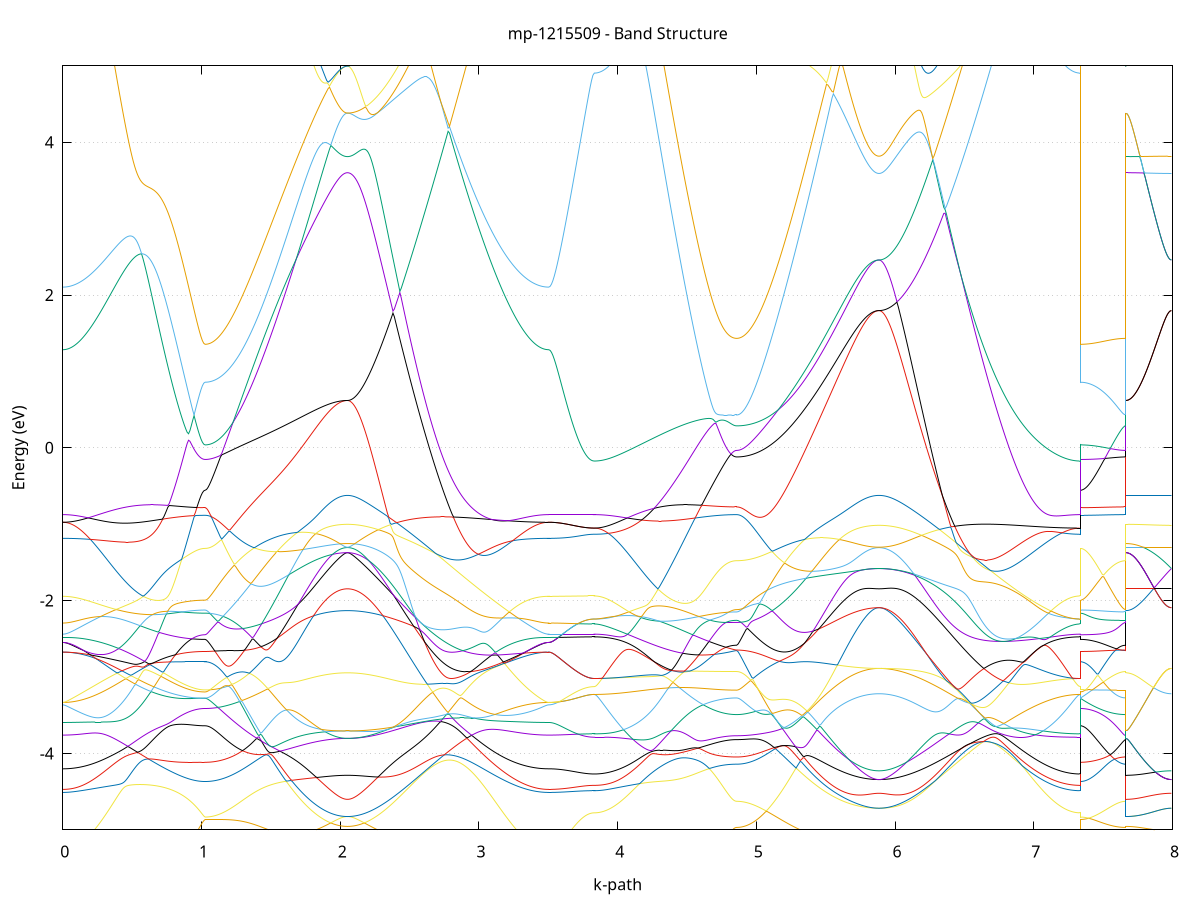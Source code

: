 set title 'mp-1215509 - Band Structure'
set xlabel 'k-path'
set ylabel 'Energy (eV)'
set grid y
set yrange [-5:5]
set terminal png size 800,600
set output 'mp-1215509_bands_gnuplot.png'
plot '-' using 1:2 with lines notitle, '-' using 1:2 with lines notitle, '-' using 1:2 with lines notitle, '-' using 1:2 with lines notitle, '-' using 1:2 with lines notitle, '-' using 1:2 with lines notitle, '-' using 1:2 with lines notitle, '-' using 1:2 with lines notitle, '-' using 1:2 with lines notitle, '-' using 1:2 with lines notitle, '-' using 1:2 with lines notitle, '-' using 1:2 with lines notitle, '-' using 1:2 with lines notitle, '-' using 1:2 with lines notitle, '-' using 1:2 with lines notitle, '-' using 1:2 with lines notitle, '-' using 1:2 with lines notitle, '-' using 1:2 with lines notitle, '-' using 1:2 with lines notitle, '-' using 1:2 with lines notitle, '-' using 1:2 with lines notitle, '-' using 1:2 with lines notitle, '-' using 1:2 with lines notitle, '-' using 1:2 with lines notitle, '-' using 1:2 with lines notitle, '-' using 1:2 with lines notitle, '-' using 1:2 with lines notitle, '-' using 1:2 with lines notitle, '-' using 1:2 with lines notitle, '-' using 1:2 with lines notitle, '-' using 1:2 with lines notitle, '-' using 1:2 with lines notitle, '-' using 1:2 with lines notitle, '-' using 1:2 with lines notitle, '-' using 1:2 with lines notitle, '-' using 1:2 with lines notitle, '-' using 1:2 with lines notitle, '-' using 1:2 with lines notitle, '-' using 1:2 with lines notitle, '-' using 1:2 with lines notitle, '-' using 1:2 with lines notitle, '-' using 1:2 with lines notitle, '-' using 1:2 with lines notitle, '-' using 1:2 with lines notitle, '-' using 1:2 with lines notitle, '-' using 1:2 with lines notitle, '-' using 1:2 with lines notitle, '-' using 1:2 with lines notitle, '-' using 1:2 with lines notitle, '-' using 1:2 with lines notitle, '-' using 1:2 with lines notitle, '-' using 1:2 with lines notitle, '-' using 1:2 with lines notitle, '-' using 1:2 with lines notitle, '-' using 1:2 with lines notitle, '-' using 1:2 with lines notitle, '-' using 1:2 with lines notitle, '-' using 1:2 with lines notitle, '-' using 1:2 with lines notitle, '-' using 1:2 with lines notitle, '-' using 1:2 with lines notitle, '-' using 1:2 with lines notitle, '-' using 1:2 with lines notitle, '-' using 1:2 with lines notitle
0.000000 -8.094951
0.009962 -8.094551
0.019925 -8.093351
0.029887 -8.091351
0.039849 -8.088551
0.049811 -8.084951
0.059774 -8.080551
0.069736 -8.075351
0.079698 -8.069351
0.089661 -8.062651
0.099623 -8.055051
0.109585 -8.046751
0.119547 -8.037651
0.129510 -8.027751
0.139472 -8.017151
0.149434 -8.005651
0.159396 -7.993551
0.169359 -7.980651
0.179321 -7.966951
0.189283 -7.952551
0.199246 -7.937451
0.209208 -7.921651
0.219170 -7.905051
0.229132 -7.887851
0.239095 -7.869951
0.249057 -7.851351
0.259019 -7.832151
0.268982 -7.812251
0.278944 -7.791851
0.288906 -7.770751
0.298868 -7.749151
0.308831 -7.726951
0.318793 -7.704251
0.328755 -7.681051
0.338718 -7.657451
0.348680 -7.633451
0.358642 -7.609151
0.368604 -7.584451
0.378567 -7.559551
0.388529 -7.534551
0.398491 -7.509351
0.408454 -7.484251
0.418416 -7.459151
0.428378 -7.434351
0.438340 -7.409751
0.448303 -7.385651
0.458265 -7.362151
0.468227 -7.339351
0.478190 -7.317351
0.488152 -7.296351
0.498114 -7.276351
0.508076 -7.257551
0.518039 -7.239851
0.528001 -7.223451
0.537963 -7.208151
0.547925 -7.194051
0.557888 -7.181151
0.567850 -7.169151
0.577812 -7.158251
0.587775 -7.148251
0.597737 -7.138951
0.607699 -7.130551
0.617661 -7.122751
0.627624 -7.123751
0.637586 -7.126451
0.647548 -7.129151
0.657511 -7.131951
0.667473 -7.134551
0.677435 -7.137251
0.687397 -7.139951
0.697360 -7.142551
0.707322 -7.145151
0.717284 -7.147651
0.727247 -7.150251
0.737209 -7.152751
0.747171 -7.155151
0.757133 -7.157551
0.767096 -7.159851
0.777058 -7.162151
0.787020 -7.164351
0.796983 -7.166551
0.806945 -7.168551
0.816907 -7.170651
0.826869 -7.172551
0.836832 -7.174451
0.846794 -7.176251
0.856756 -7.177951
0.866718 -7.179551
0.876681 -7.181151
0.886643 -7.182551
0.896605 -7.183951
0.906568 -7.185251
0.916530 -7.186351
0.926492 -7.187451
0.936454 -7.188451
0.946417 -7.189351
0.956379 -7.190151
0.966341 -7.190851
0.976304 -7.191351
0.986266 -7.191851
0.996228 -7.192251
1.006190 -7.192551
1.016153 -7.192651
1.026115 -7.192751
1.026115 -7.192751
1.036077 -7.192551
1.046040 -7.191951
1.056002 -7.190851
1.065964 -7.189451
1.075926 -7.187651
1.085889 -7.185451
1.095851 -7.182751
1.105813 -7.179751
1.115776 -7.176351
1.125738 -7.172451
1.135700 -7.168251
1.145662 -7.163651
1.155625 -7.158651
1.165587 -7.153251
1.175549 -7.147551
1.185511 -7.141351
1.195474 -7.134851
1.205436 -7.127951
1.215398 -7.120751
1.225361 -7.113151
1.235323 -7.105251
1.245285 -7.096951
1.255247 -7.088351
1.265210 -7.079451
1.275172 -7.070151
1.285134 -7.060651
1.295097 -7.050751
1.305059 -7.040551
1.315021 -7.030151
1.324983 -7.019351
1.334946 -7.011651
1.344908 -7.008751
1.354870 -7.005951
1.364833 -7.003251
1.374795 -7.000551
1.384757 -6.998051
1.394719 -6.995551
1.404682 -6.993151
1.414644 -6.990951
1.424606 -6.988851
1.434569 -6.986951
1.444531 -6.985351
1.454493 -6.983951
1.464455 -6.982751
1.474418 -6.981951
1.484380 -6.981451
1.494342 -6.981351
1.504305 -6.981651
1.514267 -6.982251
1.524229 -6.983351
1.534191 -6.984851
1.544154 -6.986751
1.554116 -6.988951
1.564078 -6.991551
1.574040 -6.994451
1.584003 -6.997651
1.593965 -7.001151
1.603927 -7.004751
1.613890 -7.008651
1.623852 -7.012651
1.633814 -7.016751
1.643776 -7.020851
1.653739 -7.025151
1.663701 -7.029451
1.673663 -7.033751
1.683626 -7.038051
1.693588 -7.042351
1.703550 -7.046651
1.713512 -7.050851
1.723475 -7.055051
1.733437 -7.059251
1.743399 -7.063251
1.753362 -7.067251
1.763324 -7.071151
1.773286 -7.075051
1.783248 -7.078751
1.793211 -7.082351
1.803173 -7.085951
1.813135 -7.089351
1.823098 -7.092651
1.833060 -7.095851
1.843022 -7.098951
1.852984 -7.101851
1.862947 -7.104751
1.872909 -7.107451
1.882871 -7.109951
1.892833 -7.112351
1.902796 -7.114651
1.912758 -7.116851
1.922720 -7.118851
1.932683 -7.120751
1.942645 -7.122451
1.952607 -7.124051
1.962569 -7.125451
1.972532 -7.126751
1.982494 -7.127851
1.992456 -7.128851
2.002419 -7.129651
2.012381 -7.130351
2.022343 -7.130951
2.032305 -7.131251
2.042268 -7.131551
2.052230 -7.131651
2.052230 -7.131651
2.062169 -7.131551
2.072109 -7.131251
2.082048 -7.130951
2.091987 -7.130351
2.101927 -7.129751
2.111866 -7.128851
2.121805 -7.127951
2.131745 -7.126751
2.141684 -7.125551
2.151624 -7.124151
2.161563 -7.122551
2.171502 -7.120851
2.181442 -7.119051
2.191381 -7.117051
2.201320 -7.114951
2.211260 -7.112751
2.221199 -7.110451
2.231138 -7.107951
2.241078 -7.105351
2.251017 -7.102651
2.260956 -7.099851
2.270896 -7.096951
2.280835 -7.093851
2.290774 -7.090751
2.300714 -7.087451
2.310653 -7.084151
2.320593 -7.080751
2.330532 -7.077151
2.340471 -7.073551
2.350411 -7.069851
2.360350 -7.066151
2.370289 -7.062251
2.380229 -7.058351
2.390168 -7.054351
2.400107 -7.050251
2.410047 -7.046151
2.419986 -7.041951
2.429925 -7.037751
2.439865 -7.033451
2.449804 -7.029051
2.459744 -7.024751
2.469683 -7.020351
2.479622 -7.015851
2.489562 -7.011351
2.499501 -7.006851
2.509440 -7.002351
2.519380 -6.997851
2.529319 -6.993351
2.539258 -6.988851
2.549198 -6.984351
2.559137 -6.979851
2.569076 -6.975351
2.579016 -6.970851
2.588955 -6.966451
2.598894 -6.962151
2.608834 -6.957851
2.618773 -6.953651
2.628713 -6.949551
2.638652 -6.945451
2.648591 -6.941551
2.658531 -6.937751
2.668470 -6.934051
2.678409 -6.930551
2.688349 -6.927151
2.698288 -6.923951
2.708227 -6.920951
2.718167 -6.918251
2.728106 -6.915751
2.738045 -6.913451
2.747985 -6.911451
2.757924 -6.909851
2.767863 -6.908551
2.777803 -6.907751
2.787742 -6.907351
2.797682 -6.907451
2.807621 -6.908251
2.817560 -6.909751
2.827500 -6.912051
2.837439 -6.915351
2.847378 -6.919851
2.857318 -6.925651
2.867257 -6.932951
2.877196 -6.941951
2.887136 -6.952751
2.897075 -6.965651
2.907014 -6.980351
2.916954 -6.997151
2.926893 -7.015851
2.936833 -7.036251
2.946772 -7.058351
2.956711 -7.081851
2.966651 -7.106551
2.976590 -7.132351
2.986529 -7.158951
2.996469 -7.186251
3.006408 -7.214151
3.016347 -7.242351
3.026287 -7.270851
3.036226 -7.299551
3.046165 -7.328251
3.056105 -7.356851
3.066044 -7.385451
3.075983 -7.413851
3.085923 -7.442051
3.095862 -7.469951
3.105802 -7.497551
3.115741 -7.524751
3.125680 -7.551551
3.135620 -7.577851
3.145559 -7.603751
3.155498 -7.629151
3.165438 -7.654051
3.175377 -7.678451
3.185316 -7.702251
3.195256 -7.725351
3.205195 -7.747951
3.215134 -7.769951
3.225074 -7.791351
3.235013 -7.812051
3.244952 -7.832051
3.254892 -7.851451
3.264831 -7.870051
3.274771 -7.888051
3.284710 -7.905351
3.294649 -7.921951
3.304589 -7.937751
3.314528 -7.952951
3.324467 -7.967351
3.334407 -7.980951
3.344346 -7.993851
3.354285 -8.005951
3.364225 -8.017351
3.374164 -8.028051
3.384103 -8.037851
3.394043 -8.046951
3.403982 -8.055251
3.413922 -8.062751
3.423861 -8.069451
3.433800 -8.075451
3.443740 -8.080551
3.453679 -8.084951
3.463618 -8.088551
3.473558 -8.091351
3.483497 -8.093351
3.493436 -8.094551
3.503376 -8.094951
3.503376 -8.094951
3.513327 -8.094751
3.523279 -8.094151
3.533231 -8.093151
3.543183 -8.091851
3.553135 -8.090151
3.563086 -8.088051
3.573038 -8.085651
3.582990 -8.082851
3.592942 -8.079851
3.602893 -8.076451
3.612845 -8.072851
3.622797 -8.068951
3.632749 -8.064851
3.642700 -8.060551
3.652652 -8.056051
3.662604 -8.051451
3.672556 -8.046751
3.682508 -8.042051
3.692459 -8.037351
3.702411 -8.032651
3.712363 -8.027951
3.722315 -8.023551
3.732266 -8.019251
3.742218 -8.015151
3.752170 -8.011351
3.762122 -8.007851
3.772073 -8.004751
3.782025 -8.001951
3.791977 -7.999751
3.801929 -7.997951
3.811881 -7.996651
3.821832 -7.995851
3.831784 -7.995551
3.831784 -7.995551
3.841746 -7.995151
3.851709 -7.994051
3.861671 -7.992151
3.871633 -7.989451
3.881596 -7.986051
3.891558 -7.981951
3.901520 -7.977051
3.911482 -7.971351
3.921445 -7.964951
3.931407 -7.957851
3.941369 -7.949951
3.951331 -7.941351
3.961294 -7.932051
3.971256 -7.921951
3.981218 -7.911151
3.991181 -7.899751
4.001143 -7.887551
4.011105 -7.874651
4.021067 -7.861151
4.031030 -7.846951
4.040992 -7.832051
4.050954 -7.816551
4.060917 -7.800451
4.070879 -7.783651
4.080841 -7.766351
4.090803 -7.748351
4.100766 -7.729951
4.110728 -7.710851
4.120690 -7.691351
4.130653 -7.671351
4.140615 -7.650851
4.150577 -7.629951
4.160539 -7.608751
4.170502 -7.587151
4.180464 -7.565251
4.190426 -7.543051
4.200389 -7.520851
4.210351 -7.498451
4.220313 -7.475951
4.230275 -7.453551
4.240238 -7.431351
4.250200 -7.409251
4.260162 -7.387551
4.270124 -7.366251
4.280087 -7.345551
4.290049 -7.325351
4.300011 -7.305951
4.309974 -7.287351
4.319936 -7.269551
4.329898 -7.252751
4.339860 -7.236851
4.349823 -7.221851
4.359785 -7.207851
4.369747 -7.194851
4.379710 -7.182651
4.389672 -7.171351
4.399634 -7.160751
4.409596 -7.150951
4.419559 -7.141751
4.429521 -7.133251
4.439483 -7.125351
4.449446 -7.122551
4.459408 -7.125251
4.469370 -7.128051
4.479332 -7.130851
4.489295 -7.133751
4.499257 -7.136551
4.509219 -7.139351
4.519182 -7.142251
4.529144 -7.145051
4.539106 -7.147851
4.549068 -7.150651
4.559031 -7.153451
4.568993 -7.156251
4.578955 -7.158951
4.588917 -7.161551
4.598880 -7.164251
4.608842 -7.166751
4.618804 -7.169351
4.628767 -7.171751
4.638729 -7.174151
4.648691 -7.176451
4.658653 -7.178751
4.668616 -7.180951
4.678578 -7.182951
4.688540 -7.184951
4.698503 -7.186851
4.708465 -7.188651
4.718427 -7.190451
4.728389 -7.192051
4.738352 -7.193551
4.748314 -7.194951
4.758276 -7.196151
4.768239 -7.197351
4.778201 -7.198351
4.788163 -7.199351
4.798125 -7.200151
4.808088 -7.200851
4.818050 -7.201351
4.828012 -7.201851
4.837975 -7.202151
4.847937 -7.202351
4.857899 -7.202351
4.857899 -7.202351
4.867861 -7.202151
4.877824 -7.201551
4.887786 -7.200551
4.897748 -7.199051
4.907710 -7.197251
4.917673 -7.194951
4.927635 -7.192251
4.937597 -7.189151
4.947560 -7.185651
4.957522 -7.181751
4.967484 -7.177451
4.977446 -7.172751
4.987409 -7.167651
4.997371 -7.162151
5.007333 -7.156351
5.017296 -7.150051
5.027258 -7.143451
5.037220 -7.136451
5.047182 -7.129051
5.057145 -7.121351
5.067107 -7.113251
5.077069 -7.104751
5.087032 -7.096051
5.096994 -7.086851
5.106956 -7.077451
5.116918 -7.067651
5.126881 -7.057651
5.136843 -7.047251
5.146805 -7.036551
5.156768 -7.025651
5.166730 -7.016551
5.176692 -7.013351
5.186654 -7.010151
5.196617 -7.006951
5.206579 -7.003951
5.216541 -7.000851
5.226504 -6.997951
5.236466 -6.995151
5.246428 -6.992551
5.256390 -6.989951
5.266353 -6.987651
5.276315 -6.985551
5.286277 -6.983751
5.296239 -6.982151
5.306202 -6.980851
5.316164 -6.979951
5.326126 -6.979351
5.336089 -6.979251
5.346051 -6.979551
5.356013 -6.980251
5.365975 -6.981351
5.375938 -6.982951
5.385900 -6.984851
5.395862 -6.987251
5.405825 -6.989851
5.415787 -6.992851
5.425749 -6.996051
5.435711 -6.999551
5.445674 -7.003151
5.455636 -7.006951
5.465598 -7.010751
5.475561 -7.014751
5.485523 -7.018751
5.495485 -7.022851
5.505447 -7.026951
5.515410 -7.030951
5.525372 -7.035051
5.535334 -7.039051
5.545297 -7.043051
5.555259 -7.047051
5.565221 -7.050951
5.575183 -7.054751
5.585146 -7.058451
5.595108 -7.062151
5.605070 -7.065751
5.615032 -7.069251
5.624995 -7.072651
5.634957 -7.075951
5.644919 -7.079051
5.654882 -7.082151
5.664844 -7.085151
5.674806 -7.087951
5.684768 -7.090751
5.694731 -7.093351
5.704693 -7.095851
5.714655 -7.098151
5.724618 -7.100451
5.734580 -7.102551
5.744542 -7.104551
5.754504 -7.106351
5.764467 -7.108151
5.774429 -7.109651
5.784391 -7.111151
5.794354 -7.112451
5.804316 -7.113651
5.814278 -7.114651
5.824240 -7.115551
5.834203 -7.116351
5.844165 -7.116951
5.854127 -7.117451
5.864090 -7.117851
5.874052 -7.118051
5.884014 -7.118151
5.884014 -7.118151
5.893953 -7.118051
5.903893 -7.117851
5.913832 -7.117451
5.923772 -7.116951
5.933711 -7.116351
5.943650 -7.115651
5.953590 -7.114751
5.963529 -7.113651
5.973468 -7.112451
5.983408 -7.111151
5.993347 -7.109751
6.003286 -7.108151
6.013226 -7.106451
6.023165 -7.104651
6.033104 -7.102651
6.043044 -7.100551
6.052983 -7.098251
6.062922 -7.095951
6.072862 -7.093451
6.082801 -7.090851
6.092741 -7.088151
6.102680 -7.085351
6.112619 -7.082351
6.122559 -7.079251
6.132498 -7.076051
6.142437 -7.072851
6.152377 -7.069451
6.162316 -7.065951
6.172255 -7.062351
6.182195 -7.058651
6.192134 -7.054851
6.202073 -7.050951
6.212013 -7.046951
6.221952 -7.042951
6.231891 -7.038751
6.241831 -7.034551
6.251770 -7.030251
6.261710 -7.025951
6.271649 -7.021551
6.281588 -7.017051
6.291528 -7.012551
6.301467 -7.008051
6.311406 -7.003451
6.321346 -6.998851
6.331285 -6.994151
6.341224 -6.989551
6.351164 -6.984851
6.361103 -6.980151
6.371042 -6.975551
6.380982 -6.970951
6.390921 -6.966351
6.400861 -6.961751
6.410800 -6.957251
6.420739 -6.952851
6.430679 -6.948451
6.440618 -6.944251
6.450557 -6.940051
6.460497 -6.936051
6.470436 -6.932151
6.480375 -6.928351
6.490315 -6.924751
6.500254 -6.921251
6.510193 -6.917951
6.520133 -6.914851
6.530072 -6.911951
6.540011 -6.909251
6.549951 -6.906651
6.559890 -6.904351
6.569830 -6.902251
6.579769 -6.900351
6.589708 -6.898751
6.599648 -6.897351
6.609587 -6.896251
6.619526 -6.895451
6.629466 -6.895051
6.639405 -6.895051
6.649344 -6.895651
6.659284 -6.896851
6.669223 -6.898751
6.679162 -6.901551
6.689102 -6.905451
6.699041 -6.910651
6.708981 -6.917351
6.718920 -6.925651
6.728859 -6.935751
6.738799 -6.947651
6.748738 -6.961651
6.758677 -6.977451
6.768617 -6.995151
6.778556 -7.014551
6.788495 -7.035551
6.798435 -7.057951
6.808374 -7.081551
6.818313 -7.106151
6.828253 -7.131551
6.838192 -7.157651
6.848131 -7.184151
6.858071 -7.211051
6.868010 -7.238251
6.877950 -7.265451
6.887889 -7.292751
6.897828 -7.319951
6.907768 -7.347051
6.917707 -7.373951
6.927646 -7.400551
6.937586 -7.426951
6.947525 -7.452851
6.957464 -7.478451
6.967404 -7.503651
6.977343 -7.528351
6.987282 -7.552651
6.997222 -7.576351
7.007161 -7.599551
7.017100 -7.622251
7.027040 -7.644351
7.036979 -7.665951
7.046919 -7.686851
7.056858 -7.707151
7.066797 -7.726851
7.076737 -7.745951
7.086676 -7.764351
7.096615 -7.782151
7.106555 -7.799251
7.116494 -7.815651
7.126433 -7.831451
7.136373 -7.846451
7.146312 -7.860851
7.156251 -7.874551
7.166191 -7.887451
7.176130 -7.899751
7.186070 -7.911251
7.196009 -7.922051
7.205948 -7.932151
7.215888 -7.941451
7.225827 -7.950051
7.235766 -7.957951
7.245706 -7.965051
7.255645 -7.971451
7.265584 -7.977051
7.275524 -7.981951
7.285463 -7.986151
7.295402 -7.989551
7.305342 -7.992151
7.315281 -7.994051
7.325220 -7.995151
7.335160 -7.995551
7.335160 -7.192751
7.345112 -7.192751
7.355063 -7.192851
7.365015 -7.192951
7.374967 -7.193051
7.384919 -7.193251
7.394870 -7.193551
7.404822 -7.193751
7.414774 -7.194151
7.424726 -7.194451
7.434678 -7.194851
7.444629 -7.195251
7.454581 -7.195651
7.464533 -7.196051
7.474485 -7.196551
7.484436 -7.196951
7.494388 -7.197451
7.504340 -7.197851
7.514292 -7.198351
7.524243 -7.198751
7.534195 -7.199251
7.544147 -7.199651
7.554099 -7.200051
7.564051 -7.200451
7.574002 -7.200751
7.583954 -7.201151
7.593906 -7.201451
7.603858 -7.201651
7.613809 -7.201851
7.623761 -7.202051
7.633713 -7.202251
7.643665 -7.202351
7.653616 -7.202351
7.663568 -7.202351
7.663568 -7.131651
7.673520 -7.131551
7.683472 -7.131451
7.693424 -7.131351
7.703375 -7.131151
7.713327 -7.130851
7.723279 -7.130551
7.733231 -7.130251
7.743182 -7.129851
7.753134 -7.129351
7.763086 -7.128951
7.773038 -7.128351
7.782989 -7.127851
7.792941 -7.127251
7.802893 -7.126651
7.812845 -7.126051
7.822797 -7.125351
7.832748 -7.124751
7.842700 -7.124151
7.852652 -7.123451
7.862604 -7.122851
7.872555 -7.122251
7.882507 -7.121651
7.892459 -7.121051
7.902411 -7.120551
7.912362 -7.120051
7.922314 -7.119651
7.932266 -7.119251
7.942218 -7.118951
7.952170 -7.118651
7.962121 -7.118451
7.972073 -7.118251
7.982025 -7.118151
7.991977 -7.118151
e
0.000000 -7.176451
0.009962 -7.176351
0.019925 -7.176051
0.029887 -7.175551
0.039849 -7.174851
0.049811 -7.173951
0.059774 -7.172851
0.069736 -7.171651
0.079698 -7.170151
0.089661 -7.168451
0.099623 -7.166551
0.109585 -7.164551
0.119547 -7.162251
0.129510 -7.159851
0.139472 -7.157251
0.149434 -7.154551
0.159396 -7.151551
0.169359 -7.148451
0.179321 -7.145251
0.189283 -7.141751
0.199246 -7.138251
0.209208 -7.134451
0.219170 -7.130551
0.229132 -7.126551
0.239095 -7.122351
0.249057 -7.117951
0.259019 -7.113451
0.268982 -7.108751
0.278944 -7.103951
0.288906 -7.098951
0.298868 -7.093851
0.308831 -7.088551
0.318793 -7.083051
0.328755 -7.077351
0.338718 -7.071551
0.348680 -7.065451
0.358642 -7.060951
0.368604 -7.062551
0.378567 -7.064251
0.388529 -7.065951
0.398491 -7.067751
0.408454 -7.069651
0.418416 -7.071651
0.428378 -7.073651
0.438340 -7.075751
0.448303 -7.077951
0.458265 -7.080151
0.468227 -7.082351
0.478190 -7.084751
0.488152 -7.087051
0.498114 -7.089551
0.508076 -7.091951
0.518039 -7.094451
0.528001 -7.097051
0.537963 -7.099651
0.547925 -7.102251
0.557888 -7.104851
0.567850 -7.107551
0.577812 -7.110151
0.587775 -7.112851
0.597737 -7.115551
0.607699 -7.118351
0.617661 -7.121051
0.627624 -7.115551
0.637586 -7.108951
0.647548 -7.102851
0.657511 -7.097251
0.667473 -7.092151
0.677435 -7.087451
0.687397 -7.083151
0.697360 -7.079251
0.707322 -7.075651
0.717284 -7.072451
0.727247 -7.069651
0.737209 -7.067151
0.747171 -7.065051
0.757133 -7.063251
0.767096 -7.061751
0.777058 -7.060551
0.787020 -7.059751
0.796983 -7.059151
0.806945 -7.058851
0.816907 -7.058751
0.826869 -7.058851
0.836832 -7.059151
0.846794 -7.059551
0.856756 -7.060151
0.866718 -7.060751
0.876681 -7.061551
0.886643 -7.062251
0.896605 -7.063051
0.906568 -7.063751
0.916530 -7.064551
0.926492 -7.065251
0.936454 -7.065951
0.946417 -7.066551
0.956379 -7.067151
0.966341 -7.067651
0.976304 -7.068051
0.986266 -7.068451
0.996228 -7.068751
1.006190 -7.068951
1.016153 -7.069051
1.026115 -7.069151
1.026115 -7.069151
1.036077 -7.069051
1.046040 -7.068851
1.056002 -7.068451
1.065964 -7.067951
1.075926 -7.067251
1.085889 -7.066451
1.095851 -7.065551
1.105813 -7.064451
1.115776 -7.063251
1.125738 -7.061851
1.135700 -7.060351
1.145662 -7.058751
1.155625 -7.057051
1.165587 -7.055151
1.175549 -7.053251
1.185511 -7.051151
1.195474 -7.048951
1.205436 -7.046751
1.215398 -7.044351
1.225361 -7.041951
1.235323 -7.039351
1.245285 -7.036751
1.255247 -7.034151
1.265210 -7.031451
1.275172 -7.028651
1.285134 -7.025851
1.295097 -7.023051
1.305059 -7.020151
1.315021 -7.017351
1.324983 -7.014451
1.334946 -7.008451
1.344908 -6.997151
1.354870 -6.985651
1.364833 -6.973951
1.374795 -6.962051
1.384757 -6.949951
1.394719 -6.937651
1.404682 -6.925251
1.414644 -6.912751
1.424606 -6.900051
1.434569 -6.887351
1.444531 -6.880851
1.454493 -6.882751
1.464455 -6.884551
1.474418 -6.886451
1.484380 -6.888251
1.494342 -6.890051
1.504305 -6.891851
1.514267 -6.893651
1.524229 -6.895351
1.534191 -6.897051
1.544154 -6.898751
1.554116 -6.900451
1.564078 -6.902151
1.574040 -6.903751
1.584003 -6.905351
1.593965 -6.906851
1.603927 -6.908351
1.613890 -6.909851
1.623852 -6.911351
1.633814 -6.912751
1.643776 -6.914051
1.653739 -6.915451
1.663701 -6.916651
1.673663 -6.917951
1.683626 -6.919151
1.693588 -6.920251
1.703550 -6.921451
1.713512 -6.922451
1.723475 -6.923551
1.733437 -6.924451
1.743399 -6.925451
1.753362 -6.926251
1.763324 -6.927151
1.773286 -6.929651
1.783248 -6.934151
1.793211 -6.938551
1.803173 -6.942851
1.813135 -6.947051
1.823098 -6.951051
1.833060 -6.954951
1.843022 -6.958751
1.852984 -6.962451
1.862947 -6.965951
1.872909 -6.969351
1.882871 -6.972551
1.892833 -6.975651
1.902796 -6.978551
1.912758 -6.981251
1.922720 -6.983851
1.932683 -6.986251
1.942645 -6.988451
1.952607 -6.990451
1.962569 -6.992351
1.972532 -6.993951
1.982494 -6.995451
1.992456 -6.996751
2.002419 -6.997751
2.012381 -6.998651
2.022343 -6.999351
2.032305 -6.999851
2.042268 -7.000151
2.052230 -7.000251
2.052230 -7.000251
2.062169 -7.000151
2.072109 -6.999851
2.082048 -6.999351
2.091987 -6.998651
2.101927 -6.997851
2.111866 -6.996751
2.121805 -6.995451
2.131745 -6.994051
2.141684 -6.992351
2.151624 -6.990551
2.161563 -6.988551
2.171502 -6.986351
2.181442 -6.984051
2.191381 -6.981551
2.201320 -6.978851
2.211260 -6.976051
2.221199 -6.973051
2.231138 -6.969951
2.241078 -6.966751
2.251017 -6.963351
2.260956 -6.959851
2.270896 -6.956251
2.280835 -6.952551
2.290774 -6.948851
2.300714 -6.944951
2.310653 -6.941051
2.320593 -6.937051
2.330532 -6.932951
2.340471 -6.928851
2.350411 -6.924751
2.360350 -6.920651
2.370289 -6.917651
2.380229 -6.915951
2.390168 -6.914151
2.400107 -6.912251
2.410047 -6.910351
2.419986 -6.908251
2.429925 -6.906051
2.439865 -6.903751
2.449804 -6.901451
2.459744 -6.898951
2.469683 -6.896351
2.479622 -6.893751
2.489562 -6.890951
2.499501 -6.888151
2.509440 -6.885151
2.519380 -6.882151
2.529319 -6.879051
2.539258 -6.875851
2.549198 -6.872551
2.559137 -6.869151
2.569076 -6.865751
2.579016 -6.862151
2.588955 -6.858551
2.598894 -6.854851
2.608834 -6.851151
2.618773 -6.849451
2.628713 -6.847851
2.638652 -6.846151
2.648591 -6.844451
2.658531 -6.842651
2.668470 -6.840851
2.678409 -6.838951
2.688349 -6.837051
2.698288 -6.835251
2.708227 -6.833351
2.718167 -6.831551
2.728106 -6.829951
2.738045 -6.828651
2.747985 -6.827951
2.757924 -6.827851
2.767863 -6.828451
2.777803 -6.829651
2.787742 -6.831351
2.797682 -6.833451
2.807621 -6.835951
2.817560 -6.838751
2.827500 -6.841751
2.837439 -6.845051
2.847378 -6.848551
2.857318 -6.852151
2.867257 -6.855951
2.877196 -6.859851
2.887136 -6.863851
2.897075 -6.867851
2.907014 -6.871951
2.916954 -6.876051
2.926893 -6.880151
2.936833 -6.885051
2.946772 -6.894151
2.956711 -6.903051
2.966651 -6.911951
2.976590 -6.920751
2.986529 -6.929451
2.996469 -6.938051
3.006408 -6.946551
3.016347 -6.954951
3.026287 -6.963151
3.036226 -6.971351
3.046165 -6.979351
3.056105 -6.987251
3.066044 -6.995051
3.075983 -7.002651
3.085923 -7.010251
3.095862 -7.017651
3.105802 -7.024851
3.115741 -7.031951
3.125680 -7.038951
3.135620 -7.045751
3.145559 -7.052451
3.155498 -7.058951
3.165438 -7.065351
3.175377 -7.071551
3.185316 -7.077551
3.195256 -7.083451
3.205195 -7.089151
3.215134 -7.094751
3.225074 -7.100151
3.235013 -7.105351
3.244952 -7.110451
3.254892 -7.115351
3.264831 -7.120051
3.274771 -7.124551
3.284710 -7.128851
3.294649 -7.133051
3.304589 -7.137051
3.314528 -7.140851
3.324467 -7.144451
3.334407 -7.147851
3.344346 -7.151151
3.354285 -7.154151
3.364225 -7.157051
3.374164 -7.159651
3.384103 -7.162151
3.394043 -7.164451
3.403982 -7.166551
3.413922 -7.168451
3.423861 -7.170151
3.433800 -7.171651
3.443740 -7.172851
3.453679 -7.173951
3.463618 -7.174851
3.473558 -7.175551
3.483497 -7.176051
3.493436 -7.176351
3.503376 -7.176451
3.503376 -7.176451
3.513327 -7.176451
3.523279 -7.176451
3.533231 -7.176351
3.543183 -7.176251
3.553135 -7.176151
3.563086 -7.176051
3.573038 -7.175851
3.582990 -7.175651
3.592942 -7.175451
3.602893 -7.175251
3.612845 -7.174951
3.622797 -7.174751
3.632749 -7.174451
3.642700 -7.174151
3.652652 -7.173851
3.662604 -7.173551
3.672556 -7.173251
3.682508 -7.172951
3.692459 -7.172751
3.702411 -7.172451
3.712363 -7.172151
3.722315 -7.171851
3.732266 -7.171651
3.742218 -7.171351
3.752170 -7.171151
3.762122 -7.170951
3.772073 -7.170751
3.782025 -7.170651
3.791977 -7.170451
3.801929 -7.170351
3.811881 -7.170351
3.821832 -7.170251
3.831784 -7.170251
3.831784 -7.170251
3.841746 -7.170151
3.851709 -7.169851
3.861671 -7.169351
3.871633 -7.168651
3.881596 -7.167851
3.891558 -7.166751
3.901520 -7.165551
3.911482 -7.164051
3.921445 -7.162451
3.931407 -7.160651
3.941369 -7.158651
3.951331 -7.156451
3.961294 -7.154051
3.971256 -7.151551
3.981218 -7.148751
3.991181 -7.145851
4.001143 -7.142851
4.011105 -7.139551
4.021067 -7.136151
4.031030 -7.132551
4.040992 -7.128851
4.050954 -7.124851
4.060917 -7.120751
4.070879 -7.116551
4.080841 -7.112051
4.090803 -7.107451
4.100766 -7.102651
4.110728 -7.097651
4.120690 -7.092551
4.130653 -7.087151
4.140615 -7.081551
4.150577 -7.077951
4.160539 -7.077351
4.170502 -7.077051
4.180464 -7.076851
4.190426 -7.076851
4.200389 -7.077051
4.210351 -7.077451
4.220313 -7.078051
4.230275 -7.078751
4.240238 -7.079651
4.250200 -7.080651
4.260162 -7.081851
4.270124 -7.083151
4.280087 -7.084551
4.290049 -7.086051
4.300011 -7.087651
4.309974 -7.089451
4.319936 -7.091351
4.329898 -7.093251
4.339860 -7.095351
4.349823 -7.097451
4.359785 -7.099651
4.369747 -7.101951
4.379710 -7.104351
4.389672 -7.106751
4.399634 -7.109251
4.409596 -7.111851
4.419559 -7.114451
4.429521 -7.117051
4.439483 -7.119751
4.449446 -7.118051
4.459408 -7.111151
4.469370 -7.104751
4.479332 -7.098751
4.489295 -7.093251
4.499257 -7.088151
4.509219 -7.083451
4.519182 -7.079151
4.529144 -7.075151
4.539106 -7.071651
4.549068 -7.068551
4.559031 -7.065851
4.568993 -7.063551
4.578955 -7.061751
4.588917 -7.060351
4.598880 -7.059451
4.608842 -7.058851
4.618804 -7.058751
4.628767 -7.058951
4.638729 -7.059451
4.648691 -7.060251
4.658653 -7.061351
4.668616 -7.062451
4.678578 -7.063751
4.688540 -7.065151
4.698503 -7.066551
4.708465 -7.067951
4.718427 -7.069351
4.728389 -7.070751
4.738352 -7.072051
4.748314 -7.073351
4.758276 -7.074451
4.768239 -7.075551
4.778201 -7.076551
4.788163 -7.077451
4.798125 -7.078251
4.808088 -7.078951
4.818050 -7.079551
4.828012 -7.079951
4.837975 -7.080251
4.847937 -7.080451
4.857899 -7.080551
4.857899 -7.080551
4.867861 -7.080451
4.877824 -7.080151
4.887786 -7.079751
4.897748 -7.079251
4.907710 -7.078451
4.917673 -7.077551
4.927635 -7.076551
4.937597 -7.075351
4.947560 -7.074051
4.957522 -7.072551
4.967484 -7.070851
4.977446 -7.069151
4.987409 -7.067251
4.997371 -7.065151
5.007333 -7.063051
5.017296 -7.060751
5.027258 -7.058351
5.037220 -7.055851
5.047182 -7.053151
5.057145 -7.050451
5.067107 -7.047651
5.077069 -7.044751
5.087032 -7.041851
5.096994 -7.038851
5.106956 -7.035751
5.116918 -7.032651
5.126881 -7.029451
5.136843 -7.026251
5.146805 -7.023051
5.156768 -7.019751
5.166730 -7.014451
5.176692 -7.002951
5.186654 -6.991151
5.196617 -6.979251
5.206579 -6.967051
5.216541 -6.954651
5.226504 -6.942051
5.236466 -6.929351
5.246428 -6.916451
5.256390 -6.903451
5.266353 -6.890351
5.276315 -6.877751
5.286277 -6.879851
5.296239 -6.881851
5.306202 -6.883951
5.316164 -6.885951
5.326126 -6.888051
5.336089 -6.890051
5.346051 -6.892051
5.356013 -6.894051
5.365975 -6.895951
5.375938 -6.897951
5.385900 -6.899851
5.395862 -6.901751
5.405825 -6.903651
5.415787 -6.905551
5.425749 -6.907351
5.435711 -6.909151
5.445674 -6.910951
5.455636 -6.912651
5.465598 -6.914351
5.475561 -6.916051
5.485523 -6.917651
5.495485 -6.919251
5.505447 -6.920751
5.515410 -6.922251
5.525372 -6.923751
5.535334 -6.925151
5.545297 -6.926551
5.555259 -6.927851
5.565221 -6.929151
5.575183 -6.930451
5.585146 -6.931651
5.595108 -6.932751
5.605070 -6.933851
5.615032 -6.934951
5.624995 -6.935951
5.634957 -6.936951
5.644919 -6.937851
5.654882 -6.938651
5.664844 -6.939451
5.674806 -6.940251
5.684768 -6.940951
5.694731 -6.941651
5.704693 -6.942251
5.714655 -6.942851
5.724618 -6.943451
5.734580 -6.943951
5.744542 -6.944351
5.754504 -6.944851
5.764467 -6.946251
5.774429 -6.948151
5.784391 -6.949951
5.794354 -6.951651
5.804316 -6.953051
5.814278 -6.954351
5.824240 -6.955551
5.834203 -6.956451
5.844165 -6.957251
5.854127 -6.957851
5.864090 -6.958351
5.874052 -6.958651
5.884014 -6.958651
5.884014 -6.958651
5.893953 -6.958651
5.903893 -6.958351
5.913832 -6.957951
5.923772 -6.957251
5.933711 -6.956551
5.943650 -6.955551
5.953590 -6.954451
5.963529 -6.953151
5.973468 -6.951651
5.983408 -6.950051
5.993347 -6.948351
6.003286 -6.946351
6.013226 -6.944551
6.023165 -6.944051
6.033104 -6.943451
6.043044 -6.942851
6.052983 -6.942151
6.062922 -6.941451
6.072862 -6.940651
6.082801 -6.939751
6.092741 -6.938851
6.102680 -6.937751
6.112619 -6.936651
6.122559 -6.935551
6.132498 -6.934251
6.142437 -6.932951
6.152377 -6.931551
6.162316 -6.930051
6.172255 -6.928551
6.182195 -6.926851
6.192134 -6.925151
6.202073 -6.923351
6.212013 -6.921451
6.221952 -6.919551
6.231891 -6.917451
6.241831 -6.915351
6.251770 -6.913151
6.261710 -6.910951
6.271649 -6.908551
6.281588 -6.906151
6.291528 -6.903651
6.301467 -6.901151
6.311406 -6.898451
6.321346 -6.895751
6.331285 -6.893051
6.341224 -6.890151
6.351164 -6.887251
6.361103 -6.884251
6.371042 -6.881151
6.380982 -6.878051
6.390921 -6.874851
6.400861 -6.871651
6.410800 -6.868251
6.420739 -6.864951
6.430679 -6.861451
6.440618 -6.857951
6.450557 -6.854351
6.460497 -6.850751
6.470436 -6.847051
6.480375 -6.843251
6.490315 -6.840851
6.500254 -6.838451
6.510193 -6.835951
6.520133 -6.833251
6.530072 -6.830451
6.540011 -6.827451
6.549951 -6.824451
6.559890 -6.821351
6.569830 -6.818151
6.579769 -6.815051
6.589708 -6.812151
6.599648 -6.809951
6.609587 -6.809651
6.619526 -6.811151
6.629466 -6.813451
6.639405 -6.816251
6.649344 -6.819351
6.659284 -6.822651
6.669223 -6.826151
6.679162 -6.829751
6.689102 -6.833551
6.699041 -6.837251
6.708981 -6.841051
6.718920 -6.844851
6.728859 -6.848451
6.738799 -6.856351
6.748738 -6.865651
6.758677 -6.874751
6.768617 -6.883851
6.778556 -6.892851
6.788495 -6.901751
6.798435 -6.910651
6.808374 -6.919351
6.818313 -6.927951
6.828253 -6.936451
6.838192 -6.944851
6.848131 -6.953151
6.858071 -6.961251
6.868010 -6.969351
6.877950 -6.977251
6.887889 -6.985051
6.897828 -6.992751
6.907768 -7.000251
6.917707 -7.007651
6.927646 -7.014951
6.937586 -7.022051
6.947525 -7.029051
6.957464 -7.035951
6.967404 -7.042651
6.977343 -7.049151
6.987282 -7.055551
6.997222 -7.061851
7.007161 -7.067851
7.017100 -7.073851
7.027040 -7.079551
7.036979 -7.085151
7.046919 -7.090651
7.056858 -7.095951
7.066797 -7.101051
7.076737 -7.105951
7.086676 -7.110751
7.096615 -7.115351
7.106555 -7.119751
7.116494 -7.123951
7.126433 -7.128051
7.136373 -7.131951
7.146312 -7.135651
7.156251 -7.139151
7.166191 -7.142451
7.176130 -7.145651
7.186070 -7.148551
7.196009 -7.151351
7.205948 -7.153951
7.215888 -7.156351
7.225827 -7.158551
7.235766 -7.160551
7.245706 -7.162451
7.255645 -7.164051
7.265584 -7.165551
7.275524 -7.166751
7.285463 -7.167851
7.295402 -7.168751
7.305342 -7.169351
7.315281 -7.169851
7.325220 -7.170151
7.335160 -7.170251
7.335160 -7.069151
7.345112 -7.069151
7.355063 -7.069251
7.365015 -7.069351
7.374967 -7.069551
7.384919 -7.069751
7.394870 -7.070051
7.404822 -7.070351
7.414774 -7.070751
7.424726 -7.071151
7.434678 -7.071651
7.444629 -7.072051
7.454581 -7.072551
7.464533 -7.073151
7.474485 -7.073651
7.484436 -7.074151
7.494388 -7.074751
7.504340 -7.075251
7.514292 -7.075751
7.524243 -7.076351
7.534195 -7.076851
7.544147 -7.077351
7.554099 -7.077751
7.564051 -7.078251
7.574002 -7.078651
7.583954 -7.079051
7.593906 -7.079351
7.603858 -7.079651
7.613809 -7.079951
7.623761 -7.080151
7.633713 -7.080251
7.643665 -7.080451
7.653616 -7.080451
7.663568 -7.080551
7.663568 -7.000251
7.673520 -7.000151
7.683472 -6.999951
7.693424 -6.999551
7.703375 -6.998951
7.713327 -6.998151
7.723279 -6.997251
7.733231 -6.996251
7.743182 -6.995051
7.753134 -6.993751
7.763086 -6.992251
7.773038 -6.990751
7.782989 -6.989051
7.792941 -6.987251
7.802893 -6.985451
7.812845 -6.983551
7.822797 -6.981651
7.832748 -6.979651
7.842700 -6.977651
7.852652 -6.975751
7.862604 -6.973751
7.872555 -6.971851
7.882507 -6.970051
7.892459 -6.968251
7.902411 -6.966551
7.912362 -6.965051
7.922314 -6.963651
7.932266 -6.962351
7.942218 -6.961251
7.952170 -6.960351
7.962121 -6.959651
7.972073 -6.959151
7.982025 -6.958751
7.991977 -6.958651
e
0.000000 -7.086551
0.009962 -7.086451
0.019925 -7.086151
0.029887 -7.085751
0.039849 -7.085051
0.049811 -7.084251
0.059774 -7.083251
0.069736 -7.082151
0.079698 -7.080751
0.089661 -7.079251
0.099623 -7.077551
0.109585 -7.075651
0.119547 -7.073551
0.129510 -7.071351
0.139472 -7.068951
0.149434 -7.066351
0.159396 -7.063551
0.169359 -7.060551
0.179321 -7.057351
0.189283 -7.054051
0.199246 -7.050751
0.209208 -7.050251
0.219170 -7.049951
0.229132 -7.049851
0.239095 -7.049851
0.249057 -7.050151
0.259019 -7.050451
0.268982 -7.051051
0.278944 -7.051651
0.288906 -7.052451
0.298868 -7.053351
0.308831 -7.054351
0.318793 -7.055551
0.328755 -7.056751
0.338718 -7.058051
0.348680 -7.059451
0.358642 -7.059251
0.368604 -7.052651
0.378567 -7.045951
0.388529 -7.038951
0.398491 -7.031651
0.408454 -7.024151
0.418416 -7.016451
0.428378 -7.008351
0.438340 -7.000151
0.448303 -6.991851
0.458265 -6.983551
0.468227 -6.975251
0.478190 -6.967351
0.488152 -6.960051
0.498114 -6.953351
0.508076 -6.947651
0.518039 -6.943051
0.528001 -6.939551
0.537963 -6.937251
0.547925 -6.935951
0.557888 -6.935751
0.567850 -6.936251
0.577812 -6.937451
0.587775 -6.939251
0.597737 -6.941451
0.607699 -6.943951
0.617661 -6.946751
0.627624 -6.949651
0.637586 -6.952751
0.647548 -6.955851
0.657511 -6.958951
0.667473 -6.962051
0.677435 -6.965051
0.687397 -6.968051
0.697360 -6.970951
0.707322 -6.973651
0.717284 -6.976151
0.727247 -6.978551
0.737209 -6.980751
0.747171 -6.982751
0.757133 -6.984551
0.767096 -6.986051
0.777058 -6.987351
0.787020 -6.988351
0.796983 -6.989251
0.806945 -6.989851
0.816907 -6.990251
0.826869 -6.990551
0.836832 -6.990651
0.846794 -6.990551
0.856756 -6.990451
0.866718 -6.990151
0.876681 -6.989951
0.886643 -6.989551
0.896605 -6.989151
0.906568 -6.988851
0.916530 -6.988451
0.926492 -6.988051
0.936454 -6.987651
0.946417 -6.987351
0.956379 -6.986951
0.966341 -6.986751
0.976304 -6.986451
0.986266 -6.986251
0.996228 -6.986051
1.006190 -6.985951
1.016153 -6.985951
1.026115 -6.985851
1.026115 -6.985851
1.036077 -6.985751
1.046040 -6.985151
1.056002 -6.984351
1.065964 -6.983151
1.075926 -6.981551
1.085889 -6.979651
1.095851 -6.977451
1.105813 -6.974851
1.115776 -6.971951
1.125738 -6.968651
1.135700 -6.965151
1.145662 -6.961251
1.155625 -6.957051
1.165587 -6.952551
1.175549 -6.947751
1.185511 -6.942651
1.195474 -6.937251
1.205436 -6.931651
1.215398 -6.925651
1.225361 -6.919551
1.235323 -6.913151
1.245285 -6.906551
1.255247 -6.899751
1.265210 -6.892751
1.275172 -6.885551
1.285134 -6.878351
1.295097 -6.871051
1.305059 -6.863651
1.315021 -6.856351
1.324983 -6.858151
1.334946 -6.860051
1.344908 -6.861951
1.354870 -6.863851
1.364833 -6.865751
1.374795 -6.867651
1.384757 -6.869551
1.394719 -6.871451
1.404682 -6.873351
1.414644 -6.875251
1.424606 -6.877051
1.434569 -6.878951
1.444531 -6.874551
1.454493 -6.861851
1.464455 -6.849251
1.474418 -6.849651
1.484380 -6.853151
1.494342 -6.856251
1.504305 -6.859051
1.514267 -6.861351
1.524229 -6.863351
1.534191 -6.864951
1.544154 -6.866151
1.554116 -6.866951
1.564078 -6.867351
1.574040 -6.867551
1.584003 -6.867451
1.593965 -6.867051
1.603927 -6.866451
1.613890 -6.865651
1.623852 -6.864651
1.633814 -6.863551
1.643776 -6.865851
1.653739 -6.870851
1.663701 -6.875951
1.673663 -6.880951
1.683626 -6.886051
1.693588 -6.891051
1.703550 -6.896051
1.713512 -6.901051
1.723475 -6.905951
1.733437 -6.910851
1.743399 -6.915651
1.753362 -6.920351
1.763324 -6.925051
1.773286 -6.927951
1.783248 -6.928651
1.793211 -6.929351
1.803173 -6.930051
1.813135 -6.930651
1.823098 -6.931251
1.833060 -6.931751
1.843022 -6.932251
1.852984 -6.932651
1.862947 -6.933051
1.872909 -6.933451
1.882871 -6.933751
1.892833 -6.934051
1.902796 -6.934351
1.912758 -6.934551
1.922720 -6.934751
1.932683 -6.934951
1.942645 -6.935151
1.952607 -6.935251
1.962569 -6.935351
1.972532 -6.935451
1.982494 -6.935551
1.992456 -6.935551
2.002419 -6.935651
2.012381 -6.935651
2.022343 -6.935651
2.032305 -6.935751
2.042268 -6.935751
2.052230 -6.935751
2.052230 -6.935751
2.062169 -6.935751
2.072109 -6.935751
2.082048 -6.935651
2.091987 -6.935651
2.101927 -6.935651
2.111866 -6.935551
2.121805 -6.935451
2.131745 -6.935351
2.141684 -6.935251
2.151624 -6.935151
2.161563 -6.934951
2.171502 -6.934751
2.181442 -6.934451
2.191381 -6.934151
2.201320 -6.933851
2.211260 -6.933451
2.221199 -6.933051
2.231138 -6.932551
2.241078 -6.931951
2.251017 -6.931351
2.260956 -6.930651
2.270896 -6.929851
2.280835 -6.928951
2.290774 -6.928051
2.300714 -6.927051
2.310653 -6.925951
2.320593 -6.924851
2.330532 -6.923551
2.340471 -6.922251
2.350411 -6.920851
2.360350 -6.919251
2.370289 -6.916551
2.380229 -6.912451
2.390168 -6.908451
2.400107 -6.904351
2.410047 -6.900451
2.419986 -6.896551
2.429925 -6.892751
2.439865 -6.889151
2.449804 -6.885651
2.459744 -6.882251
2.469683 -6.879051
2.479622 -6.876151
2.489562 -6.873351
2.499501 -6.870751
2.509440 -6.868351
2.519380 -6.866151
2.529319 -6.864151
2.539258 -6.862251
2.549198 -6.860551
2.559137 -6.858851
2.569076 -6.857251
2.579016 -6.855751
2.588955 -6.854151
2.598894 -6.852651
2.608834 -6.851051
2.618773 -6.847351
2.628713 -6.843451
2.638652 -6.839451
2.648591 -6.835451
2.658531 -6.831451
2.668470 -6.827351
2.678409 -6.823251
2.688349 -6.819051
2.698288 -6.815051
2.708227 -6.815151
2.718167 -6.815351
2.728106 -6.815451
2.738045 -6.815451
2.747985 -6.815051
2.757924 -6.814251
2.767863 -6.812951
2.777803 -6.811251
2.787742 -6.809251
2.797682 -6.807251
2.807621 -6.805051
2.817560 -6.802851
2.827500 -6.800551
2.837439 -6.798351
2.847378 -6.800151
2.857318 -6.809851
2.867257 -6.819451
2.877196 -6.829051
2.887136 -6.838551
2.897075 -6.847951
2.907014 -6.857351
2.916954 -6.866651
2.926893 -6.875851
2.936833 -6.884451
2.946772 -6.888751
2.956711 -6.893151
2.966651 -6.897551
2.976590 -6.902151
2.986529 -6.906751
2.996469 -6.911451
3.006408 -6.916151
3.016347 -6.920951
3.026287 -6.925851
3.036226 -6.930751
3.046165 -6.935651
3.056105 -6.940651
3.066044 -6.945651
3.075983 -6.950651
3.085923 -6.955651
3.095862 -6.960651
3.105802 -6.965651
3.115741 -6.970551
3.125680 -6.975551
3.135620 -6.980451
3.145559 -6.985351
3.155498 -6.990151
3.165438 -6.994851
3.175377 -6.999551
3.185316 -7.004151
3.195256 -7.008751
3.205195 -7.013251
3.215134 -7.017651
3.225074 -7.021951
3.235013 -7.026051
3.244952 -7.030151
3.254892 -7.034151
3.264831 -7.038051
3.274771 -7.041751
3.284710 -7.045351
3.294649 -7.048851
3.304589 -7.052251
3.314528 -7.055451
3.324467 -7.058551
3.334407 -7.061451
3.344346 -7.064251
3.354285 -7.066951
3.364225 -7.069351
3.374164 -7.071751
3.384103 -7.073851
3.394043 -7.075851
3.403982 -7.077651
3.413922 -7.079351
3.423861 -7.080851
3.433800 -7.082151
3.443740 -7.083351
3.453679 -7.084251
3.463618 -7.085051
3.473558 -7.085751
3.483497 -7.086151
3.493436 -7.086451
3.503376 -7.086551
3.503376 -7.086551
3.513327 -7.086551
3.523279 -7.086451
3.533231 -7.086351
3.543183 -7.086351
3.553135 -7.086351
3.563086 -7.086651
3.573038 -7.087351
3.582990 -7.088651
3.592942 -7.090551
3.602893 -7.092851
3.612845 -7.095551
3.622797 -7.098651
3.632749 -7.101951
3.642700 -7.105551
3.652652 -7.109351
3.662604 -7.113351
3.672556 -7.117451
3.682508 -7.121751
3.692459 -7.126051
3.702411 -7.130351
3.712363 -7.134651
3.722315 -7.138851
3.732266 -7.142951
3.742218 -7.146951
3.752170 -7.150651
3.762122 -7.154051
3.772073 -7.157151
3.782025 -7.159851
3.791977 -7.162151
3.801929 -7.164051
3.811881 -7.165351
3.821832 -7.166151
3.831784 -7.166451
3.831784 -7.166451
3.841746 -7.166251
3.851709 -7.165651
3.861671 -7.164651
3.871633 -7.163351
3.881596 -7.161551
3.891558 -7.159551
3.901520 -7.157051
3.911482 -7.154351
3.921445 -7.151251
3.931407 -7.147951
3.941369 -7.144351
3.951331 -7.140451
3.961294 -7.136451
3.971256 -7.132351
3.981218 -7.128051
3.991181 -7.123651
4.001143 -7.119351
4.011105 -7.115051
4.021067 -7.110851
4.031030 -7.106751
4.040992 -7.102851
4.050954 -7.099151
4.060917 -7.095751
4.070879 -7.092551
4.080841 -7.089751
4.090803 -7.087151
4.100766 -7.084951
4.110728 -7.082951
4.120690 -7.081351
4.130653 -7.079951
4.140615 -7.078851
4.150577 -7.075851
4.160539 -7.069851
4.170502 -7.063551
4.180464 -7.057151
4.190426 -7.050451
4.200389 -7.043451
4.210351 -7.036251
4.220313 -7.028651
4.230275 -7.020951
4.240238 -7.012951
4.250200 -7.004751
4.260162 -6.996351
4.270124 -6.987951
4.280087 -6.979651
4.290049 -6.971551
4.300011 -6.963951
4.309974 -6.956851
4.319936 -6.950651
4.329898 -6.945451
4.339860 -6.941251
4.349823 -6.938151
4.359785 -6.936151
4.369747 -6.935151
4.379710 -6.934951
4.389672 -6.935551
4.399634 -6.936851
4.409596 -6.938651
4.419559 -6.940851
4.429521 -6.943451
4.439483 -6.946351
4.449446 -6.949451
4.459408 -6.952751
4.469370 -6.956051
4.479332 -6.959451
4.489295 -6.962851
4.499257 -6.966251
4.509219 -6.969551
4.519182 -6.972751
4.529144 -6.975751
4.539106 -6.978651
4.549068 -6.981251
4.559031 -6.983651
4.568993 -6.985651
4.578955 -6.987451
4.588917 -6.988851
4.598880 -6.989951
4.608842 -6.990651
4.618804 -6.990951
4.628767 -6.991051
4.638729 -6.990851
4.648691 -6.990451
4.658653 -6.989751
4.668616 -6.989051
4.678578 -6.988151
4.688540 -6.987151
4.698503 -6.986151
4.708465 -6.985151
4.718427 -6.984151
4.728389 -6.983151
4.738352 -6.982251
4.748314 -6.981251
4.758276 -6.980451
4.768239 -6.979651
4.778201 -6.978951
4.788163 -6.978251
4.798125 -6.977651
4.808088 -6.977251
4.818050 -6.976851
4.828012 -6.976451
4.837975 -6.976251
4.847937 -6.976151
4.857899 -6.976051
4.857899 -6.976051
4.867861 -6.975951
4.877824 -6.975351
4.887786 -6.974551
4.897748 -6.973351
4.907710 -6.971751
4.917673 -6.969951
4.927635 -6.967651
4.937597 -6.965151
4.947560 -6.962251
4.957522 -6.959051
4.967484 -6.955551
4.977446 -6.951651
4.987409 -6.947451
4.997371 -6.943051
5.007333 -6.938251
5.017296 -6.933151
5.027258 -6.927851
5.037220 -6.922151
5.047182 -6.916251
5.057145 -6.910151
5.067107 -6.903751
5.077069 -6.897151
5.087032 -6.890251
5.096994 -6.883251
5.106956 -6.876051
5.116918 -6.868751
5.126881 -6.861251
5.136843 -6.853751
5.146805 -6.851351
5.156768 -6.853351
5.166730 -6.855251
5.176692 -6.857251
5.186654 -6.859351
5.196617 -6.861351
5.206579 -6.863351
5.216541 -6.865451
5.226504 -6.867451
5.236466 -6.869551
5.246428 -6.871551
5.256390 -6.873651
5.266353 -6.875751
5.276315 -6.877151
5.286277 -6.864051
5.296239 -6.850951
5.306202 -6.852051
5.316164 -6.855551
5.326126 -6.858651
5.336089 -6.861351
5.346051 -6.863651
5.356013 -6.865551
5.365975 -6.866951
5.375938 -6.868051
5.385900 -6.868651
5.395862 -6.868951
5.405825 -6.868851
5.415787 -6.868551
5.425749 -6.867951
5.435711 -6.867051
5.445674 -6.866051
5.455636 -6.864951
5.465598 -6.863651
5.475561 -6.862251
5.485523 -6.860751
5.495485 -6.859251
5.505447 -6.857751
5.515410 -6.861151
5.525372 -6.865051
5.535334 -6.869051
5.545297 -6.873151
5.555259 -6.877151
5.565221 -6.881151
5.575183 -6.885151
5.585146 -6.889151
5.595108 -6.893051
5.605070 -6.896951
5.615032 -6.900851
5.624995 -6.904551
5.634957 -6.908251
5.644919 -6.911851
5.654882 -6.915451
5.664844 -6.918851
5.674806 -6.922151
5.684768 -6.925351
5.694731 -6.928451
5.704693 -6.931351
5.714655 -6.934151
5.724618 -6.936851
5.734580 -6.939451
5.744542 -6.941851
5.754504 -6.944151
5.764467 -6.945151
5.774429 -6.945551
5.784391 -6.945851
5.794354 -6.946151
5.804316 -6.946351
5.814278 -6.946551
5.824240 -6.946751
5.834203 -6.946951
5.844165 -6.947051
5.854127 -6.947151
5.864090 -6.947151
5.874052 -6.947251
5.884014 -6.947251
5.884014 -6.947251
5.893953 -6.947251
5.903893 -6.947151
5.913832 -6.947151
5.923772 -6.947051
5.933711 -6.946951
5.943650 -6.946751
5.953590 -6.946551
5.963529 -6.946351
5.973468 -6.946051
5.983408 -6.945751
5.993347 -6.945451
6.003286 -6.945051
6.013226 -6.944351
6.023165 -6.942151
6.033104 -6.939751
6.043044 -6.937351
6.052983 -6.934751
6.062922 -6.932051
6.072862 -6.929251
6.082801 -6.926351
6.092741 -6.923351
6.102680 -6.920251
6.112619 -6.917051
6.122559 -6.913851
6.132498 -6.910651
6.142437 -6.907351
6.152377 -6.904051
6.162316 -6.900751
6.172255 -6.897451
6.182195 -6.894251
6.192134 -6.891051
6.202073 -6.887951
6.212013 -6.884951
6.221952 -6.882151
6.231891 -6.879351
6.241831 -6.876851
6.251770 -6.874551
6.261710 -6.872451
6.271649 -6.870551
6.281588 -6.868851
6.291528 -6.867351
6.301467 -6.865951
6.311406 -6.864751
6.321346 -6.863651
6.331285 -6.862651
6.341224 -6.861751
6.351164 -6.860851
6.361103 -6.859851
6.371042 -6.858951
6.380982 -6.857951
6.390921 -6.856951
6.400861 -6.855851
6.410800 -6.854651
6.420739 -6.853451
6.430679 -6.852051
6.440618 -6.850551
6.450557 -6.848851
6.460497 -6.847051
6.470436 -6.845151
6.480375 -6.843051
6.490315 -6.839451
6.500254 -6.835651
6.510193 -6.831751
6.520133 -6.827751
6.530072 -6.823751
6.540011 -6.819751
6.549951 -6.815651
6.559890 -6.811551
6.569830 -6.807451
6.579769 -6.803351
6.589708 -6.801451
6.599648 -6.802251
6.609587 -6.801451
6.619526 -6.799051
6.629466 -6.796151
6.639405 -6.792951
6.649344 -6.789751
6.659284 -6.786651
6.669223 -6.789851
6.679162 -6.799451
6.689102 -6.809151
6.699041 -6.818651
6.708981 -6.828151
6.718920 -6.837651
6.728859 -6.847051
6.738799 -6.852151
6.748738 -6.855851
6.758677 -6.859551
6.768617 -6.863251
6.778556 -6.867051
6.788495 -6.871051
6.798435 -6.875051
6.808374 -6.879251
6.818313 -6.883551
6.828253 -6.887951
6.838192 -6.892451
6.848131 -6.897051
6.858071 -6.901751
6.868010 -6.906451
6.877950 -6.911251
6.887889 -6.916151
6.897828 -6.921051
6.907768 -6.925951
6.917707 -6.930851
6.927646 -6.935751
6.937586 -6.940751
6.947525 -6.945651
6.957464 -6.950551
6.967404 -6.955351
6.977343 -6.960251
6.987282 -6.967751
6.997222 -6.976951
7.007161 -6.986151
7.017100 -6.995351
7.027040 -7.004351
7.036979 -7.013251
7.046919 -7.022051
7.056858 -7.030651
7.066797 -7.039151
7.076737 -7.047451
7.086676 -7.055551
7.096615 -7.063551
7.106555 -7.071251
7.116494 -7.078751
7.126433 -7.086051
7.136373 -7.093051
7.146312 -7.099851
7.156251 -7.106351
7.166191 -7.112551
7.176130 -7.118451
7.186070 -7.124051
7.196009 -7.129351
7.205948 -7.134351
7.215888 -7.138951
7.225827 -7.143251
7.235766 -7.147251
7.245706 -7.150851
7.255645 -7.154051
7.265584 -7.156951
7.275524 -7.159451
7.285463 -7.161551
7.295402 -7.163351
7.305342 -7.164651
7.315281 -7.165651
7.325220 -7.166251
7.335160 -7.166451
7.335160 -6.985851
7.345112 -6.985851
7.355063 -6.985751
7.365015 -6.985651
7.374967 -6.985551
7.384919 -6.985351
7.394870 -6.985051
7.404822 -6.984751
7.414774 -6.984451
7.424726 -6.984151
7.434678 -6.983751
7.444629 -6.983351
7.454581 -6.982951
7.464533 -6.982451
7.474485 -6.982051
7.484436 -6.981551
7.494388 -6.981151
7.504340 -6.980651
7.514292 -6.980151
7.524243 -6.979751
7.534195 -6.979251
7.544147 -6.978851
7.554099 -6.978451
7.564051 -6.978051
7.574002 -6.977751
7.583954 -6.977351
7.593906 -6.977051
7.603858 -6.976851
7.613809 -6.976651
7.623761 -6.976451
7.633713 -6.976251
7.643665 -6.976151
7.653616 -6.976051
7.663568 -6.976051
7.663568 -6.935751
7.673520 -6.935751
7.683472 -6.935851
7.693424 -6.935951
7.703375 -6.936151
7.713327 -6.936351
7.723279 -6.936551
7.733231 -6.936851
7.743182 -6.937251
7.753134 -6.937551
7.763086 -6.938051
7.773038 -6.938451
7.782989 -6.938951
7.792941 -6.939451
7.802893 -6.939951
7.812845 -6.940451
7.822797 -6.940951
7.832748 -6.941551
7.842700 -6.942051
7.852652 -6.942651
7.862604 -6.943151
7.872555 -6.943651
7.882507 -6.944151
7.892459 -6.944651
7.902411 -6.945151
7.912362 -6.945551
7.922314 -6.945951
7.932266 -6.946251
7.942218 -6.946551
7.952170 -6.946751
7.962121 -6.946951
7.972073 -6.947151
7.982025 -6.947251
7.991977 -6.947251
e
0.000000 -7.075351
0.009962 -7.075251
0.019925 -7.074851
0.029887 -7.074251
0.039849 -7.073451
0.049811 -7.072351
0.059774 -7.071151
0.069736 -7.069751
0.079698 -7.068151
0.089661 -7.066451
0.099623 -7.064751
0.109585 -7.062951
0.119547 -7.061051
0.129510 -7.059351
0.139472 -7.057651
0.149434 -7.056051
0.159396 -7.054651
0.169359 -7.053351
0.179321 -7.052251
0.189283 -7.051351
0.199246 -7.050551
0.209208 -7.046851
0.219170 -7.042951
0.229132 -7.038851
0.239095 -7.034651
0.249057 -7.030251
0.259019 -7.025651
0.268982 -7.020951
0.278944 -7.015951
0.288906 -7.010851
0.298868 -7.005651
0.308831 -7.000151
0.318793 -6.994651
0.328755 -6.988851
0.338718 -6.982951
0.348680 -6.976951
0.358642 -6.970751
0.368604 -6.964351
0.378567 -6.957851
0.388529 -6.951251
0.398491 -6.944451
0.408454 -6.937451
0.418416 -6.930351
0.428378 -6.923151
0.438340 -6.915651
0.448303 -6.908051
0.458265 -6.900251
0.468227 -6.892351
0.478190 -6.884451
0.488152 -6.876651
0.498114 -6.868951
0.508076 -6.861751
0.518039 -6.854851
0.528001 -6.848251
0.537963 -6.841951
0.547925 -6.835751
0.557888 -6.829651
0.567850 -6.823451
0.577812 -6.817251
0.587775 -6.811051
0.597737 -6.804751
0.607699 -6.798451
0.617661 -6.792151
0.627624 -6.785851
0.637586 -6.779551
0.647548 -6.773351
0.657511 -6.767151
0.667473 -6.766051
0.677435 -6.768251
0.687397 -6.770551
0.697360 -6.772751
0.707322 -6.774851
0.717284 -6.776951
0.727247 -6.779051
0.737209 -6.781051
0.747171 -6.782951
0.757133 -6.784851
0.767096 -6.786651
0.777058 -6.788451
0.787020 -6.790151
0.796983 -6.791851
0.806945 -6.793451
0.816907 -6.794951
0.826869 -6.796451
0.836832 -6.797851
0.846794 -6.799251
0.856756 -6.800451
0.866718 -6.801651
0.876681 -6.802851
0.886643 -6.803851
0.896605 -6.804851
0.906568 -6.805851
0.916530 -6.806651
0.926492 -6.807451
0.936454 -6.808151
0.946417 -6.808851
0.956379 -6.809351
0.966341 -6.809851
0.976304 -6.810251
0.986266 -6.810651
0.996228 -6.810851
1.006190 -6.811051
1.016153 -6.811151
1.026115 -6.811251
1.026115 -6.811251
1.036077 -6.811651
1.046040 -6.812651
1.056002 -6.813851
1.065964 -6.815151
1.075926 -6.816451
1.085889 -6.817851
1.095851 -6.819351
1.105813 -6.820851
1.115776 -6.822251
1.125738 -6.823851
1.135700 -6.825351
1.145662 -6.826951
1.155625 -6.828451
1.165587 -6.830051
1.175549 -6.831751
1.185511 -6.833351
1.195474 -6.835051
1.205436 -6.836651
1.215398 -6.838351
1.225361 -6.840151
1.235323 -6.841851
1.245285 -6.843551
1.255247 -6.845351
1.265210 -6.847151
1.275172 -6.848951
1.285134 -6.850751
1.295097 -6.852651
1.305059 -6.854451
1.315021 -6.856251
1.324983 -6.848951
1.334946 -6.841851
1.344908 -6.834951
1.354870 -6.828451
1.364833 -6.822351
1.374795 -6.816951
1.384757 -6.812151
1.394719 -6.813251
1.404682 -6.818351
1.414644 -6.823351
1.424606 -6.828251
1.434569 -6.833051
1.444531 -6.837551
1.454493 -6.841851
1.464455 -6.845951
1.474418 -6.836751
1.484380 -6.824651
1.494342 -6.812951
1.504305 -6.808651
1.514267 -6.811151
1.524229 -6.813951
1.534191 -6.817151
1.544154 -6.820551
1.554116 -6.824351
1.564078 -6.828351
1.574040 -6.832551
1.584003 -6.836951
1.593965 -6.841551
1.603927 -6.846251
1.613890 -6.851051
1.623852 -6.855951
1.633814 -6.860851
1.643776 -6.862451
1.653739 -6.861151
1.663701 -6.859851
1.673663 -6.858451
1.683626 -6.857051
1.693588 -6.855651
1.703550 -6.854151
1.713512 -6.852751
1.723475 -6.851351
1.733437 -6.849851
1.743399 -6.848451
1.753362 -6.847151
1.763324 -6.845751
1.773286 -6.844451
1.783248 -6.843151
1.793211 -6.841951
1.803173 -6.840751
1.813135 -6.839551
1.823098 -6.841051
1.833060 -6.842851
1.843022 -6.844651
1.852984 -6.846351
1.862947 -6.848051
1.872909 -6.849651
1.882871 -6.851251
1.892833 -6.852751
1.902796 -6.854251
1.912758 -6.855551
1.922720 -6.856951
1.932683 -6.858151
1.942645 -6.859251
1.952607 -6.860351
1.962569 -6.861351
1.972532 -6.862251
1.982494 -6.863051
1.992456 -6.863751
2.002419 -6.864351
2.012381 -6.864751
2.022343 -6.865151
2.032305 -6.865451
2.042268 -6.865551
2.052230 -6.865651
2.052230 -6.865651
2.062169 -6.865551
2.072109 -6.865451
2.082048 -6.865351
2.091987 -6.865051
2.101927 -6.864751
2.111866 -6.864451
2.121805 -6.864051
2.131745 -6.863551
2.141684 -6.862951
2.151624 -6.862351
2.161563 -6.861651
2.171502 -6.860851
2.181442 -6.860051
2.191381 -6.859151
2.201320 -6.858251
2.211260 -6.857251
2.221199 -6.856151
2.231138 -6.855051
2.241078 -6.853851
2.251017 -6.852551
2.260956 -6.851251
2.270896 -6.849851
2.280835 -6.848451
2.290774 -6.846951
2.300714 -6.845351
2.310653 -6.843751
2.320593 -6.842051
2.330532 -6.842251
2.340471 -6.842851
2.350411 -6.843451
2.360350 -6.843951
2.370289 -6.844351
2.380229 -6.844651
2.390168 -6.844951
2.400107 -6.845051
2.410047 -6.845151
2.419986 -6.845151
2.429925 -6.844951
2.439865 -6.844651
2.449804 -6.844251
2.459744 -6.843651
2.469683 -6.842851
2.479622 -6.841951
2.489562 -6.840851
2.499501 -6.839551
2.509440 -6.838151
2.519380 -6.836551
2.529319 -6.834851
2.539258 -6.833151
2.549198 -6.831351
2.559137 -6.829451
2.569076 -6.827651
2.579016 -6.825951
2.588955 -6.824251
2.598894 -6.822751
2.608834 -6.821251
2.618773 -6.819951
2.628713 -6.818751
2.638652 -6.817751
2.648591 -6.816851
2.658531 -6.816151
2.668470 -6.815651
2.678409 -6.815351
2.688349 -6.815151
2.698288 -6.814851
2.708227 -6.810651
2.718167 -6.806451
2.728106 -6.802251
2.738045 -6.798051
2.747985 -6.793951
2.757924 -6.789751
2.767863 -6.785751
2.777803 -6.781751
2.787742 -6.777851
2.797682 -6.774051
2.807621 -6.770451
2.817560 -6.771251
2.827500 -6.780851
2.837439 -6.790551
2.847378 -6.796151
2.857318 -6.793951
2.867257 -6.791751
2.877196 -6.789551
2.887136 -6.788851
2.897075 -6.795351
2.907014 -6.801751
2.916954 -6.808051
2.926893 -6.814251
2.936833 -6.820351
2.946772 -6.826351
2.956711 -6.832251
2.966651 -6.838151
2.976590 -6.843851
2.986529 -6.849451
2.996469 -6.855051
3.006408 -6.860451
3.016347 -6.865851
3.026287 -6.871051
3.036226 -6.876151
3.046165 -6.881251
3.056105 -6.886151
3.066044 -6.891051
3.075983 -6.895751
3.085923 -6.900351
3.095862 -6.904851
3.105802 -6.909351
3.115741 -6.913651
3.125680 -6.917851
3.135620 -6.922751
3.145559 -6.930051
3.155498 -6.937351
3.165438 -6.944451
3.175377 -6.951451
3.185316 -6.958351
3.195256 -6.965051
3.205195 -6.971651
3.215134 -6.978051
3.225074 -6.984351
3.235013 -6.990351
3.244952 -6.996251
3.254892 -7.001951
3.264831 -7.007551
3.274771 -7.012851
3.284710 -7.018051
3.294649 -7.022951
3.304589 -7.027751
3.314528 -7.032251
3.324467 -7.036551
3.334407 -7.040651
3.344346 -7.044551
3.354285 -7.048251
3.364225 -7.051751
3.374164 -7.054951
3.384103 -7.057951
3.394043 -7.060651
3.403982 -7.063251
3.413922 -7.065551
3.423861 -7.067551
3.433800 -7.069351
3.443740 -7.070951
3.453679 -7.072351
3.463618 -7.073451
3.473558 -7.074251
3.483497 -7.074851
3.493436 -7.075251
3.503376 -7.075351
3.503376 -7.075351
3.513327 -7.075451
3.523279 -7.075851
3.533231 -7.076451
3.543183 -7.077151
3.553135 -7.078051
3.563086 -7.078951
3.573038 -7.079551
3.582990 -7.079851
3.592942 -7.079651
3.602893 -7.079251
3.612845 -7.078651
3.622797 -7.077951
3.632749 -7.077051
3.642700 -7.076151
3.652652 -7.075151
3.662604 -7.074051
3.672556 -7.072951
3.682508 -7.071851
3.692459 -7.070751
3.702411 -7.069651
3.712363 -7.068651
3.722315 -7.067551
3.732266 -7.066551
3.742218 -7.065651
3.752170 -7.064751
3.762122 -7.063951
3.772073 -7.063151
3.782025 -7.062551
3.791977 -7.062051
3.801929 -7.061651
3.811881 -7.061351
3.821832 -7.061151
3.831784 -7.061051
3.831784 -7.061051
3.841746 -7.060951
3.851709 -7.060751
3.861671 -7.060251
3.871633 -7.059651
3.881596 -7.058851
3.891558 -7.057851
3.901520 -7.056651
3.911482 -7.055351
3.921445 -7.053851
3.931407 -7.052151
3.941369 -7.050251
3.951331 -7.048251
3.961294 -7.045951
3.971256 -7.043551
3.981218 -7.041051
3.991181 -7.038251
4.001143 -7.035351
4.011105 -7.032251
4.021067 -7.028951
4.031030 -7.025551
4.040992 -7.021951
4.050954 -7.018151
4.060917 -7.014151
4.070879 -7.010051
4.080841 -7.005851
4.090803 -7.001451
4.100766 -6.996851
4.110728 -6.992151
4.120690 -6.987251
4.130653 -6.982251
4.140615 -6.977151
4.150577 -6.971851
4.160539 -6.966451
4.170502 -6.960951
4.180464 -6.955251
4.190426 -6.949451
4.200389 -6.943651
4.210351 -6.937651
4.220313 -6.931451
4.230275 -6.925251
4.240238 -6.918851
4.250200 -6.912351
4.260162 -6.905651
4.270124 -6.898751
4.280087 -6.891651
4.290049 -6.884251
4.300011 -6.876651
4.309974 -6.868751
4.319936 -6.860651
4.329898 -6.852451
4.339860 -6.844251
4.349823 -6.836151
4.359785 -6.828351
4.369747 -6.820751
4.379710 -6.813551
4.389672 -6.806451
4.399634 -6.799551
4.409596 -6.792851
4.419559 -6.786351
4.429521 -6.779851
4.439483 -6.773451
4.449446 -6.767151
4.459408 -6.760951
4.469370 -6.759551
4.479332 -6.761051
4.489295 -6.762451
4.499257 -6.763851
4.509219 -6.765251
4.519182 -6.766551
4.529144 -6.767951
4.539106 -6.769251
4.549068 -6.770451
4.559031 -6.771751
4.568993 -6.772951
4.578955 -6.774151
4.588917 -6.775251
4.598880 -6.776351
4.608842 -6.777451
4.618804 -6.778551
4.628767 -6.779551
4.638729 -6.781051
4.648691 -6.783651
4.658653 -6.786051
4.668616 -6.788451
4.678578 -6.790751
4.688540 -6.792851
4.698503 -6.794851
4.708465 -6.796851
4.718427 -6.798651
4.728389 -6.800351
4.738352 -6.801851
4.748314 -6.803351
4.758276 -6.804651
4.768239 -6.805851
4.778201 -6.806951
4.788163 -6.807851
4.798125 -6.808651
4.808088 -6.809351
4.818050 -6.809951
4.828012 -6.810451
4.837975 -6.810751
4.847937 -6.810951
4.857899 -6.810951
4.857899 -6.810951
4.867861 -6.811051
4.877824 -6.811351
4.887786 -6.811851
4.897748 -6.812551
4.907710 -6.813351
4.917673 -6.814251
4.927635 -6.815251
4.937597 -6.816451
4.947560 -6.817651
4.957522 -6.818951
4.967484 -6.820251
4.977446 -6.821751
4.987409 -6.823151
4.997371 -6.824651
5.007333 -6.826251
5.017296 -6.827851
5.027258 -6.829451
5.037220 -6.831151
5.047182 -6.832851
5.057145 -6.834551
5.067107 -6.836351
5.077069 -6.838151
5.087032 -6.839951
5.096994 -6.841751
5.106956 -6.843651
5.116918 -6.845551
5.126881 -6.847451
5.136843 -6.849351
5.146805 -6.846251
5.156768 -6.838851
5.166730 -6.831551
5.176692 -6.824551
5.186654 -6.817951
5.196617 -6.812051
5.206579 -6.807051
5.216541 -6.809651
5.226504 -6.815051
5.236466 -6.820251
5.246428 -6.825351
5.256390 -6.830351
5.266353 -6.835151
5.276315 -6.839751
5.286277 -6.844151
5.296239 -6.848251
5.306202 -6.837951
5.316164 -6.825151
5.326126 -6.812751
5.336089 -6.807451
5.346051 -6.809351
5.356013 -6.811351
5.365975 -6.813451
5.375938 -6.815751
5.385900 -6.818151
5.395862 -6.820651
5.405825 -6.823351
5.415787 -6.826151
5.425749 -6.829051
5.435711 -6.832151
5.445674 -6.835351
5.455636 -6.838751
5.465598 -6.842251
5.475561 -6.845851
5.485523 -6.849551
5.495485 -6.853351
5.505447 -6.857151
5.515410 -6.856151
5.525372 -6.854651
5.535334 -6.853051
5.545297 -6.851551
5.555259 -6.849951
5.565221 -6.848451
5.575183 -6.847051
5.585146 -6.845551
5.595108 -6.844151
5.605070 -6.842851
5.615032 -6.841551
5.624995 -6.840251
5.634957 -6.839051
5.644919 -6.840451
5.654882 -6.842251
5.664844 -6.844051
5.674806 -6.845851
5.684768 -6.847651
5.694731 -6.849551
5.704693 -6.851251
5.714655 -6.852851
5.724618 -6.854451
5.734580 -6.855851
5.744542 -6.857251
5.754504 -6.858451
5.764467 -6.859651
5.774429 -6.860751
5.784391 -6.861751
5.794354 -6.862551
5.804316 -6.863351
5.814278 -6.864051
5.824240 -6.864651
5.834203 -6.865151
5.844165 -6.865551
5.854127 -6.865951
5.864090 -6.866151
5.874052 -6.866251
5.884014 -6.866351
5.884014 -6.866351
5.893953 -6.866351
5.903893 -6.866251
5.913832 -6.866051
5.923772 -6.865851
5.933711 -6.865551
5.943650 -6.865151
5.953590 -6.864751
5.963529 -6.864251
5.973468 -6.863651
5.983408 -6.863051
5.993347 -6.862351
6.003286 -6.861551
6.013226 -6.860751
6.023165 -6.859851
6.033104 -6.858951
6.043044 -6.857951
6.052983 -6.856851
6.062922 -6.855651
6.072862 -6.854451
6.082801 -6.853251
6.092741 -6.851851
6.102680 -6.850551
6.112619 -6.849051
6.122559 -6.847551
6.132498 -6.845951
6.142437 -6.844351
6.152377 -6.842651
6.162316 -6.840951
6.172255 -6.839151
6.182195 -6.837351
6.192134 -6.835651
6.202073 -6.835551
6.212013 -6.835351
6.221952 -6.834951
6.231891 -6.834351
6.241831 -6.833551
6.251770 -6.832651
6.261710 -6.831451
6.271649 -6.830051
6.281588 -6.828451
6.291528 -6.826651
6.301467 -6.824751
6.311406 -6.822651
6.321346 -6.820551
6.331285 -6.818351
6.341224 -6.816151
6.351164 -6.813951
6.361103 -6.811751
6.371042 -6.809551
6.380982 -6.807551
6.390921 -6.805551
6.400861 -6.803751
6.410800 -6.802051
6.420739 -6.800451
6.430679 -6.799051
6.440618 -6.797751
6.450557 -6.796651
6.460497 -6.795751
6.470436 -6.795051
6.480375 -6.794451
6.490315 -6.794151
6.500254 -6.793951
6.510193 -6.794051
6.520133 -6.794351
6.530072 -6.794751
6.540011 -6.795451
6.549951 -6.796351
6.559890 -6.797451
6.569830 -6.798651
6.579769 -6.800051
6.589708 -6.799251
6.599648 -6.795151
6.609587 -6.791051
6.619526 -6.786951
6.629466 -6.783051
6.639405 -6.779151
6.649344 -6.775451
6.659284 -6.780251
6.669223 -6.783551
6.679162 -6.780551
6.689102 -6.777651
6.699041 -6.776451
6.708981 -6.783151
6.718920 -6.789851
6.728859 -6.796351
6.738799 -6.802851
6.748738 -6.809151
6.758677 -6.815451
6.768617 -6.821651
6.778556 -6.827751
6.788495 -6.833751
6.798435 -6.839651
6.808374 -6.845551
6.818313 -6.851251
6.828253 -6.856851
6.838192 -6.862451
6.848131 -6.867851
6.858071 -6.873251
6.868010 -6.878551
6.877950 -6.883651
6.887889 -6.888751
6.897828 -6.893751
6.907768 -6.898551
6.917707 -6.903351
6.927646 -6.911251
6.937586 -6.920751
6.947525 -6.930151
6.957464 -6.939551
6.967404 -6.948951
6.977343 -6.958351
6.987282 -6.964951
6.997222 -6.969751
7.007161 -6.974351
7.017100 -6.979051
7.027040 -6.983551
7.036979 -6.987951
7.046919 -6.992351
7.056858 -6.996651
7.066797 -7.000851
7.076737 -7.004851
7.086676 -7.008851
7.096615 -7.012751
7.106555 -7.016451
7.116494 -7.020051
7.126433 -7.023551
7.136373 -7.026851
7.146312 -7.030051
7.156251 -7.033151
7.166191 -7.036051
7.176130 -7.038851
7.186070 -7.041451
7.196009 -7.043951
7.205948 -7.046251
7.215888 -7.048451
7.225827 -7.050451
7.235766 -7.052251
7.245706 -7.053951
7.255645 -7.055451
7.265584 -7.056751
7.275524 -7.057851
7.285463 -7.058851
7.295402 -7.059651
7.305342 -7.060251
7.315281 -7.060751
7.325220 -7.060951
7.335160 -7.061051
7.335160 -6.811251
7.345112 -6.811151
7.355063 -6.811051
7.365015 -6.810751
7.374967 -6.810451
7.384919 -6.810051
7.394870 -6.809551
7.404822 -6.808951
7.414774 -6.808351
7.424726 -6.807651
7.434678 -6.807851
7.444629 -6.807951
7.454581 -6.808151
7.464533 -6.808351
7.474485 -6.808551
7.484436 -6.808751
7.494388 -6.808951
7.504340 -6.809151
7.514292 -6.809251
7.524243 -6.809451
7.534195 -6.809651
7.544147 -6.809851
7.554099 -6.810051
7.564051 -6.810151
7.574002 -6.810351
7.583954 -6.810451
7.593906 -6.810551
7.603858 -6.810651
7.613809 -6.810751
7.623761 -6.810851
7.633713 -6.810951
7.643665 -6.810951
7.653616 -6.810951
7.663568 -6.810951
7.663568 -6.865651
7.673520 -6.865651
7.683472 -6.865651
7.693424 -6.865651
7.703375 -6.865651
7.713327 -6.865651
7.723279 -6.865651
7.733231 -6.865751
7.743182 -6.865751
7.753134 -6.865751
7.763086 -6.865751
7.773038 -6.865851
7.782989 -6.865851
7.792941 -6.865851
7.802893 -6.865951
7.812845 -6.865951
7.822797 -6.865951
7.832748 -6.866051
7.842700 -6.866051
7.852652 -6.866051
7.862604 -6.866051
7.872555 -6.866151
7.882507 -6.866151
7.892459 -6.866151
7.902411 -6.866251
7.912362 -6.866251
7.922314 -6.866251
7.932266 -6.866251
7.942218 -6.866251
7.952170 -6.866351
7.962121 -6.866351
7.972073 -6.866351
7.982025 -6.866351
7.991977 -6.866351
e
0.000000 -6.997551
0.009962 -6.997451
0.019925 -6.997251
0.029887 -6.996951
0.039849 -6.996551
0.049811 -6.996051
0.059774 -6.995351
0.069736 -6.994451
0.079698 -6.993351
0.089661 -6.992051
0.099623 -6.990551
0.109585 -6.988751
0.119547 -6.986551
0.129510 -6.984051
0.139472 -6.981251
0.149434 -6.977951
0.159396 -6.974151
0.169359 -6.970051
0.179321 -6.965351
0.189283 -6.960251
0.199246 -6.954751
0.209208 -6.948751
0.219170 -6.942351
0.229132 -6.935551
0.239095 -6.928351
0.249057 -6.920851
0.259019 -6.912951
0.268982 -6.904851
0.278944 -6.896351
0.288906 -6.887751
0.298868 -6.878851
0.308831 -6.869651
0.318793 -6.860451
0.328755 -6.850951
0.338718 -6.841451
0.348680 -6.831851
0.358642 -6.822151
0.368604 -6.812551
0.378567 -6.802951
0.388529 -6.793551
0.398491 -6.784251
0.408454 -6.775351
0.418416 -6.766851
0.428378 -6.758951
0.438340 -6.760751
0.448303 -6.762951
0.458265 -6.764051
0.468227 -6.763751
0.478190 -6.761651
0.488152 -6.757351
0.498114 -6.750351
0.508076 -6.740451
0.518039 -6.733851
0.528001 -6.735151
0.537963 -6.736751
0.547925 -6.738551
0.557888 -6.740651
0.567850 -6.742751
0.577812 -6.744951
0.587775 -6.747251
0.597737 -6.749651
0.607699 -6.751951
0.617661 -6.754351
0.627624 -6.756751
0.637586 -6.759051
0.647548 -6.761451
0.657511 -6.763751
0.667473 -6.761051
0.677435 -6.754951
0.687397 -6.749051
0.697360 -6.746651
0.707322 -6.750051
0.717284 -6.753451
0.727247 -6.756651
0.737209 -6.759851
0.747171 -6.762951
0.757133 -6.765851
0.767096 -6.768751
0.777058 -6.771551
0.787020 -6.774251
0.796983 -6.776851
0.806945 -6.779351
0.816907 -6.781751
0.826869 -6.784051
0.836832 -6.786251
0.846794 -6.788351
0.856756 -6.790351
0.866718 -6.792251
0.876681 -6.793951
0.886643 -6.795651
0.896605 -6.797251
0.906568 -6.798651
0.916530 -6.799951
0.926492 -6.801151
0.936454 -6.802251
0.946417 -6.803251
0.956379 -6.804151
0.966341 -6.804851
0.976304 -6.805551
0.986266 -6.806051
0.996228 -6.806451
1.006190 -6.806751
1.016153 -6.806951
1.026115 -6.806951
1.026115 -6.806951
1.036077 -6.806551
1.046040 -6.805651
1.056002 -6.804551
1.065964 -6.803351
1.075926 -6.802151
1.085889 -6.800851
1.095851 -6.799651
1.105813 -6.798451
1.115776 -6.797251
1.125738 -6.796051
1.135700 -6.794951
1.145662 -6.793751
1.155625 -6.792651
1.165587 -6.791551
1.175549 -6.790451
1.185511 -6.789451
1.195474 -6.788451
1.205436 -6.787451
1.215398 -6.786551
1.225361 -6.785651
1.235323 -6.784851
1.245285 -6.784051
1.255247 -6.783251
1.265210 -6.782551
1.275172 -6.781951
1.285134 -6.781351
1.295097 -6.780851
1.305059 -6.780351
1.315021 -6.779951
1.324983 -6.779551
1.334946 -6.781351
1.344908 -6.786751
1.354870 -6.792051
1.364833 -6.797451
1.374795 -6.802751
1.384757 -6.808051
1.394719 -6.808251
1.404682 -6.805251
1.414644 -6.803151
1.424606 -6.801751
1.434569 -6.801051
1.444531 -6.800951
1.454493 -6.801351
1.464455 -6.802151
1.474418 -6.803351
1.484380 -6.804751
1.494342 -6.806551
1.504305 -6.802051
1.514267 -6.792051
1.524229 -6.790851
1.534191 -6.792951
1.544154 -6.794951
1.554116 -6.796751
1.564078 -6.798451
1.574040 -6.800051
1.584003 -6.801451
1.593965 -6.802851
1.603927 -6.804251
1.613890 -6.805451
1.623852 -6.806651
1.633814 -6.807751
1.643776 -6.808851
1.653739 -6.809851
1.663701 -6.810851
1.673663 -6.811851
1.683626 -6.813751
1.693588 -6.815651
1.703550 -6.817651
1.713512 -6.819651
1.723475 -6.821551
1.733437 -6.823551
1.743399 -6.825551
1.753362 -6.827551
1.763324 -6.829551
1.773286 -6.831451
1.783248 -6.833451
1.793211 -6.835351
1.803173 -6.837251
1.813135 -6.839151
1.823098 -6.838451
1.833060 -6.840551
1.843022 -6.842751
1.852984 -6.844851
1.862947 -6.846851
1.872909 -6.848751
1.882871 -6.850551
1.892833 -6.852251
1.902796 -6.853851
1.912758 -6.855351
1.922720 -6.856751
1.932683 -6.858051
1.942645 -6.859251
1.952607 -6.860351
1.962569 -6.861351
1.972532 -6.862251
1.982494 -6.862951
1.992456 -6.863651
2.002419 -6.864251
2.012381 -6.864751
2.022343 -6.865151
2.032305 -6.865451
2.042268 -6.865551
2.052230 -6.865651
2.052230 -6.865651
2.062169 -6.865551
2.072109 -6.865351
2.082048 -6.864951
2.091987 -6.864451
2.101927 -6.863751
2.111866 -6.862951
2.121805 -6.862051
2.131745 -6.860951
2.141684 -6.859751
2.151624 -6.858451
2.161563 -6.857051
2.171502 -6.855451
2.181442 -6.853751
2.191381 -6.851951
2.201320 -6.850051
2.211260 -6.848051
2.221199 -6.845851
2.231138 -6.843651
2.241078 -6.841351
2.251017 -6.838951
2.260956 -6.837151
2.270896 -6.837951
2.280835 -6.838751
2.290774 -6.839451
2.300714 -6.840251
2.310653 -6.840951
2.320593 -6.841651
2.330532 -6.840351
2.340471 -6.838551
2.350411 -6.836751
2.360350 -6.834851
2.370289 -6.832851
2.380229 -6.830851
2.390168 -6.828851
2.400107 -6.826651
2.410047 -6.824551
2.419986 -6.822351
2.429925 -6.820051
2.439865 -6.817751
2.449804 -6.815451
2.459744 -6.813051
2.469683 -6.810551
2.479622 -6.808051
2.489562 -6.805551
2.499501 -6.802951
2.509440 -6.800351
2.519380 -6.797751
2.529319 -6.795051
2.539258 -6.792251
2.549198 -6.789551
2.559137 -6.786651
2.569076 -6.783851
2.579016 -6.780951
2.588955 -6.778051
2.598894 -6.775651
2.608834 -6.773651
2.618773 -6.771651
2.628713 -6.769651
2.638652 -6.767551
2.648591 -6.765451
2.658531 -6.763351
2.668470 -6.761151
2.678409 -6.758951
2.688349 -6.756751
2.698288 -6.754451
2.708227 -6.752151
2.718167 -6.749851
2.728106 -6.747451
2.738045 -6.745251
2.747985 -6.743051
2.757924 -6.741051
2.767863 -6.739651
2.777803 -6.740051
2.787742 -6.744751
2.797682 -6.752651
2.807621 -6.761751
2.817560 -6.767051
2.827500 -6.763951
2.837439 -6.761151
2.847378 -6.762051
2.857318 -6.768851
2.867257 -6.775651
2.877196 -6.782251
2.887136 -6.787351
2.897075 -6.785151
2.907014 -6.782951
2.916954 -6.780651
2.926893 -6.778251
2.936833 -6.775751
2.946772 -6.778451
2.956711 -6.784751
2.966651 -6.791551
2.976590 -6.798651
2.986529 -6.805951
2.996469 -6.813551
3.006408 -6.821151
3.016347 -6.828951
3.026287 -6.836851
3.036226 -6.844851
3.046165 -6.852751
3.056105 -6.860751
3.066044 -6.868651
3.075983 -6.876551
3.085923 -6.884451
3.095862 -6.892251
3.105802 -6.899951
3.115741 -6.907651
3.125680 -6.915251
3.135620 -6.921951
3.145559 -6.925951
3.155498 -6.929851
3.165438 -6.933651
3.175377 -6.937351
3.185316 -6.940851
3.195256 -6.944351
3.205195 -6.947651
3.215134 -6.950951
3.225074 -6.954051
3.235013 -6.957151
3.244952 -6.960051
3.254892 -6.962851
3.264831 -6.965551
3.274771 -6.968151
3.284710 -6.970651
3.294649 -6.973051
3.304589 -6.975351
3.314528 -6.977451
3.324467 -6.979551
3.334407 -6.981451
3.344346 -6.983251
3.354285 -6.985051
3.364225 -6.986651
3.374164 -6.988151
3.384103 -6.989551
3.394043 -6.990751
3.403982 -6.991951
3.413922 -6.993051
3.423861 -6.993951
3.433800 -6.994751
3.443740 -6.995551
3.453679 -6.996151
3.463618 -6.996651
3.473558 -6.997051
3.483497 -6.997251
3.493436 -6.997451
3.503376 -6.997551
3.503376 -6.997551
3.513327 -6.997551
3.523279 -6.997551
3.533231 -6.997651
3.543183 -6.997751
3.553135 -6.997951
3.563086 -6.998151
3.573038 -6.998351
3.582990 -6.998551
3.592942 -6.998851
3.602893 -6.999051
3.612845 -6.999351
3.622797 -6.999751
3.632749 -7.000051
3.642700 -7.000451
3.652652 -7.000751
3.662604 -7.001151
3.672556 -7.001451
3.682508 -7.001851
3.692459 -7.002251
3.702411 -7.002551
3.712363 -7.002951
3.722315 -7.003251
3.732266 -7.003551
3.742218 -7.003851
3.752170 -7.004151
3.762122 -7.004451
3.772073 -7.004651
3.782025 -7.004851
3.791977 -7.004951
3.801929 -7.005051
3.811881 -7.005151
3.821832 -7.005251
3.831784 -7.005251
3.831784 -7.005251
3.841746 -7.005251
3.851709 -7.005051
3.861671 -7.004751
3.871633 -7.004251
3.881596 -7.003751
3.891558 -7.003051
3.901520 -7.002151
3.911482 -7.001251
3.921445 -7.000051
3.931407 -6.998751
3.941369 -6.997151
3.951331 -6.995451
3.961294 -6.993451
3.971256 -6.991151
3.981218 -6.988651
3.991181 -6.985751
4.001143 -6.982551
4.011105 -6.978951
4.021067 -6.974951
4.031030 -6.970451
4.040992 -6.965551
4.050954 -6.960151
4.060917 -6.954251
4.070879 -6.947751
4.080841 -6.940851
4.090803 -6.933451
4.100766 -6.925651
4.110728 -6.917351
4.120690 -6.908751
4.130653 -6.899651
4.140615 -6.890351
4.150577 -6.880751
4.160539 -6.870951
4.170502 -6.860951
4.180464 -6.850851
4.190426 -6.840651
4.200389 -6.830551
4.210351 -6.820351
4.220313 -6.810451
4.230275 -6.800651
4.240238 -6.791351
4.250200 -6.782451
4.260162 -6.774151
4.270124 -6.766851
4.280087 -6.760451
4.290049 -6.755351
4.300011 -6.751351
4.309974 -6.748551
4.319936 -6.746751
4.329898 -6.745751
4.339860 -6.745351
4.349823 -6.745451
4.359785 -6.745951
4.369747 -6.746651
4.379710 -6.747651
4.389672 -6.748651
4.399634 -6.749851
4.409596 -6.751151
4.419559 -6.752551
4.429521 -6.753851
4.439483 -6.755351
4.449446 -6.756751
4.459408 -6.758151
4.469370 -6.754751
4.479332 -6.748651
4.489295 -6.742651
4.499257 -6.736751
4.509219 -6.738751
4.519182 -6.742451
4.529144 -6.746151
4.539106 -6.749751
4.549068 -6.753251
4.559031 -6.756751
4.568993 -6.760151
4.578955 -6.763351
4.588917 -6.766551
4.598880 -6.769651
4.608842 -6.772651
4.618804 -6.775551
4.628767 -6.778351
4.638729 -6.780451
4.648691 -6.781351
4.658653 -6.782251
4.668616 -6.783151
4.678578 -6.783951
4.688540 -6.784651
4.698503 -6.785351
4.708465 -6.786051
4.718427 -6.786651
4.728389 -6.787251
4.738352 -6.787851
4.748314 -6.788351
4.758276 -6.788751
4.768239 -6.789151
4.778201 -6.789551
4.788163 -6.789851
4.798125 -6.790151
4.808088 -6.790451
4.818050 -6.790651
4.828012 -6.790751
4.837975 -6.790851
4.847937 -6.790951
4.857899 -6.790951
4.857899 -6.790951
4.867861 -6.790951
4.877824 -6.790651
4.887786 -6.790351
4.897748 -6.789851
4.907710 -6.789251
4.917673 -6.788651
4.927635 -6.787951
4.937597 -6.787251
4.947560 -6.786451
4.957522 -6.785751
4.967484 -6.784951
4.977446 -6.784151
4.987409 -6.783451
4.997371 -6.782651
5.007333 -6.781951
5.017296 -6.781251
5.027258 -6.780551
5.037220 -6.779951
5.047182 -6.779351
5.057145 -6.778751
5.067107 -6.778251
5.077069 -6.777751
5.087032 -6.777351
5.096994 -6.776951
5.106956 -6.776551
5.116918 -6.776251
5.126881 -6.776051
5.136843 -6.775851
5.146805 -6.775751
5.156768 -6.776851
5.166730 -6.782351
5.176692 -6.787851
5.186654 -6.793351
5.196617 -6.798851
5.206579 -6.804351
5.216541 -6.803051
5.226504 -6.800351
5.236466 -6.798651
5.246428 -6.797851
5.256390 -6.797751
5.266353 -6.798151
5.276315 -6.798951
5.286277 -6.799951
5.296239 -6.801151
5.306202 -6.802451
5.316164 -6.804051
5.326126 -6.805651
5.336089 -6.801051
5.346051 -6.790451
5.356013 -6.788251
5.365975 -6.789551
5.375938 -6.790951
5.385900 -6.792451
5.395862 -6.793851
5.405825 -6.795451
5.415787 -6.797051
5.425749 -6.798651
5.435711 -6.800351
5.445674 -6.802051
5.455636 -6.803851
5.465598 -6.805651
5.475561 -6.807451
5.485523 -6.809351
5.495485 -6.811151
5.505447 -6.813151
5.515410 -6.815051
5.525372 -6.817051
5.535334 -6.818951
5.545297 -6.820951
5.555259 -6.822951
5.565221 -6.824951
5.575183 -6.826951
5.585146 -6.828851
5.595108 -6.830851
5.605070 -6.832851
5.615032 -6.834751
5.624995 -6.836651
5.634957 -6.838551
5.644919 -6.839351
5.654882 -6.841651
5.664844 -6.843751
5.674806 -6.845751
5.684768 -6.847551
5.694731 -6.849151
5.704693 -6.850751
5.714655 -6.852351
5.724618 -6.853851
5.734580 -6.855251
5.744542 -6.856651
5.754504 -6.857851
5.764467 -6.859051
5.774429 -6.860151
5.784391 -6.861251
5.794354 -6.862151
5.804316 -6.863051
5.814278 -6.863751
5.824240 -6.864451
5.834203 -6.865051
5.844165 -6.865451
5.854127 -6.865851
5.864090 -6.866151
5.874052 -6.866251
5.884014 -6.866351
5.884014 -6.866351
5.893953 -6.866251
5.903893 -6.866051
5.913832 -6.865751
5.923772 -6.865251
5.933711 -6.864751
5.943650 -6.864051
5.953590 -6.863151
5.963529 -6.862251
5.973468 -6.861151
5.983408 -6.859951
5.993347 -6.858651
6.003286 -6.857251
6.013226 -6.855751
6.023165 -6.854051
6.033104 -6.852351
6.043044 -6.850451
6.052983 -6.848551
6.062922 -6.846451
6.072862 -6.844351
6.082801 -6.842051
6.092741 -6.839751
6.102680 -6.837251
6.112619 -6.834751
6.122559 -6.833651
6.132498 -6.834151
6.142437 -6.834551
6.152377 -6.834951
6.162316 -6.835251
6.172255 -6.835451
6.182195 -6.835551
6.192134 -6.835451
6.202073 -6.833451
6.212013 -6.831451
6.221952 -6.829351
6.231891 -6.827251
6.241831 -6.825051
6.251770 -6.822851
6.261710 -6.820651
6.271649 -6.818251
6.281588 -6.815951
6.291528 -6.813551
6.301467 -6.811051
6.311406 -6.808551
6.321346 -6.806051
6.331285 -6.803451
6.341224 -6.800751
6.351164 -6.798151
6.361103 -6.795451
6.371042 -6.792651
6.380982 -6.789851
6.390921 -6.787051
6.400861 -6.784251
6.410800 -6.781351
6.420739 -6.778351
6.430679 -6.775451
6.440618 -6.773051
6.450557 -6.771051
6.460497 -6.769051
6.470436 -6.766951
6.480375 -6.764851
6.490315 -6.762751
6.500254 -6.760551
6.510193 -6.758351
6.520133 -6.756151
6.530072 -6.753851
6.540011 -6.751551
6.549951 -6.749251
6.559890 -6.746951
6.569830 -6.744651
6.579769 -6.742451
6.589708 -6.740351
6.599648 -6.738951
6.609587 -6.739251
6.619526 -6.743951
6.629466 -6.751951
6.639405 -6.761151
6.649344 -6.770651
6.659284 -6.771951
6.669223 -6.768751
6.679162 -6.765851
6.689102 -6.769751
6.699041 -6.774851
6.708981 -6.772151
6.718920 -6.769551
6.728859 -6.766951
6.738799 -6.764451
6.748738 -6.767351
6.758677 -6.771751
6.768617 -6.777151
6.778556 -6.783151
6.788495 -6.789951
6.798435 -6.797151
6.808374 -6.804751
6.818313 -6.812651
6.828253 -6.820851
6.838192 -6.829351
6.848131 -6.837951
6.858071 -6.846751
6.868010 -6.855751
6.877950 -6.864851
6.887889 -6.873951
6.897828 -6.883251
6.907768 -6.892551
6.917707 -6.901851
6.927646 -6.908051
6.937586 -6.912551
6.947525 -6.917051
6.957464 -6.921351
6.967404 -6.925651
6.977343 -6.929851
6.987282 -6.933851
6.997222 -6.937751
7.007161 -6.941651
7.017100 -6.945351
7.027040 -6.948951
7.036979 -6.952551
7.046919 -6.955951
7.056858 -6.959251
7.066797 -6.962351
7.076737 -6.965451
7.086676 -6.968451
7.096615 -6.971251
7.106555 -6.974051
7.116494 -6.976651
7.126433 -6.979151
7.136373 -6.981651
7.146312 -6.983851
7.156251 -6.986051
7.166191 -6.988151
7.176130 -6.990051
7.186070 -6.991951
7.196009 -6.993651
7.205948 -6.995251
7.215888 -6.996751
7.225827 -6.998051
7.235766 -6.999351
7.245706 -7.000451
7.255645 -7.001451
7.265584 -7.002351
7.275524 -7.003151
7.285463 -7.003751
7.295402 -7.004351
7.305342 -7.004751
7.315281 -7.005051
7.325220 -7.005251
7.335160 -7.005251
7.335160 -6.806951
7.345112 -6.806951
7.355063 -6.807051
7.365015 -6.807051
7.374967 -6.807151
7.384919 -6.807251
7.394870 -6.807251
7.404822 -6.807451
7.414774 -6.807551
7.424726 -6.807651
7.434678 -6.806851
7.444629 -6.806051
7.454581 -6.805151
7.464533 -6.804251
7.474485 -6.803351
7.484436 -6.802351
7.494388 -6.801451
7.504340 -6.800451
7.514292 -6.799551
7.524243 -6.798551
7.534195 -6.797651
7.544147 -6.796751
7.554099 -6.795951
7.564051 -6.795151
7.574002 -6.794351
7.583954 -6.793751
7.593906 -6.793051
7.603858 -6.792551
7.613809 -6.792051
7.623761 -6.791651
7.633713 -6.791351
7.643665 -6.791151
7.653616 -6.791051
7.663568 -6.790951
7.663568 -6.865651
7.673520 -6.865651
7.683472 -6.865651
7.693424 -6.865651
7.703375 -6.865651
7.713327 -6.865651
7.723279 -6.865651
7.733231 -6.865751
7.743182 -6.865751
7.753134 -6.865751
7.763086 -6.865751
7.773038 -6.865851
7.782989 -6.865851
7.792941 -6.865851
7.802893 -6.865951
7.812845 -6.865951
7.822797 -6.865951
7.832748 -6.866051
7.842700 -6.866051
7.852652 -6.866051
7.862604 -6.866051
7.872555 -6.866151
7.882507 -6.866151
7.892459 -6.866151
7.902411 -6.866251
7.912362 -6.866251
7.922314 -6.866251
7.932266 -6.866251
7.942218 -6.866251
7.952170 -6.866351
7.962121 -6.866351
7.972073 -6.866351
7.982025 -6.866351
7.991977 -6.866351
e
0.000000 -6.551651
0.009962 -6.551851
0.019925 -6.552251
0.029887 -6.552951
0.039849 -6.553851
0.049811 -6.555151
0.059774 -6.557251
0.069736 -6.559751
0.079698 -6.562651
0.089661 -6.565851
0.099623 -6.569351
0.109585 -6.573151
0.119547 -6.577351
0.129510 -6.581751
0.139472 -6.586451
0.149434 -6.591351
0.159396 -6.596551
0.169359 -6.601951
0.179321 -6.607451
0.189283 -6.613251
0.199246 -6.619151
0.209208 -6.625251
0.219170 -6.631451
0.229132 -6.637751
0.239095 -6.644151
0.249057 -6.650551
0.259019 -6.657151
0.268982 -6.663751
0.278944 -6.670351
0.288906 -6.676951
0.298868 -6.683551
0.308831 -6.690151
0.318793 -6.696751
0.328755 -6.703251
0.338718 -6.709651
0.348680 -6.715951
0.358642 -6.722051
0.368604 -6.728051
0.378567 -6.733851
0.388529 -6.739351
0.398491 -6.744551
0.408454 -6.749351
0.418416 -6.753751
0.428378 -6.757651
0.438340 -6.751851
0.448303 -6.745751
0.458265 -6.740751
0.468227 -6.737051
0.478190 -6.734551
0.488152 -6.733151
0.498114 -6.732751
0.508076 -6.733051
0.518039 -6.727151
0.528001 -6.710651
0.537963 -6.690951
0.547925 -6.687851
0.557888 -6.692051
0.567850 -6.696251
0.577812 -6.700451
0.587775 -6.704651
0.597737 -6.708751
0.607699 -6.712751
0.617661 -6.716751
0.627624 -6.720751
0.637586 -6.724651
0.647548 -6.728451
0.657511 -6.732251
0.667473 -6.735951
0.677435 -6.739651
0.687397 -6.743151
0.697360 -6.743151
0.707322 -6.737451
0.717284 -6.731751
0.727247 -6.726251
0.737209 -6.720851
0.747171 -6.720351
0.757133 -6.722151
0.767096 -6.723951
0.777058 -6.725651
0.787020 -6.727251
0.796983 -6.728851
0.806945 -6.730351
0.816907 -6.731751
0.826869 -6.733151
0.836832 -6.734451
0.846794 -6.735651
0.856756 -6.736851
0.866718 -6.737951
0.876681 -6.738951
0.886643 -6.739951
0.896605 -6.740851
0.906568 -6.741651
0.916530 -6.742451
0.926492 -6.743151
0.936454 -6.743851
0.946417 -6.744351
0.956379 -6.744851
0.966341 -6.745351
0.976304 -6.745651
0.986266 -6.745951
0.996228 -6.746251
1.006190 -6.746351
1.016153 -6.746451
1.026115 -6.746551
1.026115 -6.746551
1.036077 -6.746551
1.046040 -6.746651
1.056002 -6.746751
1.065964 -6.746951
1.075926 -6.747151
1.085889 -6.747451
1.095851 -6.747851
1.105813 -6.748251
1.115776 -6.748651
1.125738 -6.749151
1.135700 -6.749651
1.145662 -6.750251
1.155625 -6.750851
1.165587 -6.751551
1.175549 -6.752251
1.185511 -6.753051
1.195474 -6.753851
1.205436 -6.754651
1.215398 -6.755551
1.225361 -6.756351
1.235323 -6.757351
1.245285 -6.758251
1.255247 -6.759251
1.265210 -6.760151
1.275172 -6.761151
1.285134 -6.762151
1.295097 -6.763151
1.305059 -6.765551
1.315021 -6.770751
1.324983 -6.776051
1.334946 -6.779251
1.344908 -6.779051
1.354870 -6.778951
1.364833 -6.778851
1.374795 -6.778851
1.384757 -6.778951
1.394719 -6.779051
1.404682 -6.779251
1.414644 -6.779551
1.424606 -6.779951
1.434569 -6.780451
1.444531 -6.780951
1.454493 -6.781551
1.464455 -6.782251
1.474418 -6.783051
1.484380 -6.783851
1.494342 -6.784751
1.504305 -6.786251
1.514267 -6.788651
1.524229 -6.787951
1.534191 -6.789151
1.544154 -6.790451
1.554116 -6.791751
1.564078 -6.793151
1.574040 -6.794551
1.584003 -6.796151
1.593965 -6.797651
1.603927 -6.799251
1.613890 -6.800951
1.623852 -6.802651
1.633814 -6.804451
1.643776 -6.806251
1.653739 -6.808051
1.663701 -6.809951
1.673663 -6.811851
1.683626 -6.812751
1.693588 -6.813651
1.703550 -6.814451
1.713512 -6.815251
1.723475 -6.815951
1.733437 -6.816751
1.743399 -6.817351
1.753362 -6.820051
1.763324 -6.822851
1.773286 -6.825651
1.783248 -6.828351
1.793211 -6.830951
1.803173 -6.833451
1.813135 -6.835951
1.823098 -6.838251
1.833060 -6.837351
1.843022 -6.836351
1.852984 -6.835351
1.862947 -6.834451
1.872909 -6.833551
1.882871 -6.832651
1.892833 -6.831951
1.902796 -6.831151
1.912758 -6.830451
1.922720 -6.829851
1.932683 -6.829251
1.942645 -6.828651
1.952607 -6.828151
1.962569 -6.827751
1.972532 -6.827351
1.982494 -6.826951
1.992456 -6.826651
2.002419 -6.826351
2.012381 -6.826151
2.022343 -6.826051
2.032305 -6.825851
2.042268 -6.825851
2.052230 -6.825751
2.052230 -6.825751
2.062169 -6.825851
2.072109 -6.825951
2.082048 -6.826051
2.091987 -6.826351
2.101927 -6.826651
2.111866 -6.826951
2.121805 -6.827351
2.131745 -6.827851
2.141684 -6.828351
2.151624 -6.828851
2.161563 -6.829551
2.171502 -6.830151
2.181442 -6.830851
2.191381 -6.831551
2.201320 -6.832351
2.211260 -6.833051
2.221199 -6.833851
2.231138 -6.834651
2.241078 -6.835451
2.251017 -6.836351
2.260956 -6.836451
2.270896 -6.833851
2.280835 -6.831151
2.290774 -6.828451
2.300714 -6.825651
2.310653 -6.822751
2.320593 -6.819751
2.330532 -6.816751
2.340471 -6.813651
2.350411 -6.811651
2.360350 -6.810651
2.370289 -6.809651
2.380229 -6.808551
2.390168 -6.807451
2.400107 -6.806351
2.410047 -6.805151
2.419986 -6.803951
2.429925 -6.802751
2.439865 -6.801451
2.449804 -6.800151
2.459744 -6.798751
2.469683 -6.797351
2.479622 -6.795951
2.489562 -6.794451
2.499501 -6.792951
2.509440 -6.791451
2.519380 -6.789851
2.529319 -6.788151
2.539258 -6.786551
2.549198 -6.784751
2.559137 -6.783051
2.569076 -6.781251
2.579016 -6.779451
2.588955 -6.777551
2.598894 -6.775151
2.608834 -6.772151
2.618773 -6.769151
2.628713 -6.766151
2.638652 -6.763051
2.648591 -6.759951
2.658531 -6.756851
2.668470 -6.753751
2.678409 -6.750551
2.688349 -6.747451
2.698288 -6.744251
2.708227 -6.741051
2.718167 -6.737851
2.728106 -6.734551
2.738045 -6.731351
2.747985 -6.728151
2.757924 -6.725051
2.767863 -6.722051
2.777803 -6.723451
2.787742 -6.726151
2.797682 -6.727351
2.807621 -6.734151
2.817560 -6.741251
2.827500 -6.748251
2.837439 -6.755151
2.847378 -6.758851
2.857318 -6.756951
2.867257 -6.755751
2.877196 -6.755351
2.887136 -6.755751
2.897075 -6.757251
2.907014 -6.759651
2.916954 -6.763151
2.926893 -6.767451
2.936833 -6.772651
2.946772 -6.773151
2.956711 -6.770551
2.966651 -6.767751
2.976590 -6.764851
2.986529 -6.761851
2.996469 -6.758651
3.006408 -6.755451
3.016347 -6.752051
3.026287 -6.748551
3.036226 -6.744851
3.046165 -6.741151
3.056105 -6.737251
3.066044 -6.733251
3.075983 -6.729151
3.085923 -6.724951
3.095862 -6.720651
3.105802 -6.716251
3.115741 -6.711651
3.125680 -6.707051
3.135620 -6.702351
3.145559 -6.697551
3.155498 -6.692651
3.165438 -6.687651
3.175377 -6.682651
3.185316 -6.677551
3.195256 -6.672351
3.205195 -6.667151
3.215134 -6.661851
3.225074 -6.656551
3.235013 -6.651251
3.244952 -6.645951
3.254892 -6.640551
3.264831 -6.635251
3.274771 -6.629951
3.284710 -6.624651
3.294649 -6.619351
3.304589 -6.614251
3.314528 -6.609151
3.324467 -6.604051
3.334407 -6.599151
3.344346 -6.594451
3.354285 -6.589751
3.364225 -6.585251
3.374164 -6.580951
3.384103 -6.576851
3.394043 -6.573051
3.403982 -6.569351
3.413922 -6.565951
3.423861 -6.562851
3.433800 -6.560051
3.443740 -6.557551
3.453679 -6.555351
3.463618 -6.553651
3.473558 -6.552751
3.483497 -6.552151
3.493436 -6.551851
3.503376 -6.551651
3.503376 -6.551651
3.513327 -6.551651
3.523279 -6.551651
3.533231 -6.551651
3.543183 -6.551651
3.553135 -6.551751
3.563086 -6.551751
3.573038 -6.551751
3.582990 -6.551751
3.592942 -6.551751
3.602893 -6.551751
3.612845 -6.551751
3.622797 -6.551751
3.632749 -6.551851
3.642700 -6.551851
3.652652 -6.551851
3.662604 -6.551851
3.672556 -6.551851
3.682508 -6.551851
3.692459 -6.551851
3.702411 -6.551951
3.712363 -6.551951
3.722315 -6.551951
3.732266 -6.551951
3.742218 -6.551951
3.752170 -6.551951
3.762122 -6.551951
3.772073 -6.551951
3.782025 -6.551951
3.791977 -6.555851
3.801929 -6.560051
3.811881 -6.562951
3.821832 -6.564751
3.831784 -6.565351
3.831784 -6.565351
3.841746 -6.567251
3.851709 -6.571251
3.861671 -6.575751
3.871633 -6.580251
3.881596 -6.584851
3.891558 -6.589251
3.901520 -6.593551
3.911482 -6.597851
3.921445 -6.601951
3.931407 -6.605951
3.941369 -6.609751
3.951331 -6.613551
3.961294 -6.617251
3.971256 -6.620851
3.981218 -6.624351
3.991181 -6.627751
4.001143 -6.631051
4.011105 -6.634351
4.021067 -6.637451
4.031030 -6.640651
4.040992 -6.643651
4.050954 -6.646651
4.060917 -6.649551
4.070879 -6.652351
4.080841 -6.655151
4.090803 -6.657851
4.100766 -6.660551
4.110728 -6.663151
4.120690 -6.665651
4.130653 -6.668151
4.140615 -6.670451
4.150577 -6.672751
4.160539 -6.677051
4.170502 -6.682551
4.180464 -6.688051
4.190426 -6.693251
4.200389 -6.698251
4.210351 -6.703051
4.220313 -6.707551
4.230275 -6.711651
4.240238 -6.715251
4.250200 -6.718351
4.260162 -6.720651
4.270124 -6.722251
4.280087 -6.722751
4.290049 -6.721951
4.300011 -6.719751
4.309974 -6.715751
4.319936 -6.709751
4.329898 -6.701351
4.339860 -6.690351
4.349823 -6.676651
4.359785 -6.676551
4.369747 -6.680851
4.379710 -6.685251
4.389672 -6.689551
4.399634 -6.693851
4.409596 -6.698151
4.419559 -6.702351
4.429521 -6.706651
4.439483 -6.710851
4.449446 -6.714951
4.459408 -6.719051
4.469370 -6.723151
4.479332 -6.727151
4.489295 -6.731051
4.499257 -6.734951
4.509219 -6.730951
4.519182 -6.725151
4.529144 -6.719551
4.539106 -6.714051
4.549068 -6.715451
4.559031 -6.717651
4.568993 -6.719851
4.578955 -6.721951
4.588917 -6.723951
4.598880 -6.725951
4.608842 -6.727951
4.618804 -6.729751
4.628767 -6.731551
4.638729 -6.733351
4.648691 -6.735051
4.658653 -6.736651
4.668616 -6.738151
4.678578 -6.739651
4.688540 -6.741051
4.698503 -6.742351
4.708465 -6.743651
4.718427 -6.744851
4.728389 -6.745951
4.738352 -6.746951
4.748314 -6.747951
4.758276 -6.748851
4.768239 -6.749651
4.778201 -6.750351
4.788163 -6.750951
4.798125 -6.751551
4.808088 -6.751951
4.818050 -6.752351
4.828012 -6.752651
4.837975 -6.752851
4.847937 -6.752951
4.857899 -6.753051
4.857899 -6.753051
4.867861 -6.753051
4.877824 -6.753151
4.887786 -6.753251
4.897748 -6.753351
4.907710 -6.753651
4.917673 -6.753851
4.927635 -6.754151
4.937597 -6.754451
4.947560 -6.754851
4.957522 -6.755251
4.967484 -6.755751
4.977446 -6.756251
4.987409 -6.756751
4.997371 -6.757351
5.007333 -6.757951
5.017296 -6.758651
5.027258 -6.759351
5.037220 -6.760051
5.047182 -6.760751
5.057145 -6.761551
5.067107 -6.762351
5.077069 -6.763151
5.087032 -6.764051
5.096994 -6.764851
5.106956 -6.765651
5.116918 -6.766551
5.126881 -6.767351
5.136843 -6.768151
5.146805 -6.771451
5.156768 -6.775651
5.166730 -6.775651
5.176692 -6.775751
5.186654 -6.775851
5.196617 -6.776051
5.206579 -6.776351
5.216541 -6.776651
5.226504 -6.777051
5.236466 -6.777551
5.246428 -6.778051
5.256390 -6.778651
5.266353 -6.779251
5.276315 -6.780051
5.286277 -6.780851
5.296239 -6.781651
5.306202 -6.782651
5.316164 -6.783651
5.326126 -6.784651
5.336089 -6.785851
5.346051 -6.787051
5.356013 -6.781251
5.365975 -6.774251
5.375938 -6.769751
5.385900 -6.769851
5.395862 -6.772551
5.405825 -6.775251
5.415787 -6.777851
5.425749 -6.780351
5.435711 -6.782851
5.445674 -6.785251
5.455636 -6.787551
5.465598 -6.789751
5.475561 -6.791851
5.485523 -6.793851
5.495485 -6.796051
5.505447 -6.799351
5.515410 -6.802751
5.525372 -6.805951
5.535334 -6.809151
5.545297 -6.812351
5.555259 -6.815451
5.565221 -6.818451
5.575183 -6.821351
5.585146 -6.824151
5.595108 -6.826951
5.605070 -6.829651
5.615032 -6.832151
5.624995 -6.834651
5.634957 -6.837051
5.644919 -6.837851
5.654882 -6.836751
5.664844 -6.835651
5.674806 -6.834651
5.684768 -6.833751
5.694731 -6.832851
5.704693 -6.831951
5.714655 -6.831151
5.724618 -6.830451
5.734580 -6.829651
5.744542 -6.829051
5.754504 -6.828451
5.764467 -6.827851
5.774429 -6.827351
5.784391 -6.826951
5.794354 -6.826451
5.804316 -6.826151
5.814278 -6.825751
5.824240 -6.825551
5.834203 -6.825251
5.844165 -6.825051
5.854127 -6.824951
5.864090 -6.824851
5.874052 -6.824751
5.884014 -6.824751
5.884014 -6.824751
5.893953 -6.824751
5.903893 -6.824851
5.913832 -6.824951
5.923772 -6.825051
5.933711 -6.825251
5.943650 -6.825451
5.953590 -6.825751
5.963529 -6.826051
5.973468 -6.826351
5.983408 -6.826751
5.993347 -6.827151
6.003286 -6.827551
6.013226 -6.828051
6.023165 -6.828451
6.033104 -6.828951
6.043044 -6.829551
6.052983 -6.830051
6.062922 -6.830551
6.072862 -6.831151
6.082801 -6.831651
6.092741 -6.832151
6.102680 -6.832751
6.112619 -6.833251
6.122559 -6.832151
6.132498 -6.829451
6.142437 -6.826651
6.152377 -6.823751
6.162316 -6.820851
6.172255 -6.817751
6.182195 -6.814651
6.192134 -6.811451
6.202073 -6.808651
6.212013 -6.807551
6.221952 -6.806551
6.231891 -6.805351
6.241831 -6.804251
6.251770 -6.803051
6.261710 -6.801851
6.271649 -6.800551
6.281588 -6.799251
6.291528 -6.797851
6.301467 -6.796551
6.311406 -6.795051
6.321346 -6.793651
6.331285 -6.792151
6.341224 -6.790551
6.351164 -6.789051
6.361103 -6.787351
6.371042 -6.785751
6.380982 -6.784051
6.390921 -6.782351
6.400861 -6.780551
6.410800 -6.778751
6.420739 -6.776851
6.430679 -6.774951
6.440618 -6.772451
6.450557 -6.769451
6.460497 -6.766451
6.470436 -6.763351
6.480375 -6.760251
6.490315 -6.757151
6.500254 -6.753951
6.510193 -6.750851
6.520133 -6.747651
6.530072 -6.744451
6.540011 -6.741251
6.549951 -6.738051
6.559890 -6.734851
6.569830 -6.731651
6.579769 -6.728451
6.589708 -6.725351
6.599648 -6.722451
6.609587 -6.723451
6.619526 -6.726151
6.629466 -6.728151
6.639405 -6.734951
6.649344 -6.741951
6.659284 -6.748951
6.669223 -6.755951
6.679162 -6.762851
6.689102 -6.763451
6.699041 -6.761651
6.708981 -6.760751
6.718920 -6.760651
6.728859 -6.761751
6.738799 -6.763951
6.748738 -6.761951
6.758677 -6.759451
6.768617 -6.756951
6.778556 -6.754351
6.788495 -6.751751
6.798435 -6.748951
6.808374 -6.746051
6.818313 -6.743051
6.828253 -6.739951
6.838192 -6.736651
6.848131 -6.733151
6.858071 -6.729651
6.868010 -6.725951
6.877950 -6.722051
6.887889 -6.718151
6.897828 -6.714051
6.907768 -6.709851
6.917707 -6.705551
6.927646 -6.701151
6.937586 -6.696651
6.947525 -6.692151
6.957464 -6.687551
6.967404 -6.682851
6.977343 -6.678051
6.987282 -6.673251
6.997222 -6.668451
7.007161 -6.663551
7.017100 -6.658751
7.027040 -6.653851
7.036979 -6.648951
7.046919 -6.644051
7.056858 -6.639151
7.066797 -6.636651
7.076737 -6.635851
7.086676 -6.634951
7.096615 -6.633951
7.106555 -6.632751
7.116494 -6.631451
7.126433 -6.630051
7.136373 -6.628551
7.146312 -6.626751
7.156251 -6.624951
7.166191 -6.622851
7.176130 -6.620651
7.186070 -6.618351
7.196009 -6.615751
7.205948 -6.613051
7.215888 -6.610151
7.225827 -6.607051
7.235766 -6.603751
7.245706 -6.600251
7.255645 -6.596551
7.265584 -6.592751
7.275524 -6.588651
7.285463 -6.584451
7.295402 -6.580051
7.305342 -6.575551
7.315281 -6.571151
7.325220 -6.567251
7.335160 -6.565351
7.335160 -6.746551
7.345112 -6.746551
7.355063 -6.746551
7.365015 -6.746651
7.374967 -6.746751
7.384919 -6.746851
7.394870 -6.747051
7.404822 -6.747251
7.414774 -6.747451
7.424726 -6.747651
7.434678 -6.747951
7.444629 -6.748251
7.454581 -6.748451
7.464533 -6.748751
7.474485 -6.749051
7.484436 -6.749351
7.494388 -6.749651
7.504340 -6.750051
7.514292 -6.750351
7.524243 -6.750651
7.534195 -6.750951
7.544147 -6.751151
7.554099 -6.751451
7.564051 -6.751751
7.574002 -6.751951
7.583954 -6.752151
7.593906 -6.752351
7.603858 -6.752551
7.613809 -6.752651
7.623761 -6.752851
7.633713 -6.752951
7.643665 -6.752951
7.653616 -6.753051
7.663568 -6.753051
7.663568 -6.825751
7.673520 -6.825751
7.683472 -6.825751
7.693424 -6.825751
7.703375 -6.825751
7.713327 -6.825751
7.723279 -6.825751
7.733231 -6.825651
7.743182 -6.825651
7.753134 -6.825651
7.763086 -6.825551
7.773038 -6.825551
7.782989 -6.825451
7.792941 -6.825451
7.802893 -6.825351
7.812845 -6.825351
7.822797 -6.825251
7.832748 -6.825251
7.842700 -6.825151
7.852652 -6.825151
7.862604 -6.825051
7.872555 -6.825051
7.882507 -6.824951
7.892459 -6.824951
7.902411 -6.824951
7.912362 -6.824851
7.922314 -6.824851
7.932266 -6.824851
7.942218 -6.824751
7.952170 -6.824751
7.962121 -6.824751
7.972073 -6.824751
7.982025 -6.824751
7.991977 -6.824751
e
0.000000 -6.551651
0.009962 -6.551751
0.019925 -6.551851
0.029887 -6.551951
0.039849 -6.553351
0.049811 -6.555051
0.059774 -6.556451
0.069736 -6.558151
0.079698 -6.560051
0.089661 -6.562051
0.099623 -6.564351
0.109585 -6.566851
0.119547 -6.569451
0.129510 -6.572151
0.139472 -6.575051
0.149434 -6.578051
0.159396 -6.581151
0.169359 -6.584351
0.179321 -6.587551
0.189283 -6.590951
0.199246 -6.594251
0.209208 -6.597751
0.219170 -6.601151
0.229132 -6.604651
0.239095 -6.608151
0.249057 -6.611751
0.259019 -6.615251
0.268982 -6.618751
0.278944 -6.622251
0.288906 -6.625751
0.298868 -6.629151
0.308831 -6.632551
0.318793 -6.635851
0.328755 -6.639151
0.338718 -6.642351
0.348680 -6.645451
0.358642 -6.648351
0.368604 -6.651151
0.378567 -6.653751
0.388529 -6.656051
0.398491 -6.658151
0.408454 -6.659751
0.418416 -6.660851
0.428378 -6.661251
0.438340 -6.660851
0.448303 -6.659351
0.458265 -6.656751
0.468227 -6.653451
0.478190 -6.657751
0.488152 -6.662051
0.498114 -6.666351
0.508076 -6.670651
0.518039 -6.674951
0.528001 -6.679251
0.537963 -6.683551
0.547925 -6.673051
0.557888 -6.675751
0.567850 -6.678551
0.577812 -6.681251
0.587775 -6.683851
0.597737 -6.686451
0.607699 -6.689051
0.617661 -6.691651
0.627624 -6.694151
0.637586 -6.696651
0.647548 -6.699051
0.657511 -6.701351
0.667473 -6.703751
0.677435 -6.705951
0.687397 -6.708151
0.697360 -6.710351
0.707322 -6.712451
0.717284 -6.714551
0.727247 -6.716551
0.737209 -6.718451
0.747171 -6.715651
0.757133 -6.710451
0.767096 -6.705451
0.777058 -6.700651
0.787020 -6.695951
0.796983 -6.691451
0.806945 -6.687051
0.816907 -6.682851
0.826869 -6.678851
0.836832 -6.675051
0.846794 -6.671351
0.856756 -6.667851
0.866718 -6.667251
0.876681 -6.668651
0.886643 -6.670051
0.896605 -6.671351
0.906568 -6.672551
0.916530 -6.673751
0.926492 -6.674751
0.936454 -6.675651
0.946417 -6.676551
0.956379 -6.677251
0.966341 -6.677951
0.976304 -6.678451
0.986266 -6.678951
0.996228 -6.679251
1.006190 -6.679551
1.016153 -6.679651
1.026115 -6.679751
1.026115 -6.679751
1.036077 -6.679851
1.046040 -6.680251
1.056002 -6.680851
1.065964 -6.681751
1.075926 -6.682851
1.085889 -6.684251
1.095851 -6.685951
1.105813 -6.687751
1.115776 -6.689851
1.125738 -6.692251
1.135700 -6.694751
1.145662 -6.697551
1.155625 -6.700551
1.165587 -6.703751
1.175549 -6.707151
1.185511 -6.710751
1.195474 -6.714551
1.205436 -6.718451
1.215398 -6.722551
1.225361 -6.726851
1.235323 -6.731251
1.245285 -6.735851
1.255247 -6.740551
1.265210 -6.745351
1.275172 -6.750251
1.285134 -6.755251
1.295097 -6.760351
1.305059 -6.764151
1.315021 -6.765051
1.324983 -6.765951
1.334946 -6.766851
1.344908 -6.767751
1.354870 -6.768451
1.364833 -6.769151
1.374795 -6.769651
1.384757 -6.770151
1.394719 -6.770551
1.404682 -6.770951
1.414644 -6.771351
1.424606 -6.772051
1.434569 -6.772951
1.444531 -6.774051
1.454493 -6.775551
1.464455 -6.777351
1.474418 -6.779451
1.484380 -6.781651
1.494342 -6.783951
1.504305 -6.785751
1.514267 -6.786851
1.524229 -6.783551
1.534191 -6.776851
1.544154 -6.772051
1.554116 -6.769251
1.564078 -6.768151
1.574040 -6.768451
1.584003 -6.769551
1.593965 -6.771451
1.603927 -6.773751
1.613890 -6.776451
1.623852 -6.779351
1.633814 -6.782351
1.643776 -6.785451
1.653739 -6.788651
1.663701 -6.791951
1.673663 -6.795151
1.683626 -6.798451
1.693588 -6.801651
1.703550 -6.804851
1.713512 -6.807951
1.723475 -6.811051
1.733437 -6.814151
1.743399 -6.817051
1.753362 -6.818051
1.763324 -6.818651
1.773286 -6.819251
1.783248 -6.819751
1.793211 -6.820351
1.803173 -6.820851
1.813135 -6.821251
1.823098 -6.821651
1.833060 -6.822151
1.843022 -6.822451
1.852984 -6.822851
1.862947 -6.823151
1.872909 -6.823451
1.882871 -6.823751
1.892833 -6.824051
1.902796 -6.824251
1.912758 -6.824451
1.922720 -6.824651
1.932683 -6.824851
1.942645 -6.825051
1.952607 -6.825151
1.962569 -6.825251
1.972532 -6.825351
1.982494 -6.825451
1.992456 -6.825551
2.002419 -6.825651
2.012381 -6.825651
2.022343 -6.825751
2.032305 -6.825751
2.042268 -6.825751
2.052230 -6.825751
2.052230 -6.825751
2.062169 -6.825751
2.072109 -6.825751
2.082048 -6.825651
2.091987 -6.825551
2.101927 -6.825451
2.111866 -6.825251
2.121805 -6.825051
2.131745 -6.824851
2.141684 -6.824551
2.151624 -6.824251
2.161563 -6.823951
2.171502 -6.823551
2.181442 -6.823251
2.191381 -6.822751
2.201320 -6.822351
2.211260 -6.821851
2.221199 -6.821351
2.231138 -6.820751
2.241078 -6.820251
2.251017 -6.819651
2.260956 -6.818951
2.270896 -6.818251
2.280835 -6.817551
2.290774 -6.816851
2.300714 -6.816051
2.310653 -6.815251
2.320593 -6.814351
2.330532 -6.813551
2.340471 -6.812551
2.350411 -6.810551
2.360350 -6.807351
2.370289 -6.804051
2.380229 -6.800751
2.390168 -6.797351
2.400107 -6.793951
2.410047 -6.790551
2.419986 -6.787051
2.429925 -6.783451
2.439865 -6.779951
2.449804 -6.776351
2.459744 -6.772751
2.469683 -6.769051
2.479622 -6.765351
2.489562 -6.761751
2.499501 -6.758051
2.509440 -6.754251
2.519380 -6.750551
2.529319 -6.746851
2.539258 -6.743151
2.549198 -6.739351
2.559137 -6.735651
2.569076 -6.731951
2.579016 -6.728251
2.588955 -6.724551
2.598894 -6.720851
2.608834 -6.717151
2.618773 -6.713551
2.628713 -6.709851
2.638652 -6.706251
2.648591 -6.702651
2.658531 -6.699151
2.668470 -6.695651
2.678409 -6.692151
2.688349 -6.688751
2.698288 -6.685351
2.708227 -6.681951
2.718167 -6.678651
2.728106 -6.678451
2.738045 -6.688351
2.747985 -6.698151
2.757924 -6.707651
2.767863 -6.716551
2.777803 -6.719851
2.787742 -6.721451
2.797682 -6.725451
2.807621 -6.723551
2.817560 -6.721251
2.827500 -6.718651
2.837439 -6.715951
2.847378 -6.713151
2.857318 -6.710351
2.867257 -6.707451
2.877196 -6.704451
2.887136 -6.701451
2.897075 -6.698451
2.907014 -6.695451
2.916954 -6.692351
2.926893 -6.689151
2.936833 -6.686051
2.946772 -6.682851
2.956711 -6.679651
2.966651 -6.676451
2.976590 -6.673251
2.986529 -6.670051
2.996469 -6.666751
3.006408 -6.663451
3.016347 -6.660151
3.026287 -6.656951
3.036226 -6.653651
3.046165 -6.650351
3.056105 -6.647051
3.066044 -6.644051
3.075983 -6.641651
3.085923 -6.639351
3.095862 -6.636951
3.105802 -6.634651
3.115741 -6.632351
3.125680 -6.630051
3.135620 -6.627751
3.145559 -6.625451
3.155498 -6.623151
3.165438 -6.620851
3.175377 -6.618551
3.185316 -6.616251
3.195256 -6.613951
3.205195 -6.611551
3.215134 -6.609151
3.225074 -6.606751
3.235013 -6.604351
3.244952 -6.601951
3.254892 -6.599451
3.264831 -6.596951
3.274771 -6.594451
3.284710 -6.591951
3.294649 -6.589351
3.304589 -6.586851
3.314528 -6.584251
3.324467 -6.581751
3.334407 -6.579251
3.344346 -6.576751
3.354285 -6.574251
3.364225 -6.571851
3.374164 -6.569451
3.384103 -6.567151
3.394043 -6.564951
3.403982 -6.562951
3.413922 -6.560951
3.423861 -6.559151
3.433800 -6.557451
3.443740 -6.555951
3.453679 -6.554751
3.463618 -6.553551
3.473558 -6.552051
3.483497 -6.551851
3.493436 -6.551751
3.503376 -6.551651
3.503376 -6.551651
3.513327 -6.551651
3.523279 -6.551651
3.533231 -6.551651
3.543183 -6.551651
3.553135 -6.551751
3.563086 -6.551751
3.573038 -6.551751
3.582990 -6.551751
3.592942 -6.551751
3.602893 -6.551751
3.612845 -6.551751
3.622797 -6.551751
3.632749 -6.551851
3.642700 -6.551851
3.652652 -6.551851
3.662604 -6.551851
3.672556 -6.551851
3.682508 -6.551851
3.692459 -6.551851
3.702411 -6.551951
3.712363 -6.551951
3.722315 -6.551951
3.732266 -6.551951
3.742218 -6.551951
3.752170 -6.551951
3.762122 -6.551951
3.772073 -6.551951
3.782025 -6.551951
3.791977 -6.551951
3.801929 -6.551951
3.811881 -6.551951
3.821832 -6.551951
3.831784 -6.551951
3.831784 -6.551951
3.841746 -6.552051
3.851709 -6.552151
3.861671 -6.552251
3.871633 -6.552551
3.881596 -6.553551
3.891558 -6.555251
3.901520 -6.557151
3.911482 -6.559351
3.921445 -6.561851
3.931407 -6.564651
3.941369 -6.567651
3.951331 -6.570951
3.961294 -6.574451
3.971256 -6.578151
3.981218 -6.582151
3.991181 -6.586351
4.001143 -6.590751
4.011105 -6.595351
4.021067 -6.600051
4.031030 -6.604951
4.040992 -6.610051
4.050954 -6.615251
4.060917 -6.620551
4.070879 -6.626051
4.080841 -6.631551
4.090803 -6.637151
4.100766 -6.642851
4.110728 -6.648551
4.120690 -6.654251
4.130653 -6.660051
4.140615 -6.665751
4.150577 -6.671451
4.160539 -6.674951
4.170502 -6.677051
4.180464 -6.678951
4.190426 -6.680851
4.200389 -6.682451
4.210351 -6.683851
4.220313 -6.685051
4.230275 -6.685851
4.240238 -6.686251
4.250200 -6.686051
4.260162 -6.685151
4.270124 -6.683451
4.280087 -6.680651
4.290049 -6.676751
4.300011 -6.671751
4.309974 -6.665551
4.319936 -6.659251
4.329898 -6.663551
4.339860 -6.667851
4.349823 -6.672251
4.359785 -6.666151
4.369747 -6.668951
4.379710 -6.671851
4.389672 -6.674651
4.399634 -6.677451
4.409596 -6.680251
4.419559 -6.682951
4.429521 -6.685651
4.439483 -6.688351
4.449446 -6.691051
4.459408 -6.693651
4.469370 -6.696251
4.479332 -6.698751
4.489295 -6.701251
4.499257 -6.703751
4.509219 -6.706251
4.519182 -6.708551
4.529144 -6.710951
4.539106 -6.713251
4.549068 -6.708651
4.559031 -6.703351
4.568993 -6.698151
4.578955 -6.693051
4.588917 -6.688151
4.598880 -6.683351
4.608842 -6.678651
4.618804 -6.674151
4.628767 -6.669851
4.638729 -6.665651
4.648691 -6.661651
4.658653 -6.659551
4.668616 -6.661051
4.678578 -6.662451
4.688540 -6.663851
4.698503 -6.665151
4.708465 -6.666451
4.718427 -6.667551
4.728389 -6.668651
4.738352 -6.669651
4.748314 -6.670551
4.758276 -6.671451
4.768239 -6.672151
4.778201 -6.672851
4.788163 -6.673451
4.798125 -6.673951
4.808088 -6.674451
4.818050 -6.674851
4.828012 -6.675051
4.837975 -6.675251
4.847937 -6.675451
4.857899 -6.675451
4.857899 -6.675451
4.867861 -6.675551
4.877824 -6.676051
4.887786 -6.676651
4.897748 -6.677651
4.907710 -6.678851
4.917673 -6.680351
4.927635 -6.682151
4.937597 -6.684151
4.947560 -6.686351
4.957522 -6.688851
4.967484 -6.691651
4.977446 -6.694551
4.987409 -6.697751
4.997371 -6.701251
5.007333 -6.704851
5.017296 -6.708651
5.027258 -6.712651
5.037220 -6.716751
5.047182 -6.721151
5.057145 -6.725651
5.067107 -6.730251
5.077069 -6.735051
5.087032 -6.739951
5.096994 -6.745051
5.106956 -6.750151
5.116918 -6.755351
5.126881 -6.760651
5.136843 -6.766051
5.146805 -6.768851
5.156768 -6.769451
5.166730 -6.769951
5.176692 -6.770151
5.186654 -6.770151
5.196617 -6.769651
5.206579 -6.768651
5.216541 -6.766951
5.226504 -6.764551
5.236466 -6.761851
5.246428 -6.759051
5.256390 -6.756451
5.266353 -6.754451
5.276315 -6.753051
5.286277 -6.752451
5.296239 -6.752451
5.306202 -6.753051
5.316164 -6.754151
5.326126 -6.755751
5.336089 -6.757651
5.346051 -6.759751
5.356013 -6.762151
5.365975 -6.764651
5.375938 -6.767251
5.385900 -6.767651
5.395862 -6.767451
5.405825 -6.768551
5.415787 -6.770551
5.425749 -6.773151
5.435711 -6.776051
5.445674 -6.779151
5.455636 -6.782451
5.465598 -6.785851
5.475561 -6.789251
5.485523 -6.792651
5.495485 -6.795751
5.505447 -6.797551
5.515410 -6.799351
5.525372 -6.800951
5.535334 -6.802451
5.545297 -6.803951
5.555259 -6.805351
5.565221 -6.806651
5.575183 -6.807851
5.585146 -6.809051
5.595108 -6.810251
5.605070 -6.811251
5.615032 -6.812351
5.624995 -6.813251
5.634957 -6.814251
5.644919 -6.815151
5.654882 -6.815951
5.664844 -6.816751
5.674806 -6.817451
5.684768 -6.818151
5.694731 -6.818851
5.704693 -6.819451
5.714655 -6.820051
5.724618 -6.820651
5.734580 -6.821151
5.744542 -6.821551
5.754504 -6.822051
5.764467 -6.822451
5.774429 -6.822851
5.784391 -6.823151
5.794354 -6.823451
5.804316 -6.823751
5.814278 -6.823951
5.824240 -6.824151
5.834203 -6.824351
5.844165 -6.824451
5.854127 -6.824551
5.864090 -6.824651
5.874052 -6.824751
5.884014 -6.824751
5.884014 -6.824751
5.893953 -6.824751
5.903893 -6.824651
5.913832 -6.824651
5.923772 -6.824451
5.933711 -6.824351
5.943650 -6.824151
5.953590 -6.823951
5.963529 -6.823751
5.973468 -6.823451
5.983408 -6.823251
5.993347 -6.822851
6.003286 -6.822551
6.013226 -6.822151
6.023165 -6.821751
6.033104 -6.821251
6.043044 -6.820851
6.052983 -6.820251
6.062922 -6.819751
6.072862 -6.819151
6.082801 -6.818551
6.092741 -6.817951
6.102680 -6.817251
6.112619 -6.816551
6.122559 -6.815751
6.132498 -6.815051
6.142437 -6.814251
6.152377 -6.813351
6.162316 -6.812451
6.172255 -6.811551
6.182195 -6.810651
6.192134 -6.809651
6.202073 -6.808151
6.212013 -6.804751
6.221952 -6.801351
6.231891 -6.797851
6.241831 -6.794251
6.251770 -6.790551
6.261710 -6.786851
6.271649 -6.783151
6.281588 -6.779251
6.291528 -6.775351
6.301467 -6.771451
6.311406 -6.767451
6.321346 -6.763351
6.331285 -6.759351
6.341224 -6.755251
6.351164 -6.751051
6.361103 -6.746851
6.371042 -6.742651
6.380982 -6.738451
6.390921 -6.734251
6.400861 -6.730051
6.410800 -6.725751
6.420739 -6.721551
6.430679 -6.717351
6.440618 -6.713151
6.450557 -6.708951
6.460497 -6.704851
6.470436 -6.700751
6.480375 -6.696651
6.490315 -6.692651
6.500254 -6.688751
6.510193 -6.684851
6.520133 -6.681051
6.530072 -6.677351
6.540011 -6.673651
6.549951 -6.670151
6.559890 -6.678251
6.569830 -6.688151
6.579769 -6.697951
6.589708 -6.707551
6.599648 -6.716451
6.609587 -6.720451
6.619526 -6.722251
6.629466 -6.725351
6.639405 -6.723351
6.649344 -6.720951
6.659284 -6.718451
6.669223 -6.715651
6.679162 -6.712851
6.689102 -6.710051
6.699041 -6.707151
6.708981 -6.704151
6.718920 -6.701151
6.728859 -6.698151
6.738799 -6.695051
6.748738 -6.691951
6.758677 -6.688851
6.768617 -6.685651
6.778556 -6.682551
6.788495 -6.679351
6.798435 -6.676051
6.808374 -6.672851
6.818313 -6.669551
6.828253 -6.666351
6.838192 -6.663051
6.848131 -6.659751
6.858071 -6.656451
6.868010 -6.653151
6.877950 -6.649951
6.887889 -6.648151
6.897828 -6.646651
6.907768 -6.645451
6.917707 -6.644351
6.927646 -6.643551
6.937586 -6.642851
6.947525 -6.642251
6.957464 -6.641751
6.967404 -6.641351
6.977343 -6.640951
6.987282 -6.640551
6.997222 -6.640251
7.007161 -6.639851
7.017100 -6.639451
7.027040 -6.639051
7.036979 -6.638551
7.046919 -6.638051
7.056858 -6.637451
7.066797 -6.634351
7.076737 -6.629451
7.086676 -6.624651
7.096615 -6.619951
7.106555 -6.615351
7.116494 -6.610751
7.126433 -6.606151
7.136373 -6.601751
7.146312 -6.597451
7.156251 -6.593251
7.166191 -6.589151
7.176130 -6.585251
7.186070 -6.581351
7.196009 -6.577751
7.205948 -6.574251
7.215888 -6.570951
7.225827 -6.567851
7.235766 -6.564951
7.245706 -6.562251
7.255645 -6.559751
7.265584 -6.557551
7.275524 -6.555551
7.285463 -6.553851
7.295402 -6.552651
7.305342 -6.552351
7.315281 -6.552151
7.325220 -6.552051
7.335160 -6.551951
7.335160 -6.679751
7.345112 -6.679751
7.355063 -6.679651
7.365015 -6.679651
7.374967 -6.679551
7.384919 -6.679451
7.394870 -6.679351
7.404822 -6.679251
7.414774 -6.679151
7.424726 -6.678951
7.434678 -6.678851
7.444629 -6.678651
7.454581 -6.678451
7.464533 -6.678251
7.474485 -6.678051
7.484436 -6.677851
7.494388 -6.677651
7.504340 -6.677451
7.514292 -6.677251
7.524243 -6.677051
7.534195 -6.676851
7.544147 -6.676651
7.554099 -6.676551
7.564051 -6.676351
7.574002 -6.676151
7.583954 -6.676051
7.593906 -6.675951
7.603858 -6.675751
7.613809 -6.675651
7.623761 -6.675651
7.633713 -6.675551
7.643665 -6.675451
7.653616 -6.675451
7.663568 -6.675451
7.663568 -6.825751
7.673520 -6.825751
7.683472 -6.825751
7.693424 -6.825751
7.703375 -6.825751
7.713327 -6.825751
7.723279 -6.825751
7.733231 -6.825651
7.743182 -6.825651
7.753134 -6.825651
7.763086 -6.825551
7.773038 -6.825551
7.782989 -6.825451
7.792941 -6.825451
7.802893 -6.825351
7.812845 -6.825351
7.822797 -6.825251
7.832748 -6.825251
7.842700 -6.825151
7.852652 -6.825151
7.862604 -6.825051
7.872555 -6.825051
7.882507 -6.824951
7.892459 -6.824951
7.902411 -6.824951
7.912362 -6.824851
7.922314 -6.824851
7.932266 -6.824851
7.942218 -6.824751
7.952170 -6.824751
7.962121 -6.824751
7.972073 -6.824751
7.982025 -6.824751
7.991977 -6.824751
e
0.000000 -6.550151
0.009962 -6.550351
0.019925 -6.550951
0.029887 -6.551951
0.039849 -6.552151
0.049811 -6.552451
0.059774 -6.552851
0.069736 -6.553851
0.079698 -6.554851
0.089661 -6.556051
0.099623 -6.557351
0.109585 -6.558751
0.119547 -6.560351
0.129510 -6.561951
0.139472 -6.563651
0.149434 -6.565451
0.159396 -6.567351
0.169359 -6.569351
0.179321 -6.571351
0.189283 -6.573551
0.199246 -6.575751
0.209208 -6.577951
0.219170 -6.580351
0.229132 -6.582751
0.239095 -6.585151
0.249057 -6.587651
0.259019 -6.590151
0.268982 -6.592751
0.278944 -6.595451
0.288906 -6.598051
0.298868 -6.600851
0.308831 -6.603551
0.318793 -6.606351
0.328755 -6.609151
0.338718 -6.611951
0.348680 -6.614851
0.358642 -6.617751
0.368604 -6.620651
0.378567 -6.623551
0.388529 -6.626451
0.398491 -6.629451
0.408454 -6.632351
0.418416 -6.635351
0.428378 -6.638251
0.438340 -6.641251
0.448303 -6.644951
0.458265 -6.649151
0.468227 -6.652851
0.478190 -6.652951
0.488152 -6.655951
0.498114 -6.658851
0.508076 -6.661651
0.518039 -6.664551
0.528001 -6.667351
0.537963 -6.670251
0.547925 -6.668351
0.557888 -6.643151
0.567850 -6.615651
0.577812 -6.600551
0.587775 -6.603151
0.597737 -6.605851
0.607699 -6.608551
0.617661 -6.611251
0.627624 -6.613851
0.637586 -6.616551
0.647548 -6.619151
0.657511 -6.621751
0.667473 -6.624351
0.677435 -6.626951
0.687397 -6.629451
0.697360 -6.632051
0.707322 -6.634451
0.717284 -6.636951
0.727247 -6.639351
0.737209 -6.641751
0.747171 -6.644051
0.757133 -6.646251
0.767096 -6.648551
0.777058 -6.650651
0.787020 -6.652751
0.796983 -6.654851
0.806945 -6.656851
0.816907 -6.658751
0.826869 -6.660551
0.836832 -6.662351
0.846794 -6.664051
0.856756 -6.665651
0.866718 -6.664551
0.876681 -6.661351
0.886643 -6.658451
0.896605 -6.655651
0.906568 -6.653151
0.916530 -6.650751
0.926492 -6.648651
0.936454 -6.646651
0.946417 -6.644851
0.956379 -6.643351
0.966341 -6.641951
0.976304 -6.640851
0.986266 -6.639851
0.996228 -6.639151
1.006190 -6.638651
1.016153 -6.638351
1.026115 -6.638251
1.026115 -6.638251
1.036077 -6.638251
1.046040 -6.638451
1.056002 -6.638651
1.065964 -6.639051
1.075926 -6.639451
1.085889 -6.639951
1.095851 -6.640651
1.105813 -6.641351
1.115776 -6.642151
1.125738 -6.643151
1.135700 -6.644151
1.145662 -6.645251
1.155625 -6.646451
1.165587 -6.647751
1.175549 -6.649051
1.185511 -6.650551
1.195474 -6.652051
1.205436 -6.653651
1.215398 -6.655351
1.225361 -6.657051
1.235323 -6.658851
1.245285 -6.660651
1.255247 -6.662551
1.265210 -6.664451
1.275172 -6.666351
1.285134 -6.668251
1.295097 -6.670051
1.305059 -6.671851
1.315021 -6.673551
1.324983 -6.675051
1.334946 -6.676351
1.344908 -6.677451
1.354870 -6.678051
1.364833 -6.678351
1.374795 -6.677951
1.384757 -6.676851
1.394719 -6.675051
1.404682 -6.672251
1.414644 -6.668451
1.424606 -6.671651
1.434569 -6.675451
1.444531 -6.679251
1.454493 -6.682751
1.464455 -6.686051
1.474418 -6.689051
1.484380 -6.691651
1.494342 -6.693751
1.504305 -6.694951
1.514267 -6.695051
1.524229 -6.693751
1.534191 -6.690551
1.544154 -6.685451
1.554116 -6.678251
1.564078 -6.669451
1.574040 -6.659251
1.584003 -6.648251
1.593965 -6.636551
1.603927 -6.624551
1.613890 -6.612351
1.623852 -6.599951
1.633814 -6.587651
1.643776 -6.575451
1.653739 -6.563451
1.663701 -6.551651
1.673663 -6.540151
1.683626 -6.529051
1.693588 -6.518451
1.703550 -6.508351
1.713512 -6.498851
1.723475 -6.490051
1.733437 -6.481851
1.743399 -6.474551
1.753362 -6.467951
1.763324 -6.462151
1.773286 -6.457151
1.783248 -6.452951
1.793211 -6.449351
1.803173 -6.446351
1.813135 -6.443951
1.823098 -6.441951
1.833060 -6.440351
1.843022 -6.439151
1.852984 -6.438151
1.862947 -6.437351
1.872909 -6.436851
1.882871 -6.436451
1.892833 -6.436151
1.902796 -6.435951
1.912758 -6.435951
1.922720 -6.435851
1.932683 -6.435851
1.942645 -6.435951
1.952607 -6.436051
1.962569 -6.436151
1.972532 -6.436251
1.982494 -6.436351
1.992456 -6.436451
2.002419 -6.436551
2.012381 -6.436651
2.022343 -6.436651
2.032305 -6.436751
2.042268 -6.436751
2.052230 -6.436751
2.052230 -6.436751
2.062169 -6.436751
2.072109 -6.436751
2.082048 -6.436651
2.091987 -6.436651
2.101927 -6.436551
2.111866 -6.436451
2.121805 -6.436351
2.131745 -6.436151
2.141684 -6.436051
2.151624 -6.435951
2.161563 -6.435751
2.171502 -6.435651
2.181442 -6.435551
2.191381 -6.435351
2.201320 -6.435251
2.211260 -6.435151
2.221199 -6.435151
2.231138 -6.435051
2.241078 -6.435051
2.251017 -6.435151
2.260956 -6.435151
2.270896 -6.435351
2.280835 -6.435551
2.290774 -6.435751
2.300714 -6.436051
2.310653 -6.436451
2.320593 -6.436951
2.330532 -6.437551
2.340471 -6.438151
2.350411 -6.438951
2.360350 -6.439751
2.370289 -6.440751
2.380229 -6.441751
2.390168 -6.442951
2.400107 -6.444251
2.410047 -6.445751
2.419986 -6.447251
2.429925 -6.448951
2.439865 -6.450851
2.449804 -6.452851
2.459744 -6.454951
2.469683 -6.457251
2.479622 -6.462251
2.489562 -6.470951
2.499501 -6.479651
2.509440 -6.488351
2.519380 -6.497051
2.529319 -6.505851
2.539258 -6.514451
2.549198 -6.523151
2.559137 -6.531851
2.569076 -6.540451
2.579016 -6.549151
2.588955 -6.557651
2.598894 -6.566251
2.608834 -6.574751
2.618773 -6.583251
2.628713 -6.591651
2.638652 -6.600051
2.648591 -6.608351
2.658531 -6.616651
2.668470 -6.624851
2.678409 -6.633051
2.688349 -6.641151
2.698288 -6.649251
2.708227 -6.658451
2.718167 -6.668451
2.728106 -6.675351
2.738045 -6.680651
2.747985 -6.688351
2.757924 -6.695751
2.767863 -6.703051
2.777803 -6.709451
2.787742 -6.711951
2.797682 -6.710051
2.807621 -6.707151
2.817560 -6.703951
2.827500 -6.700751
2.837439 -6.697451
2.847378 -6.694151
2.857318 -6.690851
2.867257 -6.687551
2.877196 -6.684151
2.887136 -6.680851
2.897075 -6.677551
2.907014 -6.674251
2.916954 -6.672751
2.926893 -6.672851
2.936833 -6.672351
2.946772 -6.671151
2.956711 -6.669651
2.966651 -6.667851
2.976590 -6.665751
2.986529 -6.663551
2.996469 -6.661151
3.006408 -6.658751
3.016347 -6.656351
3.026287 -6.653851
3.036226 -6.651351
3.046165 -6.648951
3.056105 -6.646451
3.066044 -6.643751
3.075983 -6.640451
3.085923 -6.637151
3.095862 -6.633951
3.105802 -6.630651
3.115741 -6.627451
3.125680 -6.624251
3.135620 -6.621051
3.145559 -6.617851
3.155498 -6.614751
3.165438 -6.611651
3.175377 -6.608551
3.185316 -6.605551
3.195256 -6.602651
3.205195 -6.599651
3.215134 -6.596751
3.225074 -6.593951
3.235013 -6.591251
3.244952 -6.588451
3.254892 -6.585851
3.264831 -6.583251
3.274771 -6.580751
3.284710 -6.578351
3.294649 -6.576051
3.304589 -6.573751
3.314528 -6.571551
3.324467 -6.569451
3.334407 -6.567451
3.344346 -6.565551
3.354285 -6.563751
3.364225 -6.562051
3.374164 -6.560451
3.384103 -6.558951
3.394043 -6.557651
3.403982 -6.556351
3.413922 -6.555151
3.423861 -6.554351
3.433800 -6.553751
3.443740 -6.553151
3.453679 -6.552751
3.463618 -6.552351
3.473558 -6.552051
3.483497 -6.551051
3.493436 -6.550451
3.503376 -6.550151
3.503376 -6.550151
3.513327 -6.550151
3.523279 -6.550151
3.533231 -6.550151
3.543183 -6.550151
3.553135 -6.550151
3.563086 -6.550151
3.573038 -6.550151
3.582990 -6.550151
3.592942 -6.550151
3.602893 -6.550151
3.612845 -6.550051
3.622797 -6.550051
3.632749 -6.550051
3.642700 -6.550051
3.652652 -6.550051
3.662604 -6.549951
3.672556 -6.549951
3.682508 -6.549951
3.692459 -6.549951
3.702411 -6.549951
3.712363 -6.549951
3.722315 -6.549851
3.732266 -6.549851
3.742218 -6.549851
3.752170 -6.549851
3.762122 -6.549851
3.772073 -6.549851
3.782025 -6.550651
3.791977 -6.551951
3.801929 -6.551951
3.811881 -6.551951
3.821832 -6.551951
3.831784 -6.551951
3.831784 -6.551951
3.841746 -6.549951
3.851709 -6.550451
3.861671 -6.551151
3.871633 -6.552251
3.881596 -6.552751
3.891558 -6.553151
3.901520 -6.553551
3.911482 -6.554451
3.921445 -6.555651
3.931407 -6.556951
3.941369 -6.558351
3.951331 -6.559851
3.961294 -6.561451
3.971256 -6.563151
3.981218 -6.564951
3.991181 -6.566851
4.001143 -6.568851
4.011105 -6.570851
4.021067 -6.572951
4.031030 -6.575151
4.040992 -6.577451
4.050954 -6.579751
4.060917 -6.582051
4.070879 -6.584451
4.080841 -6.586951
4.090803 -6.589451
4.100766 -6.592051
4.110728 -6.594651
4.120690 -6.597251
4.130653 -6.599951
4.140615 -6.602651
4.150577 -6.605451
4.160539 -6.608251
4.170502 -6.611051
4.180464 -6.613851
4.190426 -6.616651
4.200389 -6.619551
4.210351 -6.622451
4.220313 -6.625351
4.230275 -6.628251
4.240238 -6.631151
4.250200 -6.634051
4.260162 -6.637051
4.270124 -6.639951
4.280087 -6.642851
4.290049 -6.646451
4.300011 -6.650651
4.309974 -6.654951
4.319936 -6.658451
4.329898 -6.657451
4.339860 -6.660351
4.349823 -6.663251
4.359785 -6.660251
4.369747 -6.641151
4.379710 -6.619551
4.389672 -6.598451
4.399634 -6.601151
4.409596 -6.603751
4.419559 -6.606451
4.429521 -6.609051
4.439483 -6.611651
4.449446 -6.614251
4.459408 -6.616851
4.469370 -6.619351
4.479332 -6.621851
4.489295 -6.624351
4.499257 -6.626851
4.509219 -6.629251
4.519182 -6.631651
4.529144 -6.633951
4.539106 -6.636251
4.549068 -6.638551
4.559031 -6.640751
4.568993 -6.642851
4.578955 -6.644951
4.588917 -6.646951
4.598880 -6.648951
4.608842 -6.650851
4.618804 -6.652751
4.628767 -6.654551
4.638729 -6.656251
4.648691 -6.657951
4.658653 -6.657751
4.668616 -6.654051
4.678578 -6.650451
4.688540 -6.647151
4.698503 -6.643951
4.708465 -6.640851
4.718427 -6.638051
4.728389 -6.635451
4.738352 -6.632951
4.748314 -6.630651
4.758276 -6.628551
4.768239 -6.626651
4.778201 -6.624951
4.788163 -6.623451
4.798125 -6.622151
4.808088 -6.621051
4.818050 -6.620151
4.828012 -6.619451
4.837975 -6.618951
4.847937 -6.618651
4.857899 -6.618551
4.857899 -6.618551
4.867861 -6.618651
4.877824 -6.618751
4.887786 -6.618951
4.897748 -6.619351
4.907710 -6.619751
4.917673 -6.620251
4.927635 -6.620851
4.937597 -6.621451
4.947560 -6.622251
4.957522 -6.623151
4.967484 -6.624051
4.977446 -6.625051
4.987409 -6.626251
4.997371 -6.627451
5.007333 -6.628651
5.017296 -6.630051
5.027258 -6.631451
5.037220 -6.632951
5.047182 -6.634551
5.057145 -6.636151
5.067107 -6.637851
5.077069 -6.639651
5.087032 -6.641451
5.096994 -6.643251
5.106956 -6.645151
5.116918 -6.646951
5.126881 -6.648851
5.136843 -6.650751
5.146805 -6.652551
5.156768 -6.654251
5.166730 -6.655851
5.176692 -6.657251
5.186654 -6.658451
5.196617 -6.659451
5.206579 -6.659951
5.216541 -6.659951
5.226504 -6.664451
5.236466 -6.668951
5.246428 -6.673451
5.256390 -6.677951
5.266353 -6.682251
5.276315 -6.686551
5.286277 -6.690651
5.296239 -6.694651
5.306202 -6.698351
5.316164 -6.701751
5.326126 -6.704551
5.336089 -6.706751
5.346051 -6.707751
5.356013 -6.707151
5.365975 -6.704451
5.375938 -6.699251
5.385900 -6.691651
5.395862 -6.682051
5.405825 -6.671351
5.415787 -6.659751
5.425749 -6.647751
5.435711 -6.635451
5.445674 -6.623251
5.455636 -6.611051
5.465598 -6.599051
5.475561 -6.587351
5.485523 -6.576051
5.495485 -6.565251
5.505447 -6.554951
5.515410 -6.545251
5.525372 -6.536351
5.535334 -6.528151
5.545297 -6.520751
5.555259 -6.514351
5.565221 -6.508751
5.575183 -6.504051
5.585146 -6.500051
5.595108 -6.496951
5.605070 -6.494451
5.615032 -6.492551
5.624995 -6.491051
5.634957 -6.490151
5.644919 -6.489451
5.654882 -6.489151
5.664844 -6.489051
5.674806 -6.489251
5.684768 -6.489551
5.694731 -6.489951
5.704693 -6.490451
5.714655 -6.491051
5.724618 -6.491651
5.734580 -6.492351
5.744542 -6.493051
5.754504 -6.493751
5.764467 -6.494351
5.774429 -6.495051
5.784391 -6.495651
5.794354 -6.496251
5.804316 -6.496851
5.814278 -6.497351
5.824240 -6.497751
5.834203 -6.498151
5.844165 -6.498551
5.854127 -6.498751
5.864090 -6.498951
5.874052 -6.499051
5.884014 -6.499051
5.884014 -6.499051
5.893953 -6.499051
5.903893 -6.498951
5.913832 -6.498751
5.923772 -6.498551
5.933711 -6.498151
5.943650 -6.497851
5.953590 -6.497351
5.963529 -6.496851
5.973468 -6.496251
5.983408 -6.495651
5.993347 -6.495051
6.003286 -6.494351
6.013226 -6.493551
6.023165 -6.492851
6.033104 -6.492051
6.043044 -6.491251
6.052983 -6.490451
6.062922 -6.489651
6.072862 -6.488951
6.082801 -6.488151
6.092741 -6.487451
6.102680 -6.486751
6.112619 -6.486051
6.122559 -6.485451
6.132498 -6.484851
6.142437 -6.484351
6.152377 -6.483951
6.162316 -6.483651
6.172255 -6.483351
6.182195 -6.483251
6.192134 -6.483151
6.202073 -6.483251
6.212013 -6.483451
6.221952 -6.483751
6.231891 -6.484151
6.241831 -6.484751
6.251770 -6.485451
6.261710 -6.486251
6.271649 -6.487251
6.281588 -6.488451
6.291528 -6.489751
6.301467 -6.491151
6.311406 -6.492851
6.321346 -6.494651
6.331285 -6.496551
6.341224 -6.498751
6.351164 -6.501051
6.361103 -6.506051
6.371042 -6.514751
6.380982 -6.523451
6.390921 -6.532151
6.400861 -6.540751
6.410800 -6.549451
6.420739 -6.558051
6.430679 -6.566551
6.440618 -6.575151
6.450557 -6.583551
6.460497 -6.592051
6.470436 -6.600451
6.480375 -6.608751
6.490315 -6.617051
6.500254 -6.625251
6.510193 -6.633451
6.520133 -6.641551
6.530072 -6.649651
6.540011 -6.658251
6.549951 -6.668251
6.559890 -6.673351
6.569830 -6.681051
6.579769 -6.688651
6.589708 -6.696151
6.599648 -6.703351
6.609587 -6.709551
6.619526 -6.711851
6.629466 -6.710051
6.639405 -6.707151
6.649344 -6.704051
6.659284 -6.700851
6.669223 -6.697551
6.679162 -6.694251
6.689102 -6.690951
6.699041 -6.687651
6.708981 -6.684351
6.718920 -6.681051
6.728859 -6.679851
6.738799 -6.680951
6.748738 -6.681051
6.758677 -6.680351
6.768617 -6.678851
6.778556 -6.676751
6.788495 -6.674251
6.798435 -6.671451
6.808374 -6.668451
6.818313 -6.665451
6.828253 -6.662451
6.838192 -6.659551
6.848131 -6.656851
6.858071 -6.654251
6.868010 -6.651951
6.877950 -6.649851
6.887889 -6.646551
6.897828 -6.643251
6.907768 -6.639951
6.917707 -6.636651
6.927646 -6.633351
6.937586 -6.630151
6.947525 -6.626851
6.957464 -6.623651
6.967404 -6.620451
6.977343 -6.617351
6.987282 -6.614151
6.997222 -6.611051
7.007161 -6.608051
7.017100 -6.604951
7.027040 -6.602051
7.036979 -6.599051
7.046919 -6.596251
7.056858 -6.593351
7.066797 -6.590651
7.076737 -6.587951
7.086676 -6.585251
7.096615 -6.582751
7.106555 -6.580251
7.116494 -6.577851
7.126433 -6.575451
7.136373 -6.573251
7.146312 -6.571051
7.156251 -6.568951
7.166191 -6.566951
7.176130 -6.565051
7.186070 -6.563251
7.196009 -6.561651
7.205948 -6.560051
7.215888 -6.558551
7.225827 -6.557151
7.235766 -6.556151
7.245706 -6.555351
7.255645 -6.554651
7.265584 -6.554051
7.275524 -6.553451
7.285463 -6.553051
7.295402 -6.552351
7.305342 -6.551251
7.315281 -6.550451
7.325220 -6.549951
7.335160 -6.551951
7.335160 -6.638251
7.345112 -6.638151
7.355063 -6.638051
7.365015 -6.637851
7.374967 -6.637551
7.384919 -6.637251
7.394870 -6.636751
7.404822 -6.636251
7.414774 -6.635651
7.424726 -6.635051
7.434678 -6.634351
7.444629 -6.633551
7.454581 -6.632851
7.464533 -6.631951
7.474485 -6.631051
7.484436 -6.630151
7.494388 -6.629251
7.504340 -6.628351
7.514292 -6.627351
7.524243 -6.626451
7.534195 -6.625551
7.544147 -6.624651
7.554099 -6.623751
7.564051 -6.622951
7.574002 -6.622251
7.583954 -6.621451
7.593906 -6.620851
7.603858 -6.620251
7.613809 -6.619751
7.623761 -6.619351
7.633713 -6.619051
7.643665 -6.618751
7.653616 -6.618651
7.663568 -6.618551
7.663568 -6.436751
7.673520 -6.436951
7.683472 -6.437351
7.693424 -6.437951
7.703375 -6.438851
7.713327 -6.440051
7.723279 -6.441451
7.733231 -6.443051
7.743182 -6.444951
7.753134 -6.446951
7.763086 -6.449151
7.773038 -6.451551
7.782989 -6.454151
7.792941 -6.456751
7.802893 -6.459551
7.812845 -6.462451
7.822797 -6.465351
7.832748 -6.468351
7.842700 -6.471251
7.852652 -6.474251
7.862604 -6.477151
7.872555 -6.479951
7.882507 -6.482651
7.892459 -6.485251
7.902411 -6.487651
7.912362 -6.489951
7.922314 -6.491951
7.932266 -6.493751
7.942218 -6.495351
7.952170 -6.496651
7.962121 -6.497751
7.972073 -6.498451
7.982025 -6.498951
7.991977 -6.499051
e
0.000000 -6.550151
0.009962 -6.550251
0.019925 -6.550551
0.029887 -6.550851
0.039849 -6.551451
0.049811 -6.552051
0.059774 -6.552851
0.069736 -6.553251
0.079698 -6.553751
0.089661 -6.554251
0.099623 -6.554851
0.109585 -6.555651
0.119547 -6.556351
0.129510 -6.557251
0.139472 -6.558251
0.149434 -6.559351
0.159396 -6.560451
0.169359 -6.561751
0.179321 -6.563151
0.189283 -6.564551
0.199246 -6.566151
0.209208 -6.567951
0.219170 -6.569751
0.229132 -6.571751
0.239095 -6.573851
0.249057 -6.576051
0.259019 -6.578451
0.268982 -6.580951
0.278944 -6.583551
0.288906 -6.586351
0.298868 -6.589251
0.308831 -6.592251
0.318793 -6.595451
0.328755 -6.598651
0.338718 -6.602051
0.348680 -6.605551
0.358642 -6.609151
0.368604 -6.612851
0.378567 -6.616651
0.388529 -6.620451
0.398491 -6.624451
0.408454 -6.628451
0.418416 -6.632451
0.428378 -6.636551
0.438340 -6.640751
0.448303 -6.644151
0.458265 -6.647151
0.468227 -6.650051
0.478190 -6.647751
0.488152 -6.641551
0.498114 -6.634451
0.508076 -6.626651
0.518039 -6.618351
0.528001 -6.609651
0.537963 -6.600651
0.547925 -6.592551
0.557888 -6.595151
0.567850 -6.597851
0.577812 -6.585951
0.587775 -6.554951
0.597737 -6.545951
0.607699 -6.537051
0.617661 -6.534751
0.627624 -6.535751
0.637586 -6.536751
0.647548 -6.537751
0.657511 -6.538751
0.667473 -6.539751
0.677435 -6.540751
0.687397 -6.541751
0.697360 -6.542751
0.707322 -6.543751
0.717284 -6.544751
0.727247 -6.545651
0.737209 -6.546551
0.747171 -6.547551
0.757133 -6.548451
0.767096 -6.549351
0.777058 -6.550151
0.787020 -6.551051
0.796983 -6.551851
0.806945 -6.552651
0.816907 -6.553451
0.826869 -6.554151
0.836832 -6.554851
0.846794 -6.555551
0.856756 -6.556251
0.866718 -6.556851
0.876681 -6.557451
0.886643 -6.558051
0.896605 -6.558551
0.906568 -6.559051
0.916530 -6.559551
0.926492 -6.559951
0.936454 -6.560351
0.946417 -6.560751
0.956379 -6.561051
0.966341 -6.561251
0.976304 -6.561551
0.986266 -6.561751
0.996228 -6.561851
1.006190 -6.561951
1.016153 -6.562051
1.026115 -6.562051
1.026115 -6.562051
1.036077 -6.562151
1.046040 -6.562451
1.056002 -6.562851
1.065964 -6.563451
1.075926 -6.564251
1.085889 -6.565251
1.095851 -6.566451
1.105813 -6.567751
1.115776 -6.569251
1.125738 -6.570851
1.135700 -6.572751
1.145662 -6.574651
1.155625 -6.576851
1.165587 -6.579051
1.175549 -6.581551
1.185511 -6.584051
1.195474 -6.586751
1.205436 -6.589551
1.215398 -6.592551
1.225361 -6.595551
1.235323 -6.598751
1.245285 -6.602051
1.255247 -6.605451
1.265210 -6.608951
1.275172 -6.612451
1.285134 -6.616151
1.295097 -6.619851
1.305059 -6.623651
1.315021 -6.627551
1.324983 -6.631451
1.334946 -6.635451
1.344908 -6.639451
1.354870 -6.643451
1.364833 -6.647551
1.374795 -6.651551
1.384757 -6.655651
1.394719 -6.659751
1.404682 -6.663751
1.414644 -6.667751
1.424606 -6.663651
1.434569 -6.657851
1.444531 -6.651251
1.454493 -6.643751
1.464455 -6.635651
1.474418 -6.626851
1.484380 -6.617551
1.494342 -6.607851
1.504305 -6.597851
1.514267 -6.587551
1.524229 -6.577051
1.534191 -6.566351
1.544154 -6.555551
1.554116 -6.544651
1.564078 -6.533651
1.574040 -6.522651
1.584003 -6.511651
1.593965 -6.500651
1.603927 -6.489751
1.613890 -6.478851
1.623852 -6.468051
1.633814 -6.457351
1.643776 -6.446751
1.653739 -6.436351
1.663701 -6.426051
1.673663 -6.415851
1.683626 -6.405951
1.693588 -6.396151
1.703550 -6.386551
1.713512 -6.377151
1.723475 -6.367951
1.733437 -6.359051
1.743399 -6.350351
1.753362 -6.341951
1.763324 -6.337451
1.773286 -6.332451
1.783248 -6.327051
1.793211 -6.321251
1.803173 -6.315251
1.813135 -6.308951
1.823098 -6.302551
1.833060 -6.296051
1.843022 -6.289651
1.852984 -6.283251
1.862947 -6.276951
1.872909 -6.270951
1.882871 -6.265051
1.892833 -6.259351
1.902796 -6.254051
1.912758 -6.248951
1.922720 -6.244151
1.932683 -6.239651
1.942645 -6.235451
1.952607 -6.231651
1.962569 -6.228151
1.972532 -6.225451
1.982494 -6.223451
1.992456 -6.221651
2.002419 -6.220151
2.012381 -6.218951
2.022343 -6.217951
2.032305 -6.217251
2.042268 -6.216851
2.052230 -6.216751
2.052230 -6.216751
2.062169 -6.216851
2.072109 -6.217251
2.082048 -6.217951
2.091987 -6.218851
2.101927 -6.220151
2.111866 -6.221551
2.121805 -6.223351
2.131745 -6.225351
2.141684 -6.227951
2.151624 -6.231351
2.161563 -6.235051
2.171502 -6.239051
2.181442 -6.243351
2.191381 -6.248051
2.201320 -6.252951
2.211260 -6.258151
2.221199 -6.263551
2.231138 -6.269251
2.241078 -6.275151
2.251017 -6.281351
2.260956 -6.287751
2.270896 -6.294251
2.280835 -6.301051
2.290774 -6.308051
2.300714 -6.315151
2.310653 -6.322451
2.320593 -6.329951
2.330532 -6.337551
2.340471 -6.345251
2.350411 -6.353051
2.360350 -6.361051
2.370289 -6.369151
2.380229 -6.377251
2.390168 -6.385551
2.400107 -6.393851
2.410047 -6.402251
2.419986 -6.410651
2.429925 -6.419151
2.439865 -6.427751
2.449804 -6.436351
2.459744 -6.444951
2.469683 -6.453651
2.479622 -6.459651
2.489562 -6.462251
2.499501 -6.464951
2.509440 -6.467851
2.519380 -6.471551
2.529319 -6.480951
2.539258 -6.490351
2.549198 -6.499851
2.559137 -6.509451
2.569076 -6.519051
2.579016 -6.528851
2.588955 -6.538551
2.598894 -6.548351
2.608834 -6.558251
2.618773 -6.568151
2.628713 -6.578151
2.638652 -6.588151
2.648591 -6.598151
2.658531 -6.608151
2.668470 -6.618251
2.678409 -6.628251
2.688349 -6.638351
2.698288 -6.648451
2.708227 -6.657151
2.718167 -6.665151
2.728106 -6.672951
2.738045 -6.672051
2.747985 -6.668851
2.757924 -6.665651
2.767863 -6.662551
2.777803 -6.659351
2.787742 -6.656351
2.797682 -6.653251
2.807621 -6.650251
2.817560 -6.647251
2.827500 -6.644351
2.837439 -6.643651
2.847378 -6.649351
2.857318 -6.654751
2.867257 -6.659651
2.877196 -6.663951
2.887136 -6.667451
2.897075 -6.670151
2.907014 -6.671851
2.916954 -6.670951
2.926893 -6.667651
2.936833 -6.664451
2.946772 -6.661151
2.956711 -6.657951
2.966651 -6.654651
2.976590 -6.651451
2.986529 -6.648351
2.996469 -6.645151
3.006408 -6.642051
3.016347 -6.638951
3.026287 -6.635851
3.036226 -6.632751
3.046165 -6.629751
3.056105 -6.626851
3.066044 -6.623851
3.075983 -6.620951
3.085923 -6.618051
3.095862 -6.615251
3.105802 -6.612451
3.115741 -6.609751
3.125680 -6.607051
3.135620 -6.604351
3.145559 -6.601751
3.155498 -6.599251
3.165438 -6.596751
3.175377 -6.594251
3.185316 -6.591851
3.195256 -6.589551
3.205195 -6.587251
3.215134 -6.585051
3.225074 -6.582951
3.235013 -6.580851
3.244952 -6.578751
3.254892 -6.576851
3.264831 -6.574951
3.274771 -6.573051
3.284710 -6.571251
3.294649 -6.569651
3.304589 -6.567951
3.314528 -6.566451
3.324467 -6.564951
3.334407 -6.563551
3.344346 -6.562151
3.354285 -6.560951
3.364225 -6.559751
3.374164 -6.558651
3.384103 -6.557651
3.394043 -6.556651
3.403982 -6.555851
3.413922 -6.555051
3.423861 -6.554151
3.433800 -6.553251
3.443740 -6.552451
3.453679 -6.551751
3.463618 -6.551151
3.473558 -6.550751
3.483497 -6.550451
3.493436 -6.550251
3.503376 -6.550151
3.503376 -6.550151
3.513327 -6.550151
3.523279 -6.550151
3.533231 -6.550151
3.543183 -6.550151
3.553135 -6.550151
3.563086 -6.550151
3.573038 -6.550151
3.582990 -6.550151
3.592942 -6.550151
3.602893 -6.550151
3.612845 -6.550051
3.622797 -6.550051
3.632749 -6.550051
3.642700 -6.550051
3.652652 -6.550051
3.662604 -6.549951
3.672556 -6.549951
3.682508 -6.549951
3.692459 -6.549951
3.702411 -6.549951
3.712363 -6.549951
3.722315 -6.549851
3.732266 -6.549851
3.742218 -6.549851
3.752170 -6.549851
3.762122 -6.549851
3.772073 -6.549851
3.782025 -6.549851
3.791977 -6.549851
3.801929 -6.549851
3.811881 -6.549851
3.821832 -6.549851
3.831784 -6.549851
3.831784 -6.549851
3.841746 -6.549851
3.851709 -6.550151
3.861671 -6.550451
3.871633 -6.551051
3.881596 -6.551651
3.891558 -6.552451
3.901520 -6.553451
3.911482 -6.554051
3.921445 -6.554651
3.931407 -6.555251
3.941369 -6.555951
3.951331 -6.556751
3.961294 -6.557651
3.971256 -6.558551
3.981218 -6.559651
3.991181 -6.560751
4.001143 -6.561951
4.011105 -6.563351
4.021067 -6.564751
4.031030 -6.566351
4.040992 -6.567951
4.050954 -6.569751
4.060917 -6.571651
4.070879 -6.573651
4.080841 -6.575751
4.090803 -6.577951
4.100766 -6.580351
4.110728 -6.582851
4.120690 -6.585551
4.130653 -6.588251
4.140615 -6.591151
4.150577 -6.594151
4.160539 -6.597251
4.170502 -6.600551
4.180464 -6.603851
4.190426 -6.607351
4.200389 -6.610851
4.210351 -6.614551
4.220313 -6.618251
4.230275 -6.622051
4.240238 -6.625951
4.250200 -6.629951
4.260162 -6.633951
4.270124 -6.638051
4.280087 -6.642251
4.290049 -6.645851
4.300011 -6.648751
4.309974 -6.651651
4.319936 -6.654551
4.329898 -6.650651
4.339860 -6.642351
4.349823 -6.633551
4.359785 -6.624551
4.369747 -6.615451
4.379710 -6.606251
4.389672 -6.597051
4.399634 -6.587851
4.409596 -6.578751
4.419559 -6.569751
4.429521 -6.560951
4.439483 -6.552151
4.449446 -6.543551
4.459408 -6.535451
4.469370 -6.536251
4.479332 -6.537051
4.489295 -6.537851
4.499257 -6.538551
4.509219 -6.539351
4.519182 -6.540051
4.529144 -6.540751
4.539106 -6.541451
4.549068 -6.542151
4.559031 -6.542851
4.568993 -6.543551
4.578955 -6.544151
4.588917 -6.544751
4.598880 -6.545351
4.608842 -6.545951
4.618804 -6.546551
4.628767 -6.547151
4.638729 -6.547651
4.648691 -6.548151
4.658653 -6.548651
4.668616 -6.549151
4.678578 -6.549551
4.688540 -6.549951
4.698503 -6.550451
4.708465 -6.550751
4.718427 -6.551151
4.728389 -6.551451
4.738352 -6.551751
4.748314 -6.552051
4.758276 -6.552351
4.768239 -6.552551
4.778201 -6.552851
4.788163 -6.553051
4.798125 -6.553151
4.808088 -6.553351
4.818050 -6.553451
4.828012 -6.553551
4.837975 -6.553551
4.847937 -6.553651
4.857899 -6.553651
4.857899 -6.553651
4.867861 -6.553751
4.877824 -6.554051
4.887786 -6.554551
4.897748 -6.555351
4.907710 -6.556251
4.917673 -6.557451
4.927635 -6.558751
4.937597 -6.560351
4.947560 -6.562051
4.957522 -6.563951
4.967484 -6.566051
4.977446 -6.568351
4.987409 -6.570851
4.997371 -6.573451
5.007333 -6.576251
5.017296 -6.579151
5.027258 -6.582251
5.037220 -6.585551
5.047182 -6.588851
5.057145 -6.592351
5.067107 -6.595951
5.077069 -6.599751
5.087032 -6.603551
5.096994 -6.607551
5.106956 -6.611551
5.116918 -6.615651
5.126881 -6.619851
5.136843 -6.624151
5.146805 -6.628451
5.156768 -6.632851
5.166730 -6.637251
5.176692 -6.641751
5.186654 -6.646251
5.196617 -6.650851
5.206579 -6.655351
5.216541 -6.659951
5.226504 -6.659451
5.236466 -6.658051
5.246428 -6.655851
5.256390 -6.652651
5.266353 -6.648451
5.276315 -6.643251
5.286277 -6.636951
5.296239 -6.629851
5.306202 -6.621951
5.316164 -6.613451
5.326126 -6.604351
5.336089 -6.594751
5.346051 -6.584951
5.356013 -6.574751
5.365975 -6.564351
5.375938 -6.553751
5.385900 -6.543051
5.395862 -6.532351
5.405825 -6.521451
5.415787 -6.510651
5.425749 -6.499751
5.435711 -6.488951
5.445674 -6.478251
5.455636 -6.467551
5.465598 -6.456951
5.475561 -6.446351
5.485523 -6.436051
5.495485 -6.425751
5.505447 -6.415651
5.515410 -6.405751
5.525372 -6.396051
5.535334 -6.386451
5.545297 -6.377151
5.555259 -6.371351
5.565221 -6.366551
5.575183 -6.361251
5.585146 -6.355251
5.595108 -6.348951
5.605070 -6.342151
5.615032 -6.335151
5.624995 -6.327951
5.634957 -6.320651
5.644919 -6.313351
5.654882 -6.306051
5.664844 -6.298951
5.674806 -6.291851
5.684768 -6.284951
5.694731 -6.278351
5.704693 -6.271951
5.714655 -6.265751
5.724618 -6.259951
5.734580 -6.254451
5.744542 -6.249151
5.754504 -6.244251
5.764467 -6.239751
5.774429 -6.235551
5.784391 -6.231651
5.794354 -6.228151
5.804316 -6.225451
5.814278 -6.223451
5.824240 -6.221651
5.834203 -6.220151
5.844165 -6.218951
5.854127 -6.217951
5.864090 -6.217251
5.874052 -6.216851
5.884014 -6.216751
5.884014 -6.216751
5.893953 -6.216851
5.903893 -6.217251
5.913832 -6.217951
5.923772 -6.218851
5.933711 -6.220151
5.943650 -6.221651
5.953590 -6.223351
5.963529 -6.225351
5.973468 -6.227851
5.983408 -6.231251
5.993347 -6.234951
6.003286 -6.238951
6.013226 -6.243251
6.023165 -6.247951
6.033104 -6.252751
6.043044 -6.257951
6.052983 -6.263451
6.062922 -6.269051
6.072862 -6.275051
6.082801 -6.281151
6.092741 -6.287551
6.102680 -6.294151
6.112619 -6.300951
6.122559 -6.307851
6.132498 -6.315051
6.142437 -6.322351
6.152377 -6.329851
6.162316 -6.337451
6.172255 -6.345151
6.182195 -6.353051
6.192134 -6.360951
6.202073 -6.369051
6.212013 -6.377251
6.221952 -6.385451
6.231891 -6.393851
6.241831 -6.402251
6.251770 -6.410751
6.261710 -6.419251
6.271649 -6.427851
6.281588 -6.436451
6.291528 -6.445051
6.301467 -6.453751
6.311406 -6.462451
6.321346 -6.471151
6.331285 -6.479851
6.341224 -6.488651
6.351164 -6.497351
6.361103 -6.503551
6.371042 -6.506251
6.380982 -6.509051
6.390921 -6.512051
6.400861 -6.518951
6.410800 -6.528651
6.420739 -6.538451
6.430679 -6.548251
6.440618 -6.558151
6.450557 -6.568051
6.460497 -6.577951
6.470436 -6.587951
6.480375 -6.597951
6.490315 -6.607951
6.500254 -6.618051
6.510193 -6.628051
6.520133 -6.638151
6.530072 -6.648151
6.540011 -6.657551
6.549951 -6.665551
6.559890 -6.666651
6.569830 -6.663251
6.579769 -6.660051
6.589708 -6.656851
6.599648 -6.653851
6.609587 -6.650951
6.619526 -6.648151
6.629466 -6.645551
6.639405 -6.643251
6.649344 -6.643951
6.659284 -6.649451
6.669223 -6.655151
6.679162 -6.660751
6.689102 -6.665851
6.699041 -6.670551
6.708981 -6.674451
6.718920 -6.677651
6.728859 -6.677651
6.738799 -6.674351
6.748738 -6.671151
6.758677 -6.667851
6.768617 -6.664551
6.778556 -6.661351
6.788495 -6.658051
6.798435 -6.654851
6.808374 -6.651651
6.818313 -6.648551
6.828253 -6.645351
6.838192 -6.642251
6.848131 -6.639151
6.858071 -6.636051
6.868010 -6.633051
6.877950 -6.630051
6.887889 -6.627051
6.897828 -6.624151
6.907768 -6.621251
6.917707 -6.618351
6.927646 -6.615551
6.937586 -6.612751
6.947525 -6.610051
6.957464 -6.607351
6.967404 -6.604651
6.977343 -6.602151
6.987282 -6.599551
6.997222 -6.597051
7.007161 -6.594651
7.017100 -6.592251
7.027040 -6.589851
7.036979 -6.587651
7.046919 -6.585451
7.056858 -6.583251
7.066797 -6.581151
7.076737 -6.579151
7.086676 -6.577151
7.096615 -6.575251
7.106555 -6.573451
7.116494 -6.571651
7.126433 -6.569951
7.136373 -6.568351
7.146312 -6.566751
7.156251 -6.565251
7.166191 -6.563851
7.176130 -6.562551
7.186070 -6.561251
7.196009 -6.560051
7.205948 -6.558951
7.215888 -6.557951
7.225827 -6.557051
7.235766 -6.555951
7.245706 -6.554751
7.255645 -6.553751
7.265584 -6.552851
7.275524 -6.552051
7.285463 -6.551351
7.295402 -6.550751
7.305342 -6.550351
7.315281 -6.550051
7.325220 -6.549851
7.335160 -6.549851
7.335160 -6.562051
7.345112 -6.562051
7.355063 -6.561951
7.365015 -6.561851
7.374967 -6.561751
7.384919 -6.561551
7.394870 -6.561351
7.404822 -6.561151
7.414774 -6.560851
7.424726 -6.560551
7.434678 -6.560251
7.444629 -6.559851
7.454581 -6.559551
7.464533 -6.559151
7.474485 -6.558751
7.484436 -6.558351
7.494388 -6.557951
7.504340 -6.557551
7.514292 -6.557151
7.524243 -6.556751
7.534195 -6.556451
7.544147 -6.556051
7.554099 -6.555651
7.564051 -6.555351
7.574002 -6.555051
7.583954 -6.554751
7.593906 -6.554551
7.603858 -6.554251
7.613809 -6.554051
7.623761 -6.553951
7.633713 -6.553851
7.643665 -6.553751
7.653616 -6.553651
7.663568 -6.553651
7.663568 -6.216751
7.673520 -6.216751
7.683472 -6.216751
7.693424 -6.216751
7.703375 -6.216751
7.713327 -6.216751
7.723279 -6.216751
7.733231 -6.216751
7.743182 -6.216751
7.753134 -6.216751
7.763086 -6.216751
7.773038 -6.216751
7.782989 -6.216751
7.792941 -6.216751
7.802893 -6.216751
7.812845 -6.216751
7.822797 -6.216751
7.832748 -6.216751
7.842700 -6.216751
7.852652 -6.216751
7.862604 -6.216751
7.872555 -6.216751
7.882507 -6.216751
7.892459 -6.216751
7.902411 -6.216751
7.912362 -6.216751
7.922314 -6.216751
7.932266 -6.216751
7.942218 -6.216751
7.952170 -6.216751
7.962121 -6.216751
7.972073 -6.216751
7.982025 -6.216751
7.991977 -6.216751
e
0.000000 -6.518551
0.009962 -6.518551
0.019925 -6.518551
0.029887 -6.518651
0.039849 -6.518651
0.049811 -6.518751
0.059774 -6.518851
0.069736 -6.518951
0.079698 -6.519151
0.089661 -6.519251
0.099623 -6.519551
0.109585 -6.519851
0.119547 -6.520151
0.129510 -6.520551
0.139472 -6.520951
0.149434 -6.521451
0.159396 -6.522051
0.169359 -6.522651
0.179321 -6.523351
0.189283 -6.524051
0.199246 -6.524951
0.209208 -6.525851
0.219170 -6.526751
0.229132 -6.527851
0.239095 -6.528951
0.249057 -6.530151
0.259019 -6.531351
0.268982 -6.532651
0.278944 -6.534051
0.288906 -6.535551
0.298868 -6.537051
0.308831 -6.538651
0.318793 -6.540251
0.328755 -6.542051
0.338718 -6.543751
0.348680 -6.545651
0.358642 -6.547551
0.368604 -6.549551
0.378567 -6.551551
0.388529 -6.553651
0.398491 -6.555751
0.408454 -6.557951
0.418416 -6.560151
0.428378 -6.562451
0.438340 -6.564751
0.448303 -6.567151
0.458265 -6.569551
0.468227 -6.571951
0.478190 -6.574451
0.488152 -6.576951
0.498114 -6.579451
0.508076 -6.582051
0.518039 -6.584651
0.528001 -6.587251
0.537963 -6.589851
0.547925 -6.591551
0.557888 -6.582451
0.567850 -6.573251
0.577812 -6.564051
0.587775 -6.554551
0.597737 -6.532651
0.607699 -6.533651
0.617661 -6.528251
0.627624 -6.519551
0.637586 -6.511151
0.647548 -6.502851
0.657511 -6.494751
0.667473 -6.486851
0.677435 -6.479051
0.687397 -6.471551
0.697360 -6.464351
0.707322 -6.457251
0.717284 -6.450351
0.727247 -6.443751
0.737209 -6.437351
0.747171 -6.431251
0.757133 -6.425251
0.767096 -6.419551
0.777058 -6.414051
0.787020 -6.408851
0.796983 -6.403851
0.806945 -6.399051
0.816907 -6.394551
0.826869 -6.390151
0.836832 -6.386051
0.846794 -6.382251
0.856756 -6.378551
0.866718 -6.375151
0.876681 -6.371951
0.886643 -6.368951
0.896605 -6.366151
0.906568 -6.363551
0.916530 -6.361251
0.926492 -6.359151
0.936454 -6.357151
0.946417 -6.355451
0.956379 -6.353951
0.966341 -6.352651
0.976304 -6.351551
0.986266 -6.350651
0.996228 -6.349851
1.006190 -6.349351
1.016153 -6.349051
1.026115 -6.348951
1.026115 -6.348951
1.036077 -6.348951
1.046040 -6.348951
1.056002 -6.348951
1.065964 -6.348951
1.075926 -6.348951
1.085889 -6.348951
1.095851 -6.348951
1.105813 -6.348851
1.115776 -6.348851
1.125738 -6.348851
1.135700 -6.348851
1.145662 -6.348851
1.155625 -6.348751
1.165587 -6.348751
1.175549 -6.348751
1.185511 -6.348851
1.195474 -6.348851
1.205436 -6.348851
1.215398 -6.348851
1.225361 -6.348951
1.235323 -6.349051
1.245285 -6.349051
1.255247 -6.349151
1.265210 -6.349351
1.275172 -6.349451
1.285134 -6.349551
1.295097 -6.349751
1.305059 -6.349951
1.315021 -6.350151
1.324983 -6.350351
1.334946 -6.350651
1.344908 -6.350851
1.354870 -6.351151
1.364833 -6.351451
1.374795 -6.351751
1.384757 -6.352151
1.394719 -6.352551
1.404682 -6.352851
1.414644 -6.353251
1.424606 -6.353751
1.434569 -6.354151
1.444531 -6.354651
1.454493 -6.355051
1.464455 -6.355551
1.474418 -6.356051
1.484380 -6.356551
1.494342 -6.357051
1.504305 -6.357551
1.514267 -6.358051
1.524229 -6.358551
1.534191 -6.359051
1.544154 -6.359551
1.554116 -6.360051
1.564078 -6.360451
1.574040 -6.360951
1.584003 -6.361251
1.593965 -6.361551
1.603927 -6.361851
1.613890 -6.362051
1.623852 -6.362151
1.633814 -6.362151
1.643776 -6.361951
1.653739 -6.361651
1.663701 -6.361251
1.673663 -6.360551
1.683626 -6.359551
1.693588 -6.358251
1.703550 -6.356651
1.713512 -6.354651
1.723475 -6.352251
1.733437 -6.349351
1.743399 -6.345951
1.753362 -6.341951
1.763324 -6.333751
1.773286 -6.325751
1.783248 -6.318051
1.793211 -6.310651
1.803173 -6.303551
1.813135 -6.296651
1.823098 -6.290051
1.833060 -6.283751
1.843022 -6.277751
1.852984 -6.272051
1.862947 -6.266551
1.872909 -6.261451
1.882871 -6.256551
1.892833 -6.251951
1.902796 -6.247651
1.912758 -6.243651
1.922720 -6.239951
1.932683 -6.236451
1.942645 -6.233251
1.952607 -6.230351
1.962569 -6.227751
1.972532 -6.225051
1.982494 -6.222251
1.992456 -6.219851
2.002419 -6.217851
2.012381 -6.216151
2.022343 -6.214851
2.032305 -6.213951
2.042268 -6.213351
2.052230 -6.213151
2.052230 -6.213151
2.062169 -6.213351
2.072109 -6.213951
2.082048 -6.214851
2.091987 -6.216151
2.101927 -6.217851
2.111866 -6.219851
2.121805 -6.222151
2.131745 -6.224951
2.141684 -6.227651
2.151624 -6.230151
2.161563 -6.232951
2.171502 -6.235951
2.181442 -6.239251
2.191381 -6.242851
2.201320 -6.246651
2.211260 -6.250651
2.221199 -6.254951
2.231138 -6.259451
2.241078 -6.264151
2.251017 -6.269151
2.260956 -6.274351
2.270896 -6.279751
2.280835 -6.285351
2.290774 -6.291151
2.300714 -6.297251
2.310653 -6.303451
2.320593 -6.309951
2.330532 -6.316551
2.340471 -6.323351
2.350411 -6.330351
2.360350 -6.337451
2.370289 -6.344751
2.380229 -6.352251
2.390168 -6.359951
2.400107 -6.367751
2.410047 -6.375751
2.419986 -6.383851
2.429925 -6.392051
2.439865 -6.400451
2.449804 -6.408951
2.459744 -6.417551
2.469683 -6.426251
2.479622 -6.435151
2.489562 -6.444151
2.499501 -6.453151
2.509440 -6.462351
2.519380 -6.470951
2.529319 -6.474151
2.539258 -6.477551
2.549198 -6.481051
2.559137 -6.484751
2.569076 -6.488651
2.579016 -6.492651
2.588955 -6.496851
2.598894 -6.501251
2.608834 -6.505751
2.618773 -6.510451
2.628713 -6.515351
2.638652 -6.520351
2.648591 -6.525551
2.658531 -6.530851
2.668470 -6.536351
2.678409 -6.541951
2.688349 -6.547651
2.698288 -6.553551
2.708227 -6.559651
2.718167 -6.565751
2.728106 -6.572051
2.738045 -6.578351
2.747985 -6.584851
2.757924 -6.591351
2.767863 -6.597951
2.777803 -6.604551
2.787742 -6.611151
2.797682 -6.617851
2.807621 -6.624451
2.817560 -6.630951
2.827500 -6.637251
2.837439 -6.641151
2.847378 -6.638351
2.857318 -6.635451
2.867257 -6.632551
2.877196 -6.629651
2.887136 -6.626751
2.897075 -6.623851
2.907014 -6.620851
2.916954 -6.617951
2.926893 -6.614951
2.936833 -6.611851
2.946772 -6.608851
2.956711 -6.605651
2.966651 -6.602551
2.976590 -6.599351
2.986529 -6.596051
2.996469 -6.592751
3.006408 -6.589351
3.016347 -6.585851
3.026287 -6.582451
3.036226 -6.578851
3.046165 -6.575251
3.056105 -6.571651
3.066044 -6.569051
3.075983 -6.567951
3.085923 -6.566651
3.095862 -6.565151
3.105802 -6.563551
3.115741 -6.561851
3.125680 -6.560151
3.135620 -6.558251
3.145559 -6.556351
3.155498 -6.554451
3.165438 -6.552551
3.175377 -6.550651
3.185316 -6.548751
3.195256 -6.546851
3.205195 -6.544951
3.215134 -6.543151
3.225074 -6.541351
3.235013 -6.539651
3.244952 -6.537951
3.254892 -6.536251
3.264831 -6.534751
3.274771 -6.533251
3.284710 -6.531751
3.294649 -6.530351
3.304589 -6.529051
3.314528 -6.527851
3.324467 -6.526651
3.334407 -6.525551
3.344346 -6.524551
3.354285 -6.523651
3.364225 -6.522751
3.374164 -6.522051
3.384103 -6.521351
3.394043 -6.520751
3.403982 -6.520251
3.413922 -6.519851
3.423861 -6.519451
3.433800 -6.519151
3.443740 -6.518951
3.453679 -6.518851
3.463618 -6.518651
3.473558 -6.518651
3.483497 -6.518551
3.493436 -6.518551
3.503376 -6.518551
3.503376 -6.518551
3.513327 -6.518551
3.523279 -6.518551
3.533231 -6.518551
3.543183 -6.518551
3.553135 -6.518551
3.563086 -6.518551
3.573038 -6.518451
3.582990 -6.518451
3.592942 -6.518451
3.602893 -6.518451
3.612845 -6.518451
3.622797 -6.518351
3.632749 -6.518351
3.642700 -6.518351
3.652652 -6.518351
3.662604 -6.518251
3.672556 -6.518251
3.682508 -6.518251
3.692459 -6.518251
3.702411 -6.518151
3.712363 -6.518151
3.722315 -6.518151
3.732266 -6.518151
3.742218 -6.518251
3.752170 -6.527951
3.762122 -6.536651
3.772073 -6.544151
3.782025 -6.549851
3.791977 -6.549851
3.801929 -6.549851
3.811881 -6.549851
3.821832 -6.549851
3.831784 -6.549851
3.831784 -6.549851
3.841746 -6.549851
3.851709 -6.545351
3.861671 -6.539851
3.871633 -6.533851
3.881596 -6.527451
3.891558 -6.520851
3.901520 -6.518451
3.911482 -6.518651
3.921445 -6.518951
3.931407 -6.519151
3.941369 -6.519451
3.951331 -6.519851
3.961294 -6.520351
3.971256 -6.520751
3.981218 -6.521351
3.991181 -6.521951
4.001143 -6.522651
4.011105 -6.523451
4.021067 -6.524251
4.031030 -6.525151
4.040992 -6.526151
4.050954 -6.527251
4.060917 -6.528351
4.070879 -6.529551
4.080841 -6.530851
4.090803 -6.532151
4.100766 -6.533551
4.110728 -6.535051
4.120690 -6.536651
4.130653 -6.538251
4.140615 -6.539951
4.150577 -6.541751
4.160539 -6.543551
4.170502 -6.545451
4.180464 -6.547451
4.190426 -6.549451
4.200389 -6.551551
4.210351 -6.553651
4.220313 -6.555851
4.230275 -6.558051
4.240238 -6.560351
4.250200 -6.562751
4.260162 -6.565051
4.270124 -6.567551
4.280087 -6.569951
4.290049 -6.572451
4.300011 -6.574951
4.309974 -6.577551
4.319936 -6.580051
4.329898 -6.582651
4.339860 -6.585251
4.349823 -6.587951
4.359785 -6.590551
4.369747 -6.593151
4.379710 -6.595851
4.389672 -6.595651
4.399634 -6.569751
4.409596 -6.541951
4.419559 -6.532051
4.429521 -6.532951
4.439483 -6.533751
4.449446 -6.534651
4.459408 -6.535151
4.469370 -6.526951
4.479332 -6.518851
4.489295 -6.511051
4.499257 -6.503351
4.509219 -6.495951
4.519182 -6.488751
4.529144 -6.481651
4.539106 -6.474851
4.549068 -6.468251
4.559031 -6.461951
4.568993 -6.455751
4.578955 -6.449851
4.588917 -6.444151
4.598880 -6.438651
4.608842 -6.433351
4.618804 -6.428351
4.628767 -6.423551
4.638729 -6.418951
4.648691 -6.414551
4.658653 -6.410351
4.668616 -6.406451
4.678578 -6.402651
4.688540 -6.399151
4.698503 -6.395851
4.708465 -6.392751
4.718427 -6.389851
4.728389 -6.387151
4.738352 -6.384751
4.748314 -6.382451
4.758276 -6.380351
4.768239 -6.378451
4.778201 -6.376851
4.788163 -6.375351
4.798125 -6.374051
4.808088 -6.373051
4.818050 -6.372151
4.828012 -6.371451
4.837975 -6.370951
4.847937 -6.370651
4.857899 -6.370551
4.857899 -6.370551
4.867861 -6.370551
4.877824 -6.370551
4.887786 -6.370551
4.897748 -6.370451
4.907710 -6.370451
4.917673 -6.370351
4.927635 -6.370351
4.937597 -6.370251
4.947560 -6.370251
4.957522 -6.370151
4.967484 -6.370051
4.977446 -6.370051
4.987409 -6.369951
4.997371 -6.369951
5.007333 -6.369851
5.017296 -6.369851
5.027258 -6.369851
5.037220 -6.369851
5.047182 -6.369951
5.057145 -6.369951
5.067107 -6.370051
5.077069 -6.370151
5.087032 -6.370251
5.096994 -6.370451
5.106956 -6.370551
5.116918 -6.370851
5.126881 -6.371051
5.136843 -6.371351
5.146805 -6.371651
5.156768 -6.371951
5.166730 -6.372351
5.176692 -6.372751
5.186654 -6.373151
5.196617 -6.373651
5.206579 -6.374151
5.216541 -6.374651
5.226504 -6.375151
5.236466 -6.375751
5.246428 -6.376451
5.256390 -6.377051
5.266353 -6.377751
5.276315 -6.378451
5.286277 -6.379151
5.296239 -6.379951
5.306202 -6.380751
5.316164 -6.381451
5.326126 -6.382251
5.336089 -6.383051
5.346051 -6.383851
5.356013 -6.384651
5.365975 -6.385451
5.375938 -6.386251
5.385900 -6.386951
5.395862 -6.387651
5.405825 -6.388351
5.415787 -6.388851
5.425749 -6.389351
5.435711 -6.389751
5.445674 -6.389951
5.455636 -6.390051
5.465598 -6.389851
5.475561 -6.389451
5.485523 -6.388851
5.495485 -6.387751
5.505447 -6.386351
5.515410 -6.384451
5.525372 -6.382151
5.535334 -6.379151
5.545297 -6.375551
5.555259 -6.368051
5.565221 -6.359151
5.575183 -6.350451
5.585146 -6.342051
5.595108 -6.333851
5.605070 -6.325951
5.615032 -6.318251
5.624995 -6.310851
5.634957 -6.303651
5.644919 -6.296851
5.654882 -6.290251
5.664844 -6.283951
5.674806 -6.277951
5.684768 -6.272151
5.694731 -6.266751
5.704693 -6.261551
5.714655 -6.256651
5.724618 -6.252051
5.734580 -6.247751
5.744542 -6.243751
5.754504 -6.239951
5.764467 -6.236551
5.774429 -6.233351
5.784391 -6.230451
5.794354 -6.227851
5.804316 -6.225051
5.814278 -6.222251
5.824240 -6.219851
5.834203 -6.217851
5.844165 -6.216151
5.854127 -6.214851
5.864090 -6.213951
5.874052 -6.213351
5.884014 -6.213151
5.884014 -6.213151
5.893953 -6.213351
5.903893 -6.213951
5.913832 -6.214851
5.923772 -6.216151
5.933711 -6.217751
5.943650 -6.219751
5.953590 -6.222151
5.963529 -6.224851
5.973468 -6.227651
5.983408 -6.230151
5.993347 -6.232951
6.003286 -6.236051
6.013226 -6.239351
6.023165 -6.242951
6.033104 -6.246751
6.043044 -6.250751
6.052983 -6.255051
6.062922 -6.259551
6.072862 -6.264351
6.082801 -6.269251
6.092741 -6.274451
6.102680 -6.279851
6.112619 -6.285551
6.122559 -6.291351
6.132498 -6.297351
6.142437 -6.303651
6.152377 -6.310051
6.162316 -6.316651
6.172255 -6.323451
6.182195 -6.330451
6.192134 -6.337551
6.202073 -6.344951
6.212013 -6.352351
6.221952 -6.360051
6.231891 -6.367851
6.241831 -6.375751
6.251770 -6.383851
6.261710 -6.392151
6.271649 -6.400451
6.281588 -6.408951
6.291528 -6.417551
6.301467 -6.426351
6.311406 -6.435151
6.321346 -6.444051
6.331285 -6.453151
6.341224 -6.462251
6.351164 -6.471551
6.361103 -6.480851
6.371042 -6.490251
6.380982 -6.499751
6.390921 -6.509351
6.400861 -6.515251
6.410800 -6.518651
6.420739 -6.522151
6.430679 -6.525851
6.440618 -6.529751
6.450557 -6.533751
6.460497 -6.538051
6.470436 -6.542351
6.480375 -6.546951
6.490315 -6.551651
6.500254 -6.556451
6.510193 -6.561551
6.520133 -6.566651
6.530072 -6.571951
6.540011 -6.577351
6.549951 -6.582951
6.559890 -6.588651
6.569830 -6.594451
6.579769 -6.600251
6.589708 -6.606251
6.599648 -6.612351
6.609587 -6.618451
6.619526 -6.624551
6.629466 -6.630751
6.639405 -6.636651
6.649344 -6.639451
6.659284 -6.637651
6.669223 -6.635551
6.679162 -6.633451
6.689102 -6.631551
6.699041 -6.629651
6.708981 -6.627851
6.718920 -6.626251
6.728859 -6.624651
6.738799 -6.623151
6.748738 -6.621751
6.758677 -6.620351
6.768617 -6.618951
6.778556 -6.617651
6.788495 -6.616351
6.798435 -6.614951
6.808374 -6.613551
6.818313 -6.611951
6.828253 -6.610251
6.838192 -6.608451
6.848131 -6.606351
6.858071 -6.604051
6.868010 -6.601551
6.877950 -6.598751
6.887889 -6.595651
6.897828 -6.592351
6.907768 -6.588751
6.917707 -6.585051
6.927646 -6.581051
6.937586 -6.577051
6.947525 -6.572951
6.957464 -6.568651
6.967404 -6.564451
6.977343 -6.560151
6.987282 -6.555851
6.997222 -6.553751
7.007161 -6.551751
7.017100 -6.549751
7.027040 -6.547751
7.036979 -6.545851
7.046919 -6.543851
7.056858 -6.541951
7.066797 -6.540151
7.076737 -6.538351
7.086676 -6.536651
7.096615 -6.534951
7.106555 -6.533351
7.116494 -6.531851
7.126433 -6.530351
7.136373 -6.528951
7.146312 -6.527651
7.156251 -6.526451
7.166191 -6.525251
7.176130 -6.524251
7.186070 -6.523251
7.196009 -6.522351
7.205948 -6.521551
7.215888 -6.520851
7.225827 -6.520251
7.235766 -6.519751
7.245706 -6.519351
7.255645 -6.518951
7.265584 -6.518651
7.275524 -6.521351
7.285463 -6.527751
7.295402 -6.533951
7.305342 -6.539851
7.315281 -6.545351
7.325220 -6.549851
7.335160 -6.549851
7.335160 -6.348951
7.345112 -6.349051
7.355063 -6.349151
7.365015 -6.349451
7.374967 -6.349751
7.384919 -6.350151
7.394870 -6.350551
7.404822 -6.351151
7.414774 -6.351751
7.424726 -6.352451
7.434678 -6.353251
7.444629 -6.354051
7.454581 -6.354951
7.464533 -6.355951
7.474485 -6.356851
7.484436 -6.357851
7.494388 -6.358851
7.504340 -6.359851
7.514292 -6.360951
7.524243 -6.361951
7.534195 -6.362951
7.544147 -6.363951
7.554099 -6.364851
7.564051 -6.365751
7.574002 -6.366651
7.583954 -6.367351
7.593906 -6.368051
7.603858 -6.368751
7.613809 -6.369251
7.623761 -6.369751
7.633713 -6.370051
7.643665 -6.370351
7.653616 -6.370551
7.663568 -6.370551
7.663568 -6.213151
7.673520 -6.213151
7.683472 -6.213151
7.693424 -6.213151
7.703375 -6.213151
7.713327 -6.213151
7.723279 -6.213151
7.733231 -6.213151
7.743182 -6.213151
7.753134 -6.213151
7.763086 -6.213151
7.773038 -6.213151
7.782989 -6.213151
7.792941 -6.213151
7.802893 -6.213151
7.812845 -6.213151
7.822797 -6.213151
7.832748 -6.213151
7.842700 -6.213151
7.852652 -6.213151
7.862604 -6.213151
7.872555 -6.213151
7.882507 -6.213151
7.892459 -6.213151
7.902411 -6.213151
7.912362 -6.213151
7.922314 -6.213151
7.932266 -6.213151
7.942218 -6.213151
7.952170 -6.213151
7.962121 -6.213151
7.972073 -6.213151
7.982025 -6.213151
7.991977 -6.213151
e
0.000000 -6.461351
0.009962 -6.461351
0.019925 -6.461551
0.029887 -6.461851
0.039849 -6.462251
0.049811 -6.462751
0.059774 -6.463451
0.069736 -6.464151
0.079698 -6.465051
0.089661 -6.465951
0.099623 -6.467051
0.109585 -6.468151
0.119547 -6.469351
0.129510 -6.470651
0.139472 -6.472051
0.149434 -6.473451
0.159396 -6.474951
0.169359 -6.476551
0.179321 -6.478151
0.189283 -6.479751
0.199246 -6.481351
0.209208 -6.483051
0.219170 -6.484651
0.229132 -6.486351
0.239095 -6.488051
0.249057 -6.489651
0.259019 -6.491251
0.268982 -6.492851
0.278944 -6.494451
0.288906 -6.496051
0.298868 -6.497551
0.308831 -6.499051
0.318793 -6.500551
0.328755 -6.501951
0.338718 -6.503351
0.348680 -6.504651
0.358642 -6.505951
0.368604 -6.507251
0.378567 -6.508551
0.388529 -6.509751
0.398491 -6.510951
0.408454 -6.512151
0.418416 -6.513351
0.428378 -6.514451
0.438340 -6.515651
0.448303 -6.516751
0.458265 -6.517851
0.468227 -6.518951
0.478190 -6.520051
0.488152 -6.521051
0.498114 -6.522151
0.508076 -6.523251
0.518039 -6.524251
0.528001 -6.525351
0.537963 -6.526351
0.547925 -6.527451
0.557888 -6.528451
0.567850 -6.529551
0.577812 -6.530551
0.587775 -6.531651
0.597737 -6.521451
0.607699 -6.486951
0.617661 -6.451151
0.627624 -6.414251
0.637586 -6.376351
0.647548 -6.337551
0.657511 -6.297951
0.667473 -6.257651
0.677435 -6.216651
0.687397 -6.175251
0.697360 -6.133251
0.707322 -6.090951
0.717284 -6.048251
0.727247 -6.005251
0.737209 -5.962051
0.747171 -5.918651
0.757133 -5.875151
0.767096 -5.831551
0.777058 -5.788051
0.787020 -5.744451
0.796983 -5.701051
0.806945 -5.657751
0.816907 -5.614651
0.826869 -5.571851
0.836832 -5.529351
0.846794 -5.487151
0.856756 -5.445451
0.866718 -5.404251
0.876681 -5.363551
0.886643 -5.323451
0.896605 -5.283951
0.906568 -5.245151
0.916530 -5.207151
0.926492 -5.169951
0.936454 -5.137951
0.946417 -5.131751
0.956379 -5.126351
0.966341 -5.121551
0.976304 -5.117451
0.986266 -5.114051
0.996228 -5.111451
1.006190 -5.109551
1.016153 -5.108351
1.026115 -5.107951
1.026115 -5.107951
1.036077 -5.107951
1.046040 -5.107851
1.056002 -5.107751
1.065964 -5.107651
1.075926 -5.107351
1.085889 -5.107151
1.095851 -5.106851
1.105813 -5.106451
1.115776 -5.106151
1.125738 -5.105651
1.135700 -5.105251
1.145662 -5.104751
1.155625 -5.104251
1.165587 -5.103751
1.175549 -5.103151
1.185511 -5.102551
1.195474 -5.101951
1.205436 -5.101351
1.215398 -5.100751
1.225361 -5.100151
1.235323 -5.099551
1.245285 -5.098851
1.255247 -5.098251
1.265210 -5.097651
1.275172 -5.097051
1.285134 -5.096551
1.295097 -5.095951
1.305059 -5.095451
1.315021 -5.094951
1.324983 -5.094451
1.334946 -5.093951
1.344908 -5.093551
1.354870 -5.093151
1.364833 -5.092751
1.374795 -5.092451
1.384757 -5.092151
1.394719 -5.091851
1.404682 -5.091651
1.414644 -5.091351
1.424606 -5.091151
1.434569 -5.090951
1.444531 -5.090751
1.454493 -5.090551
1.464455 -5.090351
1.474418 -5.090251
1.484380 -5.090051
1.494342 -5.089851
1.504305 -5.089551
1.514267 -5.089251
1.524229 -5.088951
1.534191 -5.088551
1.544154 -5.088151
1.554116 -5.087651
1.564078 -5.087051
1.574040 -5.086251
1.584003 -5.085451
1.593965 -5.084551
1.603927 -5.083451
1.613890 -5.082251
1.623852 -5.085551
1.633814 -5.090151
1.643776 -5.094451
1.653739 -5.098551
1.663701 -5.102451
1.673663 -5.105951
1.683626 -5.109351
1.693588 -5.112451
1.703550 -5.115251
1.713512 -5.117851
1.723475 -5.120151
1.733437 -5.122351
1.743399 -5.124151
1.753362 -5.125851
1.763324 -5.127251
1.773286 -5.128551
1.783248 -5.129551
1.793211 -5.130451
1.803173 -5.131151
1.813135 -5.131651
1.823098 -5.132051
1.833060 -5.132251
1.843022 -5.132351
1.852984 -5.132351
1.862947 -5.132251
1.872909 -5.132151
1.882871 -5.131851
1.892833 -5.131551
1.902796 -5.131251
1.912758 -5.130851
1.922720 -5.130451
1.932683 -5.129951
1.942645 -5.129551
1.952607 -5.129151
1.962569 -5.128751
1.972532 -5.128351
1.982494 -5.127951
1.992456 -5.127651
2.002419 -5.127351
2.012381 -5.127151
2.022343 -5.126951
2.032305 -5.126851
2.042268 -5.126751
2.052230 -5.126651
2.052230 -5.126651
2.062169 -5.126751
2.072109 -5.126851
2.082048 -5.126951
2.091987 -5.127151
2.101927 -5.127451
2.111866 -5.127751
2.121805 -5.128151
2.131745 -5.128751
2.141684 -5.129351
2.151624 -5.130051
2.161563 -5.130951
2.171502 -5.131951
2.181442 -5.133151
2.191381 -5.134551
2.201320 -5.136051
2.211260 -5.137851
2.221199 -5.139951
2.231138 -5.142151
2.241078 -5.144751
2.251017 -5.147651
2.260956 -5.150951
2.270896 -5.154451
2.280835 -5.158451
2.290774 -5.162851
2.300714 -5.167751
2.310653 -5.173051
2.320593 -5.178851
2.330532 -5.185151
2.340471 -5.192051
2.350411 -5.199451
2.360350 -5.207551
2.370289 -5.216151
2.380229 -5.225451
2.390168 -5.235451
2.400107 -5.246051
2.410047 -5.257451
2.419986 -5.269451
2.429925 -5.282251
2.439865 -5.295751
2.449804 -5.310051
2.459744 -5.325051
2.469683 -5.340851
2.479622 -5.357351
2.489562 -5.374651
2.499501 -5.392751
2.509440 -5.411551
2.519380 -5.431151
2.529319 -5.451551
2.539258 -5.472651
2.549198 -5.494551
2.559137 -5.517151
2.569076 -5.540551
2.579016 -5.564651
2.588955 -5.589451
2.598894 -5.614951
2.608834 -5.641051
2.618773 -5.667851
2.628713 -5.695351
2.638652 -5.723451
2.648591 -5.752051
2.658531 -5.781251
2.668470 -5.810951
2.678409 -5.841151
2.688349 -5.871751
2.698288 -5.902751
2.708227 -5.934051
2.718167 -5.965751
2.728106 -5.997551
2.738045 -6.029651
2.747985 -6.061751
2.757924 -6.093851
2.767863 -6.125951
2.777803 -6.157851
2.787742 -6.189451
2.797682 -6.220651
2.807621 -6.251351
2.817560 -6.281451
2.827500 -6.310651
2.837439 -6.338951
2.847378 -6.365951
2.857318 -6.391751
2.867257 -6.415951
2.877196 -6.438451
2.887136 -6.459051
2.897075 -6.477751
2.907014 -6.494451
2.916954 -6.509051
2.926893 -6.521751
2.936833 -6.532551
2.946772 -6.541651
2.956711 -6.549151
2.966651 -6.555151
2.976590 -6.560051
2.986529 -6.563751
2.996469 -6.566451
3.006408 -6.568451
3.016347 -6.569751
3.026287 -6.570451
3.036226 -6.570651
3.046165 -6.570451
3.056105 -6.569851
3.066044 -6.567951
3.075983 -6.564351
3.085923 -6.560551
3.095862 -6.556851
3.105802 -6.553151
3.115741 -6.549351
3.125680 -6.545651
3.135620 -6.541851
3.145559 -6.538151
3.155498 -6.534551
3.165438 -6.530851
3.175377 -6.527251
3.185316 -6.523651
3.195256 -6.520151
3.205195 -6.516651
3.215134 -6.513251
3.225074 -6.509951
3.235013 -6.506751
3.244952 -6.503551
3.254892 -6.500451
3.264831 -6.497451
3.274771 -6.494551
3.284710 -6.491751
3.294649 -6.489051
3.304589 -6.486551
3.314528 -6.484051
3.324467 -6.481651
3.334407 -6.479451
3.344346 -6.477351
3.354285 -6.475351
3.364225 -6.473551
3.374164 -6.471851
3.384103 -6.470251
3.394043 -6.468751
3.403982 -6.467451
3.413922 -6.466251
3.423861 -6.465151
3.433800 -6.464251
3.443740 -6.463451
3.453679 -6.462851
3.463618 -6.462251
3.473558 -6.461851
3.483497 -6.461551
3.493436 -6.461351
3.503376 -6.461351
3.503376 -6.461351
3.513327 -6.461351
3.523279 -6.461351
3.533231 -6.461351
3.543183 -6.461351
3.553135 -6.461351
3.563086 -6.461351
3.573038 -6.461351
3.582990 -6.461351
3.592942 -6.461451
3.602893 -6.461451
3.612845 -6.461451
3.622797 -6.461451
3.632749 -6.461551
3.642700 -6.461551
3.652652 -6.461551
3.662604 -6.461551
3.672556 -6.461651
3.682508 -6.461651
3.692459 -6.461651
3.702411 -6.469551
3.712363 -6.483151
3.722315 -6.495751
3.732266 -6.507551
3.742218 -6.518051
3.752170 -6.518051
3.762122 -6.518051
3.772073 -6.518051
3.782025 -6.518051
3.791977 -6.518051
3.801929 -6.518051
3.811881 -6.518051
3.821832 -6.517951
3.831784 -6.517951
3.831784 -6.517951
3.841746 -6.518051
3.851709 -6.518051
3.861671 -6.518051
3.871633 -6.518151
3.881596 -6.518251
3.891558 -6.518351
3.901520 -6.513851
3.911482 -6.506551
3.921445 -6.499051
3.931407 -6.491151
3.941369 -6.482951
3.951331 -6.474451
3.961294 -6.470851
3.971256 -6.472251
3.981218 -6.473651
3.991181 -6.475051
4.001143 -6.476551
4.011105 -6.478151
4.021067 -6.479751
4.031030 -6.481451
4.040992 -6.483051
4.050954 -6.484751
4.060917 -6.486451
4.070879 -6.488151
4.080841 -6.489851
4.090803 -6.491551
4.100766 -6.493251
4.110728 -6.494851
4.120690 -6.496451
4.130653 -6.498151
4.140615 -6.499651
4.150577 -6.501251
4.160539 -6.502751
4.170502 -6.504251
4.180464 -6.505651
4.190426 -6.507051
4.200389 -6.508451
4.210351 -6.509851
4.220313 -6.511151
4.230275 -6.512351
4.240238 -6.513651
4.250200 -6.514851
4.260162 -6.516051
4.270124 -6.517151
4.280087 -6.518351
4.290049 -6.519451
4.300011 -6.520551
4.309974 -6.521551
4.319936 -6.522651
4.329898 -6.523651
4.339860 -6.524651
4.349823 -6.525651
4.359785 -6.526551
4.369747 -6.527551
4.379710 -6.528451
4.389672 -6.529351
4.399634 -6.530251
4.409596 -6.531151
4.419559 -6.512551
4.429521 -6.481651
4.439483 -6.449451
4.449446 -6.416151
4.459408 -6.381851
4.469370 -6.346651
4.479332 -6.310651
4.489295 -6.273851
4.499257 -6.236551
4.509219 -6.198551
4.519182 -6.160151
4.529144 -6.121251
4.539106 -6.081951
4.549068 -6.042351
4.559031 -6.002451
4.568993 -5.962351
4.578955 -5.922051
4.588917 -5.881551
4.598880 -5.840951
4.608842 -5.800351
4.618804 -5.759651
4.628767 -5.718951
4.638729 -5.678351
4.648691 -5.637851
4.658653 -5.597451
4.668616 -5.557251
4.678578 -5.517251
4.688540 -5.477551
4.698503 -5.438051
4.708465 -5.399051
4.718427 -5.360351
4.728389 -5.322251
4.738352 -5.284651
4.748314 -5.247651
4.758276 -5.211551
4.768239 -5.188551
4.778201 -5.184751
4.788163 -5.181351
4.798125 -5.178551
4.808088 -5.176051
4.818050 -5.174151
4.828012 -5.172551
4.837975 -5.171451
4.847937 -5.170851
4.857899 -5.170551
4.857899 -5.170551
4.867861 -5.170551
4.877824 -5.170451
4.887786 -5.170251
4.897748 -5.169951
4.907710 -5.169551
4.917673 -5.169151
4.927635 -5.168651
4.937597 -5.168051
4.947560 -5.167351
4.957522 -5.166651
4.967484 -5.165751
4.977446 -5.164951
4.987409 -5.163951
4.997371 -5.162951
5.007333 -5.161951
5.017296 -5.160751
5.027258 -5.159551
5.037220 -5.158351
5.047182 -5.157151
5.057145 -5.155751
5.067107 -5.154451
5.077069 -5.153051
5.087032 -5.151651
5.096994 -5.150151
5.106956 -5.148751
5.116918 -5.147251
5.126881 -5.145751
5.136843 -5.144251
5.146805 -5.142751
5.156768 -5.141151
5.166730 -5.139651
5.176692 -5.138151
5.186654 -5.136651
5.196617 -5.135151
5.206579 -5.133651
5.216541 -5.132151
5.226504 -5.130751
5.236466 -5.129351
5.246428 -5.127951
5.256390 -5.126551
5.266353 -5.125251
5.276315 -5.123951
5.286277 -5.122751
5.296239 -5.121451
5.306202 -5.120251
5.316164 -5.119151
5.326126 -5.118051
5.336089 -5.116951
5.346051 -5.115851
5.356013 -5.114851
5.365975 -5.113851
5.375938 -5.112851
5.385900 -5.111951
5.395862 -5.111051
5.405825 -5.110151
5.415787 -5.109251
5.425749 -5.108351
5.435711 -5.107451
5.445674 -5.106551
5.455636 -5.105651
5.465598 -5.104651
5.475561 -5.103751
5.485523 -5.102651
5.495485 -5.101651
5.505447 -5.102651
5.515410 -5.105151
5.525372 -5.107251
5.535334 -5.109151
5.545297 -5.110851
5.555259 -5.112251
5.565221 -5.113451
5.575183 -5.114451
5.585146 -5.115151
5.595108 -5.115751
5.605070 -5.116151
5.615032 -5.116451
5.624995 -5.116551
5.634957 -5.116451
5.644919 -5.116351
5.654882 -5.116151
5.664844 -5.115851
5.674806 -5.115551
5.684768 -5.115151
5.694731 -5.114651
5.704693 -5.114251
5.714655 -5.113751
5.724618 -5.113251
5.734580 -5.112851
5.744542 -5.112351
5.754504 -5.111951
5.764467 -5.111551
5.774429 -5.111251
5.784391 -5.110851
5.794354 -5.110551
5.804316 -5.110351
5.814278 -5.110051
5.824240 -5.109851
5.834203 -5.109751
5.844165 -5.109651
5.854127 -5.109551
5.864090 -5.109451
5.874052 -5.109351
5.884014 -5.109351
5.884014 -5.109351
5.893953 -5.109351
5.903893 -5.109451
5.913832 -5.109551
5.923772 -5.109651
5.933711 -5.109751
5.943650 -5.110051
5.953590 -5.110251
5.963529 -5.110651
5.973468 -5.111151
5.983408 -5.111751
5.993347 -5.112451
6.003286 -5.113351
6.013226 -5.114351
6.023165 -5.115651
6.033104 -5.117051
6.043044 -5.118751
6.052983 -5.120651
6.062922 -5.122851
6.072862 -5.125351
6.082801 -5.128051
6.092741 -5.131151
6.102680 -5.134551
6.112619 -5.138351
6.122559 -5.142451
6.132498 -5.146951
6.142437 -5.151751
6.152377 -5.156951
6.162316 -5.162651
6.172255 -5.171351
6.182195 -5.180951
6.192134 -5.190751
6.202073 -5.200651
6.212013 -5.210751
6.221952 -5.220951
6.231891 -5.231151
6.241831 -5.241551
6.251770 -5.251951
6.261710 -5.262451
6.271649 -5.273051
6.281588 -5.283751
6.291528 -5.294451
6.301467 -5.305151
6.311406 -5.315951
6.321346 -5.326851
6.331285 -5.338951
6.341224 -5.355551
6.351164 -5.372951
6.361103 -5.391251
6.371042 -5.410451
6.380982 -5.430551
6.390921 -5.451651
6.400861 -5.473651
6.410800 -5.496551
6.420739 -5.520451
6.430679 -5.545151
6.440618 -5.570851
6.450557 -5.597351
6.460497 -5.624851
6.470436 -5.653051
6.480375 -5.682051
6.490315 -5.711751
6.500254 -5.742151
6.510193 -5.773251
6.520133 -5.804851
6.530072 -5.837051
6.540011 -5.869651
6.549951 -5.902651
6.559890 -5.935951
6.569830 -5.969551
6.579769 -6.003251
6.589708 -6.037051
6.599648 -6.070851
6.609587 -6.104551
6.619526 -6.138051
6.629466 -6.171151
6.639405 -6.203951
6.649344 -6.236051
6.659284 -6.267551
6.669223 -6.298151
6.679162 -6.327651
6.689102 -6.356051
6.699041 -6.383051
6.708981 -6.408451
6.718920 -6.432051
6.728859 -6.453751
6.738799 -6.473551
6.748738 -6.491151
6.758677 -6.506651
6.768617 -6.520051
6.778556 -6.531451
6.788495 -6.540951
6.798435 -6.548851
6.808374 -6.555151
6.818313 -6.560151
6.828253 -6.563951
6.838192 -6.566751
6.848131 -6.568751
6.858071 -6.569951
6.868010 -6.570651
6.877950 -6.570751
6.887889 -6.570551
6.897828 -6.569851
6.907768 -6.568951
6.917707 -6.567751
6.927646 -6.566351
6.937586 -6.564851
6.947525 -6.563151
6.957464 -6.561351
6.967404 -6.559551
6.977343 -6.557651
6.987282 -6.555651
6.997222 -6.551551
7.007161 -6.547251
7.017100 -6.543051
7.027040 -6.538851
7.036979 -6.534751
7.046919 -6.530751
7.056858 -6.526751
7.066797 -6.522951
7.076737 -6.519151
7.086676 -6.515551
7.096615 -6.512051
7.106555 -6.508651
7.116494 -6.505451
7.126433 -6.502351
7.136373 -6.499351
7.146312 -6.496651
7.156251 -6.494151
7.166191 -6.491851
7.176130 -6.489951
7.186070 -6.488451
7.196009 -6.487551
7.205948 -6.487551
7.215888 -6.488951
7.225827 -6.491951
7.235766 -6.496551
7.245706 -6.502251
7.255645 -6.508451
7.265584 -6.514951
7.275524 -6.518451
7.285463 -6.518251
7.295402 -6.518151
7.305342 -6.518051
7.315281 -6.518051
7.325220 -6.518051
7.335160 -6.517951
7.335160 -5.107951
7.345112 -5.108251
7.355063 -5.108851
7.365015 -5.109951
7.374967 -5.111351
7.384919 -5.113151
7.394870 -5.115251
7.404822 -5.117651
7.414774 -5.120251
7.424726 -5.122951
7.434678 -5.125851
7.444629 -5.128851
7.454581 -5.131851
7.464533 -5.134851
7.474485 -5.137851
7.484436 -5.140851
7.494388 -5.143751
7.504340 -5.146551
7.514292 -5.149251
7.524243 -5.151851
7.534195 -5.154251
7.544147 -5.156651
7.554099 -5.158751
7.564051 -5.160751
7.574002 -5.162651
7.583954 -5.164251
7.593906 -5.165751
7.603858 -5.167051
7.613809 -5.168151
7.623761 -5.168951
7.633713 -5.169651
7.643665 -5.170151
7.653616 -5.170451
7.663568 -5.170551
7.663568 -5.126651
7.673520 -5.126651
7.683472 -5.126551
7.693424 -5.126451
7.703375 -5.126251
7.713327 -5.125951
7.723279 -5.125651
7.733231 -5.125251
7.743182 -5.124851
7.753134 -5.124351
7.763086 -5.123851
7.773038 -5.123251
7.782989 -5.122651
7.792941 -5.121951
7.802893 -5.121251
7.812845 -5.120551
7.822797 -5.119751
7.832748 -5.118951
7.842700 -5.118151
7.852652 -5.117351
7.862604 -5.116451
7.872555 -5.115651
7.882507 -5.114851
7.892459 -5.114051
7.902411 -5.113251
7.912362 -5.112551
7.922314 -5.111851
7.932266 -5.111251
7.942218 -5.110651
7.952170 -5.110251
7.962121 -5.109851
7.972073 -5.109551
7.982025 -5.109451
7.991977 -5.109351
e
0.000000 -6.206951
0.009962 -6.206651
0.019925 -6.205751
0.029887 -6.204151
0.039849 -6.202051
0.049811 -6.199351
0.059774 -6.196051
0.069736 -6.192251
0.079698 -6.187851
0.089661 -6.182951
0.099623 -6.177451
0.109585 -6.171551
0.119547 -6.165151
0.129510 -6.158251
0.139472 -6.150951
0.149434 -6.143251
0.159396 -6.135051
0.169359 -6.126551
0.179321 -6.117551
0.189283 -6.108351
0.199246 -6.098651
0.209208 -6.088751
0.219170 -6.078451
0.229132 -6.067851
0.239095 -6.056951
0.249057 -6.045851
0.259019 -6.034451
0.268982 -6.022751
0.278944 -6.010851
0.288906 -5.998751
0.298868 -5.986351
0.308831 -5.973851
0.318793 -5.961051
0.328755 -5.948151
0.338718 -5.934951
0.348680 -5.921751
0.358642 -5.908251
0.368604 -5.894651
0.378567 -5.880951
0.388529 -5.867151
0.398491 -5.853151
0.408454 -5.839151
0.418416 -5.824951
0.428378 -5.810651
0.438340 -5.796351
0.448303 -5.781851
0.458265 -5.767351
0.468227 -5.752851
0.478190 -5.738151
0.488152 -5.723451
0.498114 -5.708751
0.508076 -5.693951
0.518039 -5.679151
0.528001 -5.664351
0.537963 -5.649451
0.547925 -5.634551
0.557888 -5.619651
0.567850 -5.604751
0.577812 -5.589851
0.587775 -5.574951
0.597737 -5.560051
0.607699 -5.545151
0.617661 -5.530251
0.627624 -5.515451
0.637586 -5.500651
0.647548 -5.485851
0.657511 -5.471151
0.667473 -5.456451
0.677435 -5.441951
0.687397 -5.427451
0.697360 -5.413051
0.707322 -5.398751
0.717284 -5.384551
0.727247 -5.370451
0.737209 -5.356551
0.747171 -5.342851
0.757133 -5.329251
0.767096 -5.315851
0.777058 -5.302651
0.787020 -5.289751
0.796983 -5.277051
0.806945 -5.264551
0.816907 -5.252451
0.826869 -5.240551
0.836832 -5.229051
0.846794 -5.217851
0.856756 -5.207151
0.866718 -5.196751
0.876681 -5.186851
0.886643 -5.177351
0.896605 -5.168351
0.906568 -5.159951
0.916530 -5.151951
0.926492 -5.144651
0.936454 -5.133551
0.946417 -5.098051
0.956379 -5.063551
0.966341 -5.030051
0.976304 -4.997651
0.986266 -4.966251
0.996228 -4.936151
1.006190 -4.907451
1.016153 -4.881251
1.026115 -4.865651
1.026115 -4.865651
1.036077 -4.865651
1.046040 -4.865651
1.056002 -4.865551
1.065964 -4.865551
1.075926 -4.865451
1.085889 -4.865351
1.095851 -4.865351
1.105813 -4.865351
1.115776 -4.865351
1.125738 -4.865351
1.135700 -4.865451
1.145662 -4.865651
1.155625 -4.865951
1.165587 -4.866351
1.175549 -4.866851
1.185511 -4.867551
1.195474 -4.868351
1.205436 -4.869351
1.215398 -4.870551
1.225361 -4.872051
1.235323 -4.873651
1.245285 -4.875651
1.255247 -4.877851
1.265210 -4.880351
1.275172 -4.883051
1.285134 -4.886151
1.295097 -4.889551
1.305059 -4.893251
1.315021 -4.897251
1.324983 -4.901551
1.334946 -4.906151
1.344908 -4.911151
1.354870 -4.916351
1.364833 -4.921751
1.374795 -4.927451
1.384757 -4.933451
1.394719 -4.939551
1.404682 -4.945951
1.414644 -4.952451
1.424606 -4.959051
1.434569 -4.965851
1.444531 -4.972751
1.454493 -4.979651
1.464455 -4.986551
1.474418 -4.993551
1.484380 -5.000551
1.494342 -5.007451
1.504305 -5.014351
1.514267 -5.021151
1.524229 -5.027751
1.534191 -5.034351
1.544154 -5.040751
1.554116 -5.047051
1.564078 -5.053151
1.574040 -5.059051
1.584003 -5.064851
1.593965 -5.070351
1.603927 -5.075651
1.613890 -5.080651
1.623852 -5.080851
1.633814 -5.079251
1.643776 -5.077551
1.653739 -5.075551
1.663701 -5.073451
1.673663 -5.071051
1.683626 -5.068451
1.693588 -5.065551
1.703550 -5.062451
1.713512 -5.059051
1.723475 -5.055351
1.733437 -5.051451
1.743399 -5.047151
1.753362 -5.042651
1.763324 -5.037751
1.773286 -5.032551
1.783248 -5.027051
1.793211 -5.021251
1.803173 -5.015151
1.813135 -5.008651
1.823098 -5.001851
1.833060 -4.994751
1.843022 -4.987351
1.852984 -4.979651
1.862947 -4.971651
1.872909 -4.963451
1.882871 -4.954851
1.892833 -4.946151
1.902796 -4.937151
1.912758 -4.927951
1.922720 -4.918651
1.932683 -4.910851
1.942645 -4.918051
1.952607 -4.924651
1.962569 -4.930551
1.972532 -4.935951
1.982494 -4.940651
1.992456 -4.944751
2.002419 -4.948151
2.012381 -4.950951
2.022343 -4.953151
2.032305 -4.954751
2.042268 -4.955651
2.052230 -4.955951
2.052230 -4.955951
2.062169 -4.955651
2.072109 -4.954751
2.082048 -4.953151
2.091987 -4.951051
2.101927 -4.948251
2.111866 -4.944751
2.121805 -4.940751
2.131745 -4.936151
2.141684 -4.930851
2.151624 -4.925051
2.161563 -4.918651
2.171502 -4.911551
2.181442 -4.917851
2.191381 -4.927451
2.201320 -4.937151
2.211260 -4.946651
2.221199 -4.956151
2.231138 -4.965551
2.241078 -4.974951
2.251017 -4.984151
2.260956 -4.993251
2.270896 -5.002251
2.280835 -5.011251
2.290774 -5.020051
2.300714 -5.028851
2.310653 -5.037451
2.320593 -5.046151
2.330532 -5.054651
2.340471 -5.063151
2.350411 -5.071651
2.360350 -5.080051
2.370289 -5.088551
2.380229 -5.096951
2.390168 -5.105451
2.400107 -5.113851
2.410047 -5.122351
2.419986 -5.130951
2.429925 -5.139551
2.439865 -5.148151
2.449804 -5.156951
2.459744 -5.165751
2.469683 -5.174651
2.479622 -5.183651
2.489562 -5.192751
2.499501 -5.201951
2.509440 -5.211251
2.519380 -5.220651
2.529319 -5.230251
2.539258 -5.239851
2.549198 -5.249651
2.559137 -5.259551
2.569076 -5.269551
2.579016 -5.279551
2.588955 -5.289751
2.598894 -5.300051
2.608834 -5.310451
2.618773 -5.320951
2.628713 -5.331551
2.638652 -5.342151
2.648591 -5.352951
2.658531 -5.363751
2.668470 -5.374551
2.678409 -5.385451
2.688349 -5.396451
2.698288 -5.407451
2.708227 -5.418451
2.718167 -5.429551
2.728106 -5.440651
2.738045 -5.451851
2.747985 -5.462951
2.757924 -5.474151
2.767863 -5.485351
2.777803 -5.496551
2.787742 -5.507751
2.797682 -5.519051
2.807621 -5.530251
2.817560 -5.541551
2.827500 -5.552751
2.837439 -5.564051
2.847378 -5.575351
2.857318 -5.586751
2.867257 -5.598051
2.877196 -5.609451
2.887136 -5.620751
2.897075 -5.632251
2.907014 -5.643651
2.916954 -5.655151
2.926893 -5.666651
2.936833 -5.678151
2.946772 -5.689751
2.956711 -5.701351
2.966651 -5.712951
2.976590 -5.724651
2.986529 -5.736351
2.996469 -5.748151
3.006408 -5.759851
3.016347 -5.771751
3.026287 -5.783551
3.036226 -5.795451
3.046165 -5.807351
3.056105 -5.819351
3.066044 -5.831251
3.075983 -5.843251
3.085923 -5.855251
3.095862 -5.867151
3.105802 -5.879151
3.115741 -5.891151
3.125680 -5.903051
3.135620 -5.914951
3.145559 -5.926851
3.155498 -5.938651
3.165438 -5.950351
3.175377 -5.962051
3.185316 -5.973651
3.195256 -5.985051
3.205195 -5.996451
3.215134 -6.007751
3.225074 -6.018851
3.235013 -6.029851
3.244952 -6.040651
3.254892 -6.051251
3.264831 -6.061651
3.274771 -6.071951
3.284710 -6.081951
3.294649 -6.091651
3.304589 -6.101151
3.314528 -6.110351
3.324467 -6.119351
3.334407 -6.127951
3.344346 -6.136251
3.354285 -6.144151
3.364225 -6.151651
3.374164 -6.158851
3.384103 -6.165551
3.394043 -6.171951
3.403982 -6.177751
3.413922 -6.183151
3.423861 -6.187951
3.433800 -6.192351
3.443740 -6.196151
3.453679 -6.199451
3.463618 -6.202151
3.473558 -6.204251
3.483497 -6.205751
3.493436 -6.206651
3.503376 -6.206951
3.503376 -6.206951
3.513327 -6.208151
3.523279 -6.211751
3.533231 -6.217551
3.543183 -6.225551
3.553135 -6.235451
3.563086 -6.247151
3.573038 -6.260251
3.582990 -6.274651
3.592942 -6.289951
3.602893 -6.306151
3.612845 -6.322851
3.622797 -6.339851
3.632749 -6.357051
3.642700 -6.374251
3.652652 -6.391351
3.662604 -6.408051
3.672556 -6.424351
3.682508 -6.440051
3.692459 -6.455151
3.702411 -6.461751
3.712363 -6.461751
3.722315 -6.461751
3.732266 -6.461751
3.742218 -6.461851
3.752170 -6.461851
3.762122 -6.461851
3.772073 -6.461851
3.782025 -6.461851
3.791977 -6.461851
3.801929 -6.461851
3.811881 -6.461951
3.821832 -6.461951
3.831784 -6.461951
3.831784 -6.461951
3.841746 -6.461951
3.851709 -6.462151
3.861671 -6.462451
3.871633 -6.462851
3.881596 -6.463351
3.891558 -6.463951
3.901520 -6.464651
3.911482 -6.465451
3.921445 -6.466351
3.931407 -6.467351
3.941369 -6.468451
3.951331 -6.469651
3.961294 -6.465551
3.971256 -6.456451
3.981218 -6.446851
3.991181 -6.436951
4.001143 -6.426751
4.011105 -6.416051
4.021067 -6.405051
4.031030 -6.393651
4.040992 -6.381751
4.050954 -6.369551
4.060917 -6.356851
4.070879 -6.343751
4.080841 -6.330251
4.090803 -6.316351
4.100766 -6.301951
4.110728 -6.287051
4.120690 -6.271851
4.130653 -6.256151
4.140615 -6.239951
4.150577 -6.223351
4.160539 -6.206351
4.170502 -6.188851
4.180464 -6.170951
4.190426 -6.152651
4.200389 -6.133951
4.210351 -6.114851
4.220313 -6.095251
4.230275 -6.075451
4.240238 -6.055151
4.250200 -6.034651
4.260162 -6.013751
4.270124 -5.992551
4.280087 -5.971051
4.290049 -5.949351
4.300011 -5.927451
4.309974 -5.905251
4.319936 -5.882951
4.329898 -5.860551
4.339860 -5.838051
4.349823 -5.815451
4.359785 -5.792851
4.369747 -5.770251
4.379710 -5.747651
4.389672 -5.725151
4.399634 -5.702751
4.409596 -5.680551
4.419559 -5.658551
4.429521 -5.636751
4.439483 -5.615251
4.449446 -5.594051
4.459408 -5.573151
4.469370 -5.552651
4.479332 -5.532551
4.489295 -5.512951
4.499257 -5.493751
4.509219 -5.475051
4.519182 -5.456851
4.529144 -5.439151
4.539106 -5.422051
4.549068 -5.405551
4.559031 -5.389651
4.568993 -5.374251
4.578955 -5.359551
4.588917 -5.345351
4.598880 -5.331751
4.608842 -5.318851
4.618804 -5.306551
4.628767 -5.294751
4.638729 -5.283551
4.648691 -5.273051
4.658653 -5.263051
4.668616 -5.253551
4.678578 -5.244751
4.688540 -5.236451
4.698503 -5.228651
4.708465 -5.221351
4.718427 -5.214651
4.728389 -5.208451
4.738352 -5.202751
4.748314 -5.197551
4.758276 -5.192751
4.768239 -5.176251
4.778201 -5.142151
4.788163 -5.109451
4.798125 -5.078351
4.808088 -5.049551
4.818050 -5.023551
4.828012 -5.001451
4.837975 -4.984151
4.847937 -4.973051
4.857899 -4.969251
4.857899 -4.969251
4.867861 -4.968751
4.877824 -4.967351
4.887786 -4.964951
4.897748 -4.961551
4.907710 -4.957251
4.917673 -4.951951
4.927635 -4.945751
4.937597 -4.938551
4.947560 -4.930451
4.957522 -4.921451
4.967484 -4.911451
4.977446 -4.900651
4.987409 -4.888851
4.997371 -4.876151
5.007333 -4.862651
5.017296 -4.848251
5.027258 -4.832951
5.037220 -4.816751
5.047182 -4.799851
5.057145 -4.782051
5.067107 -4.763451
5.077069 -4.760151
5.087032 -4.770351
5.096994 -4.780751
5.106956 -4.791151
5.116918 -4.801751
5.126881 -4.812351
5.136843 -4.822951
5.146805 -4.833651
5.156768 -4.844251
5.166730 -4.854951
5.176692 -4.865551
5.186654 -4.876051
5.196617 -4.886451
5.206579 -4.896851
5.216541 -4.907051
5.226504 -4.917151
5.236466 -4.927151
5.246428 -4.936951
5.256390 -4.946551
5.266353 -4.955951
5.276315 -4.965151
5.286277 -4.974251
5.296239 -4.982951
5.306202 -4.991551
5.316164 -4.999851
5.326126 -5.007851
5.336089 -5.015651
5.346051 -5.023151
5.356013 -5.030351
5.365975 -5.037251
5.375938 -5.043951
5.385900 -5.050251
5.395862 -5.056351
5.405825 -5.062051
5.415787 -5.067551
5.425749 -5.072651
5.435711 -5.077451
5.445674 -5.081951
5.455636 -5.086151
5.465598 -5.090051
5.475561 -5.093651
5.485523 -5.096951
5.495485 -5.099951
5.505447 -5.100551
5.515410 -5.099351
5.525372 -5.098051
5.535334 -5.096751
5.545297 -5.095351
5.555259 -5.093851
5.565221 -5.092251
5.575183 -5.090551
5.585146 -5.088651
5.595108 -5.086751
5.605070 -5.084651
5.615032 -5.082451
5.624995 -5.080151
5.634957 -5.077751
5.644919 -5.075251
5.654882 -5.072551
5.664844 -5.069751
5.674806 -5.066951
5.684768 -5.063951
5.694731 -5.060951
5.704693 -5.057851
5.714655 -5.054751
5.724618 -5.051551
5.734580 -5.048351
5.744542 -5.045251
5.754504 -5.042051
5.764467 -5.039051
5.774429 -5.036051
5.784391 -5.033151
5.794354 -5.030451
5.804316 -5.027951
5.814278 -5.025651
5.824240 -5.023551
5.834203 -5.021751
5.844165 -5.020151
5.854127 -5.018951
5.864090 -5.018051
5.874052 -5.017551
5.884014 -5.017351
5.884014 -5.017351
5.893953 -5.017551
5.903893 -5.018051
5.913832 -5.018951
5.923772 -5.020251
5.933711 -5.021851
5.943650 -5.023951
5.953590 -5.026351
5.963529 -5.029051
5.973468 -5.032251
5.983408 -5.035851
5.993347 -5.039851
6.003286 -5.044251
6.013226 -5.049051
6.023165 -5.054251
6.033104 -5.059851
6.043044 -5.065851
6.052983 -5.072151
6.062922 -5.078851
6.072862 -5.085951
6.082801 -5.093351
6.092741 -5.100951
6.102680 -5.108951
6.112619 -5.117151
6.122559 -5.125651
6.132498 -5.134351
6.142437 -5.143351
6.152377 -5.152451
6.162316 -5.161851
6.172255 -5.168651
6.182195 -5.175151
6.192134 -5.182151
6.202073 -5.189551
6.212013 -5.197351
6.221952 -5.205751
6.231891 -5.214751
6.241831 -5.224151
6.251770 -5.234251
6.261710 -5.244951
6.271649 -5.256151
6.281588 -5.268151
6.291528 -5.280851
6.301467 -5.294151
6.311406 -5.308351
6.321346 -5.323251
6.331285 -5.337751
6.341224 -5.348651
6.351164 -5.359651
6.361103 -5.370651
6.371042 -5.381751
6.380982 -5.392851
6.390921 -5.403951
6.400861 -5.415151
6.410800 -5.426351
6.420739 -5.437651
6.430679 -5.448951
6.440618 -5.460251
6.450557 -5.471751
6.460497 -5.483151
6.470436 -5.494651
6.480375 -5.506251
6.490315 -5.517951
6.500254 -5.529651
6.510193 -5.541451
6.520133 -5.553251
6.530072 -5.565251
6.540011 -5.577251
6.549951 -5.589351
6.559890 -5.601551
6.569830 -5.613851
6.579769 -5.626151
6.589708 -5.638651
6.599648 -5.651251
6.609587 -5.663951
6.619526 -5.676751
6.629466 -5.689651
6.639405 -5.702651
6.649344 -5.715851
6.659284 -5.729051
6.669223 -5.742451
6.679162 -5.755951
6.689102 -5.769551
6.699041 -5.783251
6.708981 -5.797151
6.718920 -5.811151
6.728859 -5.825151
6.738799 -5.839351
6.748738 -5.853651
6.758677 -5.868051
6.768617 -5.882551
6.778556 -5.897151
6.788495 -5.911851
6.798435 -5.926551
6.808374 -5.941351
6.818313 -5.956151
6.828253 -5.971051
6.838192 -5.986051
6.848131 -6.000951
6.858071 -6.015951
6.868010 -6.030851
6.877950 -6.045851
6.887889 -6.060751
6.897828 -6.075651
6.907768 -6.090451
6.917707 -6.105251
6.927646 -6.119951
6.937586 -6.134551
6.947525 -6.149051
6.957464 -6.163451
6.967404 -6.177651
6.977343 -6.191751
6.987282 -6.205751
6.997222 -6.219551
7.007161 -6.233151
7.017100 -6.246651
7.027040 -6.259851
7.036979 -6.272951
7.046919 -6.285751
7.056858 -6.298451
7.066797 -6.310851
7.076737 -6.322951
7.086676 -6.334951
7.096615 -6.346551
7.106555 -6.357951
7.116494 -6.369151
7.126433 -6.380051
7.136373 -6.390551
7.146312 -6.400851
7.156251 -6.410751
7.166191 -6.420351
7.176130 -6.429451
7.186070 -6.438051
7.196009 -6.445851
7.205948 -6.452751
7.215888 -6.458051
7.225827 -6.461651
7.235766 -6.463551
7.245706 -6.464251
7.255645 -6.464351
7.265584 -6.464051
7.275524 -6.463651
7.285463 -6.463151
7.295402 -6.462751
7.305342 -6.462351
7.315281 -6.462151
7.325220 -6.461951
7.335160 -6.461951
7.335160 -4.865651
7.345112 -4.865151
7.355063 -4.863751
7.365015 -4.861251
7.374967 -4.857951
7.384919 -4.853751
7.394870 -4.848651
7.404822 -4.853251
7.414774 -4.858651
7.424726 -4.864351
7.434678 -4.870451
7.444629 -4.876751
7.454581 -4.883151
7.464533 -4.889651
7.474485 -4.896151
7.484436 -4.902551
7.494388 -4.908851
7.504340 -4.915051
7.514292 -4.921051
7.524243 -4.926751
7.534195 -4.932251
7.544147 -4.937451
7.554099 -4.942351
7.564051 -4.946851
7.574002 -4.950951
7.583954 -4.954751
7.593906 -4.958051
7.603858 -4.960951
7.613809 -4.963451
7.623761 -4.965551
7.633713 -4.967151
7.643665 -4.968351
7.653616 -4.969051
7.663568 -4.969251
7.663568 -4.955951
7.673520 -4.956151
7.683472 -4.956651
7.693424 -4.957351
7.703375 -4.958451
7.713327 -4.959751
7.723279 -4.961351
7.733231 -4.963151
7.743182 -4.965251
7.753134 -4.967451
7.763086 -4.969851
7.773038 -4.972451
7.782989 -4.975051
7.792941 -4.977851
7.802893 -4.980651
7.812845 -4.983451
7.822797 -4.986351
7.832748 -4.989151
7.842700 -4.992051
7.852652 -4.994751
7.862604 -4.997451
7.872555 -5.000051
7.882507 -5.002551
7.892459 -5.004951
7.902411 -5.007151
7.912362 -5.009151
7.922314 -5.010951
7.932266 -5.012651
7.942218 -5.014051
7.952170 -5.015251
7.962121 -5.016151
7.972073 -5.016851
7.982025 -5.017251
7.991977 -5.017351
e
0.000000 -5.270551
0.009962 -5.269951
0.019925 -5.268351
0.029887 -5.265551
0.039849 -5.261651
0.049811 -5.256751
0.059774 -5.250751
0.069736 -5.243651
0.079698 -5.235451
0.089661 -5.226251
0.099623 -5.216051
0.109585 -5.204751
0.119547 -5.192551
0.129510 -5.179351
0.139472 -5.165151
0.149434 -5.150051
0.159396 -5.134051
0.169359 -5.117151
0.179321 -5.099451
0.189283 -5.080851
0.199246 -5.061451
0.209208 -5.041251
0.219170 -5.020351
0.229132 -4.998651
0.239095 -4.976251
0.249057 -4.953151
0.259019 -4.929451
0.268982 -4.905051
0.278944 -4.880151
0.288906 -4.854651
0.298868 -4.828651
0.308831 -4.802051
0.318793 -4.775151
0.328755 -4.747751
0.338718 -4.720051
0.348680 -4.692151
0.358642 -4.663851
0.368604 -4.635551
0.378567 -4.607151
0.388529 -4.578751
0.398491 -4.550751
0.408454 -4.523351
0.418416 -4.497151
0.428378 -4.473151
0.438340 -4.452951
0.448303 -4.438051
0.458265 -4.428151
0.468227 -4.421851
0.478190 -4.417651
0.488152 -4.414651
0.498114 -4.412451
0.508076 -4.410751
0.518039 -4.409551
0.528001 -4.408651
0.537963 -4.408051
0.547925 -4.407751
0.557888 -4.407651
0.567850 -4.407851
0.577812 -4.408251
0.587775 -4.408851
0.597737 -4.409651
0.607699 -4.410751
0.617661 -4.412151
0.627624 -4.413651
0.637586 -4.415551
0.647548 -4.417551
0.657511 -4.419951
0.667473 -4.422551
0.677435 -4.425451
0.687397 -4.428651
0.697360 -4.432151
0.707322 -4.435951
0.717284 -4.440051
0.727247 -4.444551
0.737209 -4.449351
0.747171 -4.454551
0.757133 -4.460151
0.767096 -4.466151
0.777058 -4.472551
0.787020 -4.479351
0.796983 -4.486651
0.806945 -4.494451
0.816907 -4.502751
0.826869 -4.511651
0.836832 -4.521051
0.846794 -4.531051
0.856756 -4.541651
0.866718 -4.552851
0.876681 -4.564751
0.886643 -4.577451
0.896605 -4.590851
0.906568 -4.605051
0.916530 -4.619951
0.926492 -4.635851
0.936454 -4.652551
0.946417 -4.670251
0.956379 -4.688851
0.966341 -4.708351
0.976304 -4.728951
0.986266 -4.750451
0.996228 -4.772851
1.006190 -4.796051
1.016153 -4.818951
1.026115 -4.833351
1.026115 -4.833351
1.036077 -4.833051
1.046040 -4.831951
1.056002 -4.830151
1.065964 -4.827651
1.075926 -4.824451
1.085889 -4.820551
1.095851 -4.816051
1.105813 -4.810751
1.115776 -4.804851
1.125738 -4.798351
1.135700 -4.791151
1.145662 -4.783451
1.155625 -4.775051
1.165587 -4.766251
1.175549 -4.756751
1.185511 -4.746851
1.195474 -4.736551
1.205436 -4.725751
1.215398 -4.714551
1.225361 -4.702951
1.235323 -4.691151
1.245285 -4.679051
1.255247 -4.666651
1.265210 -4.654151
1.275172 -4.641451
1.285134 -4.628751
1.295097 -4.616051
1.305059 -4.603251
1.315021 -4.590651
1.324983 -4.578151
1.334946 -4.565751
1.344908 -4.553651
1.354870 -4.541751
1.364833 -4.530151
1.374795 -4.518851
1.384757 -4.507951
1.394719 -4.497451
1.404682 -4.487351
1.414644 -4.477651
1.424606 -4.468351
1.434569 -4.459551
1.444531 -4.451151
1.454493 -4.443151
1.464455 -4.435651
1.474418 -4.428551
1.484380 -4.421751
1.494342 -4.415451
1.504305 -4.409451
1.514267 -4.403851
1.524229 -4.398551
1.534191 -4.393651
1.544154 -4.388951
1.554116 -4.384551
1.564078 -4.380451
1.574040 -4.376651
1.584003 -4.372951
1.593965 -4.369551
1.603927 -4.366251
1.613890 -4.372651
1.623852 -4.397651
1.633814 -4.422151
1.643776 -4.446151
1.653739 -4.469651
1.663701 -4.492751
1.673663 -4.515351
1.683626 -4.537451
1.693588 -4.559051
1.703550 -4.580151
1.713512 -4.600751
1.723475 -4.620751
1.733437 -4.640251
1.743399 -4.659251
1.753362 -4.677651
1.763324 -4.695551
1.773286 -4.712951
1.783248 -4.729651
1.793211 -4.745851
1.803173 -4.761551
1.813135 -4.776551
1.823098 -4.791051
1.833060 -4.804951
1.843022 -4.818251
1.852984 -4.831051
1.862947 -4.843151
1.872909 -4.854651
1.882871 -4.865551
1.892833 -4.875851
1.902796 -4.885551
1.912758 -4.894551
1.922720 -4.903051
1.932683 -4.909151
1.942645 -4.899751
1.952607 -4.890251
1.962569 -4.880851
1.972532 -4.871751
1.982494 -4.862951
1.992456 -4.854551
2.002419 -4.846951
2.012381 -4.840151
2.022343 -4.834451
2.032305 -4.830251
2.042268 -4.827551
2.052230 -4.826651
2.052230 -4.826651
2.062169 -4.827551
2.072109 -4.830151
2.082048 -4.834251
2.091987 -4.839751
2.101927 -4.846351
2.111866 -4.853851
2.121805 -4.861951
2.131745 -4.870651
2.141684 -4.879751
2.151624 -4.889051
2.161563 -4.898551
2.171502 -4.908151
2.181442 -4.903951
2.191381 -4.895851
2.201320 -4.887051
2.211260 -4.877851
2.221199 -4.867951
2.231138 -4.857651
2.241078 -4.846851
2.251017 -4.835451
2.260956 -4.823651
2.270896 -4.811251
2.280835 -4.798551
2.290774 -4.785351
2.300714 -4.771651
2.310653 -4.757651
2.320593 -4.743151
2.330532 -4.728351
2.340471 -4.713151
2.350411 -4.697651
2.360350 -4.681851
2.370289 -4.665751
2.380229 -4.649351
2.390168 -4.632651
2.400107 -4.615751
2.410047 -4.598651
2.419986 -4.581251
2.429925 -4.563751
2.439865 -4.546151
2.449804 -4.528351
2.459744 -4.510451
2.469683 -4.492551
2.479622 -4.474551
2.489562 -4.456551
2.499501 -4.438451
2.509440 -4.420551
2.519380 -4.402551
2.529319 -4.384751
2.539258 -4.367051
2.549198 -4.349551
2.559137 -4.332251
2.569076 -4.315151
2.579016 -4.298351
2.588955 -4.281851
2.598894 -4.265751
2.608834 -4.250051
2.618773 -4.234751
2.628713 -4.219851
2.638652 -4.205551
2.648591 -4.191851
2.658531 -4.178751
2.668470 -4.166351
2.678409 -4.154651
2.688349 -4.143751
2.698288 -4.133651
2.708227 -4.124351
2.718167 -4.116051
2.728106 -4.108751
2.738045 -4.102351
2.747985 -4.097051
2.757924 -4.092951
2.767863 -4.089851
2.777803 -4.088051
2.787742 -4.087451
2.797682 -4.088051
2.807621 -4.089851
2.817560 -4.093051
2.827500 -4.097451
2.837439 -4.103051
2.847378 -4.109951
2.857318 -4.118051
2.867257 -4.127351
2.877196 -4.137751
2.887136 -4.149251
2.897075 -4.161851
2.907014 -4.175351
2.916954 -4.189951
2.926893 -4.205551
2.936833 -4.221951
2.946772 -4.239351
2.956711 -4.257551
2.966651 -4.276551
2.976590 -4.296351
2.986529 -4.316851
2.996469 -4.337951
3.006408 -4.359751
3.016347 -4.382151
3.026287 -4.405051
3.036226 -4.428351
3.046165 -4.452151
3.056105 -4.476351
3.066044 -4.500851
3.075983 -4.525551
3.085923 -4.550551
3.095862 -4.575651
3.105802 -4.600951
3.115741 -4.626251
3.125680 -4.651651
3.135620 -4.676951
3.145559 -4.702251
3.155498 -4.727451
3.165438 -4.752451
3.175377 -4.777351
3.185316 -4.802051
3.195256 -4.826351
3.205195 -4.850451
3.215134 -4.874251
3.225074 -4.897651
3.235013 -4.920551
3.244952 -4.943151
3.254892 -4.965151
3.264831 -4.986751
3.274771 -5.007751
3.284710 -5.028151
3.294649 -5.047951
3.304589 -5.067151
3.314528 -5.085651
3.324467 -5.103451
3.334407 -5.120451
3.344346 -5.136751
3.354285 -5.152251
3.364225 -5.166851
3.374164 -5.180651
3.384103 -5.193551
3.394043 -5.205551
3.403982 -5.216551
3.413922 -5.226651
3.423861 -5.235751
3.433800 -5.243851
3.443740 -5.250851
3.453679 -5.256851
3.463618 -5.261751
3.473558 -5.265551
3.483497 -5.268351
3.493436 -5.269951
3.503376 -5.270551
3.503376 -5.270551
3.513327 -5.269051
3.523279 -5.264751
3.533231 -5.257551
3.543183 -5.247751
3.553135 -5.235551
3.563086 -5.221051
3.573038 -5.204651
3.582990 -5.186551
3.592942 -5.167051
3.602893 -5.146351
3.612845 -5.124651
3.622797 -5.102351
3.632749 -5.079651
3.642700 -5.056551
3.652652 -5.033551
3.662604 -5.010651
3.672556 -4.988051
3.682508 -4.965851
3.692459 -4.944451
3.702411 -4.923751
3.712363 -4.903951
3.722315 -4.885251
3.732266 -4.867751
3.742218 -4.851551
3.752170 -4.836751
3.762122 -4.823451
3.772073 -4.811651
3.782025 -4.801651
3.791977 -4.793251
3.801929 -4.786751
3.811881 -4.782051
3.821832 -4.779251
3.831784 -4.778251
3.831784 -4.778251
3.841746 -4.777851
3.851709 -4.776551
3.861671 -4.774351
3.871633 -4.771251
3.881596 -4.767351
3.891558 -4.762651
3.901520 -4.756951
3.911482 -4.750551
3.921445 -4.743251
3.931407 -4.735251
3.941369 -4.726351
3.951331 -4.716751
3.961294 -4.706351
3.971256 -4.695251
3.981218 -4.683351
3.991181 -4.670851
4.001143 -4.657751
4.011105 -4.644051
4.021067 -4.629651
4.031030 -4.614751
4.040992 -4.599351
4.050954 -4.583551
4.060917 -4.567251
4.070879 -4.550651
4.080841 -4.533651
4.090803 -4.516451
4.100766 -4.498951
4.110728 -4.481351
4.120690 -4.463651
4.130653 -4.445951
4.140615 -4.428251
4.150577 -4.410651
4.160539 -4.395651
4.170502 -4.392851
4.180464 -4.390151
4.190426 -4.387551
4.200389 -4.385051
4.210351 -4.382751
4.220313 -4.380451
4.230275 -4.378351
4.240238 -4.376451
4.250200 -4.374651
4.260162 -4.372851
4.270124 -4.371251
4.280087 -4.369751
4.290049 -4.368351
4.300011 -4.366951
4.309974 -4.365551
4.319936 -4.364151
4.329898 -4.362751
4.339860 -4.361351
4.349823 -4.359751
4.359785 -4.358051
4.369747 -4.356151
4.379710 -4.354051
4.389672 -4.351751
4.399634 -4.349251
4.409596 -4.346451
4.419559 -4.343351
4.429521 -4.339851
4.439483 -4.336151
4.449446 -4.332051
4.459408 -4.327751
4.469370 -4.322951
4.479332 -4.317951
4.489295 -4.312551
4.499257 -4.306951
4.509219 -4.300951
4.519182 -4.294751
4.529144 -4.288351
4.539106 -4.281751
4.549068 -4.274951
4.559031 -4.268051
4.568993 -4.260951
4.578955 -4.253951
4.588917 -4.246851
4.598880 -4.239751
4.608842 -4.232751
4.618804 -4.225951
4.628767 -4.219151
4.638729 -4.212651
4.648691 -4.206251
4.658653 -4.200151
4.668616 -4.214951
4.678578 -4.235651
4.688540 -4.257451
4.698503 -4.280351
4.708465 -4.304051
4.718427 -4.328651
4.728389 -4.353751
4.738352 -4.379351
4.748314 -4.405451
4.758276 -4.431651
4.768239 -4.457951
4.778201 -4.484151
4.788163 -4.509951
4.798125 -4.534851
4.808088 -4.558551
4.818050 -4.580351
4.828012 -4.599251
4.837975 -4.614251
4.847937 -4.623951
4.857899 -4.627251
4.857899 -4.627251
4.867861 -4.627651
4.877824 -4.628551
4.887786 -4.630251
4.897748 -4.632551
4.907710 -4.635451
4.917673 -4.638951
4.927635 -4.643151
4.937597 -4.647851
4.947560 -4.653051
4.957522 -4.658951
4.967484 -4.665251
4.977446 -4.672051
4.987409 -4.679251
4.997371 -4.686951
5.007333 -4.695051
5.017296 -4.703451
5.027258 -4.712251
5.037220 -4.721351
5.047182 -4.730751
5.057145 -4.740351
5.067107 -4.750151
5.077069 -4.744051
5.087032 -4.723851
5.096994 -4.702851
5.106956 -4.681151
5.116918 -4.658751
5.126881 -4.635651
5.136843 -4.611751
5.146805 -4.587251
5.156768 -4.562151
5.166730 -4.536351
5.176692 -4.509951
5.186654 -4.483051
5.196617 -4.455551
5.206579 -4.427551
5.216541 -4.399051
5.226504 -4.370051
5.236466 -4.340751
5.246428 -4.311151
5.256390 -4.281251
5.266353 -4.251251
5.276315 -4.221151
5.286277 -4.191451
5.296239 -4.208351
5.306202 -4.225051
5.316164 -4.241551
5.326126 -4.257951
5.336089 -4.274151
5.346051 -4.290051
5.356013 -4.305851
5.365975 -4.321351
5.375938 -4.336651
5.385900 -4.351651
5.395862 -4.366451
5.405825 -4.381051
5.415787 -4.395251
5.425749 -4.409251
5.435711 -4.422951
5.445674 -4.436451
5.455636 -4.449551
5.465598 -4.462351
5.475561 -4.474851
5.485523 -4.487151
5.495485 -4.499051
5.505447 -4.510651
5.515410 -4.521951
5.525372 -4.532851
5.535334 -4.543551
5.545297 -4.553851
5.555259 -4.563851
5.565221 -4.573451
5.575183 -4.582851
5.585146 -4.591851
5.595108 -4.600551
5.605070 -4.608851
5.615032 -4.616851
5.624995 -4.624551
5.634957 -4.631951
5.644919 -4.638951
5.654882 -4.645651
5.664844 -4.652051
5.674806 -4.658151
5.684768 -4.663851
5.694731 -4.669351
5.704693 -4.674451
5.714655 -4.679251
5.724618 -4.683751
5.734580 -4.687951
5.744542 -4.691951
5.754504 -4.695551
5.764467 -4.698851
5.774429 -4.701951
5.784391 -4.704751
5.794354 -4.707251
5.804316 -4.709451
5.814278 -4.711351
5.824240 -4.713051
5.834203 -4.714551
5.844165 -4.715651
5.854127 -4.716551
5.864090 -4.717251
5.874052 -4.717551
5.884014 -4.717751
5.884014 -4.717751
5.893953 -4.717551
5.903893 -4.717251
5.913832 -4.716551
5.923772 -4.715551
5.933711 -4.714351
5.943650 -4.712751
5.953590 -4.710851
5.963529 -4.708551
5.973468 -4.705851
5.983408 -4.702751
5.993347 -4.699151
6.003286 -4.695151
6.013226 -4.690651
6.023165 -4.685551
6.033104 -4.679951
6.043044 -4.673851
6.052983 -4.667151
6.062922 -4.659851
6.072862 -4.652051
6.082801 -4.643751
6.092741 -4.634851
6.102680 -4.625351
6.112619 -4.615351
6.122559 -4.604851
6.132498 -4.593751
6.142437 -4.582151
6.152377 -4.570051
6.162316 -4.557451
6.172255 -4.544351
6.182195 -4.530851
6.192134 -4.516851
6.202073 -4.502451
6.212013 -4.487551
6.221952 -4.472351
6.231891 -4.456651
6.241831 -4.440651
6.251770 -4.424251
6.261710 -4.407551
6.271649 -4.390551
6.281588 -4.373251
6.291528 -4.355751
6.301467 -4.340851
6.311406 -4.326151
6.321346 -4.311451
6.331285 -4.296651
6.341224 -4.281751
6.351164 -4.266751
6.361103 -4.251751
6.371042 -4.236751
6.380982 -4.221551
6.390921 -4.206451
6.400861 -4.191251
6.410800 -4.176051
6.420739 -4.160851
6.430679 -4.145651
6.440618 -4.130451
6.450557 -4.115251
6.460497 -4.100051
6.470436 -4.084951
6.480375 -4.069851
6.490315 -4.054751
6.500254 -4.039751
6.510193 -4.024851
6.520133 -4.009951
6.530072 -3.995151
6.540011 -3.980451
6.549951 -3.965951
6.559890 -3.951451
6.569830 -3.937051
6.579769 -3.922951
6.589708 -3.908951
6.599648 -3.895151
6.609587 -3.881551
6.619526 -3.868251
6.629466 -3.855351
6.639405 -3.846251
6.649344 -3.846651
6.659284 -3.847551
6.669223 -3.849251
6.679162 -3.851551
6.689102 -3.854651
6.699041 -3.859151
6.708981 -3.866551
6.718920 -3.875351
6.728859 -3.885451
6.738799 -3.896651
6.748738 -3.908851
6.758677 -3.921851
6.768617 -3.935551
6.778556 -3.949851
6.788495 -3.964551
6.798435 -3.979551
6.808374 -3.994851
6.818313 -4.010351
6.828253 -4.025851
6.838192 -4.041451
6.848131 -4.057051
6.858071 -4.072651
6.868010 -4.088151
6.877950 -4.103451
6.887889 -4.118651
6.897828 -4.133751
6.907768 -4.148551
6.917707 -4.165651
6.927646 -4.187451
6.937586 -4.209551
6.947525 -4.231651
6.957464 -4.253951
6.967404 -4.276151
6.977343 -4.298351
6.987282 -4.320451
6.997222 -4.342451
7.007161 -4.364151
7.017100 -4.385751
7.027040 -4.406951
7.036979 -4.427851
7.046919 -4.448451
7.056858 -4.468651
7.066797 -4.488451
7.076737 -4.507751
7.086676 -4.526551
7.096615 -4.544851
7.106555 -4.562651
7.116494 -4.579951
7.126433 -4.596551
7.136373 -4.612651
7.146312 -4.628051
7.156251 -4.642851
7.166191 -4.656951
7.176130 -4.670351
7.186070 -4.683051
7.196009 -4.694951
7.205948 -4.706251
7.215888 -4.716651
7.225827 -4.726351
7.235766 -4.735251
7.245706 -4.743351
7.255645 -4.750651
7.265584 -4.757051
7.275524 -4.762651
7.285463 -4.767451
7.295402 -4.771351
7.305342 -4.774351
7.315281 -4.776551
7.325220 -4.777851
7.335160 -4.778251
7.335160 -4.833351
7.345112 -4.833851
7.355063 -4.835151
7.365015 -4.837351
7.374967 -4.840351
7.384919 -4.844051
7.394870 -4.848351
7.404822 -4.842851
7.414774 -4.836251
7.424726 -4.829051
7.434678 -4.821251
7.444629 -4.812851
7.454581 -4.803951
7.464533 -4.794551
7.474485 -4.784851
7.484436 -4.774751
7.494388 -4.764451
7.504340 -4.753851
7.514292 -4.743051
7.524243 -4.732251
7.534195 -4.721351
7.544147 -4.710551
7.554099 -4.699851
7.564051 -4.689451
7.574002 -4.679451
7.583954 -4.669851
7.593906 -4.660851
7.603858 -4.652651
7.613809 -4.645351
7.623761 -4.639051
7.633713 -4.634051
7.643665 -4.630351
7.653616 -4.628051
7.663568 -4.627251
7.663568 -4.826651
7.673520 -4.826451
7.683472 -4.825951
7.693424 -4.825151
7.703375 -4.823951
7.713327 -4.822351
7.723279 -4.820551
7.733231 -4.818351
7.743182 -4.815751
7.753134 -4.812951
7.763086 -4.809851
7.773038 -4.806351
7.782989 -4.802651
7.792941 -4.798651
7.802893 -4.794451
7.812845 -4.789951
7.822797 -4.785251
7.832748 -4.780351
7.842700 -4.775351
7.852652 -4.770251
7.862604 -4.764951
7.872555 -4.759751
7.882507 -4.754451
7.892459 -4.749251
7.902411 -4.744251
7.912362 -4.739451
7.922314 -4.734851
7.932266 -4.730651
7.942218 -4.726951
7.952170 -4.723751
7.962121 -4.721151
7.972073 -4.719251
7.982025 -4.718151
7.991977 -4.717751
e
0.000000 -4.511051
0.009962 -4.510851
0.019925 -4.510351
0.029887 -4.509551
0.039849 -4.508451
0.049811 -4.507051
0.059774 -4.505351
0.069736 -4.503451
0.079698 -4.501451
0.089661 -4.499151
0.099623 -4.496751
0.109585 -4.494251
0.119547 -4.491651
0.129510 -4.488951
0.139472 -4.486251
0.149434 -4.483451
0.159396 -4.480551
0.169359 -4.477651
0.179321 -4.474751
0.189283 -4.471751
0.199246 -4.468751
0.209208 -4.465651
0.219170 -4.462651
0.229132 -4.459551
0.239095 -4.456551
0.249057 -4.453451
0.259019 -4.450451
0.268982 -4.447351
0.278944 -4.444351
0.288906 -4.441351
0.298868 -4.438351
0.308831 -4.435451
0.318793 -4.432551
0.328755 -4.429651
0.338718 -4.426751
0.348680 -4.423851
0.358642 -4.420951
0.368604 -4.417951
0.378567 -4.414951
0.388529 -4.411751
0.398491 -4.408151
0.408454 -4.403951
0.418416 -4.398751
0.428378 -4.391351
0.438340 -4.380451
0.448303 -4.364651
0.458265 -4.344051
0.468227 -4.320451
0.478190 -4.295351
0.488152 -4.269751
0.498114 -4.244151
0.508076 -4.219051
0.518039 -4.194851
0.528001 -4.171751
0.537963 -4.150351
0.547925 -4.130951
0.557888 -4.114251
0.567850 -4.100451
0.577812 -4.089851
0.587775 -4.082251
0.597737 -4.077151
0.607699 -4.074251
0.617661 -4.072851
0.627624 -4.083551
0.637586 -4.094251
0.647548 -4.104851
0.657511 -4.115451
0.667473 -4.125951
0.677435 -4.136351
0.687397 -4.146551
0.697360 -4.156751
0.707322 -4.166851
0.717284 -4.176751
0.727247 -4.186551
0.737209 -4.196251
0.747171 -4.205851
0.757133 -4.215251
0.767096 -4.224451
0.777058 -4.233551
0.787020 -4.242551
0.796983 -4.251251
0.806945 -4.259851
0.816907 -4.268151
0.826869 -4.276351
0.836832 -4.284251
0.846794 -4.291951
0.856756 -4.299351
0.866718 -4.306451
0.876681 -4.313351
0.886643 -4.319851
0.896605 -4.326051
0.906568 -4.331951
0.916530 -4.337451
0.926492 -4.342551
0.936454 -4.347251
0.946417 -4.351551
0.956379 -4.355351
0.966341 -4.358751
0.976304 -4.361551
0.986266 -4.363951
0.996228 -4.365851
1.006190 -4.367151
1.016153 -4.367951
1.026115 -4.368251
1.026115 -4.368251
1.036077 -4.367951
1.046040 -4.367251
1.056002 -4.366151
1.065964 -4.364451
1.075926 -4.362351
1.085889 -4.359851
1.095851 -4.356851
1.105813 -4.353351
1.115776 -4.349351
1.125738 -4.345051
1.135700 -4.340151
1.145662 -4.334951
1.155625 -4.329251
1.165587 -4.323151
1.175549 -4.316551
1.185511 -4.309651
1.195474 -4.302251
1.205436 -4.294451
1.215398 -4.286351
1.225361 -4.277851
1.235323 -4.268951
1.245285 -4.259751
1.255247 -4.250251
1.265210 -4.240351
1.275172 -4.230151
1.285134 -4.219751
1.295097 -4.209051
1.305059 -4.198051
1.315021 -4.186851
1.324983 -4.175451
1.334946 -4.163851
1.344908 -4.152151
1.354870 -4.140351
1.364833 -4.128351
1.374795 -4.116351
1.384757 -4.104351
1.394719 -4.092251
1.404682 -4.080351
1.414644 -4.068551
1.424606 -4.056951
1.434569 -4.045651
1.444531 -4.034751
1.454493 -4.024651
1.464455 -4.017951
1.474418 -4.020951
1.484380 -4.030551
1.494342 -4.049951
1.504305 -4.075151
1.514267 -4.102551
1.524229 -4.130551
1.534191 -4.158551
1.544154 -4.186451
1.554116 -4.214151
1.564078 -4.241551
1.574040 -4.268551
1.584003 -4.295151
1.593965 -4.321451
1.603927 -4.347251
1.613890 -4.363151
1.623852 -4.360251
1.633814 -4.357451
1.643776 -4.354751
1.653739 -4.366051
1.663701 -4.387851
1.673663 -4.409251
1.683626 -4.430151
1.693588 -4.450551
1.703550 -4.470551
1.713512 -4.490051
1.723475 -4.509051
1.733437 -4.527451
1.743399 -4.545451
1.753362 -4.562851
1.763324 -4.579851
1.773286 -4.596251
1.783248 -4.612151
1.793211 -4.627451
1.803173 -4.642251
1.813135 -4.656451
1.823098 -4.670251
1.833060 -4.683351
1.843022 -4.695951
1.852984 -4.707951
1.862947 -4.719451
1.872909 -4.730351
1.882871 -4.740751
1.892833 -4.750451
1.902796 -4.759651
1.912758 -4.768251
1.922720 -4.776251
1.932683 -4.783651
1.942645 -4.790551
1.952607 -4.796751
1.962569 -4.802451
1.972532 -4.807551
1.982494 -4.812051
1.992456 -4.815851
2.002419 -4.819151
2.012381 -4.821851
2.022343 -4.823951
2.032305 -4.825451
2.042268 -4.826351
2.052230 -4.826651
2.052230 -4.826651
2.062169 -4.826351
2.072109 -4.825551
2.082048 -4.824251
2.091987 -4.822351
2.101927 -4.819851
2.111866 -4.816951
2.121805 -4.813451
2.131745 -4.809451
2.141684 -4.804951
2.151624 -4.799951
2.161563 -4.794451
2.171502 -4.788451
2.181442 -4.782051
2.191381 -4.775151
2.201320 -4.767851
2.211260 -4.760051
2.221199 -4.751851
2.231138 -4.743251
2.241078 -4.734251
2.251017 -4.724851
2.260956 -4.715051
2.270896 -4.704951
2.280835 -4.694451
2.290774 -4.683651
2.300714 -4.672551
2.310653 -4.661151
2.320593 -4.649451
2.330532 -4.637451
2.340471 -4.625251
2.350411 -4.612751
2.360350 -4.600051
2.370289 -4.587051
2.380229 -4.573851
2.390168 -4.560451
2.400107 -4.546851
2.410047 -4.533151
2.419986 -4.519151
2.429925 -4.505051
2.439865 -4.490851
2.449804 -4.476451
2.459744 -4.461951
2.469683 -4.447251
2.479622 -4.432551
2.489562 -4.417651
2.499501 -4.402651
2.509440 -4.387651
2.519380 -4.372551
2.529319 -4.357351
2.539258 -4.342051
2.549198 -4.326851
2.559137 -4.311451
2.569076 -4.296051
2.579016 -4.280751
2.588955 -4.265351
2.598894 -4.249851
2.608834 -4.234451
2.618773 -4.219051
2.628713 -4.203551
2.638652 -4.188151
2.648591 -4.172851
2.658531 -4.157451
2.668470 -4.142151
2.678409 -4.126951
2.688349 -4.111751
2.698288 -4.096651
2.708227 -4.081551
2.718167 -4.066551
2.728106 -4.051651
2.738045 -4.036851
2.747985 -4.022151
2.757924 -4.018451
2.767863 -4.018151
2.777803 -4.018651
2.787742 -4.019851
2.797682 -4.021851
2.807621 -4.024551
2.817560 -4.027951
2.827500 -4.031851
2.837439 -4.036351
2.847378 -4.041451
2.857318 -4.047051
2.867257 -4.053151
2.877196 -4.059751
2.887136 -4.066851
2.897075 -4.074351
2.907014 -4.082151
2.916954 -4.090451
2.926893 -4.099051
2.936833 -4.107851
2.946772 -4.117051
2.956711 -4.126451
2.966651 -4.136051
2.976590 -4.145751
2.986529 -4.155651
2.996469 -4.165651
3.006408 -4.175851
3.016347 -4.186051
3.026287 -4.196251
3.036226 -4.206551
3.046165 -4.216751
3.056105 -4.227051
3.066044 -4.237351
3.075983 -4.247551
3.085923 -4.257751
3.095862 -4.267851
3.105802 -4.277951
3.115741 -4.287851
3.125680 -4.297751
3.135620 -4.307451
3.145559 -4.317151
3.155498 -4.326651
3.165438 -4.335951
3.175377 -4.345151
3.185316 -4.354151
3.195256 -4.363051
3.205195 -4.371651
3.215134 -4.380151
3.225074 -4.388451
3.235013 -4.396551
3.244952 -4.404351
3.254892 -4.411951
3.264831 -4.419351
3.274771 -4.426551
3.284710 -4.433451
3.294649 -4.440051
3.304589 -4.446451
3.314528 -4.452551
3.324467 -4.458351
3.334407 -4.463951
3.344346 -4.469251
3.354285 -4.474151
3.364225 -4.478851
3.374164 -4.483251
3.384103 -4.487351
3.394043 -4.491051
3.403982 -4.494551
3.413922 -4.497651
3.423861 -4.500451
3.433800 -4.502951
3.443740 -4.505051
3.453679 -4.506851
3.463618 -4.508351
3.473558 -4.509551
3.483497 -4.510351
3.493436 -4.510851
3.503376 -4.511051
3.503376 -4.511051
3.513327 -4.511051
3.523279 -4.510851
3.533231 -4.510551
3.543183 -4.510251
3.553135 -4.509851
3.563086 -4.509251
3.573038 -4.508651
3.582990 -4.507951
3.592942 -4.507151
3.602893 -4.506251
3.612845 -4.505351
3.622797 -4.504451
3.632749 -4.503351
3.642700 -4.502351
3.652652 -4.501251
3.662604 -4.500151
3.672556 -4.499051
3.682508 -4.497951
3.692459 -4.496851
3.702411 -4.495851
3.712363 -4.494851
3.722315 -4.493851
3.732266 -4.492951
3.742218 -4.492051
3.752170 -4.491351
3.762122 -4.490651
3.772073 -4.490051
3.782025 -4.489451
3.791977 -4.489051
3.801929 -4.488751
3.811881 -4.488451
3.821832 -4.488351
3.831784 -4.488351
3.831784 -4.488351
3.841746 -4.488151
3.851709 -4.487551
3.861671 -4.486551
3.871633 -4.485251
3.881596 -4.483551
3.891558 -4.481651
3.901520 -4.479351
3.911482 -4.476751
3.921445 -4.474051
3.931407 -4.471051
3.941369 -4.467951
3.951331 -4.464651
3.961294 -4.461351
3.971256 -4.457951
3.981218 -4.454551
3.991181 -4.451151
4.001143 -4.447651
4.011105 -4.444251
4.021067 -4.440751
4.031030 -4.437351
4.040992 -4.433951
4.050954 -4.430651
4.060917 -4.427251
4.070879 -4.423951
4.080841 -4.420551
4.090803 -4.417351
4.100766 -4.414051
4.110728 -4.410851
4.120690 -4.407651
4.130653 -4.404551
4.140615 -4.401451
4.150577 -4.398551
4.160539 -4.393151
4.170502 -4.375851
4.180464 -4.358851
4.190426 -4.342051
4.200389 -4.325651
4.210351 -4.309651
4.220313 -4.294051
4.230275 -4.278751
4.240238 -4.263951
4.250200 -4.249651
4.260162 -4.235751
4.270124 -4.222251
4.280087 -4.209251
4.290049 -4.196651
4.300011 -4.184451
4.309974 -4.172751
4.319936 -4.161451
4.329898 -4.150551
4.339860 -4.140151
4.349823 -4.130051
4.359785 -4.120551
4.369747 -4.111451
4.379710 -4.102851
4.389672 -4.094851
4.399634 -4.087351
4.409596 -4.080651
4.419559 -4.074651
4.429521 -4.069551
4.439483 -4.065251
4.449446 -4.061951
4.459408 -4.059651
4.469370 -4.058351
4.479332 -4.057851
4.489295 -4.058351
4.499257 -4.059551
4.509219 -4.061451
4.519182 -4.064051
4.529144 -4.067351
4.539106 -4.071251
4.549068 -4.075751
4.559031 -4.081051
4.568993 -4.087051
4.578955 -4.093951
4.588917 -4.101851
4.598880 -4.110951
4.608842 -4.121251
4.618804 -4.133051
4.628767 -4.146351
4.638729 -4.161151
4.648691 -4.177651
4.658653 -4.195551
4.668616 -4.194251
4.678578 -4.188751
4.688540 -4.183451
4.698503 -4.178451
4.708465 -4.173751
4.718427 -4.169451
4.728389 -4.165451
4.738352 -4.161751
4.748314 -4.158451
4.758276 -4.155351
4.768239 -4.152651
4.778201 -4.150251
4.788163 -4.148151
4.798125 -4.146251
4.808088 -4.144751
4.818050 -4.143551
4.828012 -4.142551
4.837975 -4.141851
4.847937 -4.141451
4.857899 -4.141351
4.857899 -4.141351
4.867861 -4.141051
4.877824 -4.140151
4.887786 -4.138651
4.897748 -4.136551
4.907710 -4.133851
4.917673 -4.130651
4.927635 -4.126751
4.937597 -4.122351
4.947560 -4.117351
4.957522 -4.111751
4.967484 -4.105651
4.977446 -4.098951
4.987409 -4.091751
4.997371 -4.084051
5.007333 -4.075851
5.017296 -4.067151
5.027258 -4.058051
5.037220 -4.048451
5.047182 -4.038451
5.057145 -4.028051
5.067107 -4.017351
5.077069 -4.006351
5.087032 -3.995051
5.096994 -3.983551
5.106956 -3.971951
5.116918 -3.960451
5.126881 -3.948951
5.136843 -3.937851
5.146805 -3.952651
5.156768 -3.968851
5.166730 -3.985351
5.176692 -4.002051
5.186654 -4.019051
5.196617 -4.036251
5.206579 -4.053451
5.216541 -4.070851
5.226504 -4.088151
5.236466 -4.105551
5.246428 -4.122851
5.256390 -4.140151
5.266353 -4.157351
5.276315 -4.174451
5.286277 -4.191151
5.296239 -4.161551
5.306202 -4.132551
5.316164 -4.104951
5.326126 -4.114351
5.336089 -4.135051
5.346051 -4.155551
5.356013 -4.175751
5.365975 -4.195651
5.375938 -4.215151
5.385900 -4.234251
5.395862 -4.253051
5.405825 -4.271351
5.415787 -4.289251
5.425749 -4.306851
5.435711 -4.323851
5.445674 -4.340551
5.455636 -4.356751
5.465598 -4.372651
5.475561 -4.388051
5.485523 -4.403051
5.495485 -4.417551
5.505447 -4.431751
5.515410 -4.445551
5.525372 -4.458951
5.535334 -4.471951
5.545297 -4.484551
5.555259 -4.496851
5.565221 -4.508751
5.575183 -4.520251
5.585146 -4.531451
5.595108 -4.542351
5.605070 -4.552951
5.615032 -4.563151
5.624995 -4.573151
5.634957 -4.582751
5.644919 -4.592151
5.654882 -4.601151
5.664844 -4.609951
5.674806 -4.618451
5.684768 -4.626651
5.694731 -4.634551
5.704693 -4.642151
5.714655 -4.649551
5.724618 -4.656551
5.734580 -4.663351
5.744542 -4.669751
5.754504 -4.675851
5.764467 -4.681651
5.774429 -4.687051
5.784391 -4.692051
5.794354 -4.696751
5.804316 -4.700951
5.814278 -4.704751
5.824240 -4.708151
5.834203 -4.711051
5.844165 -4.713451
5.854127 -4.715251
5.864090 -4.716651
5.874052 -4.717451
5.884014 -4.717751
5.884014 -4.717751
5.893953 -4.717451
5.903893 -4.716651
5.913832 -4.715251
5.923772 -4.713451
5.933711 -4.711051
5.943650 -4.708051
5.953590 -4.704651
5.963529 -4.700651
5.973468 -4.696151
5.983408 -4.691251
5.993347 -4.685751
6.003286 -4.679851
6.013226 -4.673451
6.023165 -4.666551
6.033104 -4.659251
6.043044 -4.651551
6.052983 -4.643351
6.062922 -4.634851
6.072862 -4.625851
6.082801 -4.616551
6.092741 -4.606851
6.102680 -4.596751
6.112619 -4.586351
6.122559 -4.575651
6.132498 -4.564551
6.142437 -4.553251
6.152377 -4.541651
6.162316 -4.529651
6.172255 -4.517551
6.182195 -4.505151
6.192134 -4.492451
6.202073 -4.479551
6.212013 -4.466451
6.221952 -4.453151
6.231891 -4.439651
6.241831 -4.426051
6.251770 -4.412151
6.261710 -4.398151
6.271649 -4.384051
6.281588 -4.369751
6.291528 -4.355351
6.301467 -4.337951
6.311406 -4.319951
6.321346 -4.301751
6.331285 -4.283351
6.341224 -4.264851
6.351164 -4.246251
6.361103 -4.227551
6.371042 -4.208851
6.380982 -4.190151
6.390921 -4.171451
6.400861 -4.152851
6.410800 -4.134351
6.420739 -4.115951
6.430679 -4.097851
6.440618 -4.079851
6.450557 -4.062251
6.460497 -4.044851
6.470436 -4.027951
6.480375 -4.011351
6.490315 -3.995351
6.500254 -3.979751
6.510193 -3.964751
6.520133 -3.950451
6.530072 -3.936751
6.540011 -3.923851
6.549951 -3.911651
6.559890 -3.900251
6.569830 -3.889851
6.579769 -3.880351
6.589708 -3.871751
6.599648 -3.864251
6.609587 -3.857851
6.619526 -3.852651
6.629466 -3.848551
6.639405 -3.845851
6.649344 -3.844351
6.659284 -3.844351
6.669223 -3.845851
6.679162 -3.848751
6.689102 -3.853151
6.699041 -3.858451
6.708981 -3.863151
6.718920 -3.868551
6.728859 -3.874951
6.738799 -3.882051
6.748738 -3.890151
6.758677 -3.899251
6.768617 -3.909251
6.778556 -3.920151
6.788495 -3.932151
6.798435 -3.945151
6.808374 -3.959051
6.818313 -3.973951
6.828253 -3.989851
6.838192 -4.006651
6.848131 -4.024251
6.858071 -4.042651
6.868010 -4.061751
6.877950 -4.081551
6.887889 -4.101951
6.897828 -4.122751
6.907768 -4.144051
6.917707 -4.163251
6.927646 -4.177651
6.937586 -4.191851
6.947525 -4.205751
6.957464 -4.219451
6.967404 -4.232751
6.977343 -4.245951
6.987282 -4.258751
6.997222 -4.271251
7.007161 -4.283451
7.017100 -4.295351
7.027040 -4.306951
7.036979 -4.318151
7.046919 -4.329051
7.056858 -4.339651
7.066797 -4.349851
7.076737 -4.359851
7.086676 -4.369351
7.096615 -4.378551
7.106555 -4.387351
7.116494 -4.395851
7.126433 -4.404051
7.136373 -4.411751
7.146312 -4.419151
7.156251 -4.426251
7.166191 -4.432851
7.176130 -4.439151
7.186070 -4.445151
7.196009 -4.450651
7.205948 -4.455851
7.215888 -4.460651
7.225827 -4.465051
7.235766 -4.469051
7.245706 -4.472751
7.255645 -4.475951
7.265584 -4.478851
7.275524 -4.481351
7.285463 -4.483451
7.295402 -4.485251
7.305342 -4.486551
7.315281 -4.487551
7.325220 -4.488151
7.335160 -4.488351
7.335160 -4.368251
7.345112 -4.367451
7.355063 -4.364951
7.365015 -4.360951
7.374967 -4.355451
7.384919 -4.348351
7.394870 -4.340051
7.404822 -4.330351
7.414774 -4.319451
7.424726 -4.307451
7.434678 -4.294551
7.444629 -4.280651
7.454581 -4.265951
7.464533 -4.250551
7.474485 -4.234651
7.484436 -4.218151
7.494388 -4.201351
7.504340 -4.184351
7.514292 -4.167351
7.524243 -4.150651
7.534195 -4.134551
7.544147 -4.119451
7.554099 -4.105751
7.564051 -4.093651
7.574002 -4.083351
7.583954 -4.076751
7.593906 -4.090851
7.603858 -4.103551
7.613809 -4.114651
7.623761 -4.124051
7.633713 -4.131451
7.643665 -4.136951
7.653616 -4.140251
7.663568 -4.141351
7.663568 -4.826651
7.673520 -4.826451
7.683472 -4.825951
7.693424 -4.825151
7.703375 -4.823951
7.713327 -4.822351
7.723279 -4.820551
7.733231 -4.818351
7.743182 -4.815751
7.753134 -4.812951
7.763086 -4.809851
7.773038 -4.806351
7.782989 -4.802651
7.792941 -4.798651
7.802893 -4.794451
7.812845 -4.789951
7.822797 -4.785251
7.832748 -4.780351
7.842700 -4.775351
7.852652 -4.770251
7.862604 -4.764951
7.872555 -4.759751
7.882507 -4.754451
7.892459 -4.749251
7.902411 -4.744251
7.912362 -4.739451
7.922314 -4.734851
7.932266 -4.730651
7.942218 -4.726951
7.952170 -4.723751
7.962121 -4.721151
7.972073 -4.719251
7.982025 -4.718151
7.991977 -4.717751
e
0.000000 -4.471351
0.009962 -4.471151
0.019925 -4.470451
0.029887 -4.469251
0.039849 -4.467651
0.049811 -4.465551
0.059774 -4.462851
0.069736 -4.459651
0.079698 -4.455851
0.089661 -4.451451
0.099623 -4.446551
0.109585 -4.440951
0.119547 -4.434851
0.129510 -4.428051
0.139472 -4.420751
0.149434 -4.412851
0.159396 -4.404351
0.169359 -4.395351
0.179321 -4.385751
0.189283 -4.375751
0.199246 -4.365151
0.209208 -4.354151
0.219170 -4.342751
0.229132 -4.330851
0.239095 -4.318551
0.249057 -4.305951
0.259019 -4.292951
0.268982 -4.279751
0.278944 -4.266151
0.288906 -4.252351
0.298868 -4.238351
0.308831 -4.224251
0.318793 -4.209951
0.328755 -4.195551
0.338718 -4.181151
0.348680 -4.166751
0.358642 -4.152551
0.368604 -4.138351
0.378567 -4.124551
0.388529 -4.110951
0.398491 -4.097851
0.408454 -4.085251
0.418416 -4.073251
0.428378 -4.061951
0.438340 -4.051551
0.448303 -4.041951
0.458265 -4.033351
0.468227 -4.025551
0.478190 -4.018651
0.488152 -4.012551
0.498114 -4.007051
0.508076 -4.001951
0.518039 -3.997051
0.528001 -3.991951
0.537963 -3.986251
0.547925 -3.995651
0.557888 -4.006751
0.567850 -4.017851
0.577812 -4.028951
0.587775 -4.039951
0.597737 -4.050951
0.607699 -4.061851
0.617661 -4.072751
0.627624 -4.072651
0.637586 -4.073251
0.647548 -4.074551
0.657511 -4.076351
0.667473 -4.078451
0.677435 -4.080851
0.687397 -4.083351
0.697360 -4.085951
0.707322 -4.088551
0.717284 -4.091151
0.727247 -4.093751
0.737209 -4.096251
0.747171 -4.098751
0.757133 -4.101051
0.767096 -4.103251
0.777058 -4.105251
0.787020 -4.107151
0.796983 -4.108851
0.806945 -4.110451
0.816907 -4.111851
0.826869 -4.113151
0.836832 -4.114251
0.846794 -4.115151
0.856756 -4.115951
0.866718 -4.116551
0.876681 -4.117051
0.886643 -4.117451
0.896605 -4.117651
0.906568 -4.117851
0.916530 -4.117851
0.926492 -4.117851
0.936454 -4.117751
0.946417 -4.117651
0.956379 -4.117451
0.966341 -4.117251
0.976304 -4.117151
0.986266 -4.116951
0.996228 -4.116851
1.006190 -4.116651
1.016153 -4.116651
1.026115 -4.116551
1.026115 -4.116551
1.036077 -4.116451
1.046040 -4.115851
1.056002 -4.114851
1.065964 -4.113551
1.075926 -4.111751
1.085889 -4.109651
1.095851 -4.107151
1.105813 -4.104251
1.115776 -4.100951
1.125738 -4.097251
1.135700 -4.093151
1.145662 -4.088651
1.155625 -4.083751
1.165587 -4.078451
1.175549 -4.072651
1.185511 -4.066551
1.195474 -4.059851
1.205436 -4.052751
1.215398 -4.045151
1.225361 -4.037151
1.235323 -4.028551
1.245285 -4.019451
1.255247 -4.009851
1.265210 -3.999651
1.275172 -3.988851
1.285134 -3.977551
1.295097 -3.965451
1.305059 -3.971851
1.315021 -3.979251
1.324983 -3.985951
1.334946 -3.991951
1.344908 -3.997251
1.354870 -4.001851
1.364833 -4.005851
1.374795 -4.009151
1.384757 -4.011751
1.394719 -4.013851
1.404682 -4.015351
1.414644 -4.016351
1.424606 -4.016951
1.434569 -4.017151
1.444531 -4.017151
1.454493 -4.017251
1.464455 -4.015751
1.474418 -4.008851
1.484380 -4.005351
1.494342 -4.007551
1.504305 -4.017351
1.514267 -4.033951
1.524229 -4.054951
1.534191 -4.078151
1.544154 -4.102451
1.554116 -4.127351
1.564078 -4.152251
1.574040 -4.177151
1.584003 -4.201951
1.593965 -4.226451
1.603927 -4.250651
1.613890 -4.274451
1.623852 -4.297951
1.633814 -4.321051
1.643776 -4.343751
1.653739 -4.352251
1.663701 -4.349751
1.673663 -4.347451
1.683626 -4.345151
1.693588 -4.342951
1.703550 -4.340851
1.713512 -4.338751
1.723475 -4.336651
1.733437 -4.334651
1.743399 -4.332651
1.753362 -4.330651
1.763324 -4.328651
1.773286 -4.326651
1.783248 -4.324751
1.793211 -4.322851
1.803173 -4.320851
1.813135 -4.318951
1.823098 -4.317051
1.833060 -4.322351
1.843022 -4.338951
1.852984 -4.355551
1.862947 -4.372151
1.872909 -4.388751
1.882871 -4.405151
1.892833 -4.421551
1.902796 -4.437651
1.912758 -4.453551
1.922720 -4.469251
1.932683 -4.484551
1.942645 -4.499451
1.952607 -4.513951
1.962569 -4.527851
1.972532 -4.541051
1.982494 -4.553451
1.992456 -4.564951
2.002419 -4.575251
2.012381 -4.584251
2.022343 -4.591551
2.032305 -4.597051
2.042268 -4.600451
2.052230 -4.601551
2.052230 -4.601551
2.062169 -4.600451
2.072109 -4.597051
2.082048 -4.591551
2.091987 -4.584251
2.101927 -4.575251
2.111866 -4.564851
2.121805 -4.553251
2.131745 -4.540651
2.141684 -4.527251
2.151624 -4.513051
2.161563 -4.498251
2.171502 -4.482851
2.181442 -4.467051
2.191381 -4.450851
2.201320 -4.434251
2.211260 -4.417351
2.221199 -4.400351
2.231138 -4.383051
2.241078 -4.365551
2.251017 -4.347951
2.260956 -4.330351
2.270896 -4.312651
2.280835 -4.309851
2.290774 -4.310151
2.300714 -4.310051
2.310653 -4.309751
2.320593 -4.309151
2.330532 -4.308151
2.340471 -4.306751
2.350411 -4.304951
2.360350 -4.302851
2.370289 -4.300251
2.380229 -4.297151
2.390168 -4.293651
2.400107 -4.289651
2.410047 -4.285151
2.419986 -4.280251
2.429925 -4.274751
2.439865 -4.268851
2.449804 -4.262551
2.459744 -4.255651
2.469683 -4.248351
2.479622 -4.240651
2.489562 -4.232551
2.499501 -4.223951
2.509440 -4.215051
2.519380 -4.205851
2.529319 -4.196351
2.539258 -4.186551
2.549198 -4.176551
2.559137 -4.166351
2.569076 -4.156051
2.579016 -4.145651
2.588955 -4.135151
2.598894 -4.124851
2.608834 -4.114551
2.618773 -4.104451
2.628713 -4.094551
2.638652 -4.084951
2.648591 -4.075751
2.658531 -4.067051
2.668470 -4.058951
2.678409 -4.051351
2.688349 -4.044451
2.698288 -4.038251
2.708227 -4.032851
2.718167 -4.028251
2.728106 -4.024451
2.738045 -4.021651
2.747985 -4.019651
2.757924 -4.007551
2.767863 -3.993051
2.777803 -3.978651
2.787742 -3.964451
2.797682 -3.950351
2.807621 -3.936351
2.817560 -3.922551
2.827500 -3.908951
2.837439 -3.895451
2.847378 -3.882251
2.857318 -3.869151
2.867257 -3.856351
2.877196 -3.843751
2.887136 -3.831451
2.897075 -3.819351
2.907014 -3.807651
2.916954 -3.807351
2.926893 -3.825651
2.936833 -3.844051
2.946772 -3.862451
2.956711 -3.880651
2.966651 -3.898851
2.976590 -3.916951
2.986529 -3.934951
2.996469 -3.952751
3.006408 -3.970351
3.016347 -3.987851
3.026287 -4.005051
3.036226 -4.022151
3.046165 -4.039051
3.056105 -4.055651
3.066044 -4.072151
3.075983 -4.088351
3.085923 -4.104351
3.095862 -4.120051
3.105802 -4.135551
3.115741 -4.150851
3.125680 -4.165751
3.135620 -4.180451
3.145559 -4.194851
3.155498 -4.209051
3.165438 -4.222851
3.175377 -4.236451
3.185316 -4.249651
3.195256 -4.262551
3.205195 -4.275151
3.215134 -4.287351
3.225074 -4.299351
3.235013 -4.310851
3.244952 -4.322151
3.254892 -4.332951
3.264831 -4.343451
3.274771 -4.353551
3.284710 -4.363351
3.294649 -4.372651
3.304589 -4.381651
3.314528 -4.390251
3.324467 -4.398351
3.334407 -4.406151
3.344346 -4.413451
3.354285 -4.420451
3.364225 -4.426951
3.374164 -4.432951
3.384103 -4.438651
3.394043 -4.443851
3.403982 -4.448551
3.413922 -4.452951
3.423861 -4.456751
3.433800 -4.460251
3.443740 -4.463151
3.453679 -4.465651
3.463618 -4.467751
3.473558 -4.469351
3.483497 -4.470451
3.493436 -4.471151
3.503376 -4.471351
3.503376 -4.471351
3.513327 -4.471351
3.523279 -4.471051
3.533231 -4.470551
3.543183 -4.469951
3.553135 -4.469151
3.563086 -4.468151
3.573038 -4.467051
3.582990 -4.465651
3.592942 -4.464151
3.602893 -4.462551
3.612845 -4.460751
3.622797 -4.458851
3.632749 -4.456851
3.642700 -4.454651
3.652652 -4.452451
3.662604 -4.450051
3.672556 -4.447651
3.682508 -4.445151
3.692459 -4.442651
3.702411 -4.440151
3.712363 -4.437651
3.722315 -4.435151
3.732266 -4.432751
3.742218 -4.430451
3.752170 -4.428251
3.762122 -4.426151
3.772073 -4.424251
3.782025 -4.422651
3.791977 -4.421151
3.801929 -4.420051
3.811881 -4.419251
3.821832 -4.418751
3.831784 -4.418551
3.831784 -4.418551
3.841746 -4.418351
3.851709 -4.417851
3.861671 -4.416851
3.871633 -4.415551
3.881596 -4.413751
3.891558 -4.411651
3.901520 -4.408951
3.911482 -4.405851
3.921445 -4.402351
3.931407 -4.398151
3.941369 -4.393451
3.951331 -4.388251
3.961294 -4.382351
3.971256 -4.375751
3.981218 -4.368651
3.991181 -4.360851
4.001143 -4.352351
4.011105 -4.343351
4.021067 -4.333651
4.031030 -4.323351
4.040992 -4.312451
4.050954 -4.300951
4.060917 -4.288951
4.070879 -4.276351
4.080841 -4.263251
4.090803 -4.249651
4.100766 -4.235551
4.110728 -4.221051
4.120690 -4.206051
4.130653 -4.190751
4.140615 -4.174951
4.150577 -4.158851
4.160539 -4.142351
4.170502 -4.125651
4.180464 -4.108651
4.190426 -4.091351
4.200389 -4.074051
4.210351 -4.056851
4.220313 -4.039951
4.230275 -4.024151
4.240238 -4.011251
4.250200 -4.004151
4.260162 -4.003151
4.270124 -4.005051
4.280087 -4.007851
4.290049 -4.010751
4.300011 -4.013151
4.309974 -4.015151
4.319936 -4.016651
4.329898 -4.017551
4.339860 -4.017951
4.349823 -4.017751
4.359785 -4.017051
4.369747 -4.015951
4.379710 -4.014351
4.389672 -4.012351
4.399634 -4.009951
4.409596 -4.007251
4.419559 -4.004151
4.429521 -4.000851
4.439483 -3.997251
4.449446 -3.993451
4.459408 -3.989451
4.469370 -3.985251
4.479332 -3.980851
4.489295 -3.976351
4.499257 -3.971751
4.509219 -3.966951
4.519182 -3.962051
4.529144 -3.957151
4.539106 -3.952051
4.549068 -3.946951
4.559031 -3.941751
4.568993 -3.936551
4.578955 -3.931151
4.588917 -3.936151
4.598880 -3.943251
4.608842 -3.951651
4.618804 -3.960651
4.628767 -3.969751
4.638729 -3.978551
4.648691 -3.986751
4.658653 -3.994351
4.668616 -4.001151
4.678578 -4.007251
4.688540 -4.012651
4.698503 -4.017551
4.708465 -4.021751
4.718427 -4.025551
4.728389 -4.028951
4.738352 -4.031951
4.748314 -4.034651
4.758276 -4.036951
4.768239 -4.039051
4.778201 -4.040851
4.788163 -4.042351
4.798125 -4.043651
4.808088 -4.044751
4.818050 -4.045651
4.828012 -4.046351
4.837975 -4.046851
4.847937 -4.047151
4.857899 -4.047251
4.857899 -4.047251
4.867861 -4.047051
4.877824 -4.046351
4.887786 -4.045351
4.897748 -4.043851
4.907710 -4.041951
4.917673 -4.039551
4.927635 -4.036851
4.937597 -4.033751
4.947560 -4.030251
4.957522 -4.026351
4.967484 -4.022051
4.977446 -4.017451
4.987409 -4.012551
4.997371 -4.007351
5.007333 -4.001751
5.017296 -3.995951
5.027258 -3.989951
5.037220 -3.983751
5.047182 -3.977251
5.057145 -3.970751
5.067107 -3.964151
5.077069 -3.957451
5.087032 -3.950751
5.096994 -3.944251
5.106956 -3.937751
5.116918 -3.931551
5.126881 -3.925651
5.136843 -3.936951
5.146805 -3.927351
5.156768 -3.917651
5.166730 -3.909251
5.176692 -3.903151
5.186654 -3.900551
5.196617 -3.898751
5.206579 -3.901451
5.216541 -3.908751
5.226504 -3.919751
5.236466 -3.934051
5.246428 -3.950751
5.256390 -3.969151
5.266353 -3.988751
5.276315 -4.009151
5.286277 -4.030051
5.296239 -4.051151
5.306202 -4.072251
5.316164 -4.093351
5.326126 -4.079451
5.336089 -4.057651
5.346051 -4.059151
5.356013 -4.081051
5.365975 -4.102651
5.375938 -4.123751
5.385900 -4.144551
5.395862 -4.164951
5.405825 -4.184951
5.415787 -4.204451
5.425749 -4.223651
5.435711 -4.242251
5.445674 -4.260551
5.455636 -4.278351
5.465598 -4.295651
5.475561 -4.312451
5.485523 -4.328751
5.495485 -4.344551
5.505447 -4.359851
5.515410 -4.374651
5.525372 -4.388851
5.535334 -4.402551
5.545297 -4.415651
5.555259 -4.428251
5.565221 -4.440151
5.575183 -4.451551
5.585146 -4.462251
5.595108 -4.472351
5.605070 -4.481851
5.615032 -4.490751
5.624995 -4.498951
5.634957 -4.506451
5.644919 -4.513351
5.654882 -4.519451
5.664844 -4.525051
5.674806 -4.529851
5.684768 -4.534051
5.694731 -4.537551
5.704693 -4.540351
5.714655 -4.542551
5.724618 -4.544051
5.734580 -4.545051
5.744542 -4.545351
5.754504 -4.545051
5.764467 -4.544351
5.774429 -4.543051
5.784391 -4.541451
5.794354 -4.539351
5.804316 -4.537051
5.814278 -4.534551
5.824240 -4.532051
5.834203 -4.529451
5.844165 -4.527151
5.854127 -4.525151
5.864090 -4.523551
5.874052 -4.522551
5.884014 -4.522251
5.884014 -4.522251
5.893953 -4.522551
5.903893 -4.523551
5.913832 -4.525151
5.923772 -4.527151
5.933711 -4.529451
5.943650 -4.531951
5.953590 -4.534451
5.963529 -4.536851
5.973468 -4.539051
5.983408 -4.540951
5.993347 -4.542451
6.003286 -4.543451
6.013226 -4.543951
6.023165 -4.543851
6.033104 -4.543151
6.043044 -4.541751
6.052983 -4.539751
6.062922 -4.536951
6.072862 -4.533451
6.082801 -4.529251
6.092741 -4.524351
6.102680 -4.518551
6.112619 -4.512151
6.122559 -4.504851
6.132498 -4.496951
6.142437 -4.488251
6.152377 -4.478851
6.162316 -4.468751
6.172255 -4.457951
6.182195 -4.446451
6.192134 -4.434351
6.202073 -4.421651
6.212013 -4.408251
6.221952 -4.394351
6.231891 -4.379851
6.241831 -4.364851
6.251770 -4.349351
6.261710 -4.333251
6.271649 -4.316851
6.281588 -4.299951
6.291528 -4.282651
6.301467 -4.264951
6.311406 -4.246951
6.321346 -4.228551
6.331285 -4.209951
6.341224 -4.191051
6.351164 -4.171951
6.361103 -4.152751
6.371042 -4.133351
6.380982 -4.113851
6.390921 -4.094451
6.400861 -4.074951
6.410800 -4.055651
6.420739 -4.036551
6.430679 -4.017751
6.440618 -3.999451
6.450557 -3.981651
6.460497 -3.964551
6.470436 -3.948451
6.480375 -3.933551
6.490315 -3.922751
6.500254 -3.912651
6.510193 -3.902751
6.520133 -3.892851
6.530072 -3.883051
6.540011 -3.873651
6.549951 -3.868151
6.559890 -3.863351
6.569830 -3.859351
6.579769 -3.855851
6.589708 -3.852951
6.599648 -3.850651
6.609587 -3.848751
6.619526 -3.847351
6.629466 -3.846551
6.639405 -3.842851
6.649344 -3.830851
6.659284 -3.819651
6.669223 -3.809351
6.679162 -3.800451
6.689102 -3.793251
6.699041 -3.788751
6.708981 -3.787551
6.718920 -3.790251
6.728859 -3.797051
6.738799 -3.807151
6.748738 -3.819951
6.758677 -3.834451
6.768617 -3.850151
6.778556 -3.866551
6.788495 -3.883351
6.798435 -3.900451
6.808374 -3.917651
6.818313 -3.934851
6.828253 -3.951951
6.838192 -3.968951
6.848131 -3.985751
6.858071 -4.002351
6.868010 -4.018751
6.877950 -4.034951
6.887889 -4.050851
6.897828 -4.066551
6.907768 -4.081851
6.917707 -4.096951
6.927646 -4.111751
6.937586 -4.126151
6.947525 -4.140351
6.957464 -4.154151
6.967404 -4.167651
6.977343 -4.180851
6.987282 -4.193651
6.997222 -4.206151
7.007161 -4.218351
7.017100 -4.230151
7.027040 -4.241651
7.036979 -4.252751
7.046919 -4.263551
7.056858 -4.274051
7.066797 -4.284051
7.076737 -4.293851
7.086676 -4.303151
7.096615 -4.312151
7.106555 -4.320851
7.116494 -4.329051
7.126433 -4.337051
7.136373 -4.344551
7.146312 -4.351751
7.156251 -4.358551
7.166191 -4.365051
7.176130 -4.371151
7.186070 -4.376851
7.196009 -4.382251
7.205948 -4.387251
7.215888 -4.391851
7.225827 -4.396151
7.235766 -4.400051
7.245706 -4.403551
7.255645 -4.406651
7.265584 -4.409451
7.275524 -4.411851
7.285463 -4.413951
7.295402 -4.415551
7.305342 -4.416851
7.315281 -4.417851
7.325220 -4.418351
7.335160 -4.418551
7.335160 -4.116551
7.345112 -4.116351
7.355063 -4.115751
7.365015 -4.114751
7.374967 -4.113351
7.384919 -4.111551
7.394870 -4.109351
7.404822 -4.106751
7.414774 -4.103751
7.424726 -4.100451
7.434678 -4.096751
7.444629 -4.092651
7.454581 -4.088251
7.464533 -4.083551
7.474485 -4.078351
7.484436 -4.072851
7.494388 -4.066851
7.504340 -4.060451
7.514292 -4.053351
7.524243 -4.045451
7.534195 -4.036451
7.544147 -4.026151
7.554099 -4.027251
7.564051 -4.044851
7.574002 -4.061351
7.583954 -4.074751
7.593906 -4.067651
7.603858 -4.061851
7.613809 -4.057151
7.623761 -4.053551
7.633713 -4.050751
7.643665 -4.048751
7.653616 -4.047651
7.663568 -4.047251
7.663568 -4.601551
7.673520 -4.601351
7.683472 -4.600751
7.693424 -4.599751
7.703375 -4.598351
7.713327 -4.596551
7.723279 -4.594451
7.733231 -4.592051
7.743182 -4.589251
7.753134 -4.586351
7.763086 -4.583151
7.773038 -4.579751
7.782989 -4.576251
7.792941 -4.572551
7.802893 -4.568851
7.812845 -4.565051
7.822797 -4.561351
7.832748 -4.557551
7.842700 -4.553951
7.852652 -4.550351
7.862604 -4.546851
7.872555 -4.543551
7.882507 -4.540351
7.892459 -4.537351
7.902411 -4.534651
7.912362 -4.532151
7.922314 -4.529851
7.932266 -4.527851
7.942218 -4.526151
7.952170 -4.524751
7.962121 -4.523651
7.972073 -4.522851
7.982025 -4.522351
7.991977 -4.522251
e
0.000000 -4.201951
0.009962 -4.201751
0.019925 -4.201351
0.029887 -4.200651
0.039849 -4.199651
0.049811 -4.198451
0.059774 -4.196851
0.069736 -4.195051
0.079698 -4.192951
0.089661 -4.190551
0.099623 -4.187951
0.109585 -4.184951
0.119547 -4.181751
0.129510 -4.178151
0.139472 -4.174351
0.149434 -4.170251
0.159396 -4.165851
0.169359 -4.161151
0.179321 -4.156151
0.189283 -4.150851
0.199246 -4.145251
0.209208 -4.139451
0.219170 -4.133351
0.229132 -4.126951
0.239095 -4.120251
0.249057 -4.113351
0.259019 -4.106151
0.268982 -4.098651
0.278944 -4.091051
0.288906 -4.083151
0.298868 -4.075051
0.308831 -4.066751
0.318793 -4.058251
0.328755 -4.049551
0.338718 -4.040751
0.348680 -4.031751
0.358642 -4.022651
0.368604 -4.013351
0.378567 -4.003951
0.388529 -3.994451
0.398491 -3.984651
0.408454 -3.974751
0.418416 -3.964551
0.428378 -3.954151
0.438340 -3.943351
0.448303 -3.932351
0.458265 -3.920951
0.468227 -3.909251
0.478190 -3.917751
0.488152 -3.928751
0.498114 -3.939851
0.508076 -3.951051
0.518039 -3.962151
0.528001 -3.973351
0.537963 -3.984451
0.547925 -3.979651
0.557888 -3.971451
0.567850 -3.961251
0.577812 -3.948851
0.587775 -3.934351
0.597737 -3.918251
0.607699 -3.900851
0.617661 -3.882651
0.627624 -3.864051
0.637586 -3.845351
0.647548 -3.826551
0.657511 -3.808051
0.667473 -3.789751
0.677435 -3.771751
0.687397 -3.754251
0.697360 -3.737251
0.707322 -3.720751
0.717284 -3.705051
0.727247 -3.690151
0.737209 -3.676251
0.747171 -3.663751
0.757133 -3.653051
0.767096 -3.644151
0.777058 -3.637151
0.787020 -3.631751
0.796983 -3.627651
0.806945 -3.624451
0.816907 -3.622151
0.826869 -3.620451
0.836832 -3.619451
0.846794 -3.618851
0.856756 -3.618751
0.866718 -3.619151
0.876681 -3.619751
0.886643 -3.620751
0.896605 -3.622051
0.906568 -3.623551
0.916530 -3.625151
0.926492 -3.626851
0.936454 -3.628651
0.946417 -3.630451
0.956379 -3.632151
0.966341 -3.633751
0.976304 -3.635151
0.986266 -3.636451
0.996228 -3.637451
1.006190 -3.638151
1.016153 -3.638651
1.026115 -3.638751
1.026115 -3.638751
1.036077 -3.640151
1.046040 -3.644251
1.056002 -3.650751
1.065964 -3.659451
1.075926 -3.670051
1.085889 -3.682051
1.095851 -3.695351
1.105813 -3.709451
1.115776 -3.724151
1.125738 -3.739451
1.135700 -3.754851
1.145662 -3.770451
1.155625 -3.786051
1.165587 -3.801551
1.175549 -3.816851
1.185511 -3.831851
1.195474 -3.846451
1.205436 -3.860751
1.215398 -3.874551
1.225361 -3.887851
1.235323 -3.900551
1.245285 -3.912751
1.255247 -3.924251
1.265210 -3.935151
1.275172 -3.945351
1.285134 -3.954951
1.295097 -3.963751
1.305059 -3.952851
1.315021 -3.939551
1.324983 -3.925551
1.334946 -3.910851
1.344908 -3.895551
1.354870 -3.879451
1.364833 -3.862651
1.374795 -3.845151
1.384757 -3.827051
1.394719 -3.808251
1.404682 -3.809351
1.414644 -3.820551
1.424606 -3.831451
1.434569 -3.846951
1.444531 -3.877951
1.454493 -3.908151
1.464455 -3.936951
1.474418 -3.962751
1.484380 -3.981351
1.494342 -3.989351
1.504305 -3.990851
1.514267 -3.989651
1.524229 -3.987251
1.534191 -3.984051
1.544154 -3.980451
1.554116 -3.976451
1.564078 -3.972151
1.574040 -3.978551
1.584003 -3.988151
1.593965 -3.997951
1.603927 -4.007851
1.613890 -4.017951
1.623852 -4.028351
1.633814 -4.038951
1.643776 -4.049951
1.653739 -4.061151
1.663701 -4.072751
1.673663 -4.084751
1.683626 -4.097051
1.693588 -4.109751
1.703550 -4.122951
1.713512 -4.136451
1.723475 -4.150351
1.733437 -4.164551
1.743399 -4.179151
1.753362 -4.194151
1.763324 -4.209351
1.773286 -4.224951
1.783248 -4.240751
1.793211 -4.256751
1.803173 -4.272951
1.813135 -4.289251
1.823098 -4.305751
1.833060 -4.315151
1.843022 -4.313251
1.852984 -4.311351
1.862947 -4.309451
1.872909 -4.307651
1.882871 -4.305751
1.892833 -4.303951
1.902796 -4.302251
1.912758 -4.300551
1.922720 -4.298851
1.932683 -4.297251
1.942645 -4.295751
1.952607 -4.294351
1.962569 -4.292951
1.972532 -4.291751
1.982494 -4.290651
1.992456 -4.289651
2.002419 -4.288851
2.012381 -4.288151
2.022343 -4.287551
2.032305 -4.287151
2.042268 -4.286951
2.052230 -4.286851
2.052230 -4.286851
2.062169 -4.286951
2.072109 -4.287151
2.082048 -4.287551
2.091987 -4.288151
2.101927 -4.288851
2.111866 -4.289651
2.121805 -4.290651
2.131745 -4.291751
2.141684 -4.292951
2.151624 -4.294251
2.161563 -4.295551
2.171502 -4.296951
2.181442 -4.298451
2.191381 -4.299851
2.201320 -4.301351
2.211260 -4.302751
2.221199 -4.304151
2.231138 -4.305451
2.241078 -4.306651
2.251017 -4.307751
2.260956 -4.308651
2.270896 -4.309351
2.280835 -4.294951
2.290774 -4.277351
2.300714 -4.259751
2.310653 -4.242351
2.320593 -4.225051
2.330532 -4.207851
2.340471 -4.191051
2.350411 -4.174351
2.360350 -4.157951
2.370289 -4.141951
2.380229 -4.126151
2.390168 -4.110751
2.400107 -4.095651
2.410047 -4.080851
2.419986 -4.066351
2.429925 -4.052151
2.439865 -4.038251
2.449804 -4.024451
2.459744 -4.010851
2.469683 -3.997451
2.479622 -3.984051
2.489562 -3.970651
2.499501 -3.957251
2.509440 -3.943851
2.519380 -3.930251
2.529319 -3.916451
2.539258 -3.902551
2.549198 -3.888351
2.559137 -3.873951
2.569076 -3.859151
2.579016 -3.844051
2.588955 -3.828651
2.598894 -3.812851
2.608834 -3.796651
2.618773 -3.780051
2.628713 -3.763051
2.638652 -3.745751
2.648591 -3.727951
2.658531 -3.709751
2.668470 -3.691151
2.678409 -3.672151
2.688349 -3.652751
2.698288 -3.632951
2.708227 -3.612851
2.718167 -3.592451
2.728106 -3.583851
2.738045 -3.587251
2.747985 -3.591551
2.757924 -3.596651
2.767863 -3.602651
2.777803 -3.609551
2.787742 -3.617451
2.797682 -3.626351
2.807621 -3.636251
2.817560 -3.647351
2.827500 -3.659551
2.837439 -3.672851
2.847378 -3.687151
2.857318 -3.702551
2.867257 -3.718751
2.877196 -3.735651
2.887136 -3.753051
2.897075 -3.770951
2.907014 -3.789051
2.916954 -3.796151
2.926893 -3.785051
2.936833 -3.774351
2.946772 -3.764051
2.956711 -3.776351
2.966651 -3.790751
2.976590 -3.805051
2.986529 -3.819151
2.996469 -3.833251
3.006408 -3.847051
3.016347 -3.860751
3.026287 -3.874351
3.036226 -3.887651
3.046165 -3.900751
3.056105 -3.913651
3.066044 -3.926351
3.075983 -3.938751
3.085923 -3.950851
3.095862 -3.962751
3.105802 -3.974351
3.115741 -3.985751
3.125680 -3.996851
3.135620 -4.007551
3.145559 -4.018151
3.155498 -4.028351
3.165438 -4.038251
3.175377 -4.047851
3.185316 -4.057151
3.195256 -4.066251
3.205195 -4.074951
3.215134 -4.083351
3.225074 -4.091551
3.235013 -4.099351
3.244952 -4.106951
3.254892 -4.114151
3.264831 -4.121151
3.274771 -4.127751
3.284710 -4.134151
3.294649 -4.140251
3.304589 -4.146051
3.314528 -4.151451
3.324467 -4.156751
3.334407 -4.161651
3.344346 -4.166251
3.354285 -4.170551
3.364225 -4.174651
3.374164 -4.178451
3.384103 -4.181851
3.394043 -4.185151
3.403982 -4.188051
3.413922 -4.190651
3.423861 -4.193051
3.433800 -4.195151
3.443740 -4.196951
3.453679 -4.198451
3.463618 -4.199651
3.473558 -4.200651
3.483497 -4.201351
3.493436 -4.201751
3.503376 -4.201951
3.503376 -4.201951
3.513327 -4.202051
3.523279 -4.202451
3.533231 -4.203051
3.543183 -4.203951
3.553135 -4.205051
3.563086 -4.206451
3.573038 -4.208051
3.582990 -4.209851
3.592942 -4.211851
3.602893 -4.214051
3.612845 -4.216451
3.622797 -4.219051
3.632749 -4.221751
3.642700 -4.224551
3.652652 -4.227551
3.662604 -4.230651
3.672556 -4.233751
3.682508 -4.236851
3.692459 -4.240051
3.702411 -4.243251
3.712363 -4.246451
3.722315 -4.249551
3.732266 -4.252551
3.742218 -4.255351
3.752170 -4.258051
3.762122 -4.260551
3.772073 -4.262851
3.782025 -4.264851
3.791977 -4.266551
3.801929 -4.267851
3.811881 -4.268851
3.821832 -4.269451
3.831784 -4.269651
3.831784 -4.269651
3.841746 -4.269451
3.851709 -4.268851
3.861671 -4.267851
3.871633 -4.266451
3.881596 -4.264651
3.891558 -4.262451
3.901520 -4.259851
3.911482 -4.256951
3.921445 -4.253551
3.931407 -4.249751
3.941369 -4.245651
3.951331 -4.241051
3.961294 -4.236151
3.971256 -4.230851
3.981218 -4.225151
3.991181 -4.219051
4.001143 -4.212551
4.011105 -4.205751
4.021067 -4.198551
4.031030 -4.190951
4.040992 -4.182951
4.050954 -4.174551
4.060917 -4.165851
4.070879 -4.156751
4.080841 -4.147251
4.090803 -4.137451
4.100766 -4.127351
4.110728 -4.116851
4.120690 -4.106051
4.130653 -4.094951
4.140615 -4.083651
4.150577 -4.072251
4.160539 -4.060651
4.170502 -4.049051
4.180464 -4.037651
4.190426 -4.026451
4.200389 -4.015651
4.210351 -4.005351
4.220313 -3.995851
4.230275 -3.987351
4.240238 -3.979851
4.250200 -3.973451
4.260162 -3.968251
4.270124 -3.964251
4.280087 -3.961251
4.290049 -3.959251
4.300011 -3.957951
4.309974 -3.957351
4.319936 -3.957351
4.329898 -3.957651
4.339860 -3.958351
4.349823 -3.959251
4.359785 -3.960351
4.369747 -3.961351
4.379710 -3.962451
4.389672 -3.963351
4.399634 -3.964051
4.409596 -3.964451
4.419559 -3.964351
4.429521 -3.963951
4.439483 -3.962851
4.449446 -3.961151
4.459408 -3.958951
4.469370 -3.956051
4.479332 -3.952651
4.489295 -3.948951
4.499257 -3.944951
4.509219 -3.940851
4.519182 -3.936851
4.529144 -3.933151
4.539106 -3.929951
4.549068 -3.927851
4.559031 -3.926951
4.568993 -3.927851
4.578955 -3.930951
4.588917 -3.925851
4.598880 -3.920451
4.608842 -3.915051
4.618804 -3.909551
4.628767 -3.904151
4.638729 -3.898651
4.648691 -3.893251
4.658653 -3.887751
4.668616 -3.882451
4.678578 -3.877151
4.688540 -3.871851
4.698503 -3.866751
4.708465 -3.861751
4.718427 -3.856951
4.728389 -3.852351
4.738352 -3.847951
4.748314 -3.843751
4.758276 -3.839851
4.768239 -3.836251
4.778201 -3.832951
4.788163 -3.829951
4.798125 -3.827351
4.808088 -3.825051
4.818050 -3.823151
4.828012 -3.821751
4.837975 -3.820651
4.847937 -3.820051
4.857899 -3.819851
4.857899 -3.819851
4.867861 -3.819751
4.877824 -3.819351
4.887786 -3.818751
4.897748 -3.818051
4.907710 -3.817051
4.917673 -3.816051
4.927635 -3.814851
4.937597 -3.813651
4.947560 -3.812551
4.957522 -3.811651
4.967484 -3.810951
4.977446 -3.810651
4.987409 -3.810851
4.997371 -3.811751
5.007333 -3.813351
5.017296 -3.815951
5.027258 -3.819651
5.037220 -3.824551
5.047182 -3.830751
5.057145 -3.838151
5.067107 -3.846851
5.077069 -3.856851
5.087032 -3.867951
5.096994 -3.880051
5.106956 -3.893151
5.116918 -3.907051
5.126881 -3.921751
5.136843 -3.920051
5.146805 -3.914951
5.156768 -3.910451
5.166730 -3.906451
5.176692 -3.902751
5.186654 -3.898851
5.196617 -3.898151
5.206579 -3.897751
5.216541 -3.897551
5.226504 -3.898051
5.236466 -3.899351
5.246428 -3.901351
5.256390 -3.903951
5.266353 -3.907151
5.276315 -3.910651
5.286277 -3.920851
5.296239 -3.944751
5.306202 -3.968251
5.316164 -3.991451
5.326126 -4.014351
5.336089 -4.036951
5.346051 -4.041351
5.356013 -4.031751
5.365975 -4.028351
5.375938 -4.029551
5.385900 -4.033651
5.395862 -4.039651
5.405825 -4.046851
5.415787 -4.054851
5.425749 -4.063351
5.435711 -4.072351
5.445674 -4.081551
5.455636 -4.090951
5.465598 -4.100451
5.475561 -4.109951
5.485523 -4.119551
5.495485 -4.129151
5.505447 -4.138651
5.515410 -4.148051
5.525372 -4.157451
5.535334 -4.166651
5.545297 -4.175751
5.555259 -4.184751
5.565221 -4.193551
5.575183 -4.202151
5.585146 -4.210551
5.595108 -4.218751
5.605070 -4.226751
5.615032 -4.234551
5.624995 -4.242151
5.634957 -4.249451
5.644919 -4.256551
5.654882 -4.263351
5.664844 -4.269951
5.674806 -4.276251
5.684768 -4.282351
5.694731 -4.288051
5.704693 -4.293551
5.714655 -4.298851
5.724618 -4.303751
5.734580 -4.308451
5.744542 -4.312851
5.754504 -4.316851
5.764467 -4.320651
5.774429 -4.324151
5.784391 -4.327351
5.794354 -4.330251
5.804316 -4.332851
5.814278 -4.335151
5.824240 -4.337051
5.834203 -4.338751
5.844165 -4.340151
5.854127 -4.341251
5.864090 -4.341951
5.874052 -4.342451
5.884014 -4.342651
5.884014 -4.342651
5.893953 -4.342451
5.903893 -4.342051
5.913832 -4.341251
5.923772 -4.340251
5.933711 -4.338851
5.943650 -4.337251
5.953590 -4.335251
5.963529 -4.333051
5.973468 -4.330551
5.983408 -4.327751
5.993347 -4.324651
6.003286 -4.321251
6.013226 -4.317651
6.023165 -4.313751
6.033104 -4.309551
6.043044 -4.305051
6.052983 -4.300351
6.062922 -4.295351
6.072862 -4.290151
6.082801 -4.284651
6.092741 -4.278951
6.102680 -4.272951
6.112619 -4.266851
6.122559 -4.260351
6.132498 -4.253751
6.142437 -4.246951
6.152377 -4.239851
6.162316 -4.232551
6.172255 -4.225151
6.182195 -4.217451
6.192134 -4.209651
6.202073 -4.201651
6.212013 -4.193451
6.221952 -4.185151
6.231891 -4.176651
6.241831 -4.167951
6.251770 -4.159151
6.261710 -4.150151
6.271649 -4.141151
6.281588 -4.131951
6.291528 -4.122551
6.301467 -4.113151
6.311406 -4.103651
6.321346 -4.093951
6.331285 -4.084251
6.341224 -4.074451
6.351164 -4.064551
6.361103 -4.054651
6.371042 -4.044551
6.380982 -4.034551
6.390921 -4.024451
6.400861 -4.014251
6.410800 -4.004151
6.420739 -3.993951
6.430679 -3.983751
6.440618 -3.973551
6.450557 -3.963251
6.460497 -3.953151
6.470436 -3.942951
6.480375 -3.932851
6.490315 -3.919951
6.500254 -3.907751
6.510193 -3.897151
6.520133 -3.888051
6.530072 -3.880251
6.540011 -3.873351
6.549951 -3.863751
6.559890 -3.854351
6.569830 -3.845051
6.579769 -3.835851
6.589708 -3.826951
6.599648 -3.818151
6.609587 -3.809551
6.619526 -3.801251
6.629466 -3.793251
6.639405 -3.785451
6.649344 -3.778051
6.659284 -3.771051
6.669223 -3.764451
6.679162 -3.758451
6.689102 -3.752951
6.699041 -3.748351
6.708981 -3.744751
6.718920 -3.742451
6.728859 -3.741851
6.738799 -3.743551
6.748738 -3.747851
6.758677 -3.754751
6.768617 -3.763951
6.778556 -3.774651
6.788495 -3.786551
6.798435 -3.799251
6.808374 -3.812351
6.818313 -3.825751
6.828253 -3.839251
6.838192 -3.852851
6.848131 -3.866551
6.858071 -3.880151
6.868010 -3.893751
6.877950 -3.907251
6.887889 -3.920751
6.897828 -3.934051
6.907768 -3.947251
6.917707 -3.960251
6.927646 -3.973151
6.937586 -3.985851
6.947525 -3.998451
6.957464 -4.010851
6.967404 -4.022951
6.977343 -4.034951
6.987282 -4.046751
6.997222 -4.058351
7.007161 -4.069651
7.017100 -4.080751
7.027040 -4.091551
7.036979 -4.102151
7.046919 -4.112451
7.056858 -4.122551
7.066797 -4.132351
7.076737 -4.141851
7.086676 -4.151051
7.096615 -4.159951
7.106555 -4.168551
7.116494 -4.176851
7.126433 -4.184851
7.136373 -4.192551
7.146312 -4.199851
7.156251 -4.206851
7.166191 -4.213451
7.176130 -4.219751
7.186070 -4.225751
7.196009 -4.231251
7.205948 -4.236551
7.215888 -4.241351
7.225827 -4.245851
7.235766 -4.249951
7.245706 -4.253651
7.255645 -4.256951
7.265584 -4.259951
7.275524 -4.262551
7.285463 -4.264651
7.295402 -4.266451
7.305342 -4.267851
7.315281 -4.268851
7.325220 -4.269451
7.335160 -4.269651
7.335160 -3.638751
7.345112 -3.640651
7.355063 -3.646251
7.365015 -3.655251
7.374967 -3.667251
7.384919 -3.681751
7.394870 -3.698251
7.404822 -3.716351
7.414774 -3.735651
7.424726 -3.755951
7.434678 -3.776851
7.444629 -3.798351
7.454581 -3.820051
7.464533 -3.841851
7.474485 -3.863751
7.484436 -3.885551
7.494388 -3.907151
7.504340 -3.928451
7.514292 -3.949351
7.524243 -3.969851
7.534195 -3.989651
7.544147 -4.008851
7.554099 -4.014251
7.564051 -4.000451
7.574002 -3.984851
7.583954 -3.967551
7.593906 -3.948851
7.603858 -3.929051
7.613809 -3.908551
7.623761 -3.887551
7.633713 -3.866551
7.643665 -3.846251
7.653616 -3.828451
7.663568 -3.819851
7.663568 -4.286851
7.673520 -4.286751
7.683472 -4.286351
7.693424 -4.285751
7.703375 -4.284951
7.713327 -4.283951
7.723279 -4.282651
7.733231 -4.281251
7.743182 -4.279551
7.753134 -4.277651
7.763086 -4.275651
7.773038 -4.273451
7.782989 -4.271151
7.792941 -4.268651
7.802893 -4.266051
7.812845 -4.263351
7.822797 -4.260651
7.832748 -4.257851
7.842700 -4.255051
7.852652 -4.252351
7.862604 -4.249551
7.872555 -4.246851
7.882507 -4.252151
7.892459 -4.266651
7.902411 -4.280051
7.912362 -4.292451
7.922314 -4.303651
7.932266 -4.313651
7.942218 -4.322251
7.952170 -4.329451
7.962121 -4.335151
7.972073 -4.339251
7.982025 -4.341751
7.991977 -4.342651
e
0.000000 -3.760551
0.009962 -3.760451
0.019925 -3.760251
0.029887 -3.759851
0.039849 -3.759351
0.049811 -3.758651
0.059774 -3.757851
0.069736 -3.756851
0.079698 -3.755751
0.089661 -3.754451
0.099623 -3.753051
0.109585 -3.751551
0.119547 -3.749951
0.129510 -3.748151
0.139472 -3.746351
0.149434 -3.744451
0.159396 -3.742551
0.169359 -3.740551
0.179321 -3.738751
0.189283 -3.736951
0.199246 -3.735451
0.209208 -3.734151
0.219170 -3.733251
0.229132 -3.732851
0.239095 -3.733051
0.249057 -3.733851
0.259019 -3.735551
0.268982 -3.737951
0.278944 -3.741251
0.288906 -3.745451
0.298868 -3.750451
0.308831 -3.756251
0.318793 -3.762751
0.328755 -3.769951
0.338718 -3.777651
0.348680 -3.785851
0.358642 -3.794551
0.368604 -3.803551
0.378567 -3.812951
0.388529 -3.822651
0.398491 -3.832551
0.408454 -3.842751
0.418416 -3.853051
0.428378 -3.863551
0.438340 -3.874151
0.448303 -3.884951
0.458265 -3.895751
0.468227 -3.906751
0.478190 -3.897251
0.488152 -3.885051
0.498114 -3.872651
0.508076 -3.860151
0.518039 -3.847651
0.528001 -3.835151
0.537963 -3.822651
0.547925 -3.810351
0.557888 -3.798151
0.567850 -3.786251
0.577812 -3.774451
0.587775 -3.763051
0.597737 -3.751851
0.607699 -3.740951
0.617661 -3.730351
0.627624 -3.720151
0.637586 -3.710251
0.647548 -3.700751
0.657511 -3.691551
0.667473 -3.682751
0.677435 -3.674251
0.687397 -3.666151
0.697360 -3.658351
0.707322 -3.650751
0.717284 -3.643451
0.727247 -3.636051
0.737209 -3.628551
0.747171 -3.620651
0.757133 -3.611851
0.767096 -3.602151
0.777058 -3.591451
0.787020 -3.580151
0.796983 -3.568551
0.806945 -3.556851
0.816907 -3.545251
0.826869 -3.533951
0.836832 -3.522951
0.846794 -3.512251
0.856756 -3.502051
0.866718 -3.492351
0.876681 -3.483051
0.886643 -3.474251
0.896605 -3.465951
0.906568 -3.458251
0.916530 -3.451051
0.926492 -3.444551
0.936454 -3.438451
0.946417 -3.433051
0.956379 -3.428251
0.966341 -3.424051
0.976304 -3.420551
0.986266 -3.417551
0.996228 -3.415351
1.006190 -3.413651
1.016153 -3.412651
1.026115 -3.412351
1.026115 -3.412351
1.036077 -3.412251
1.046040 -3.411751
1.056002 -3.410951
1.065964 -3.409751
1.075926 -3.408351
1.085889 -3.406551
1.095851 -3.404551
1.105813 -3.402151
1.115776 -3.399451
1.125738 -3.410351
1.135700 -3.426551
1.145662 -3.442651
1.155625 -3.458851
1.165587 -3.474851
1.175549 -3.490851
1.185511 -3.506751
1.195474 -3.522451
1.205436 -3.538151
1.215398 -3.553651
1.225361 -3.568951
1.235323 -3.584151
1.245285 -3.599051
1.255247 -3.613851
1.265210 -3.628551
1.275172 -3.642951
1.285134 -3.657051
1.295097 -3.671051
1.305059 -3.684851
1.315021 -3.698351
1.324983 -3.711651
1.334946 -3.724651
1.344908 -3.737451
1.354870 -3.750051
1.364833 -3.762351
1.374795 -3.774451
1.384757 -3.786351
1.394719 -3.797951
1.404682 -3.788851
1.414644 -3.783451
1.424606 -3.815351
1.434569 -3.842151
1.444531 -3.852751
1.454493 -3.863051
1.464455 -3.873251
1.474418 -3.883251
1.484380 -3.893051
1.494342 -3.905151
1.504305 -3.912351
1.514267 -3.921951
1.524229 -3.931351
1.534191 -3.940751
1.544154 -3.950151
1.554116 -3.959551
1.564078 -3.969051
1.574040 -3.967751
1.584003 -3.963151
1.593965 -3.958351
1.603927 -3.953451
1.613890 -3.948451
1.623852 -3.943451
1.633814 -3.938351
1.643776 -3.933251
1.653739 -3.928051
1.663701 -3.922951
1.673663 -3.917851
1.683626 -3.912751
1.693588 -3.907651
1.703550 -3.902651
1.713512 -3.897651
1.723475 -3.892751
1.733437 -3.887951
1.743399 -3.883151
1.753362 -3.878551
1.763324 -3.873951
1.773286 -3.869451
1.783248 -3.865151
1.793211 -3.860951
1.803173 -3.856751
1.813135 -3.852851
1.823098 -3.848951
1.833060 -3.845251
1.843022 -3.841651
1.852984 -3.838251
1.862947 -3.834951
1.872909 -3.831851
1.882871 -3.828851
1.892833 -3.826051
1.902796 -3.823351
1.912758 -3.820851
1.922720 -3.818551
1.932683 -3.816351
1.942645 -3.814351
1.952607 -3.812451
1.962569 -3.810851
1.972532 -3.809351
1.982494 -3.808051
1.992456 -3.806851
2.002419 -3.805851
2.012381 -3.805051
2.022343 -3.804451
2.032305 -3.804051
2.042268 -3.803751
2.052230 -3.803651
2.052230 -3.803651
2.062169 -3.803551
2.072109 -3.803251
2.082048 -3.802751
2.091987 -3.801951
2.101927 -3.800951
2.111866 -3.799851
2.121805 -3.798451
2.131745 -3.796851
2.141684 -3.795051
2.151624 -3.793051
2.161563 -3.790851
2.171502 -3.788451
2.181442 -3.785851
2.191381 -3.783051
2.201320 -3.780151
2.211260 -3.776951
2.221199 -3.773651
2.231138 -3.770151
2.241078 -3.766551
2.251017 -3.762751
2.260956 -3.758751
2.270896 -3.754651
2.280835 -3.750451
2.290774 -3.746051
2.300714 -3.741551
2.310653 -3.736951
2.320593 -3.732151
2.330532 -3.727351
2.340471 -3.722451
2.350411 -3.717351
2.360350 -3.712251
2.370289 -3.707051
2.380229 -3.701851
2.390168 -3.696551
2.400107 -3.691251
2.410047 -3.685851
2.419986 -3.680451
2.429925 -3.674951
2.439865 -3.669551
2.449804 -3.664151
2.459744 -3.658751
2.469683 -3.653351
2.479622 -3.647951
2.489562 -3.642751
2.499501 -3.637551
2.509440 -3.632351
2.519380 -3.627351
2.529319 -3.622451
2.539258 -3.617651
2.549198 -3.612951
2.559137 -3.608551
2.569076 -3.604251
2.579016 -3.600151
2.588955 -3.596351
2.598894 -3.592751
2.608834 -3.589551
2.618773 -3.586551
2.628713 -3.583851
2.638652 -3.581651
2.648591 -3.579751
2.658531 -3.578351
2.668470 -3.577351
2.678409 -3.576951
2.688349 -3.577051
2.698288 -3.577751
2.708227 -3.579151
2.718167 -3.581151
2.728106 -3.571651
2.738045 -3.550451
2.747985 -3.547051
2.757924 -3.545351
2.767863 -3.543851
2.777803 -3.542451
2.787742 -3.541151
2.797682 -3.540051
2.807621 -3.539051
2.817560 -3.552751
2.827500 -3.571951
2.837439 -3.590351
2.847378 -3.607951
2.857318 -3.624951
2.867257 -3.641351
2.877196 -3.657251
2.887136 -3.672751
2.897075 -3.687951
2.907014 -3.702951
2.916954 -3.717851
2.926893 -3.732551
2.936833 -3.747251
2.946772 -3.761851
2.956711 -3.754151
2.966651 -3.744751
2.976590 -3.735951
2.986529 -3.727651
2.996469 -3.720051
3.006408 -3.713151
3.016347 -3.706951
3.026287 -3.701551
3.036226 -3.696851
3.046165 -3.693051
3.056105 -3.689951
3.066044 -3.687651
3.075983 -3.686051
3.085923 -3.685151
3.095862 -3.684751
3.105802 -3.685051
3.115741 -3.685751
3.125680 -3.686851
3.135620 -3.688251
3.145559 -3.690051
3.155498 -3.692151
3.165438 -3.694351
3.175377 -3.696751
3.185316 -3.699351
3.195256 -3.702051
3.205195 -3.704751
3.215134 -3.707651
3.225074 -3.710451
3.235013 -3.713351
3.244952 -3.716251
3.254892 -3.719051
3.264831 -3.721951
3.274771 -3.724751
3.284710 -3.727451
3.294649 -3.730151
3.304589 -3.732751
3.314528 -3.735251
3.324467 -3.737651
3.334407 -3.740051
3.344346 -3.742251
3.354285 -3.744351
3.364225 -3.746351
3.374164 -3.748251
3.384103 -3.750051
3.394043 -3.751651
3.403982 -3.753151
3.413922 -3.754551
3.423861 -3.755751
3.433800 -3.756851
3.443740 -3.757851
3.453679 -3.758651
3.463618 -3.759351
3.473558 -3.759851
3.483497 -3.760251
3.493436 -3.760451
3.503376 -3.760551
3.503376 -3.760551
3.513327 -3.760451
3.523279 -3.760351
3.533231 -3.760151
3.543183 -3.759851
3.553135 -3.759551
3.563086 -3.759151
3.573038 -3.758651
3.582990 -3.758151
3.592942 -3.757551
3.602893 -3.756851
3.612845 -3.756151
3.622797 -3.755451
3.632749 -3.754751
3.642700 -3.753951
3.652652 -3.753151
3.662604 -3.752451
3.672556 -3.751651
3.682508 -3.750851
3.692459 -3.750051
3.702411 -3.749351
3.712363 -3.748651
3.722315 -3.752551
3.732266 -3.758551
3.742218 -3.764051
3.752170 -3.769051
3.762122 -3.773551
3.772073 -3.777451
3.782025 -3.780751
3.791977 -3.783451
3.801929 -3.785651
3.811881 -3.787151
3.821832 -3.788151
3.831784 -3.788451
3.831784 -3.788451
3.841746 -3.788351
3.851709 -3.788351
3.861671 -3.788251
3.871633 -3.788251
3.881596 -3.788151
3.891558 -3.788151
3.901520 -3.788151
3.911482 -3.788251
3.921445 -3.788451
3.931407 -3.788751
3.941369 -3.789251
3.951331 -3.789851
3.961294 -3.790651
3.971256 -3.791551
3.981218 -3.792651
3.991181 -3.793851
4.001143 -3.795251
4.011105 -3.796751
4.021067 -3.798351
4.031030 -3.800151
4.040992 -3.801951
4.050954 -3.803851
4.060917 -3.805751
4.070879 -3.807751
4.080841 -3.809751
4.090803 -3.811751
4.100766 -3.813751
4.110728 -3.816551
4.120690 -3.832951
4.130653 -3.848751
4.140615 -3.863851
4.150577 -3.878251
4.160539 -3.891951
4.170502 -3.904851
4.180464 -3.916951
4.190426 -3.928251
4.200389 -3.938551
4.210351 -3.947751
4.220313 -3.955451
4.230275 -3.961051
4.240238 -3.962851
4.250200 -3.957751
4.260162 -3.945651
4.270124 -3.929651
4.280087 -3.911751
4.290049 -3.893051
4.300011 -3.873851
4.309974 -3.854351
4.319936 -3.834551
4.329898 -3.814751
4.339860 -3.794851
4.349823 -3.774851
4.359785 -3.754951
4.369747 -3.735051
4.379710 -3.715251
4.389672 -3.703951
4.399634 -3.702451
4.409596 -3.702151
4.419559 -3.703151
4.429521 -3.705551
4.439483 -3.709151
4.449446 -3.713951
4.459408 -3.720051
4.469370 -3.727151
4.479332 -3.735351
4.489295 -3.744551
4.499257 -3.754451
4.509219 -3.765051
4.519182 -3.776051
4.529144 -3.787351
4.539106 -3.798451
4.549068 -3.809051
4.559031 -3.818551
4.568993 -3.826451
4.578955 -3.832251
4.588917 -3.835651
4.598880 -3.836851
4.608842 -3.836351
4.618804 -3.834451
4.628767 -3.831651
4.638729 -3.828251
4.648691 -3.824451
4.658653 -3.820551
4.668616 -3.816451
4.678578 -3.812251
4.688540 -3.808151
4.698503 -3.804151
4.708465 -3.800251
4.718427 -3.796551
4.728389 -3.793051
4.738352 -3.789651
4.748314 -3.786451
4.758276 -3.783551
4.768239 -3.780851
4.778201 -3.778451
4.788163 -3.776251
4.798125 -3.774351
4.808088 -3.772751
4.818050 -3.771451
4.828012 -3.770451
4.837975 -3.769651
4.847937 -3.769251
4.857899 -3.769051
4.857899 -3.769051
4.867861 -3.768951
4.877824 -3.768751
4.887786 -3.768251
4.897748 -3.767551
4.907710 -3.766751
4.917673 -3.765751
4.927635 -3.764651
4.937597 -3.763251
4.947560 -3.761751
4.957522 -3.760151
4.967484 -3.758251
4.977446 -3.756351
4.987409 -3.754251
4.997371 -3.752051
5.007333 -3.749651
5.017296 -3.747151
5.027258 -3.744551
5.037220 -3.741851
5.047182 -3.738951
5.057145 -3.735951
5.067107 -3.732851
5.077069 -3.729551
5.087032 -3.726051
5.096994 -3.722451
5.106956 -3.718651
5.116918 -3.714451
5.126881 -3.710051
5.136843 -3.705351
5.146805 -3.700151
5.156768 -3.694651
5.166730 -3.688551
5.176692 -3.681951
5.186654 -3.674751
5.196617 -3.697151
5.206579 -3.722451
5.216541 -3.747851
5.226504 -3.773051
5.236466 -3.798151
5.246428 -3.823151
5.256390 -3.847951
5.266353 -3.872451
5.276315 -3.896851
5.286277 -3.914451
5.296239 -3.918251
5.306202 -3.921651
5.316164 -3.924251
5.326126 -3.924951
5.336089 -3.922351
5.346051 -3.914751
5.356013 -3.900851
5.365975 -3.881251
5.375938 -3.857651
5.385900 -3.831651
5.395862 -3.804551
5.405825 -3.776851
5.415787 -3.749251
5.425749 -3.721851
5.435711 -3.695151
5.445674 -3.704651
5.455636 -3.723451
5.465598 -3.742351
5.475561 -3.761151
5.485523 -3.779951
5.495485 -3.798651
5.505447 -3.817151
5.515410 -3.835651
5.525372 -3.853851
5.535334 -3.871851
5.545297 -3.889651
5.555259 -3.907151
5.565221 -3.924451
5.575183 -3.941351
5.585146 -3.957951
5.595108 -3.974151
5.605070 -3.990051
5.615032 -4.005551
5.624995 -4.020651
5.634957 -4.035351
5.644919 -4.049651
5.654882 -4.063451
5.664844 -4.076751
5.674806 -4.094651
5.684768 -4.112751
5.694731 -4.130551
5.704693 -4.147951
5.714655 -4.164851
5.724618 -4.181351
5.734580 -4.197451
5.744542 -4.212951
5.754504 -4.227951
5.764467 -4.242351
5.774429 -4.256151
5.784391 -4.269251
5.794354 -4.281551
5.804316 -4.293151
5.814278 -4.303751
5.824240 -4.313351
5.834203 -4.321851
5.844165 -4.329051
5.854127 -4.334851
5.864090 -4.339151
5.874052 -4.341751
5.884014 -4.342651
5.884014 -4.342651
5.893953 -4.341751
5.903893 -4.339151
5.913832 -4.334851
5.923772 -4.329051
5.933711 -4.321851
5.943650 -4.313451
5.953590 -4.303851
5.963529 -4.293351
5.973468 -4.281851
5.983408 -4.269551
5.993347 -4.256551
6.003286 -4.242951
6.013226 -4.228751
6.023165 -4.213951
6.033104 -4.198651
6.043044 -4.182951
6.052983 -4.166751
6.062922 -4.150251
6.072862 -4.133351
6.082801 -4.116051
6.092741 -4.105451
6.102680 -4.095151
6.112619 -4.084651
6.122559 -4.073951
6.132498 -4.063051
6.142437 -4.051951
6.152377 -4.040651
6.162316 -4.029151
6.172255 -4.017551
6.182195 -4.005851
6.192134 -3.993951
6.202073 -3.981951
6.212013 -3.969851
6.221952 -3.957651
6.231891 -3.945351
6.241831 -3.933051
6.251770 -3.920551
6.261710 -3.908051
6.271649 -3.895551
6.281588 -3.882951
6.291528 -3.870351
6.301467 -3.857651
6.311406 -3.844951
6.321346 -3.832251
6.331285 -3.819551
6.341224 -3.806751
6.351164 -3.794051
6.361103 -3.781351
6.371042 -3.768651
6.380982 -3.755951
6.390921 -3.744351
6.400861 -3.748151
6.410800 -3.751751
6.420739 -3.754951
6.430679 -3.757551
6.440618 -3.759351
6.450557 -3.760151
6.460497 -3.759651
6.470436 -3.757751
6.480375 -3.754351
6.490315 -3.749051
6.500254 -3.741951
6.510193 -3.732851
6.520133 -3.722051
6.530072 -3.709651
6.540011 -3.695851
6.549951 -3.681051
6.559890 -3.665451
6.569830 -3.649451
6.579769 -3.633151
6.589708 -3.616851
6.599648 -3.600851
6.609587 -3.607551
6.619526 -3.616051
6.629466 -3.625351
6.639405 -3.635151
6.649344 -3.645351
6.659284 -3.655551
6.669223 -3.665851
6.679162 -3.675851
6.689102 -3.685451
6.699041 -3.694651
6.708981 -3.703451
6.718920 -3.711651
6.728859 -3.719351
6.738799 -3.726551
6.748738 -3.733351
6.758677 -3.739751
6.768617 -3.745851
6.778556 -3.751551
6.788495 -3.756951
6.798435 -3.762051
6.808374 -3.766851
6.818313 -3.771251
6.828253 -3.775351
6.838192 -3.779051
6.848131 -3.782351
6.858071 -3.785251
6.868010 -3.787651
6.877950 -3.789651
6.887889 -3.790951
6.897828 -3.791851
6.907768 -3.792051
6.917707 -3.791751
6.927646 -3.790851
6.937586 -3.789251
6.947525 -3.786951
6.957464 -3.784051
6.967404 -3.780451
6.977343 -3.776151
6.987282 -3.771151
6.997222 -3.765451
7.007161 -3.759051
7.017100 -3.758751
7.027040 -3.761351
7.036979 -3.763851
7.046919 -3.766051
7.056858 -3.768151
7.066797 -3.770051
7.076737 -3.771851
7.086676 -3.773451
7.096615 -3.775051
7.106555 -3.776451
7.116494 -3.777751
7.126433 -3.778951
7.136373 -3.779951
7.146312 -3.780951
7.156251 -3.781951
7.166191 -3.782751
7.176130 -3.783451
7.186070 -3.784151
7.196009 -3.784751
7.205948 -3.785351
7.215888 -3.785851
7.225827 -3.786251
7.235766 -3.786651
7.245706 -3.787051
7.255645 -3.787351
7.265584 -3.787551
7.275524 -3.787851
7.285463 -3.788051
7.295402 -3.788151
7.305342 -3.788251
7.315281 -3.788351
7.325220 -3.788351
7.335160 -3.788451
7.335160 -3.412351
7.345112 -3.412651
7.355063 -3.413651
7.365015 -3.415151
7.374967 -3.417351
7.384919 -3.420251
7.394870 -3.423651
7.404822 -3.427751
7.414774 -3.432451
7.424726 -3.437851
7.434678 -3.443851
7.444629 -3.450451
7.454581 -3.457851
7.464533 -3.465851
7.474485 -3.474551
7.484436 -3.483951
7.494388 -3.494151
7.504340 -3.505151
7.514292 -3.516851
7.524243 -3.529551
7.534195 -3.543051
7.544147 -3.557451
7.554099 -3.572751
7.564051 -3.588951
7.574002 -3.606051
7.583954 -3.623951
7.593906 -3.642651
7.603858 -3.662151
7.613809 -3.682151
7.623761 -3.702551
7.633713 -3.723051
7.643665 -3.742951
7.653616 -3.760551
7.663568 -3.769051
7.663568 -3.803651
7.673520 -3.811051
7.683472 -3.828651
7.693424 -3.850651
7.703375 -3.874351
7.713327 -3.898751
7.723279 -3.923151
7.733231 -3.947451
7.743182 -3.971551
7.753134 -3.995251
7.763086 -4.018551
7.773038 -4.041351
7.782989 -4.063651
7.792941 -4.085451
7.802893 -4.106751
7.812845 -4.127351
7.822797 -4.147351
7.832748 -4.166751
7.842700 -4.185351
7.852652 -4.203251
7.862604 -4.220451
7.872555 -4.236751
7.882507 -4.252151
7.892459 -4.266651
7.902411 -4.280051
7.912362 -4.292451
7.922314 -4.303651
7.932266 -4.313651
7.942218 -4.322251
7.952170 -4.329451
7.962121 -4.335151
7.972073 -4.339251
7.982025 -4.341751
7.991977 -4.342651
e
0.000000 -3.595351
0.009962 -3.595251
0.019925 -3.595251
0.029887 -3.595151
0.039849 -3.594951
0.049811 -3.594751
0.059774 -3.594551
0.069736 -3.594351
0.079698 -3.594051
0.089661 -3.593751
0.099623 -3.593351
0.109585 -3.593051
0.119547 -3.592651
0.129510 -3.592351
0.139472 -3.591951
0.149434 -3.591551
0.159396 -3.591251
0.169359 -3.590951
0.179321 -3.590651
0.189283 -3.590351
0.199246 -3.590051
0.209208 -3.589851
0.219170 -3.589751
0.229132 -3.589551
0.239095 -3.589451
0.249057 -3.589451
0.259019 -3.589351
0.268982 -3.589351
0.278944 -3.589251
0.288906 -3.589151
0.298868 -3.589051
0.308831 -3.588851
0.318793 -3.588451
0.328755 -3.588051
0.338718 -3.587351
0.348680 -3.586351
0.358642 -3.585051
0.368604 -3.583351
0.378567 -3.581251
0.388529 -3.578551
0.398491 -3.575251
0.408454 -3.571151
0.418416 -3.566351
0.428378 -3.560651
0.438340 -3.553951
0.448303 -3.546251
0.458265 -3.537451
0.468227 -3.527451
0.478190 -3.516351
0.488152 -3.503951
0.498114 -3.490251
0.508076 -3.475451
0.518039 -3.459251
0.528001 -3.441951
0.537963 -3.423451
0.547925 -3.403751
0.557888 -3.382951
0.567850 -3.361151
0.577812 -3.338351
0.587775 -3.314651
0.597737 -3.290051
0.607699 -3.264751
0.617661 -3.238751
0.627624 -3.212251
0.637586 -3.191551
0.647548 -3.198551
0.657511 -3.205351
0.667473 -3.211851
0.677435 -3.218051
0.687397 -3.223951
0.697360 -3.229651
0.707322 -3.235051
0.717284 -3.240051
0.727247 -3.244851
0.737209 -3.249451
0.747171 -3.253651
0.757133 -3.257551
0.767096 -3.261151
0.777058 -3.264551
0.787020 -3.267551
0.796983 -3.270351
0.806945 -3.272851
0.816907 -3.274951
0.826869 -3.276851
0.836832 -3.278551
0.846794 -3.279851
0.856756 -3.280951
0.866718 -3.281751
0.876681 -3.282351
0.886643 -3.282651
0.896605 -3.282751
0.906568 -3.282651
0.916530 -3.282351
0.926492 -3.281851
0.936454 -3.281251
0.946417 -3.280551
0.956379 -3.279751
0.966341 -3.278951
0.976304 -3.278151
0.986266 -3.277551
0.996228 -3.278251
1.006190 -3.278851
1.016153 -3.279151
1.026115 -3.279251
1.026115 -3.279251
1.036077 -3.282551
1.046040 -3.291051
1.056002 -3.302851
1.065964 -3.316451
1.075926 -3.331151
1.085889 -3.346551
1.095851 -3.362251
1.105813 -3.378151
1.115776 -3.394251
1.125738 -3.396451
1.135700 -3.393151
1.145662 -3.389551
1.155625 -3.385751
1.165587 -3.381551
1.175549 -3.377151
1.185511 -3.372451
1.195474 -3.367551
1.205436 -3.362451
1.215398 -3.357051
1.225361 -3.351351
1.235323 -3.345551
1.245285 -3.339451
1.255247 -3.333251
1.265210 -3.326851
1.275172 -3.321451
1.285134 -3.353651
1.295097 -3.386451
1.305059 -3.419451
1.315021 -3.452651
1.324983 -3.486051
1.334946 -3.519451
1.344908 -3.552951
1.354870 -3.586251
1.364833 -3.619551
1.374795 -3.652751
1.384757 -3.685751
1.394719 -3.718551
1.404682 -3.751151
1.414644 -3.768951
1.424606 -3.748451
1.434569 -3.761751
1.444531 -3.790551
1.454493 -3.818451
1.464455 -3.844951
1.474418 -3.869351
1.484380 -3.890151
1.494342 -3.902751
1.504305 -3.912351
1.514267 -3.912651
1.524229 -3.908551
1.534191 -3.901951
1.544154 -3.894251
1.554116 -3.885951
1.564078 -3.877351
1.574040 -3.868751
1.584003 -3.860251
1.593965 -3.851851
1.603927 -3.843651
1.613890 -3.835751
1.623852 -3.828051
1.633814 -3.820651
1.643776 -3.813551
1.653739 -3.806651
1.663701 -3.800151
1.673663 -3.793851
1.683626 -3.787951
1.693588 -3.782251
1.703550 -3.776851
1.713512 -3.771751
1.723475 -3.766851
1.733437 -3.762251
1.743399 -3.757951
1.753362 -3.753851
1.763324 -3.750051
1.773286 -3.746451
1.783248 -3.743051
1.793211 -3.739851
1.803173 -3.736851
1.813135 -3.734051
1.823098 -3.731351
1.833060 -3.728951
1.843022 -3.726651
1.852984 -3.724551
1.862947 -3.722551
1.872909 -3.720751
1.882871 -3.719051
1.892833 -3.718451
1.902796 -3.728251
1.912758 -3.737551
1.922720 -3.746251
1.932683 -3.754451
1.942645 -3.762051
1.952607 -3.769051
1.962569 -3.775551
1.972532 -3.781351
1.982494 -3.786451
1.992456 -3.791051
2.002419 -3.794851
2.012381 -3.798051
2.022343 -3.800451
2.032305 -3.802251
2.042268 -3.803351
2.052230 -3.803651
2.052230 -3.803651
2.062169 -3.803551
2.072109 -3.803051
2.082048 -3.802251
2.091987 -3.801151
2.101927 -3.799751
2.111866 -3.798051
2.121805 -3.796051
2.131745 -3.793651
2.141684 -3.791051
2.151624 -3.788151
2.161563 -3.784951
2.171502 -3.781551
2.181442 -3.777751
2.191381 -3.773751
2.201320 -3.769551
2.211260 -3.764951
2.221199 -3.760251
2.231138 -3.755251
2.241078 -3.750051
2.251017 -3.744651
2.260956 -3.739051
2.270896 -3.733251
2.280835 -3.727351
2.290774 -3.721151
2.300714 -3.714951
2.310653 -3.708551
2.320593 -3.702051
2.330532 -3.695451
2.340471 -3.688751
2.350411 -3.682051
2.360350 -3.675251
2.370289 -3.668451
2.380229 -3.661651
2.390168 -3.654951
2.400107 -3.650151
2.410047 -3.647151
2.419986 -3.644151
2.429925 -3.641051
2.439865 -3.637951
2.449804 -3.634751
2.459744 -3.631551
2.469683 -3.628351
2.479622 -3.625051
2.489562 -3.621851
2.499501 -3.618551
2.509440 -3.615251
2.519380 -3.611951
2.529319 -3.608551
2.539258 -3.605251
2.549198 -3.601951
2.559137 -3.598651
2.569076 -3.595451
2.579016 -3.592151
2.588955 -3.588951
2.598894 -3.585851
2.608834 -3.582651
2.618773 -3.579551
2.628713 -3.576551
2.638652 -3.573551
2.648591 -3.570651
2.658531 -3.567851
2.668470 -3.565151
2.678409 -3.562551
2.688349 -3.559951
2.698288 -3.557551
2.708227 -3.555151
2.718167 -3.552951
2.728106 -3.550851
2.738045 -3.548951
2.747985 -3.529051
2.757924 -3.507451
2.767863 -3.489951
2.777803 -3.486851
2.787742 -3.491151
2.797682 -3.512351
2.807621 -3.532851
2.817560 -3.538251
2.827500 -3.537551
2.837439 -3.536951
2.847378 -3.536551
2.857318 -3.536351
2.867257 -3.536151
2.877196 -3.536151
2.887136 -3.536151
2.897075 -3.536251
2.907014 -3.536451
2.916954 -3.536651
2.926893 -3.536851
2.936833 -3.537051
2.946772 -3.537151
2.956711 -3.537151
2.966651 -3.538651
2.976590 -3.542551
2.986529 -3.546251
2.996469 -3.549651
3.006408 -3.552751
3.016347 -3.555651
3.026287 -3.558351
3.036226 -3.560751
3.046165 -3.562951
3.056105 -3.564951
3.066044 -3.566851
3.075983 -3.568451
3.085923 -3.569951
3.095862 -3.571351
3.105802 -3.572551
3.115741 -3.573651
3.125680 -3.574751
3.135620 -3.575651
3.145559 -3.576551
3.155498 -3.577451
3.165438 -3.578251
3.175377 -3.578951
3.185316 -3.579751
3.195256 -3.580451
3.205195 -3.581151
3.215134 -3.581851
3.225074 -3.582551
3.235013 -3.583251
3.244952 -3.583851
3.254892 -3.584551
3.264831 -3.585251
3.274771 -3.585851
3.284710 -3.586551
3.294649 -3.587251
3.304589 -3.587851
3.314528 -3.588451
3.324467 -3.589051
3.334407 -3.589651
3.344346 -3.590251
3.354285 -3.590851
3.364225 -3.591351
3.374164 -3.591851
3.384103 -3.592351
3.394043 -3.592851
3.403982 -3.593251
3.413922 -3.593651
3.423861 -3.593951
3.433800 -3.594251
3.443740 -3.594551
3.453679 -3.594751
3.463618 -3.594951
3.473558 -3.595151
3.483497 -3.595251
3.493436 -3.595251
3.503376 -3.595351
3.503376 -3.595351
3.513327 -3.596151
3.523279 -3.598451
3.533231 -3.602251
3.543183 -3.607351
3.553135 -3.613451
3.563086 -3.620551
3.573038 -3.628251
3.582990 -3.636551
3.592942 -3.645251
3.602893 -3.654151
3.612845 -3.663151
3.622797 -3.672251
3.632749 -3.681351
3.642700 -3.690351
3.652652 -3.699151
3.662604 -3.707751
3.672556 -3.716151
3.682508 -3.724151
3.692459 -3.731851
3.702411 -3.739151
3.712363 -3.746051
3.722315 -3.747951
3.732266 -3.747351
3.742218 -3.746751
3.752170 -3.746151
3.762122 -3.745751
3.772073 -3.745251
3.782025 -3.744951
3.791977 -3.744551
3.801929 -3.744351
3.811881 -3.744151
3.821832 -3.744051
3.831784 -3.744051
3.831784 -3.744051
3.841746 -3.743951
3.851709 -3.743851
3.861671 -3.743551
3.871633 -3.743051
3.881596 -3.742451
3.891558 -3.741651
3.901520 -3.740651
3.911482 -3.739451
3.921445 -3.737851
3.931407 -3.736051
3.941369 -3.733851
3.951331 -3.731351
3.961294 -3.728451
3.971256 -3.725151
3.981218 -3.721551
3.991181 -3.717451
4.001143 -3.712951
4.011105 -3.708051
4.021067 -3.702751
4.031030 -3.697051
4.040992 -3.690851
4.050954 -3.706051
4.060917 -3.725751
4.070879 -3.745051
4.080841 -3.763751
4.090803 -3.781951
4.100766 -3.799551
4.110728 -3.815551
4.120690 -3.817351
4.130653 -3.819051
4.140615 -3.820551
4.150577 -3.821751
4.160539 -3.822751
4.170502 -3.823351
4.180464 -3.823451
4.190426 -3.823051
4.200389 -3.821951
4.210351 -3.820051
4.220313 -3.817251
4.230275 -3.813451
4.240238 -3.808651
4.250200 -3.802751
4.260162 -3.795851
4.270124 -3.788251
4.280087 -3.779851
4.290049 -3.771151
4.300011 -3.762151
4.309974 -3.753251
4.319936 -3.744551
4.329898 -3.736251
4.339860 -3.728551
4.349823 -3.721651
4.359785 -3.715651
4.369747 -3.710651
4.379710 -3.706751
4.389672 -3.695551
4.399634 -3.676051
4.409596 -3.656651
4.419559 -3.637551
4.429521 -3.618751
4.439483 -3.600251
4.449446 -3.582151
4.459408 -3.564351
4.469370 -3.547051
4.479332 -3.530351
4.489295 -3.514051
4.499257 -3.498351
4.509219 -3.483351
4.519182 -3.468951
4.529144 -3.455151
4.539106 -3.442151
4.549068 -3.429751
4.559031 -3.418151
4.568993 -3.407151
4.578955 -3.396751
4.588917 -3.387051
4.598880 -3.377951
4.608842 -3.369451
4.618804 -3.365151
4.628767 -3.375151
4.638729 -3.384851
4.648691 -3.394151
4.658653 -3.403051
4.668616 -3.411551
4.678578 -3.419651
4.688540 -3.427351
4.698503 -3.434651
4.708465 -3.441451
4.718427 -3.447951
4.728389 -3.453951
4.738352 -3.459451
4.748314 -3.464651
4.758276 -3.469351
4.768239 -3.473551
4.778201 -3.477451
4.788163 -3.480751
4.798125 -3.483751
4.808088 -3.486151
4.818050 -3.488251
4.828012 -3.489851
4.837975 -3.490951
4.847937 -3.491651
4.857899 -3.491851
4.857899 -3.491851
4.867861 -3.491551
4.877824 -3.490751
4.887786 -3.489451
4.897748 -3.487651
4.907710 -3.485351
4.917673 -3.482551
4.927635 -3.479351
4.937597 -3.475651
4.947560 -3.471751
4.957522 -3.467451
4.967484 -3.462951
4.977446 -3.458251
4.987409 -3.453451
4.997371 -3.448751
5.007333 -3.458751
5.017296 -3.467551
5.027258 -3.475051
5.037220 -3.481051
5.047182 -3.485351
5.057145 -3.488151
5.067107 -3.489451
5.077069 -3.489251
5.087032 -3.487751
5.096994 -3.485051
5.106956 -3.483951
5.116918 -3.503651
5.126881 -3.525151
5.136843 -3.548051
5.146805 -3.571951
5.156768 -3.596351
5.166730 -3.621251
5.176692 -3.646451
5.186654 -3.671751
5.196617 -3.666951
5.206579 -3.667751
5.216541 -3.670651
5.226504 -3.669051
5.236466 -3.663551
5.246428 -3.655151
5.256390 -3.644351
5.266353 -3.631751
5.276315 -3.617751
5.286277 -3.602751
5.296239 -3.587051
5.306202 -3.570651
5.316164 -3.553751
5.326126 -3.536551
5.336089 -3.519051
5.346051 -3.529851
5.356013 -3.545251
5.365975 -3.561351
5.375938 -3.577951
5.385900 -3.595051
5.395862 -3.612651
5.405825 -3.630651
5.415787 -3.648851
5.425749 -3.667251
5.435711 -3.685951
5.445674 -3.669051
5.455636 -3.643851
5.465598 -3.654351
5.475561 -3.676351
5.485523 -3.698551
5.495485 -3.720651
5.505447 -3.742851
5.515410 -3.764951
5.525372 -3.787051
5.535334 -3.808951
5.545297 -3.830851
5.555259 -3.852551
5.565221 -3.874051
5.575183 -3.895351
5.585146 -3.916451
5.595108 -3.937351
5.605070 -3.958051
5.615032 -3.978451
5.624995 -3.998651
5.634957 -4.018451
5.644919 -4.037951
5.654882 -4.057251
5.664844 -4.076051
5.674806 -4.089551
5.684768 -4.101951
5.694731 -4.113751
5.704693 -4.125151
5.714655 -4.135951
5.724618 -4.146151
5.734580 -4.155851
5.744542 -4.165051
5.754504 -4.173551
5.764467 -4.181551
5.774429 -4.188851
5.784391 -4.195651
5.794354 -4.201751
5.804316 -4.207251
5.814278 -4.212151
5.824240 -4.216351
5.834203 -4.219951
5.844165 -4.222951
5.854127 -4.225251
5.864090 -4.226851
5.874052 -4.227851
5.884014 -4.228251
5.884014 -4.228251
5.893953 -4.227851
5.903893 -4.226851
5.913832 -4.225251
5.923772 -4.222951
5.933711 -4.220151
5.943650 -4.216651
5.953590 -4.212451
5.963529 -4.207851
5.973468 -4.202551
5.983408 -4.196851
5.993347 -4.190551
6.003286 -4.183851
6.013226 -4.176651
6.023165 -4.168951
6.033104 -4.160951
6.043044 -4.152551
6.052983 -4.143751
6.062922 -4.134651
6.072862 -4.125151
6.082801 -4.115451
6.092741 -4.098551
6.102680 -4.080751
6.112619 -4.062651
6.122559 -4.044351
6.132498 -4.025951
6.142437 -4.007251
6.152377 -3.988551
6.162316 -3.969751
6.172255 -3.950851
6.182195 -3.932051
6.192134 -3.913351
6.202073 -3.894751
6.212013 -3.876351
6.221952 -3.858351
6.231891 -3.840851
6.241831 -3.823851
6.251770 -3.807651
6.261710 -3.792451
6.271649 -3.778551
6.281588 -3.765951
6.291528 -3.755251
6.301467 -3.746351
6.311406 -3.739551
6.321346 -3.734851
6.331285 -3.732151
6.341224 -3.731351
6.351164 -3.732151
6.361103 -3.734151
6.371042 -3.737051
6.380982 -3.740551
6.390921 -3.743351
6.400861 -3.730751
6.410800 -3.718251
6.420739 -3.705851
6.430679 -3.693551
6.440618 -3.681451
6.450557 -3.669551
6.460497 -3.657951
6.470436 -3.646651
6.480375 -3.635751
6.490315 -3.625551
6.500254 -3.615951
6.510193 -3.607351
6.520133 -3.599751
6.530072 -3.593551
6.540011 -3.588951
6.549951 -3.586151
6.559890 -3.585251
6.569830 -3.586251
6.579769 -3.589251
6.589708 -3.593851
6.599648 -3.600051
6.609587 -3.585451
6.619526 -3.571051
6.629466 -3.558051
6.639405 -3.547051
6.649344 -3.554251
6.659284 -3.573051
6.669223 -3.590951
6.679162 -3.607451
6.689102 -3.622151
6.699041 -3.634251
6.708981 -3.642951
6.718920 -3.647651
6.728859 -3.650151
6.738799 -3.658851
6.748738 -3.665151
6.758677 -3.669151
6.768617 -3.671251
6.778556 -3.671951
6.788495 -3.671751
6.798435 -3.671151
6.808374 -3.670351
6.818313 -3.669451
6.828253 -3.668751
6.838192 -3.668151
6.848131 -3.672051
6.858071 -3.680151
6.868010 -3.687751
6.877950 -3.694951
6.887889 -3.701751
6.897828 -3.708151
6.907768 -3.714151
6.917707 -3.719751
6.927646 -3.724951
6.937586 -3.729851
6.947525 -3.734351
6.957464 -3.738651
6.967404 -3.742651
6.977343 -3.746351
6.987282 -3.749751
6.997222 -3.753051
7.007161 -3.756051
7.017100 -3.751851
7.027040 -3.744051
7.036979 -3.735451
7.046919 -3.726251
7.056858 -3.716251
7.066797 -3.706051
7.076737 -3.708551
7.086676 -3.710951
7.096615 -3.713351
7.106555 -3.715651
7.116494 -3.717951
7.126433 -3.720151
7.136373 -3.722251
7.146312 -3.724251
7.156251 -3.726251
7.166191 -3.728051
7.176130 -3.729851
7.186070 -3.731551
7.196009 -3.733151
7.205948 -3.734551
7.215888 -3.735951
7.225827 -3.737251
7.235766 -3.738451
7.245706 -3.739451
7.255645 -3.740451
7.265584 -3.741251
7.275524 -3.742051
7.285463 -3.742651
7.295402 -3.743151
7.305342 -3.743551
7.315281 -3.743851
7.325220 -3.743951
7.335160 -3.744051
7.335160 -3.279251
7.345112 -3.289251
7.355063 -3.300651
7.365015 -3.311851
7.374967 -3.322751
7.384919 -3.333451
7.394870 -3.343851
7.404822 -3.353951
7.414774 -3.363751
7.424726 -3.373351
7.434678 -3.382551
7.444629 -3.391451
7.454581 -3.400051
7.464533 -3.408251
7.474485 -3.416151
7.484436 -3.423651
7.494388 -3.430851
7.504340 -3.437651
7.514292 -3.444151
7.524243 -3.450151
7.534195 -3.455851
7.544147 -3.461051
7.554099 -3.465951
7.564051 -3.470451
7.574002 -3.474451
7.583954 -3.478051
7.593906 -3.481251
7.603858 -3.484051
7.613809 -3.486451
7.623761 -3.488351
7.633713 -3.489851
7.643665 -3.490951
7.653616 -3.491651
7.663568 -3.491851
7.663568 -3.803651
7.673520 -3.811051
7.683472 -3.828651
7.693424 -3.850651
7.703375 -3.874351
7.713327 -3.898751
7.723279 -3.923151
7.733231 -3.947451
7.743182 -3.971551
7.753134 -3.995251
7.763086 -4.018551
7.773038 -4.041351
7.782989 -4.063651
7.792941 -4.085451
7.802893 -4.106751
7.812845 -4.127351
7.822797 -4.147351
7.832748 -4.166751
7.842700 -4.185351
7.852652 -4.203251
7.862604 -4.220451
7.872555 -4.236751
7.882507 -4.244251
7.892459 -4.241751
7.902411 -4.239351
7.912362 -4.237251
7.922314 -4.235251
7.932266 -4.233451
7.942218 -4.231851
7.952170 -4.230551
7.962121 -4.229551
7.972073 -4.228851
7.982025 -4.228351
7.991977 -4.228251
e
0.000000 -3.364651
0.009962 -3.367351
0.019925 -3.373651
0.029887 -3.381551
0.039849 -3.390051
0.049811 -3.398851
0.059774 -3.407651
0.069736 -3.416551
0.079698 -3.425351
0.089661 -3.434151
0.099623 -3.442751
0.109585 -3.451351
0.119547 -3.459751
0.129510 -3.468051
0.139472 -3.476051
0.149434 -3.483851
0.159396 -3.491451
0.169359 -3.498651
0.179321 -3.505351
0.189283 -3.511751
0.199246 -3.517451
0.209208 -3.522551
0.219170 -3.526851
0.229132 -3.530251
0.239095 -3.532551
0.249057 -3.533751
0.259019 -3.533651
0.268982 -3.532251
0.278944 -3.529451
0.288906 -3.525151
0.298868 -3.519551
0.308831 -3.512551
0.318793 -3.504151
0.328755 -3.494551
0.338718 -3.483651
0.348680 -3.471651
0.358642 -3.458351
0.368604 -3.444051
0.378567 -3.428651
0.388529 -3.412151
0.398491 -3.394651
0.408454 -3.376051
0.418416 -3.356451
0.428378 -3.335851
0.438340 -3.314251
0.448303 -3.291651
0.458265 -3.268051
0.468227 -3.243451
0.478190 -3.217951
0.488152 -3.191451
0.498114 -3.163951
0.508076 -3.135651
0.518039 -3.106451
0.528001 -3.098051
0.537963 -3.107651
0.547925 -3.117151
0.557888 -3.126351
0.567850 -3.135351
0.577812 -3.144051
0.587775 -3.152651
0.597737 -3.160851
0.607699 -3.168951
0.617661 -3.176751
0.627624 -3.184251
0.637586 -3.185051
0.647548 -3.157551
0.657511 -3.129651
0.667473 -3.137051
0.677435 -3.144551
0.687397 -3.151851
0.697360 -3.159051
0.707322 -3.166051
0.717284 -3.172851
0.727247 -3.179451
0.737209 -3.185851
0.747171 -3.192051
0.757133 -3.198151
0.767096 -3.203951
0.777058 -3.209551
0.787020 -3.214951
0.796983 -3.220151
0.806945 -3.225151
0.816907 -3.229951
0.826869 -3.234451
0.836832 -3.238851
0.846794 -3.242951
0.856756 -3.246851
0.866718 -3.250551
0.876681 -3.254051
0.886643 -3.257251
0.896605 -3.260351
0.906568 -3.263151
0.916530 -3.265651
0.926492 -3.268051
0.936454 -3.270151
0.946417 -3.272151
0.956379 -3.273751
0.966341 -3.275251
0.976304 -3.276451
0.986266 -3.277351
0.996228 -3.276751
1.006190 -3.276251
1.016153 -3.275851
1.026115 -3.275751
1.026115 -3.275751
1.036077 -3.274251
1.046040 -3.269951
1.056002 -3.262851
1.065964 -3.253451
1.075926 -3.241951
1.085889 -3.228951
1.095851 -3.214651
1.105813 -3.199651
1.115776 -3.184051
1.125738 -3.168551
1.135700 -3.153451
1.145662 -3.143751
1.155625 -3.139151
1.165587 -3.134051
1.175549 -3.128451
1.185511 -3.122451
1.195474 -3.120851
1.205436 -3.133951
1.215398 -3.152551
1.225361 -3.175251
1.235323 -3.201151
1.245285 -3.229151
1.255247 -3.258851
1.265210 -3.289751
1.275172 -3.320251
1.285134 -3.313451
1.295097 -3.327151
1.305059 -3.358551
1.315021 -3.390051
1.324983 -3.421651
1.334946 -3.453351
1.344908 -3.484951
1.354870 -3.516551
1.364833 -3.547951
1.374795 -3.579351
1.384757 -3.610451
1.394719 -3.641351
1.404682 -3.672051
1.414644 -3.702351
1.424606 -3.732351
1.434569 -3.727651
1.444531 -3.706351
1.454493 -3.684851
1.464455 -3.663251
1.474418 -3.641551
1.484380 -3.619951
1.494342 -3.598651
1.504305 -3.577751
1.514267 -3.557451
1.524229 -3.537951
1.534191 -3.519451
1.544154 -3.502251
1.554116 -3.486351
1.564078 -3.472051
1.574040 -3.459651
1.584003 -3.449151
1.593965 -3.440851
1.603927 -3.434651
1.613890 -3.432451
1.623852 -3.450751
1.633814 -3.468551
1.643776 -3.485551
1.653739 -3.501951
1.663701 -3.517651
1.673663 -3.532651
1.683626 -3.546851
1.693588 -3.560351
1.703550 -3.573051
1.713512 -3.584951
1.723475 -3.596151
1.733437 -3.606551
1.743399 -3.616151
1.753362 -3.625151
1.763324 -3.633451
1.773286 -3.641051
1.783248 -3.648051
1.793211 -3.654451
1.803173 -3.660251
1.813135 -3.665551
1.823098 -3.670451
1.833060 -3.674751
1.843022 -3.678751
1.852984 -3.682251
1.862947 -3.686351
1.872909 -3.697551
1.882871 -3.708251
1.892833 -3.717551
1.902796 -3.716151
1.912758 -3.714751
1.922720 -3.713551
1.932683 -3.712451
1.942645 -3.711551
1.952607 -3.710651
1.962569 -3.709851
1.972532 -3.709151
1.982494 -3.708551
1.992456 -3.707951
2.002419 -3.707551
2.012381 -3.707251
2.022343 -3.706951
2.032305 -3.706751
2.042268 -3.706651
2.052230 -3.706551
2.052230 -3.706551
2.062169 -3.706651
2.072109 -3.706751
2.082048 -3.707051
2.091987 -3.707351
2.101927 -3.707751
2.111866 -3.708251
2.121805 -3.708851
2.131745 -3.709451
2.141684 -3.710151
2.151624 -3.710751
2.161563 -3.711451
2.171502 -3.712051
2.181442 -3.712651
2.191381 -3.713151
2.201320 -3.713551
2.211260 -3.713751
2.221199 -3.713851
2.231138 -3.713751
2.241078 -3.713351
2.251017 -3.712651
2.260956 -3.711651
2.270896 -3.710351
2.280835 -3.708551
2.290774 -3.706251
2.300714 -3.703551
2.310653 -3.700151
2.320593 -3.696251
2.330532 -3.691651
2.340471 -3.686351
2.350411 -3.680251
2.360350 -3.673451
2.370289 -3.665751
2.380229 -3.657251
2.390168 -3.653151
2.400107 -3.648151
2.410047 -3.641451
2.419986 -3.634951
2.429925 -3.628451
2.439865 -3.622051
2.449804 -3.615851
2.459744 -3.609851
2.469683 -3.603951
2.479622 -3.598351
2.489562 -3.592951
2.499501 -3.587751
2.509440 -3.582751
2.519380 -3.578051
2.529319 -3.573651
2.539258 -3.569451
2.549198 -3.565451
2.559137 -3.561751
2.569076 -3.558251
2.579016 -3.554951
2.588955 -3.551751
2.598894 -3.548751
2.608834 -3.545851
2.618773 -3.542951
2.628713 -3.540051
2.638652 -3.537251
2.648591 -3.534251
2.658531 -3.531251
2.668470 -3.528051
2.678409 -3.524651
2.688349 -3.521151
2.698288 -3.517351
2.708227 -3.513451
2.718167 -3.509451
2.728106 -3.505351
2.738045 -3.501251
2.747985 -3.497251
2.757924 -3.493451
2.767863 -3.485551
2.777803 -3.469451
2.787742 -3.484451
2.797682 -3.482751
2.807621 -3.481751
2.817560 -3.481651
2.827500 -3.482451
2.837439 -3.484051
2.847378 -3.486451
2.857318 -3.489551
2.867257 -3.493151
2.877196 -3.497251
2.887136 -3.501751
2.897075 -3.506451
2.907014 -3.511251
2.916954 -3.516051
2.926893 -3.520851
2.936833 -3.525551
2.946772 -3.530151
2.956711 -3.534551
2.966651 -3.537051
2.976590 -3.536751
2.986529 -3.536151
2.996469 -3.535151
3.006408 -3.533951
3.016347 -3.532251
3.026287 -3.530051
3.036226 -3.527451
3.046165 -3.524251
3.056105 -3.520651
3.066044 -3.516451
3.075983 -3.511851
3.085923 -3.506851
3.095862 -3.501551
3.105802 -3.495851
3.115741 -3.490251
3.125680 -3.493451
3.135620 -3.496151
3.145559 -3.498451
3.155498 -3.500251
3.165438 -3.501651
3.175377 -3.502551
3.185316 -3.503151
3.195256 -3.503351
3.205195 -3.503151
3.215134 -3.502551
3.225074 -3.501651
3.235013 -3.500351
3.244952 -3.498751
3.254892 -3.496751
3.264831 -3.494451
3.274771 -3.491951
3.284710 -3.489051
3.294649 -3.485851
3.304589 -3.482351
3.314528 -3.478551
3.324467 -3.474451
3.334407 -3.470151
3.344346 -3.465451
3.354285 -3.460551
3.364225 -3.455351
3.374164 -3.449951
3.384103 -3.444151
3.394043 -3.438151
3.403982 -3.431851
3.413922 -3.425251
3.423861 -3.418451
3.433800 -3.411251
3.443740 -3.403951
3.453679 -3.396351
3.463618 -3.388651
3.473558 -3.380851
3.483497 -3.373451
3.493436 -3.367251
3.503376 -3.364651
3.503376 -3.364651
3.513327 -3.363751
3.523279 -3.361151
3.533231 -3.356951
3.543183 -3.351351
3.553135 -3.344451
3.563086 -3.336651
3.573038 -3.327851
3.582990 -3.323751
3.592942 -3.321151
3.602893 -3.318351
3.612845 -3.315251
3.622797 -3.311951
3.632749 -3.308251
3.642700 -3.304451
3.652652 -3.300351
3.662604 -3.296051
3.672556 -3.291551
3.682508 -3.286851
3.692459 -3.282051
3.702411 -3.277051
3.712363 -3.271951
3.722315 -3.266851
3.732266 -3.261751
3.742218 -3.256751
3.752170 -3.251751
3.762122 -3.247051
3.772073 -3.242651
3.782025 -3.238651
3.791977 -3.235151
3.801929 -3.232251
3.811881 -3.230151
3.821832 -3.228851
3.831784 -3.228351
3.831784 -3.228351
3.841746 -3.234751
3.851709 -3.250451
3.861671 -3.270851
3.871633 -3.293451
3.881596 -3.317051
3.891558 -3.341051
3.901520 -3.365351
3.911482 -3.389651
3.921445 -3.413951
3.931407 -3.438151
3.941369 -3.462051
3.951331 -3.485851
3.961294 -3.509451
3.971256 -3.532651
3.981218 -3.555651
3.991181 -3.578251
4.001143 -3.600551
4.011105 -3.622451
4.021067 -3.644051
4.031030 -3.665151
4.040992 -3.685851
4.050954 -3.684251
4.060917 -3.677151
4.070879 -3.669651
4.080841 -3.661551
4.090803 -3.653051
4.100766 -3.644051
4.110728 -3.634451
4.120690 -3.624351
4.130653 -3.613751
4.140615 -3.602451
4.150577 -3.590451
4.160539 -3.577951
4.170502 -3.564651
4.180464 -3.550651
4.190426 -3.535951
4.200389 -3.520351
4.210351 -3.504051
4.220313 -3.486751
4.230275 -3.468651
4.240238 -3.449651
4.250200 -3.429651
4.260162 -3.408751
4.270124 -3.386851
4.280087 -3.364151
4.290049 -3.340551
4.300011 -3.316051
4.309974 -3.290851
4.319936 -3.265151
4.329898 -3.238851
4.339860 -3.212451
4.349823 -3.185951
4.359785 -3.159851
4.369747 -3.142651
4.379710 -3.141651
4.389672 -3.140751
4.399634 -3.139951
4.409596 -3.139251
4.419559 -3.138751
4.429521 -3.138251
4.439483 -3.137951
4.449446 -3.145151
4.459408 -3.159951
4.469370 -3.174651
4.479332 -3.189251
4.489295 -3.203551
4.499257 -3.217751
4.509219 -3.231651
4.519182 -3.245351
4.529144 -3.258751
4.539106 -3.271851
4.549068 -3.284651
4.559031 -3.297151
4.568993 -3.309351
4.578955 -3.321251
4.588917 -3.332751
4.598880 -3.343851
4.608842 -3.354651
4.618804 -3.361451
4.628767 -3.354051
4.638729 -3.346951
4.648691 -3.340351
4.658653 -3.334251
4.668616 -3.328351
4.678578 -3.322851
4.688540 -3.317751
4.698503 -3.312851
4.708465 -3.308351
4.718427 -3.304051
4.728389 -3.300051
4.738352 -3.296251
4.748314 -3.292851
4.758276 -3.289651
4.768239 -3.286751
4.778201 -3.284151
4.788163 -3.281851
4.798125 -3.279851
4.808088 -3.278151
4.818050 -3.276651
4.828012 -3.275551
4.837975 -3.274751
4.847937 -3.274351
4.857899 -3.274151
4.857899 -3.274151
4.867861 -3.277051
4.877824 -3.284951
4.887786 -3.296151
4.897748 -3.309351
4.907710 -3.323551
4.917673 -3.338451
4.927635 -3.353451
4.937597 -3.368451
4.947560 -3.383251
4.957522 -3.397751
4.967484 -3.411651
4.977446 -3.424851
4.987409 -3.437151
4.997371 -3.448551
5.007333 -3.444151
5.017296 -3.439951
5.027258 -3.436351
5.037220 -3.433651
5.047182 -3.432251
5.057145 -3.432851
5.067107 -3.436051
5.077069 -3.442651
5.087032 -3.452851
5.096994 -3.466751
5.106956 -3.481351
5.116918 -3.486551
5.126881 -3.514451
5.136843 -3.541251
5.146805 -3.566751
5.156768 -3.590751
5.166730 -3.612651
5.176692 -3.631951
5.186654 -3.648051
5.196617 -3.660151
5.206579 -3.658451
5.216541 -3.649451
5.226504 -3.639751
5.236466 -3.629351
5.246428 -3.618451
5.256390 -3.606951
5.266353 -3.594851
5.276315 -3.582151
5.286277 -3.569051
5.296239 -3.555251
5.306202 -3.541051
5.316164 -3.526251
5.326126 -3.510951
5.336089 -3.515251
5.346051 -3.501251
5.356013 -3.483451
5.365975 -3.465451
5.375938 -3.467251
5.385900 -3.486251
5.395862 -3.505951
5.405825 -3.526051
5.415787 -3.546751
5.425749 -3.567751
5.435711 -3.589051
5.445674 -3.610651
5.455636 -3.632351
5.465598 -3.619651
5.475561 -3.596351
5.485523 -3.574151
5.495485 -3.552851
5.505447 -3.532751
5.515410 -3.513551
5.525372 -3.495251
5.535334 -3.477951
5.545297 -3.461451
5.555259 -3.445851
5.565221 -3.430951
5.575183 -3.416751
5.585146 -3.403251
5.595108 -3.390351
5.605070 -3.378051
5.615032 -3.366351
5.624995 -3.355251
5.634957 -3.344551
5.644919 -3.334451
5.654882 -3.324851
5.664844 -3.315651
5.674806 -3.306951
5.684768 -3.298651
5.694731 -3.290751
5.704693 -3.283351
5.714655 -3.276351
5.724618 -3.269851
5.734580 -3.263651
5.744542 -3.257851
5.754504 -3.252551
5.764467 -3.247651
5.774429 -3.243051
5.784391 -3.238951
5.794354 -3.235151
5.804316 -3.231851
5.814278 -3.228851
5.824240 -3.226351
5.834203 -3.224151
5.844165 -3.222351
5.854127 -3.221051
5.864090 -3.220051
5.874052 -3.219451
5.884014 -3.219251
5.884014 -3.219251
5.893953 -3.219451
5.903893 -3.220051
5.913832 -3.220951
5.923772 -3.222351
5.933711 -3.224151
5.943650 -3.226251
5.953590 -3.228851
5.963529 -3.231751
5.973468 -3.235051
5.983408 -3.238651
5.993347 -3.242751
6.003286 -3.247151
6.013226 -3.251951
6.023165 -3.257151
6.033104 -3.262651
6.043044 -3.268551
6.052983 -3.274751
6.062922 -3.281351
6.072862 -3.288251
6.082801 -3.295451
6.092741 -3.303051
6.102680 -3.310851
6.112619 -3.318951
6.122559 -3.327351
6.132498 -3.335951
6.142437 -3.344851
6.152377 -3.353851
6.162316 -3.363051
6.172255 -3.372351
6.182195 -3.381651
6.192134 -3.390951
6.202073 -3.400251
6.212013 -3.409251
6.221952 -3.418051
6.231891 -3.426451
6.241831 -3.434251
6.251770 -3.441251
6.261710 -3.447251
6.271649 -3.452051
6.281588 -3.455251
6.291528 -3.456751
6.301467 -3.456051
6.311406 -3.453251
6.321346 -3.448051
6.331285 -3.440551
6.341224 -3.430951
6.351164 -3.419551
6.361103 -3.406551
6.371042 -3.392251
6.380982 -3.377051
6.390921 -3.361251
6.400861 -3.345251
6.410800 -3.329351
6.420739 -3.314151
6.430679 -3.300351
6.440618 -3.289151
6.450557 -3.281651
6.460497 -3.286951
6.470436 -3.296451
6.480375 -3.305451
6.490315 -3.314051
6.500254 -3.321851
6.510193 -3.328851
6.520133 -3.334651
6.530072 -3.339151
6.540011 -3.348751
6.549951 -3.366851
6.559890 -3.384851
6.569830 -3.402651
6.579769 -3.420251
6.589708 -3.437651
6.599648 -3.454951
6.609587 -3.474051
6.619526 -3.494551
6.629466 -3.514851
6.639405 -3.534851
6.649344 -3.538551
6.659284 -3.554051
6.669223 -3.569651
6.679162 -3.584951
6.689102 -3.599651
6.699041 -3.613851
6.708981 -3.627151
6.718920 -3.639451
6.728859 -3.648251
6.738799 -3.645451
6.748738 -3.639951
6.758677 -3.632551
6.768617 -3.623851
6.778556 -3.614351
6.788495 -3.615851
6.798435 -3.625851
6.808374 -3.635751
6.818313 -3.645351
6.828253 -3.654551
6.838192 -3.663551
6.848131 -3.667851
6.858071 -3.667751
6.868010 -3.667851
6.877950 -3.668251
6.887889 -3.668851
6.897828 -3.669751
6.907768 -3.670851
6.917707 -3.672251
6.927646 -3.673751
6.937586 -3.675451
6.947525 -3.677351
6.957464 -3.679351
6.967404 -3.681451
6.977343 -3.683751
6.987282 -3.686051
6.997222 -3.688451
7.007161 -3.690951
7.017100 -3.693451
7.027040 -3.695951
7.036979 -3.698451
7.046919 -3.700951
7.056858 -3.703551
7.066797 -3.705551
7.076737 -3.694151
7.086676 -3.682051
7.096615 -3.669251
7.106555 -3.655751
7.116494 -3.641551
7.126433 -3.626751
7.136373 -3.611351
7.146312 -3.595151
7.156251 -3.578451
7.166191 -3.561051
7.176130 -3.543151
7.186070 -3.524551
7.196009 -3.505451
7.205948 -3.485751
7.215888 -3.465651
7.225827 -3.444951
7.235766 -3.423751
7.245706 -3.402151
7.255645 -3.380251
7.265584 -3.357951
7.275524 -3.335451
7.285463 -3.312951
7.295402 -3.290751
7.305342 -3.269251
7.315281 -3.249651
7.325220 -3.234451
7.335160 -3.228351
7.335160 -3.275751
7.345112 -3.265551
7.355063 -3.253651
7.365015 -3.241451
7.374967 -3.229051
7.384919 -3.216551
7.394870 -3.203951
7.404822 -3.191151
7.414774 -3.178351
7.424726 -3.169751
7.434678 -3.169851
7.444629 -3.169951
7.454581 -3.170151
7.464533 -3.170251
7.474485 -3.170351
7.484436 -3.170451
7.494388 -3.170651
7.504340 -3.170751
7.514292 -3.170851
7.524243 -3.171051
7.534195 -3.171151
7.544147 -3.171251
7.554099 -3.173551
7.564051 -3.190551
7.574002 -3.206151
7.583954 -3.220251
7.593906 -3.232751
7.603858 -3.243751
7.613809 -3.253051
7.623761 -3.260651
7.633713 -3.266551
7.643665 -3.270751
7.653616 -3.273351
7.663568 -3.274151
7.663568 -3.706551
7.673520 -3.698851
7.683472 -3.680051
7.693424 -3.656051
7.703375 -3.629551
7.713327 -3.601651
7.723279 -3.572851
7.733231 -3.543451
7.743182 -3.513551
7.753134 -3.483251
7.763086 -3.452551
7.773038 -3.421651
7.782989 -3.390551
7.792941 -3.359351
7.802893 -3.327951
7.812845 -3.296551
7.822797 -3.265251
7.832748 -3.233951
7.842700 -3.202951
7.852652 -3.172151
7.862604 -3.141851
7.872555 -3.149451
7.882507 -3.159851
7.892459 -3.169551
7.902411 -3.178551
7.912362 -3.186851
7.922314 -3.194251
7.932266 -3.200751
7.942218 -3.206351
7.952170 -3.210951
7.962121 -3.214551
7.972073 -3.217151
7.982025 -3.218751
7.991977 -3.219251
e
0.000000 -3.333451
0.009962 -3.333151
0.019925 -3.332651
0.029887 -3.331751
0.039849 -3.330451
0.049811 -3.328851
0.059774 -3.326851
0.069736 -3.324551
0.079698 -3.321851
0.089661 -3.318751
0.099623 -3.315351
0.109585 -3.311651
0.119547 -3.307551
0.129510 -3.303151
0.139472 -3.298451
0.149434 -3.293351
0.159396 -3.287951
0.169359 -3.282251
0.179321 -3.276251
0.189283 -3.269951
0.199246 -3.263351
0.209208 -3.256451
0.219170 -3.249351
0.229132 -3.241851
0.239095 -3.234151
0.249057 -3.226251
0.259019 -3.217951
0.268982 -3.209551
0.278944 -3.200851
0.288906 -3.191951
0.298868 -3.182851
0.308831 -3.173551
0.318793 -3.164051
0.328755 -3.154351
0.338718 -3.144451
0.348680 -3.134451
0.358642 -3.124251
0.368604 -3.114051
0.378567 -3.103551
0.388529 -3.093051
0.398491 -3.082351
0.408454 -3.071651
0.418416 -3.060851
0.428378 -3.049951
0.438340 -3.039051
0.448303 -3.028051
0.458265 -3.025151
0.468227 -3.036051
0.478190 -3.046851
0.488152 -3.057451
0.498114 -3.067851
0.508076 -3.078151
0.518039 -3.088151
0.528001 -3.076551
0.537963 -3.045851
0.547925 -3.035251
0.557888 -3.044351
0.567850 -3.053451
0.577812 -3.062351
0.587775 -3.071251
0.597737 -3.079951
0.607699 -3.088551
0.617661 -3.096951
0.627624 -3.105251
0.637586 -3.113451
0.647548 -3.121451
0.657511 -3.129351
0.667473 -3.101451
0.677435 -3.073051
0.687397 -3.044551
0.697360 -3.016051
0.707322 -2.990951
0.717284 -3.000451
0.727247 -3.010051
0.737209 -3.019751
0.747171 -3.029451
0.757133 -3.039051
0.767096 -3.048651
0.777058 -3.058151
0.787020 -3.067451
0.796983 -3.076651
0.806945 -3.085751
0.816907 -3.094551
0.826869 -3.103151
0.836832 -3.111451
0.846794 -3.119451
0.856756 -3.127251
0.866718 -3.134651
0.876681 -3.141651
0.886643 -3.148351
0.896605 -3.154651
0.906568 -3.160551
0.916530 -3.166051
0.926492 -3.171151
0.936454 -3.175751
0.946417 -3.179851
0.956379 -3.183551
0.966341 -3.186751
0.976304 -3.189551
0.986266 -3.191751
0.996228 -3.193551
1.006190 -3.194751
1.016153 -3.195551
1.026115 -3.195751
1.026115 -3.195751
1.036077 -3.192651
1.046040 -3.184451
1.056002 -3.173151
1.065964 -3.166551
1.075926 -3.164951
1.085889 -3.163051
1.095851 -3.160851
1.105813 -3.158151
1.115776 -3.155151
1.125738 -3.151751
1.135700 -3.147951
1.145662 -3.139551
1.155625 -3.127451
1.165587 -3.118251
1.175549 -3.113351
1.185511 -3.113951
1.195474 -3.116051
1.205436 -3.109051
1.215398 -3.101451
1.225361 -3.116251
1.235323 -3.144951
1.245285 -3.174251
1.255247 -3.204051
1.265210 -3.234351
1.275172 -3.264951
1.285134 -3.295951
1.295097 -3.306451
1.305059 -3.299351
1.315021 -3.292151
1.324983 -3.284751
1.334946 -3.277251
1.344908 -3.269551
1.354870 -3.261751
1.364833 -3.253851
1.374795 -3.245751
1.384757 -3.237551
1.394719 -3.229151
1.404682 -3.220651
1.414644 -3.212051
1.424606 -3.203351
1.434569 -3.194451
1.444531 -3.185451
1.454493 -3.176251
1.464455 -3.167051
1.474418 -3.157751
1.484380 -3.165351
1.494342 -3.186051
1.504305 -3.207051
1.514267 -3.228151
1.524229 -3.249451
1.534191 -3.270651
1.544154 -3.291851
1.554116 -3.312851
1.564078 -3.333651
1.574040 -3.354251
1.584003 -3.374451
1.593965 -3.394251
1.603927 -3.413551
1.613890 -3.430851
1.623852 -3.429151
1.633814 -3.429751
1.643776 -3.432451
1.653739 -3.436951
1.663701 -3.443251
1.673663 -3.451051
1.683626 -3.460151
1.693588 -3.470351
1.703550 -3.481451
1.713512 -3.493351
1.723475 -3.505751
1.733437 -3.518551
1.743399 -3.531751
1.753362 -3.545051
1.763324 -3.558551
1.773286 -3.572051
1.783248 -3.585551
1.793211 -3.598951
1.803173 -3.612251
1.813135 -3.625351
1.823098 -3.638151
1.833060 -3.650751
1.843022 -3.662951
1.852984 -3.674851
1.862947 -3.685451
1.872909 -3.688351
1.882871 -3.690851
1.892833 -3.693151
1.902796 -3.695151
1.912758 -3.696951
1.922720 -3.698551
1.932683 -3.699951
1.942645 -3.701151
1.952607 -3.702251
1.962569 -3.703151
1.972532 -3.703951
1.982494 -3.704551
1.992456 -3.705151
2.002419 -3.705551
2.012381 -3.705951
2.022343 -3.706251
2.032305 -3.706451
2.042268 -3.706551
2.052230 -3.706551
2.052230 -3.706551
2.062169 -3.706551
2.072109 -3.706351
2.082048 -3.706151
2.091987 -3.705751
2.101927 -3.705351
2.111866 -3.704751
2.121805 -3.704151
2.131745 -3.703451
2.141684 -3.702551
2.151624 -3.701651
2.161563 -3.700651
2.171502 -3.699551
2.181442 -3.698251
2.191381 -3.696951
2.201320 -3.695551
2.211260 -3.694051
2.221199 -3.692551
2.231138 -3.690851
2.241078 -3.689051
2.251017 -3.687251
2.260956 -3.685251
2.270896 -3.683251
2.280835 -3.681151
2.290774 -3.678951
2.300714 -3.676751
2.310653 -3.674351
2.320593 -3.671951
2.330532 -3.669451
2.340471 -3.666851
2.350411 -3.664251
2.360350 -3.661551
2.370289 -3.658851
2.380229 -3.655951
2.390168 -3.647851
2.400107 -3.637551
2.410047 -3.626451
2.419986 -3.614451
2.429925 -3.601651
2.439865 -3.588051
2.449804 -3.573651
2.459744 -3.558551
2.469683 -3.542751
2.479622 -3.526351
2.489562 -3.509351
2.499501 -3.491951
2.509440 -3.474051
2.519380 -3.455851
2.529319 -3.437451
2.539258 -3.418751
2.549198 -3.399951
2.559137 -3.381051
2.569076 -3.362251
2.579016 -3.343651
2.588955 -3.325151
2.598894 -3.306951
2.608834 -3.289151
2.618773 -3.271751
2.628713 -3.255051
2.638652 -3.238951
2.648591 -3.223751
2.658531 -3.209551
2.668470 -3.203651
2.678409 -3.229451
2.688349 -3.254951
2.698288 -3.280151
2.708227 -3.305051
2.718167 -3.329651
2.728106 -3.353851
2.738045 -3.377751
2.747985 -3.401351
2.757924 -3.424451
2.767863 -3.447151
2.777803 -3.463351
2.787742 -3.441051
2.797682 -3.418651
2.807621 -3.396151
2.817560 -3.373551
2.827500 -3.351051
2.837439 -3.328751
2.847378 -3.306851
2.857318 -3.286551
2.867257 -3.273051
2.877196 -3.276151
2.887136 -3.286851
2.897075 -3.299051
2.907014 -3.311651
2.916954 -3.324251
2.926893 -3.336651
2.936833 -3.348751
2.946772 -3.360551
2.956711 -3.371951
2.966651 -3.383051
2.976590 -3.393651
2.986529 -3.403751
2.996469 -3.413451
3.006408 -3.422651
3.016347 -3.431351
3.026287 -3.439551
3.036226 -3.447251
3.046165 -3.454351
3.056105 -3.461051
3.066044 -3.467151
3.075983 -3.472751
3.085923 -3.477851
3.095862 -3.482451
3.105802 -3.486651
3.115741 -3.489951
3.125680 -3.483951
3.135620 -3.477651
3.145559 -3.471351
3.155498 -3.464951
3.165438 -3.458551
3.175377 -3.452251
3.185316 -3.445851
3.195256 -3.439551
3.205195 -3.433451
3.215134 -3.427351
3.225074 -3.421351
3.235013 -3.415551
3.244952 -3.409951
3.254892 -3.404351
3.264831 -3.399051
3.274771 -3.393851
3.284710 -3.388851
3.294649 -3.384151
3.304589 -3.379451
3.314528 -3.375051
3.324467 -3.370951
3.334407 -3.366951
3.344346 -3.363151
3.354285 -3.359551
3.364225 -3.356251
3.374164 -3.353151
3.384103 -3.350251
3.394043 -3.347551
3.403982 -3.345151
3.413922 -3.342851
3.423861 -3.340851
3.433800 -3.339151
3.443740 -3.337651
3.453679 -3.336351
3.463618 -3.335251
3.473558 -3.334451
3.483497 -3.333851
3.493436 -3.333451
3.503376 -3.333451
3.503376 -3.333451
3.513327 -3.333251
3.523279 -3.332751
3.533231 -3.332051
3.543183 -3.330951
3.553135 -3.329551
3.563086 -3.327951
3.573038 -3.325951
3.582990 -3.323751
3.592942 -3.321151
3.602893 -3.318351
3.612845 -3.315251
3.622797 -3.311951
3.632749 -3.308251
3.642700 -3.304451
3.652652 -3.300351
3.662604 -3.296051
3.672556 -3.291551
3.682508 -3.286851
3.692459 -3.282051
3.702411 -3.277051
3.712363 -3.271951
3.722315 -3.266851
3.732266 -3.261751
3.742218 -3.256751
3.752170 -3.251751
3.762122 -3.247051
3.772073 -3.242651
3.782025 -3.238651
3.791977 -3.235151
3.801929 -3.232251
3.811881 -3.230151
3.821832 -3.228851
3.831784 -3.228351
3.831784 -3.228351
3.841746 -3.228351
3.851709 -3.228151
3.861671 -3.227851
3.871633 -3.227551
3.881596 -3.227051
3.891558 -3.226451
3.901520 -3.225751
3.911482 -3.224951
3.921445 -3.224051
3.931407 -3.223151
3.941369 -3.222051
3.951331 -3.220851
3.961294 -3.219651
3.971256 -3.218251
3.981218 -3.216851
3.991181 -3.215251
4.001143 -3.213751
4.011105 -3.212051
4.021067 -3.210351
4.031030 -3.208551
4.040992 -3.206651
4.050954 -3.204751
4.060917 -3.202751
4.070879 -3.200751
4.080841 -3.198651
4.090803 -3.196551
4.100766 -3.194451
4.110728 -3.192251
4.120690 -3.190051
4.130653 -3.187851
4.140615 -3.185651
4.150577 -3.183451
4.160539 -3.181151
4.170502 -3.178951
4.180464 -3.176751
4.190426 -3.174551
4.200389 -3.172351
4.210351 -3.170151
4.220313 -3.167951
4.230275 -3.165851
4.240238 -3.163851
4.250200 -3.161751
4.260162 -3.159751
4.270124 -3.157851
4.280087 -3.156051
4.290049 -3.154251
4.300011 -3.152451
4.309974 -3.150851
4.319936 -3.149251
4.329898 -3.147751
4.339860 -3.146351
4.349823 -3.145051
4.359785 -3.143851
4.369747 -3.134551
4.379710 -3.110251
4.389672 -3.087451
4.399634 -3.070651
4.409596 -3.085351
4.419559 -3.100251
4.429521 -3.115151
4.439483 -3.130151
4.449446 -3.137751
4.459408 -3.137651
4.469370 -3.137651
4.479332 -3.137751
4.489295 -3.138051
4.499257 -3.138351
4.509219 -3.138851
4.519182 -3.139351
4.529144 -3.140051
4.539106 -3.140851
4.549068 -3.141651
4.559031 -3.142651
4.568993 -3.143651
4.578955 -3.144751
4.588917 -3.145851
4.598880 -3.147051
4.608842 -3.148351
4.618804 -3.149651
4.628767 -3.150951
4.638729 -3.152351
4.648691 -3.153651
4.658653 -3.155051
4.668616 -3.156351
4.678578 -3.157751
4.688540 -3.159051
4.698503 -3.160351
4.708465 -3.161651
4.718427 -3.162851
4.728389 -3.164051
4.738352 -3.165151
4.748314 -3.166151
4.758276 -3.167151
4.768239 -3.168051
4.778201 -3.168851
4.788163 -3.169551
4.798125 -3.170251
4.808088 -3.170751
4.818050 -3.171251
4.828012 -3.171551
4.837975 -3.171851
4.847937 -3.171951
4.857899 -3.172051
4.857899 -3.172051
4.867861 -3.169151
4.877824 -3.161351
4.887786 -3.150151
4.897748 -3.137051
4.907710 -3.122851
4.917673 -3.107951
4.927635 -3.092851
4.937597 -3.077451
4.947560 -3.062151
4.957522 -3.046951
4.967484 -3.059151
4.977446 -3.079951
4.987409 -3.101451
4.997371 -3.123451
5.007333 -3.145751
5.017296 -3.174851
5.027258 -3.207851
5.037220 -3.240551
5.047182 -3.272951
5.057145 -3.304951
5.067107 -3.336551
5.077069 -3.367651
5.087032 -3.398351
5.096994 -3.428451
5.106956 -3.457851
5.116918 -3.476951
5.126881 -3.471851
5.136843 -3.466351
5.146805 -3.460651
5.156768 -3.454951
5.166730 -3.449451
5.176692 -3.444251
5.186654 -3.439751
5.196617 -3.435951
5.206579 -3.433151
5.216541 -3.431351
5.226504 -3.430851
5.236466 -3.431651
5.246428 -3.433851
5.256390 -3.437551
5.266353 -3.442651
5.276315 -3.449151
5.286277 -3.457151
5.296239 -3.466451
5.306202 -3.477051
5.316164 -3.488751
5.326126 -3.501551
5.336089 -3.495151
5.346051 -3.478751
5.356013 -3.461751
5.365975 -3.448851
5.375938 -3.447351
5.385900 -3.429251
5.395862 -3.411251
5.405825 -3.393151
5.415787 -3.375251
5.425749 -3.357351
5.435711 -3.339651
5.445674 -3.322051
5.455636 -3.304651
5.465598 -3.287351
5.475561 -3.270351
5.485523 -3.253551
5.495485 -3.236951
5.505447 -3.220651
5.515410 -3.204551
5.525372 -3.188751
5.535334 -3.173351
5.545297 -3.158151
5.555259 -3.143351
5.565221 -3.128851
5.575183 -3.114651
5.585146 -3.100851
5.595108 -3.087451
5.605070 -3.074351
5.615032 -3.061751
5.624995 -3.049451
5.634957 -3.037551
5.644919 -3.026151
5.654882 -3.015051
5.664844 -3.004451
5.674806 -2.994251
5.684768 -2.984551
5.694731 -2.975251
5.704693 -2.966351
5.714655 -2.957951
5.724618 -2.950051
5.734580 -2.942551
5.744542 -2.935551
5.754504 -2.928951
5.764467 -2.922851
5.774429 -2.917251
5.784391 -2.912151
5.794354 -2.907451
5.804316 -2.903351
5.814278 -2.899651
5.824240 -2.896451
5.834203 -2.893751
5.844165 -2.891551
5.854127 -2.889751
5.864090 -2.888551
5.874052 -2.887851
5.884014 -2.887551
5.884014 -2.887551
5.893953 -2.887751
5.903893 -2.888251
5.913832 -2.889051
5.923772 -2.890151
5.933711 -2.891551
5.943650 -2.893351
5.953590 -2.895451
5.963529 -2.897851
5.973468 -2.900551
5.983408 -2.903551
5.993347 -2.906851
6.003286 -2.910451
6.013226 -2.914351
6.023165 -2.918451
6.033104 -2.922951
6.043044 -2.927651
6.052983 -2.932651
6.062922 -2.937951
6.072862 -2.943451
6.082801 -2.949151
6.092741 -2.955151
6.102680 -2.961451
6.112619 -2.967951
6.122559 -2.974551
6.132498 -2.981451
6.142437 -2.988551
6.152377 -2.995951
6.162316 -3.003451
6.172255 -3.011151
6.182195 -3.018951
6.192134 -3.027051
6.202073 -3.035251
6.212013 -3.043551
6.221952 -3.052051
6.231891 -3.060751
6.241831 -3.069551
6.251770 -3.078551
6.261710 -3.087651
6.271649 -3.096851
6.281588 -3.106151
6.291528 -3.115651
6.301467 -3.125151
6.311406 -3.134851
6.321346 -3.144651
6.331285 -3.154551
6.341224 -3.164551
6.351164 -3.174651
6.361103 -3.184751
6.371042 -3.194951
6.380982 -3.205251
6.390921 -3.215551
6.400861 -3.225951
6.410800 -3.236251
6.420739 -3.246651
6.430679 -3.256851
6.440618 -3.267051
6.450557 -3.277051
6.460497 -3.278951
6.470436 -3.281051
6.480375 -3.286751
6.490315 -3.294651
6.500254 -3.303951
6.510193 -3.313751
6.520133 -3.323751
6.530072 -3.333551
6.540011 -3.343251
6.549951 -3.352551
6.559890 -3.370251
6.569830 -3.390951
6.579769 -3.411651
6.589708 -3.432551
6.599648 -3.453351
6.609587 -3.471951
6.619526 -3.488851
6.629466 -3.505551
6.639405 -3.521951
6.649344 -3.538151
6.659284 -3.533051
6.669223 -3.530551
6.679162 -3.530751
6.689102 -3.533251
6.699041 -3.537651
6.708981 -3.543551
6.718920 -3.550551
6.728859 -3.558451
6.738799 -3.567051
6.748738 -3.576251
6.758677 -3.585851
6.768617 -3.595751
6.778556 -3.605751
6.788495 -3.604351
6.798435 -3.593951
6.808374 -3.583351
6.818313 -3.572551
6.828253 -3.561751
6.838192 -3.550851
6.848131 -3.540051
6.858071 -3.529251
6.868010 -3.518551
6.877950 -3.507951
6.887889 -3.497451
6.897828 -3.487051
6.907768 -3.476751
6.917707 -3.466551
6.927646 -3.456551
6.937586 -3.446751
6.947525 -3.437051
6.957464 -3.427451
6.967404 -3.418051
6.977343 -3.408851
6.987282 -3.399851
6.997222 -3.390951
7.007161 -3.382251
7.017100 -3.373751
7.027040 -3.365451
7.036979 -3.357351
7.046919 -3.349451
7.056858 -3.341751
7.066797 -3.334251
7.076737 -3.327051
7.086676 -3.319951
7.096615 -3.313151
7.106555 -3.306551
7.116494 -3.300151
7.126433 -3.294051
7.136373 -3.288151
7.146312 -3.282551
7.156251 -3.277151
7.166191 -3.272051
7.176130 -3.267151
7.186070 -3.262551
7.196009 -3.258251
7.205948 -3.254251
7.215888 -3.250451
7.225827 -3.246951
7.235766 -3.243751
7.245706 -3.240851
7.255645 -3.238251
7.265584 -3.235951
7.275524 -3.233951
7.285463 -3.232251
7.295402 -3.230851
7.305342 -3.229751
7.315281 -3.228951
7.325220 -3.228551
7.335160 -3.228351
7.335160 -3.195751
7.345112 -3.193651
7.355063 -3.187451
7.365015 -3.177551
7.374967 -3.169351
7.384919 -3.169451
7.394870 -3.169551
7.404822 -3.169551
7.414774 -3.169651
7.424726 -3.165351
7.434678 -3.152451
7.444629 -3.139351
7.454581 -3.126351
7.464533 -3.113351
7.474485 -3.100351
7.484436 -3.087351
7.494388 -3.074551
7.504340 -3.072251
7.514292 -3.094151
7.524243 -3.115451
7.534195 -3.135851
7.544147 -3.155251
7.554099 -3.171351
7.564051 -3.171451
7.574002 -3.171551
7.583954 -3.171651
7.593906 -3.171751
7.603858 -3.171851
7.613809 -3.171851
7.623761 -3.171951
7.633713 -3.171951
7.643665 -3.172051
7.653616 -3.172051
7.663568 -3.172051
7.663568 -3.706551
7.673520 -3.698851
7.683472 -3.680051
7.693424 -3.656051
7.703375 -3.629551
7.713327 -3.601651
7.723279 -3.572851
7.733231 -3.543451
7.743182 -3.513551
7.753134 -3.483251
7.763086 -3.452551
7.773038 -3.421651
7.782989 -3.390551
7.792941 -3.359351
7.802893 -3.327951
7.812845 -3.296551
7.822797 -3.265251
7.832748 -3.233951
7.842700 -3.202951
7.852652 -3.172151
7.862604 -3.141851
7.872555 -3.112051
7.882507 -3.082951
7.892459 -3.054751
7.902411 -3.027651
7.912362 -3.001951
7.922314 -2.977951
7.932266 -2.955951
7.942218 -2.936351
7.952170 -2.919551
7.962121 -2.905851
7.972073 -2.895851
7.982025 -2.889651
7.991977 -2.887551
e
0.000000 -3.333451
0.009962 -3.330551
0.019925 -3.324051
0.029887 -3.315751
0.039849 -3.306751
0.049811 -3.297351
0.059774 -3.287751
0.069736 -3.277951
0.079698 -3.268051
0.089661 -3.258051
0.099623 -3.247951
0.109585 -3.237751
0.119547 -3.227551
0.129510 -3.217251
0.139472 -3.206851
0.149434 -3.196451
0.159396 -3.186051
0.169359 -3.175651
0.179321 -3.165151
0.189283 -3.154551
0.199246 -3.144051
0.209208 -3.133551
0.219170 -3.123051
0.229132 -3.112551
0.239095 -3.102051
0.249057 -3.091551
0.259019 -3.081051
0.268982 -3.070651
0.278944 -3.060251
0.288906 -3.049951
0.298868 -3.039751
0.308831 -3.029651
0.318793 -3.019551
0.328755 -3.009551
0.338718 -2.999751
0.348680 -2.990051
0.358642 -2.980451
0.368604 -2.970951
0.378567 -2.961751
0.388529 -2.952651
0.398491 -2.956351
0.408454 -2.968151
0.418416 -2.979751
0.428378 -2.991351
0.438340 -3.002751
0.448303 -3.013951
0.458265 -3.017051
0.468227 -3.006151
0.478190 -2.995251
0.488152 -2.985551
0.498114 -2.988851
0.508076 -2.998051
0.518039 -3.007351
0.528001 -3.016651
0.537963 -3.025951
0.547925 -3.014851
0.557888 -2.983751
0.567850 -2.953551
0.577812 -2.926651
0.587775 -2.909151
0.597737 -2.905351
0.607699 -2.908651
0.617661 -2.914451
0.627624 -2.921451
0.637586 -2.928951
0.647548 -2.937051
0.657511 -2.945351
0.667473 -2.954051
0.677435 -2.963051
0.687397 -2.972151
0.697360 -2.981451
0.707322 -2.987551
0.717284 -2.959251
0.727247 -2.946251
0.737209 -2.957151
0.747171 -2.967951
0.757133 -2.978751
0.767096 -2.989351
0.777058 -2.999951
0.787020 -3.010351
0.796983 -3.020551
0.806945 -3.030651
0.816907 -3.040551
0.826869 -3.050351
0.836832 -3.059851
0.846794 -3.069151
0.856756 -3.078151
0.866718 -3.086951
0.876681 -3.095451
0.886643 -3.103651
0.896605 -3.111551
0.906568 -3.119051
0.916530 -3.126251
0.926492 -3.132951
0.936454 -3.139351
0.946417 -3.145151
0.956379 -3.150451
0.966341 -3.155251
0.976304 -3.159351
0.986266 -3.162851
0.996228 -3.165651
1.006190 -3.167651
1.016153 -3.168851
1.026115 -3.169251
1.026115 -3.169251
1.036077 -3.169051
1.046040 -3.168551
1.056002 -3.167751
1.065964 -3.160151
1.075926 -3.146451
1.085889 -3.132251
1.095851 -3.117951
1.105813 -3.103651
1.115776 -3.089551
1.125738 -3.075551
1.135700 -3.061951
1.145662 -3.048651
1.155625 -3.035751
1.165587 -3.023351
1.175549 -3.011551
1.185511 -3.009651
1.195474 -3.034851
1.205436 -3.061151
1.215398 -3.088251
1.225361 -3.093451
1.235323 -3.084851
1.245285 -3.075651
1.255247 -3.065951
1.265210 -3.055551
1.275172 -3.044651
1.285134 -3.033051
1.295097 -3.020851
1.305059 -3.008051
1.315021 -2.994551
1.324983 -2.980451
1.334946 -2.965751
1.344908 -2.951651
1.354870 -2.959551
1.364833 -2.968951
1.374795 -2.979551
1.384757 -2.991551
1.394719 -3.004751
1.404682 -3.019151
1.414644 -3.034651
1.424606 -3.051051
1.434569 -3.068451
1.444531 -3.086551
1.454493 -3.105451
1.464455 -3.124951
1.474418 -3.144951
1.484380 -3.148351
1.494342 -3.139051
1.504305 -3.129851
1.514267 -3.120951
1.524229 -3.112351
1.534191 -3.104351
1.544154 -3.097151
1.554116 -3.090851
1.564078 -3.085751
1.574040 -3.081751
1.584003 -3.078851
1.593965 -3.076851
1.603927 -3.075551
1.613890 -3.074651
1.623852 -3.073651
1.633814 -3.072551
1.643776 -3.071051
1.653739 -3.069151
1.663701 -3.066751
1.673663 -3.063851
1.683626 -3.060451
1.693588 -3.056751
1.703550 -3.052651
1.713512 -3.048351
1.723475 -3.043851
1.733437 -3.039251
1.743399 -3.034551
1.753362 -3.029751
1.763324 -3.024951
1.773286 -3.020251
1.783248 -3.015551
1.793211 -3.010851
1.803173 -3.006351
1.813135 -3.001851
1.823098 -2.997551
1.833060 -2.993351
1.843022 -2.989251
1.852984 -2.985351
1.862947 -2.981551
1.872909 -2.977951
1.882871 -2.974551
1.892833 -2.971251
1.902796 -2.968151
1.912758 -2.965251
1.922720 -2.962551
1.932683 -2.960051
1.942645 -2.957751
1.952607 -2.955551
1.962569 -2.953651
1.972532 -2.951851
1.982494 -2.950351
1.992456 -2.948951
2.002419 -2.947851
2.012381 -2.946951
2.022343 -2.946251
2.032305 -2.945651
2.042268 -2.945351
2.052230 -2.945251
2.052230 -2.945251
2.062169 -2.945351
2.072109 -2.945651
2.082048 -2.946251
2.091987 -2.946951
2.101927 -2.947851
2.111866 -2.948951
2.121805 -2.950251
2.131745 -2.951851
2.141684 -2.953551
2.151624 -2.955451
2.161563 -2.957551
2.171502 -2.959851
2.181442 -2.962251
2.191381 -2.964951
2.201320 -2.967751
2.211260 -2.970751
2.221199 -2.973851
2.231138 -2.977151
2.241078 -2.980551
2.251017 -2.984151
2.260956 -2.987751
2.270896 -2.991551
2.280835 -2.995551
2.290774 -2.999551
2.300714 -3.003651
2.310653 -3.007851
2.320593 -3.012051
2.330532 -3.016351
2.340471 -3.020651
2.350411 -3.025051
2.360350 -3.029351
2.370289 -3.033751
2.380229 -3.038051
2.390168 -3.042351
2.400107 -3.046651
2.410047 -3.050751
2.419986 -3.054851
2.429925 -3.058751
2.439865 -3.062651
2.449804 -3.066251
2.459744 -3.069751
2.469683 -3.073151
2.479622 -3.076251
2.489562 -3.079151
2.499501 -3.081851
2.509440 -3.084351
2.519380 -3.086551
2.529319 -3.088451
2.539258 -3.090151
2.549198 -3.091551
2.559137 -3.092651
2.569076 -3.093551
2.579016 -3.094251
2.588955 -3.094651
2.598894 -3.094751
2.608834 -3.094751
2.618773 -3.094451
2.628713 -3.097951
2.638652 -3.124751
2.648591 -3.151251
2.658531 -3.177651
2.668470 -3.196351
2.678409 -3.184451
2.688349 -3.173851
2.698288 -3.164851
2.708227 -3.157451
2.718167 -3.151851
2.728106 -3.148051
2.738045 -3.146251
2.747985 -3.146351
2.757924 -3.148351
2.767863 -3.152151
2.777803 -3.157751
2.787742 -3.164751
2.797682 -3.173151
2.807621 -3.182751
2.817560 -3.193251
2.827500 -3.204451
2.837439 -3.216151
2.847378 -3.227851
2.857318 -3.238451
2.867257 -3.242651
2.877196 -3.230451
2.887136 -3.210851
2.897075 -3.190051
2.907014 -3.169151
2.916954 -3.148451
2.926893 -3.128151
2.936833 -3.108351
2.946772 -3.089151
2.956711 -3.070551
2.966651 -3.052651
2.976590 -3.035651
2.986529 -3.019251
2.996469 -3.003851
3.006408 -2.989151
3.016347 -2.975251
3.026287 -2.962151
3.036226 -2.949851
3.046165 -2.938251
3.056105 -2.927251
3.066044 -2.916951
3.075983 -2.907151
3.085923 -2.897851
3.095862 -2.889051
3.105802 -2.880651
3.115741 -2.872451
3.125680 -2.864651
3.135620 -2.857051
3.145559 -2.849651
3.155498 -2.842451
3.165438 -2.835451
3.175377 -2.828551
3.185316 -2.825051
3.195256 -2.846851
3.205195 -2.868551
3.215134 -2.890051
3.225074 -2.911251
3.235013 -2.932251
3.244952 -2.952851
3.254892 -2.973251
3.264831 -2.993151
3.274771 -3.012751
3.284710 -3.032051
3.294649 -3.050851
3.304589 -3.069251
3.314528 -3.087251
3.324467 -3.104751
3.334407 -3.121951
3.344346 -3.138651
3.354285 -3.154851
3.364225 -3.170651
3.374164 -3.186051
3.384103 -3.200951
3.394043 -3.215451
3.403982 -3.229451
3.413922 -3.242951
3.423861 -3.256051
3.433800 -3.268651
3.443740 -3.280851
3.453679 -3.292451
3.463618 -3.303451
3.473558 -3.313851
3.483497 -3.323051
3.493436 -3.330351
3.503376 -3.333451
3.503376 -3.333451
3.513327 -3.333251
3.523279 -3.332751
3.533231 -3.332051
3.543183 -3.330951
3.553135 -3.329551
3.563086 -3.327951
3.573038 -3.325951
3.582990 -3.318451
3.592942 -3.308551
3.602893 -3.298251
3.612845 -3.287651
3.622797 -3.276851
3.632749 -3.266051
3.642700 -3.255151
3.652652 -3.244451
3.662604 -3.233751
3.672556 -3.223251
3.682508 -3.213051
3.692459 -3.203251
3.702411 -3.193651
3.712363 -3.184551
3.722315 -3.175951
3.732266 -3.167951
3.742218 -3.160451
3.752170 -3.153551
3.762122 -3.147351
3.772073 -3.141951
3.782025 -3.137251
3.791977 -3.133351
3.801929 -3.130251
3.811881 -3.128051
3.821832 -3.126751
3.831784 -3.126251
3.831784 -3.126251
3.841746 -3.119851
3.851709 -3.103851
3.861671 -3.083051
3.871633 -3.059851
3.881596 -3.035551
3.891558 -3.018551
3.901520 -3.018051
3.911482 -3.017651
3.921445 -3.017151
3.931407 -3.016551
3.941369 -3.015951
3.951331 -3.015251
3.961294 -3.014551
3.971256 -3.013751
3.981218 -3.012951
3.991181 -3.012151
4.001143 -3.011351
4.011105 -3.010551
4.021067 -3.009651
4.031030 -3.008751
4.040992 -3.007851
4.050954 -3.007051
4.060917 -3.006151
4.070879 -3.005351
4.080841 -3.004451
4.090803 -3.003651
4.100766 -3.002851
4.110728 -3.002151
4.120690 -3.001351
4.130653 -3.000751
4.140615 -3.000051
4.150577 -2.999451
4.160539 -2.998951
4.170502 -2.998451
4.180464 -2.997951
4.190426 -2.997451
4.200389 -2.996951
4.210351 -2.996451
4.220313 -2.995951
4.230275 -2.995351
4.240238 -2.994751
4.250200 -2.993951
4.260162 -2.992951
4.270124 -2.991751
4.280087 -2.990251
4.290049 -2.988351
4.300011 -2.985951
4.309974 -2.982851
4.319936 -2.983251
4.329898 -2.989251
4.339860 -2.996851
4.349823 -3.006251
4.359785 -3.017151
4.369747 -3.029351
4.379710 -3.042451
4.389672 -3.056351
4.399634 -3.066251
4.409596 -3.046651
4.419559 -3.028451
4.429521 -3.011251
4.439483 -2.994651
4.449446 -2.978251
4.459408 -2.961951
4.469370 -2.945451
4.479332 -2.936051
4.489295 -2.934251
4.499257 -2.931451
4.509219 -2.927651
4.519182 -2.923151
4.529144 -2.923351
4.539106 -2.923451
4.549068 -2.923651
4.559031 -2.923851
4.568993 -2.923951
4.578955 -2.924151
4.588917 -2.924351
4.598880 -2.924551
4.608842 -2.924751
4.618804 -2.925051
4.628767 -2.925251
4.638729 -2.925451
4.648691 -2.925651
4.658653 -2.925951
4.668616 -2.926151
4.678578 -2.926351
4.688540 -2.926551
4.698503 -2.926851
4.708465 -2.927051
4.718427 -2.927251
4.728389 -2.927451
4.738352 -2.927551
4.748314 -2.927751
4.758276 -2.927951
4.768239 -2.928051
4.778201 -2.928251
4.788163 -2.928351
4.798125 -2.928451
4.808088 -2.928551
4.818050 -2.928551
4.828012 -2.928651
4.837975 -2.928751
4.847937 -2.928751
4.857899 -2.928751
4.857899 -2.928751
4.867861 -2.930051
4.877824 -2.933751
4.887786 -2.939951
4.897748 -2.948551
4.907710 -2.959251
4.917673 -2.971951
4.927635 -2.986551
4.937597 -3.002751
4.947560 -3.020351
4.957522 -3.039251
4.967484 -3.031751
4.977446 -3.040251
4.987409 -3.074251
4.997371 -3.107951
5.007333 -3.141551
5.017296 -3.167951
5.027258 -3.190051
5.037220 -3.211451
5.047182 -3.231751
5.057145 -3.250451
5.067107 -3.266751
5.077069 -3.280051
5.087032 -3.289851
5.096994 -3.296251
5.106956 -3.299651
5.116918 -3.300951
5.126881 -3.300751
5.136843 -3.299551
5.146805 -3.297951
5.156768 -3.296151
5.166730 -3.294451
5.176692 -3.293151
5.186654 -3.292251
5.196617 -3.292051
5.206579 -3.292651
5.216541 -3.294051
5.226504 -3.296451
5.236466 -3.299851
5.246428 -3.304451
5.256390 -3.310151
5.266353 -3.316951
5.276315 -3.325151
5.286277 -3.334451
5.296239 -3.344951
5.306202 -3.356651
5.316164 -3.369551
5.326126 -3.383451
5.336089 -3.398451
5.346051 -3.414351
5.356013 -3.431151
5.365975 -3.444151
5.375938 -3.425851
5.385900 -3.406851
5.395862 -3.387051
5.405825 -3.366451
5.415787 -3.344951
5.425749 -3.322451
5.435711 -3.299051
5.445674 -3.274551
5.455636 -3.248951
5.465598 -3.222351
5.475561 -3.194651
5.485523 -3.165951
5.495485 -3.136351
5.505447 -3.105751
5.515410 -3.074351
5.525372 -3.042251
5.535334 -3.009451
5.545297 -2.976151
5.555259 -2.942451
5.565221 -2.908351
5.575183 -2.873951
5.585146 -2.844151
5.595108 -2.846651
5.605070 -2.849151
5.615032 -2.851551
5.624995 -2.853951
5.634957 -2.856251
5.644919 -2.858551
5.654882 -2.860751
5.664844 -2.862951
5.674806 -2.864951
5.684768 -2.866951
5.694731 -2.868951
5.704693 -2.870751
5.714655 -2.872551
5.724618 -2.874151
5.734580 -2.875751
5.744542 -2.877251
5.754504 -2.878651
5.764467 -2.879951
5.774429 -2.881151
5.784391 -2.882251
5.794354 -2.883251
5.804316 -2.884151
5.814278 -2.884951
5.824240 -2.885651
5.834203 -2.886251
5.844165 -2.886751
5.854127 -2.887051
5.864090 -2.887351
5.874052 -2.887551
5.884014 -2.887551
5.884014 -2.887551
5.893953 -2.887551
5.903893 -2.887651
5.913832 -2.887851
5.923772 -2.888051
5.933711 -2.888351
5.943650 -2.888651
5.953590 -2.889051
5.963529 -2.889551
5.973468 -2.890151
5.983408 -2.890751
5.993347 -2.891451
6.003286 -2.892151
6.013226 -2.893051
6.023165 -2.893951
6.033104 -2.894951
6.043044 -2.896051
6.052983 -2.897251
6.062922 -2.898551
6.072862 -2.899951
6.082801 -2.901551
6.092741 -2.903151
6.102680 -2.904951
6.112619 -2.906851
6.122559 -2.908851
6.132498 -2.911051
6.142437 -2.913451
6.152377 -2.915951
6.162316 -2.918651
6.172255 -2.921651
6.182195 -2.924751
6.192134 -2.928051
6.202073 -2.931651
6.212013 -2.935551
6.221952 -2.939651
6.231891 -2.944151
6.241831 -2.948851
6.251770 -2.953951
6.261710 -2.959351
6.271649 -2.965251
6.281588 -2.971451
6.291528 -2.978151
6.301467 -2.985251
6.311406 -2.992851
6.321346 -3.001051
6.331285 -3.009651
6.341224 -3.018851
6.351164 -3.028751
6.361103 -3.039151
6.371042 -3.050151
6.380982 -3.068551
6.390921 -3.087051
6.400861 -3.104351
6.410800 -3.120351
6.420739 -3.134551
6.430679 -3.146451
6.440618 -3.157951
6.450557 -3.177751
6.460497 -3.197451
6.470436 -3.216951
6.480375 -3.236251
6.490315 -3.255451
6.500254 -3.274451
6.510193 -3.293251
6.520133 -3.311951
6.530072 -3.330451
6.540011 -3.341951
6.549951 -3.349651
6.559890 -3.361351
6.569830 -3.369551
6.579769 -3.377151
6.589708 -3.384051
6.599648 -3.389951
6.609587 -3.394851
6.619526 -3.398251
6.629466 -3.399951
6.639405 -3.399451
6.649344 -3.396151
6.659284 -3.389851
6.669223 -3.380451
6.679162 -3.368251
6.689102 -3.353851
6.699041 -3.337651
6.708981 -3.320051
6.718920 -3.301351
6.728859 -3.281751
6.738799 -3.261451
6.748738 -3.240451
6.758677 -3.219051
6.768617 -3.197151
6.778556 -3.174851
6.788495 -3.152251
6.798435 -3.129351
6.808374 -3.106251
6.818313 -3.082851
6.828253 -3.079451
6.838192 -3.083651
6.848131 -3.087151
6.858071 -3.090151
6.868010 -3.092551
6.877950 -3.094551
6.887889 -3.095951
6.897828 -3.096851
6.907768 -3.097451
6.917707 -3.097551
6.927646 -3.097251
6.937586 -3.096651
6.947525 -3.095651
6.957464 -3.094351
6.967404 -3.092851
6.977343 -3.091151
6.987282 -3.089151
6.997222 -3.086951
7.007161 -3.084651
7.017100 -3.082151
7.027040 -3.079651
7.036979 -3.076951
7.046919 -3.074151
7.056858 -3.071351
7.066797 -3.068551
7.076737 -3.065651
7.086676 -3.062851
7.096615 -3.059951
7.106555 -3.057151
7.116494 -3.054351
7.126433 -3.051651
7.136373 -3.048951
7.146312 -3.046351
7.156251 -3.043851
7.166191 -3.041351
7.176130 -3.039051
7.186070 -3.036851
7.196009 -3.034751
7.205948 -3.032751
7.215888 -3.030851
7.225827 -3.029151
7.235766 -3.027551
7.245706 -3.026051
7.255645 -3.024751
7.265584 -3.023551
7.275524 -3.022551
7.285463 -3.034451
7.295402 -3.059251
7.305342 -3.082751
7.315281 -3.103851
7.325220 -3.119851
7.335160 -3.126251
7.335160 -3.169251
7.345112 -3.169251
7.355063 -3.169251
7.365015 -3.169351
7.374967 -3.164251
7.384919 -3.148051
7.394870 -3.129451
7.404822 -3.108851
7.414774 -3.086551
7.424726 -3.063051
7.434678 -3.038451
7.444629 -3.013051
7.454581 -2.987051
7.464533 -2.981851
7.474485 -3.004451
7.484436 -3.027251
7.494388 -3.049851
7.504340 -3.061851
7.514292 -3.049351
7.524243 -3.037051
7.534195 -3.024951
7.544147 -3.013251
7.554099 -3.001851
7.564051 -2.990951
7.574002 -2.980651
7.583954 -2.970851
7.593906 -2.961851
7.603858 -2.953651
7.613809 -2.946451
7.623761 -2.940251
7.633713 -2.935351
7.643665 -2.931651
7.653616 -2.929451
7.663568 -2.928751
7.663568 -2.945251
7.673520 -2.946051
7.683472 -2.948451
7.693424 -2.952351
7.703375 -2.957751
7.713327 -2.964451
7.723279 -2.972451
7.733231 -2.981551
7.743182 -2.991551
7.753134 -3.002451
7.763086 -3.013951
7.773038 -3.026051
7.782989 -3.038551
7.792941 -3.051251
7.802893 -3.064151
7.812845 -3.077051
7.822797 -3.089851
7.832748 -3.102451
7.842700 -3.114851
7.852652 -3.126851
7.862604 -3.138351
7.872555 -3.112051
7.882507 -3.082951
7.892459 -3.054751
7.902411 -3.027651
7.912362 -3.001951
7.922314 -2.977951
7.932266 -2.955951
7.942218 -2.936351
7.952170 -2.919551
7.962121 -2.905851
7.972073 -2.895851
7.982025 -2.889651
7.991977 -2.887551
e
0.000000 -2.674451
0.009962 -2.674651
0.019925 -2.675051
0.029887 -2.675851
0.039849 -2.676851
0.049811 -2.678251
0.059774 -2.679851
0.069736 -2.681851
0.079698 -2.684051
0.089661 -2.686651
0.099623 -2.689451
0.109585 -2.692651
0.119547 -2.696051
0.129510 -2.699751
0.139472 -2.703851
0.149434 -2.708151
0.159396 -2.712651
0.169359 -2.717551
0.179321 -2.722751
0.189283 -2.728151
0.199246 -2.733851
0.209208 -2.739751
0.219170 -2.745951
0.229132 -2.752451
0.239095 -2.759151
0.249057 -2.771151
0.259019 -2.783651
0.268982 -2.796151
0.278944 -2.808651
0.288906 -2.821151
0.298868 -2.833651
0.308831 -2.846151
0.318793 -2.858651
0.328755 -2.871151
0.338718 -2.883551
0.348680 -2.895851
0.358642 -2.908151
0.368604 -2.920351
0.378567 -2.932451
0.388529 -2.944451
0.398491 -2.943651
0.408454 -2.934951
0.418416 -2.926451
0.428378 -2.920951
0.438340 -2.930451
0.448303 -2.940051
0.458265 -2.949651
0.468227 -2.959151
0.478190 -2.968551
0.488152 -2.976851
0.498114 -2.972051
0.508076 -2.961551
0.518039 -2.950751
0.528001 -2.939951
0.537963 -2.929151
0.547925 -2.918551
0.557888 -2.907951
0.567850 -2.897551
0.577812 -2.887251
0.587775 -2.877051
0.597737 -2.867051
0.607699 -2.857251
0.617661 -2.847551
0.627624 -2.838151
0.637586 -2.847151
0.647548 -2.858051
0.657511 -2.869051
0.667473 -2.880051
0.677435 -2.891051
0.687397 -2.902151
0.697360 -2.913151
0.707322 -2.924251
0.717284 -2.935251
0.727247 -2.931051
0.737209 -2.903151
0.747171 -2.875651
0.757133 -2.848551
0.767096 -2.821851
0.777058 -2.802851
0.787020 -2.802551
0.796983 -2.802151
0.806945 -2.801951
0.816907 -2.801751
0.826869 -2.801551
0.836832 -2.801351
0.846794 -2.801251
0.856756 -2.801151
0.866718 -2.801051
0.876681 -2.800951
0.886643 -2.800851
0.896605 -2.800851
0.906568 -2.800751
0.916530 -2.800751
0.926492 -2.800751
0.936454 -2.800651
0.946417 -2.800651
0.956379 -2.800651
0.966341 -2.800651
0.976304 -2.800651
0.986266 -2.800651
0.996228 -2.800651
1.006190 -2.800651
1.016153 -2.800651
1.026115 -2.800651
1.026115 -2.800651
1.036077 -2.801451
1.046040 -2.804151
1.056002 -2.808451
1.065964 -2.814451
1.075926 -2.822151
1.085889 -2.831451
1.095851 -2.842351
1.105813 -2.854951
1.115776 -2.869051
1.125738 -2.884851
1.135700 -2.902051
1.145662 -2.920851
1.155625 -2.941051
1.165587 -2.962651
1.175549 -2.985551
1.185511 -3.000251
1.195474 -2.989651
1.205436 -2.979751
1.215398 -2.970551
1.225361 -2.962251
1.235323 -2.954851
1.245285 -2.948451
1.255247 -2.943151
1.265210 -2.938851
1.275172 -2.935851
1.285134 -2.933951
1.295097 -2.933451
1.305059 -2.934251
1.315021 -2.936551
1.324983 -2.940151
1.334946 -2.945151
1.344908 -2.950351
1.354870 -2.934351
1.364833 -2.917751
1.374795 -2.900551
1.384757 -2.882751
1.394719 -2.864551
1.404682 -2.845851
1.414644 -2.826951
1.424606 -2.807851
1.434569 -2.788951
1.444531 -2.771051
1.454493 -2.755351
1.464455 -2.744351
1.474418 -2.740951
1.484380 -2.745051
1.494342 -2.753651
1.504305 -2.763951
1.514267 -2.774251
1.524229 -2.783651
1.534191 -2.791351
1.544154 -2.796751
1.554116 -2.799451
1.564078 -2.798951
1.574040 -2.795051
1.584003 -2.787651
1.593965 -2.776851
1.603927 -2.762751
1.613890 -2.745651
1.623852 -2.726051
1.633814 -2.704151
1.643776 -2.680251
1.653739 -2.654651
1.663701 -2.627751
1.673663 -2.599751
1.683626 -2.570851
1.693588 -2.541251
1.703550 -2.511051
1.713512 -2.480551
1.723475 -2.449851
1.733437 -2.419151
1.743399 -2.388451
1.753362 -2.357851
1.763324 -2.327651
1.773286 -2.297751
1.783248 -2.268451
1.793211 -2.239651
1.803173 -2.211551
1.813135 -2.196151
1.823098 -2.190451
1.833060 -2.185151
1.843022 -2.180051
1.852984 -2.175351
1.862947 -2.170851
1.872909 -2.166651
1.882871 -2.162751
1.892833 -2.159051
1.902796 -2.155551
1.912758 -2.152451
1.922720 -2.149451
1.932683 -2.146751
1.942645 -2.144251
1.952607 -2.141951
1.962569 -2.139851
1.972532 -2.138051
1.982494 -2.136451
1.992456 -2.135051
2.002419 -2.133851
2.012381 -2.132951
2.022343 -2.132151
2.032305 -2.131651
2.042268 -2.131351
2.052230 -2.131251
2.052230 -2.131251
2.062169 -2.131351
2.072109 -2.131651
2.082048 -2.132151
2.091987 -2.132951
2.101927 -2.133851
2.111866 -2.135051
2.121805 -2.136351
2.131745 -2.137951
2.141684 -2.139751
2.151624 -2.141751
2.161563 -2.143951
2.171502 -2.146351
2.181442 -2.148851
2.191381 -2.151651
2.201320 -2.154651
2.211260 -2.157751
2.221199 -2.161151
2.231138 -2.164651
2.241078 -2.168351
2.251017 -2.172251
2.260956 -2.176251
2.270896 -2.180551
2.280835 -2.184851
2.290774 -2.189451
2.300714 -2.194151
2.310653 -2.205551
2.320593 -2.230651
2.330532 -2.256151
2.340471 -2.282251
2.350411 -2.308651
2.360350 -2.335551
2.370289 -2.362751
2.380229 -2.390251
2.390168 -2.418051
2.400107 -2.446051
2.410047 -2.474251
2.419986 -2.502651
2.429925 -2.531251
2.439865 -2.559951
2.449804 -2.588651
2.459744 -2.617551
2.469683 -2.646351
2.479622 -2.675251
2.489562 -2.704151
2.499501 -2.733051
2.509440 -2.761851
2.519380 -2.790551
2.529319 -2.819251
2.539258 -2.847851
2.549198 -2.876251
2.559137 -2.904551
2.569076 -2.932751
2.579016 -2.960751
2.588955 -2.988551
2.598894 -3.016251
2.608834 -3.043651
2.618773 -3.070951
2.628713 -3.094051
2.638652 -3.093351
2.648591 -3.092551
2.658531 -3.091651
2.668470 -3.090651
2.678409 -3.089551
2.688349 -3.088351
2.698288 -3.087051
2.708227 -3.085851
2.718167 -3.084651
2.728106 -3.083551
2.738045 -3.082651
2.747985 -3.082251
2.757924 -3.082251
2.767863 -3.082951
2.777803 -3.084251
2.787742 -3.085951
2.797682 -3.087551
2.807621 -3.088551
2.817560 -3.088451
2.827500 -3.086951
2.837439 -3.083851
2.847378 -3.079351
2.857318 -3.073251
2.867257 -3.065951
2.877196 -3.057551
2.887136 -3.048151
2.897075 -3.038251
2.907014 -3.027851
2.916954 -3.017251
2.926893 -3.006851
2.936833 -2.996651
2.946772 -2.986851
2.956711 -2.977551
2.966651 -2.968751
2.976590 -2.960351
2.986529 -2.952351
2.996469 -2.944751
3.006408 -2.937551
3.016347 -2.930451
3.026287 -2.923651
3.036226 -2.917051
3.046165 -2.910551
3.056105 -2.904151
3.066044 -2.897851
3.075983 -2.891551
3.085923 -2.885251
3.095862 -2.878951
3.105802 -2.872651
3.115741 -2.866251
3.125680 -2.859651
3.135620 -2.852951
3.145559 -2.846151
3.155498 -2.839051
3.165438 -2.831851
3.175377 -2.824351
3.185316 -2.821551
3.195256 -2.814851
3.205195 -2.808251
3.215134 -2.801551
3.225074 -2.795051
3.235013 -2.788551
3.244952 -2.782051
3.254892 -2.775651
3.264831 -2.769351
3.274771 -2.763051
3.284710 -2.756851
3.294649 -2.750751
3.304589 -2.744751
3.314528 -2.738851
3.324467 -2.733151
3.334407 -2.727551
3.344346 -2.722151
3.354285 -2.716951
3.364225 -2.711951
3.374164 -2.707151
3.384103 -2.702651
3.394043 -2.698351
3.403982 -2.694351
3.413922 -2.690751
3.423861 -2.687451
3.433800 -2.684451
3.443740 -2.681851
3.453679 -2.679651
3.463618 -2.677751
3.473558 -2.676351
3.483497 -2.675251
3.493436 -2.674651
3.503376 -2.674451
3.503376 -2.674451
3.513327 -2.676551
3.523279 -2.682551
3.533231 -2.691451
3.543183 -2.702451
3.553135 -2.714851
3.563086 -2.728151
3.573038 -2.742051
3.582990 -2.756251
3.592942 -2.770651
3.602893 -2.785251
3.612845 -2.799751
3.622797 -2.814251
3.632749 -2.828651
3.642700 -2.842851
3.652652 -2.856851
3.662604 -2.870751
3.672556 -2.884251
3.682508 -2.897451
3.692459 -2.910351
3.702411 -2.922851
3.712363 -2.934951
3.722315 -2.946551
3.732266 -2.957651
3.742218 -2.968051
3.752170 -2.977851
3.762122 -2.986851
3.772073 -2.995051
3.782025 -3.002151
3.791977 -3.008251
3.801929 -3.013151
3.811881 -3.016751
3.821832 -3.018951
3.831784 -3.019751
3.831784 -3.019751
3.841746 -3.019651
3.851709 -3.019551
3.861671 -3.019351
3.871633 -3.019151
3.881596 -3.018851
3.891558 -3.018051
3.901520 -3.017451
3.911482 -3.016851
3.921445 -3.016051
3.931407 -3.015251
3.941369 -3.014351
3.951331 -3.013351
3.961294 -3.012351
3.971256 -3.011151
3.981218 -3.009951
3.991181 -3.008751
4.001143 -3.007351
4.011105 -3.005951
4.021067 -3.004551
4.031030 -3.003051
4.040992 -3.001551
4.050954 -2.999951
4.060917 -2.998351
4.070879 -2.996751
4.080841 -2.995051
4.090803 -2.993451
4.100766 -2.991751
4.110728 -2.990051
4.120690 -2.988351
4.130653 -2.986651
4.140615 -2.984951
4.150577 -2.983351
4.160539 -2.981751
4.170502 -2.980251
4.180464 -2.978751
4.190426 -2.977351
4.200389 -2.975951
4.210351 -2.974751
4.220313 -2.973651
4.230275 -2.972751
4.240238 -2.972051
4.250200 -2.971551
4.260162 -2.971351
4.270124 -2.971551
4.280087 -2.972251
4.290049 -2.973551
4.300011 -2.975651
4.309974 -2.978751
4.319936 -2.979051
4.329898 -2.974251
4.339860 -2.968151
4.349823 -2.960551
4.359785 -2.951151
4.369747 -2.939551
4.379710 -2.925251
4.389672 -2.916651
4.399634 -2.918151
4.409596 -2.922451
4.419559 -2.926851
4.429521 -2.930451
4.439483 -2.933351
4.449446 -2.935351
4.459408 -2.936551
4.469370 -2.936751
4.479332 -2.928551
4.489295 -2.922651
4.499257 -2.922851
4.509219 -2.923051
4.519182 -2.922751
4.529144 -2.916751
4.539106 -2.909651
4.549068 -2.901451
4.559031 -2.892351
4.568993 -2.882151
4.578955 -2.871151
4.588917 -2.859251
4.598880 -2.846551
4.608842 -2.833251
4.618804 -2.819351
4.628767 -2.805051
4.638729 -2.790351
4.648691 -2.775451
4.658653 -2.760451
4.668616 -2.745551
4.678578 -2.730651
4.688540 -2.716151
4.698503 -2.703451
4.708465 -2.701451
4.718427 -2.699251
4.728389 -2.696851
4.738352 -2.694351
4.748314 -2.691551
4.758276 -2.688651
4.768239 -2.685651
4.778201 -2.682351
4.788163 -2.678951
4.798125 -2.675451
4.808088 -2.671751
4.818050 -2.667951
4.828012 -2.663951
4.837975 -2.659951
4.847937 -2.656151
4.857899 -2.653951
4.857899 -2.653951
4.867861 -2.668651
4.877824 -2.697751
4.887786 -2.730551
4.897748 -2.764451
4.907710 -2.798851
4.917673 -2.833451
4.927635 -2.868051
4.937597 -2.902751
4.947560 -2.937251
4.957522 -2.971751
4.967484 -3.006051
4.977446 -3.016851
4.987409 -3.002151
4.997371 -2.987651
5.007333 -2.973451
5.017296 -2.959651
5.027258 -2.946051
5.037220 -2.932851
5.047182 -2.919951
5.057145 -2.907451
5.067107 -2.895351
5.077069 -2.883551
5.087032 -2.872251
5.096994 -2.861151
5.106956 -2.850551
5.116918 -2.840351
5.126881 -2.830451
5.136843 -2.820851
5.146805 -2.811651
5.156768 -2.802751
5.166730 -2.795351
5.176692 -2.799751
5.186654 -2.803851
5.196617 -2.807251
5.206579 -2.809851
5.216541 -2.811551
5.226504 -2.812551
5.236466 -2.812751
5.246428 -2.812251
5.256390 -2.811251
5.266353 -2.809851
5.276315 -2.808251
5.286277 -2.806451
5.296239 -2.804751
5.306202 -2.803251
5.316164 -2.801951
5.326126 -2.800851
5.336089 -2.800151
5.346051 -2.799751
5.356013 -2.799551
5.365975 -2.799751
5.375938 -2.800251
5.385900 -2.800951
5.395862 -2.801951
5.405825 -2.803251
5.415787 -2.804651
5.425749 -2.806251
5.435711 -2.808051
5.445674 -2.809951
5.455636 -2.811951
5.465598 -2.814151
5.475561 -2.816451
5.485523 -2.818751
5.495485 -2.821151
5.505447 -2.823651
5.515410 -2.826151
5.525372 -2.828751
5.535334 -2.831251
5.545297 -2.833851
5.555259 -2.836451
5.565221 -2.839051
5.575183 -2.841551
5.585146 -2.839351
5.595108 -2.804751
5.605070 -2.770151
5.615032 -2.735551
5.624995 -2.701051
5.634957 -2.666851
5.644919 -2.632851
5.654882 -2.599251
5.664844 -2.566051
5.674806 -2.533251
5.684768 -2.501051
5.694731 -2.469351
5.704693 -2.438351
5.714655 -2.408051
5.724618 -2.378451
5.734580 -2.349751
5.744542 -2.322051
5.754504 -2.295251
5.764467 -2.269451
5.774429 -2.244951
5.784391 -2.221651
5.794354 -2.199651
5.804316 -2.179251
5.814278 -2.160551
5.824240 -2.143651
5.834203 -2.128851
5.844165 -2.116251
5.854127 -2.106051
5.864090 -2.098651
5.874052 -2.094151
5.884014 -2.092551
5.884014 -2.092551
5.893953 -2.093651
5.903893 -2.096951
5.913832 -2.102351
5.923772 -2.109551
5.933711 -2.118651
5.943650 -2.129351
5.953590 -2.141451
5.963529 -2.154951
5.973468 -2.169451
5.983408 -2.184951
5.993347 -2.201451
6.003286 -2.218651
6.013226 -2.236551
6.023165 -2.255051
6.033104 -2.274151
6.043044 -2.293651
6.052983 -2.313651
6.062922 -2.334051
6.072862 -2.354751
6.082801 -2.375751
6.092741 -2.397051
6.102680 -2.418551
6.112619 -2.440251
6.122559 -2.462151
6.132498 -2.484151
6.142437 -2.506351
6.152377 -2.528551
6.162316 -2.550951
6.172255 -2.573351
6.182195 -2.595851
6.192134 -2.618351
6.202073 -2.640851
6.212013 -2.663351
6.221952 -2.685851
6.231891 -2.710151
6.241831 -2.736951
6.251770 -2.763551
6.261710 -2.789951
6.271649 -2.816051
6.281588 -2.841751
6.291528 -2.867051
6.301467 -2.891951
6.311406 -2.916251
6.321346 -2.940051
6.331285 -2.963251
6.341224 -2.985751
6.351164 -3.007651
6.361103 -3.028751
6.371042 -3.049051
6.380982 -3.061851
6.390921 -3.074151
6.400861 -3.087151
6.410800 -3.100751
6.420739 -3.117751
6.430679 -3.137951
6.440618 -3.154851
6.450557 -3.161651
6.460497 -3.178351
6.470436 -3.195651
6.480375 -3.213451
6.490315 -3.231751
6.500254 -3.250551
6.510193 -3.269751
6.520133 -3.289251
6.530072 -3.309151
6.540011 -3.329251
6.549951 -3.343051
6.559890 -3.342151
6.569830 -3.339151
6.579769 -3.334151
6.589708 -3.327351
6.599648 -3.318951
6.609587 -3.309051
6.619526 -3.297951
6.629466 -3.285751
6.639405 -3.272751
6.649344 -3.259051
6.659284 -3.244851
6.669223 -3.230151
6.679162 -3.214951
6.689102 -3.199551
6.699041 -3.183951
6.708981 -3.168051
6.718920 -3.152051
6.728859 -3.135851
6.738799 -3.119551
6.748738 -3.103151
6.758677 -3.086651
6.768617 -3.070151
6.778556 -3.053551
6.788495 -3.056951
6.798435 -3.063451
6.808374 -3.069451
6.818313 -3.074751
6.828253 -3.059451
6.838192 -3.035951
6.848131 -3.012351
6.858071 -2.988851
6.868010 -2.965351
6.877950 -2.942151
6.887889 -2.919251
6.897828 -2.896851
6.907768 -2.875251
6.917707 -2.855551
6.927646 -2.840751
6.937586 -2.835651
6.947525 -2.837851
6.957464 -2.842551
6.967404 -2.848351
6.977343 -2.854651
6.987282 -2.861251
6.997222 -2.868051
7.007161 -2.874951
7.017100 -2.881851
7.027040 -2.888851
7.036979 -2.895851
7.046919 -2.902751
7.056858 -2.909551
7.066797 -2.916351
7.076737 -2.923051
7.086676 -2.929651
7.096615 -2.936051
7.106555 -2.942251
7.116494 -2.948351
7.126433 -2.954351
7.136373 -2.960051
7.146312 -2.965551
7.156251 -2.970851
7.166191 -2.975851
7.176130 -2.980651
7.186070 -2.985251
7.196009 -2.989551
7.205948 -2.993651
7.215888 -2.997351
7.225827 -3.000851
7.235766 -3.004151
7.245706 -3.007051
7.255645 -3.009651
7.265584 -3.011951
7.275524 -3.014051
7.285463 -3.021651
7.295402 -3.020951
7.305342 -3.020351
7.315281 -3.020051
7.325220 -3.019751
7.335160 -3.019751
7.335160 -2.800651
7.345112 -2.801951
7.355063 -2.805951
7.365015 -2.812451
7.374967 -2.821451
7.384919 -2.832751
7.394870 -2.846151
7.404822 -2.861551
7.414774 -2.878651
7.424726 -2.897251
7.434678 -2.917051
7.444629 -2.937951
7.454581 -2.959651
7.464533 -2.960451
7.474485 -2.933551
7.484436 -2.906451
7.494388 -2.879251
7.504340 -2.852051
7.514292 -2.825151
7.524243 -2.798551
7.534195 -2.772451
7.544147 -2.747151
7.554099 -2.722751
7.564051 -2.699651
7.574002 -2.678051
7.583954 -2.658351
7.593906 -2.649351
7.603858 -2.648851
7.613809 -2.648351
7.623761 -2.647951
7.633713 -2.649051
7.643665 -2.651751
7.653616 -2.653351
7.663568 -2.653951
7.663568 -2.131251
7.673520 -2.130251
7.683472 -2.127151
7.693424 -2.122151
7.703375 -2.115251
7.713327 -2.106551
7.723279 -2.096251
7.733231 -2.084251
7.743182 -2.070951
7.753134 -2.056351
7.763086 -2.040551
7.773038 -2.023751
7.782989 -2.006151
7.792941 -1.987751
7.802893 -1.968651
7.812845 -1.949051
7.822797 -1.928951
7.832748 -1.908451
7.842700 -1.887751
7.852652 -1.866751
7.862604 -1.845651
7.872555 -1.852051
7.882507 -1.883151
7.892459 -1.913451
7.902411 -1.942451
7.912362 -1.970051
7.922314 -1.995851
7.932266 -2.019451
7.942218 -2.040451
7.952170 -2.058451
7.962121 -2.073051
7.972073 -2.083751
7.982025 -2.090351
7.991977 -2.092551
e
0.000000 -2.674451
0.009962 -2.674551
0.019925 -2.674851
0.029887 -2.675351
0.039849 -2.676051
0.049811 -2.677051
0.059774 -2.678151
0.069736 -2.679451
0.079698 -2.680951
0.089661 -2.682651
0.099623 -2.684451
0.109585 -2.686451
0.119547 -2.688651
0.129510 -2.691051
0.139472 -2.693551
0.149434 -2.696151
0.159396 -2.698851
0.169359 -2.701751
0.179321 -2.704751
0.189283 -2.707851
0.199246 -2.711051
0.209208 -2.721951
0.219170 -2.734151
0.229132 -2.746351
0.239095 -2.758751
0.249057 -2.766051
0.259019 -2.773251
0.268982 -2.780651
0.278944 -2.788251
0.288906 -2.796051
0.298868 -2.804051
0.308831 -2.812251
0.318793 -2.820651
0.328755 -2.829151
0.338718 -2.837851
0.348680 -2.846651
0.358642 -2.855551
0.368604 -2.864651
0.378567 -2.873851
0.388529 -2.883151
0.398491 -2.892451
0.408454 -2.901851
0.418416 -2.911351
0.428378 -2.918251
0.438340 -2.910251
0.448303 -2.902451
0.458265 -2.895051
0.468227 -2.887851
0.478190 -2.881051
0.488152 -2.874651
0.498114 -2.868751
0.508076 -2.863651
0.518039 -2.859651
0.528001 -2.857851
0.537963 -2.858651
0.547925 -2.861551
0.557888 -2.865351
0.567850 -2.869051
0.577812 -2.870851
0.587775 -2.866251
0.597737 -2.853851
0.607699 -2.841651
0.617661 -2.832951
0.627624 -2.836251
0.637586 -2.828851
0.647548 -2.819851
0.657511 -2.816251
0.667473 -2.813951
0.677435 -2.812051
0.687397 -2.810451
0.697360 -2.808951
0.707322 -2.807751
0.717284 -2.806751
0.727247 -2.805851
0.737209 -2.805051
0.747171 -2.804351
0.757133 -2.803751
0.767096 -2.803251
0.777058 -2.795751
0.787020 -2.770151
0.796983 -2.745351
0.806945 -2.721151
0.816907 -2.706951
0.826869 -2.702851
0.836832 -2.698951
0.846794 -2.695251
0.856756 -2.691951
0.866718 -2.688751
0.876681 -2.685851
0.886643 -2.683151
0.896605 -2.680651
0.906568 -2.678451
0.916530 -2.676451
0.926492 -2.674551
0.936454 -2.672951
0.946417 -2.671451
0.956379 -2.670151
0.966341 -2.669051
0.976304 -2.668151
0.986266 -2.667451
0.996228 -2.666851
1.006190 -2.666451
1.016153 -2.666151
1.026115 -2.666051
1.026115 -2.666051
1.036077 -2.665951
1.046040 -2.665551
1.056002 -2.664851
1.065964 -2.663951
1.075926 -2.662951
1.085889 -2.661851
1.095851 -2.660751
1.105813 -2.686051
1.115776 -2.712651
1.125738 -2.739051
1.135700 -2.764651
1.145662 -2.789051
1.155625 -2.811551
1.165587 -2.830951
1.175549 -2.846051
1.185511 -2.855651
1.195474 -2.858851
1.205436 -2.855751
1.215398 -2.847251
1.225361 -2.834351
1.235323 -2.818251
1.245285 -2.799851
1.255247 -2.779651
1.265210 -2.758051
1.275172 -2.735451
1.285134 -2.711951
1.295097 -2.687751
1.305059 -2.662851
1.315021 -2.649251
1.324983 -2.647351
1.334946 -2.645051
1.344908 -2.642451
1.354870 -2.639451
1.364833 -2.636151
1.374795 -2.632351
1.384757 -2.628051
1.394719 -2.623351
1.404682 -2.618251
1.414644 -2.612651
1.424606 -2.606551
1.434569 -2.613451
1.444531 -2.628451
1.454493 -2.640351
1.464455 -2.646451
1.474418 -2.643751
1.484380 -2.632251
1.494342 -2.614651
1.504305 -2.593551
1.514267 -2.570451
1.524229 -2.545951
1.534191 -2.520551
1.544154 -2.494251
1.554116 -2.480951
1.564078 -2.468151
1.574040 -2.454951
1.584003 -2.441551
1.593965 -2.427951
1.603927 -2.414251
1.613890 -2.400451
1.623852 -2.386651
1.633814 -2.372951
1.643776 -2.359451
1.653739 -2.346151
1.663701 -2.333151
1.673663 -2.320651
1.683626 -2.308451
1.693588 -2.296851
1.703550 -2.285751
1.713512 -2.275151
1.723475 -2.265051
1.733437 -2.255551
1.743399 -2.246551
1.753362 -2.238051
1.763324 -2.230051
1.773286 -2.222451
1.783248 -2.215251
1.793211 -2.208551
1.803173 -2.202151
1.813135 -2.184151
1.823098 -2.157551
1.833060 -2.131751
1.843022 -2.106951
1.852984 -2.083151
1.862947 -2.060251
1.872909 -2.038451
1.882871 -2.017751
1.892833 -1.998251
1.902796 -1.979751
1.912758 -1.962451
1.922720 -1.946351
1.932683 -1.931451
1.942645 -1.917751
1.952607 -1.905151
1.962569 -1.893851
1.972532 -1.883651
1.982494 -1.874751
1.992456 -1.867051
2.002419 -1.860451
2.012381 -1.855151
2.022343 -1.850951
2.032305 -1.848051
2.042268 -1.846251
2.052230 -1.845651
2.052230 -1.845651
2.062169 -1.846251
2.072109 -1.848051
2.082048 -1.850951
2.091987 -1.855051
2.101927 -1.860351
2.111866 -1.866751
2.121805 -1.874351
2.131745 -1.883051
2.141684 -1.892851
2.151624 -1.903751
2.161563 -1.915751
2.171502 -1.928751
2.181442 -1.942851
2.191381 -1.957951
2.201320 -1.973951
2.211260 -1.990951
2.221199 -2.008951
2.231138 -2.027751
2.241078 -2.047351
2.251017 -2.067851
2.260956 -2.089051
2.270896 -2.111051
2.280835 -2.133751
2.290774 -2.157051
2.300714 -2.181051
2.310653 -2.198951
2.320593 -2.203951
2.330532 -2.209151
2.340471 -2.214351
2.350411 -2.219751
2.360350 -2.225351
2.370289 -2.230951
2.380229 -2.236751
2.390168 -2.242551
2.400107 -2.248551
2.410047 -2.254651
2.419986 -2.260851
2.429925 -2.267151
2.439865 -2.273551
2.449804 -2.279951
2.459744 -2.286551
2.469683 -2.293251
2.479622 -2.300051
2.489562 -2.306951
2.499501 -2.314051
2.509440 -2.321351
2.519380 -2.328951
2.529319 -2.336851
2.539258 -2.361751
2.549198 -2.388351
2.559137 -2.414651
2.569076 -2.440651
2.579016 -2.466351
2.588955 -2.491651
2.598894 -2.516651
2.608834 -2.545051
2.618773 -2.587951
2.628713 -2.629351
2.638652 -2.669051
2.648591 -2.707051
2.658531 -2.743351
2.668470 -2.777951
2.678409 -2.810551
2.688349 -2.841351
2.698288 -2.870151
2.708227 -2.896951
2.718167 -2.921451
2.728106 -2.943751
2.738045 -2.963451
2.747985 -2.980551
2.757924 -2.994551
2.767863 -3.005551
2.777803 -3.013151
2.787742 -3.017751
2.797682 -3.019751
2.807621 -3.019551
2.817560 -3.017851
2.827500 -3.014951
2.837439 -3.010951
2.847378 -3.006251
2.857318 -3.000851
2.867257 -2.994751
2.877196 -2.988051
2.887136 -2.980751
2.897075 -2.972851
2.907014 -2.964151
2.916954 -2.954751
2.926893 -2.944551
2.936833 -2.933451
2.946772 -2.928051
2.956711 -2.925951
2.966651 -2.923351
2.976590 -2.920351
2.986529 -2.916951
2.996469 -2.913151
3.006408 -2.909051
3.016347 -2.904651
3.026287 -2.899951
3.036226 -2.895051
3.046165 -2.889851
3.056105 -2.884351
3.066044 -2.878651
3.075983 -2.872751
3.085923 -2.866651
3.095862 -2.860451
3.105802 -2.853951
3.115741 -2.847351
3.125680 -2.840551
3.135620 -2.833651
3.145559 -2.826551
3.155498 -2.819351
3.165438 -2.812051
3.175377 -2.804551
3.185316 -2.816651
3.195256 -2.808751
3.205195 -2.800551
3.215134 -2.792051
3.225074 -2.783351
3.235013 -2.774451
3.244952 -2.765251
3.254892 -2.755751
3.264831 -2.746151
3.274771 -2.736351
3.284710 -2.726351
3.294649 -2.716151
3.304589 -2.705851
3.314528 -2.695451
3.324467 -2.687451
3.334407 -2.686251
3.344346 -2.684951
3.354285 -2.683751
3.364225 -2.682651
3.374164 -2.681551
3.384103 -2.680551
3.394043 -2.679651
3.403982 -2.678751
3.413922 -2.677951
3.423861 -2.677251
3.433800 -2.676551
3.443740 -2.676051
3.453679 -2.675551
3.463618 -2.675151
3.473558 -2.674851
3.483497 -2.674651
3.493436 -2.674451
3.503376 -2.674451
3.503376 -2.674451
3.513327 -2.676551
3.523279 -2.682551
3.533231 -2.691451
3.543183 -2.702451
3.553135 -2.714851
3.563086 -2.728151
3.573038 -2.742051
3.582990 -2.756251
3.592942 -2.770651
3.602893 -2.785251
3.612845 -2.799751
3.622797 -2.814251
3.632749 -2.828651
3.642700 -2.842851
3.652652 -2.856851
3.662604 -2.870751
3.672556 -2.884251
3.682508 -2.897451
3.692459 -2.910351
3.702411 -2.922851
3.712363 -2.934951
3.722315 -2.946551
3.732266 -2.957651
3.742218 -2.968051
3.752170 -2.977851
3.762122 -2.986851
3.772073 -2.995051
3.782025 -3.002151
3.791977 -3.008251
3.801929 -3.013151
3.811881 -3.016751
3.821832 -3.018951
3.831784 -3.019751
3.831784 -3.019751
3.841746 -3.019651
3.851709 -3.019551
3.861671 -3.019251
3.871633 -3.018951
3.881596 -3.018551
3.891558 -3.010551
3.901520 -2.985251
3.911482 -2.959751
3.921445 -2.934151
3.931407 -2.908651
3.941369 -2.883151
3.951331 -2.857851
3.961294 -2.832851
3.971256 -2.808151
3.981218 -2.784051
3.991181 -2.760451
4.001143 -2.737851
4.011105 -2.716351
4.021067 -2.696551
4.031030 -2.678751
4.040992 -2.663651
4.050954 -2.651851
4.060917 -2.643651
4.070879 -2.639051
4.080841 -2.637751
4.090803 -2.639151
4.100766 -2.642851
4.110728 -2.648151
4.120690 -2.654751
4.130653 -2.662451
4.140615 -2.670851
4.150577 -2.679951
4.160539 -2.689451
4.170502 -2.699451
4.180464 -2.709651
4.190426 -2.720151
4.200389 -2.730851
4.210351 -2.741651
4.220313 -2.752451
4.230275 -2.763351
4.240238 -2.774251
4.250200 -2.785051
4.260162 -2.795851
4.270124 -2.810251
4.280087 -2.824951
4.290049 -2.839251
4.300011 -2.852851
4.309974 -2.865651
4.319936 -2.877151
4.329898 -2.887251
4.339860 -2.895651
4.349823 -2.902451
4.359785 -2.907651
4.369747 -2.911551
4.379710 -2.914451
4.389672 -2.911551
4.399634 -2.917351
4.409596 -2.919351
4.419559 -2.920251
4.429521 -2.920851
4.439483 -2.921351
4.449446 -2.921751
4.459408 -2.922051
4.469370 -2.922351
4.479332 -2.922551
4.489295 -2.911151
4.499257 -2.893251
4.509219 -2.874651
4.519182 -2.855551
4.529144 -2.835751
4.539106 -2.815351
4.549068 -2.794451
4.559031 -2.772851
4.568993 -2.750751
4.578955 -2.728051
4.588917 -2.711651
4.598880 -2.712051
4.608842 -2.712151
4.618804 -2.712051
4.628767 -2.711651
4.638729 -2.711151
4.648691 -2.710351
4.658653 -2.709351
4.668616 -2.708151
4.678578 -2.706751
4.688540 -2.705151
4.698503 -2.701951
4.708465 -2.688251
4.718427 -2.675051
4.728389 -2.662651
4.738352 -2.651051
4.748314 -2.640251
4.758276 -2.630351
4.768239 -2.621351
4.778201 -2.613351
4.788163 -2.615251
4.798125 -2.620651
4.808088 -2.625951
4.818050 -2.631051
4.828012 -2.635951
4.837975 -2.640651
4.847937 -2.644951
4.857899 -2.647251
4.857899 -2.647251
4.867861 -2.647451
4.877824 -2.648051
4.887786 -2.649051
4.897748 -2.650451
4.907710 -2.652151
4.917673 -2.654351
4.927635 -2.656851
4.937597 -2.659751
4.947560 -2.663051
4.957522 -2.666751
4.967484 -2.670751
4.977446 -2.675051
4.987409 -2.679851
4.997371 -2.684851
5.007333 -2.690251
5.017296 -2.695951
5.027258 -2.701951
5.037220 -2.708151
5.047182 -2.714651
5.057145 -2.721351
5.067107 -2.728251
5.077069 -2.735251
5.087032 -2.742351
5.096994 -2.749451
5.106956 -2.756651
5.116918 -2.763651
5.126881 -2.770551
5.136843 -2.777251
5.146805 -2.783551
5.156768 -2.789451
5.166730 -2.793551
5.176692 -2.785351
5.186654 -2.776951
5.196617 -2.768651
5.206579 -2.760151
5.216541 -2.751551
5.226504 -2.742651
5.236466 -2.733251
5.246428 -2.723251
5.256390 -2.712351
5.266353 -2.700551
5.276315 -2.687551
5.286277 -2.673351
5.296239 -2.657851
5.306202 -2.640951
5.316164 -2.622651
5.326126 -2.602951
5.336089 -2.582051
5.346051 -2.559851
5.356013 -2.544251
5.365975 -2.528351
5.375938 -2.511751
5.385900 -2.494451
5.395862 -2.476551
5.405825 -2.458051
5.415787 -2.439051
5.425749 -2.419651
5.435711 -2.399751
5.445674 -2.379551
5.455636 -2.366451
5.465598 -2.358651
5.475561 -2.350451
5.485523 -2.342051
5.495485 -2.333351
5.505447 -2.324551
5.515410 -2.315651
5.525372 -2.306551
5.535334 -2.297451
5.545297 -2.288251
5.555259 -2.279051
5.565221 -2.269951
5.575183 -2.260751
5.585146 -2.251751
5.595108 -2.242751
5.605070 -2.233851
5.615032 -2.225151
5.624995 -2.216551
5.634957 -2.208151
5.644919 -2.199951
5.654882 -2.191851
5.664844 -2.184051
5.674806 -2.176551
5.684768 -2.169151
5.694731 -2.162151
5.704693 -2.155351
5.714655 -2.148851
5.724618 -2.142751
5.734580 -2.136851
5.744542 -2.131351
5.754504 -2.126151
5.764467 -2.121251
5.774429 -2.116751
5.784391 -2.112651
5.794354 -2.108851
5.804316 -2.105451
5.814278 -2.102451
5.824240 -2.099851
5.834203 -2.097651
5.844165 -2.095851
5.854127 -2.094451
5.864090 -2.093451
5.874052 -2.092751
5.884014 -2.092551
5.884014 -2.092551
5.893953 -2.093251
5.903893 -2.095051
5.913832 -2.098251
5.923772 -2.102551
5.933711 -2.108151
5.943650 -2.114951
5.953590 -2.123051
5.963529 -2.132251
5.973468 -2.142651
5.983408 -2.154151
5.993347 -2.166851
6.003286 -2.180651
6.013226 -2.195551
6.023165 -2.211451
6.033104 -2.228351
6.043044 -2.246351
6.052983 -2.265151
6.062922 -2.284951
6.072862 -2.305551
6.082801 -2.327051
6.092741 -2.349251
6.102680 -2.372251
6.112619 -2.395851
6.122559 -2.420151
6.132498 -2.444851
6.142437 -2.470151
6.152377 -2.495951
6.162316 -2.522051
6.172255 -2.548451
6.182195 -2.575151
6.192134 -2.602051
6.202073 -2.629051
6.212013 -2.656051
6.221952 -2.683151
6.231891 -2.708351
6.241831 -2.730751
6.251770 -2.753151
6.261710 -2.775451
6.271649 -2.797751
6.281588 -2.819951
6.291528 -2.842051
6.301467 -2.863951
6.311406 -2.885851
6.321346 -2.907651
6.331285 -2.929251
6.341224 -2.950751
6.351164 -2.972151
6.361103 -2.993351
6.371042 -3.014551
6.380982 -3.035451
6.390921 -3.056251
6.400861 -3.076951
6.410800 -3.097451
6.420739 -3.114951
6.430679 -3.129951
6.440618 -3.145451
6.450557 -3.158851
6.460497 -3.157351
6.470436 -3.150451
6.480375 -3.139451
6.490315 -3.125651
6.500254 -3.110151
6.510193 -3.093651
6.520133 -3.076651
6.530072 -3.059551
6.540011 -3.042351
6.549951 -3.025251
6.559890 -3.008451
6.569830 -2.991951
6.579769 -2.975851
6.589708 -2.960251
6.599648 -2.945151
6.609587 -2.930551
6.619526 -2.916651
6.629466 -2.903351
6.639405 -2.890751
6.649344 -2.902351
6.659284 -2.916951
6.669223 -2.931051
6.679162 -2.944551
6.689102 -2.957651
6.699041 -2.970251
6.708981 -2.982151
6.718920 -2.993651
6.728859 -3.004451
6.738799 -3.014751
6.748738 -3.024451
6.758677 -3.033451
6.768617 -3.041951
6.778556 -3.049751
6.788495 -3.036851
6.798435 -3.020151
6.808374 -3.003351
6.818313 -2.986551
6.828253 -2.969651
6.838192 -2.952751
6.848131 -2.935851
6.858071 -2.918851
6.868010 -2.901851
6.877950 -2.884851
6.887889 -2.867751
6.897828 -2.850651
6.907768 -2.833651
6.917707 -2.816551
6.927646 -2.804951
6.937586 -2.794451
6.947525 -2.777651
6.957464 -2.758951
6.967404 -2.740151
6.977343 -2.721751
6.987282 -2.703851
6.997222 -2.686651
7.007161 -2.670351
7.017100 -2.654751
7.027040 -2.640051
7.036979 -2.626251
7.046919 -2.613251
7.056858 -2.601051
7.066797 -2.589651
7.076737 -2.584451
7.086676 -2.586851
7.096615 -2.595051
7.106555 -2.607451
7.116494 -2.622851
7.126433 -2.640551
7.136373 -2.659951
7.146312 -2.680651
7.156251 -2.702651
7.166191 -2.725651
7.176130 -2.749451
7.186070 -2.774051
7.196009 -2.799151
7.205948 -2.824751
7.215888 -2.850751
7.225827 -2.877051
7.235766 -2.903451
7.245706 -2.929951
7.255645 -2.956451
7.265584 -2.982751
7.275524 -3.008851
7.285463 -3.015751
7.295402 -3.017151
7.305342 -3.018251
7.315281 -3.019051
7.325220 -3.019551
7.335160 -3.019751
7.335160 -2.666051
7.345112 -2.666051
7.355063 -2.665951
7.365015 -2.665751
7.374967 -2.665451
7.384919 -2.665051
7.394870 -2.664651
7.404822 -2.664151
7.414774 -2.663551
7.424726 -2.662951
7.434678 -2.662251
7.444629 -2.661551
7.454581 -2.660751
7.464533 -2.659951
7.474485 -2.659051
7.484436 -2.658151
7.494388 -2.657351
7.504340 -2.656451
7.514292 -2.655551
7.524243 -2.654651
7.534195 -2.653751
7.544147 -2.652951
7.554099 -2.652151
7.564051 -2.651351
7.574002 -2.650651
7.583954 -2.649951
7.593906 -2.640651
7.603858 -2.635851
7.613809 -2.640951
7.623761 -2.645451
7.633713 -2.647651
7.643665 -2.647451
7.653616 -2.647351
7.663568 -2.647251
7.663568 -1.845651
7.673520 -1.845651
7.683472 -1.845651
7.693424 -1.845651
7.703375 -1.845651
7.713327 -1.845651
7.723279 -1.845651
7.733231 -1.845651
7.743182 -1.845651
7.753134 -1.845651
7.763086 -1.845651
7.773038 -1.845651
7.782989 -1.845651
7.792941 -1.845651
7.802893 -1.845651
7.812845 -1.845651
7.822797 -1.845651
7.832748 -1.845651
7.842700 -1.845651
7.852652 -1.845651
7.862604 -1.845651
7.872555 -1.852051
7.882507 -1.883151
7.892459 -1.913451
7.902411 -1.942451
7.912362 -1.970051
7.922314 -1.995851
7.932266 -2.019451
7.942218 -2.040451
7.952170 -2.058451
7.962121 -2.073051
7.972073 -2.083751
7.982025 -2.090351
7.991977 -2.092551
e
0.000000 -2.547851
0.009962 -2.548951
0.019925 -2.552051
0.029887 -2.556851
0.039849 -2.562951
0.049811 -2.569951
0.059774 -2.577651
0.069736 -2.585851
0.079698 -2.594251
0.089661 -2.602751
0.099623 -2.611351
0.109585 -2.619951
0.119547 -2.628351
0.129510 -2.636651
0.139472 -2.644651
0.149434 -2.652451
0.159396 -2.663251
0.169359 -2.674651
0.179321 -2.686151
0.189283 -2.697951
0.199246 -2.709851
0.209208 -2.714351
0.219170 -2.717651
0.229132 -2.721151
0.239095 -2.724651
0.249057 -2.728151
0.259019 -2.731751
0.268982 -2.735451
0.278944 -2.739151
0.288906 -2.742851
0.298868 -2.746551
0.308831 -2.750351
0.318793 -2.754151
0.328755 -2.757951
0.338718 -2.761851
0.348680 -2.765651
0.358642 -2.769551
0.368604 -2.773451
0.378567 -2.777451
0.388529 -2.781351
0.398491 -2.785351
0.408454 -2.789351
0.418416 -2.793451
0.428378 -2.797451
0.438340 -2.801651
0.448303 -2.805851
0.458265 -2.810051
0.468227 -2.814251
0.478190 -2.818551
0.488152 -2.822751
0.498114 -2.826851
0.508076 -2.830551
0.518039 -2.833451
0.528001 -2.834451
0.537963 -2.832951
0.547925 -2.829351
0.557888 -2.824451
0.567850 -2.818351
0.577812 -2.810351
0.587775 -2.798951
0.597737 -2.804151
0.607699 -2.814751
0.617661 -2.825451
0.627624 -2.826951
0.637586 -2.822551
0.647548 -2.819051
0.657511 -2.811051
0.667473 -2.802551
0.677435 -2.794251
0.687397 -2.786151
0.697360 -2.778451
0.707322 -2.770851
0.717284 -2.763651
0.727247 -2.756751
0.737209 -2.750051
0.747171 -2.743651
0.757133 -2.737551
0.767096 -2.731751
0.777058 -2.726251
0.787020 -2.721051
0.796983 -2.716051
0.806945 -2.711351
0.816907 -2.697851
0.826869 -2.675251
0.836832 -2.653651
0.846794 -2.632851
0.856756 -2.613151
0.866718 -2.594351
0.876681 -2.576651
0.886643 -2.560051
0.896605 -2.544551
0.906568 -2.530051
0.916530 -2.516751
0.926492 -2.504651
0.936454 -2.501151
0.946417 -2.502551
0.956379 -2.503751
0.966341 -2.504851
0.976304 -2.505751
0.986266 -2.506451
0.996228 -2.507051
1.006190 -2.507451
1.016153 -2.507651
1.026115 -2.507751
1.026115 -2.507751
1.036077 -2.516251
1.046040 -2.534951
1.056002 -2.557451
1.065964 -2.581751
1.075926 -2.607051
1.085889 -2.632951
1.095851 -2.659351
1.105813 -2.659751
1.115776 -2.658751
1.125738 -2.657951
1.135700 -2.657151
1.145662 -2.656551
1.155625 -2.656151
1.165587 -2.655851
1.175549 -2.655651
1.185511 -2.655551
1.195474 -2.655551
1.205436 -2.655551
1.215398 -2.655551
1.225361 -2.655551
1.235323 -2.655451
1.245285 -2.655351
1.255247 -2.655051
1.265210 -2.654651
1.275172 -2.654051
1.285134 -2.653251
1.295097 -2.652151
1.305059 -2.650851
1.315021 -2.637551
1.324983 -2.611651
1.334946 -2.585351
1.344908 -2.558551
1.354870 -2.531451
1.364833 -2.503851
1.374795 -2.503951
1.384757 -2.522751
1.394719 -2.541651
1.404682 -2.560351
1.414644 -2.578751
1.424606 -2.596551
1.434569 -2.599951
1.444531 -2.592751
1.454493 -2.585151
1.464455 -2.576951
1.474418 -2.568351
1.484380 -2.559051
1.494342 -2.549351
1.504305 -2.539151
1.514267 -2.528451
1.524229 -2.517251
1.534191 -2.505551
1.544154 -2.493451
1.554116 -2.467451
1.564078 -2.440051
1.574040 -2.412251
1.584003 -2.383951
1.593965 -2.355351
1.603927 -2.326451
1.613890 -2.297151
1.623852 -2.267751
1.633814 -2.238051
1.643776 -2.208051
1.653739 -2.178051
1.663701 -2.147851
1.673663 -2.117551
1.683626 -2.087151
1.693588 -2.056751
1.703550 -2.035351
1.713512 -2.017851
1.723475 -1.999751
1.733437 -1.980851
1.743399 -1.961451
1.753362 -1.941551
1.763324 -1.921051
1.773286 -1.900251
1.783248 -1.879051
1.793211 -1.857551
1.803173 -1.835751
1.813135 -1.813851
1.823098 -1.791851
1.833060 -1.769751
1.843022 -1.747651
1.852984 -1.725651
1.862947 -1.703651
1.872909 -1.681851
1.882871 -1.660151
1.892833 -1.638651
1.902796 -1.617451
1.912758 -1.596451
1.922720 -1.575851
1.932683 -1.555551
1.942645 -1.535651
1.952607 -1.516151
1.962569 -1.497051
1.972532 -1.478551
1.982494 -1.460551
1.992456 -1.443251
2.002419 -1.426651
2.012381 -1.411151
2.022343 -1.396851
2.032305 -1.384651
2.042268 -1.375851
2.052230 -1.372551
2.052230 -1.372551
2.062169 -1.375551
2.072109 -1.383751
2.082048 -1.394951
2.091987 -1.407851
2.101927 -1.421951
2.111866 -1.436851
2.121805 -1.452151
2.131745 -1.467951
2.141684 -1.484051
2.151624 -1.500551
2.161563 -1.517251
2.171502 -1.534151
2.181442 -1.551351
2.191381 -1.568751
2.201320 -1.586351
2.211260 -1.604051
2.221199 -1.621951
2.231138 -1.640051
2.241078 -1.658251
2.251017 -1.676551
2.260956 -1.694951
2.270896 -1.713551
2.280835 -1.732151
2.290774 -1.750851
2.300714 -1.769651
2.310653 -1.788551
2.320593 -1.807451
2.330532 -1.826451
2.340471 -1.845451
2.350411 -1.864451
2.360350 -1.883551
2.370289 -1.902551
2.380229 -1.921651
2.390168 -1.946351
2.400107 -1.974251
2.410047 -2.002251
2.419986 -2.030251
2.429925 -2.058351
2.439865 -2.086351
2.449804 -2.114351
2.459744 -2.142351
2.469683 -2.170251
2.479622 -2.197951
2.489562 -2.225651
2.499501 -2.253251
2.509440 -2.280651
2.519380 -2.307851
2.529319 -2.334951
2.539258 -2.345351
2.549198 -2.354351
2.559137 -2.364351
2.569076 -2.375451
2.579016 -2.406951
2.588955 -2.454451
2.598894 -2.500451
2.608834 -2.541151
2.618773 -2.565251
2.628713 -2.588851
2.638652 -2.611951
2.648591 -2.634451
2.658531 -2.656451
2.668470 -2.677751
2.678409 -2.698451
2.688349 -2.718351
2.698288 -2.737551
2.708227 -2.755951
2.718167 -2.773551
2.728106 -2.790251
2.738045 -2.806151
2.747985 -2.821051
2.757924 -2.835051
2.767863 -2.848051
2.777803 -2.860051
2.787742 -2.871051
2.797682 -2.881051
2.807621 -2.890151
2.817560 -2.898251
2.827500 -2.905351
2.837439 -2.911451
2.847378 -2.916751
2.857318 -2.921151
2.867257 -2.924751
2.877196 -2.927551
2.887136 -2.929551
2.897075 -2.930851
2.907014 -2.931451
2.916954 -2.931451
2.926893 -2.930851
2.936833 -2.929751
2.946772 -2.921551
2.956711 -2.908851
2.966651 -2.895551
2.976590 -2.881551
2.986529 -2.867251
2.996469 -2.852651
3.006408 -2.837851
3.016347 -2.822951
3.026287 -2.808051
3.036226 -2.793251
3.046165 -2.778551
3.056105 -2.764151
3.066044 -2.749951
3.075983 -2.735951
3.085923 -2.722351
3.095862 -2.713351
3.105802 -2.713151
3.115741 -2.712751
3.125680 -2.712251
3.135620 -2.715151
3.145559 -2.736951
3.155498 -2.758951
3.165438 -2.780951
3.175377 -2.802951
3.185316 -2.796951
3.195256 -2.789251
3.205195 -2.781451
3.215134 -2.773551
3.225074 -2.765551
3.235013 -2.757451
3.244952 -2.749251
3.254892 -2.740951
3.264831 -2.732651
3.274771 -2.724151
3.284710 -2.715651
3.294649 -2.707051
3.304589 -2.698351
3.314528 -2.689651
3.324467 -2.684951
3.334407 -2.674451
3.344346 -2.663851
3.354285 -2.654251
3.364225 -2.645351
3.374164 -2.636451
3.384103 -2.627551
3.394043 -2.618651
3.403982 -2.609851
3.413922 -2.601151
3.423861 -2.592651
3.433800 -2.584351
3.443740 -2.576351
3.453679 -2.568951
3.463618 -2.562151
3.473558 -2.556351
3.483497 -2.551751
3.493436 -2.548851
3.503376 -2.547851
3.503376 -2.547851
3.513327 -2.545751
3.523279 -2.539851
3.533231 -2.530951
3.543183 -2.520051
3.553135 -2.507851
3.563086 -2.494751
3.573038 -2.481851
3.582990 -2.481551
3.592942 -2.481351
3.602893 -2.481051
3.612845 -2.480751
3.622797 -2.480351
3.632749 -2.480051
3.642700 -2.479651
3.652652 -2.479351
3.662604 -2.478951
3.672556 -2.478551
3.682508 -2.478151
3.692459 -2.477851
3.702411 -2.477451
3.712363 -2.477051
3.722315 -2.476751
3.732266 -2.476351
3.742218 -2.476051
3.752170 -2.475751
3.762122 -2.475551
3.772073 -2.475351
3.782025 -2.475151
3.791977 -2.474951
3.801929 -2.474851
3.811881 -2.474751
3.821832 -2.474651
3.831784 -2.474651
3.831784 -2.474651
3.841746 -2.474751
3.851709 -2.475051
3.861671 -2.475651
3.871633 -2.476551
3.881596 -2.477551
3.891558 -2.478851
3.901520 -2.480451
3.911482 -2.482251
3.921445 -2.484351
3.931407 -2.486651
3.941369 -2.489251
3.951331 -2.492251
3.961294 -2.495451
3.971256 -2.499051
3.981218 -2.502951
3.991181 -2.507151
4.001143 -2.511751
4.011105 -2.516751
4.021067 -2.522251
4.031030 -2.528051
4.040992 -2.534351
4.050954 -2.541151
4.060917 -2.548451
4.070879 -2.556151
4.080841 -2.564551
4.090803 -2.573351
4.100766 -2.582751
4.110728 -2.592651
4.120690 -2.603151
4.130653 -2.614251
4.140615 -2.625751
4.150577 -2.637851
4.160539 -2.650451
4.170502 -2.663551
4.180464 -2.677051
4.190426 -2.690951
4.200389 -2.705251
4.210351 -2.719851
4.220313 -2.734651
4.230275 -2.749651
4.240238 -2.764851
4.250200 -2.780051
4.260162 -2.795151
4.270124 -2.806451
4.280087 -2.816951
4.290049 -2.827151
4.300011 -2.837251
4.309974 -2.847051
4.319936 -2.856551
4.329898 -2.865651
4.339860 -2.874451
4.349823 -2.882851
4.359785 -2.890751
4.369747 -2.898251
4.379710 -2.905151
4.389672 -2.908051
4.399634 -2.887751
4.409596 -2.864451
4.419559 -2.838451
4.429521 -2.810151
4.439483 -2.779951
4.449446 -2.748351
4.459408 -2.715851
4.469370 -2.688951
4.479332 -2.692151
4.489295 -2.695151
4.499257 -2.697851
4.509219 -2.700351
4.519182 -2.702551
4.529144 -2.704651
4.539106 -2.706351
4.549068 -2.707951
4.559031 -2.709251
4.568993 -2.710251
4.578955 -2.711051
4.588917 -2.704951
4.598880 -2.681451
4.608842 -2.657451
4.618804 -2.633151
4.628767 -2.608551
4.638729 -2.583651
4.648691 -2.558651
4.658653 -2.534451
4.668616 -2.541351
4.678578 -2.548051
4.688540 -2.554751
4.698503 -2.561251
4.708465 -2.567751
4.718427 -2.574051
4.728389 -2.580351
4.738352 -2.586451
4.748314 -2.592451
4.758276 -2.598351
4.768239 -2.604151
4.778201 -2.609751
4.788163 -2.606351
4.798125 -2.600351
4.808088 -2.595351
4.818050 -2.591251
4.828012 -2.588051
4.837975 -2.585851
4.847937 -2.584551
4.857899 -2.584051
4.857899 -2.584051
4.867861 -2.569351
4.877824 -2.540351
4.887786 -2.507751
4.897748 -2.474151
4.907710 -2.440251
4.917673 -2.406551
4.927635 -2.373251
4.937597 -2.365951
4.947560 -2.383751
4.957522 -2.401451
4.967484 -2.419151
4.977446 -2.436651
4.987409 -2.453951
4.997371 -2.470851
5.007333 -2.487451
5.017296 -2.503651
5.027258 -2.519451
5.037220 -2.534651
5.047182 -2.549351
5.057145 -2.563451
5.067107 -2.576851
5.077069 -2.589651
5.087032 -2.601651
5.096994 -2.612851
5.106956 -2.623151
5.116918 -2.632651
5.126881 -2.641251
5.136843 -2.648851
5.146805 -2.655451
5.156768 -2.660951
5.166730 -2.665451
5.176692 -2.668951
5.186654 -2.671251
5.196617 -2.672451
5.206579 -2.672551
5.216541 -2.671451
5.226504 -2.669251
5.236466 -2.665951
5.246428 -2.661451
5.256390 -2.655851
5.266353 -2.649151
5.276315 -2.641351
5.286277 -2.632551
5.296239 -2.622751
5.306202 -2.611951
5.316164 -2.600151
5.326126 -2.587451
5.336089 -2.573851
5.346051 -2.559451
5.356013 -2.536551
5.365975 -2.512151
5.375938 -2.486851
5.385900 -2.460651
5.395862 -2.433651
5.405825 -2.405851
5.415787 -2.393751
5.425749 -2.387651
5.435711 -2.381051
5.445674 -2.373951
5.455636 -2.358951
5.465598 -2.338151
5.475561 -2.317051
5.485523 -2.295851
5.495485 -2.274551
5.505447 -2.253151
5.515410 -2.231751
5.525372 -2.210351
5.535334 -2.189151
5.545297 -2.167951
5.555259 -2.147051
5.565221 -2.126351
5.575183 -2.105951
5.585146 -2.085851
5.595108 -2.066251
5.605070 -2.047051
5.615032 -2.028451
5.624995 -2.010451
5.634957 -1.993051
5.644919 -1.976351
5.654882 -1.960351
5.664844 -1.945251
5.674806 -1.930951
5.684768 -1.917651
5.694731 -1.905351
5.704693 -1.893951
5.714655 -1.883751
5.724618 -1.874551
5.734580 -1.866451
5.744542 -1.859451
5.754504 -1.853651
5.764467 -1.848851
5.774429 -1.845251
5.784391 -1.842551
5.794354 -1.840851
5.804316 -1.839951
5.814278 -1.839851
5.824240 -1.840351
5.834203 -1.841251
5.844165 -1.842451
5.854127 -1.843651
5.864090 -1.844651
5.874052 -1.845351
5.884014 -1.845651
5.884014 -1.845651
5.893953 -1.845351
5.903893 -1.844651
5.913832 -1.843551
5.923772 -1.842251
5.933711 -1.840751
5.943650 -1.839451
5.953590 -1.838351
5.963529 -1.837551
5.973468 -1.837351
5.983408 -1.837751
5.993347 -1.838851
6.003286 -1.840751
6.013226 -1.843451
6.023165 -1.847051
6.033104 -1.851551
6.043044 -1.856951
6.052983 -1.863151
6.062922 -1.870351
6.072862 -1.878351
6.082801 -1.887251
6.092741 -1.896951
6.102680 -1.907451
6.112619 -1.918651
6.122559 -1.930651
6.132498 -1.943251
6.142437 -1.956551
6.152377 -1.970551
6.162316 -1.985051
6.172255 -2.000151
6.182195 -2.015751
6.192134 -2.031851
6.202073 -2.048351
6.212013 -2.065351
6.221952 -2.082751
6.231891 -2.100551
6.241831 -2.118651
6.251770 -2.137151
6.261710 -2.155851
6.271649 -2.174851
6.281588 -2.194151
6.291528 -2.213651
6.301467 -2.233351
6.311406 -2.253251
6.321346 -2.273251
6.331285 -2.293451
6.341224 -2.313751
6.351164 -2.334151
6.361103 -2.354551
6.371042 -2.375151
6.380982 -2.395751
6.390921 -2.416351
6.400861 -2.436951
6.410800 -2.457551
6.420739 -2.478051
6.430679 -2.498551
6.440618 -2.519051
6.450557 -2.539351
6.460497 -2.559651
6.470436 -2.579851
6.480375 -2.599851
6.490315 -2.619651
6.500254 -2.639351
6.510193 -2.658851
6.520133 -2.678151
6.530072 -2.697251
6.540011 -2.716051
6.549951 -2.734651
6.559890 -2.752951
6.569830 -2.770951
6.579769 -2.788651
6.589708 -2.806051
6.599648 -2.823051
6.609587 -2.839751
6.619526 -2.856051
6.629466 -2.871951
6.639405 -2.887351
6.649344 -2.878851
6.659284 -2.867651
6.669223 -2.857151
6.679162 -2.847251
6.689102 -2.838151
6.699041 -2.829751
6.708981 -2.822051
6.718920 -2.814951
6.728859 -2.808551
6.738799 -2.802751
6.748738 -2.797651
6.758677 -2.793151
6.768617 -2.789251
6.778556 -2.786151
6.788495 -2.783651
6.798435 -2.781851
6.808374 -2.780751
6.818313 -2.780451
6.828253 -2.780851
6.838192 -2.781851
6.848131 -2.783551
6.858071 -2.785851
6.868010 -2.788751
6.877950 -2.792151
6.887889 -2.795951
6.897828 -2.799851
6.907768 -2.803651
6.917707 -2.806351
6.927646 -2.799551
6.937586 -2.782551
6.947525 -2.765551
6.957464 -2.748751
6.967404 -2.732051
6.977343 -2.715451
6.987282 -2.698951
6.997222 -2.682751
7.007161 -2.666851
7.017100 -2.651251
7.027040 -2.636151
7.036979 -2.621751
7.046919 -2.608451
7.056858 -2.596851
7.066797 -2.588251
7.076737 -2.579051
7.086676 -2.569251
7.096615 -2.560051
7.106555 -2.551551
7.116494 -2.543751
7.126433 -2.536451
7.136373 -2.529751
7.146312 -2.523551
7.156251 -2.517851
7.166191 -2.512551
7.176130 -2.507751
7.186070 -2.503351
7.196009 -2.499351
7.205948 -2.495651
7.215888 -2.492351
7.225827 -2.489451
7.235766 -2.486751
7.245706 -2.484351
7.255645 -2.482251
7.265584 -2.480451
7.275524 -2.478851
7.285463 -2.477551
7.295402 -2.476451
7.305342 -2.475651
7.315281 -2.475051
7.325220 -2.474751
7.335160 -2.474651
7.335160 -2.507751
7.345112 -2.507951
7.355063 -2.508651
7.365015 -2.509851
7.374967 -2.511451
7.384919 -2.513551
7.394870 -2.516051
7.404822 -2.519051
7.414774 -2.522451
7.424726 -2.526251
7.434678 -2.530451
7.444629 -2.534951
7.454581 -2.539951
7.464533 -2.545251
7.474485 -2.550851
7.484436 -2.556851
7.494388 -2.563051
7.504340 -2.569451
7.514292 -2.576151
7.524243 -2.582951
7.534195 -2.589851
7.544147 -2.596851
7.554099 -2.603751
7.564051 -2.610751
7.574002 -2.617451
7.583954 -2.623951
7.593906 -2.630151
7.603858 -2.625251
7.613809 -2.612351
7.623761 -2.601951
7.633713 -2.594051
7.643665 -2.588451
7.653616 -2.585151
7.663568 -2.584051
7.663568 -1.372551
7.673520 -1.374151
7.683472 -1.378851
7.693424 -1.386551
7.703375 -1.397351
7.713327 -1.410951
7.723279 -1.427151
7.733231 -1.445851
7.743182 -1.466851
7.753134 -1.489951
7.763086 -1.514851
7.773038 -1.541451
7.782989 -1.569451
7.792941 -1.598651
7.802893 -1.628851
7.812845 -1.659951
7.822797 -1.691551
7.832748 -1.723651
7.842700 -1.755951
7.852652 -1.788251
7.862604 -1.820351
7.872555 -1.845651
7.882507 -1.845651
7.892459 -1.845651
7.902411 -1.845651
7.912362 -1.845651
7.922314 -1.845651
7.932266 -1.845651
7.942218 -1.845651
7.952170 -1.845651
7.962121 -1.845651
7.972073 -1.845651
7.982025 -1.845651
7.991977 -1.845651
e
0.000000 -2.547851
0.009962 -2.548451
0.019925 -2.550351
0.029887 -2.553551
0.039849 -2.557751
0.049811 -2.562951
0.059774 -2.569151
0.069736 -2.576151
0.079698 -2.583851
0.089661 -2.592151
0.099623 -2.601051
0.109585 -2.610451
0.119547 -2.620351
0.129510 -2.630551
0.139472 -2.641151
0.149434 -2.652051
0.159396 -2.659851
0.169359 -2.666851
0.179321 -2.673551
0.189283 -2.679651
0.199246 -2.685351
0.209208 -2.690451
0.219170 -2.694951
0.229132 -2.698851
0.239095 -2.702051
0.249057 -2.704451
0.259019 -2.706251
0.268982 -2.707151
0.278944 -2.707151
0.288906 -2.706351
0.298868 -2.704651
0.308831 -2.701951
0.318793 -2.698351
0.328755 -2.693751
0.338718 -2.688151
0.348680 -2.681551
0.358642 -2.673751
0.368604 -2.665051
0.378567 -2.655251
0.388529 -2.644351
0.398491 -2.632351
0.408454 -2.631051
0.418416 -2.638551
0.428378 -2.646351
0.438340 -2.654251
0.448303 -2.662351
0.458265 -2.670651
0.468227 -2.679051
0.478190 -2.687751
0.488152 -2.696551
0.498114 -2.705551
0.508076 -2.714751
0.518039 -2.724051
0.528001 -2.733551
0.537963 -2.743251
0.547925 -2.753051
0.557888 -2.762951
0.567850 -2.773051
0.577812 -2.783351
0.587775 -2.793751
0.597737 -2.781351
0.607699 -2.755951
0.617661 -2.724151
0.627624 -2.688151
0.637586 -2.649551
0.647548 -2.609051
0.657511 -2.567251
0.667473 -2.524251
0.677435 -2.480351
0.687397 -2.435751
0.697360 -2.417251
0.707322 -2.422651
0.717284 -2.427851
0.727247 -2.432951
0.737209 -2.437851
0.747171 -2.442651
0.757133 -2.447251
0.767096 -2.451651
0.777058 -2.455951
0.787020 -2.460051
0.796983 -2.463951
0.806945 -2.467651
0.816907 -2.471251
0.826869 -2.474651
0.836832 -2.477951
0.846794 -2.480951
0.856756 -2.483951
0.866718 -2.486651
0.876681 -2.489251
0.886643 -2.491651
0.896605 -2.493851
0.906568 -2.495951
0.916530 -2.497851
0.926492 -2.499551
0.936454 -2.493651
0.946417 -2.483851
0.956379 -2.475251
0.966341 -2.467751
0.976304 -2.461351
0.986266 -2.456251
0.996228 -2.452151
1.006190 -2.449351
1.016153 -2.447651
1.026115 -2.447051
1.026115 -2.447051
1.036077 -2.439151
1.046040 -2.422151
1.056002 -2.402551
1.065964 -2.382251
1.075926 -2.361851
1.085889 -2.341651
1.095851 -2.321651
1.105813 -2.301851
1.115776 -2.282351
1.125738 -2.285651
1.135700 -2.300151
1.145662 -2.313051
1.155625 -2.324651
1.165587 -2.334751
1.175549 -2.343551
1.185511 -2.350951
1.195474 -2.357051
1.205436 -2.361951
1.215398 -2.365851
1.225361 -2.368651
1.235323 -2.370451
1.245285 -2.371551
1.255247 -2.371751
1.265210 -2.371351
1.275172 -2.370351
1.285134 -2.368651
1.295097 -2.366551
1.305059 -2.379751
1.315021 -2.396251
1.324983 -2.413251
1.334946 -2.430651
1.344908 -2.448551
1.354870 -2.466751
1.364833 -2.485251
1.374795 -2.475951
1.384757 -2.447651
1.394719 -2.418951
1.404682 -2.389951
1.414644 -2.360551
1.424606 -2.330851
1.434569 -2.302751
1.444531 -2.296551
1.454493 -2.290151
1.464455 -2.283651
1.474418 -2.276951
1.484380 -2.270051
1.494342 -2.263051
1.504305 -2.255851
1.514267 -2.248451
1.524229 -2.240751
1.534191 -2.232951
1.544154 -2.224851
1.554116 -2.216551
1.564078 -2.207951
1.574040 -2.198951
1.584003 -2.189751
1.593965 -2.180051
1.603927 -2.169951
1.613890 -2.159351
1.623852 -2.148251
1.633814 -2.136551
1.643776 -2.124251
1.653739 -2.111351
1.663701 -2.097651
1.673663 -2.083151
1.683626 -2.067951
1.693588 -2.052051
1.703550 -2.026251
1.713512 -1.995851
1.723475 -1.965451
1.733437 -1.935151
1.743399 -1.905051
1.753362 -1.875051
1.763324 -1.845151
1.773286 -1.815551
1.783248 -1.786251
1.793211 -1.757251
1.803173 -1.728651
1.813135 -1.700451
1.823098 -1.672751
1.833060 -1.645551
1.843022 -1.618951
1.852984 -1.592951
1.862947 -1.567651
1.872909 -1.543151
1.882871 -1.519551
1.892833 -1.496851
1.902796 -1.475051
1.912758 -1.454351
1.922720 -1.434751
1.932683 -1.416351
1.942645 -1.399151
1.952607 -1.391551
1.962569 -1.387951
1.972532 -1.384751
1.982494 -1.381951
1.992456 -1.379451
2.002419 -1.377351
2.012381 -1.375551
2.022343 -1.374251
2.032305 -1.373251
2.042268 -1.372751
2.052230 -1.372551
2.052230 -1.372551
2.062169 -1.372951
2.072109 -1.374351
2.082048 -1.376551
2.091987 -1.379651
2.101927 -1.383651
2.111866 -1.388551
2.121805 -1.394351
2.131745 -1.400951
2.141684 -1.408451
2.151624 -1.416751
2.161563 -1.425851
2.171502 -1.435851
2.181442 -1.446651
2.191381 -1.458251
2.201320 -1.470651
2.211260 -1.487651
2.221199 -1.508851
2.231138 -1.530851
2.241078 -1.553551
2.251017 -1.576951
2.260956 -1.600951
2.270896 -1.625451
2.280835 -1.650551
2.290774 -1.675951
2.300714 -1.701851
2.310653 -1.728051
2.320593 -1.754551
2.330532 -1.781351
2.340471 -1.808451
2.350411 -1.835751
2.360350 -1.863151
2.370289 -1.890751
2.380229 -1.918551
2.390168 -1.940651
2.400107 -1.959651
2.410047 -1.978651
2.419986 -1.997551
2.429925 -2.016451
2.439865 -2.035251
2.449804 -2.053951
2.459744 -2.072651
2.469683 -2.091151
2.479622 -2.109651
2.489562 -2.127951
2.499501 -2.146151
2.509440 -2.164251
2.519380 -2.182151
2.529319 -2.199851
2.539258 -2.217551
2.549198 -2.256351
2.559137 -2.307851
2.569076 -2.358051
2.579016 -2.388051
2.588955 -2.402351
2.598894 -2.418351
2.608834 -2.435751
2.618773 -2.454351
2.628713 -2.473551
2.638652 -2.493051
2.648591 -2.512551
2.658531 -2.531551
2.668470 -2.550051
2.678409 -2.567751
2.688349 -2.584551
2.698288 -2.600051
2.708227 -2.614351
2.718167 -2.627251
2.728106 -2.638551
2.738045 -2.648351
2.747985 -2.656451
2.757924 -2.663051
2.767863 -2.668151
2.777803 -2.671851
2.787742 -2.674251
2.797682 -2.675551
2.807621 -2.675751
2.817560 -2.675151
2.827500 -2.673851
2.837439 -2.671851
2.847378 -2.669351
2.857318 -2.666251
2.867257 -2.662751
2.877196 -2.658751
2.887136 -2.657851
2.897075 -2.663851
2.907014 -2.669451
2.916954 -2.674651
2.926893 -2.679551
2.936833 -2.684051
2.946772 -2.688151
2.956711 -2.691851
2.966651 -2.695351
2.976590 -2.698351
2.986529 -2.701151
2.996469 -2.703551
3.006408 -2.705651
3.016347 -2.707551
3.026287 -2.709051
3.036226 -2.710351
3.046165 -2.711451
3.056105 -2.712251
3.066044 -2.712851
3.075983 -2.713151
3.085923 -2.713351
3.095862 -2.709051
3.105802 -2.696151
3.115741 -2.683551
3.125680 -2.693651
3.135620 -2.711651
3.145559 -2.710851
3.155498 -2.709951
3.165438 -2.708951
3.175377 -2.707951
3.185316 -2.706751
3.195256 -2.705551
3.205195 -2.704251
3.215134 -2.702951
3.225074 -2.701551
3.235013 -2.700151
3.244952 -2.698751
3.254892 -2.697251
3.264831 -2.695851
3.274771 -2.694451
3.284710 -2.692951
3.294649 -2.691551
3.304589 -2.690151
3.314528 -2.688851
3.324467 -2.680851
3.334407 -2.672051
3.344346 -2.663151
3.354285 -2.653451
3.364225 -2.643051
3.374164 -2.632751
3.384103 -2.622751
3.394043 -2.612951
3.403982 -2.603451
3.413922 -2.594451
3.423861 -2.585851
3.433800 -2.577851
3.443740 -2.570551
3.453679 -2.564051
3.463618 -2.558451
3.473558 -2.553951
3.483497 -2.550551
3.493436 -2.548551
3.503376 -2.547851
3.503376 -2.547851
3.513327 -2.545751
3.523279 -2.539851
3.533231 -2.530951
3.543183 -2.520051
3.553135 -2.507851
3.563086 -2.494751
3.573038 -2.481151
3.582990 -2.467251
3.592942 -2.453151
3.602893 -2.439351
3.612845 -2.439351
3.622797 -2.439351
3.632749 -2.439351
3.642700 -2.439351
3.652652 -2.439351
3.662604 -2.439351
3.672556 -2.439351
3.682508 -2.439451
3.692459 -2.439451
3.702411 -2.439451
3.712363 -2.439451
3.722315 -2.439451
3.732266 -2.439451
3.742218 -2.439451
3.752170 -2.439451
3.762122 -2.439451
3.772073 -2.439451
3.782025 -2.439451
3.791977 -2.439451
3.801929 -2.439451
3.811881 -2.439451
3.821832 -2.439451
3.831784 -2.439451
3.831784 -2.439451
3.841746 -2.439651
3.851709 -2.439951
3.861671 -2.440651
3.871633 -2.441551
3.881596 -2.442751
3.891558 -2.444151
3.901520 -2.445951
3.911482 -2.447951
3.921445 -2.450151
3.931407 -2.452751
3.941369 -2.455451
3.951331 -2.458451
3.961294 -2.461551
3.971256 -2.464651
3.981218 -2.467751
3.991181 -2.470551
4.001143 -2.472951
4.011105 -2.474651
4.021067 -2.475151
4.031030 -2.473851
4.040992 -2.470351
4.050954 -2.463951
4.060917 -2.454251
4.070879 -2.441251
4.080841 -2.447951
4.090803 -2.455351
4.100766 -2.462751
4.110728 -2.470151
4.120690 -2.477651
4.130653 -2.485051
4.140615 -2.492451
4.150577 -2.499851
4.160539 -2.507251
4.170502 -2.514551
4.180464 -2.521851
4.190426 -2.529151
4.200389 -2.536351
4.210351 -2.543551
4.220313 -2.550651
4.230275 -2.557651
4.240238 -2.564651
4.250200 -2.571551
4.260162 -2.578351
4.270124 -2.585051
4.280087 -2.591651
4.290049 -2.598151
4.300011 -2.604551
4.309974 -2.610851
4.319936 -2.616951
4.329898 -2.622951
4.339860 -2.628851
4.349823 -2.634551
4.359785 -2.640051
4.369747 -2.645451
4.379710 -2.650751
4.389672 -2.655751
4.399634 -2.660651
4.409596 -2.665251
4.419559 -2.669751
4.429521 -2.674051
4.439483 -2.678051
4.449446 -2.681951
4.459408 -2.685551
4.469370 -2.682651
4.479332 -2.649151
4.489295 -2.615751
4.499257 -2.582651
4.509219 -2.550051
4.519182 -2.518451
4.529144 -2.487851
4.539106 -2.458751
4.549068 -2.453751
4.559031 -2.461451
4.568993 -2.469051
4.578955 -2.476551
4.588917 -2.484051
4.598880 -2.491451
4.608842 -2.498851
4.618804 -2.506151
4.628767 -2.513351
4.638729 -2.520451
4.648691 -2.527551
4.658653 -2.533551
4.668616 -2.508551
4.678578 -2.483651
4.688540 -2.459051
4.698503 -2.434951
4.708465 -2.411451
4.718427 -2.388851
4.728389 -2.367451
4.738352 -2.347551
4.748314 -2.329551
4.758276 -2.313651
4.768239 -2.300251
4.778201 -2.289151
4.788163 -2.286551
4.798125 -2.286551
4.808088 -2.286551
4.818050 -2.286351
4.828012 -2.286151
4.837975 -2.285951
4.847937 -2.285851
4.857899 -2.285751
4.857899 -2.285751
4.867861 -2.285451
4.877824 -2.284651
4.887786 -2.283251
4.897748 -2.297651
4.907710 -2.313851
4.917673 -2.330851
4.927635 -2.348251
4.937597 -2.341051
4.947560 -2.311651
4.957522 -2.288251
4.967484 -2.273051
4.977446 -2.262851
4.987409 -2.254551
4.997371 -2.246751
5.007333 -2.238951
5.017296 -2.230951
5.027258 -2.222651
5.037220 -2.214051
5.047182 -2.204951
5.057145 -2.195451
5.067107 -2.185551
5.077069 -2.175251
5.087032 -2.164451
5.096994 -2.153151
5.106956 -2.141451
5.116918 -2.139351
5.126881 -2.156351
5.136843 -2.173851
5.146805 -2.191851
5.156768 -2.210051
5.166730 -2.228251
5.176692 -2.246351
5.186654 -2.264151
5.196617 -2.281351
5.206579 -2.298051
5.216541 -2.313951
5.226504 -2.328951
5.236466 -2.342951
5.246428 -2.355951
5.256390 -2.367651
5.266353 -2.378151
5.276315 -2.387451
5.286277 -2.395351
5.296239 -2.402051
5.306202 -2.407351
5.316164 -2.411451
5.326126 -2.414251
5.336089 -2.415851
5.346051 -2.416351
5.356013 -2.415751
5.365975 -2.414151
5.375938 -2.411651
5.385900 -2.408351
5.395862 -2.404151
5.405825 -2.399251
5.415787 -2.377551
5.425749 -2.348751
5.435711 -2.319351
5.445674 -2.289651
5.455636 -2.259651
5.465598 -2.229351
5.475561 -2.198851
5.485523 -2.168251
5.495485 -2.137651
5.505447 -2.107051
5.515410 -2.076551
5.525372 -2.046151
5.535334 -2.016051
5.545297 -1.986251
5.555259 -1.956851
5.565221 -1.927851
5.575183 -1.899451
5.585146 -1.871751
5.595108 -1.844751
5.605070 -1.818651
5.615032 -1.793651
5.624995 -1.769751
5.634957 -1.747151
5.644919 -1.726051
5.654882 -1.706651
5.664844 -1.688951
5.674806 -1.673151
5.684768 -1.659251
5.694731 -1.647251
5.704693 -1.636851
5.714655 -1.627851
5.724618 -1.620251
5.734580 -1.613751
5.744542 -1.608151
5.754504 -1.603351
5.764467 -1.599151
5.774429 -1.595551
5.784391 -1.593151
5.794354 -1.590951
5.804316 -1.588951
5.814278 -1.587051
5.824240 -1.585451
5.834203 -1.584051
5.844165 -1.582851
5.854127 -1.581951
5.864090 -1.581251
5.874052 -1.580951
5.884014 -1.580751
5.884014 -1.580751
5.893953 -1.580951
5.903893 -1.581251
5.913832 -1.581951
5.923772 -1.582851
5.933711 -1.584051
5.943650 -1.585451
5.953590 -1.587151
5.963529 -1.589051
5.973468 -1.591351
5.983408 -1.593751
5.993347 -1.596551
6.003286 -1.599551
6.013226 -1.602751
6.023165 -1.606251
6.033104 -1.610051
6.043044 -1.614151
6.052983 -1.618451
6.062922 -1.623051
6.072862 -1.627851
6.082801 -1.633051
6.092741 -1.638451
6.102680 -1.644051
6.112619 -1.650051
6.122559 -1.656251
6.132498 -1.662751
6.142437 -1.669551
6.152377 -1.692751
6.162316 -1.717951
6.172255 -1.743551
6.182195 -1.769451
6.192134 -1.795551
6.202073 -1.821751
6.212013 -1.848151
6.221952 -1.874551
6.231891 -1.900951
6.241831 -1.927251
6.251770 -1.953451
6.261710 -1.979551
6.271649 -2.005351
6.281588 -2.030851
6.291528 -2.056051
6.301467 -2.080851
6.311406 -2.105151
6.321346 -2.129051
6.331285 -2.152351
6.341224 -2.175051
6.351164 -2.197151
6.361103 -2.218551
6.371042 -2.239251
6.380982 -2.259151
6.390921 -2.278351
6.400861 -2.296751
6.410800 -2.314251
6.420739 -2.330951
6.430679 -2.346851
6.440618 -2.361951
6.450557 -2.376151
6.460497 -2.389551
6.470436 -2.402051
6.480375 -2.413851
6.490315 -2.424851
6.500254 -2.435151
6.510193 -2.444751
6.520133 -2.453651
6.530072 -2.461851
6.540011 -2.469551
6.549951 -2.476551
6.559890 -2.483051
6.569830 -2.488951
6.579769 -2.494451
6.589708 -2.499451
6.599648 -2.503951
6.609587 -2.508051
6.619526 -2.511851
6.629466 -2.515251
6.639405 -2.518251
6.649344 -2.520951
6.659284 -2.523451
6.669223 -2.525551
6.679162 -2.527351
6.689102 -2.529051
6.699041 -2.530351
6.708981 -2.531551
6.718920 -2.532451
6.728859 -2.533251
6.738799 -2.533751
6.748738 -2.534151
6.758677 -2.534351
6.768617 -2.534451
6.778556 -2.534951
6.788495 -2.534651
6.798435 -2.533751
6.808374 -2.533251
6.818313 -2.532651
6.828253 -2.531851
6.838192 -2.531051
6.848131 -2.530151
6.858071 -2.529051
6.868010 -2.527951
6.877950 -2.526651
6.887889 -2.525351
6.897828 -2.523951
6.907768 -2.522551
6.917707 -2.520951
6.927646 -2.519351
6.937586 -2.517651
6.947525 -2.515951
6.957464 -2.514151
6.967404 -2.512251
6.977343 -2.510351
6.987282 -2.508351
6.997222 -2.506251
7.007161 -2.504251
7.017100 -2.502051
7.027040 -2.499951
7.036979 -2.497651
7.046919 -2.500551
7.056858 -2.505951
7.066797 -2.510051
7.076737 -2.511051
7.086676 -2.507651
7.096615 -2.500251
7.106555 -2.490351
7.116494 -2.479151
7.126433 -2.476351
7.136373 -2.473951
7.146312 -2.471451
7.156251 -2.469051
7.166191 -2.466551
7.176130 -2.464151
7.186070 -2.461751
7.196009 -2.459451
7.205948 -2.457151
7.215888 -2.454851
7.225827 -2.452751
7.235766 -2.450651
7.245706 -2.448751
7.255645 -2.446951
7.265584 -2.445351
7.275524 -2.443851
7.285463 -2.442551
7.295402 -2.441451
7.305342 -2.440651
7.315281 -2.439951
7.325220 -2.439651
7.335160 -2.439451
7.335160 -2.447051
7.345112 -2.446951
7.355063 -2.446851
7.365015 -2.446651
7.374967 -2.446351
7.384919 -2.445951
7.394870 -2.445451
7.404822 -2.444851
7.414774 -2.444151
7.424726 -2.443351
7.434678 -2.442451
7.444629 -2.441351
7.454581 -2.440051
7.464533 -2.438651
7.474485 -2.436951
7.484436 -2.435051
7.494388 -2.432751
7.504340 -2.430151
7.514292 -2.427151
7.524243 -2.423551
7.534195 -2.419351
7.544147 -2.414351
7.554099 -2.408451
7.564051 -2.401351
7.574002 -2.392951
7.583954 -2.383051
7.593906 -2.371651
7.603858 -2.358551
7.613809 -2.344151
7.623761 -2.328751
7.633713 -2.313451
7.643665 -2.299651
7.653616 -2.289551
7.663568 -2.285751
7.663568 -1.372551
7.673520 -1.374151
7.683472 -1.378851
7.693424 -1.386551
7.703375 -1.397351
7.713327 -1.410951
7.723279 -1.427151
7.733231 -1.445851
7.743182 -1.466851
7.753134 -1.489951
7.763086 -1.514851
7.773038 -1.541451
7.782989 -1.569451
7.792941 -1.598651
7.802893 -1.628851
7.812845 -1.659951
7.822797 -1.691551
7.832748 -1.723651
7.842700 -1.755951
7.852652 -1.788251
7.862604 -1.820351
7.872555 -1.824451
7.882507 -1.803151
7.892459 -1.781951
7.902411 -1.760851
7.912362 -1.739851
7.922314 -1.718951
7.932266 -1.698251
7.942218 -1.677851
7.952170 -1.657651
7.962121 -1.637751
7.972073 -1.618151
7.982025 -1.598951
7.991977 -1.580751
e
0.000000 -2.482651
0.009962 -2.482651
0.019925 -2.482651
0.029887 -2.482851
0.039849 -2.483051
0.049811 -2.483451
0.059774 -2.484051
0.069736 -2.484751
0.079698 -2.485751
0.089661 -2.486951
0.099623 -2.488351
0.109585 -2.489951
0.119547 -2.491851
0.129510 -2.493851
0.139472 -2.496151
0.149434 -2.498651
0.159396 -2.501451
0.169359 -2.504351
0.179321 -2.507451
0.189283 -2.510751
0.199246 -2.514351
0.209208 -2.518051
0.219170 -2.521951
0.229132 -2.526051
0.239095 -2.530251
0.249057 -2.534751
0.259019 -2.539451
0.268982 -2.544251
0.278944 -2.549251
0.288906 -2.554451
0.298868 -2.559851
0.308831 -2.565451
0.318793 -2.571151
0.328755 -2.577051
0.338718 -2.583151
0.348680 -2.589451
0.358642 -2.595951
0.368604 -2.602651
0.378567 -2.609451
0.388529 -2.616451
0.398491 -2.623651
0.408454 -2.619351
0.418416 -2.605251
0.428378 -2.590151
0.438340 -2.574151
0.448303 -2.557051
0.458265 -2.539151
0.468227 -2.520351
0.478190 -2.500751
0.488152 -2.480351
0.498114 -2.459451
0.508076 -2.437951
0.518039 -2.416051
0.528001 -2.393951
0.537963 -2.371851
0.547925 -2.349751
0.557888 -2.329151
0.567850 -2.335851
0.577812 -2.342651
0.587775 -2.349351
0.597737 -2.356051
0.607699 -2.362651
0.617661 -2.369151
0.627624 -2.375651
0.637586 -2.381951
0.647548 -2.388151
0.657511 -2.394251
0.667473 -2.400151
0.677435 -2.406051
0.687397 -2.411751
0.697360 -2.390651
0.707322 -2.345151
0.717284 -2.299951
0.727247 -2.255351
0.737209 -2.212251
0.747171 -2.174251
0.757133 -2.172451
0.767096 -2.170451
0.777058 -2.168351
0.787020 -2.166051
0.796983 -2.163751
0.806945 -2.161451
0.816907 -2.158951
0.826869 -2.156551
0.836832 -2.154051
0.846794 -2.151551
0.856756 -2.149051
0.866718 -2.149751
0.876681 -2.151251
0.886643 -2.152751
0.896605 -2.154151
0.906568 -2.155551
0.916530 -2.156851
0.926492 -2.158051
0.936454 -2.159251
0.946417 -2.160351
0.956379 -2.161251
0.966341 -2.162151
0.976304 -2.162851
0.986266 -2.163451
0.996228 -2.163951
1.006190 -2.164251
1.016153 -2.164451
1.026115 -2.164551
1.026115 -2.164551
1.036077 -2.164751
1.046040 -2.165451
1.056002 -2.166651
1.065964 -2.176751
1.075926 -2.196351
1.085889 -2.215951
1.095851 -2.234851
1.105813 -2.252951
1.115776 -2.269951
1.125738 -2.262851
1.135700 -2.243551
1.145662 -2.224351
1.155625 -2.206551
1.165587 -2.213551
1.175549 -2.221251
1.185511 -2.229551
1.195474 -2.238451
1.205436 -2.248051
1.215398 -2.258251
1.225361 -2.269151
1.235323 -2.280751
1.245285 -2.292951
1.255247 -2.305851
1.265210 -2.319351
1.275172 -2.333551
1.285134 -2.348351
1.295097 -2.363751
1.305059 -2.363951
1.315021 -2.360951
1.324983 -2.357651
1.334946 -2.353951
1.344908 -2.349851
1.354870 -2.345551
1.364833 -2.340951
1.374795 -2.336151
1.384757 -2.331051
1.394719 -2.325751
1.404682 -2.320351
1.414644 -2.314651
1.424606 -2.308751
1.434569 -2.300751
1.444531 -2.270351
1.454493 -2.239651
1.464455 -2.208551
1.474418 -2.177251
1.484380 -2.145551
1.494342 -2.113651
1.504305 -2.081351
1.514267 -2.048951
1.524229 -2.016151
1.534191 -1.983251
1.544154 -1.950051
1.554116 -1.916651
1.564078 -1.883151
1.574040 -1.849551
1.584003 -1.815751
1.593965 -1.781951
1.603927 -1.748051
1.613890 -1.714251
1.623852 -1.680351
1.633814 -1.656551
1.643776 -1.645751
1.653739 -1.634951
1.663701 -1.624151
1.673663 -1.613451
1.683626 -1.602751
1.693588 -1.592151
1.703550 -1.581651
1.713512 -1.571251
1.723475 -1.561051
1.733437 -1.550951
1.743399 -1.541051
1.753362 -1.531351
1.763324 -1.521751
1.773286 -1.512451
1.783248 -1.503351
1.793211 -1.494451
1.803173 -1.485751
1.813135 -1.477451
1.823098 -1.469251
1.833060 -1.461451
1.843022 -1.453851
1.852984 -1.446651
1.862947 -1.439651
1.872909 -1.432951
1.882871 -1.426651
1.892833 -1.420551
1.902796 -1.414851
1.912758 -1.409551
1.922720 -1.404551
1.932683 -1.399851
1.942645 -1.395551
1.952607 -1.383251
1.962569 -1.368751
1.972532 -1.355651
1.982494 -1.343951
1.992456 -1.333851
2.002419 -1.325251
2.012381 -1.318251
2.022343 -1.312751
2.032305 -1.308851
2.042268 -1.306451
2.052230 -1.305651
2.052230 -1.305651
2.062169 -1.306451
2.072109 -1.308851
2.082048 -1.312651
2.091987 -1.318051
2.101927 -1.324951
2.111866 -1.333251
2.121805 -1.343051
2.131745 -1.354251
2.141684 -1.366851
2.151624 -1.380651
2.161563 -1.395751
2.171502 -1.412051
2.181442 -1.429451
2.191381 -1.447851
2.201320 -1.467351
2.211260 -1.483851
2.221199 -1.497751
2.231138 -1.512351
2.241078 -1.527751
2.251017 -1.543751
2.260956 -1.560451
2.270896 -1.577851
2.280835 -1.595951
2.290774 -1.614551
2.300714 -1.633851
2.310653 -1.653651
2.320593 -1.674051
2.330532 -1.694951
2.340471 -1.716351
2.350411 -1.738251
2.360350 -1.760551
2.370289 -1.783351
2.380229 -1.806551
2.390168 -1.830051
2.400107 -1.853951
2.410047 -1.878151
2.419986 -1.902651
2.429925 -1.927451
2.439865 -1.952351
2.449804 -1.977451
2.459744 -2.002651
2.469683 -2.027951
2.479622 -2.053351
2.489562 -2.078651
2.499501 -2.103851
2.509440 -2.128851
2.519380 -2.153551
2.529319 -2.177851
2.539258 -2.203651
2.549198 -2.234951
2.559137 -2.252151
2.569076 -2.269251
2.579016 -2.286051
2.588955 -2.302651
2.598894 -2.319051
2.608834 -2.335251
2.618773 -2.351151
2.628713 -2.366851
2.638652 -2.382251
2.648591 -2.397451
2.658531 -2.412251
2.668470 -2.426851
2.678409 -2.441051
2.688349 -2.455051
2.698288 -2.468651
2.708227 -2.481951
2.718167 -2.494951
2.728106 -2.507551
2.738045 -2.519851
2.747985 -2.531751
2.757924 -2.543351
2.767863 -2.554451
2.777803 -2.565251
2.787742 -2.575651
2.797682 -2.585651
2.807621 -2.595351
2.817560 -2.604551
2.827500 -2.613351
2.837439 -2.621751
2.847378 -2.629851
2.857318 -2.637451
2.867257 -2.644651
2.877196 -2.651451
2.887136 -2.654351
2.897075 -2.649451
2.907014 -2.644151
2.916954 -2.638251
2.926893 -2.631951
2.936833 -2.625151
2.946772 -2.617751
2.956711 -2.609951
2.966651 -2.601751
2.976590 -2.593251
2.986529 -2.584751
2.996469 -2.576351
3.006408 -2.568851
3.016347 -2.562651
3.026287 -2.558951
3.036226 -2.558751
3.046165 -2.562651
3.056105 -2.570851
3.066044 -2.582651
3.075983 -2.597351
3.085923 -2.614151
3.095862 -2.632651
3.105802 -2.652151
3.115741 -2.672651
3.125680 -2.671451
3.135620 -2.659751
3.145559 -2.648351
3.155498 -2.637451
3.165438 -2.627051
3.175377 -2.616951
3.185316 -2.607351
3.195256 -2.598051
3.205195 -2.589251
3.215134 -2.580951
3.225074 -2.572951
3.235013 -2.565351
3.244952 -2.558151
3.254892 -2.551351
3.264831 -2.544851
3.274771 -2.538751
3.284710 -2.533051
3.294649 -2.527651
3.304589 -2.522651
3.314528 -2.517851
3.324467 -2.513551
3.334407 -2.509451
3.344346 -2.505651
3.354285 -2.502251
3.364225 -2.499051
3.374164 -2.496251
3.384103 -2.493651
3.394043 -2.491351
3.403982 -2.489351
3.413922 -2.487651
3.423861 -2.486251
3.433800 -2.485151
3.443740 -2.484251
3.453679 -2.483551
3.463618 -2.483151
3.473558 -2.482851
3.483497 -2.482651
3.493436 -2.482651
3.503376 -2.482651
3.503376 -2.482651
3.513327 -2.482651
3.523279 -2.482551
3.533231 -2.482451
3.543183 -2.482351
3.553135 -2.482151
3.563086 -2.482051
3.573038 -2.481151
3.582990 -2.467251
3.592942 -2.453151
3.602893 -2.439151
3.612845 -2.425151
3.622797 -2.411351
3.632749 -2.397751
3.642700 -2.384451
3.652652 -2.371451
3.662604 -2.358851
3.672556 -2.346651
3.682508 -2.334951
3.692459 -2.323751
3.702411 -2.313151
3.712363 -2.303051
3.722315 -2.302851
3.732266 -2.303351
3.742218 -2.303851
3.752170 -2.304251
3.762122 -2.304651
3.772073 -2.305051
3.782025 -2.305351
3.791977 -2.305551
3.801929 -2.305751
3.811881 -2.305951
3.821832 -2.306051
3.831784 -2.306051
3.831784 -2.306051
3.841746 -2.306551
3.851709 -2.308151
3.861671 -2.310651
3.871633 -2.314051
3.881596 -2.317951
3.891558 -2.322551
3.901520 -2.327451
3.911482 -2.332751
3.921445 -2.338451
3.931407 -2.344251
3.941369 -2.350351
3.951331 -2.356651
3.961294 -2.363151
3.971256 -2.369751
3.981218 -2.376451
3.991181 -2.383251
4.001143 -2.390151
4.011105 -2.397151
4.021067 -2.404251
4.031030 -2.411451
4.040992 -2.418651
4.050954 -2.425951
4.060917 -2.433251
4.070879 -2.440551
4.080841 -2.425251
4.090803 -2.406651
4.100766 -2.386251
4.110728 -2.364251
4.120690 -2.341151
4.130653 -2.317151
4.140615 -2.292451
4.150577 -2.267251
4.160539 -2.241751
4.170502 -2.222951
4.180464 -2.229251
4.190426 -2.235051
4.200389 -2.240351
4.210351 -2.245151
4.220313 -2.249551
4.230275 -2.253351
4.240238 -2.256851
4.250200 -2.259851
4.260162 -2.262351
4.270124 -2.264551
4.280087 -2.266451
4.290049 -2.267851
4.300011 -2.269551
4.309974 -2.275651
4.319936 -2.281951
4.329898 -2.288451
4.339860 -2.295151
4.349823 -2.301951
4.359785 -2.308951
4.369747 -2.316051
4.379710 -2.323251
4.389672 -2.330451
4.399634 -2.337951
4.409596 -2.345351
4.419559 -2.352951
4.429521 -2.360551
4.439483 -2.368251
4.449446 -2.375951
4.459408 -2.383751
4.469370 -2.391551
4.479332 -2.399351
4.489295 -2.407151
4.499257 -2.414951
4.509219 -2.422751
4.519182 -2.430551
4.529144 -2.438351
4.539106 -2.446051
4.549068 -2.431351
4.559031 -2.405851
4.568993 -2.382551
4.578955 -2.361351
4.588917 -2.342451
4.598880 -2.325651
4.608842 -2.310951
4.618804 -2.298051
4.628767 -2.286851
4.638729 -2.276951
4.648691 -2.268251
4.658653 -2.260451
4.668616 -2.257751
4.678578 -2.262351
4.688540 -2.266651
4.698503 -2.270551
4.708465 -2.274051
4.718427 -2.277051
4.728389 -2.279651
4.738352 -2.281751
4.748314 -2.283451
4.758276 -2.284751
4.768239 -2.285651
4.778201 -2.286251
4.788163 -2.280351
4.798125 -2.273551
4.808088 -2.268251
4.818050 -2.264351
4.828012 -2.261551
4.837975 -2.259651
4.847937 -2.258551
4.857899 -2.258151
4.857899 -2.258151
4.867861 -2.261451
4.877824 -2.270251
4.887786 -2.282851
4.897748 -2.281151
4.907710 -2.278451
4.917673 -2.275051
4.927635 -2.270451
4.937597 -2.264351
4.947560 -2.255051
4.957522 -2.239351
4.967484 -2.215151
4.977446 -2.185551
4.987409 -2.153851
4.997371 -2.121351
5.007333 -2.088551
5.017296 -2.055751
5.027258 -2.044351
5.037220 -2.048151
5.047182 -2.053751
5.057145 -2.061251
5.067107 -2.070551
5.077069 -2.081551
5.087032 -2.094051
5.096994 -2.108051
5.106956 -2.123151
5.116918 -2.129351
5.126881 -2.116751
5.136843 -2.103651
5.146805 -2.090251
5.156768 -2.076251
5.166730 -2.061951
5.176692 -2.047051
5.186654 -2.031851
5.196617 -2.016151
5.206579 -2.000051
5.216541 -1.983551
5.226504 -1.966651
5.236466 -1.949351
5.246428 -1.931551
5.256390 -1.913451
5.266353 -1.894951
5.276315 -1.876051
5.286277 -1.856851
5.296239 -1.837251
5.306202 -1.817351
5.316164 -1.797051
5.326126 -1.776451
5.336089 -1.755651
5.346051 -1.734451
5.356013 -1.713051
5.365975 -1.704751
5.375938 -1.701551
5.385900 -1.698451
5.395862 -1.695351
5.405825 -1.692351
5.415787 -1.689351
5.425749 -1.686451
5.435711 -1.683551
5.445674 -1.680751
5.455636 -1.677951
5.465598 -1.675251
5.475561 -1.672551
5.485523 -1.669951
5.495485 -1.667251
5.505447 -1.664651
5.515410 -1.662151
5.525372 -1.659551
5.535334 -1.657051
5.545297 -1.654551
5.555259 -1.652151
5.565221 -1.649651
5.575183 -1.647151
5.585146 -1.644751
5.595108 -1.642351
5.605070 -1.639851
5.615032 -1.637451
5.624995 -1.634951
5.634957 -1.632451
5.644919 -1.629951
5.654882 -1.627451
5.664844 -1.624851
5.674806 -1.622251
5.684768 -1.619651
5.694731 -1.616951
5.704693 -1.614251
5.714655 -1.611551
5.724618 -1.608851
5.734580 -1.606051
5.744542 -1.603351
5.754504 -1.600651
5.764467 -1.598051
5.774429 -1.595551
5.784391 -1.592451
5.794354 -1.589751
5.804316 -1.587451
5.814278 -1.585451
5.824240 -1.583751
5.834203 -1.582451
5.844165 -1.581351
5.854127 -1.580451
5.864090 -1.579851
5.874052 -1.579551
5.884014 -1.579351
5.884014 -1.579351
5.893953 -1.579551
5.903893 -1.579851
5.913832 -1.580451
5.923772 -1.581251
5.933711 -1.582351
5.943650 -1.583651
5.953590 -1.585151
5.963529 -1.586951
5.973468 -1.588951
5.983408 -1.591151
5.993347 -1.593551
6.003286 -1.596251
6.013226 -1.599151
6.023165 -1.602251
6.033104 -1.605651
6.043044 -1.609151
6.052983 -1.612951
6.062922 -1.616951
6.072862 -1.621151
6.082801 -1.625551
6.092741 -1.630151
6.102680 -1.634951
6.112619 -1.639951
6.122559 -1.645051
6.132498 -1.650351
6.142437 -1.667851
6.152377 -1.676651
6.162316 -1.684051
6.172255 -1.691651
6.182195 -1.699651
6.192134 -1.707851
6.202073 -1.716451
6.212013 -1.725251
6.221952 -1.734451
6.231891 -1.743951
6.241831 -1.753751
6.251770 -1.763851
6.261710 -1.774251
6.271649 -1.785051
6.281588 -1.796251
6.291528 -1.807751
6.301467 -1.819551
6.311406 -1.831851
6.321346 -1.844451
6.331285 -1.857451
6.341224 -1.870851
6.351164 -1.884651
6.361103 -1.898851
6.371042 -1.913451
6.380982 -1.928551
6.390921 -1.944051
6.400861 -1.960051
6.410800 -1.976451
6.420739 -1.993351
6.430679 -2.010651
6.440618 -2.028451
6.450557 -2.046651
6.460497 -2.065251
6.470436 -2.084351
6.480375 -2.103751
6.490315 -2.123651
6.500254 -2.143751
6.510193 -2.164151
6.520133 -2.184751
6.530072 -2.205551
6.540011 -2.226451
6.549951 -2.247351
6.559890 -2.268151
6.569830 -2.288851
6.579769 -2.309251
6.589708 -2.329251
6.599648 -2.348751
6.609587 -2.367751
6.619526 -2.386051
6.629466 -2.403551
6.639405 -2.420151
6.649344 -2.435851
6.659284 -2.450451
6.669223 -2.464051
6.679162 -2.476351
6.689102 -2.487551
6.699041 -2.497551
6.708981 -2.506251
6.718920 -2.513851
6.728859 -2.520151
6.738799 -2.525351
6.748738 -2.529351
6.758677 -2.532351
6.768617 -2.534151
6.778556 -2.534351
6.788495 -2.534151
6.798435 -2.533351
6.808374 -2.531051
6.818313 -2.527851
6.828253 -2.523651
6.838192 -2.518551
6.848131 -2.512651
6.858071 -2.505951
6.868010 -2.498451
6.877950 -2.493351
6.887889 -2.490851
6.897828 -2.488251
6.907768 -2.485851
6.917707 -2.483451
6.927646 -2.481351
6.937586 -2.479551
6.947525 -2.478251
6.957464 -2.477251
6.967404 -2.476951
6.977343 -2.477151
6.987282 -2.478151
6.997222 -2.479851
7.007161 -2.482451
7.017100 -2.485851
7.027040 -2.490051
7.036979 -2.495051
7.046919 -2.495451
7.056858 -2.493151
7.066797 -2.490851
7.076737 -2.488451
7.086676 -2.486051
7.096615 -2.483651
7.106555 -2.481251
7.116494 -2.478851
7.126433 -2.467351
7.136373 -2.455351
7.146312 -2.443451
7.156251 -2.431651
7.166191 -2.420151
7.176130 -2.409051
7.186070 -2.398251
7.196009 -2.387951
7.205948 -2.378051
7.215888 -2.368651
7.225827 -2.359751
7.235766 -2.351351
7.245706 -2.343551
7.255645 -2.336351
7.265584 -2.329751
7.275524 -2.323951
7.285463 -2.318751
7.295402 -2.314351
7.305342 -2.310751
7.315281 -2.308151
7.325220 -2.306551
7.335160 -2.306051
7.335160 -2.164551
7.345112 -2.166151
7.355063 -2.170651
7.365015 -2.177151
7.374967 -2.184851
7.384919 -2.192951
7.394870 -2.200951
7.404822 -2.208551
7.414774 -2.215651
7.424726 -2.221951
7.434678 -2.227651
7.444629 -2.232651
7.454581 -2.237051
7.464533 -2.240751
7.474485 -2.243951
7.484436 -2.246651
7.494388 -2.248951
7.504340 -2.250851
7.514292 -2.252451
7.524243 -2.253751
7.534195 -2.254851
7.544147 -2.255651
7.554099 -2.256351
7.564051 -2.256851
7.574002 -2.257251
7.583954 -2.257551
7.593906 -2.257751
7.603858 -2.257951
7.613809 -2.258051
7.623761 -2.258151
7.633713 -2.258151
7.643665 -2.258151
7.653616 -2.258151
7.663568 -2.258151
7.663568 -1.305651
7.673520 -1.305751
7.683472 -1.305751
7.693424 -1.305751
7.703375 -1.305751
7.713327 -1.305751
7.723279 -1.305751
7.733231 -1.305851
7.743182 -1.305851
7.753134 -1.305851
7.763086 -1.305851
7.773038 -1.305951
7.782989 -1.305951
7.792941 -1.306051
7.802893 -1.314151
7.812845 -1.323151
7.822797 -1.332751
7.832748 -1.342851
7.842700 -1.353651
7.852652 -1.365051
7.862604 -1.376951
7.872555 -1.389451
7.882507 -1.402451
7.892459 -1.416051
7.902411 -1.430251
7.912362 -1.444951
7.922314 -1.460151
7.932266 -1.475851
7.942218 -1.492051
7.952170 -1.508751
7.962121 -1.525951
7.972073 -1.543551
7.982025 -1.561651
7.991977 -1.579351
e
0.000000 -2.439351
0.009962 -2.438251
0.019925 -2.435051
0.029887 -2.430151
0.039849 -2.423751
0.049811 -2.416451
0.059774 -2.408351
0.069736 -2.399751
0.079698 -2.390751
0.089661 -2.381551
0.099623 -2.372051
0.109585 -2.362451
0.119547 -2.352851
0.129510 -2.343151
0.139472 -2.333451
0.149434 -2.323751
0.159396 -2.314051
0.169359 -2.304451
0.179321 -2.294851
0.189283 -2.285351
0.199246 -2.275851
0.209208 -2.266451
0.219170 -2.257151
0.229132 -2.247951
0.239095 -2.238751
0.249057 -2.229751
0.259019 -2.220751
0.268982 -2.211951
0.278944 -2.208451
0.288906 -2.208351
0.298868 -2.208651
0.308831 -2.209351
0.318793 -2.210451
0.328755 -2.211951
0.338718 -2.213951
0.348680 -2.216251
0.358642 -2.218951
0.368604 -2.221951
0.378567 -2.225451
0.388529 -2.229251
0.398491 -2.233351
0.408454 -2.237751
0.418416 -2.242551
0.428378 -2.247551
0.438340 -2.252851
0.448303 -2.258351
0.458265 -2.264151
0.468227 -2.270051
0.478190 -2.276251
0.488152 -2.282551
0.498114 -2.288951
0.508076 -2.295451
0.518039 -2.302051
0.528001 -2.308751
0.537963 -2.315551
0.547925 -2.322351
0.557888 -2.328151
0.567850 -2.307051
0.577812 -2.286751
0.587775 -2.267551
0.597737 -2.249651
0.607699 -2.233151
0.617661 -2.218151
0.627624 -2.204851
0.637586 -2.193051
0.647548 -2.183851
0.657511 -2.183751
0.667473 -2.183451
0.677435 -2.182951
0.687397 -2.182251
0.697360 -2.181351
0.707322 -2.180251
0.717284 -2.179051
0.727247 -2.177651
0.737209 -2.176051
0.747171 -2.172251
0.757133 -2.139851
0.767096 -2.139651
0.777058 -2.139851
0.787020 -2.140351
0.796983 -2.141051
0.806945 -2.141951
0.816907 -2.142951
0.826869 -2.144151
0.836832 -2.145451
0.846794 -2.146851
0.856756 -2.148351
0.866718 -2.146551
0.876681 -2.144251
0.886643 -2.141851
0.896605 -2.139651
0.906568 -2.137451
0.916530 -2.135451
0.926492 -2.133451
0.936454 -2.131751
0.946417 -2.130051
0.956379 -2.128651
0.966341 -2.127351
0.976304 -2.126251
0.986266 -2.125351
0.996228 -2.124551
1.006190 -2.124051
1.016153 -2.123751
1.026115 -2.123651
1.026115 -2.123651
1.036077 -2.128451
1.046040 -2.140951
1.056002 -2.157851
1.065964 -2.168351
1.075926 -2.170451
1.085889 -2.173151
1.095851 -2.176351
1.105813 -2.179951
1.115776 -2.184151
1.125738 -2.188951
1.135700 -2.194251
1.145662 -2.200051
1.155625 -2.205051
1.165587 -2.185751
1.175549 -2.166451
1.185511 -2.146951
1.195474 -2.127351
1.205436 -2.107551
1.215398 -2.087551
1.225361 -2.067251
1.235323 -2.046851
1.245285 -2.026051
1.255247 -2.005151
1.265210 -1.983951
1.275172 -1.962451
1.285134 -1.940751
1.295097 -1.918851
1.305059 -1.896651
1.315021 -1.874351
1.324983 -1.851851
1.334946 -1.829051
1.344908 -1.806251
1.354870 -1.783251
1.364833 -1.785851
1.374795 -1.794251
1.384757 -1.801051
1.394719 -1.806151
1.404682 -1.809851
1.414644 -1.812051
1.424606 -1.812951
1.434569 -1.812551
1.444531 -1.810951
1.454493 -1.808251
1.464455 -1.804551
1.474418 -1.799951
1.484380 -1.794451
1.494342 -1.788251
1.504305 -1.781451
1.514267 -1.773951
1.524229 -1.765851
1.534191 -1.757351
1.544154 -1.748451
1.554116 -1.739151
1.564078 -1.729451
1.574040 -1.719551
1.584003 -1.709451
1.593965 -1.699051
1.603927 -1.688551
1.613890 -1.677951
1.623852 -1.667251
1.633814 -1.646651
1.643776 -1.613051
1.653739 -1.579551
1.663701 -1.546451
1.673663 -1.513551
1.683626 -1.481051
1.693588 -1.449051
1.703550 -1.417551
1.713512 -1.386651
1.723475 -1.356551
1.733437 -1.330251
1.743399 -1.327551
1.753362 -1.324751
1.763324 -1.321951
1.773286 -1.319051
1.783248 -1.316051
1.793211 -1.313051
1.803173 -1.310051
1.813135 -1.306951
1.823098 -1.303951
1.833060 -1.300851
1.843022 -1.297751
1.852984 -1.294651
1.862947 -1.291551
1.872909 -1.288551
1.882871 -1.285551
1.892833 -1.282551
1.902796 -1.279651
1.912758 -1.276851
1.922720 -1.274151
1.932683 -1.271451
1.942645 -1.268951
1.952607 -1.266551
1.962569 -1.264251
1.972532 -1.262151
1.982494 -1.260151
1.992456 -1.258451
2.002419 -1.259951
2.012381 -1.271051
2.022343 -1.281751
2.032305 -1.291451
2.042268 -1.298651
2.052230 -1.301551
2.052230 -1.301551
2.062169 -1.298751
2.072109 -1.291351
2.082048 -1.281351
2.091987 -1.270151
2.101927 -1.258251
2.111866 -1.258951
2.121805 -1.261151
2.131745 -1.263751
2.141684 -1.266651
2.151624 -1.269851
2.161563 -1.273451
2.171502 -1.277451
2.181442 -1.281851
2.191381 -1.286551
2.201320 -1.291751
2.211260 -1.297351
2.221199 -1.303351
2.231138 -1.309751
2.241078 -1.316551
2.251017 -1.323851
2.260956 -1.331651
2.270896 -1.339851
2.280835 -1.348551
2.290774 -1.357751
2.300714 -1.367551
2.310653 -1.377851
2.320593 -1.388751
2.330532 -1.400251
2.340471 -1.412451
2.350411 -1.425551
2.360350 -1.439551
2.370289 -1.454751
2.380229 -1.471451
2.390168 -1.490351
2.400107 -1.512151
2.410047 -1.538051
2.419986 -1.569651
2.429925 -1.607851
2.439865 -1.652551
2.449804 -1.702651
2.459744 -1.756251
2.469683 -1.811951
2.479622 -1.868651
2.489562 -1.925751
2.499501 -1.982751
2.509440 -2.039151
2.519380 -2.094951
2.529319 -2.149751
2.539258 -2.201451
2.549198 -2.224251
2.559137 -2.245851
2.569076 -2.265951
2.579016 -2.284151
2.588955 -2.300251
2.598894 -2.314051
2.608834 -2.325751
2.618773 -2.335651
2.628713 -2.344051
2.638652 -2.351151
2.648591 -2.357351
2.658531 -2.362651
2.668470 -2.367251
2.678409 -2.371151
2.688349 -2.374351
2.698288 -2.377051
2.708227 -2.379151
2.718167 -2.380651
2.728106 -2.381651
2.738045 -2.382051
2.747985 -2.381851
2.757924 -2.381151
2.767863 -2.379951
2.777803 -2.378251
2.787742 -2.376151
2.797682 -2.373651
2.807621 -2.370751
2.817560 -2.367751
2.827500 -2.364551
2.837439 -2.361251
2.847378 -2.358051
2.857318 -2.355051
2.867257 -2.352351
2.877196 -2.350151
2.887136 -2.348451
2.897075 -2.347551
2.907014 -2.347351
2.916954 -2.348151
2.926893 -2.350051
2.936833 -2.352951
2.946772 -2.356951
2.956711 -2.362151
2.966651 -2.368351
2.976590 -2.375551
2.986529 -2.383351
2.996469 -2.391551
3.006408 -2.399551
3.016347 -2.406551
3.026287 -2.411551
3.036226 -2.413551
3.046165 -2.411651
3.056105 -2.405951
3.066044 -2.396751
3.075983 -2.384951
3.085923 -2.371251
3.095862 -2.356151
3.105802 -2.340051
3.115741 -2.323251
3.125680 -2.306151
3.135620 -2.288651
3.145559 -2.271151
3.155498 -2.253651
3.165438 -2.236251
3.175377 -2.227451
3.185316 -2.227251
3.195256 -2.226951
3.205195 -2.226651
3.215134 -2.226551
3.225074 -2.226451
3.235013 -2.226551
3.244952 -2.226851
3.254892 -2.227351
3.264831 -2.228151
3.274771 -2.229151
3.284710 -2.231351
3.294649 -2.243551
3.304589 -2.255651
3.314528 -2.267551
3.324467 -2.279451
3.334407 -2.291151
3.344346 -2.302751
3.354285 -2.314251
3.364225 -2.325551
3.374164 -2.336751
3.384103 -2.347751
3.394043 -2.358551
3.403982 -2.369051
3.413922 -2.379351
3.423861 -2.389251
3.433800 -2.398751
3.443740 -2.407751
3.453679 -2.416151
3.463618 -2.423651
3.473558 -2.430051
3.483497 -2.435051
3.493436 -2.438251
3.503376 -2.439351
3.503376 -2.439351
3.513327 -2.439351
3.523279 -2.439351
3.533231 -2.439351
3.543183 -2.439351
3.553135 -2.439351
3.563086 -2.439351
3.573038 -2.439351
3.582990 -2.439351
3.592942 -2.439351
3.602893 -2.439151
3.612845 -2.425151
3.622797 -2.411351
3.632749 -2.397751
3.642700 -2.384451
3.652652 -2.371451
3.662604 -2.358851
3.672556 -2.346651
3.682508 -2.334951
3.692459 -2.323751
3.702411 -2.313151
3.712363 -2.303051
3.722315 -2.293651
3.732266 -2.284951
3.742218 -2.276951
3.752170 -2.269651
3.762122 -2.263151
3.772073 -2.257451
3.782025 -2.252551
3.791977 -2.248551
3.801929 -2.245451
3.811881 -2.243151
3.821832 -2.241751
3.831784 -2.241351
3.831784 -2.241351
3.841746 -2.241151
3.851709 -2.240751
3.861671 -2.240151
3.871633 -2.239151
3.881596 -2.237951
3.891558 -2.236351
3.901520 -2.234451
3.911482 -2.232251
3.921445 -2.229751
3.931407 -2.226851
3.941369 -2.223551
3.951331 -2.219951
3.961294 -2.216051
3.971256 -2.211751
3.981218 -2.207051
3.991181 -2.203551
4.001143 -2.201651
4.011105 -2.200051
4.021067 -2.198751
4.031030 -2.197551
4.040992 -2.196751
4.050954 -2.196051
4.060917 -2.195751
4.070879 -2.195651
4.080841 -2.195851
4.090803 -2.196251
4.100766 -2.197051
4.110728 -2.198051
4.120690 -2.199351
4.130653 -2.200951
4.140615 -2.202851
4.150577 -2.208851
4.160539 -2.216151
4.170502 -2.216051
4.180464 -2.213251
4.190426 -2.216451
4.200389 -2.220051
4.210351 -2.223951
4.220313 -2.228051
4.230275 -2.232351
4.240238 -2.236951
4.250200 -2.241851
4.260162 -2.246951
4.270124 -2.252251
4.280087 -2.257751
4.290049 -2.263551
4.300011 -2.268951
4.309974 -2.269751
4.319936 -2.270151
4.329898 -2.270351
4.339860 -2.270151
4.349823 -2.269751
4.359785 -2.269051
4.369747 -2.268051
4.379710 -2.266851
4.389672 -2.265451
4.399634 -2.263851
4.409596 -2.262051
4.419559 -2.260051
4.429521 -2.257851
4.439483 -2.255451
4.449446 -2.252951
4.459408 -2.250251
4.469370 -2.247451
4.479332 -2.244451
4.489295 -2.241451
4.499257 -2.238351
4.509219 -2.235051
4.519182 -2.231751
4.529144 -2.228351
4.539106 -2.224951
4.549068 -2.221451
4.559031 -2.217951
4.568993 -2.214451
4.578955 -2.210951
4.588917 -2.210651
4.598880 -2.217251
4.608842 -2.223651
4.618804 -2.229951
4.628767 -2.235951
4.638729 -2.241851
4.648691 -2.247451
4.658653 -2.252751
4.668616 -2.253451
4.678578 -2.247051
4.688540 -2.241051
4.698503 -2.235251
4.708465 -2.229451
4.718427 -2.223651
4.728389 -2.217451
4.738352 -2.210751
4.748314 -2.203251
4.758276 -2.194851
4.768239 -2.185451
4.778201 -2.175251
4.788163 -2.164651
4.798125 -2.154051
4.808088 -2.150851
4.818050 -2.149951
4.828012 -2.149251
4.837975 -2.148751
4.847937 -2.148451
4.857899 -2.148351
4.857899 -2.148351
4.867861 -2.145251
4.877824 -2.136851
4.887786 -2.124951
4.897748 -2.111051
4.907710 -2.100651
4.917673 -2.093951
4.927635 -2.086751
4.937597 -2.079151
4.947560 -2.071651
4.957522 -2.064451
4.967484 -2.057851
4.977446 -2.052151
4.987409 -2.047551
4.997371 -2.044251
5.007333 -2.042551
5.017296 -2.042551
5.027258 -2.023051
5.037220 -1.990651
5.047182 -1.958351
5.057145 -1.926351
5.067107 -1.894751
5.077069 -1.865551
5.087032 -1.855851
5.096994 -1.846751
5.106956 -1.837951
5.116918 -1.829651
5.126881 -1.821651
5.136843 -1.814151
5.146805 -1.806951
5.156768 -1.800051
5.166730 -1.793551
5.176692 -1.787251
5.186654 -1.781351
5.196617 -1.775651
5.206579 -1.770151
5.216541 -1.764951
5.226504 -1.759851
5.236466 -1.755051
5.246428 -1.750351
5.256390 -1.745951
5.266353 -1.741551
5.276315 -1.737351
5.286277 -1.733351
5.296239 -1.729451
5.306202 -1.725651
5.316164 -1.721951
5.326126 -1.718251
5.336089 -1.714751
5.346051 -1.711351
5.356013 -1.708051
5.365975 -1.691451
5.375938 -1.669651
5.385900 -1.647551
5.395862 -1.625351
5.405825 -1.615851
5.415787 -1.615451
5.425749 -1.614751
5.435711 -1.613751
5.445674 -1.612451
5.455636 -1.610851
5.465598 -1.608951
5.475561 -1.606951
5.485523 -1.604651
5.495485 -1.602151
5.505447 -1.599451
5.515410 -1.596551
5.525372 -1.593451
5.535334 -1.590151
5.545297 -1.586651
5.555259 -1.582951
5.565221 -1.579051
5.575183 -1.574851
5.585146 -1.570351
5.595108 -1.565551
5.605070 -1.560351
5.615032 -1.554651
5.624995 -1.548351
5.634957 -1.541351
5.644919 -1.533651
5.654882 -1.524951
5.664844 -1.515351
5.674806 -1.504651
5.684768 -1.493051
5.694731 -1.480551
5.704693 -1.467351
5.714655 -1.453651
5.724618 -1.439851
5.734580 -1.425951
5.744542 -1.412351
5.754504 -1.399051
5.764467 -1.386351
5.774429 -1.374351
5.784391 -1.363051
5.794354 -1.352751
5.804316 -1.343251
5.814278 -1.334851
5.824240 -1.327451
5.834203 -1.321151
5.844165 -1.315851
5.854127 -1.311851
5.864090 -1.308851
5.874052 -1.307151
5.884014 -1.306551
5.884014 -1.306551
5.893953 -1.307151
5.903893 -1.308851
5.913832 -1.311751
5.923772 -1.315851
5.933711 -1.321151
5.943650 -1.327551
5.953590 -1.335151
5.963529 -1.343751
5.973468 -1.353651
5.983408 -1.364551
5.993347 -1.376551
6.003286 -1.389651
6.013226 -1.403851
6.023165 -1.419051
6.033104 -1.435151
6.043044 -1.452351
6.052983 -1.470451
6.062922 -1.489451
6.072862 -1.509251
6.082801 -1.529851
6.092741 -1.551251
6.102680 -1.573351
6.112619 -1.596151
6.122559 -1.619451
6.132498 -1.643451
6.142437 -1.655851
6.152377 -1.661551
6.162316 -1.667351
6.172255 -1.673251
6.182195 -1.679251
6.192134 -1.685451
6.202073 -1.691751
6.212013 -1.698051
6.221952 -1.704451
6.231891 -1.710951
6.241831 -1.717551
6.251770 -1.724051
6.261710 -1.730651
6.271649 -1.737251
6.281588 -1.743851
6.291528 -1.750451
6.301467 -1.756951
6.311406 -1.763451
6.321346 -1.769851
6.331285 -1.776251
6.341224 -1.782451
6.351164 -1.788651
6.361103 -1.794751
6.371042 -1.800751
6.380982 -1.806651
6.390921 -1.812551
6.400861 -1.818451
6.410800 -1.824351
6.420739 -1.830351
6.430679 -1.836551
6.440618 -1.843051
6.450557 -1.850051
6.460497 -1.857751
6.470436 -1.866451
6.480375 -1.876751
6.490315 -1.888951
6.500254 -1.903751
6.510193 -1.921651
6.520133 -1.943151
6.530072 -1.968051
6.540011 -1.996151
6.549951 -2.026551
6.559890 -2.058551
6.569830 -2.091351
6.579769 -2.124251
6.589708 -2.156951
6.599648 -2.188751
6.609587 -2.219651
6.619526 -2.249251
6.629466 -2.277351
6.639405 -2.303851
6.649344 -2.328751
6.659284 -2.351951
6.669223 -2.373351
6.679162 -2.392951
6.689102 -2.410751
6.699041 -2.426751
6.708981 -2.441051
6.718920 -2.453651
6.728859 -2.464551
6.738799 -2.473951
6.748738 -2.481751
6.758677 -2.488251
6.768617 -2.493351
6.778556 -2.497351
6.788495 -2.500151
6.798435 -2.502051
6.808374 -2.502951
6.818313 -2.503151
6.828253 -2.502651
6.838192 -2.501551
6.848131 -2.499951
6.858071 -2.498051
6.868010 -2.495751
6.877950 -2.490251
6.887889 -2.481351
6.897828 -2.471851
6.907768 -2.461751
6.917707 -2.450951
6.927646 -2.439751
6.937586 -2.427951
6.947525 -2.415551
6.957464 -2.402751
6.967404 -2.389351
6.977343 -2.375451
6.987282 -2.361051
6.997222 -2.346151
7.007161 -2.330851
7.017100 -2.315051
7.027040 -2.298951
7.036979 -2.282551
7.046919 -2.265851
7.056858 -2.248951
7.066797 -2.231851
7.076737 -2.214751
7.086676 -2.197651
7.096615 -2.180551
7.106555 -2.166451
7.116494 -2.173851
7.126433 -2.180551
7.136373 -2.186651
7.146312 -2.192151
7.156251 -2.197151
7.166191 -2.201651
7.176130 -2.205851
7.186070 -2.209651
7.196009 -2.213151
7.205948 -2.216351
7.215888 -2.219451
7.225827 -2.222251
7.235766 -2.224951
7.245706 -2.227451
7.255645 -2.229851
7.265584 -2.232151
7.275524 -2.234251
7.285463 -2.236151
7.295402 -2.237851
7.305342 -2.239351
7.315281 -2.240451
7.325220 -2.241051
7.335160 -2.241351
7.335160 -2.123651
7.345112 -2.123751
7.355063 -2.123851
7.365015 -2.124151
7.374967 -2.124551
7.384919 -2.125051
7.394870 -2.125551
7.404822 -2.126251
7.414774 -2.127051
7.424726 -2.127851
7.434678 -2.128751
7.444629 -2.129751
7.454581 -2.130751
7.464533 -2.131851
7.474485 -2.132951
7.484436 -2.134151
7.494388 -2.135251
7.504340 -2.136451
7.514292 -2.137651
7.524243 -2.138751
7.534195 -2.139951
7.544147 -2.141051
7.554099 -2.142051
7.564051 -2.143051
7.574002 -2.144051
7.583954 -2.144851
7.593906 -2.145651
7.603858 -2.146351
7.613809 -2.146951
7.623761 -2.147451
7.633713 -2.147851
7.643665 -2.148151
7.653616 -2.148351
7.663568 -2.148351
7.663568 -1.301551
7.673520 -1.301551
7.683472 -1.301551
7.693424 -1.301551
7.703375 -1.301451
7.713327 -1.301451
7.723279 -1.301451
7.733231 -1.301451
7.743182 -1.301351
7.753134 -1.301351
7.763086 -1.301351
7.773038 -1.301351
7.782989 -1.301251
7.792941 -1.305751
7.802893 -1.306051
7.812845 -1.306051
7.822797 -1.306151
7.832748 -1.306151
7.842700 -1.306251
7.852652 -1.306251
7.862604 -1.306251
7.872555 -1.306351
7.882507 -1.306351
7.892459 -1.306351
7.902411 -1.306351
7.912362 -1.306451
7.922314 -1.306451
7.932266 -1.306451
7.942218 -1.306451
7.952170 -1.306551
7.962121 -1.306551
7.972073 -1.306551
7.982025 -1.306551
7.991977 -1.306551
e
0.000000 -2.293651
0.009962 -2.293251
0.019925 -2.292251
0.029887 -2.290551
0.039849 -2.288251
0.049811 -2.285351
0.059774 -2.281951
0.069736 -2.278251
0.079698 -2.274151
0.089661 -2.269851
0.099623 -2.265351
0.109585 -2.260751
0.119547 -2.256051
0.129510 -2.251451
0.139472 -2.246951
0.149434 -2.242451
0.159396 -2.238151
0.169359 -2.234051
0.179321 -2.230151
0.189283 -2.226551
0.199246 -2.223151
0.209208 -2.220051
0.219170 -2.217351
0.229132 -2.214951
0.239095 -2.212851
0.249057 -2.211151
0.259019 -2.209851
0.268982 -2.208951
0.278944 -2.203151
0.288906 -2.194551
0.298868 -2.185951
0.308831 -2.177451
0.318793 -2.169151
0.328755 -2.160851
0.338718 -2.152751
0.348680 -2.144651
0.358642 -2.136651
0.368604 -2.128851
0.378567 -2.121051
0.388529 -2.117951
0.398491 -2.122651
0.408454 -2.127151
0.418416 -2.131551
0.428378 -2.135851
0.438340 -2.139951
0.448303 -2.143851
0.458265 -2.147651
0.468227 -2.151251
0.478190 -2.154651
0.488152 -2.157851
0.498114 -2.160951
0.508076 -2.163851
0.518039 -2.166551
0.528001 -2.169051
0.537963 -2.171451
0.547925 -2.173551
0.557888 -2.175551
0.567850 -2.177251
0.577812 -2.178851
0.587775 -2.180151
0.597737 -2.181251
0.607699 -2.182251
0.617661 -2.182951
0.627624 -2.183451
0.637586 -2.183751
0.647548 -2.182851
0.657511 -2.174051
0.667473 -2.166551
0.677435 -2.160351
0.687397 -2.155151
0.697360 -2.150851
0.707322 -2.147451
0.717284 -2.144751
0.727247 -2.142751
0.737209 -2.141351
0.747171 -2.140351
0.757133 -2.136951
0.767096 -2.108151
0.777058 -2.086351
0.787020 -2.070551
0.796983 -2.058951
0.806945 -2.050251
0.816907 -2.043351
0.826869 -2.037651
0.836832 -2.032751
0.846794 -2.028451
0.856756 -2.024551
0.866718 -2.021051
0.876681 -2.017751
0.886643 -2.014751
0.896605 -2.011951
0.906568 -2.009451
0.916530 -2.007051
0.926492 -2.004851
0.936454 -2.002851
0.946417 -2.001051
0.956379 -1.999551
0.966341 -1.998151
0.976304 -1.996951
0.986266 -1.995951
0.996228 -1.995251
1.006190 -1.994651
1.016153 -1.994351
1.026115 -1.994251
1.026115 -1.994251
1.036077 -1.989051
1.046040 -1.975251
1.056002 -1.956251
1.065964 -1.934251
1.075926 -1.910751
1.085889 -1.886251
1.095851 -1.861351
1.105813 -1.836251
1.115776 -1.811151
1.125738 -1.786151
1.135700 -1.761351
1.145662 -1.736851
1.155625 -1.712751
1.165587 -1.689051
1.175549 -1.665851
1.185511 -1.643051
1.195474 -1.620851
1.205436 -1.599151
1.215398 -1.578051
1.225361 -1.557551
1.235323 -1.537551
1.245285 -1.551351
1.255247 -1.579751
1.265210 -1.606651
1.275172 -1.632151
1.285134 -1.655951
1.295097 -1.678251
1.305059 -1.698851
1.315021 -1.717751
1.324983 -1.734851
1.334946 -1.750251
1.344908 -1.763851
1.354870 -1.775751
1.364833 -1.760151
1.374795 -1.737051
1.384757 -1.713751
1.394719 -1.690551
1.404682 -1.667351
1.414644 -1.644151
1.424606 -1.621051
1.434569 -1.597951
1.444531 -1.575051
1.454493 -1.552251
1.464455 -1.529651
1.474418 -1.507251
1.484380 -1.485151
1.494342 -1.463251
1.504305 -1.441651
1.514267 -1.420351
1.524229 -1.399351
1.534191 -1.378751
1.544154 -1.360251
1.554116 -1.360251
1.564078 -1.359951
1.574040 -1.359551
1.584003 -1.358851
1.593965 -1.357951
1.603927 -1.356851
1.613890 -1.355651
1.623852 -1.354151
1.633814 -1.352651
1.643776 -1.350951
1.653739 -1.349051
1.663701 -1.347051
1.673663 -1.344951
1.683626 -1.342751
1.693588 -1.340451
1.703550 -1.338051
1.713512 -1.335551
1.723475 -1.332951
1.733437 -1.327351
1.743399 -1.299051
1.753362 -1.271951
1.763324 -1.246151
1.773286 -1.221751
1.783248 -1.198851
1.793211 -1.177551
1.803173 -1.158051
1.813135 -1.140151
1.823098 -1.123951
1.833060 -1.125851
1.843022 -1.130251
1.852984 -1.134951
1.862947 -1.140151
1.872909 -1.145851
1.882871 -1.151951
1.892833 -1.158551
1.902796 -1.165551
1.912758 -1.173051
1.922720 -1.181051
1.932683 -1.189451
1.942645 -1.198351
1.952607 -1.207651
1.962569 -1.217351
1.972532 -1.227551
1.982494 -1.238051
1.992456 -1.248951
2.002419 -1.256851
2.012381 -1.255551
2.022343 -1.254451
2.032305 -1.253651
2.042268 -1.253151
2.052230 -1.252951
2.052230 -1.252951
2.062169 -1.253151
2.072109 -1.253651
2.082048 -1.254451
2.091987 -1.255651
2.101927 -1.257151
2.111866 -1.246151
2.121805 -1.234051
2.131745 -1.221951
2.141684 -1.209951
2.151624 -1.198151
2.161563 -1.186551
2.171502 -1.175151
2.181442 -1.164051
2.191381 -1.153151
2.201320 -1.142451
2.211260 -1.132051
2.221199 -1.121951
2.231138 -1.112051
2.241078 -1.102451
2.251017 -1.093051
2.260956 -1.083951
2.270896 -1.075151
2.280835 -1.074651
2.290774 -1.080551
2.300714 -1.086551
2.310653 -1.092751
2.320593 -1.099251
2.330532 -1.106051
2.340471 -1.113351
2.350411 -1.121451
2.360350 -1.131051
2.370289 -1.144751
2.380229 -1.169951
2.390168 -1.213651
2.400107 -1.265951
2.410047 -1.317751
2.419986 -1.365051
2.429925 -1.405851
2.439865 -1.439851
2.449804 -1.468051
2.459744 -1.492051
2.469683 -1.513151
2.479622 -1.532351
2.489562 -1.550351
2.499501 -1.567351
2.509440 -1.583751
2.519380 -1.599651
2.529319 -1.615251
2.539258 -1.630351
2.549198 -1.645251
2.559137 -1.659951
2.569076 -1.674251
2.579016 -1.688451
2.588955 -1.702251
2.598894 -1.715851
2.608834 -1.729251
2.618773 -1.742351
2.628713 -1.755151
2.638652 -1.767751
2.648591 -1.780151
2.658531 -1.792151
2.668470 -1.804051
2.678409 -1.815651
2.688349 -1.827151
2.698288 -1.838451
2.708227 -1.849551
2.718167 -1.860551
2.728106 -1.871551
2.738045 -1.882451
2.747985 -1.893351
2.757924 -1.904251
2.767863 -1.915351
2.777803 -1.926451
2.787742 -1.937751
2.797682 -1.949251
2.807621 -1.960851
2.817560 -1.972751
2.827500 -1.984751
2.837439 -1.996951
2.847378 -2.009351
2.857318 -2.021751
2.867257 -2.034251
2.877196 -2.046851
2.887136 -2.059351
2.897075 -2.071651
2.907014 -2.083951
2.916954 -2.095951
2.926893 -2.107651
2.936833 -2.118951
2.946772 -2.129951
2.956711 -2.140451
2.966651 -2.150351
2.976590 -2.159751
2.986529 -2.168551
2.996469 -2.176751
3.006408 -2.184251
3.016347 -2.191151
3.026287 -2.197351
3.036226 -2.202951
3.046165 -2.207851
3.056105 -2.212151
3.066044 -2.215751
3.075983 -2.218851
3.085923 -2.221451
3.095862 -2.223451
3.105802 -2.225051
3.115741 -2.226251
3.125680 -2.227051
3.135620 -2.227551
3.145559 -2.227751
3.155498 -2.227851
3.165438 -2.227751
3.175377 -2.219051
3.185316 -2.202151
3.195256 -2.185651
3.205195 -2.169451
3.215134 -2.153751
3.225074 -2.156251
3.235013 -2.169051
3.244952 -2.181651
3.254892 -2.194251
3.264831 -2.206751
3.274771 -2.219051
3.284710 -2.230451
3.294649 -2.232051
3.304589 -2.233851
3.314528 -2.236051
3.324467 -2.238551
3.334407 -2.241351
3.344346 -2.244351
3.354285 -2.247651
3.364225 -2.251151
3.374164 -2.254951
3.384103 -2.258851
3.394043 -2.262851
3.403982 -2.266851
3.413922 -2.270951
3.423861 -2.274851
3.433800 -2.278651
3.443740 -2.282251
3.453679 -2.285451
3.463618 -2.288251
3.473558 -2.290551
3.483497 -2.292251
3.493436 -2.293251
3.503376 -2.293651
3.503376 -2.293651
3.513327 -2.293651
3.523279 -2.293751
3.533231 -2.293851
3.543183 -2.294051
3.553135 -2.294351
3.563086 -2.294651
3.573038 -2.294951
3.582990 -2.295351
3.592942 -2.295751
3.602893 -2.296151
3.612845 -2.296651
3.622797 -2.297151
3.632749 -2.297751
3.642700 -2.298251
3.652652 -2.298851
3.662604 -2.299451
3.672556 -2.300051
3.682508 -2.300651
3.692459 -2.301251
3.702411 -2.301751
3.712363 -2.302351
3.722315 -2.293651
3.732266 -2.284951
3.742218 -2.276951
3.752170 -2.269651
3.762122 -2.263151
3.772073 -2.257451
3.782025 -2.252551
3.791977 -2.248551
3.801929 -2.245451
3.811881 -2.243151
3.821832 -2.241751
3.831784 -2.241351
3.831784 -2.241351
3.841746 -2.240951
3.851709 -2.239851
3.861671 -2.238051
3.871633 -2.235851
3.881596 -2.233251
3.891558 -2.230351
3.901520 -2.227451
3.911482 -2.224351
3.921445 -2.221351
3.931407 -2.218451
3.941369 -2.215551
3.951331 -2.212851
3.961294 -2.210251
3.971256 -2.207751
3.981218 -2.205551
3.991181 -2.202051
4.001143 -2.196751
4.011105 -2.191251
4.021067 -2.185351
4.031030 -2.179351
4.040992 -2.173051
4.050954 -2.166551
4.060917 -2.160051
4.070879 -2.153351
4.080841 -2.146651
4.090803 -2.154951
4.100766 -2.165051
4.110728 -2.174651
4.120690 -2.183951
4.130653 -2.192751
4.140615 -2.201051
4.150577 -2.204951
4.160539 -2.207451
4.170502 -2.210151
4.180464 -2.190351
4.190426 -2.164951
4.200389 -2.140651
4.210351 -2.118751
4.220313 -2.101351
4.230275 -2.089551
4.240238 -2.081951
4.250200 -2.077051
4.260162 -2.073751
4.270124 -2.071551
4.280087 -2.070151
4.290049 -2.069451
4.300011 -2.069351
4.309974 -2.069751
4.319936 -2.070751
4.329898 -2.072151
4.339860 -2.074051
4.349823 -2.076451
4.359785 -2.079151
4.369747 -2.082351
4.379710 -2.085851
4.389672 -2.089651
4.399634 -2.093851
4.409596 -2.098351
4.419559 -2.103251
4.429521 -2.108251
4.439483 -2.113651
4.449446 -2.119251
4.459408 -2.125051
4.469370 -2.131051
4.479332 -2.137151
4.489295 -2.143551
4.499257 -2.149951
4.509219 -2.156551
4.519182 -2.163251
4.529144 -2.170051
4.539106 -2.176851
4.549068 -2.183651
4.559031 -2.190451
4.568993 -2.197251
4.578955 -2.203951
4.588917 -2.207451
4.598880 -2.203951
4.608842 -2.200451
4.618804 -2.196951
4.628767 -2.193551
4.638729 -2.190251
4.648691 -2.186951
4.658653 -2.183751
4.668616 -2.180651
4.678578 -2.177551
4.688540 -2.174651
4.698503 -2.171851
4.708465 -2.169251
4.718427 -2.166651
4.728389 -2.164251
4.738352 -2.161951
4.748314 -2.159851
4.758276 -2.157951
4.768239 -2.156151
4.778201 -2.154551
4.788163 -2.153151
4.798125 -2.151851
4.808088 -2.144151
4.818050 -2.135251
4.828012 -2.127951
4.837975 -2.122451
4.847937 -2.119151
4.857899 -2.117951
4.857899 -2.117951
4.867861 -2.117251
4.877824 -2.114951
4.887786 -2.111351
4.897748 -2.106551
4.907710 -2.096051
4.917673 -2.080551
4.927635 -2.064851
4.937597 -2.049051
4.947560 -2.033451
4.957522 -2.018051
4.967484 -2.002951
4.977446 -1.988151
4.987409 -1.973851
4.997371 -1.959851
5.007333 -1.946451
5.017296 -1.933351
5.027258 -1.920851
5.037220 -1.908851
5.047182 -1.897251
5.057145 -1.886151
5.067107 -1.875651
5.077069 -1.863351
5.087032 -1.832451
5.096994 -1.801851
5.106956 -1.771751
5.116918 -1.742051
5.126881 -1.712751
5.136843 -1.683951
5.146805 -1.655651
5.156768 -1.627751
5.166730 -1.600451
5.176692 -1.573651
5.186654 -1.547451
5.196617 -1.521751
5.206579 -1.511051
5.216541 -1.523151
5.226504 -1.534451
5.236466 -1.544851
5.246428 -1.554451
5.256390 -1.563251
5.266353 -1.571251
5.276315 -1.578451
5.286277 -1.584951
5.296239 -1.590651
5.306202 -1.595751
5.316164 -1.600151
5.326126 -1.603951
5.336089 -1.607251
5.346051 -1.609851
5.356013 -1.612051
5.365975 -1.613651
5.375938 -1.614851
5.385900 -1.615551
5.395862 -1.615951
5.405825 -1.603051
5.415787 -1.580651
5.425749 -1.558151
5.435711 -1.535551
5.445674 -1.512951
5.455636 -1.490451
5.465598 -1.468051
5.475561 -1.445651
5.485523 -1.423451
5.495485 -1.401551
5.505447 -1.379851
5.515410 -1.358451
5.525372 -1.337451
5.535334 -1.316851
5.545297 -1.296751
5.555259 -1.277151
5.565221 -1.258151
5.575183 -1.239851
5.585146 -1.222251
5.595108 -1.205351
5.605070 -1.202251
5.615032 -1.205951
5.624995 -1.209851
5.634957 -1.214051
5.644919 -1.218251
5.654882 -1.222751
5.664844 -1.227251
5.674806 -1.231951
5.684768 -1.236651
5.694731 -1.241451
5.704693 -1.246251
5.714655 -1.251151
5.724618 -1.255851
5.734580 -1.260551
5.744542 -1.265151
5.754504 -1.269551
5.764467 -1.273851
5.774429 -1.277851
5.784391 -1.281651
5.794354 -1.285151
5.804316 -1.288351
5.814278 -1.291151
5.824240 -1.293651
5.834203 -1.295851
5.844165 -1.297551
5.854127 -1.298951
5.864090 -1.299951
5.874052 -1.300551
5.884014 -1.300751
5.884014 -1.300751
5.893953 -1.300551
5.903893 -1.299951
5.913832 -1.298951
5.923772 -1.297551
5.933711 -1.295751
5.943650 -1.293551
5.953590 -1.290951
5.963529 -1.287951
5.973468 -1.284551
5.983408 -1.280651
5.993347 -1.276451
6.003286 -1.271851
6.013226 -1.266851
6.023165 -1.261551
6.033104 -1.255851
6.043044 -1.249851
6.052983 -1.243651
6.062922 -1.237151
6.072862 -1.230451
6.082801 -1.223651
6.092741 -1.216651
6.102680 -1.209551
6.112619 -1.202351
6.122559 -1.195151
6.132498 -1.187851
6.142437 -1.180651
6.152377 -1.173351
6.162316 -1.166251
6.172255 -1.159051
6.182195 -1.152051
6.192134 -1.146351
6.202073 -1.154051
6.212013 -1.161951
6.221952 -1.169951
6.231891 -1.178151
6.241831 -1.186451
6.251770 -1.194851
6.261710 -1.203351
6.271649 -1.212051
6.281588 -1.220751
6.291528 -1.229651
6.301467 -1.238651
6.311406 -1.247651
6.321346 -1.256851
6.331285 -1.266251
6.341224 -1.275651
6.351164 -1.285251
6.361103 -1.295051
6.371042 -1.305151
6.380982 -1.315451
6.390921 -1.326251
6.400861 -1.337651
6.410800 -1.350051
6.420739 -1.363851
6.430679 -1.379951
6.440618 -1.399751
6.450557 -1.424951
6.460497 -1.456151
6.470436 -1.492251
6.480375 -1.530451
6.490315 -1.568151
6.500254 -1.603551
6.510193 -1.635251
6.520133 -1.662451
6.530072 -1.684751
6.540011 -1.702451
6.549951 -1.716051
6.559890 -1.726351
6.569830 -1.734151
6.579769 -1.739851
6.589708 -1.744151
6.599648 -1.747251
6.609587 -1.749751
6.619526 -1.751651
6.629466 -1.753251
6.639405 -1.754751
6.649344 -1.756251
6.659284 -1.757951
6.669223 -1.759851
6.679162 -1.762151
6.689102 -1.764751
6.699041 -1.767951
6.708981 -1.771551
6.718920 -1.775551
6.728859 -1.780151
6.738799 -1.785251
6.748738 -1.790751
6.758677 -1.796651
6.768617 -1.803051
6.778556 -1.809851
6.788495 -1.817151
6.798435 -1.824651
6.808374 -1.832651
6.818313 -1.840951
6.828253 -1.849651
6.838192 -1.858651
6.848131 -1.867951
6.858071 -1.877651
6.868010 -1.887651
6.877950 -1.897951
6.887889 -1.908651
6.897828 -1.919651
6.907768 -1.930951
6.917707 -1.942551
6.927646 -1.954551
6.937586 -1.966751
6.947525 -1.979251
6.957464 -1.991951
6.967404 -2.004951
6.977343 -2.018051
6.987282 -2.031151
6.997222 -2.044351
7.007161 -2.057551
7.017100 -2.070551
7.027040 -2.083251
7.036979 -2.095651
7.046919 -2.107651
7.056858 -2.119051
7.066797 -2.129951
7.076737 -2.140151
7.086676 -2.149651
7.096615 -2.158451
7.106555 -2.163651
7.116494 -2.147051
7.126433 -2.137951
7.136373 -2.146351
7.146312 -2.154551
7.156251 -2.162451
7.166191 -2.170051
7.176130 -2.177351
7.186070 -2.184451
7.196009 -2.191151
7.205948 -2.197551
7.215888 -2.203551
7.225827 -2.209251
7.235766 -2.214551
7.245706 -2.219351
7.255645 -2.223851
7.265584 -2.227851
7.275524 -2.231351
7.285463 -2.234351
7.295402 -2.236851
7.305342 -2.238751
7.315281 -2.240151
7.325220 -2.241051
7.335160 -2.241351
7.335160 -1.994251
7.345112 -1.991451
7.355063 -1.983251
7.365015 -1.970751
7.374967 -1.954751
7.384919 -1.936251
7.394870 -1.915951
7.404822 -1.894251
7.414774 -1.871551
7.424726 -1.848351
7.434678 -1.824651
7.444629 -1.800851
7.454581 -1.777051
7.464533 -1.753551
7.474485 -1.730251
7.484436 -1.707451
7.494388 -1.685251
7.504340 -1.689551
7.514292 -1.721251
7.524243 -1.753151
7.534195 -1.785051
7.544147 -1.816851
7.554099 -1.848651
7.564051 -1.880151
7.574002 -1.911351
7.583954 -1.942151
7.593906 -1.972251
7.603858 -2.001551
7.613809 -2.029651
7.623761 -2.055951
7.633713 -2.079651
7.643665 -2.099451
7.653616 -2.113051
7.663568 -2.117951
7.663568 -1.252951
7.673520 -1.253351
7.683472 -1.254251
7.693424 -1.255851
7.703375 -1.258051
7.713327 -1.260851
7.723279 -1.264251
7.733231 -1.268351
7.743182 -1.273051
7.753134 -1.278351
7.763086 -1.284251
7.773038 -1.290851
7.782989 -1.297951
7.792941 -1.301251
7.802893 -1.301151
7.812845 -1.301151
7.822797 -1.301151
7.832748 -1.301051
7.842700 -1.301051
7.852652 -1.301051
7.862604 -1.300951
7.872555 -1.300951
7.882507 -1.300851
7.892459 -1.300851
7.902411 -1.300851
7.912362 -1.300851
7.922314 -1.300751
7.932266 -1.300751
7.942218 -1.300751
7.952170 -1.300751
7.962121 -1.300751
7.972073 -1.300751
7.982025 -1.300751
7.991977 -1.300751
e
0.000000 -1.943751
0.009962 -1.943951
0.019925 -1.944551
0.029887 -1.945651
0.039849 -1.947051
0.049811 -1.948851
0.059774 -1.951051
0.069736 -1.953551
0.079698 -1.956451
0.089661 -1.959751
0.099623 -1.963251
0.109585 -1.967151
0.119547 -1.971351
0.129510 -1.975751
0.139472 -1.980351
0.149434 -1.985251
0.159396 -1.990251
0.169359 -1.995551
0.179321 -2.000851
0.189283 -2.006451
0.199246 -2.012051
0.209208 -2.017751
0.219170 -2.023551
0.229132 -2.029351
0.239095 -2.035251
0.249057 -2.041151
0.259019 -2.047051
0.268982 -2.052851
0.278944 -2.058751
0.288906 -2.064551
0.298868 -2.070251
0.308831 -2.075951
0.318793 -2.081551
0.328755 -2.087051
0.338718 -2.092551
0.348680 -2.097851
0.358642 -2.103051
0.368604 -2.108151
0.378567 -2.113051
0.388529 -2.113351
0.398491 -2.105751
0.408454 -2.098151
0.418416 -2.090651
0.428378 -2.083251
0.438340 -2.075751
0.448303 -2.068351
0.458265 -2.060851
0.468227 -2.053351
0.478190 -2.045651
0.488152 -2.037951
0.498114 -2.029951
0.508076 -2.021651
0.518039 -2.012951
0.528001 -2.003851
0.537963 -1.994151
0.547925 -1.983751
0.557888 -1.972551
0.567850 -1.960251
0.577812 -1.946851
0.587775 -1.950451
0.597737 -1.959151
0.607699 -1.967051
0.617661 -1.974051
0.627624 -1.980151
0.637586 -1.985351
0.647548 -1.989651
0.657511 -1.993151
0.667473 -1.995651
0.677435 -1.997251
0.687397 -1.997851
0.697360 -1.997251
0.707322 -1.995451
0.717284 -1.991951
0.727247 -1.986451
0.737209 -1.977851
0.747171 -1.965151
0.757133 -1.946351
0.767096 -1.919851
0.777058 -1.885351
0.787020 -1.843751
0.796983 -1.796951
0.806945 -1.746351
0.816907 -1.693051
0.826869 -1.637651
0.836832 -1.580751
0.846794 -1.522451
0.856756 -1.463251
0.866718 -1.447651
0.876681 -1.435951
0.886643 -1.424351
0.896605 -1.412951
0.906568 -1.401651
0.916530 -1.390551
0.926492 -1.379751
0.936454 -1.369451
0.946417 -1.359651
0.956379 -1.350451
0.966341 -1.342051
0.976304 -1.334651
0.986266 -1.328351
0.996228 -1.323351
1.006190 -1.319651
1.016153 -1.317351
1.026115 -1.316551
1.026115 -1.316551
1.036077 -1.315651
1.046040 -1.312751
1.056002 -1.308051
1.065964 -1.301551
1.075926 -1.293251
1.085889 -1.283251
1.095851 -1.271751
1.105813 -1.258751
1.115776 -1.244351
1.125738 -1.228751
1.135700 -1.212051
1.145662 -1.205151
1.155625 -1.243851
1.165587 -1.281851
1.175549 -1.318951
1.185511 -1.355351
1.195474 -1.390751
1.205436 -1.425151
1.215398 -1.458451
1.225361 -1.490651
1.235323 -1.521651
1.245285 -1.518151
1.255247 -1.499351
1.265210 -1.481051
1.275172 -1.463451
1.285134 -1.446351
1.295097 -1.429751
1.305059 -1.413851
1.315021 -1.398351
1.324983 -1.383451
1.334946 -1.369051
1.344908 -1.355151
1.354870 -1.341651
1.364833 -1.328751
1.374795 -1.316251
1.384757 -1.312051
1.394719 -1.318551
1.404682 -1.324451
1.414644 -1.329851
1.424606 -1.334751
1.434569 -1.339051
1.444531 -1.342951
1.454493 -1.346451
1.464455 -1.349351
1.474418 -1.351951
1.484380 -1.354151
1.494342 -1.355951
1.504305 -1.357451
1.514267 -1.358551
1.524229 -1.359451
1.534191 -1.359951
1.544154 -1.358451
1.554116 -1.338651
1.564078 -1.319151
1.574040 -1.300151
1.584003 -1.281451
1.593965 -1.263351
1.603927 -1.245551
1.613890 -1.228251
1.623852 -1.211351
1.633814 -1.194951
1.643776 -1.178851
1.653739 -1.163151
1.663701 -1.147851
1.673663 -1.132951
1.683626 -1.118251
1.693588 -1.107451
1.703550 -1.106351
1.713512 -1.105651
1.723475 -1.105251
1.733437 -1.105151
1.743399 -1.105451
1.753362 -1.106151
1.763324 -1.107251
1.773286 -1.108751
1.783248 -1.110551
1.793211 -1.112751
1.803173 -1.115451
1.813135 -1.118451
1.823098 -1.121951
1.833060 -1.109451
1.843022 -1.096351
1.852984 -1.084651
1.862947 -1.074251
1.872909 -1.064851
1.882871 -1.056451
1.892833 -1.048951
1.902796 -1.042251
1.912758 -1.036251
1.922720 -1.030951
1.932683 -1.026151
1.942645 -1.021851
1.952607 -1.018051
1.962569 -1.014751
1.972532 -1.011751
1.982494 -1.009251
1.992456 -1.007151
2.002419 -1.005351
2.012381 -1.003851
2.022343 -1.002751
2.032305 -1.001951
2.042268 -1.001451
2.052230 -1.001351
2.052230 -1.001351
2.062169 -1.001451
2.072109 -1.001951
2.082048 -1.002751
2.091987 -1.003851
2.101927 -1.005251
2.111866 -1.006951
2.121805 -1.008951
2.131745 -1.011151
2.141684 -1.013751
2.151624 -1.016551
2.161563 -1.019751
2.171502 -1.023051
2.181442 -1.026651
2.191381 -1.030551
2.201320 -1.034651
2.211260 -1.038951
2.221199 -1.043451
2.231138 -1.048251
2.241078 -1.053151
2.251017 -1.058251
2.260956 -1.063551
2.270896 -1.069051
2.280835 -1.066551
2.290774 -1.058251
2.300714 -1.050251
2.310653 -1.042451
2.320593 -1.034951
2.330532 -1.027651
2.340471 -1.020651
2.350411 -1.013851
2.360350 -1.007351
2.370289 -1.048951
2.380229 -1.095451
2.390168 -1.121351
2.400107 -1.135451
2.410047 -1.145651
2.419986 -1.154451
2.429925 -1.162551
2.439865 -1.170551
2.449804 -1.178351
2.459744 -1.186051
2.469683 -1.193951
2.479622 -1.201751
2.489562 -1.209651
2.499501 -1.217651
2.509440 -1.225751
2.519380 -1.233851
2.529319 -1.242151
2.539258 -1.250551
2.549198 -1.258951
2.559137 -1.267551
2.569076 -1.276151
2.579016 -1.284951
2.588955 -1.293751
2.598894 -1.302651
2.608834 -1.311651
2.618773 -1.320651
2.628713 -1.329751
2.638652 -1.338851
2.648591 -1.347951
2.658531 -1.356951
2.668470 -1.366051
2.678409 -1.374951
2.688349 -1.383751
2.698288 -1.397651
2.708227 -1.412651
2.718167 -1.427651
2.728106 -1.442751
2.738045 -1.457751
2.747985 -1.472751
2.757924 -1.487851
2.767863 -1.502851
2.777803 -1.517951
2.787742 -1.532951
2.797682 -1.547951
2.807621 -1.562951
2.817560 -1.577951
2.827500 -1.592951
2.837439 -1.607951
2.847378 -1.622851
2.857318 -1.637851
2.867257 -1.652751
2.877196 -1.667551
2.887136 -1.682451
2.897075 -1.697251
2.907014 -1.712051
2.916954 -1.726751
2.926893 -1.741451
2.936833 -1.756051
2.946772 -1.770651
2.956711 -1.785251
2.966651 -1.799751
2.976590 -1.814251
2.986529 -1.828651
2.996469 -1.843051
3.006408 -1.857351
3.016347 -1.871651
3.026287 -1.885851
3.036226 -1.899951
3.046165 -1.914051
3.056105 -1.928151
3.066044 -1.942051
3.075983 -1.956051
3.085923 -1.969851
3.095862 -1.983651
3.105802 -1.997351
3.115741 -2.010951
3.125680 -2.024551
3.135620 -2.038051
3.145559 -2.051551
3.155498 -2.064851
3.165438 -2.078151
3.175377 -2.091351
3.185316 -2.104551
3.195256 -2.117551
3.205195 -2.130551
3.215134 -2.143451
3.225074 -2.138451
3.235013 -2.123751
3.244952 -2.109551
3.254892 -2.095951
3.264831 -2.082951
3.274771 -2.070551
3.284710 -2.058851
3.294649 -2.047651
3.304589 -2.037151
3.314528 -2.027251
3.324467 -2.018051
3.334407 -2.009351
3.344346 -2.001351
3.354285 -1.993851
3.364225 -1.987051
3.374164 -1.980751
3.384103 -1.974951
3.394043 -1.969751
3.403982 -1.965051
3.413922 -1.960851
3.423861 -1.957251
3.433800 -1.953951
3.443740 -1.951251
3.453679 -1.948951
3.463618 -1.947051
3.473558 -1.945651
3.483497 -1.944551
3.493436 -1.943951
3.503376 -1.943751
3.503376 -1.943751
3.513327 -1.943751
3.523279 -1.943751
3.533231 -1.943651
3.543183 -1.943551
3.553135 -1.943451
3.563086 -1.943351
3.573038 -1.943251
3.582990 -1.943151
3.592942 -1.942951
3.602893 -1.942751
3.612845 -1.942551
3.622797 -1.942351
3.632749 -1.942151
3.642700 -1.941951
3.652652 -1.941751
3.662604 -1.941551
3.672556 -1.941351
3.682508 -1.941051
3.692459 -1.940851
3.702411 -1.940651
3.712363 -1.940451
3.722315 -1.940251
3.732266 -1.940051
3.742218 -1.939951
3.752170 -1.939751
3.762122 -1.939651
3.772073 -1.939451
3.782025 -1.939351
3.791977 -1.939251
3.801929 -1.939251
3.811881 -1.939151
3.821832 -1.939151
3.831784 -1.939151
3.831784 -1.939151
3.841746 -1.939551
3.851709 -1.941051
3.861671 -1.943451
3.871633 -1.946751
3.881596 -1.950951
3.891558 -1.956051
3.901520 -1.961951
3.911482 -1.968651
3.921445 -1.976051
3.931407 -1.984151
3.941369 -1.992851
3.951331 -2.002151
3.961294 -2.011951
3.971256 -2.022151
3.981218 -2.032751
3.991181 -2.043551
4.001143 -2.054751
4.011105 -2.066051
4.021067 -2.077451
4.031030 -2.088851
4.040992 -2.100251
4.050954 -2.111651
4.060917 -2.122851
4.070879 -2.133751
4.080841 -2.144551
4.090803 -2.139951
4.100766 -2.133251
4.110728 -2.126551
4.120690 -2.119951
4.130653 -2.113451
4.140615 -2.107051
4.150577 -2.100851
4.160539 -2.094651
4.170502 -2.088551
4.180464 -2.082351
4.190426 -2.075651
4.200389 -2.068051
4.210351 -2.057951
4.220313 -2.043451
4.230275 -2.023451
4.240238 -1.999151
4.250200 -1.972451
4.260162 -1.944151
4.270124 -1.914951
4.280087 -1.884951
4.290049 -1.854351
4.300011 -1.863451
4.309974 -1.880051
4.319936 -1.895851
4.329898 -1.910951
4.339860 -1.925351
4.349823 -1.938851
4.359785 -1.951751
4.369747 -1.963751
4.379710 -1.974851
4.389672 -1.985251
4.399634 -1.994651
4.409596 -2.003251
4.419559 -2.010951
4.429521 -2.017651
4.439483 -2.023451
4.449446 -2.028251
4.459408 -2.032051
4.469370 -2.034651
4.479332 -2.036151
4.489295 -2.036451
4.499257 -2.035351
4.509219 -2.032751
4.519182 -2.028651
4.529144 -2.022851
4.539106 -2.015051
4.549068 -2.005251
4.559031 -1.993351
4.568993 -1.979251
4.578955 -1.962951
4.588917 -1.944451
4.598880 -1.924051
4.608842 -1.901851
4.618804 -1.878251
4.628767 -1.853651
4.638729 -1.828151
4.648691 -1.802251
4.658653 -1.776151
4.668616 -1.750151
4.678578 -1.724551
4.688540 -1.699451
4.698503 -1.675251
4.708465 -1.651851
4.718427 -1.629651
4.728389 -1.608751
4.738352 -1.589151
4.748314 -1.571051
4.758276 -1.554451
4.768239 -1.539451
4.778201 -1.526151
4.788163 -1.514551
4.798125 -1.504551
4.808088 -1.496151
4.818050 -1.489351
4.828012 -1.484251
4.837975 -1.480551
4.847937 -1.478351
4.857899 -1.477651
4.857899 -1.477651
4.867861 -1.477451
4.877824 -1.476851
4.887786 -1.475851
4.897748 -1.474451
4.907710 -1.472651
4.917673 -1.470451
4.927635 -1.467751
4.937597 -1.464751
4.947560 -1.461351
4.957522 -1.457551
4.967484 -1.453351
4.977446 -1.448751
4.987409 -1.443851
4.997371 -1.438551
5.007333 -1.432851
5.017296 -1.426851
5.027258 -1.420451
5.037220 -1.413851
5.047182 -1.406851
5.057145 -1.399751
5.067107 -1.392251
5.077069 -1.384651
5.087032 -1.376851
5.096994 -1.368951
5.106956 -1.360951
5.116918 -1.363251
5.126881 -1.382951
5.136843 -1.401851
5.146805 -1.420051
5.156768 -1.437351
5.166730 -1.453851
5.176692 -1.469451
5.186654 -1.484151
5.196617 -1.498051
5.206579 -1.496551
5.216541 -1.471951
5.226504 -1.447951
5.236466 -1.424451
5.246428 -1.401551
5.256390 -1.379251
5.266353 -1.357451
5.276315 -1.336351
5.286277 -1.315751
5.296239 -1.295751
5.306202 -1.276251
5.316164 -1.257351
5.326126 -1.239051
5.336089 -1.221251
5.346051 -1.203951
5.356013 -1.196751
5.365975 -1.193351
5.375938 -1.190351
5.385900 -1.187651
5.395862 -1.185151
5.405825 -1.183051
5.415787 -1.181251
5.425749 -1.179751
5.435711 -1.178551
5.445674 -1.177651
5.455636 -1.177051
5.465598 -1.176751
5.475561 -1.176751
5.485523 -1.177051
5.495485 -1.177651
5.505447 -1.178551
5.515410 -1.179651
5.525372 -1.181151
5.535334 -1.182851
5.545297 -1.184851
5.555259 -1.187151
5.565221 -1.189651
5.575183 -1.192451
5.585146 -1.195451
5.595108 -1.198751
5.605070 -1.189251
5.615032 -1.173951
5.624995 -1.159451
5.634957 -1.145851
5.644919 -1.133051
5.654882 -1.121151
5.664844 -1.110151
5.674806 -1.099851
5.684768 -1.090351
5.694731 -1.081551
5.704693 -1.073551
5.714655 -1.066251
5.724618 -1.059451
5.734580 -1.053351
5.744542 -1.047751
5.754504 -1.042751
5.764467 -1.038251
5.774429 -1.034151
5.784391 -1.030551
5.794354 -1.027251
5.804316 -1.024451
5.814278 -1.022051
5.824240 -1.019951
5.834203 -1.018151
5.844165 -1.016751
5.854127 -1.015651
5.864090 -1.014951
5.874052 -1.014451
5.884014 -1.014251
5.884014 -1.014251
5.893953 -1.014451
5.903893 -1.014951
5.913832 -1.015651
5.923772 -1.016751
5.933711 -1.018151
5.943650 -1.019751
5.953590 -1.021751
5.963529 -1.024051
5.973468 -1.026551
5.983408 -1.029351
5.993347 -1.032551
6.003286 -1.035951
6.013226 -1.039651
6.023165 -1.043551
6.033104 -1.047751
6.043044 -1.052251
6.052983 -1.056951
6.062922 -1.061951
6.072862 -1.067151
6.082801 -1.072651
6.092741 -1.078351
6.102680 -1.084251
6.112619 -1.090351
6.122559 -1.096751
6.132498 -1.103251
6.142437 -1.109951
6.152377 -1.116951
6.162316 -1.124051
6.172255 -1.131251
6.182195 -1.138751
6.192134 -1.145151
6.202073 -1.138251
6.212013 -1.131551
6.221952 -1.125051
6.231891 -1.118651
6.241831 -1.112351
6.251770 -1.106251
6.261710 -1.100351
6.271649 -1.094551
6.281588 -1.088951
6.291528 -1.083551
6.301467 -1.078351
6.311406 -1.073351
6.321346 -1.071651
6.331285 -1.085651
6.341224 -1.099651
6.351164 -1.113751
6.361103 -1.127951
6.371042 -1.142151
6.380982 -1.156451
6.390921 -1.170851
6.400861 -1.185251
6.410800 -1.199651
6.420739 -1.214151
6.430679 -1.228651
6.440618 -1.243151
6.450557 -1.281251
6.460497 -1.312251
6.470436 -1.335751
6.480375 -1.353751
6.490315 -1.368151
6.500254 -1.380451
6.510193 -1.391251
6.520133 -1.401051
6.530072 -1.409951
6.540011 -1.418251
6.549951 -1.425951
6.559890 -1.433651
6.569830 -1.455051
6.579769 -1.475051
6.589708 -1.493651
6.599648 -1.510951
6.609587 -1.526851
6.619526 -1.541351
6.629466 -1.554551
6.639405 -1.566351
6.649344 -1.576851
6.659284 -1.586151
6.669223 -1.594051
6.679162 -1.600751
6.689102 -1.608051
6.699041 -1.622251
6.708981 -1.636451
6.718920 -1.650551
6.728859 -1.664651
6.738799 -1.678651
6.748738 -1.692551
6.758677 -1.706351
6.768617 -1.720151
6.778556 -1.733851
6.788495 -1.747451
6.798435 -1.760951
6.808374 -1.774451
6.818313 -1.787751
6.828253 -1.801051
6.838192 -1.814251
6.848131 -1.827251
6.858071 -1.840251
6.868010 -1.853051
6.877950 -1.865851
6.887889 -1.878451
6.897828 -1.890951
6.907768 -1.903351
6.917707 -1.915651
6.927646 -1.927851
6.937586 -1.939851
6.947525 -1.951751
6.957464 -1.963451
6.967404 -1.975151
6.977343 -1.986551
6.987282 -1.997851
6.997222 -2.009051
7.007161 -2.020051
7.017100 -2.030951
7.027040 -2.041551
7.036979 -2.052151
7.046919 -2.062451
7.056858 -2.072551
7.066797 -2.082551
7.076737 -2.092251
7.086676 -2.101851
7.096615 -2.111251
7.106555 -2.120351
7.116494 -2.129251
7.126433 -2.130651
7.136373 -2.114651
7.146312 -2.099051
7.156251 -2.083951
7.166191 -2.069451
7.176130 -2.055451
7.186070 -2.042051
7.196009 -2.029351
7.205948 -2.017451
7.215888 -2.006151
7.225827 -1.995751
7.235766 -1.986151
7.245706 -1.977351
7.255645 -1.969451
7.265584 -1.962351
7.275524 -1.956251
7.285463 -1.951051
7.295402 -1.946751
7.305342 -1.943451
7.315281 -1.941051
7.325220 -1.939551
7.335160 -1.939151
7.335160 -1.316551
7.345112 -1.318551
7.355063 -1.324551
7.365015 -1.334251
7.374967 -1.347451
7.384919 -1.363751
7.394870 -1.382851
7.404822 -1.404251
7.414774 -1.427751
7.424726 -1.452851
7.434678 -1.479551
7.444629 -1.507351
7.454581 -1.536151
7.464533 -1.565751
7.474485 -1.596051
7.484436 -1.626851
7.494388 -1.658051
7.504340 -1.663751
7.514292 -1.643051
7.524243 -1.623251
7.534195 -1.604351
7.544147 -1.586551
7.554099 -1.569951
7.564051 -1.554451
7.574002 -1.540251
7.583954 -1.527451
7.593906 -1.515951
7.603858 -1.505951
7.613809 -1.497351
7.623761 -1.490351
7.633713 -1.484751
7.643665 -1.480851
7.653616 -1.478451
7.663568 -1.477651
7.663568 -1.001351
7.673520 -1.001351
7.683472 -1.001451
7.693424 -1.001551
7.703375 -1.001751
7.713327 -1.002051
7.723279 -1.002351
7.733231 -1.002651
7.743182 -1.003051
7.753134 -1.003551
7.763086 -1.004051
7.773038 -1.004551
7.782989 -1.005051
7.792941 -1.005651
7.802893 -1.006251
7.812845 -1.006851
7.822797 -1.007451
7.832748 -1.008051
7.842700 -1.008651
7.852652 -1.009251
7.862604 -1.009851
7.872555 -1.010451
7.882507 -1.011051
7.892459 -1.011551
7.902411 -1.012051
7.912362 -1.012451
7.922314 -1.012851
7.932266 -1.013251
7.942218 -1.013551
7.952170 -1.013851
7.962121 -1.014051
7.972073 -1.014151
7.982025 -1.014251
7.991977 -1.014251
e
0.000000 -1.184951
0.009962 -1.185051
0.019925 -1.185151
0.029887 -1.185251
0.039849 -1.185551
0.049811 -1.185851
0.059774 -1.186251
0.069736 -1.186651
0.079698 -1.187151
0.089661 -1.187751
0.099623 -1.188451
0.109585 -1.189151
0.119547 -1.189951
0.129510 -1.190751
0.139472 -1.191651
0.149434 -1.192651
0.159396 -1.193751
0.169359 -1.194851
0.179321 -1.196051
0.189283 -1.197251
0.199246 -1.199251
0.209208 -1.219251
0.219170 -1.239751
0.229132 -1.260751
0.239095 -1.282051
0.249057 -1.303751
0.259019 -1.325751
0.268982 -1.347951
0.278944 -1.370351
0.288906 -1.392951
0.298868 -1.415751
0.308831 -1.438551
0.318793 -1.461351
0.328755 -1.484251
0.338718 -1.507051
0.348680 -1.529751
0.358642 -1.552351
0.368604 -1.574851
0.378567 -1.597051
0.388529 -1.619051
0.398491 -1.640751
0.408454 -1.662151
0.418416 -1.683251
0.428378 -1.703851
0.438340 -1.724051
0.448303 -1.743751
0.458265 -1.762951
0.468227 -1.781651
0.478190 -1.799751
0.488152 -1.817151
0.498114 -1.833951
0.508076 -1.850051
0.518039 -1.865351
0.528001 -1.879951
0.537963 -1.893751
0.547925 -1.906751
0.557888 -1.918951
0.567850 -1.930351
0.577812 -1.940751
0.587775 -1.932251
0.597737 -1.916151
0.607699 -1.898751
0.617661 -1.880051
0.627624 -1.860051
0.637586 -1.838951
0.647548 -1.817051
0.657511 -1.794551
0.667473 -1.771851
0.677435 -1.749151
0.687397 -1.726751
0.697360 -1.704951
0.707322 -1.683751
0.717284 -1.663551
0.727247 -1.644151
0.737209 -1.625851
0.747171 -1.608451
0.757133 -1.592051
0.767096 -1.576451
0.777058 -1.561551
0.787020 -1.547451
0.796983 -1.533851
0.806945 -1.520751
0.816907 -1.507951
0.826869 -1.495551
0.836832 -1.483351
0.846794 -1.471351
0.856756 -1.459451
0.866718 -1.403051
0.876681 -1.342051
0.886643 -1.280451
0.896605 -1.218251
0.906568 -1.155751
0.916530 -1.092951
0.926492 -1.030051
0.936454 -0.967451
0.946417 -0.905351
0.956379 -0.886451
0.966341 -0.885651
0.976304 -0.885051
0.986266 -0.884451
0.996228 -0.884051
1.006190 -0.883751
1.016153 -0.883551
1.026115 -0.883451
1.026115 -0.883451
1.036077 -0.884451
1.046040 -0.887151
1.056002 -0.891651
1.065964 -0.897851
1.075926 -0.923751
1.085889 -0.963851
1.095851 -1.004451
1.105813 -1.045151
1.115776 -1.085751
1.125738 -1.126051
1.135700 -1.165951
1.145662 -1.194351
1.155625 -1.175851
1.165587 -1.156451
1.175549 -1.136551
1.185511 -1.115951
1.195474 -1.095051
1.205436 -1.092551
1.215398 -1.108951
1.225361 -1.125051
1.235323 -1.140851
1.245285 -1.156251
1.255247 -1.171151
1.265210 -1.185651
1.275172 -1.199551
1.285134 -1.212951
1.295097 -1.225751
1.305059 -1.237851
1.315021 -1.249351
1.324983 -1.260251
1.334946 -1.270451
1.344908 -1.280051
1.354870 -1.288951
1.364833 -1.297251
1.374795 -1.304951
1.384757 -1.304151
1.394719 -1.292551
1.404682 -1.281351
1.414644 -1.270551
1.424606 -1.260151
1.434569 -1.250151
1.444531 -1.240551
1.454493 -1.231251
1.464455 -1.222351
1.474418 -1.213851
1.484380 -1.205651
1.494342 -1.197751
1.504305 -1.190251
1.514267 -1.183051
1.524229 -1.176151
1.534191 -1.169551
1.544154 -1.163351
1.554116 -1.157351
1.564078 -1.151751
1.574040 -1.146451
1.584003 -1.141451
1.593965 -1.136751
1.603927 -1.132451
1.613890 -1.128351
1.623852 -1.124651
1.633814 -1.121151
1.643776 -1.118051
1.653739 -1.115351
1.663701 -1.112851
1.673663 -1.110751
1.683626 -1.108951
1.693588 -1.103851
1.703550 -1.089651
1.713512 -1.075551
1.723475 -1.061451
1.733437 -1.047451
1.743399 -1.033251
1.753362 -1.018851
1.763324 -1.004151
1.773286 -0.989051
1.783248 -0.973351
1.793211 -0.957051
1.803173 -0.940251
1.813135 -0.922751
1.823098 -0.904751
1.833060 -0.886351
1.843022 -0.867651
1.852984 -0.848851
1.862947 -0.830051
1.872909 -0.811551
1.882871 -0.793351
1.892833 -0.775651
1.902796 -0.758551
1.912758 -0.742151
1.922720 -0.726551
1.932683 -0.711851
1.942645 -0.698151
1.952607 -0.685451
1.962569 -0.673851
1.972532 -0.663351
1.982494 -0.653951
1.992456 -0.645751
2.002419 -0.638851
2.012381 -0.633151
2.022343 -0.628651
2.032305 -0.625451
2.042268 -0.623551
2.052230 -0.622951
2.052230 -0.622951
2.062169 -0.623551
2.072109 -0.625451
2.082048 -0.628551
2.091987 -0.632851
2.101927 -0.638251
2.111866 -0.644651
2.121805 -0.651851
2.131745 -0.659951
2.141684 -0.668651
2.151624 -0.677951
2.161563 -0.687751
2.171502 -0.697951
2.181442 -0.708551
2.191381 -0.719351
2.201320 -0.730451
2.211260 -0.741651
2.221199 -0.753051
2.231138 -0.764551
2.241078 -0.776151
2.251017 -0.787851
2.260956 -0.799551
2.270896 -0.811451
2.280835 -0.823351
2.290774 -0.835351
2.300714 -0.847351
2.310653 -0.859451
2.320593 -0.871651
2.330532 -0.883951
2.340471 -0.896351
2.350411 -0.924551
2.360350 -0.989351
2.370289 -1.001051
2.380229 -0.994951
2.390168 -0.989151
2.400107 -0.983551
2.410047 -0.985351
2.419986 -0.998451
2.429925 -1.011651
2.439865 -1.024951
2.449804 -1.038351
2.459744 -1.051851
2.469683 -1.065351
2.479622 -1.079051
2.489562 -1.092851
2.499501 -1.106651
2.509440 -1.120551
2.519380 -1.134651
2.529319 -1.148751
2.539258 -1.162951
2.549198 -1.177151
2.559137 -1.191451
2.569076 -1.205851
2.579016 -1.220351
2.588955 -1.234851
2.598894 -1.249451
2.608834 -1.264051
2.618773 -1.278751
2.628713 -1.293551
2.638652 -1.308251
2.648591 -1.323151
2.658531 -1.337951
2.668470 -1.352851
2.678409 -1.367751
2.688349 -1.382751
2.698288 -1.392351
2.708227 -1.400851
2.718167 -1.409051
2.728106 -1.416851
2.738045 -1.424451
2.747985 -1.431551
2.757924 -1.438151
2.767863 -1.444251
2.777803 -1.449751
2.787742 -1.454551
2.797682 -1.458751
2.807621 -1.462151
2.817560 -1.464851
2.827500 -1.466751
2.837439 -1.467951
2.847378 -1.468251
2.857318 -1.467751
2.867257 -1.466451
2.877196 -1.464351
2.887136 -1.461551
2.897075 -1.458051
2.907014 -1.453851
2.916954 -1.449051
2.926893 -1.443651
2.936833 -1.437651
2.946772 -1.431251
2.956711 -1.424251
2.966651 -1.416951
2.976590 -1.409251
2.986529 -1.401251
2.996469 -1.393751
3.006408 -1.400451
3.016347 -1.405151
3.026287 -1.408051
3.036226 -1.409151
3.046165 -1.408651
3.056105 -1.406651
3.066044 -1.403351
3.075983 -1.398651
3.085923 -1.392951
3.095862 -1.386151
3.105802 -1.378451
3.115741 -1.369851
3.125680 -1.360551
3.135620 -1.350551
3.145559 -1.339951
3.155498 -1.328851
3.165438 -1.317251
3.175377 -1.305151
3.185316 -1.292751
3.195256 -1.280051
3.205195 -1.267051
3.215134 -1.253751
3.225074 -1.240351
3.235013 -1.226751
3.244952 -1.216051
3.254892 -1.212851
3.264831 -1.209951
3.274771 -1.207251
3.284710 -1.204851
3.294649 -1.202651
3.304589 -1.200651
3.314528 -1.198851
3.324467 -1.197251
3.334407 -1.195751
3.344346 -1.194351
3.354285 -1.193151
3.364225 -1.192051
3.374164 -1.190951
3.384103 -1.190051
3.394043 -1.189251
3.403982 -1.188451
3.413922 -1.187751
3.423861 -1.187151
3.433800 -1.186651
3.443740 -1.186251
3.453679 -1.185851
3.463618 -1.185551
3.473558 -1.185251
3.483497 -1.185151
3.493436 -1.185051
3.503376 -1.184951
3.503376 -1.184951
3.513327 -1.184951
3.523279 -1.184751
3.533231 -1.184551
3.543183 -1.184151
3.553135 -1.183651
3.563086 -1.183051
3.573038 -1.182351
3.582990 -1.181451
3.592942 -1.180451
3.602893 -1.179351
3.612845 -1.178051
3.622797 -1.176651
3.632749 -1.175051
3.642700 -1.173351
3.652652 -1.171451
3.662604 -1.169351
3.672556 -1.167051
3.682508 -1.164651
3.692459 -1.162151
3.702411 -1.159451
3.712363 -1.156651
3.722315 -1.153751
3.732266 -1.150851
3.742218 -1.147851
3.752170 -1.145051
3.762122 -1.142251
3.772073 -1.139651
3.782025 -1.137251
3.791977 -1.135251
3.801929 -1.133551
3.811881 -1.132351
3.821832 -1.131551
3.831784 -1.131351
3.831784 -1.131351
3.841746 -1.131251
3.851709 -1.130851
3.861671 -1.130351
3.871633 -1.129651
3.881596 -1.128651
3.891558 -1.127451
3.901520 -1.126051
3.911482 -1.124451
3.921445 -1.122551
3.931407 -1.120351
3.941369 -1.130851
3.951331 -1.145151
3.961294 -1.160351
3.971256 -1.176451
3.981218 -1.193451
3.991181 -1.211151
4.001143 -1.229551
4.011105 -1.248651
4.021067 -1.268351
4.031030 -1.288551
4.040992 -1.309251
4.050954 -1.330451
4.060917 -1.351951
4.070879 -1.373851
4.080841 -1.396051
4.090803 -1.418451
4.100766 -1.441051
4.110728 -1.463751
4.120690 -1.486651
4.130653 -1.509451
4.140615 -1.532351
4.150577 -1.555251
4.160539 -1.577951
4.170502 -1.600551
4.180464 -1.623051
4.190426 -1.645251
4.200389 -1.667151
4.210351 -1.688851
4.220313 -1.710151
4.230275 -1.731051
4.240238 -1.751551
4.250200 -1.771551
4.260162 -1.791151
4.270124 -1.810051
4.280087 -1.828551
4.290049 -1.846351
4.300011 -1.823251
4.309974 -1.791651
4.319936 -1.759651
4.329898 -1.727351
4.339860 -1.694551
4.349823 -1.661351
4.359785 -1.627851
4.369747 -1.594051
4.379710 -1.559951
4.389672 -1.525451
4.399634 -1.490751
4.409596 -1.455751
4.419559 -1.420551
4.429521 -1.385151
4.439483 -1.349551
4.449446 -1.313851
4.459408 -1.277951
4.469370 -1.241851
4.479332 -1.205851
4.489295 -1.169651
4.499257 -1.133451
4.509219 -1.097251
4.519182 -1.061151
4.529144 -1.025051
4.539106 -0.989051
4.549068 -0.953151
4.559031 -0.918751
4.568993 -0.916451
4.578955 -0.914051
4.588917 -0.911751
4.598880 -0.909451
4.608842 -0.907151
4.618804 -0.904951
4.628767 -0.902751
4.638729 -0.900551
4.648691 -0.898451
4.658653 -0.896451
4.668616 -0.894451
4.678578 -0.892551
4.688540 -0.890751
4.698503 -0.889051
4.708465 -0.887351
4.718427 -0.885751
4.728389 -0.884251
4.738352 -0.882851
4.748314 -0.881551
4.758276 -0.880351
4.768239 -0.879251
4.778201 -0.878351
4.788163 -0.877451
4.798125 -0.876651
4.808088 -0.876051
4.818050 -0.875451
4.828012 -0.875051
4.837975 -0.874751
4.847937 -0.874651
4.857899 -0.874551
4.857899 -0.874551
4.867861 -0.875951
4.877824 -0.880251
4.887786 -0.887351
4.897748 -0.896951
4.907710 -0.908951
4.917673 -0.923151
4.927635 -0.939351
4.937597 -0.957251
4.947560 -0.976651
4.957522 -0.997251
4.967484 -1.018851
4.977446 -1.041351
4.987409 -1.064451
4.997371 -1.088051
5.007333 -1.111951
5.017296 -1.135951
5.027258 -1.160151
5.037220 -1.184151
5.047182 -1.208051
5.057145 -1.231651
5.067107 -1.254851
5.077069 -1.277751
5.087032 -1.300051
5.096994 -1.321751
5.106956 -1.342851
5.116918 -1.352751
5.126881 -1.344651
5.136843 -1.336451
5.146805 -1.328251
5.156768 -1.320151
5.166730 -1.312051
5.176692 -1.304051
5.186654 -1.296251
5.196617 -1.288551
5.206579 -1.280951
5.216541 -1.273551
5.226504 -1.266451
5.236466 -1.259451
5.246428 -1.252751
5.256390 -1.246251
5.266353 -1.240051
5.276315 -1.234151
5.286277 -1.228451
5.296239 -1.223051
5.306202 -1.217951
5.316164 -1.213051
5.326126 -1.208551
5.336089 -1.204251
5.346051 -1.200351
5.356013 -1.187151
5.365975 -1.170851
5.375938 -1.155051
5.385900 -1.139751
5.395862 -1.124851
5.405825 -1.110451
5.415787 -1.096351
5.425749 -1.082751
5.435711 -1.069451
5.445674 -1.056451
5.455636 -1.043851
5.465598 -1.031451
5.475561 -1.019351
5.485523 -1.007451
5.495485 -0.995751
5.505447 -0.984251
5.515410 -0.972851
5.525372 -0.961451
5.535334 -0.950151
5.545297 -0.938951
5.555259 -0.927651
5.565221 -0.916251
5.575183 -0.904851
5.585146 -0.893251
5.595108 -0.881551
5.605070 -0.869751
5.615032 -0.857851
5.624995 -0.845651
5.634957 -0.833451
5.644919 -0.821051
5.654882 -0.808651
5.664844 -0.796251
5.674806 -0.783751
5.684768 -0.771451
5.694731 -0.759151
5.704693 -0.747151
5.714655 -0.735351
5.724618 -0.723851
5.734580 -0.712751
5.744542 -0.702051
5.754504 -0.691951
5.764467 -0.682251
5.774429 -0.673251
5.784391 -0.664851
5.794354 -0.657151
5.804316 -0.650151
5.814278 -0.643851
5.824240 -0.638351
5.834203 -0.633651
5.844165 -0.629851
5.854127 -0.626851
5.864090 -0.624651
5.874052 -0.623351
5.884014 -0.622951
5.884014 -0.622951
5.893953 -0.623351
5.903893 -0.624651
5.913832 -0.626751
5.923772 -0.629751
5.933711 -0.633551
5.943650 -0.638151
5.953590 -0.643451
5.963529 -0.649551
5.973468 -0.656251
5.983408 -0.663551
5.993347 -0.671451
6.003286 -0.679951
6.013226 -0.688851
6.023165 -0.698251
6.033104 -0.708051
6.043044 -0.718151
6.052983 -0.728651
6.062922 -0.739451
6.072862 -0.750551
6.082801 -0.761851
6.092741 -0.773351
6.102680 -0.785051
6.112619 -0.796851
6.122559 -0.808951
6.132498 -0.821151
6.142437 -0.833451
6.152377 -0.845851
6.162316 -0.858451
6.172255 -0.871051
6.182195 -0.883851
6.192134 -0.896651
6.202073 -0.909651
6.212013 -0.922651
6.221952 -0.935751
6.231891 -0.949051
6.241831 -0.962351
6.251770 -0.975751
6.261710 -0.989151
6.271649 -1.002751
6.281588 -1.016351
6.291528 -1.030051
6.301467 -1.043851
6.311406 -1.057751
6.321346 -1.068451
6.331285 -1.063751
6.341224 -1.059351
6.351164 -1.055051
6.361103 -1.050851
6.371042 -1.046951
6.380982 -1.043251
6.390921 -1.039651
6.400861 -1.036251
6.410800 -1.084751
6.420739 -1.141651
6.430679 -1.194451
6.440618 -1.241551
6.450557 -1.257751
6.460497 -1.272351
6.470436 -1.286951
6.480375 -1.301651
6.490315 -1.316351
6.500254 -1.331051
6.510193 -1.345651
6.520133 -1.360451
6.530072 -1.375151
6.540011 -1.389851
6.549951 -1.410851
6.559890 -1.433151
6.569830 -1.439651
6.579769 -1.448551
6.589708 -1.463251
6.599648 -1.477851
6.609587 -1.492451
6.619526 -1.507051
6.629466 -1.521551
6.639405 -1.536151
6.649344 -1.550551
6.659284 -1.565051
6.669223 -1.579351
6.679162 -1.593751
6.689102 -1.606151
6.699041 -1.610351
6.708981 -1.613451
6.718920 -1.615251
6.728859 -1.615951
6.738799 -1.615551
6.748738 -1.614051
6.758677 -1.611551
6.768617 -1.608051
6.778556 -1.603551
6.788495 -1.598251
6.798435 -1.592051
6.808374 -1.584951
6.818313 -1.577251
6.828253 -1.568751
6.838192 -1.559751
6.848131 -1.550051
6.858071 -1.539751
6.868010 -1.529051
6.877950 -1.517851
6.887889 -1.506351
6.897828 -1.494351
6.907768 -1.482151
6.917707 -1.469551
6.927646 -1.456851
6.937586 -1.443851
6.947525 -1.430651
6.957464 -1.417351
6.967404 -1.403951
6.977343 -1.390551
6.987282 -1.376951
6.997222 -1.363451
7.007161 -1.349851
7.017100 -1.336351
7.027040 -1.322851
7.036979 -1.309351
7.046919 -1.296051
7.056858 -1.282751
7.066797 -1.269651
7.076737 -1.256651
7.086676 -1.243851
7.096615 -1.231251
7.106555 -1.218851
7.116494 -1.206651
7.126433 -1.194751
7.136373 -1.183151
7.146312 -1.171751
7.156251 -1.160751
7.166191 -1.150051
7.176130 -1.139851
7.186070 -1.129951
7.196009 -1.120551
7.205948 -1.113851
7.215888 -1.116351
7.225827 -1.118651
7.235766 -1.120851
7.245706 -1.122851
7.255645 -1.124651
7.265584 -1.126151
7.275524 -1.127551
7.285463 -1.128751
7.295402 -1.129651
7.305342 -1.130351
7.315281 -1.130851
7.325220 -1.131251
7.335160 -1.131351
7.335160 -0.883451
7.345112 -0.883451
7.355063 -0.883451
7.365015 -0.883351
7.374967 -0.883151
7.384919 -0.882951
7.394870 -0.882751
7.404822 -0.882551
7.414774 -0.882251
7.424726 -0.881951
7.434678 -0.881551
7.444629 -0.881251
7.454581 -0.880851
7.464533 -0.880451
7.474485 -0.880051
7.484436 -0.879651
7.494388 -0.879251
7.504340 -0.878751
7.514292 -0.878351
7.524243 -0.877951
7.534195 -0.877551
7.544147 -0.877151
7.554099 -0.876751
7.564051 -0.876451
7.574002 -0.876051
7.583954 -0.875751
7.593906 -0.875451
7.603858 -0.875251
7.613809 -0.875051
7.623761 -0.874851
7.633713 -0.874751
7.643665 -0.874651
7.653616 -0.874551
7.663568 -0.874551
7.663568 -0.622951
7.673520 -0.622951
7.683472 -0.622951
7.693424 -0.622951
7.703375 -0.622951
7.713327 -0.622951
7.723279 -0.622951
7.733231 -0.622951
7.743182 -0.622951
7.753134 -0.622951
7.763086 -0.622951
7.773038 -0.622951
7.782989 -0.622951
7.792941 -0.622951
7.802893 -0.622951
7.812845 -0.622951
7.822797 -0.622951
7.832748 -0.622951
7.842700 -0.622951
7.852652 -0.622951
7.862604 -0.622951
7.872555 -0.622951
7.882507 -0.622951
7.892459 -0.622951
7.902411 -0.622951
7.912362 -0.622951
7.922314 -0.622951
7.932266 -0.622951
7.942218 -0.622951
7.952170 -0.622951
7.962121 -0.622951
7.972073 -0.622951
7.982025 -0.622951
7.991977 -0.622951
e
0.000000 -0.974451
0.009962 -0.975051
0.019925 -0.976951
0.029887 -0.980151
0.039849 -0.984651
0.049811 -0.990351
0.059774 -0.997251
0.069736 -1.005351
0.079698 -1.014651
0.089661 -1.024951
0.099623 -1.036351
0.109585 -1.048851
0.119547 -1.062251
0.129510 -1.076651
0.139472 -1.091951
0.149434 -1.108051
0.159396 -1.124851
0.169359 -1.142451
0.179321 -1.160751
0.189283 -1.179751
0.199246 -1.198551
0.209208 -1.199951
0.219170 -1.201351
0.229132 -1.202851
0.239095 -1.204351
0.249057 -1.205951
0.259019 -1.207551
0.268982 -1.209151
0.278944 -1.210851
0.288906 -1.212551
0.298868 -1.214251
0.308831 -1.215951
0.318793 -1.217651
0.328755 -1.219451
0.338718 -1.221151
0.348680 -1.222751
0.358642 -1.224451
0.368604 -1.225951
0.378567 -1.227551
0.388529 -1.228951
0.398491 -1.230251
0.408454 -1.231451
0.418416 -1.232551
0.428378 -1.233551
0.438340 -1.234251
0.448303 -1.234851
0.458265 -1.235151
0.468227 -1.235151
0.478190 -1.234951
0.488152 -1.234451
0.498114 -1.233451
0.508076 -1.232151
0.518039 -1.230351
0.528001 -1.227951
0.537963 -1.225051
0.547925 -1.221451
0.557888 -1.217151
0.567850 -1.212051
0.577812 -1.206051
0.587775 -1.198951
0.597737 -1.190751
0.607699 -1.181251
0.617661 -1.170351
0.627624 -1.157751
0.637586 -1.143451
0.647548 -1.127151
0.657511 -1.108751
0.667473 -1.087951
0.677435 -1.064751
0.687397 -1.038851
0.697360 -1.010151
0.707322 -0.978651
0.717284 -0.944251
0.727247 -0.931151
0.737209 -0.928451
0.747171 -0.925751
0.757133 -0.923151
0.767096 -0.920551
0.777058 -0.918051
0.787020 -0.915551
0.796983 -0.913151
0.806945 -0.910851
0.816907 -0.908551
0.826869 -0.906351
0.836832 -0.904251
0.846794 -0.902251
0.856756 -0.900251
0.866718 -0.898451
0.876681 -0.896651
0.886643 -0.895051
0.896605 -0.893451
0.906568 -0.892051
0.916530 -0.890651
0.926492 -0.889451
0.936454 -0.888351
0.946417 -0.887351
0.956379 -0.844151
0.966341 -0.784551
0.976304 -0.781851
0.986266 -0.782451
0.996228 -0.782851
1.006190 -0.783151
1.016153 -0.783351
1.026115 -0.783351
1.026115 -0.783351
1.036077 -0.792351
1.046040 -0.815851
1.056002 -0.848051
1.065964 -0.884751
1.075926 -0.905751
1.085889 -0.915051
1.095851 -0.925751
1.105813 -0.937651
1.115776 -0.950551
1.125738 -0.964451
1.135700 -0.979151
1.145662 -0.994451
1.155625 -1.010251
1.165587 -1.026451
1.175549 -1.042851
1.185511 -1.059451
1.195474 -1.076051
1.205436 -1.073651
1.215398 -1.052151
1.225361 -1.030351
1.235323 -1.008451
1.245285 -0.986451
1.255247 -0.964451
1.265210 -0.942551
1.275172 -0.920751
1.285134 -0.899051
1.295097 -0.877451
1.305059 -0.856051
1.315021 -0.834851
1.324983 -0.813851
1.334946 -0.793051
1.344908 -0.772451
1.354870 -0.752151
1.364833 -0.732051
1.374795 -0.712051
1.384757 -0.692351
1.394719 -0.672751
1.404682 -0.653351
1.414644 -0.634051
1.424606 -0.614951
1.434569 -0.595851
1.444531 -0.576951
1.454493 -0.557951
1.464455 -0.539051
1.474418 -0.520151
1.484380 -0.501251
1.494342 -0.482251
1.504305 -0.463251
1.514267 -0.444051
1.524229 -0.424751
1.534191 -0.405351
1.544154 -0.385751
1.554116 -0.365951
1.564078 -0.345951
1.574040 -0.325651
1.584003 -0.305151
1.593965 -0.284451
1.603927 -0.263451
1.613890 -0.242151
1.623852 -0.220551
1.633814 -0.198651
1.643776 -0.176551
1.653739 -0.154151
1.663701 -0.131351
1.673663 -0.108351
1.683626 -0.085151
1.693588 -0.061651
1.703550 -0.037851
1.713512 -0.013851
1.723475 0.010349
1.733437 0.034649
1.743399 0.059249
1.753362 0.083849
1.763324 0.108649
1.773286 0.133449
1.783248 0.158349
1.793211 0.183249
1.803173 0.208049
1.813135 0.232849
1.823098 0.257449
1.833060 0.281849
1.843022 0.306049
1.852984 0.329949
1.862947 0.353449
1.872909 0.376549
1.882871 0.399049
1.892833 0.421049
1.902796 0.442249
1.912758 0.462749
1.922720 0.482449
1.932683 0.501149
1.942645 0.518749
1.952607 0.535249
1.962569 0.550549
1.972532 0.564549
1.982494 0.577149
1.992456 0.588149
2.002419 0.597649
2.012381 0.605549
2.022343 0.611749
2.032305 0.616249
2.042268 0.618849
2.052230 0.619749
2.052230 0.619749
2.062169 0.617049
2.072109 0.608649
2.082048 0.594849
2.091987 0.575749
2.101927 0.551549
2.111866 0.522549
2.121805 0.488849
2.131745 0.450749
2.141684 0.408749
2.151624 0.362949
2.161563 0.313849
2.171502 0.261549
2.181442 0.206549
2.191381 0.149049
2.201320 0.089349
2.211260 0.027549
2.221199 -0.035851
2.231138 -0.100751
2.241078 -0.166951
2.251017 -0.234251
2.260956 -0.302451
2.270896 -0.371251
2.280835 -0.440651
2.290774 -0.510351
2.300714 -0.580251
2.310653 -0.650051
2.320593 -0.719751
2.330532 -0.788951
2.340471 -0.857451
2.350411 -0.908751
2.360350 -0.921251
2.370289 -0.933951
2.380229 -0.946651
2.390168 -0.959451
2.400107 -0.972351
2.410047 -0.978251
2.419986 -0.973051
2.429925 -0.968151
2.439865 -0.963451
2.449804 -0.959051
2.459744 -0.954751
2.469683 -0.950651
2.479622 -0.946851
2.489562 -0.943151
2.499501 -0.939651
2.509440 -0.936351
2.519380 -0.933251
2.529319 -0.930351
2.539258 -0.927651
2.549198 -0.925051
2.559137 -0.922651
2.569076 -0.920451
2.579016 -0.918351
2.588955 -0.916451
2.598894 -0.914651
2.608834 -0.913051
2.618773 -0.911551
2.628713 -0.910151
2.638652 -0.908951
2.648591 -0.907851
2.658531 -0.906951
2.668470 -0.906151
2.678409 -0.905451
2.688349 -0.904851
2.698288 -0.904351
2.708227 -0.903951
2.718167 -0.903751
2.728106 -0.903551
2.738045 -0.903551
2.747985 -0.903551
2.757924 -0.903651
2.767863 -0.903851
2.777803 -0.904151
2.787742 -0.904551
2.797682 -0.904951
2.807621 -0.905551
2.817560 -0.915751
2.827500 -0.957651
2.837439 -0.998151
2.847378 -1.037151
2.857318 -1.074551
2.867257 -1.110351
2.877196 -1.144451
2.887136 -1.176751
2.897075 -1.207151
2.907014 -1.235651
2.916954 -1.261951
2.926893 -1.286251
2.936833 -1.308351
2.946772 -1.328151
2.956711 -1.345751
2.966651 -1.361051
2.976590 -1.374151
2.986529 -1.385051
2.996469 -1.393051
3.006408 -1.384551
3.016347 -1.375851
3.026287 -1.367151
3.036226 -1.358251
3.046165 -1.349351
3.056105 -1.340451
3.066044 -1.331651
3.075983 -1.322851
3.085923 -1.314251
3.095862 -1.305751
3.105802 -1.297551
3.115741 -1.289551
3.125680 -1.281751
3.135620 -1.274351
3.145559 -1.267151
3.155498 -1.260351
3.165438 -1.253951
3.175377 -1.247951
3.185316 -1.242251
3.195256 -1.236951
3.205195 -1.232051
3.215134 -1.227551
3.225074 -1.223351
3.235013 -1.219551
3.244952 -1.213151
3.254892 -1.199351
3.264831 -1.185651
3.274771 -1.171951
3.284710 -1.158351
3.294649 -1.144851
3.304589 -1.131551
3.314528 -1.118551
3.324467 -1.105751
3.334407 -1.093251
3.344346 -1.081151
3.354285 -1.069451
3.364225 -1.058251
3.374164 -1.047551
3.384103 -1.037351
3.394043 -1.027851
3.403982 -1.018951
3.413922 -1.010851
3.423861 -1.003451
3.433800 -0.996751
3.443740 -0.990951
3.453679 -0.985951
3.463618 -0.981851
3.473558 -0.978551
3.483497 -0.976251
3.493436 -0.974851
3.503376 -0.974451
3.503376 -0.974451
3.513327 -0.974551
3.523279 -0.975051
3.533231 -0.975851
3.543183 -0.976951
3.553135 -0.978351
3.563086 -0.980051
3.573038 -0.982051
3.582990 -0.984251
3.592942 -0.986751
3.602893 -0.989451
3.612845 -0.992451
3.622797 -0.995551
3.632749 -0.998751
3.642700 -1.002151
3.652652 -1.005651
3.662604 -1.009251
3.672556 -1.012851
3.682508 -1.016551
3.692459 -1.020151
3.702411 -1.023651
3.712363 -1.027151
3.722315 -1.030451
3.732266 -1.033651
3.742218 -1.036651
3.752170 -1.039451
3.762122 -1.041951
3.772073 -1.044151
3.782025 -1.046151
3.791977 -1.047751
3.801929 -1.049051
3.811881 -1.049951
3.821832 -1.050551
3.831784 -1.050751
3.831784 -1.050751
3.841746 -1.051451
3.851709 -1.053451
3.861671 -1.056951
3.871633 -1.061851
3.881596 -1.068051
3.891558 -1.075451
3.901520 -1.084251
3.911482 -1.094151
3.921445 -1.105251
3.931407 -1.117551
3.941369 -1.117951
3.951331 -1.115251
3.961294 -1.112251
3.971256 -1.108851
3.981218 -1.105251
3.991181 -1.101251
4.001143 -1.096951
4.011105 -1.092151
4.021067 -1.087051
4.031030 -1.081451
4.040992 -1.075551
4.050954 -1.069051
4.060917 -1.062151
4.070879 -1.054651
4.080841 -1.046751
4.090803 -1.038151
4.100766 -1.029151
4.110728 -1.019451
4.120690 -1.009251
4.130653 -0.998351
4.140615 -0.986851
4.150577 -0.974751
4.160539 -0.961951
4.170502 -0.948451
4.180464 -0.946451
4.190426 -0.948351
4.200389 -0.950051
4.210351 -0.951651
4.220313 -0.953051
4.230275 -0.954351
4.240238 -0.955451
4.250200 -0.956351
4.260162 -0.957151
4.270124 -0.957751
4.280087 -0.958251
4.290049 -0.958551
4.300011 -0.958651
4.309974 -0.958651
4.319936 -0.958451
4.329898 -0.958051
4.339860 -0.957551
4.349823 -0.956851
4.359785 -0.956051
4.369747 -0.955051
4.379710 -0.953951
4.389672 -0.952751
4.399634 -0.951451
4.409596 -0.949951
4.419559 -0.948351
4.429521 -0.946651
4.439483 -0.944951
4.449446 -0.943051
4.459408 -0.941051
4.469370 -0.939051
4.479332 -0.936951
4.489295 -0.934851
4.499257 -0.932651
4.509219 -0.930351
4.519182 -0.928051
4.529144 -0.925751
4.539106 -0.923451
4.549068 -0.921151
4.559031 -0.917351
4.568993 -0.881751
4.578955 -0.846251
4.588917 -0.810951
4.598880 -0.775851
4.608842 -0.752651
4.618804 -0.753751
4.628767 -0.754851
4.638729 -0.756051
4.648691 -0.757251
4.658653 -0.758451
4.668616 -0.759551
4.678578 -0.760751
4.688540 -0.761951
4.698503 -0.763051
4.708465 -0.764251
4.718427 -0.765251
4.728389 -0.766351
4.738352 -0.767251
4.748314 -0.768251
4.758276 -0.769051
4.768239 -0.769851
4.778201 -0.770651
4.788163 -0.771251
4.798125 -0.771851
4.808088 -0.772351
4.818050 -0.772751
4.828012 -0.773051
4.837975 -0.773251
4.847937 -0.773451
4.857899 -0.773451
4.857899 -0.773451
4.867861 -0.774651
4.877824 -0.778251
4.887786 -0.784151
4.897748 -0.791951
4.907710 -0.801451
4.917673 -0.812251
4.927635 -0.824051
4.937597 -0.836451
4.947560 -0.848951
4.957522 -0.861151
4.967484 -0.872651
4.977446 -0.883251
4.987409 -0.892351
4.997371 -0.899851
5.007333 -0.905451
5.017296 -0.908751
5.027258 -0.909851
5.037220 -0.908451
5.047182 -0.904451
5.057145 -0.897951
5.067107 -0.888951
5.077069 -0.877451
5.087032 -0.863551
5.096994 -0.847451
5.106956 -0.829151
5.116918 -0.808951
5.126881 -0.786951
5.136843 -0.763251
5.146805 -0.738051
5.156768 -0.711351
5.166730 -0.683451
5.176692 -0.654351
5.186654 -0.624151
5.196617 -0.593051
5.206579 -0.561051
5.216541 -0.528251
5.226504 -0.494751
5.236466 -0.460551
5.246428 -0.425751
5.256390 -0.390451
5.266353 -0.354651
5.276315 -0.318351
5.286277 -0.281651
5.296239 -0.244651
5.306202 -0.207251
5.316164 -0.169451
5.326126 -0.131451
5.336089 -0.093151
5.346051 -0.054551
5.356013 -0.015851
5.365975 0.023149
5.375938 0.062349
5.385900 0.101749
5.395862 0.141249
5.405825 0.180949
5.415787 0.220749
5.425749 0.260649
5.435711 0.300749
5.445674 0.340949
5.455636 0.381249
5.465598 0.421549
5.475561 0.462049
5.485523 0.502549
5.495485 0.543149
5.505447 0.583749
5.515410 0.624449
5.525372 0.665149
5.535334 0.705949
5.545297 0.746649
5.555259 0.787449
5.565221 0.828149
5.575183 0.868849
5.585146 0.909449
5.595108 0.950049
5.605070 0.990549
5.615032 1.030849
5.624995 1.071049
5.634957 1.111049
5.644919 1.150849
5.654882 1.190349
5.664844 1.229549
5.674806 1.268349
5.684768 1.306749
5.694731 1.344649
5.704693 1.381949
5.714655 1.418549
5.724618 1.454349
5.734580 1.489349
5.744542 1.523249
5.754504 1.556049
5.764467 1.587449
5.774429 1.617449
5.784391 1.645849
5.794354 1.672349
5.804316 1.696849
5.814278 1.719049
5.824240 1.738849
5.834203 1.756049
5.844165 1.770349
5.854127 1.781649
5.864090 1.789849
5.874052 1.794849
5.884014 1.796549
5.884014 1.796549
5.893953 1.793149
5.903893 1.783149
5.913832 1.766749
5.923772 1.744149
5.933711 1.715849
5.943650 1.682249
5.953590 1.643949
5.963529 1.601349
5.973468 1.555049
5.983408 1.505449
5.993347 1.452949
6.003286 1.398149
6.013226 1.341249
6.023165 1.282549
6.033104 1.222449
6.043044 1.161249
6.052983 1.099049
6.062922 1.036149
6.072862 0.972749
6.082801 0.908849
6.092741 0.844749
6.102680 0.780549
6.112619 0.716349
6.122559 0.652249
6.132498 0.588349
6.142437 0.524649
6.152377 0.461249
6.162316 0.398349
6.172255 0.335749
6.182195 0.273749
6.192134 0.212249
6.202073 0.151249
6.212013 0.090949
6.221952 0.031249
6.231891 -0.027751
6.241831 -0.086051
6.251770 -0.143651
6.261710 -0.200551
6.271649 -0.256551
6.281588 -0.311851
6.291528 -0.366351
6.301467 -0.419951
6.311406 -0.472651
6.321346 -0.524551
6.331285 -0.575451
6.341224 -0.626551
6.351164 -0.696451
6.361103 -0.765151
6.371042 -0.832551
6.380982 -0.898351
6.390921 -0.962651
6.400861 -1.024851
6.410800 -1.033051
6.420739 -1.029951
6.430679 -1.029051
6.440618 -1.068151
6.450557 -1.106051
6.460497 -1.142651
6.470436 -1.177951
6.480375 -1.211851
6.490315 -1.244451
6.500254 -1.275651
6.510193 -1.305551
6.520133 -1.333951
6.530072 -1.360951
6.540011 -1.386651
6.549951 -1.404551
6.559890 -1.419251
6.569830 -1.433951
6.579769 -1.445651
6.589708 -1.451051
6.599648 -1.455851
6.609587 -1.459951
6.619526 -1.463351
6.629466 -1.465951
6.639405 -1.467751
6.649344 -1.468651
6.659284 -1.468651
6.669223 -1.467751
6.679162 -1.465851
6.689102 -1.463051
6.699041 -1.459351
6.708981 -1.454651
6.718920 -1.449051
6.728859 -1.442651
6.738799 -1.435451
6.748738 -1.427551
6.758677 -1.418951
6.768617 -1.409751
6.778556 -1.400051
6.788495 -1.389751
6.798435 -1.379051
6.808374 -1.368051
6.818313 -1.356651
6.828253 -1.345051
6.838192 -1.333251
6.848131 -1.321251
6.858071 -1.309151
6.868010 -1.296951
6.877950 -1.284751
6.887889 -1.272551
6.897828 -1.260451
6.907768 -1.248351
6.917707 -1.236451
6.927646 -1.224751
6.937586 -1.213151
6.947525 -1.201851
6.957464 -1.190851
6.967404 -1.180251
6.977343 -1.169951
6.987282 -1.160051
6.997222 -1.150651
7.007161 -1.141751
7.017100 -1.133451
7.027040 -1.125751
7.036979 -1.118751
7.046919 -1.112551
7.056858 -1.107151
7.066797 -1.102651
7.076737 -1.099051
7.086676 -1.096451
7.096615 -1.094751
7.106555 -1.094051
7.116494 -1.094051
7.126433 -1.094851
7.136373 -1.096351
7.146312 -1.098251
7.156251 -1.100551
7.166191 -1.103051
7.176130 -1.105751
7.186070 -1.108551
7.196009 -1.111251
7.205948 -1.111551
7.215888 -1.103051
7.225827 -1.095151
7.235766 -1.087751
7.245706 -1.080951
7.255645 -1.074751
7.265584 -1.069251
7.275524 -1.064451
7.285463 -1.060251
7.295402 -1.056851
7.305342 -1.054151
7.315281 -1.052251
7.325220 -1.051051
7.335160 -1.050751
7.335160 -0.783351
7.345112 -0.783351
7.355063 -0.783251
7.365015 -0.783151
7.374967 -0.783051
7.384919 -0.782851
7.394870 -0.782551
7.404822 -0.782251
7.414774 -0.781951
7.424726 -0.781651
7.434678 -0.781251
7.444629 -0.780851
7.454581 -0.780451
7.464533 -0.780051
7.474485 -0.779551
7.484436 -0.779051
7.494388 -0.778651
7.504340 -0.778151
7.514292 -0.777651
7.524243 -0.777251
7.534195 -0.776751
7.544147 -0.776351
7.554099 -0.775951
7.564051 -0.775551
7.574002 -0.775151
7.583954 -0.774851
7.593906 -0.774551
7.603858 -0.774251
7.613809 -0.774051
7.623761 -0.773851
7.633713 -0.773651
7.643665 -0.773551
7.653616 -0.773451
7.663568 -0.773451
7.663568 0.619749
7.673520 0.621849
7.683472 0.627849
7.693424 0.637949
7.703375 0.651849
7.713327 0.669549
7.723279 0.690749
7.733231 0.715449
7.743182 0.743349
7.753134 0.774249
7.763086 0.807849
7.773038 0.844149
7.782989 0.882749
7.792941 0.923649
7.802893 0.966449
7.812845 1.011149
7.822797 1.057449
7.832748 1.105149
7.842700 1.154149
7.852652 1.204349
7.862604 1.255349
7.872555 1.307149
7.882507 1.359449
7.892459 1.411849
7.902411 1.464249
7.912362 1.516149
7.922314 1.567049
7.932266 1.616249
7.942218 1.662749
7.952170 1.705349
7.962121 1.742249
7.972073 1.771249
7.982025 1.790049
7.991977 1.796549
e
0.000000 -0.974451
0.009962 -0.974251
0.019925 -0.973651
0.029887 -0.972651
0.039849 -0.971251
0.049811 -0.969451
0.059774 -0.967351
0.069736 -0.964851
0.079698 -0.962051
0.089661 -0.958851
0.099623 -0.955451
0.109585 -0.951651
0.119547 -0.947551
0.129510 -0.943251
0.139472 -0.938751
0.149434 -0.933951
0.159396 -0.929051
0.169359 -0.923951
0.179321 -0.918651
0.189283 -0.919151
0.199246 -0.923151
0.209208 -0.927151
0.219170 -0.931051
0.229132 -0.935051
0.239095 -0.939051
0.249057 -0.942951
0.259019 -0.946751
0.268982 -0.950451
0.278944 -0.954051
0.288906 -0.957551
0.298868 -0.960951
0.308831 -0.964051
0.318793 -0.967051
0.328755 -0.969951
0.338718 -0.972551
0.348680 -0.974951
0.358642 -0.977151
0.368604 -0.979151
0.378567 -0.980851
0.388529 -0.982351
0.398491 -0.983651
0.408454 -0.984651
0.418416 -0.985451
0.428378 -0.986051
0.438340 -0.986351
0.448303 -0.986451
0.458265 -0.986351
0.468227 -0.986051
0.478190 -0.985451
0.488152 -0.984751
0.498114 -0.983751
0.508076 -0.982651
0.518039 -0.981351
0.528001 -0.979951
0.537963 -0.978351
0.547925 -0.976551
0.557888 -0.974651
0.567850 -0.972651
0.577812 -0.970451
0.587775 -0.968251
0.597737 -0.965851
0.607699 -0.963451
0.617661 -0.960951
0.627624 -0.958351
0.637586 -0.955751
0.647548 -0.953051
0.657511 -0.950351
0.667473 -0.947651
0.677435 -0.944951
0.687397 -0.942151
0.697360 -0.939351
0.707322 -0.936651
0.717284 -0.933851
0.727247 -0.906951
0.737209 -0.866751
0.747171 -0.823851
0.757133 -0.778251
0.767096 -0.755151
0.777058 -0.756551
0.787020 -0.757951
0.796983 -0.759451
0.806945 -0.760951
0.816907 -0.762451
0.826869 -0.763951
0.836832 -0.765451
0.846794 -0.767051
0.856756 -0.768451
0.866718 -0.769951
0.876681 -0.771351
0.886643 -0.772751
0.896605 -0.774151
0.906568 -0.775351
0.916530 -0.776551
0.926492 -0.777651
0.936454 -0.778751
0.946417 -0.779651
0.956379 -0.780551
0.966341 -0.781251
0.976304 -0.727451
0.986266 -0.674351
0.996228 -0.627351
1.006190 -0.589251
1.016153 -0.563951
1.026115 -0.555051
1.026115 -0.555051
1.036077 -0.545651
1.046040 -0.520951
1.056002 -0.486851
1.065964 -0.447351
1.075926 -0.404851
1.085889 -0.360351
1.095851 -0.314551
1.105813 -0.267851
1.115776 -0.220451
1.125738 -0.172351
1.135700 -0.123951
1.145662 -0.092651
1.155625 -0.084451
1.165587 -0.076051
1.175549 -0.067551
1.185511 -0.058951
1.195474 -0.050351
1.205436 -0.041751
1.215398 -0.033151
1.225361 -0.024551
1.235323 -0.016051
1.245285 -0.007451
1.255247 0.000949
1.265210 0.009449
1.275172 0.017849
1.285134 0.026149
1.295097 0.034449
1.305059 0.042749
1.315021 0.050949
1.324983 0.059249
1.334946 0.067349
1.344908 0.075549
1.354870 0.083749
1.364833 0.091949
1.374795 0.100149
1.384757 0.108249
1.394719 0.116449
1.404682 0.124649
1.414644 0.132949
1.424606 0.141149
1.434569 0.149449
1.444531 0.157749
1.454493 0.166149
1.464455 0.174449
1.474418 0.182949
1.484380 0.191349
1.494342 0.199849
1.504305 0.208449
1.514267 0.216949
1.524229 0.225649
1.534191 0.234349
1.544154 0.243049
1.554116 0.251749
1.564078 0.260649
1.574040 0.269449
1.584003 0.278349
1.593965 0.287349
1.603927 0.296349
1.613890 0.305349
1.623852 0.314449
1.633814 0.323549
1.643776 0.332649
1.653739 0.341849
1.663701 0.351049
1.673663 0.360249
1.683626 0.369449
1.693588 0.378749
1.703550 0.387949
1.713512 0.397249
1.723475 0.406549
1.733437 0.415749
1.743399 0.425049
1.753362 0.434249
1.763324 0.443449
1.773286 0.452549
1.783248 0.461649
1.793211 0.470649
1.803173 0.479649
1.813135 0.488449
1.823098 0.497249
1.833060 0.505849
1.843022 0.514349
1.852984 0.522649
1.862947 0.530849
1.872909 0.538749
1.882871 0.546449
1.892833 0.553949
1.902796 0.561149
1.912758 0.568049
1.922720 0.574649
1.932683 0.580949
1.942645 0.586749
1.952607 0.592249
1.962569 0.597249
1.972532 0.601849
1.982494 0.605949
1.992456 0.609549
2.002419 0.612649
2.012381 0.615149
2.022343 0.617149
2.032305 0.618649
2.042268 0.619549
2.052230 0.619749
2.052230 0.619749
2.062169 0.621349
2.072109 0.626149
2.082048 0.634149
2.091987 0.645149
2.101927 0.659149
2.111866 0.676049
2.121805 0.695549
2.131745 0.717749
2.141684 0.742349
2.151624 0.769149
2.161563 0.798149
2.171502 0.829049
2.181442 0.861949
2.191381 0.896449
2.201320 0.932549
2.211260 0.970149
2.221199 1.009149
2.231138 1.049449
2.241078 1.090949
2.251017 1.133549
2.260956 1.177249
2.270896 1.221849
2.280835 1.267449
2.290774 1.313849
2.300714 1.361149
2.310653 1.409149
2.320593 1.457949
2.330532 1.507349
2.340471 1.557449
2.350411 1.608149
2.360350 1.659449
2.370289 1.711249
2.380229 1.763649
2.390168 1.716149
2.400107 1.642649
2.410047 1.569349
2.419986 1.496449
2.429925 1.423849
2.439865 1.351749
2.449804 1.280049
2.459744 1.208749
2.469683 1.137949
2.479622 1.067649
2.489562 0.997849
2.499501 0.928549
2.509440 0.859849
2.519380 0.791649
2.529319 0.724049
2.539258 0.657049
2.549198 0.590649
2.559137 0.524849
2.569076 0.459749
2.579016 0.395149
2.588955 0.331349
2.598894 0.268149
2.608834 0.205649
2.618773 0.143849
2.628713 0.082749
2.638652 0.022449
2.648591 -0.037151
2.658531 -0.096051
2.668470 -0.154151
2.678409 -0.211451
2.688349 -0.267851
2.698288 -0.323551
2.708227 -0.378251
2.718167 -0.432151
2.728106 -0.485151
2.738045 -0.537251
2.747985 -0.588351
2.757924 -0.638451
2.767863 -0.687551
2.777803 -0.735551
2.787742 -0.782351
2.797682 -0.828051
2.807621 -0.872551
2.817560 -0.906151
2.827500 -0.906751
2.837439 -0.907551
2.847378 -0.908251
2.857318 -0.909151
2.867257 -0.910051
2.877196 -0.911051
2.887136 -0.912051
2.897075 -0.913051
2.907014 -0.914151
2.916954 -0.915251
2.926893 -0.916451
2.936833 -0.917651
2.946772 -0.918851
2.956711 -0.920151
2.966651 -0.921451
2.976590 -0.922751
2.986529 -0.924051
2.996469 -0.925451
3.006408 -0.926851
3.016347 -0.928151
3.026287 -0.929551
3.036226 -0.930951
3.046165 -0.932451
3.056105 -0.933851
3.066044 -0.935251
3.075983 -0.936651
3.085923 -0.938051
3.095862 -0.939451
3.105802 -0.943751
3.115741 -0.947551
3.125680 -0.950751
3.135620 -0.953351
3.145559 -0.955251
3.155498 -0.956551
3.165438 -0.957351
3.175377 -0.957451
3.185316 -0.957051
3.195256 -0.956151
3.205195 -0.954751
3.215134 -0.955451
3.225074 -0.956651
3.235013 -0.957751
3.244952 -0.958951
3.254892 -0.960051
3.264831 -0.961051
3.274771 -0.962151
3.284710 -0.963151
3.294649 -0.964051
3.304589 -0.965051
3.314528 -0.965851
3.324467 -0.966751
3.334407 -0.967551
3.344346 -0.968351
3.354285 -0.969051
3.364225 -0.969751
3.374164 -0.970351
3.384103 -0.970951
3.394043 -0.971451
3.403982 -0.971951
3.413922 -0.972451
3.423861 -0.972851
3.433800 -0.973251
3.443740 -0.973551
3.453679 -0.973751
3.463618 -0.974051
3.473558 -0.974151
3.483497 -0.974351
3.493436 -0.974351
3.503376 -0.974451
3.503376 -0.974451
3.513327 -0.974551
3.523279 -0.975051
3.533231 -0.975851
3.543183 -0.976951
3.553135 -0.978351
3.563086 -0.980051
3.573038 -0.982051
3.582990 -0.984251
3.592942 -0.986751
3.602893 -0.989451
3.612845 -0.992451
3.622797 -0.995551
3.632749 -0.998751
3.642700 -1.002151
3.652652 -1.005651
3.662604 -1.009251
3.672556 -1.012851
3.682508 -1.016551
3.692459 -1.020151
3.702411 -1.023651
3.712363 -1.027151
3.722315 -1.030451
3.732266 -1.033651
3.742218 -1.036651
3.752170 -1.039451
3.762122 -1.041951
3.772073 -1.044151
3.782025 -1.046151
3.791977 -1.047751
3.801929 -1.049051
3.811881 -1.049951
3.821832 -1.050551
3.831784 -1.050751
3.831784 -1.050751
3.841746 -1.050351
3.851709 -1.049351
3.861671 -1.047751
3.871633 -1.045451
3.881596 -1.042551
3.891558 -1.039051
3.901520 -1.034951
3.911482 -1.030351
3.921445 -1.025351
3.931407 -1.019751
3.941369 -1.013851
3.951331 -1.007551
3.961294 -1.000951
3.971256 -0.993951
3.981218 -0.986851
3.991181 -0.979451
4.001143 -0.971851
4.011105 -0.964151
4.021067 -0.956351
4.031030 -0.948451
4.040992 -0.940551
4.050954 -0.932551
4.060917 -0.924651
4.070879 -0.919051
4.080841 -0.921851
4.090803 -0.924651
4.100766 -0.927451
4.110728 -0.930051
4.120690 -0.932751
4.130653 -0.935251
4.140615 -0.937751
4.150577 -0.940051
4.160539 -0.942351
4.170502 -0.944451
4.180464 -0.934351
4.190426 -0.919651
4.200389 -0.904151
4.210351 -0.888051
4.220313 -0.871351
4.230275 -0.853951
4.240238 -0.835851
4.250200 -0.817151
4.260162 -0.797951
4.270124 -0.788651
4.280087 -0.784451
4.290049 -0.780451
4.300011 -0.776651
4.309974 -0.773051
4.319936 -0.769751
4.329898 -0.766651
4.339860 -0.763851
4.349823 -0.761151
4.359785 -0.758751
4.369747 -0.756551
4.379710 -0.754551
4.389672 -0.752751
4.399634 -0.751151
4.409596 -0.749751
4.419559 -0.748451
4.429521 -0.747451
4.439483 -0.746651
4.449446 -0.745951
4.459408 -0.745451
4.469370 -0.745051
4.479332 -0.744851
4.489295 -0.744851
4.499257 -0.744851
4.509219 -0.745051
4.519182 -0.745451
4.529144 -0.745851
4.539106 -0.746451
4.549068 -0.747051
4.559031 -0.747851
4.568993 -0.748651
4.578955 -0.749551
4.588917 -0.750551
4.598880 -0.751551
4.608842 -0.740951
4.618804 -0.706251
4.628767 -0.671751
4.638729 -0.637451
4.648691 -0.603451
4.658653 -0.569551
4.668616 -0.535951
4.678578 -0.502551
4.688540 -0.469351
4.698503 -0.436451
4.708465 -0.403651
4.718427 -0.371151
4.728389 -0.338951
4.738352 -0.307151
4.748314 -0.275651
4.758276 -0.244551
4.768239 -0.214151
4.778201 -0.184551
4.788163 -0.156051
4.798125 -0.128951
4.808088 -0.103651
4.818050 -0.083151
4.828012 -0.098951
4.837975 -0.110251
4.847937 -0.117051
4.857899 -0.119351
4.857899 -0.119351
4.867861 -0.119151
4.877824 -0.118351
4.887786 -0.117051
4.897748 -0.115351
4.907710 -0.113051
4.917673 -0.110251
4.927635 -0.106851
4.937597 -0.103051
4.947560 -0.098751
4.957522 -0.093851
4.967484 -0.088451
4.977446 -0.082551
4.987409 -0.076051
4.997371 -0.069151
5.007333 -0.061551
5.017296 -0.053551
5.027258 -0.044951
5.037220 -0.035851
5.047182 -0.026151
5.057145 -0.015951
5.067107 -0.005251
5.077069 0.006049
5.087032 0.017949
5.096994 0.030249
5.106956 0.043249
5.116918 0.056649
5.126881 0.070649
5.136843 0.085249
5.146805 0.100249
5.156768 0.115849
5.166730 0.131949
5.176692 0.148649
5.186654 0.165749
5.196617 0.183349
5.206579 0.201549
5.216541 0.220149
5.226504 0.239249
5.236466 0.258849
5.246428 0.278849
5.256390 0.299349
5.266353 0.320349
5.276315 0.341749
5.286277 0.363549
5.296239 0.385749
5.306202 0.408349
5.316164 0.431349
5.326126 0.454749
5.336089 0.478549
5.346051 0.502749
5.356013 0.527249
5.365975 0.552049
5.375938 0.577249
5.385900 0.602749
5.395862 0.628649
5.405825 0.654749
5.415787 0.681249
5.425749 0.707949
5.435711 0.735049
5.445674 0.762349
5.455636 0.789849
5.465598 0.817749
5.475561 0.845749
5.485523 0.874049
5.495485 0.902549
5.505447 0.931349
5.515410 0.960249
5.525372 0.989349
5.535334 1.018649
5.545297 1.048049
5.555259 1.077549
5.565221 1.107149
5.575183 1.136849
5.585146 1.166649
5.595108 1.196449
5.605070 1.226249
5.615032 1.255949
5.624995 1.285649
5.634957 1.315149
5.644919 1.344449
5.654882 1.373549
5.664844 1.402449
5.674806 1.430849
5.684768 1.458949
5.694731 1.486549
5.704693 1.513549
5.714655 1.539949
5.724618 1.565549
5.734580 1.590349
5.744542 1.614249
5.754504 1.637149
5.764467 1.658849
5.774429 1.679349
5.784391 1.698549
5.794354 1.716349
5.804316 1.732549
5.814278 1.747049
5.824240 1.759949
5.834203 1.770949
5.844165 1.780049
5.854127 1.787249
5.864090 1.792349
5.874052 1.795449
5.884014 1.796549
5.884014 1.796549
5.893953 1.797149
5.903893 1.799249
5.913832 1.802549
5.923772 1.807249
5.933711 1.813249
5.943650 1.820549
5.953590 1.829249
5.963529 1.839149
5.973468 1.850349
5.983408 1.862949
5.993347 1.876649
6.003286 1.891749
6.013226 1.908049
6.023165 1.845349
6.033104 1.774049
6.043044 1.700949
6.052983 1.626549
6.062922 1.550949
6.072862 1.474249
6.082801 1.396649
6.092741 1.318349
6.102680 1.239349
6.112619 1.159949
6.122559 1.080049
6.132498 0.999949
6.142437 0.919649
6.152377 0.839149
6.162316 0.758649
6.172255 0.678249
6.182195 0.597849
6.192134 0.517649
6.202073 0.437749
6.212013 0.358049
6.221952 0.278749
6.231891 0.199849
6.241831 0.121349
6.251770 0.043449
6.261710 -0.033951
6.271649 -0.110751
6.281588 -0.186851
6.291528 -0.262251
6.301467 -0.336851
6.311406 -0.410751
6.321346 -0.483651
6.331285 -0.555651
6.341224 -0.625451
6.351164 -0.674551
6.361103 -0.722651
6.371042 -0.769651
6.380982 -0.815651
6.390921 -0.860651
6.400861 -0.904451
6.410800 -0.947151
6.420739 -0.988751
6.430679 -1.027051
6.440618 -1.024351
6.450557 -1.021751
6.460497 -1.019351
6.470436 -1.017151
6.480375 -1.015051
6.490315 -1.013151
6.500254 -1.011351
6.510193 -1.009651
6.520133 -1.008151
6.530072 -1.006751
6.540011 -1.005551
6.549951 -1.004351
6.559890 -1.003351
6.569830 -1.002451
6.579769 -1.001751
6.589708 -1.001051
6.599648 -1.000451
6.609587 -1.000051
6.619526 -0.999651
6.629466 -0.999451
6.639405 -0.999251
6.649344 -0.999151
6.659284 -0.999251
6.669223 -0.999351
6.679162 -0.999451
6.689102 -0.999751
6.699041 -1.000051
6.708981 -1.000451
6.718920 -1.000951
6.728859 -1.001451
6.738799 -1.002051
6.748738 -1.002651
6.758677 -1.003351
6.768617 -1.004051
6.778556 -1.004851
6.788495 -1.005651
6.798435 -1.006551
6.808374 -1.007451
6.818313 -1.008451
6.828253 -1.009351
6.838192 -1.010351
6.848131 -1.011451
6.858071 -1.012451
6.868010 -1.013551
6.877950 -1.014651
6.887889 -1.015751
6.897828 -1.016851
6.907768 -1.018051
6.917707 -1.019151
6.927646 -1.020251
6.937586 -1.021451
6.947525 -1.022651
6.957464 -1.023751
6.967404 -1.024851
6.977343 -1.026051
6.987282 -1.027151
6.997222 -1.028351
7.007161 -1.029451
7.017100 -1.030551
7.027040 -1.031651
7.036979 -1.032751
7.046919 -1.033751
7.056858 -1.034851
7.066797 -1.035851
7.076737 -1.036851
7.086676 -1.037751
7.096615 -1.038751
7.106555 -1.039651
7.116494 -1.040551
7.126433 -1.041351
7.136373 -1.042251
7.146312 -1.043051
7.156251 -1.043751
7.166191 -1.044451
7.176130 -1.045151
7.186070 -1.045851
7.196009 -1.046451
7.205948 -1.047051
7.215888 -1.047551
7.225827 -1.048051
7.235766 -1.048551
7.245706 -1.048951
7.255645 -1.049251
7.265584 -1.049651
7.275524 -1.049951
7.285463 -1.050151
7.295402 -1.050351
7.305342 -1.050551
7.315281 -1.050651
7.325220 -1.050651
7.335160 -1.050751
7.335160 -0.555051
7.345112 -0.552951
7.355063 -0.546751
7.365015 -0.536651
7.374967 -0.522951
7.384919 -0.506051
7.394870 -0.486151
7.404822 -0.463851
7.414774 -0.439351
7.424726 -0.413051
7.434678 -0.385151
7.444629 -0.356051
7.454581 -0.325851
7.464533 -0.294751
7.474485 -0.263051
7.484436 -0.230751
7.494388 -0.198051
7.504340 -0.165051
7.514292 -0.138651
7.524243 -0.137151
7.534195 -0.135551
7.544147 -0.133851
7.554099 -0.132251
7.564051 -0.130551
7.574002 -0.128851
7.583954 -0.127251
7.593906 -0.125651
7.603858 -0.124251
7.613809 -0.122851
7.623761 -0.121651
7.633713 -0.120751
7.643665 -0.119951
7.653616 -0.119551
7.663568 -0.119351
7.663568 0.619749
7.673520 0.621849
7.683472 0.627849
7.693424 0.637949
7.703375 0.651849
7.713327 0.669549
7.723279 0.690749
7.733231 0.715449
7.743182 0.743349
7.753134 0.774149
7.763086 0.807849
7.773038 0.844149
7.782989 0.882749
7.792941 0.923649
7.802893 0.966449
7.812845 1.011149
7.822797 1.057449
7.832748 1.105149
7.842700 1.154149
7.852652 1.204349
7.862604 1.255349
7.872555 1.307149
7.882507 1.359449
7.892459 1.411849
7.902411 1.464249
7.912362 1.516149
7.922314 1.567049
7.932266 1.616249
7.942218 1.662749
7.952170 1.705349
7.962121 1.742249
7.972073 1.771249
7.982025 1.790049
7.991977 1.796549
e
0.000000 -0.874251
0.009962 -0.874451
0.019925 -0.874851
0.029887 -0.875651
0.039849 -0.876651
0.049811 -0.877951
0.059774 -0.879451
0.069736 -0.881351
0.079698 -0.883451
0.089661 -0.885751
0.099623 -0.888351
0.109585 -0.891051
0.119547 -0.894051
0.129510 -0.897251
0.139472 -0.900551
0.149434 -0.904051
0.159396 -0.907751
0.169359 -0.911451
0.179321 -0.915251
0.189283 -0.913151
0.199246 -0.907651
0.209208 -0.902051
0.219170 -0.896351
0.229132 -0.890551
0.239095 -0.884751
0.249057 -0.878951
0.259019 -0.873051
0.268982 -0.867251
0.278944 -0.861451
0.288906 -0.855751
0.298868 -0.850051
0.308831 -0.844451
0.318793 -0.838851
0.328755 -0.833451
0.338718 -0.828051
0.348680 -0.822851
0.358642 -0.817751
0.368604 -0.812751
0.378567 -0.807951
0.388529 -0.803251
0.398491 -0.798751
0.408454 -0.794451
0.418416 -0.790251
0.428378 -0.786151
0.438340 -0.782351
0.448303 -0.778751
0.458265 -0.775251
0.468227 -0.771951
0.478190 -0.768851
0.488152 -0.765951
0.498114 -0.763251
0.508076 -0.760751
0.518039 -0.758451
0.528001 -0.756351
0.537963 -0.754351
0.547925 -0.752651
0.557888 -0.751151
0.567850 -0.749751
0.577812 -0.748551
0.587775 -0.747551
0.597737 -0.746751
0.607699 -0.746151
0.617661 -0.745651
0.627624 -0.745351
0.637586 -0.745251
0.647548 -0.745251
0.657511 -0.745451
0.667473 -0.745751
0.677435 -0.746151
0.687397 -0.746751
0.697360 -0.747451
0.707322 -0.748251
0.717284 -0.749151
0.727247 -0.750251
0.737209 -0.751351
0.747171 -0.752551
0.757133 -0.753751
0.767096 -0.730051
0.777058 -0.679451
0.787020 -0.626651
0.796983 -0.571651
0.806945 -0.514651
0.816907 -0.455851
0.826869 -0.395451
0.836832 -0.333351
0.846794 -0.269951
0.856756 -0.205251
0.866718 -0.139551
0.876681 -0.073151
0.886643 -0.006951
0.896605 0.056449
0.906568 0.099549
0.916530 0.085549
0.926492 0.051149
0.936454 0.015849
0.946417 -0.017451
0.956379 -0.047751
0.966341 -0.074651
0.976304 -0.097851
0.986266 -0.117151
0.996228 -0.132451
1.006190 -0.143451
1.016153 -0.150051
1.026115 -0.152251
1.026115 -0.152251
1.036077 -0.151751
1.046040 -0.150251
1.056002 -0.147751
1.065964 -0.144251
1.075926 -0.139951
1.085889 -0.134851
1.095851 -0.129051
1.105813 -0.122651
1.115776 -0.115651
1.125738 -0.108351
1.135700 -0.100651
1.145662 -0.075151
1.155625 -0.025951
1.165587 0.023449
1.175549 0.073049
1.185511 0.122949
1.195474 0.172949
1.205436 0.223049
1.215398 0.273249
1.225361 0.323649
1.235323 0.357549
1.245285 0.387649
1.255247 0.419049
1.265210 0.451549
1.275172 0.485149
1.285134 0.519849
1.295097 0.555549
1.305059 0.592349
1.315021 0.630149
1.324983 0.668849
1.334946 0.708449
1.344908 0.748949
1.354870 0.790349
1.364833 0.832549
1.374795 0.875449
1.384757 0.919249
1.394719 0.963649
1.404682 1.008849
1.414644 1.054649
1.424606 1.101149
1.434569 1.148149
1.444531 1.195849
1.454493 1.244149
1.464455 1.292849
1.474418 1.342249
1.484380 1.392049
1.494342 1.442349
1.504305 1.493149
1.514267 1.544449
1.524229 1.596149
1.534191 1.648249
1.544154 1.700849
1.554116 1.753849
1.564078 1.807149
1.574040 1.860949
1.584003 1.915049
1.593965 1.969549
1.603927 2.024449
1.613890 2.079649
1.623852 2.135149
1.633814 2.191049
1.643776 2.247349
1.653739 2.303949
1.663701 2.360849
1.673663 2.418049
1.683626 2.473549
1.693588 2.513049
1.703550 2.552249
1.713512 2.591049
1.723475 2.629549
1.733437 2.667749
1.743399 2.705649
1.753362 2.743249
1.763324 2.780449
1.773286 2.817449
1.783248 2.854149
1.793211 2.890549
1.803173 2.926649
1.813135 2.962549
1.823098 2.998149
1.833060 3.033449
1.843022 3.068449
1.852984 3.103249
1.862947 3.137649
1.872909 3.171749
1.882871 3.205449
1.892833 3.238849
1.902796 3.271749
1.912758 3.304149
1.922720 3.335949
1.932683 3.367049
1.942645 3.397349
1.952607 3.426749
1.962569 3.454849
1.972532 3.481549
1.982494 3.506549
1.992456 3.529549
2.002419 3.550149
2.012381 3.567749
2.022343 3.582149
2.032305 3.592749
2.042268 3.599349
2.052230 3.601549
2.052230 3.601549
2.062169 3.599349
2.072109 3.592649
2.082048 3.581449
2.091987 3.565649
2.101927 3.544949
2.111866 3.519449
2.121805 3.488949
2.131745 3.453549
2.141684 3.413449
2.151624 3.368749
2.161563 3.319849
2.171502 3.267049
2.181442 3.210749
2.191381 3.151449
2.201320 3.089349
2.211260 3.024949
2.221199 2.958649
2.231138 2.890549
2.241078 2.821049
2.251017 2.750349
2.260956 2.678649
2.270896 2.606249
2.280835 2.533049
2.290774 2.459449
2.300714 2.385449
2.310653 2.311149
2.320593 2.236649
2.330532 2.162049
2.340471 2.087449
2.350411 2.012949
2.360350 1.938449
2.370289 1.864149
2.380229 1.790049
2.390168 1.816549
2.400107 1.869949
2.410047 1.923849
2.419986 1.978149
2.429925 2.032949
2.439865 1.962949
2.449804 1.878249
2.459744 1.794249
2.469683 1.710949
2.479622 1.628449
2.489562 1.546849
2.499501 1.466049
2.509440 1.386149
2.519380 1.307149
2.529319 1.229249
2.539258 1.152249
2.549198 1.076349
2.559137 1.001649
2.569076 0.927949
2.579016 0.855449
2.588955 0.784249
2.598894 0.714149
2.608834 0.645449
2.618773 0.578049
2.628713 0.511949
2.638652 0.447349
2.648591 0.384049
2.658531 0.322249
2.668470 0.261949
2.678409 0.203149
2.688349 0.145949
2.698288 0.090349
2.708227 0.036349
2.718167 -0.016051
2.728106 -0.066851
2.738045 -0.115951
2.747985 -0.163351
2.757924 -0.209051
2.767863 -0.253051
2.777803 -0.295451
2.787742 -0.336051
2.797682 -0.375051
2.807621 -0.412451
2.817560 -0.448151
2.827500 -0.482251
2.837439 -0.514751
2.847378 -0.545651
2.857318 -0.575151
2.867257 -0.603151
2.877196 -0.629751
2.887136 -0.654951
2.897075 -0.678851
2.907014 -0.701351
2.916954 -0.722751
2.926893 -0.742851
2.936833 -0.761851
2.946772 -0.779751
2.956711 -0.796551
2.966651 -0.812351
2.976590 -0.827151
2.986529 -0.841051
2.996469 -0.853951
3.006408 -0.866051
3.016347 -0.877251
3.026287 -0.887651
3.036226 -0.897251
3.046165 -0.906151
3.056105 -0.914151
3.066044 -0.921451
3.075983 -0.928151
3.085923 -0.934051
3.095862 -0.939251
3.105802 -0.940851
3.115741 -0.942351
3.125680 -0.943651
3.135620 -0.945051
3.145559 -0.946451
3.155498 -0.947751
3.165438 -0.949051
3.175377 -0.950451
3.185316 -0.951651
3.195256 -0.952951
3.205195 -0.954251
3.215134 -0.952951
3.225074 -0.950751
3.235013 -0.948151
3.244952 -0.945251
3.254892 -0.942051
3.264831 -0.938651
3.274771 -0.935051
3.284710 -0.931251
3.294649 -0.927451
3.304589 -0.923551
3.314528 -0.919551
3.324467 -0.915651
3.334407 -0.911851
3.344346 -0.908051
3.354285 -0.904351
3.364225 -0.900851
3.374164 -0.897451
3.384103 -0.894251
3.394043 -0.891151
3.403982 -0.888351
3.413922 -0.885751
3.423861 -0.883451
3.433800 -0.881351
3.443740 -0.879451
3.453679 -0.877951
3.463618 -0.876651
3.473558 -0.875651
3.483497 -0.874851
3.493436 -0.874451
3.503376 -0.874251
3.503376 -0.874251
3.513327 -0.874251
3.523279 -0.874351
3.533231 -0.874351
3.543183 -0.874351
3.553135 -0.874351
3.563086 -0.874351
3.573038 -0.874351
3.582990 -0.874351
3.592942 -0.874351
3.602893 -0.874351
3.612845 -0.874351
3.622797 -0.874351
3.632749 -0.874351
3.642700 -0.874351
3.652652 -0.874451
3.662604 -0.874451
3.672556 -0.874451
3.682508 -0.874451
3.692459 -0.874451
3.702411 -0.874451
3.712363 -0.874451
3.722315 -0.874451
3.732266 -0.874551
3.742218 -0.874551
3.752170 -0.874551
3.762122 -0.874551
3.772073 -0.874551
3.782025 -0.874551
3.791977 -0.874551
3.801929 -0.874551
3.811881 -0.874551
3.821832 -0.874551
3.831784 -0.874551
3.831784 -0.874551
3.841746 -0.874651
3.851709 -0.874951
3.861671 -0.875451
3.871633 -0.876151
3.881596 -0.876951
3.891558 -0.878051
3.901520 -0.879251
3.911482 -0.880651
3.921445 -0.882251
3.931407 -0.883951
3.941369 -0.885851
3.951331 -0.887851
3.961294 -0.890051
3.971256 -0.892251
3.981218 -0.894651
3.991181 -0.897151
4.001143 -0.899751
4.011105 -0.902351
4.021067 -0.905051
4.031030 -0.907851
4.040992 -0.910651
4.050954 -0.913451
4.060917 -0.916251
4.070879 -0.916751
4.080841 -0.908851
4.090803 -0.901051
4.100766 -0.893351
4.110728 -0.885851
4.120690 -0.878351
4.130653 -0.871051
4.140615 -0.863851
4.150577 -0.856851
4.160539 -0.850051
4.170502 -0.843451
4.180464 -0.836951
4.190426 -0.830751
4.200389 -0.824751
4.210351 -0.818851
4.220313 -0.813251
4.230275 -0.807951
4.240238 -0.802751
4.250200 -0.797851
4.260162 -0.793151
4.270124 -0.778051
4.280087 -0.757551
4.290049 -0.736451
4.300011 -0.714851
4.309974 -0.692651
4.319936 -0.670051
4.329898 -0.646851
4.339860 -0.623251
4.349823 -0.599051
4.359785 -0.574551
4.369747 -0.549551
4.379710 -0.524151
4.389672 -0.498351
4.399634 -0.472251
4.409596 -0.445751
4.419559 -0.418951
4.429521 -0.391751
4.439483 -0.364351
4.449446 -0.336551
4.459408 -0.308551
4.469370 -0.280351
4.479332 -0.251951
4.489295 -0.223251
4.499257 -0.194451
4.509219 -0.165551
4.519182 -0.136551
4.529144 -0.107451
4.539106 -0.078251
4.549068 -0.049251
4.559031 -0.020251
4.568993 0.008649
4.578955 0.037249
4.588917 0.065549
4.598880 0.093549
4.608842 0.120949
4.618804 0.147749
4.628767 0.173749
4.638729 0.198949
4.648691 0.223049
4.658653 0.245849
4.668616 0.267349
4.678578 0.287149
4.688540 0.305149
4.698503 0.321049
4.708465 0.318849
4.718427 0.275949
4.728389 0.229549
4.738352 0.183249
4.748314 0.138649
4.758276 0.096549
4.768239 0.057349
4.778201 0.021649
4.788163 -0.010551
4.798125 -0.038851
4.808088 -0.063151
4.818050 -0.080951
4.828012 -0.061551
4.837975 -0.046651
4.847937 -0.037051
4.857899 -0.033751
4.857899 -0.033751
4.867861 -0.032551
4.877824 -0.029051
4.887786 -0.023251
4.897748 -0.015251
4.907710 -0.005351
4.917673 0.006349
4.927635 0.019649
4.937597 0.034349
4.947560 0.050149
4.957522 0.067049
4.967484 0.084849
4.977446 0.103349
4.987409 0.122449
4.997371 0.142149
5.007333 0.162249
5.017296 0.182649
5.027258 0.203449
5.037220 0.224549
5.047182 0.245849
5.057145 0.267449
5.067107 0.289249
5.077069 0.311249
5.087032 0.333449
5.096994 0.355849
5.106956 0.378549
5.116918 0.401349
5.126881 0.424449
5.136843 0.447749
5.146805 0.471249
5.156768 0.494949
5.166730 0.511849
5.176692 0.527549
5.186654 0.543849
5.196617 0.560749
5.206579 0.578249
5.216541 0.596249
5.226504 0.614949
5.236466 0.634249
5.246428 0.654149
5.256390 0.674549
5.266353 0.695649
5.276315 0.717249
5.286277 0.739449
5.296239 0.762249
5.306202 0.785549
5.316164 0.809449
5.326126 0.833849
5.336089 0.858849
5.346051 0.884349
5.356013 0.910349
5.365975 0.936849
5.375938 0.963849
5.385900 0.991349
5.395862 1.019249
5.405825 1.047649
5.415787 1.076549
5.425749 1.105749
5.435711 1.135449
5.445674 1.165549
5.455636 1.195949
5.465598 1.226849
5.475561 1.258049
5.485523 1.289549
5.495485 1.321449
5.505447 1.353649
5.515410 1.386149
5.525372 1.418949
5.535334 1.452049
5.545297 1.485349
5.555259 1.518949
5.565221 1.552849
5.575183 1.586849
5.585146 1.621149
5.595108 1.655549
5.605070 1.690149
5.615032 1.724949
5.624995 1.759749
5.634957 1.794749
5.644919 1.829749
5.654882 1.864849
5.664844 1.899849
5.674806 1.934849
5.684768 1.969849
5.694731 2.004549
5.704693 2.039049
5.714655 2.073349
5.724618 2.107149
5.734580 2.140549
5.744542 2.173349
5.754504 2.205449
5.764467 2.236649
5.774429 2.266849
5.784391 2.295749
5.794354 2.323149
5.804316 2.348949
5.814278 2.372649
5.824240 2.394149
5.834203 2.413049
5.844165 2.429049
5.854127 2.441849
5.864090 2.451249
5.874052 2.456949
5.884014 2.458849
5.884014 2.458849
5.893953 2.454649
5.903893 2.442249
5.913832 2.422049
5.923772 2.394349
5.933711 2.359949
5.943650 2.319449
5.953590 2.273449
5.963529 2.222749
5.973468 2.167649
5.983408 2.108949
5.993347 2.046949
6.003286 1.982149
6.013226 1.914849
6.023165 1.925549
6.033104 1.944249
6.043044 1.964149
6.052983 1.985249
6.062922 2.007549
6.072862 2.030949
6.082801 2.055449
6.092741 2.081049
6.102680 2.107649
6.112619 2.135449
6.122559 2.164249
6.132498 2.194049
6.142437 2.224749
6.152377 2.256549
6.162316 2.289349
6.172255 2.322949
6.182195 2.357549
6.192134 2.393049
6.202073 2.429449
6.212013 2.466649
6.221952 2.504749
6.231891 2.543649
6.241831 2.583349
6.251770 2.623849
6.261710 2.665149
6.271649 2.707149
6.281588 2.749949
6.291528 2.793449
6.301467 2.837549
6.311406 2.882449
6.321346 2.928049
6.331285 2.974249
6.341224 3.021049
6.351164 3.068549
6.361103 3.071049
6.371042 2.995749
6.380982 2.921249
6.390921 2.847549
6.400861 2.774849
6.410800 2.703049
6.420739 2.632249
6.430679 2.562249
6.440618 2.493249
6.450557 2.425149
6.460497 2.358049
6.470436 2.291849
6.480375 2.219649
6.490315 2.145449
6.500254 2.071649
6.510193 1.998249
6.520133 1.925349
6.530072 1.852949
6.540011 1.780949
6.549951 1.709449
6.559890 1.638549
6.569830 1.568049
6.579769 1.498249
6.589708 1.428849
6.599648 1.360149
6.609587 1.291949
6.619526 1.224349
6.629466 1.157349
6.639405 1.090949
6.649344 1.025249
6.659284 0.960149
6.669223 0.895749
6.679162 0.832049
6.689102 0.769049
6.699041 0.706649
6.708981 0.645149
6.718920 0.584249
6.728859 0.524149
6.738799 0.464949
6.748738 0.406449
6.758677 0.348849
6.768617 0.292049
6.778556 0.236149
6.788495 0.181249
6.798435 0.127249
6.808374 0.074149
6.818313 0.022149
6.828253 -0.028851
6.838192 -0.078751
6.848131 -0.127551
6.858071 -0.175251
6.868010 -0.221651
6.877950 -0.266851
6.887889 -0.310851
6.897828 -0.353451
6.907768 -0.394751
6.917707 -0.434651
6.927646 -0.473051
6.937586 -0.510051
6.947525 -0.545451
6.957464 -0.579351
6.967404 -0.611551
6.977343 -0.642151
6.987282 -0.671051
6.997222 -0.698251
7.007161 -0.723751
7.017100 -0.747351
7.027040 -0.769251
7.036979 -0.789251
7.046919 -0.807351
7.056858 -0.823551
7.066797 -0.837851
7.076737 -0.850351
7.086676 -0.860951
7.096615 -0.869651
7.106555 -0.876751
7.116494 -0.882151
7.126433 -0.886251
7.136373 -0.888951
7.146312 -0.890651
7.156251 -0.891551
7.166191 -0.891651
7.176130 -0.891151
7.186070 -0.890351
7.196009 -0.889151
7.205948 -0.887851
7.215888 -0.886351
7.225827 -0.884851
7.235766 -0.883251
7.245706 -0.881751
7.255645 -0.880351
7.265584 -0.879051
7.275524 -0.877951
7.285463 -0.876951
7.295402 -0.876051
7.305342 -0.875451
7.315281 -0.874951
7.325220 -0.874651
7.335160 -0.874551
7.335160 -0.152251
7.345112 -0.152251
7.355063 -0.152151
7.365015 -0.151951
7.374967 -0.151651
7.384919 -0.151251
7.394870 -0.150751
7.404822 -0.150251
7.414774 -0.149651
7.424726 -0.148851
7.434678 -0.148051
7.444629 -0.147151
7.454581 -0.146251
7.464533 -0.145151
7.474485 -0.144051
7.484436 -0.142751
7.494388 -0.141451
7.504340 -0.140051
7.514292 -0.131851
7.524243 -0.098551
7.534195 -0.065251
7.544147 -0.031951
7.554099 -0.010451
7.564051 -0.013751
7.574002 -0.016951
7.583954 -0.020051
7.593906 -0.022951
7.603858 -0.025551
7.613809 -0.027951
7.623761 -0.029951
7.633713 -0.031551
7.643665 -0.032751
7.653616 -0.033551
7.663568 -0.033751
7.663568 3.601549
7.673520 3.601549
7.683472 3.601449
7.693424 3.601349
7.703375 3.601149
7.713327 3.600949
7.723279 3.600749
7.733231 3.600449
7.743182 3.600149
7.753134 3.599749
7.763086 3.599349
7.773038 3.598949
7.782989 3.598549
7.792941 3.598149
7.802893 3.542549
7.812845 3.469849
7.822797 3.397349
7.832748 3.325349
7.842700 3.253949
7.852652 3.183149
7.862604 3.113149
7.872555 3.044049
7.882507 2.976049
7.892459 2.909249
7.902411 2.844149
7.912362 2.780949
7.922314 2.720149
7.932266 2.662449
7.942218 2.608749
7.952170 2.560349
7.962121 2.518949
7.972073 2.486649
7.982025 2.465949
7.991977 2.458849
e
0.000000 1.284349
0.009962 1.285149
0.019925 1.287549
0.029887 1.291449
0.039849 1.297049
0.049811 1.304149
0.059774 1.312749
0.069736 1.322849
0.079698 1.334449
0.089661 1.347349
0.099623 1.361749
0.109585 1.377449
0.119547 1.394449
0.129510 1.412649
0.139472 1.432149
0.149434 1.452649
0.159396 1.474349
0.169359 1.497049
0.179321 1.520749
0.189283 1.545349
0.199246 1.570849
0.209208 1.597249
0.219170 1.624349
0.229132 1.652149
0.239095 1.680649
0.249057 1.709849
0.259019 1.739549
0.268982 1.769849
0.278944 1.800549
0.288906 1.831649
0.298868 1.863149
0.308831 1.894949
0.318793 1.926949
0.328755 1.959249
0.338718 1.991549
0.348680 2.024049
0.358642 2.056449
0.368604 2.088749
0.378567 2.120949
0.388529 2.152949
0.398491 2.184549
0.408454 2.215749
0.418416 2.246449
0.428378 2.276449
0.438340 2.305749
0.448303 2.334149
0.458265 2.361549
0.468227 2.387749
0.478190 2.412549
0.488152 2.435849
0.498114 2.457349
0.508076 2.476949
0.518039 2.494349
0.528001 2.509349
0.537963 2.521549
0.547925 2.530949
0.557888 2.537049
0.567850 2.539649
0.577812 2.479449
0.587775 2.411349
0.597737 2.339149
0.607699 2.263649
0.617661 2.185849
0.627624 2.106349
0.637586 2.025649
0.647548 1.944249
0.657511 1.862449
0.667473 1.780549
0.677435 1.698749
0.687397 1.617449
0.697360 1.536549
0.707322 1.456349
0.717284 1.377049
0.727247 1.298549
0.737209 1.221149
0.747171 1.144749
0.757133 1.069649
0.767096 0.995849
0.777058 0.923449
0.787020 0.852549
0.796983 0.783149
0.806945 0.715349
0.816907 0.649349
0.826869 0.585149
0.836832 0.522849
0.846794 0.462649
0.856756 0.404549
0.866718 0.348949
0.876681 0.296049
0.886643 0.246649
0.896605 0.203549
0.906568 0.184149
0.916530 0.225249
0.926492 0.290149
0.936454 0.359249
0.946417 0.421749
0.956379 0.352849
0.966341 0.286549
0.976304 0.223849
0.986266 0.166049
0.996228 0.115349
1.006190 0.074649
1.016153 0.047849
1.026115 0.038349
1.026115 0.038349
1.036077 0.039049
1.046040 0.041349
1.056002 0.045049
1.065964 0.050149
1.075926 0.056849
1.085889 0.064949
1.095851 0.074549
1.105813 0.085649
1.115776 0.098149
1.125738 0.112049
1.135700 0.127449
1.145662 0.144349
1.155625 0.162549
1.165587 0.182249
1.175549 0.203249
1.185511 0.225749
1.195474 0.249449
1.205436 0.274549
1.215398 0.300949
1.225361 0.328649
1.235323 0.374049
1.245285 0.424449
1.255247 0.474949
1.265210 0.525449
1.275172 0.575949
1.285134 0.626449
1.295097 0.676849
1.305059 0.727249
1.315021 0.777549
1.324983 0.827749
1.334946 0.877849
1.344908 0.927849
1.354870 0.977749
1.364833 1.027449
1.374795 1.077049
1.384757 1.126349
1.394719 1.175549
1.404682 1.224549
1.414644 1.273349
1.424606 1.321849
1.434569 1.370149
1.444531 1.418249
1.454493 1.466049
1.464455 1.513549
1.474418 1.560749
1.484380 1.607649
1.494342 1.654249
1.504305 1.700549
1.514267 1.746549
1.524229 1.792149
1.534191 1.837449
1.544154 1.882349
1.554116 1.926949
1.564078 1.971249
1.574040 2.015149
1.584003 2.058649
1.593965 2.101749
1.603927 2.144549
1.613890 2.186949
1.623852 2.228949
1.633814 2.270649
1.643776 2.311949
1.653739 2.352849
1.663701 2.393449
1.673663 2.433649
1.683626 2.475549
1.693588 2.533449
1.703550 2.591549
1.713512 2.650049
1.723475 2.708849
1.733437 2.767849
1.743399 2.827149
1.753362 2.886749
1.763324 2.946549
1.773286 3.006549
1.783248 3.066849
1.793211 3.127349
1.803173 3.187949
1.813135 3.248749
1.823098 3.309649
1.833060 3.370549
1.843022 3.431449
1.852984 3.492349
1.862947 3.553049
1.872909 3.613649
1.882871 3.673849
1.892833 3.733649
1.902796 3.792749
1.912758 3.851249
1.922720 3.908649
1.932683 3.957549
1.942645 3.940749
1.952607 3.923049
1.962569 3.905149
1.972532 3.887849
1.982494 3.871449
1.992456 3.856649
2.002419 3.843549
2.012381 3.832449
2.022343 3.823649
2.032305 3.817249
2.042268 3.813449
2.052230 3.812149
2.052230 3.812149
2.062169 3.813349
2.072109 3.817249
2.082048 3.823449
2.091987 3.831749
2.101927 3.841949
2.111866 3.853449
2.121805 3.865849
2.131745 3.878349
2.141684 3.890249
2.151624 3.900349
2.161563 3.907549
2.171502 3.910049
2.181442 3.905749
2.191381 3.892649
2.201320 3.868549
2.211260 3.832649
2.221199 3.785349
2.231138 3.727949
2.241078 3.662649
2.251017 3.591249
2.260956 3.515249
2.270896 3.435849
2.280835 3.353849
2.290774 3.269949
2.300714 3.184549
2.310653 3.098149
2.320593 3.011049
2.330532 2.923349
2.340471 2.835349
2.350411 2.747149
2.360350 2.658949
2.370289 2.570749
2.380229 2.482749
2.390168 2.395049
2.400107 2.307749
2.410047 2.220749
2.419986 2.134249
2.429925 2.048349
2.439865 2.088149
2.449804 2.143749
2.459744 2.199749
2.469683 2.256049
2.479622 2.312849
2.489562 2.369949
2.499501 2.427349
2.509440 2.485049
2.519380 2.543149
2.529319 2.601549
2.539258 2.660249
2.549198 2.719249
2.559137 2.778549
2.569076 2.838149
2.579016 2.898049
2.588955 2.958149
2.598894 3.018549
2.608834 3.079149
2.618773 3.140049
2.628713 3.201149
2.638652 3.262549
2.648591 3.324149
2.658531 3.385949
2.668470 3.448049
2.678409 3.510249
2.688349 3.572749
2.698288 3.635349
2.708227 3.698249
2.718167 3.761349
2.728106 3.824549
2.738045 3.887949
2.747985 3.951549
2.757924 4.015349
2.767863 4.079249
2.777803 4.143349
2.787742 4.120949
2.797682 4.057649
2.807621 3.994849
2.817560 3.932449
2.827500 3.870449
2.837439 3.808949
2.847378 3.747949
2.857318 3.687349
2.867257 3.627149
2.877196 3.567449
2.887136 3.508249
2.897075 3.449549
2.907014 3.391349
2.916954 3.333549
2.926893 3.276349
2.936833 3.219649
2.946772 3.163449
2.956711 3.107749
2.966651 3.052549
2.976590 2.997949
2.986529 2.943949
2.996469 2.890449
3.006408 2.837449
3.016347 2.785149
3.026287 2.733449
3.036226 2.682249
3.046165 2.631749
3.056105 2.581849
3.066044 2.532549
3.075983 2.483949
3.085923 2.435949
3.095862 2.388649
3.105802 2.342049
3.115741 2.296249
3.125680 2.251049
3.135620 2.206649
3.145559 2.162949
3.155498 2.120049
3.165438 2.077949
3.175377 2.036649
3.185316 1.996149
3.195256 1.956549
3.205195 1.917749
3.215134 1.879849
3.225074 1.842949
3.235013 1.806849
3.244952 1.771749
3.254892 1.737649
3.264831 1.704549
3.274771 1.672549
3.284710 1.641549
3.294649 1.611549
3.304589 1.582749
3.314528 1.555149
3.324467 1.528649
3.334407 1.503349
3.344346 1.479249
3.354285 1.456449
3.364225 1.434949
3.374164 1.414749
3.384103 1.395849
3.394043 1.378449
3.403982 1.362349
3.413922 1.347749
3.423861 1.334549
3.433800 1.322849
3.443740 1.312749
3.453679 1.304049
3.463618 1.297049
3.473558 1.291449
3.483497 1.287549
3.493436 1.285149
3.503376 1.284349
3.503376 1.284349
3.513327 1.275249
3.523279 1.249049
3.533231 1.209149
3.543183 1.158949
3.553135 1.101749
3.563086 1.039949
3.573038 0.975249
3.582990 0.908949
3.592942 0.841849
3.602893 0.774749
3.612845 0.708049
3.622797 0.642149
3.632749 0.577449
3.642700 0.514049
3.652652 0.452349
3.662604 0.392449
3.672556 0.334549
3.682508 0.278949
3.692459 0.225649
3.702411 0.174949
3.712363 0.127049
3.722315 0.081949
3.732266 0.039949
3.742218 0.001249
3.752170 -0.033951
3.762122 -0.065651
3.772073 -0.093451
3.782025 -0.117351
3.791977 -0.137151
3.801929 -0.152751
3.811881 -0.163851
3.821832 -0.170651
3.831784 -0.172951
3.831784 -0.172951
3.841746 -0.172551
3.851709 -0.171651
3.861671 -0.170051
3.871633 -0.167951
3.881596 -0.165151
3.891558 -0.161851
3.901520 -0.157951
3.911482 -0.153651
3.921445 -0.148751
3.931407 -0.143451
3.941369 -0.137851
3.951331 -0.131751
3.961294 -0.125351
3.971256 -0.118651
3.981218 -0.111651
3.991181 -0.104351
4.001143 -0.096951
4.011105 -0.089251
4.021067 -0.081351
4.031030 -0.073351
4.040992 -0.065151
4.050954 -0.056851
4.060917 -0.048451
4.070879 -0.039951
4.080841 -0.031451
4.090803 -0.022751
4.100766 -0.014051
4.110728 -0.005251
4.120690 0.003549
4.130653 0.012449
4.140615 0.021349
4.150577 0.030249
4.160539 0.039149
4.170502 0.048149
4.180464 0.057049
4.190426 0.066049
4.200389 0.074949
4.210351 0.083949
4.220313 0.092849
4.230275 0.101749
4.240238 0.110649
4.250200 0.119549
4.260162 0.128449
4.270124 0.137249
4.280087 0.145949
4.290049 0.154749
4.300011 0.163449
4.309974 0.172049
4.319936 0.180649
4.329898 0.189149
4.339860 0.197549
4.349823 0.205849
4.359785 0.214149
4.369747 0.222349
4.379710 0.230449
4.389672 0.238449
4.399634 0.246349
4.409596 0.254149
4.419559 0.261749
4.429521 0.269249
4.439483 0.276649
4.449446 0.283949
4.459408 0.291049
4.469370 0.297949
4.479332 0.304749
4.489295 0.311349
4.499257 0.317749
4.509219 0.323949
4.519182 0.330049
4.529144 0.335849
4.539106 0.341449
4.549068 0.346849
4.559031 0.352049
4.568993 0.356949
4.578955 0.361549
4.588917 0.365949
4.598880 0.369949
4.608842 0.373649
4.618804 0.377049
4.628767 0.379949
4.638729 0.382349
4.648691 0.384049
4.658653 0.384749
4.668616 0.383949
4.678578 0.380449
4.688540 0.371449
4.698503 0.352049
4.708465 0.334749
4.718427 0.345949
4.728389 0.354449
4.738352 0.360249
4.748314 0.363149
4.758276 0.363049
4.768239 0.360249
4.778201 0.354749
4.788163 0.346949
4.798125 0.337349
4.808088 0.326449
4.818050 0.315149
4.828012 0.304549
4.837975 0.295649
4.847937 0.289649
4.857899 0.287549
4.857899 0.287549
4.867861 0.287749
4.877824 0.288449
4.887786 0.289449
4.897748 0.290949
4.907710 0.292949
4.917673 0.295349
4.927635 0.298149
4.937597 0.301449
4.947560 0.305149
4.957522 0.309249
4.967484 0.313949
4.977446 0.318949
4.987409 0.324549
4.997371 0.330549
5.007333 0.337049
5.017296 0.344049
5.027258 0.351549
5.037220 0.359549
5.047182 0.367949
5.057145 0.376949
5.067107 0.386449
5.077069 0.396549
5.087032 0.407149
5.096994 0.418249
5.106956 0.429949
5.116918 0.442149
5.126881 0.454949
5.136843 0.468349
5.146805 0.482249
5.156768 0.496749
5.166730 0.518949
5.176692 0.543249
5.186654 0.567749
5.196617 0.592549
5.206579 0.617549
5.216541 0.642849
5.226504 0.668349
5.236466 0.694249
5.246428 0.720349
5.256390 0.746749
5.266353 0.773449
5.276315 0.800449
5.286277 0.827649
5.296239 0.855149
5.306202 0.883049
5.316164 0.911149
5.326126 0.939549
5.336089 0.968149
5.346051 0.997149
5.356013 1.026349
5.365975 1.055849
5.375938 1.085649
5.385900 1.115649
5.395862 1.145949
5.405825 1.176449
5.415787 1.207349
5.425749 1.238349
5.435711 1.269649
5.445674 1.301249
5.455636 1.332949
5.465598 1.364949
5.475561 1.397149
5.485523 1.429549
5.495485 1.462149
5.505447 1.494949
5.515410 1.527949
5.525372 1.561049
5.535334 1.594249
5.545297 1.627549
5.555259 1.660949
5.565221 1.694449
5.575183 1.727949
5.585146 1.761549
5.595108 1.795049
5.605070 1.828449
5.615032 1.861849
5.624995 1.895049
5.634957 1.928049
5.644919 1.960849
5.654882 1.993249
5.664844 2.025349
5.674806 2.057049
5.684768 2.088149
5.694731 2.118749
5.704693 2.148649
5.714655 2.177749
5.724618 2.206049
5.734580 2.233349
5.744542 2.259649
5.754504 2.284749
5.764467 2.308549
5.774429 2.331049
5.784391 2.352049
5.794354 2.371449
5.804316 2.389149
5.814278 2.405049
5.824240 2.418949
5.834203 2.430949
5.844165 2.440949
5.854127 2.448749
5.864090 2.454349
5.874052 2.457649
5.884014 2.458849
5.884014 2.458849
5.893953 2.459949
5.903893 2.463349
5.913832 2.469049
5.923772 2.476949
5.933711 2.487149
5.943650 2.499449
5.953590 2.513949
5.963529 2.530549
5.973468 2.549149
5.983408 2.569749
5.993347 2.592349
6.003286 2.616849
6.013226 2.643049
6.023165 2.671149
6.033104 2.700849
6.043044 2.732249
6.052983 2.765149
6.062922 2.799549
6.072862 2.835349
6.082801 2.872549
6.092741 2.911149
6.102680 2.950849
6.112619 2.991849
6.122559 3.033949
6.132498 3.077049
6.142437 3.121249
6.152377 3.166449
6.162316 3.212549
6.172255 3.259549
6.182195 3.307349
6.192134 3.355949
6.202073 3.405249
6.212013 3.455349
6.221952 3.506049
6.231891 3.557449
6.241831 3.609449
6.251770 3.662049
6.261710 3.715149
6.271649 3.768749
6.281588 3.702949
6.291528 3.621449
6.301467 3.540649
6.311406 3.460449
6.321346 3.380949
6.331285 3.302249
6.341224 3.224349
6.351164 3.147349
6.361103 3.116649
6.371042 3.055749
6.380982 2.978949
6.390921 2.902249
6.400861 2.825549
6.410800 2.748949
6.420739 2.672449
6.430679 2.596249
6.440618 2.520349
6.450557 2.444649
6.460497 2.369349
6.470436 2.294349
6.480375 2.226649
6.490315 2.162449
6.500254 2.099149
6.510193 2.036849
6.520133 1.975549
6.530072 1.915249
6.540011 1.855849
6.549951 1.797549
6.559890 1.740149
6.569830 1.683749
6.579769 1.628449
6.589708 1.574049
6.599648 1.520649
6.609587 1.468249
6.619526 1.416749
6.629466 1.366349
6.639405 1.316949
6.649344 1.268449
6.659284 1.221049
6.669223 1.174549
6.679162 1.129049
6.689102 1.084449
6.699041 1.040949
6.708981 0.998349
6.718920 0.956649
6.728859 0.916049
6.738799 0.876249
6.748738 0.837449
6.758677 0.799649
6.768617 0.762749
6.778556 0.726749
6.788495 0.691649
6.798435 0.657449
6.808374 0.624149
6.818313 0.591749
6.828253 0.560249
6.838192 0.529549
6.848131 0.499749
6.858071 0.470749
6.868010 0.442549
6.877950 0.415249
6.887889 0.388749
6.897828 0.362949
6.907768 0.337949
6.917707 0.313749
6.927646 0.290249
6.937586 0.267549
6.947525 0.245549
6.957464 0.224149
6.967404 0.203549
6.977343 0.183549
6.987282 0.164249
6.997222 0.145549
7.007161 0.127449
7.017100 0.109949
7.027040 0.093049
7.036979 0.076749
7.046919 0.061049
7.056858 0.045849
7.066797 0.031149
7.076737 0.017049
7.086676 0.003349
7.096615 -0.009751
7.106555 -0.022351
7.116494 -0.034451
7.126433 -0.046151
7.136373 -0.057251
7.146312 -0.067951
7.156251 -0.078151
7.166191 -0.087951
7.176130 -0.097151
7.186070 -0.105951
7.196009 -0.114251
7.205948 -0.122051
7.215888 -0.129351
7.225827 -0.136051
7.235766 -0.142351
7.245706 -0.147951
7.255645 -0.153151
7.265584 -0.157751
7.275524 -0.161651
7.285463 -0.165051
7.295402 -0.167851
7.305342 -0.170051
7.315281 -0.171651
7.325220 -0.172551
7.335160 -0.172951
7.335160 0.038349
7.345112 0.038249
7.355063 0.037849
7.365015 0.037249
7.374967 0.036349
7.384919 0.035249
7.394870 0.033949
7.404822 0.032349
7.414774 0.030649
7.424726 0.028649
7.434678 0.026449
7.444629 0.024049
7.454581 0.021449
7.464533 0.018749
7.474485 0.015849
7.484436 0.012849
7.494388 0.009649
7.504340 0.006449
7.514292 0.003149
7.524243 -0.000251
7.534195 -0.003651
7.544147 -0.007051
7.554099 0.001049
7.564051 0.033849
7.574002 0.066349
7.583954 0.098249
7.593906 0.129649
7.603858 0.160149
7.613809 0.189649
7.623761 0.217649
7.633713 0.243449
7.643665 0.265649
7.653616 0.281549
7.663568 0.287549
7.663568 3.812149
7.673520 3.812149
7.683472 3.812149
7.693424 3.812249
7.703375 3.812349
7.713327 3.812449
7.723279 3.812549
7.733231 3.812749
7.743182 3.812949
7.753134 3.813149
7.763086 3.813349
7.773038 3.761649
7.782989 3.688649
7.792941 3.615549
7.802893 3.542549
7.812845 3.469849
7.822797 3.397349
7.832748 3.325349
7.842700 3.253949
7.852652 3.183149
7.862604 3.113149
7.872555 3.044049
7.882507 2.976049
7.892459 2.909249
7.902411 2.844149
7.912362 2.780949
7.922314 2.720149
7.932266 2.662449
7.942218 2.608749
7.952170 2.560349
7.962121 2.518949
7.972073 2.486649
7.982025 2.465949
7.991977 2.458849
e
0.000000 2.103749
0.009962 2.104249
0.019925 2.105549
0.029887 2.107649
0.039849 2.110649
0.049811 2.114549
0.059774 2.119249
0.069736 2.124849
0.079698 2.131249
0.089661 2.138449
0.099623 2.146549
0.109585 2.155349
0.119547 2.165049
0.129510 2.175449
0.139472 2.186649
0.149434 2.198549
0.159396 2.211249
0.169359 2.224649
0.179321 2.238749
0.189283 2.253549
0.199246 2.268949
0.209208 2.285049
0.219170 2.301749
0.229132 2.318949
0.239095 2.336749
0.249057 2.355049
0.259019 2.373849
0.268982 2.393149
0.278944 2.412849
0.288906 2.432849
0.298868 2.453249
0.308831 2.473849
0.318793 2.494749
0.328755 2.515849
0.338718 2.536949
0.348680 2.558149
0.358642 2.579249
0.368604 2.600249
0.378567 2.621049
0.388529 2.641349
0.398491 2.661249
0.408454 2.680349
0.418416 2.698649
0.428378 2.715749
0.438340 2.731549
0.448303 2.745549
0.458265 2.757349
0.468227 2.766449
0.478190 2.772149
0.488152 2.773849
0.498114 2.770549
0.508076 2.761249
0.518039 2.745049
0.528001 2.721049
0.537963 2.688749
0.547925 2.647849
0.557888 2.598749
0.567850 2.542249
0.577812 2.538649
0.587775 2.533649
0.597737 2.524449
0.607699 2.510949
0.617661 2.493049
0.627624 2.470549
0.637586 2.443649
0.647548 2.412149
0.657511 2.376349
0.667473 2.336349
0.677435 2.292249
0.687397 2.244349
0.697360 2.192849
0.707322 2.138149
0.717284 2.080349
0.727247 2.019849
0.737209 1.956949
0.747171 1.891749
0.757133 1.824649
0.767096 1.755849
0.777058 1.685449
0.787020 1.613849
0.796983 1.541149
0.806945 1.467449
0.816907 1.393049
0.826869 1.318049
0.836832 1.242649
0.846794 1.166849
0.856756 1.090849
0.866718 1.014849
0.876681 0.938849
0.886643 0.863049
0.896605 0.787549
0.906568 0.712649
0.916530 0.638349
0.926492 0.564849
0.936454 0.492549
0.946417 0.429549
0.956379 0.499949
0.966341 0.569549
0.976304 0.637449
0.986266 0.702149
0.996228 0.761449
1.006190 0.811449
1.016153 0.846149
1.026115 0.858949
1.026115 0.858949
1.036077 0.859449
1.046040 0.861149
1.056002 0.864049
1.065964 0.868049
1.075926 0.873249
1.085889 0.879649
1.095851 0.887149
1.105813 0.895849
1.115776 0.905649
1.125738 0.916649
1.135700 0.928949
1.145662 0.942349
1.155625 0.956949
1.165587 0.972749
1.175549 0.989849
1.185511 1.008049
1.195474 1.027549
1.205436 1.048249
1.215398 1.070249
1.225361 1.093349
1.235323 1.117749
1.245285 1.143349
1.255247 1.170149
1.265210 1.198149
1.275172 1.227349
1.285134 1.257749
1.295097 1.289349
1.305059 1.322049
1.315021 1.355949
1.324983 1.390849
1.334946 1.426949
1.344908 1.464149
1.354870 1.502349
1.364833 1.541549
1.374795 1.581749
1.384757 1.622949
1.394719 1.665149
1.404682 1.708149
1.414644 1.752149
1.424606 1.796949
1.434569 1.842549
1.444531 1.888949
1.454493 1.936149
1.464455 1.984049
1.474418 2.032549
1.484380 2.081849
1.494342 2.131749
1.504305 2.182149
1.514267 2.233249
1.524229 2.284849
1.534191 2.336849
1.544154 2.389449
1.554116 2.442449
1.564078 2.495749
1.574040 2.549549
1.584003 2.603649
1.593965 2.658049
1.603927 2.712649
1.613890 2.767549
1.623852 2.822649
1.633814 2.877849
1.643776 2.933249
1.653739 2.988649
1.663701 3.044049
1.673663 3.099449
1.683626 3.154649
1.693588 3.209749
1.703550 3.264649
1.713512 3.319249
1.723475 3.373349
1.733437 3.427049
1.743399 3.479949
1.753362 3.532249
1.763324 3.583449
1.773286 3.633549
1.783248 3.682249
1.793211 3.729249
1.803173 3.774149
1.813135 3.816549
1.823098 3.856049
1.833060 3.891849
1.843022 3.923449
1.852984 3.950149
1.862947 3.971149
1.872909 3.985949
1.882871 3.994449
1.892833 3.996749
1.902796 3.993249
1.912758 3.984849
1.922720 3.972649
1.932683 3.964949
1.942645 4.019649
1.952607 4.072549
1.962569 4.123149
1.972532 4.171049
1.982494 4.215649
1.992456 4.256349
2.002419 4.292549
2.012381 4.323549
2.022343 4.348549
2.032305 4.366949
2.042268 4.378149
2.052230 4.381949
2.052230 4.381949
2.062169 4.380349
2.072109 4.375749
2.082048 4.368449
2.091987 4.359249
2.101927 4.348749
2.111866 4.337949
2.121805 4.327449
2.131745 4.318049
2.141684 4.310149
2.151624 4.304249
2.161563 4.300349
2.171502 4.298749
2.181442 4.299449
2.191381 4.302249
2.201320 4.307149
2.211260 4.313949
2.221199 4.322649
2.231138 4.333049
2.241078 4.345149
2.251017 4.358649
2.260956 4.373649
2.270896 4.389049
2.280835 4.401749
2.290774 4.415549
2.300714 4.429949
2.310653 4.444849
2.320593 4.460049
2.330532 4.475449
2.340471 4.490849
2.350411 4.506249
2.360350 4.521749
2.370289 4.537149
2.380229 4.552549
2.390168 4.567849
2.400107 4.583149
2.410047 4.598449
2.419986 4.613649
2.429925 4.628849
2.439865 4.643949
2.449804 4.659049
2.459744 4.674149
2.469683 4.689149
2.479622 4.704149
2.489562 4.718949
2.499501 4.733649
2.509440 4.748249
2.519380 4.762549
2.529319 4.776549
2.539258 4.790149
2.549198 4.803249
2.559137 4.815649
2.569076 4.827149
2.579016 4.837449
2.588955 4.846049
2.598894 4.852449
2.608834 4.856049
2.618773 4.856049
2.628713 4.851349
2.638652 4.841149
2.648591 4.824749
2.658531 4.801849
2.668470 4.772749
2.678409 4.738049
2.688349 4.698749
2.698288 4.655749
2.708227 4.610049
2.718167 4.562249
2.728106 4.509149
2.738045 4.443449
2.747985 4.378149
2.757924 4.313249
2.767863 4.248749
2.777803 4.184649
2.787742 4.204549
2.797682 4.152849
2.807621 4.101249
2.817560 4.049949
2.827500 3.998949
2.837439 3.948349
2.847378 3.898049
2.857318 3.848249
2.867257 3.798849
2.877196 3.749949
2.887136 3.701549
2.897075 3.653649
2.907014 3.606249
2.916954 3.559449
2.926893 3.513149
2.936833 3.467449
2.946772 3.422349
2.956711 3.377849
2.966651 3.334049
2.976590 3.290749
2.986529 3.248149
2.996469 3.206149
3.006408 3.164849
3.016347 3.124249
3.026287 3.084249
3.036226 3.045049
3.046165 3.006449
3.056105 2.968549
3.066044 2.931449
3.075983 2.895049
3.085923 2.859349
3.095862 2.824449
3.105802 2.790249
3.115741 2.756849
3.125680 2.724249
3.135620 2.692349
3.145559 2.661349
3.155498 2.631049
3.165438 2.601549
3.175377 2.572949
3.185316 2.545049
3.195256 2.518049
3.205195 2.491849
3.215134 2.466449
3.225074 2.441949
3.235013 2.418249
3.244952 2.395449
3.254892 2.373449
3.264831 2.352249
3.274771 2.331949
3.284710 2.312549
3.294649 2.293949
3.304589 2.276249
3.314528 2.259449
3.324467 2.243449
3.334407 2.228349
3.344346 2.214149
3.354285 2.200749
3.364225 2.188249
3.374164 2.176549
3.384103 2.165749
3.394043 2.155849
3.403982 2.146849
3.413922 2.138649
3.423861 2.131349
3.433800 2.124849
3.443740 2.119249
3.453679 2.114549
3.463618 2.110649
3.473558 2.107649
3.483497 2.105449
3.493436 2.104249
3.503376 2.103749
3.503376 2.103749
3.513327 2.114149
3.523279 2.143749
3.533231 2.189649
3.543183 2.248149
3.553135 2.316149
3.563086 2.391049
3.573038 2.471349
3.582990 2.555749
3.592942 2.643349
3.602893 2.733449
3.612845 2.825849
3.622797 2.919949
3.632749 3.015649
3.642700 3.112549
3.652652 3.210749
3.662604 3.309849
3.672556 3.409749
3.682508 3.510449
3.692459 3.611849
3.702411 3.713649
3.712363 3.815949
3.722315 3.918549
3.732266 4.021349
3.742218 4.124149
3.752170 4.226949
3.762122 4.329249
3.772073 4.430849
3.782025 4.531249
3.791977 4.629449
3.801929 4.723649
3.811881 4.809649
3.821832 4.877249
3.831784 4.905249
3.831784 4.905249
3.841746 4.906149
3.851709 4.908649
3.861671 4.912949
3.871633 4.918849
3.881596 4.926449
3.891558 4.935749
3.901520 4.946649
3.911482 4.959249
3.921445 4.973349
3.931407 4.988949
3.941369 5.006149
3.951331 5.024749
3.961294 5.044749
3.971256 5.066149
3.981218 5.088849
3.991181 5.112749
4.001143 5.137749
4.011105 5.163749
4.021067 5.190549
4.031030 5.218149
4.040992 5.246149
4.050954 5.274449
4.060917 5.302649
4.070879 5.330249
4.080841 5.356549
4.090803 5.380849
4.100766 5.401749
4.110728 5.417749
4.120690 5.426449
4.130653 5.424949
4.140615 5.410349
4.150577 5.380349
4.160539 5.334349
4.170502 5.273649
4.180464 5.200949
4.190426 5.119049
4.200389 5.030349
4.210351 4.936649
4.220313 4.839349
4.230275 4.739549
4.240238 4.637949
4.250200 4.534949
4.260162 4.430949
4.270124 4.326449
4.280087 4.221449
4.290049 4.116149
4.300011 4.010849
4.309974 3.905649
4.319936 3.800449
4.329898 3.695549
4.339860 3.591049
4.349823 3.486749
4.359785 3.382949
4.369747 3.279649
4.379710 3.176949
4.389672 3.074749
4.399634 2.973149
4.409596 2.872249
4.419559 2.772049
4.429521 2.672549
4.439483 2.573949
4.449446 2.476049
4.459408 2.379049
4.469370 2.282949
4.479332 2.187749
4.489295 2.093549
4.499257 2.000349
4.509219 1.908149
4.519182 1.817149
4.529144 1.727149
4.539106 1.638449
4.549068 1.550949
4.559031 1.464749
4.568993 1.379849
4.578955 1.296349
4.588917 1.214349
4.598880 1.133949
4.608842 1.055149
4.618804 0.978149
4.628767 0.903049
4.638729 0.830049
4.648691 0.759349
4.658653 0.691349
4.668616 0.626649
4.678578 0.566749
4.688540 0.514249
4.698503 0.474449
4.708465 0.450749
4.718427 0.439349
4.728389 0.433949
4.738352 0.431249
4.748314 0.430049
4.758276 0.429449
4.768239 0.429149
4.778201 0.429149
4.788163 0.429149
4.798125 0.429349
4.808088 0.429449
4.818050 0.429549
4.828012 0.429649
4.837975 0.429649
4.847937 0.429749
4.857899 0.429749
4.857899 0.429749
4.867861 0.432149
4.877824 0.439449
4.887786 0.451449
4.897748 0.467949
4.907710 0.488649
4.917673 0.513449
4.927635 0.541849
4.937597 0.573649
4.947560 0.608549
4.957522 0.646349
4.967484 0.686649
4.977446 0.729249
4.987409 0.774049
4.997371 0.820649
5.007333 0.869149
5.017296 0.919149
5.027258 0.970649
5.037220 1.023549
5.047182 1.077649
5.057145 1.132949
5.067107 1.189349
5.077069 1.246749
5.087032 1.305149
5.096994 1.364349
5.106956 1.424449
5.116918 1.485349
5.126881 1.547049
5.136843 1.609349
5.146805 1.672449
5.156768 1.736149
5.166730 1.800549
5.176692 1.865549
5.186654 1.931049
5.196617 1.997249
5.206579 2.063849
5.216541 2.131049
5.226504 2.198849
5.236466 2.267049
5.246428 2.335749
5.256390 2.404949
5.266353 2.474549
5.276315 2.544649
5.286277 2.615149
5.296239 2.686149
5.306202 2.757549
5.316164 2.829349
5.326126 2.901549
5.336089 2.974049
5.346051 3.047049
5.356013 3.120449
5.365975 3.194149
5.375938 3.268349
5.385900 3.342749
5.395862 3.417649
5.405825 3.492749
5.415787 3.568349
5.425749 3.644149
5.435711 3.720349
5.445674 3.796949
5.455636 3.873749
5.465598 3.950949
5.475561 4.028349
5.485523 4.106149
5.495485 4.184149
5.505447 4.262449
5.515410 4.341049
5.525372 4.419849
5.535334 4.498949
5.545297 4.578149
5.555259 4.634349
5.565221 4.602449
5.575183 4.569549
5.585146 4.535649
5.595108 4.500649
5.605070 4.464849
5.615032 4.428149
5.624995 4.390749
5.634957 4.352649
5.644919 4.313949
5.654882 4.274749
5.664844 4.235149
5.674806 4.195349
5.684768 4.155349
5.694731 4.115349
5.704693 4.075449
5.714655 4.035749
5.724618 3.996349
5.734580 3.957549
5.744542 3.919449
5.754504 3.882149
5.764467 3.845949
5.774429 3.811049
5.784391 3.777649
5.794354 3.746049
5.804316 3.716449
5.814278 3.689249
5.824240 3.664749
5.834203 3.643249
5.844165 3.625149
5.854127 3.610649
5.864090 3.600049
5.874052 3.593649
5.884014 3.591449
5.884014 3.591449
5.893953 3.593649
5.903893 3.599949
5.913832 3.610249
5.923772 3.623949
5.933711 3.640649
5.943650 3.659749
5.953590 3.680849
5.963529 3.703449
5.973468 3.727149
5.983408 3.751549
5.993347 3.776449
6.003286 3.801549
6.013226 3.826849
6.023165 3.852049
6.033104 3.877149
6.043044 3.902049
6.052983 3.926549
6.062922 3.950649
6.072862 3.974249
6.082801 3.997249
6.092741 4.019549
6.102680 4.040849
6.112619 4.061049
6.122559 4.079749
6.132498 4.096649
6.142437 4.111249
6.152377 4.123049
6.162316 4.131149
6.172255 4.134749
6.182195 4.132849
6.192134 4.124349
6.202073 4.108249
6.212013 4.084149
6.221952 4.051849
6.231891 4.011549
6.241831 3.964049
6.251770 3.910349
6.261710 3.851449
6.271649 3.785049
6.281588 3.722049
6.291528 3.652949
6.301467 3.581849
6.311406 3.509149
6.321346 3.435249
6.331285 3.360349
6.341224 3.284749
6.351164 3.208749
6.361103 3.132349
6.371042 3.165349
6.380982 3.214649
6.390921 3.264449
6.400861 3.314849
6.410800 3.365849
6.420739 3.417349
6.430679 3.469349
6.440618 3.521849
6.450557 3.574949
6.460497 3.628449
6.470436 3.682449
6.480375 3.736949
6.490315 3.791849
6.500254 3.847249
6.510193 3.903049
6.520133 3.959249
6.530072 4.015949
6.540011 4.072949
6.549951 4.130449
6.559890 4.188249
6.569830 4.246449
6.579769 4.305049
6.589708 4.364049
6.599648 4.423249
6.609587 4.482949
6.619526 4.542849
6.629466 4.603149
6.639405 4.663749
6.649344 4.724549
6.659284 4.785749
6.669223 4.847149
6.679162 4.908849
6.689102 4.970849
6.699041 5.033049
6.708981 5.095549
6.718920 5.158149
6.728859 5.221049
6.738799 5.284149
6.748738 5.347449
6.758677 5.410849
6.768617 5.474549
6.778556 5.538249
6.788495 5.602149
6.798435 5.666249
6.808374 5.730349
6.818313 5.794549
6.828253 5.858849
6.838192 5.923249
6.848131 5.987649
6.858071 6.052049
6.868010 6.116449
6.877950 6.150249
6.887889 6.145049
6.897828 6.130949
6.907768 6.109049
6.917707 6.080649
6.927646 6.047449
6.937586 6.010749
6.947525 5.971549
6.957464 5.930649
6.967404 5.888749
6.977343 5.846249
6.987282 5.803349
6.997222 5.760549
7.007161 5.717949
7.017100 5.675549
7.027040 5.633749
7.036979 5.592549
7.046919 5.551949
7.056858 5.512149
7.066797 5.473249
7.076737 5.435149
7.086676 5.398049
7.096615 5.362049
7.106555 5.327049
7.116494 5.293149
7.126433 5.260449
7.136373 5.228949
7.146312 5.198749
7.156251 5.169849
7.166191 5.142149
7.176130 5.115949
7.186070 5.091149
7.196009 5.067749
7.205948 5.045849
7.215888 5.025349
7.225827 5.006449
7.235766 4.989149
7.245706 4.973349
7.255645 4.959149
7.265584 4.946649
7.275524 4.935649
7.285463 4.926449
7.295402 4.918849
7.305342 4.912949
7.315281 4.908649
7.325220 4.906149
7.335160 4.905249
7.335160 0.858949
7.345112 0.858449
7.355063 0.857049
7.365015 0.854849
7.374967 0.851649
7.384919 0.847649
7.394870 0.842649
7.404822 0.836749
7.414774 0.830049
7.424726 0.822349
7.434678 0.813749
7.444629 0.804249
7.454581 0.793749
7.464533 0.782449
7.474485 0.770249
7.484436 0.757049
7.494388 0.743049
7.504340 0.728049
7.514292 0.712249
7.524243 0.695549
7.534195 0.677949
7.544147 0.659549
7.554099 0.640349
7.564051 0.620349
7.574002 0.599649
7.583954 0.578249
7.593906 0.556349
7.603858 0.534049
7.613809 0.511549
7.623761 0.489249
7.633713 0.468049
7.643665 0.449149
7.653616 0.435149
7.663568 0.429749
7.663568 4.381949
7.673520 4.371449
7.683472 4.341849
7.693424 4.297649
7.703375 4.243349
7.713327 4.182349
7.723279 4.116849
7.733231 4.048549
7.743182 3.978249
7.753134 3.906749
7.763086 3.834449
7.773038 3.761649
7.782989 3.688649
7.792941 3.615549
7.802893 3.597649
7.812845 3.597149
7.822797 3.596649
7.832748 3.596249
7.842700 3.595749
7.852652 3.595249
7.862604 3.594849
7.872555 3.594349
7.882507 3.593949
7.892459 3.593549
7.902411 3.593149
7.912362 3.592849
7.922314 3.592549
7.932266 3.592249
7.942218 3.592049
7.952170 3.591849
7.962121 3.591649
7.972073 3.591549
7.982025 3.591449
7.991977 3.591449
e
0.000000 7.437549
0.009962 7.438349
0.019925 7.441049
0.029887 7.445349
0.039849 7.451449
0.049811 7.459349
0.059774 7.468949
0.069736 7.480249
0.079698 7.493249
0.089661 7.507949
0.099623 7.524449
0.109585 7.542549
0.119547 7.491449
0.129510 7.417249
0.139472 7.339349
0.149434 7.257849
0.159396 7.173349
0.169359 7.085849
0.179321 6.995849
0.189283 6.903549
0.199246 6.809049
0.209208 6.712749
0.219170 6.614749
0.229132 6.515349
0.239095 6.414649
0.249057 6.312749
0.259019 6.210049
0.268982 6.106449
0.278944 6.002149
0.288906 5.897449
0.298868 5.792249
0.308831 5.686749
0.318793 5.581149
0.328755 5.475449
0.338718 5.369749
0.348680 5.264349
0.358642 5.159149
0.368604 5.054449
0.378567 4.950149
0.388529 4.846649
0.398491 4.743949
0.408454 4.642249
0.418416 4.541749
0.428378 4.442649
0.438340 4.345249
0.448303 4.249949
0.458265 4.157049
0.468227 4.067049
0.478190 3.980649
0.488152 3.898349
0.498114 3.821249
0.508076 3.749949
0.518039 3.685649
0.528001 3.628949
0.537963 3.580449
0.547925 3.540149
0.557888 3.507549
0.567850 3.481849
0.577812 3.461749
0.587775 3.446049
0.597737 3.433549
0.607699 3.423049
0.617661 3.413649
0.627624 3.404449
0.637586 3.394749
0.647548 3.383849
0.657511 3.371349
0.667473 3.356649
0.677435 3.339549
0.687397 3.319549
0.697360 3.296549
0.707322 3.270149
0.717284 3.240349
0.727247 3.206949
0.737209 3.170049
0.747171 3.129449
0.757133 3.085349
0.767096 3.037749
0.777058 2.986849
0.787020 2.932749
0.796983 2.875749
0.806945 2.815849
0.816907 2.753449
0.826869 2.688549
0.836832 2.621649
0.846794 2.552749
0.856756 2.482149
0.866718 2.410049
0.876681 2.336649
0.886643 2.262149
0.896605 2.186749
0.906568 2.110749
0.916530 2.034349
0.926492 1.957649
0.936454 1.881149
0.946417 1.805049
0.956379 1.729849
0.966341 1.656049
0.976304 1.584649
0.986266 1.517049
0.996228 1.455549
1.006190 1.403949
1.016153 1.368249
1.026115 1.355249
1.026115 1.355249
1.036077 1.356249
1.046040 1.359349
1.056002 1.364549
1.065964 1.371649
1.075926 1.380949
1.085889 1.392149
1.095851 1.405249
1.105813 1.420249
1.115776 1.437249
1.125738 1.455949
1.135700 1.476449
1.145662 1.498549
1.155625 1.522349
1.165587 1.547749
1.175549 1.574649
1.185511 1.602949
1.195474 1.632649
1.205436 1.663649
1.215398 1.695949
1.225361 1.729349
1.235323 1.763949
1.245285 1.799549
1.255247 1.836049
1.265210 1.873649
1.275172 1.911949
1.285134 1.951249
1.295097 1.991149
1.305059 2.031849
1.315021 2.073249
1.324983 2.115249
1.334946 2.157749
1.344908 2.200849
1.354870 2.244349
1.364833 2.288349
1.374795 2.332849
1.384757 2.377649
1.394719 2.422749
1.404682 2.468249
1.414644 2.513949
1.424606 2.559849
1.434569 2.606049
1.444531 2.652449
1.454493 2.698949
1.464455 2.745649
1.474418 2.792449
1.484380 2.839349
1.494342 2.886349
1.504305 2.933349
1.514267 2.980349
1.524229 3.027449
1.534191 3.074449
1.544154 3.121449
1.554116 3.168449
1.564078 3.215349
1.574040 3.262249
1.584003 3.309049
1.593965 3.355649
1.603927 3.402249
1.613890 3.448649
1.623852 3.494949
1.633814 3.541049
1.643776 3.587049
1.653739 3.632849
1.663701 3.678449
1.673663 3.723749
1.683626 3.768949
1.693588 3.813849
1.703550 3.858549
1.713512 3.902949
1.723475 3.947049
1.733437 3.990849
1.743399 4.034449
1.753362 4.077649
1.763324 4.120449
1.773286 4.162949
1.783248 4.204949
1.793211 4.246649
1.803173 4.287849
1.813135 4.328549
1.823098 4.368749
1.833060 4.408449
1.843022 4.447649
1.852984 4.486149
1.862947 4.523949
1.872909 4.561149
1.882871 4.597649
1.892833 4.633249
1.902796 4.668049
1.912758 4.701949
1.922720 4.721249
1.932683 4.679749
1.942645 4.639649
1.952607 4.601349
1.962569 4.564949
1.972532 4.530749
1.982494 4.499049
1.992456 4.470249
2.002419 4.444749
2.012381 4.423049
2.022343 4.405449
2.032305 4.392549
2.042268 4.384649
2.052230 4.381949
2.052230 4.381949
2.062169 4.382449
2.072109 4.383849
2.082048 4.386349
2.091987 4.389649
2.101927 4.394049
2.111866 4.399349
2.121805 4.405549
2.131745 4.412749
2.141684 4.420849
2.151624 4.429949
2.161563 4.439949
2.171502 4.450949
2.181442 4.462849
2.191381 4.438149
2.201320 4.404949
2.211260 4.381649
2.221199 4.367949
2.231138 4.362449
2.241078 4.363349
2.251017 4.368949
2.260956 4.377849
2.270896 4.389949
2.280835 4.407549
2.290774 4.426349
2.300714 4.446249
2.310653 4.467249
2.320593 4.489249
2.330532 4.512349
2.340471 4.536249
2.350411 4.561149
2.360350 4.586949
2.370289 4.613649
2.380229 4.641049
2.390168 4.669349
2.400107 4.698349
2.410047 4.728249
2.419986 4.758749
2.429925 4.790049
2.439865 4.822049
2.449804 4.854749
2.459744 4.888049
2.469683 4.922049
2.479622 4.956749
2.489562 4.992049
2.499501 5.028049
2.509440 5.064649
2.519380 5.101749
2.529319 5.139549
2.539258 5.177949
2.549198 5.216949
2.559137 5.256449
2.569076 5.296549
2.579016 5.337049
2.588955 5.377349
2.598894 5.390249
2.608834 5.324349
2.618773 5.255149
2.628713 5.185849
2.638652 5.116749
2.648591 5.047949
2.658531 4.979349
2.668470 4.911149
2.678409 4.843249
2.688349 4.775749
2.698288 4.708549
2.708227 4.641749
2.718167 4.575249
2.728106 4.512949
2.738045 4.462649
2.747985 4.411549
2.757924 4.360049
2.767863 4.308249
2.777803 4.256449
2.787742 4.207649
2.797682 4.272049
2.807621 4.336549
2.817560 4.401249
2.827500 4.466049
2.837439 4.530949
2.847378 4.595949
2.857318 4.661049
2.867257 4.726249
2.877196 4.791549
2.887136 4.856949
2.897075 4.922449
2.907014 4.987949
2.916954 5.053449
2.926893 5.119049
2.936833 5.184749
2.946772 5.250349
2.956711 5.315949
2.966651 5.381649
2.976590 5.447249
2.986529 5.512849
2.996469 5.578349
3.006408 5.643849
3.016347 5.709149
3.026287 5.774449
3.036226 5.839549
3.046165 5.904549
3.056105 5.969449
3.066044 6.034049
3.075983 6.098449
3.085923 6.162649
3.095862 6.226649
3.105802 6.290249
3.115741 6.353549
3.125680 6.416449
3.135620 6.479049
3.145559 6.541149
3.155498 6.602849
3.165438 6.663949
3.175377 6.724549
3.185316 6.784549
3.195256 6.843949
3.205195 6.902549
3.215134 6.960449
3.225074 7.017549
3.235013 7.073749
3.244952 7.129049
3.254892 7.183249
3.264831 7.236449
3.274771 7.288449
3.284710 7.339249
3.294649 7.388749
3.304589 7.436849
3.314528 7.483449
3.324467 7.528549
3.334407 7.571849
3.344346 7.613449
3.354285 7.630049
3.364225 7.605649
3.374164 7.582749
3.384103 7.561549
3.394043 7.541849
3.403982 7.523949
3.413922 7.507649
3.423861 7.492949
3.433800 7.480049
3.443740 7.468749
3.453679 7.459249
3.463618 7.451449
3.473558 7.445349
3.483497 7.440949
3.493436 7.438349
3.503376 7.437549
3.503376 7.437549
3.513327 7.434349
3.523279 7.424949
3.533231 7.409249
3.543183 7.387449
3.553135 7.359649
3.563086 7.326049
3.573038 7.286949
3.582990 7.242349
3.592942 7.192749
3.602893 7.138249
3.612845 7.079249
3.622797 7.015949
3.632749 6.948549
3.642700 6.877549
3.652652 6.802949
3.662604 6.725249
3.672556 6.644649
3.682508 6.561249
3.692459 6.475549
3.702411 6.387549
3.712363 6.297649
3.722315 6.205949
3.732266 6.112749
3.742218 6.018349
3.752170 5.922849
3.762122 5.826749
3.772073 5.730349
3.782025 5.634249
3.791977 5.539549
3.801929 5.448049
3.811881 5.363949
3.821832 5.297349
3.831784 5.269749
3.831784 5.269749
3.841746 5.270349
3.851709 5.272149
3.861671 5.275049
3.871633 5.279149
3.881596 5.284449
3.891558 5.290849
3.901520 5.298449
3.911482 5.307249
3.921445 5.317049
3.931407 5.328049
3.941369 5.340149
3.951331 5.353449
3.961294 5.367749
3.971256 5.383049
3.981218 5.399449
3.991181 5.416949
4.001143 5.435349
4.011105 5.454849
4.021067 5.475249
4.031030 5.496549
4.040992 5.518749
4.050954 5.541849
4.060917 5.565749
4.070879 5.590449
4.080841 5.615849
4.090803 5.641949
4.100766 5.668549
4.110728 5.695649
4.120690 5.723149
4.130653 5.750849
4.140615 5.778549
4.150577 5.806049
4.160539 5.832849
4.170502 5.858449
4.180464 5.882049
4.190426 5.902449
4.200389 5.917549
4.210351 5.924449
4.220313 5.918949
4.230275 5.896549
4.240238 5.854449
4.250200 5.793849
4.260162 5.718749
4.270124 5.633649
4.280087 5.542049
4.290049 5.446249
4.300011 5.347849
4.309974 5.247749
4.319936 5.146649
4.329898 5.044849
4.339860 4.942849
4.349823 4.840749
4.359785 4.738749
4.369747 4.636949
4.379710 4.535549
4.389672 4.434549
4.399634 4.334149
4.409596 4.234249
4.419559 4.135049
4.429521 4.036549
4.439483 3.938749
4.449446 3.841749
4.459408 3.745549
4.469370 3.650249
4.479332 3.555849
4.489295 3.462449
4.499257 3.370149
4.509219 3.278849
4.519182 3.188649
4.529144 3.099649
4.539106 3.011849
4.549068 2.925249
4.559031 2.840149
4.568993 2.756349
4.578955 2.674049
4.588917 2.593349
4.598880 2.514349
4.608842 2.437049
4.618804 2.361549
4.628767 2.288049
4.638729 2.216649
4.648691 2.147449
4.658653 2.080649
4.668616 2.016349
4.678578 1.954749
4.688540 1.895949
4.698503 1.840249
4.708465 1.787749
4.718427 1.738749
4.728389 1.693249
4.738352 1.651449
4.748314 1.613549
4.758276 1.579449
4.768239 1.549349
4.778201 1.523149
4.788163 1.500549
4.798125 1.481649
4.808088 1.466149
4.818050 1.453849
4.828012 1.444449
4.837975 1.437949
4.847937 1.434149
4.857899 1.432849
4.857899 1.432849
4.867861 1.434149
4.877824 1.437949
4.887786 1.444349
4.897748 1.453249
4.907710 1.464649
4.917673 1.478549
4.927635 1.494949
4.937597 1.513649
4.947560 1.534749
4.957522 1.558249
4.967484 1.583849
4.977446 1.611749
4.987409 1.641749
4.997371 1.673849
5.007333 1.707949
5.017296 1.743949
5.027258 1.781849
5.037220 1.821549
5.047182 1.862849
5.057145 1.905949
5.067107 1.950549
5.077069 1.996649
5.087032 2.044249
5.096994 2.093149
5.106956 2.143449
5.116918 2.194949
5.126881 2.247749
5.136843 2.301549
5.146805 2.356549
5.156768 2.412549
5.166730 2.469549
5.176692 2.527549
5.186654 2.586349
5.196617 2.646149
5.206579 2.706649
5.216541 2.768049
5.226504 2.830149
5.236466 2.892949
5.246428 2.956449
5.256390 3.020549
5.266353 3.085349
5.276315 3.150749
5.286277 3.216649
5.296239 3.283149
5.306202 3.350149
5.316164 3.417649
5.326126 3.485549
5.336089 3.553949
5.346051 3.622749
5.356013 3.691949
5.365975 3.761449
5.375938 3.831349
5.385900 3.901549
5.395862 3.972049
5.405825 4.042749
5.415787 4.113749
5.425749 4.184849
5.435711 4.256249
5.445674 4.327649
5.455636 4.399249
5.465598 4.470849
5.475561 4.542549
5.485523 4.614149
5.495485 4.685649
5.505447 4.757149
5.515410 4.750049
5.525372 4.722949
5.535334 4.694549
5.545297 4.665049
5.555259 4.657349
5.565221 4.736649
5.575183 4.815549
5.585146 4.893449
5.595108 4.968349
5.605070 5.030649
5.615032 5.037849
5.624995 4.985049
5.634957 4.918349
5.644919 4.849249
5.654882 4.780149
5.664844 4.712049
5.674806 4.645249
5.684768 4.579849
5.694731 4.516049
5.704693 4.454049
5.714655 4.393849
5.724618 4.335749
5.734580 4.279849
5.744542 4.226149
5.754504 4.174949
5.764467 4.126349
5.774429 4.080549
5.784391 4.037749
5.794354 3.998149
5.804316 3.961949
5.814278 3.929349
5.824240 3.900449
5.834203 3.875649
5.844165 3.855149
5.854127 3.838849
5.864090 3.827249
5.874052 3.820149
5.884014 3.817749
5.884014 3.817749
5.893953 3.820149
5.903893 3.827049
5.913832 3.838449
5.923772 3.853849
5.933711 3.872849
5.943650 3.894949
5.953590 3.919549
5.963529 3.946149
5.973468 3.974249
5.983408 4.003249
5.993347 4.032749
6.003286 4.062449
6.013226 4.091849
6.023165 4.120849
6.033104 4.149149
6.043044 4.176649
6.052983 4.203149
6.062922 4.228649
6.072862 4.253049
6.082801 4.276449
6.092741 4.298649
6.102680 4.319749
6.112619 4.339749
6.122559 4.358549
6.132498 4.376049
6.142437 4.391849
6.152377 4.405549
6.162316 4.415949
6.172255 4.420649
6.182195 4.414349
6.192134 4.388349
6.202073 4.338249
6.212013 4.270849
6.221952 4.194649
6.231891 4.114549
6.241831 4.032649
6.251770 3.950049
6.261710 3.867449
6.271649 3.788449
6.281588 3.822849
6.291528 3.877449
6.301467 3.932549
6.311406 3.987949
6.321346 4.043749
6.331285 4.099949
6.341224 4.156549
6.351164 4.213449
6.361103 4.270549
6.371042 4.328049
6.380982 4.385849
6.390921 4.443949
6.400861 4.502249
6.410800 4.560749
6.420739 4.619449
6.430679 4.678449
6.440618 4.737649
6.450557 4.796949
6.460497 4.856549
6.470436 4.916249
6.480375 4.976149
6.490315 5.036149
6.500254 5.065749
6.510193 5.088549
6.520133 5.111749
6.530072 5.135449
6.540011 5.159749
6.549951 5.184449
6.559890 5.209749
6.569830 5.235549
6.579769 5.261849
6.589708 5.288749
6.599648 5.316149
6.609587 5.344149
6.619526 5.372649
6.629466 5.401749
6.639405 5.431449
6.649344 5.461649
6.659284 5.492449
6.669223 5.523749
6.679162 5.555649
6.689102 5.588049
6.699041 5.620949
6.708981 5.654349
6.718920 5.688149
6.728859 5.722449
6.738799 5.757049
6.748738 5.791949
6.758677 5.827149
6.768617 5.862349
6.778556 5.897549
6.788495 5.932549
6.798435 5.967049
6.808374 6.000849
6.818313 6.033249
6.828253 6.063849
6.838192 6.091649
6.848131 6.115649
6.858071 6.134449
6.868010 6.146449
6.877950 6.180849
6.887889 6.245249
6.897828 6.286449
6.907768 6.245149
6.917707 6.204549
6.927646 6.164449
6.937586 6.125049
6.947525 6.086349
6.957464 6.048149
6.967404 6.010749
6.977343 5.974049
6.987282 5.938049
6.997222 5.902849
7.007161 5.868349
7.017100 5.834649
7.027040 5.801749
7.036979 5.769749
7.046919 5.738549
7.056858 5.708149
7.066797 5.678649
7.076737 5.650149
7.086676 5.622449
7.096615 5.595749
7.106555 5.569949
7.116494 5.545149
7.126433 5.521349
7.136373 5.498449
7.146312 5.476649
7.156251 5.455849
7.166191 5.436049
7.176130 5.417349
7.186070 5.399749
7.196009 5.383149
7.205948 5.367749
7.215888 5.353349
7.225827 5.340149
7.235766 5.327949
7.245706 5.316949
7.255645 5.307049
7.265584 5.298349
7.275524 5.290749
7.285463 5.284349
7.295402 5.279149
7.305342 5.275049
7.315281 5.272149
7.325220 5.270349
7.335160 5.269749
7.335160 1.355249
7.345112 1.355349
7.355063 1.355849
7.365015 1.356649
7.374967 1.357849
7.384919 1.359249
7.394870 1.360949
7.404822 1.362949
7.414774 1.365249
7.424726 1.367849
7.434678 1.370649
7.444629 1.373549
7.454581 1.376749
7.464533 1.380149
7.474485 1.383549
7.484436 1.387149
7.494388 1.390749
7.504340 1.394449
7.514292 1.398149
7.524243 1.401849
7.534195 1.405449
7.544147 1.408949
7.554099 1.412349
7.564051 1.415549
7.574002 1.418649
7.583954 1.421449
7.593906 1.423949
7.603858 1.426249
7.613809 1.428249
7.623761 1.429849
7.633713 1.431149
7.643665 1.432149
7.653616 1.432649
7.663568 1.432849
7.663568 4.381949
7.673520 4.371449
7.683472 4.341849
7.693424 4.297649
7.703375 4.243349
7.713327 4.182349
7.723279 4.116849
7.733231 4.048549
7.743182 3.978249
7.753134 3.906749
7.763086 3.834449
7.773038 3.813549
7.782989 3.813849
7.792941 3.814049
7.802893 3.814349
7.812845 3.814549
7.822797 3.814849
7.832748 3.815149
7.842700 3.815449
7.852652 3.815649
7.862604 3.815949
7.872555 3.816149
7.882507 3.816449
7.892459 3.816649
7.902411 3.816849
7.912362 3.817049
7.922314 3.817249
7.932266 3.817349
7.942218 3.817449
7.952170 3.817549
7.962121 3.817649
7.972073 3.817749
7.982025 3.817749
7.991977 3.817749
e
0.000000 7.963949
0.009962 7.960349
0.019925 7.949649
0.029887 7.931749
0.039849 7.906949
0.049811 7.875449
0.059774 7.837449
0.069736 7.793349
0.079698 7.743249
0.089661 7.687749
0.099623 7.627049
0.109585 7.561449
0.119547 7.562249
0.129510 7.583749
0.139472 7.606749
0.149434 7.631449
0.159396 7.657649
0.169359 7.685449
0.179321 7.714849
0.189283 7.745649
0.199246 7.777949
0.209208 7.811749
0.219170 7.846849
0.229132 7.883149
0.239095 7.920449
0.249057 7.958549
0.259019 7.996249
0.268982 8.030749
0.278944 8.046849
0.288906 7.998249
0.298868 7.903349
0.308831 7.798149
0.318793 7.690449
0.328755 7.582149
0.338718 7.474049
0.348680 7.366249
0.358642 7.259149
0.368604 7.152749
0.378567 7.047349
0.388529 6.942949
0.398491 6.839649
0.408454 6.737649
0.418416 6.636949
0.428378 6.537849
0.438340 6.440249
0.448303 6.344449
0.458265 6.250549
0.468227 6.158749
0.478190 6.069149
0.488152 5.982049
0.498114 5.897549
0.508076 5.815849
0.518039 5.737249
0.528001 5.662049
0.537963 5.590349
0.547925 5.522549
0.557888 5.458849
0.567850 5.399449
0.577812 5.344749
0.587775 5.294849
0.597737 5.250049
0.607699 5.210349
0.617661 5.176049
0.627624 5.147149
0.637586 5.123649
0.647548 5.105449
0.657511 5.092549
0.667473 5.084649
0.677435 5.081749
0.687397 5.083449
0.697360 5.089549
0.707322 5.099749
0.717284 5.113749
0.727247 5.131249
0.737209 5.151949
0.747171 5.175649
0.757133 5.201949
0.767096 5.230649
0.777058 5.261549
0.787020 5.294249
0.796983 5.328649
0.806945 5.364449
0.816907 5.401449
0.826869 5.439549
0.836832 5.478249
0.846794 5.517649
0.856756 5.557349
0.866718 5.597049
0.876681 5.636749
0.886643 5.676049
0.896605 5.714749
0.906568 5.752449
0.916530 5.789049
0.926492 5.824149
0.936454 5.857349
0.946417 5.888449
0.956379 5.917049
0.966341 5.942749
0.976304 5.965149
0.986266 5.984149
0.996228 5.999249
1.006190 6.010149
1.016153 6.016849
1.026115 6.019049
1.026115 6.019049
1.036077 6.019149
1.046040 6.019549
1.056002 6.020149
1.065964 6.021049
1.075926 6.022149
1.085889 6.023549
1.095851 6.025149
1.105813 6.027049
1.115776 6.029149
1.125738 6.031549
1.135700 6.034149
1.145662 6.037049
1.155625 6.040149
1.165587 6.043449
1.175549 6.047049
1.185511 6.050849
1.195474 6.054849
1.205436 6.059149
1.215398 6.063649
1.225361 6.068349
1.235323 6.073249
1.245285 6.078349
1.255247 6.083649
1.265210 6.089149
1.275172 6.094749
1.285134 6.100649
1.295097 6.106549
1.305059 6.112649
1.315021 6.118849
1.324983 6.125149
1.334946 6.131449
1.344908 6.137849
1.354870 6.144149
1.364833 6.150549
1.374795 6.156849
1.384757 6.162949
1.394719 6.168949
1.404682 6.174749
1.414644 6.180149
1.424606 6.185349
1.434569 6.190049
1.444531 6.194149
1.454493 6.197749
1.464455 6.200649
1.474418 6.202749
1.484380 6.203949
1.494342 6.204049
1.504305 6.202949
1.514267 6.200649
1.524229 6.196749
1.534191 6.191349
1.544154 6.184149
1.554116 6.175049
1.564078 6.163849
1.574040 6.150549
1.584003 6.135049
1.593965 6.117149
1.603927 6.096749
1.613890 6.073949
1.623852 6.048649
1.633814 6.020949
1.643776 5.990749
1.653739 5.958249
1.663701 5.923549
1.673663 5.886749
1.683626 5.847949
1.693588 5.782549
1.703550 5.706849
1.713512 5.632349
1.723475 5.559149
1.733437 5.487349
1.743399 5.417249
1.753362 5.348949
1.763324 5.282749
1.773286 5.218649
1.783248 5.157149
1.793211 5.098349
1.803173 5.042849
1.813135 4.990849
1.823098 4.943049
1.833060 4.899949
1.843022 4.862149
1.852984 4.830449
1.862947 4.805549
1.872909 4.787749
1.882871 4.777349
1.892833 4.774149
1.902796 4.777649
1.912758 4.764149
1.922720 4.734849
1.932683 4.766649
1.942645 4.797249
1.952607 4.826549
1.962569 4.854449
1.972532 4.880649
1.982494 4.905049
1.992456 4.927349
2.002419 4.947149
2.012381 4.964149
2.022343 4.978049
2.032305 4.988249
2.042268 4.994549
2.052230 4.996749
2.052230 4.996749
2.062169 4.992049
2.072109 4.978149
2.082048 4.955649
2.091987 4.925349
2.101927 4.888249
2.111866 4.845349
2.121805 4.797549
2.131745 4.746049
2.141684 4.692049
2.151624 4.636749
2.161563 4.581749
2.171502 4.528749
2.181442 4.480149
2.191381 4.475649
2.201320 4.489349
2.211260 4.503949
2.221199 4.519449
2.231138 4.535749
2.241078 4.553049
2.251017 4.571149
2.260956 4.590149
2.270896 4.609949
2.280835 4.630649
2.290774 4.652149
2.300714 4.674449
2.310653 4.697549
2.320593 4.721449
2.330532 4.746149
2.340471 4.771649
2.350411 4.797849
2.360350 4.824849
2.370289 4.852549
2.380229 4.881049
2.390168 4.910249
2.400107 4.940149
2.410047 4.970749
2.419986 5.002049
2.429925 5.033949
2.439865 5.066549
2.449804 5.099849
2.459744 5.133749
2.469683 5.168349
2.479622 5.203549
2.489562 5.239349
2.499501 5.275749
2.509440 5.312749
2.519380 5.350349
2.529319 5.388549
2.539258 5.427249
2.549198 5.466549
2.559137 5.506449
2.569076 5.546849
2.579016 5.537049
2.588955 5.467649
2.598894 5.426349
2.608834 5.464849
2.618773 5.432149
2.628713 5.394349
2.638652 5.362749
2.648591 5.338349
2.658531 5.321149
2.668470 5.311149
2.678409 5.307449
2.688349 5.309349
2.698288 5.315749
2.708227 5.325949
2.718167 5.339049
2.728106 5.354649
2.738045 5.372249
2.747985 5.391549
2.757924 5.412349
2.767863 5.434349
2.777803 5.457549
2.787742 5.481749
2.797682 5.506849
2.807621 5.532949
2.817560 5.559749
2.827500 5.587349
2.837439 5.615749
2.847378 5.644849
2.857318 5.674749
2.867257 5.705249
2.877196 5.736449
2.887136 5.768249
2.897075 5.800749
2.907014 5.833949
2.916954 5.867649
2.926893 5.902049
2.936833 5.937149
2.946772 5.972749
2.956711 6.008949
2.966651 6.045849
2.976590 6.083249
2.986529 6.121249
2.996469 6.159749
3.006408 6.198849
3.016347 6.238549
3.026287 6.278749
3.036226 6.319449
3.046165 6.360649
3.056105 6.402349
3.066044 6.444449
3.075983 6.487049
3.085923 6.530049
3.095862 6.573449
3.105802 6.617249
3.115741 6.661349
3.125680 6.705749
3.135620 6.750349
3.145559 6.795249
3.155498 6.840349
3.165438 6.885549
3.175377 6.930849
3.185316 6.976249
3.195256 7.021649
3.205195 7.066949
3.215134 7.112049
3.225074 7.157049
3.235013 7.201749
3.244952 7.246149
3.254892 7.290049
3.264831 7.333549
3.274771 7.376449
3.284710 7.418649
3.294649 7.460049
3.304589 7.500649
3.314528 7.540249
3.324467 7.578749
3.334407 7.616049
3.344346 7.652149
3.354285 7.653249
3.364225 7.691049
3.374164 7.726749
3.384103 7.760349
3.394043 7.791649
3.403982 7.820649
3.413922 7.847149
3.423861 7.871149
3.433800 7.892649
3.443740 7.911349
3.453679 7.927249
3.463618 7.940449
3.473558 7.950749
3.483497 7.958049
3.493436 7.962549
3.503376 7.963949
3.503376 7.963949
3.513327 7.964549
3.523279 7.966349
3.533231 7.969249
3.543183 7.973349
3.553135 7.978549
3.563086 7.984949
3.573038 7.992349
3.582990 8.000849
3.592942 8.010349
3.602893 8.020849
3.612845 8.032249
3.622797 8.044549
3.632749 8.057649
3.642700 8.071549
3.652652 8.086049
3.662604 8.101049
3.672556 8.116549
3.682508 8.132449
3.692459 8.148549
3.702411 8.164749
3.712363 8.180849
3.722315 8.196749
3.732266 8.212249
3.742218 8.227149
3.752170 8.241249
3.762122 8.254349
3.772073 8.266249
3.782025 8.276649
3.791977 8.285549
3.801929 8.292749
3.811881 8.297949
3.821832 8.301049
3.831784 8.302149
3.831784 8.302149
3.841746 8.298249
3.851709 8.286649
3.861671 8.267449
3.871633 8.240749
3.881596 8.207049
3.891558 8.166349
3.901520 8.119349
3.911482 8.066149
3.921445 8.007249
3.931407 7.943149
3.941369 7.874249
3.951331 7.800949
3.961294 7.723649
3.971256 7.642849
3.981218 7.558849
3.991181 7.471949
4.001143 7.382749
4.011105 7.291449
4.021067 7.198449
4.031030 7.104149
4.040992 7.008949
4.050954 6.913249
4.060917 6.817549
4.070879 6.722549
4.080841 6.628949
4.090803 6.537649
4.100766 6.450049
4.110728 6.367949
4.120690 6.293649
4.130653 6.230149
4.140615 6.180349
4.150577 6.146849
4.160539 6.130049
4.170502 6.128649
4.180464 6.140249
4.190426 6.162049
4.200389 6.191449
4.210351 6.226849
4.220313 6.266649
4.230275 6.310149
4.240238 6.356449
4.250200 6.400849
4.260162 6.405249
4.270124 6.420349
4.280087 6.442549
4.290049 6.469449
4.300011 6.499649
4.309974 6.531849
4.319936 6.565549
4.329898 6.600149
4.339860 6.635149
4.349823 6.670149
4.359785 6.704849
4.369747 6.738749
4.379710 6.771649
4.389672 6.802849
4.399634 6.832049
4.409596 6.858649
4.419559 6.881849
4.429521 6.901049
4.439483 6.915249
4.449446 6.923649
4.459408 6.925449
4.469370 6.919849
4.479332 6.906349
4.489295 6.884649
4.499257 6.855049
4.509219 6.817949
4.519182 6.774049
4.529144 6.724349
4.539106 6.669749
4.549068 6.611249
4.559031 6.549649
4.568993 6.485649
4.578955 6.420049
4.588917 6.353449
4.598880 6.286149
4.608842 6.218749
4.618804 6.151649
4.628767 6.084949
4.638729 6.019149
4.648691 5.954449
4.658653 5.891049
4.668616 5.829249
4.678578 5.769149
4.688540 5.710949
4.698503 5.654949
4.708465 5.601249
4.718427 5.550049
4.728389 5.501449
4.738352 5.455649
4.748314 5.412849
4.758276 5.373249
4.768239 5.336849
4.778201 5.303849
4.788163 5.274449
4.798125 5.248649
4.808088 5.226649
4.818050 5.208549
4.828012 5.194349
4.837975 5.184149
4.847937 5.177949
4.857899 5.175949
4.857899 5.175949
4.867861 5.175949
4.877824 5.175849
4.887786 5.175649
4.897748 5.175449
4.907710 5.175249
4.917673 5.174949
4.927635 5.174549
4.937597 5.174149
4.947560 5.173649
4.957522 5.173049
4.967484 5.172449
4.977446 5.171749
4.987409 5.171049
4.997371 5.170149
5.007333 5.169249
5.017296 5.168349
5.027258 5.167249
5.037220 5.166149
5.047182 5.164949
5.057145 5.163549
5.067107 5.162149
5.077069 5.160649
5.087032 5.159049
5.096994 5.157349
5.106956 5.155449
5.116918 5.153549
5.126881 5.151449
5.136843 5.149149
5.146805 5.146749
5.156768 5.144249
5.166730 5.141449
5.176692 5.138549
5.186654 5.135449
5.196617 5.132049
5.206579 5.128549
5.216541 5.124749
5.226504 5.120649
5.236466 5.116249
5.246428 5.111549
5.256390 5.106649
5.266353 5.101249
5.276315 5.095549
5.286277 5.089349
5.296239 5.082849
5.306202 5.075749
5.316164 5.068249
5.326126 5.060149
5.336089 5.051549
5.346051 5.042249
5.356013 5.032349
5.365975 5.021749
5.375938 5.010349
5.385900 4.998249
5.395862 4.985249
5.405825 4.971449
5.415787 4.956649
5.425749 4.940949
5.435711 4.924249
5.445674 4.906449
5.455636 4.887649
5.465598 4.867649
5.475561 4.846549
5.485523 4.824249
5.495485 4.800749
5.505447 4.775949
5.515410 4.828349
5.525372 4.899349
5.535334 4.970049
5.545297 5.040349
5.555259 5.110049
5.565221 5.179249
5.575183 5.247749
5.585146 5.315349
5.595108 5.249349
5.605070 5.190949
5.615032 5.189049
5.624995 5.248749
5.634957 5.324049
5.644919 5.403249
5.654882 5.484149
5.664844 5.565849
5.674806 5.648149
5.684768 5.730849
5.694731 5.813949
5.704693 5.897249
5.714655 5.980749
5.724618 6.046449
5.734580 6.041949
5.744542 5.987149
5.754504 5.935449
5.764467 5.886849
5.774429 5.841549
5.784391 5.799649
5.794354 5.761349
5.804316 5.726649
5.814278 5.695749
5.824240 5.668749
5.834203 5.645649
5.844165 5.626749
5.854127 5.611849
5.864090 5.601249
5.874052 5.594849
5.884014 5.592649
5.884014 5.592649
5.893953 5.594849
5.903893 5.601249
5.913832 5.611849
5.923772 5.626849
5.933711 5.646249
5.943650 5.669949
5.953590 5.698149
5.963529 5.730849
5.973468 5.767949
5.983408 5.809649
5.993347 5.855749
6.003286 5.906249
6.013226 5.960749
6.023165 5.987849
6.033104 5.945149
6.043044 5.896949
6.052983 5.816049
6.062922 5.720549
6.072862 5.625249
6.082801 5.530349
6.092741 5.435849
6.102680 5.341949
6.112619 5.248749
6.122559 5.156449
6.132498 5.065249
6.142437 4.975549
6.152377 4.887949
6.162316 4.803649
6.172255 4.725249
6.182195 4.658149
6.192134 4.611049
6.202073 4.588349
6.212013 4.583549
6.221952 4.587949
6.231891 4.596949
6.241831 4.608349
6.251770 4.621049
6.261710 4.634649
6.271649 4.648849
6.281588 4.663549
6.291528 4.678549
6.301467 4.693849
6.311406 4.709349
6.321346 4.725249
6.331285 4.741349
6.341224 4.757749
6.351164 4.774449
6.361103 4.791349
6.371042 4.808649
6.380982 4.826249
6.390921 4.844049
6.400861 4.862349
6.410800 4.880849
6.420739 4.899849
6.430679 4.919149
6.440618 4.938849
6.450557 4.958949
6.460497 4.979449
6.470436 5.000349
6.480375 5.021649
6.490315 5.043549
6.500254 5.096349
6.510193 5.156749
6.520133 5.217149
6.530072 5.277749
6.540011 5.338549
6.549951 5.399349
6.559890 5.460349
6.569830 5.521449
6.579769 5.582649
6.589708 5.643949
6.599648 5.705349
6.609587 5.766849
6.619526 5.828449
6.629466 5.890149
6.639405 5.952049
6.649344 6.013949
6.659284 6.075949
6.669223 6.138049
6.679162 6.200249
6.689102 6.262549
6.699041 6.324849
6.708981 6.387349
6.718920 6.449949
6.728859 6.512549
6.738799 6.575349
6.748738 6.638149
6.758677 6.701049
6.768617 6.764049
6.778556 6.816449
6.788495 6.770949
6.798435 6.725349
6.808374 6.679749
6.818313 6.634449
6.828253 6.589449
6.838192 6.544849
6.848131 6.500549
6.858071 6.456749
6.868010 6.413449
6.877950 6.370549
6.887889 6.328249
6.897828 6.309549
6.907768 6.373749
6.917707 6.437849
6.927646 6.501849
6.937586 6.565549
6.947525 6.629149
6.957464 6.692549
6.967404 6.755549
6.977343 6.818349
6.987282 6.880749
6.997222 6.942749
7.007161 7.004349
7.017100 7.065449
7.027040 7.126049
7.036979 7.186049
7.046919 7.245349
7.056858 7.304049
7.066797 7.361949
7.076737 7.418949
7.086676 7.475149
7.096615 7.530349
7.106555 7.584449
7.116494 7.637349
7.126433 7.689049
7.136373 7.739449
7.146312 7.788449
7.156251 7.835849
7.166191 7.881649
7.176130 7.925749
7.186070 7.967949
7.196009 8.008149
7.205948 8.046249
7.215888 8.082249
7.225827 8.115849
7.235766 8.146949
7.245706 8.175549
7.255645 8.201249
7.265584 8.224349
7.275524 8.244649
7.285463 8.261949
7.295402 8.276349
7.305342 8.287549
7.315281 8.295649
7.325220 8.300549
7.335160 8.302149
7.335160 6.019049
7.345112 6.015349
7.355063 6.004349
7.365015 5.986549
7.374967 5.962949
7.384919 5.934249
7.394870 5.901749
7.404822 5.866049
7.414774 5.828249
7.424726 5.788849
7.434678 5.748649
7.444629 5.707949
7.454581 5.667349
7.464533 5.627249
7.474485 5.587749
7.484436 5.549349
7.494388 5.512049
7.504340 5.476149
7.514292 5.441749
7.524243 5.409149
7.534195 5.378249
7.544147 5.349349
7.554099 5.322349
7.564051 5.297449
7.574002 5.274849
7.583954 5.254349
7.593906 5.236149
7.603858 5.220349
7.613809 5.206849
7.623761 5.195749
7.633713 5.187049
7.643665 5.180949
7.653616 5.177149
7.663568 5.175949
7.663568 4.996749
7.673520 5.007549
7.683472 5.038049
7.693424 5.083849
7.703375 5.140349
7.713327 5.204149
7.723279 5.273049
7.733231 5.345449
7.743182 5.420449
7.753134 5.497349
7.763086 5.575649
7.773038 5.604249
7.782989 5.603549
7.792941 5.602849
7.802893 5.602049
7.812845 5.601349
7.822797 5.600649
7.832748 5.599849
7.842700 5.599149
7.852652 5.598449
7.862604 5.597749
7.872555 5.597049
7.882507 5.596349
7.892459 5.595749
7.902411 5.595249
7.912362 5.594749
7.922314 5.594249
7.932266 5.593849
7.942218 5.593449
7.952170 5.593149
7.962121 5.592949
7.972073 5.592849
7.982025 5.592749
7.991977 5.592649
e
0.000000 7.963949
0.009962 7.964749
0.019925 7.967049
0.029887 7.970849
0.039849 7.976149
0.049811 7.983049
0.059774 7.991449
0.069736 8.001249
0.079698 8.012649
0.089661 8.025549
0.099623 8.039849
0.109585 8.055749
0.119547 8.072949
0.129510 8.091749
0.139472 8.111949
0.149434 8.133549
0.159396 8.156549
0.169359 8.180949
0.179321 8.206749
0.189283 8.233949
0.199246 8.262449
0.209208 8.292349
0.219170 8.323549
0.229132 8.356049
0.239095 8.389749
0.249057 8.424749
0.259019 8.380549
0.268982 8.276649
0.278944 8.192749
0.288906 8.175049
0.298868 8.205349
0.308831 8.247649
0.318793 8.294249
0.328755 8.343149
0.338718 8.393949
0.348680 8.446149
0.358642 8.499749
0.368604 8.554549
0.378567 8.610549
0.388529 8.667749
0.398491 8.725949
0.408454 8.785249
0.418416 8.845449
0.428378 8.753449
0.438340 8.642749
0.448303 8.532949
0.458265 8.424049
0.468227 8.316249
0.478190 8.209649
0.488152 8.104249
0.498114 8.000149
0.508076 7.897649
0.518039 7.796649
0.528001 7.697349
0.537963 7.599949
0.547925 7.504449
0.557888 7.411149
0.567850 7.320249
0.577812 7.231749
0.587775 7.145949
0.597737 7.062949
0.607699 6.983149
0.617661 6.906549
0.627624 6.833549
0.637586 6.764349
0.647548 6.699049
0.657511 6.637949
0.667473 6.581249
0.677435 6.529249
0.687397 6.481949
0.697360 6.439649
0.707322 6.402349
0.717284 6.370249
0.727247 6.343249
0.737209 6.321549
0.747171 6.304849
0.757133 6.293349
0.767096 6.286749
0.777058 6.284949
0.787020 6.287849
0.796983 6.295249
0.806945 6.306849
0.816907 6.322649
0.826869 6.342249
0.836832 6.365449
0.846794 6.392249
0.856756 6.422249
0.866718 6.455449
0.876681 6.491549
0.886643 6.530349
0.896605 6.571749
0.906568 6.615649
0.916530 6.661949
0.926492 6.710349
0.936454 6.760949
0.946417 6.813549
0.956379 6.867949
0.966341 6.924249
0.976304 6.982249
0.986266 7.041849
0.996228 7.102949
1.006190 7.165349
1.016153 7.228249
1.026115 7.276849
1.026115 7.276849
1.036077 7.276949
1.046040 7.277049
1.056002 7.277349
1.065964 7.277749
1.075926 7.278249
1.085889 7.278849
1.095851 7.279549
1.105813 7.280349
1.115776 7.281249
1.125738 7.282249
1.135700 7.283449
1.145662 7.284649
1.155625 7.286049
1.165587 7.287449
1.175549 7.288949
1.185511 7.290649
1.195474 7.292349
1.205436 7.294249
1.215398 7.296149
1.225361 7.298149
1.235323 7.300149
1.245285 7.302349
1.255247 7.304549
1.265210 7.306749
1.275172 7.308949
1.285134 7.311249
1.295097 7.313449
1.305059 7.315649
1.315021 7.317749
1.324983 7.319649
1.334946 7.321449
1.344908 7.322949
1.354870 7.324149
1.364833 7.324949
1.374795 7.325249
1.384757 7.324749
1.394719 7.323549
1.404682 7.321149
1.414644 7.317449
1.424606 7.312049
1.434569 7.304649
1.444531 7.294649
1.454493 7.281549
1.464455 7.264649
1.474418 7.243349
1.484380 7.216849
1.494342 7.184649
1.504305 7.146249
1.514267 7.101549
1.524229 7.050649
1.534191 6.993849
1.544154 6.931949
1.554116 6.865649
1.564078 6.795649
1.574040 6.722649
1.584003 6.647349
1.593965 6.570349
1.603927 6.492149
1.613890 6.413049
1.623852 6.333449
1.633814 6.253649
1.643776 6.173949
1.653739 6.094449
1.663701 6.015449
1.673663 5.937049
1.683626 5.859349
1.693588 5.807449
1.703550 5.765149
1.713512 5.721449
1.723475 5.676449
1.733437 5.630349
1.743399 5.583249
1.753362 5.535349
1.763324 5.486749
1.773286 5.437649
1.783248 5.388249
1.793211 5.338549
1.803173 5.288749
1.813135 5.238949
1.823098 5.189349
1.833060 5.139849
1.843022 5.090749
1.852984 5.041949
1.862947 4.993749
1.872909 4.946249
1.882871 4.899349
1.892833 4.853349
1.902796 4.808249
1.912758 4.786849
1.922720 4.800649
1.932683 4.817949
1.942645 4.837549
1.952607 4.858549
1.962569 4.880049
1.972532 4.901149
1.982494 4.921249
1.992456 4.939849
2.002419 4.956349
2.012381 4.970449
2.022343 4.981749
2.032305 4.989949
2.042268 4.995049
2.052230 4.996749
2.052230 4.996749
2.062169 4.997549
2.072109 5.000249
2.082048 5.004749
2.091987 5.011049
2.101927 5.019049
2.111866 5.028849
2.121805 5.040449
2.131745 5.053749
2.141684 5.068749
2.151624 5.085449
2.161563 5.103949
2.171502 5.124049
2.181442 5.145849
2.191381 5.169249
2.201320 5.194249
2.211260 5.220849
2.221199 5.248949
2.231138 5.278649
2.241078 5.309849
2.251017 5.342549
2.260956 5.376749
2.270896 5.412249
2.280835 5.449249
2.290774 5.487549
2.300714 5.527249
2.310653 5.568149
2.320593 5.610449
2.330532 5.653849
2.340471 5.698649
2.350411 5.744549
2.360350 5.791549
2.370289 5.839749
2.380229 5.889049
2.390168 5.939449
2.400107 5.990849
2.410047 6.043249
2.419986 6.096649
2.429925 6.151049
2.439865 6.206449
2.449804 6.262649
2.459744 6.319749
2.469683 6.305949
2.479622 6.241749
2.489562 6.175449
2.499501 6.104549
2.509440 6.033449
2.519380 5.962349
2.529319 5.891149
2.539258 5.820049
2.549198 5.749049
2.559137 5.678149
2.569076 5.607449
2.579016 5.587849
2.588955 5.574049
2.598894 5.522849
2.608834 5.475349
2.618773 5.507349
2.628713 5.550849
2.638652 5.594949
2.648591 5.639749
2.658531 5.685049
2.668470 5.730949
2.678409 5.777449
2.688349 5.824549
2.698288 5.872149
2.708227 5.920449
2.718167 5.969249
2.728106 6.018649
2.738045 6.068549
2.747985 6.119149
2.757924 6.170249
2.767863 6.222049
2.777803 6.274349
2.787742 6.327249
2.797682 6.380749
2.807621 6.434849
2.817560 6.489549
2.827500 6.544849
2.837439 6.600749
2.847378 6.657249
2.857318 6.714349
2.867257 6.772049
2.877196 6.830349
2.887136 6.889249
2.897075 6.948749
2.907014 7.008849
2.916954 7.069549
2.926893 7.130849
2.936833 7.192749
2.946772 7.255249
2.956711 7.318249
2.966651 7.381849
2.976590 7.446049
2.986529 7.510849
2.996469 7.576149
3.006408 7.641949
3.016347 7.708349
3.026287 7.775249
3.036226 7.842649
3.046165 7.910449
3.056105 7.978749
3.066044 8.047449
3.075983 8.116449
3.085923 8.185749
3.095862 8.255049
3.105802 8.324249
3.115741 8.392149
3.125680 8.454649
3.135620 8.485249
3.145559 8.455749
3.155498 8.409549
3.165438 8.360949
3.175377 8.312249
3.185316 8.264249
3.195256 8.217049
3.205195 8.170749
3.215134 8.125649
3.225074 8.081649
3.235013 8.038849
3.244952 7.997249
3.254892 7.956949
3.264831 7.917849
3.274771 7.880149
3.284710 7.843849
3.294649 7.808949
3.304589 7.775449
3.314528 7.743349
3.324467 7.712749
3.334407 7.683649
3.344346 7.656149
3.354285 7.686749
3.364225 7.719849
3.374164 7.751249
3.384103 7.780949
3.394043 7.808849
3.403982 7.834649
3.413922 7.858449
3.423861 7.880049
3.433800 7.899249
3.443740 7.916149
3.453679 7.930649
3.463618 7.942549
3.473558 7.951949
3.483497 7.958649
3.493436 7.962649
3.503376 7.963949
3.503376 7.963949
3.513327 7.964549
3.523279 7.966349
3.533231 7.969249
3.543183 7.973349
3.553135 7.978549
3.563086 7.984949
3.573038 7.992349
3.582990 8.000849
3.592942 8.010349
3.602893 8.020849
3.612845 8.032249
3.622797 8.044549
3.632749 8.057649
3.642700 8.071549
3.652652 8.086049
3.662604 8.101049
3.672556 8.116549
3.682508 8.132449
3.692459 8.148549
3.702411 8.164749
3.712363 8.180849
3.722315 8.196749
3.732266 8.212249
3.742218 8.227149
3.752170 8.241249
3.762122 8.254349
3.772073 8.266249
3.782025 8.276649
3.791977 8.285549
3.801929 8.292749
3.811881 8.297949
3.821832 8.301049
3.831784 8.302149
3.831784 8.302149
3.841746 8.302749
3.851709 8.304649
3.861671 8.307849
3.871633 8.312249
3.881596 8.317949
3.891558 8.324849
3.901520 8.333049
3.911482 8.342549
3.921445 8.353249
3.931407 8.365149
3.941369 8.378349
3.951331 8.392849
3.961294 8.408449
3.971256 8.425349
3.981218 8.443449
3.991181 8.462749
4.001143 8.483349
4.011105 8.505049
4.021067 8.511149
4.031030 8.409649
4.040992 8.306749
4.050954 8.202649
4.060917 8.097549
4.070879 7.991549
4.080841 7.884949
4.090803 7.777749
4.100766 7.670349
4.110728 7.562749
4.120690 7.455249
4.130653 7.347949
4.140615 7.241249
4.150577 7.135349
4.160539 7.030649
4.170502 6.927849
4.180464 6.827749
4.190426 6.731649
4.200389 6.641449
4.210351 6.560249
4.220313 6.492049
4.230275 6.441649
4.240238 6.411649
4.250200 6.405149
4.260162 6.455749
4.270124 6.508149
4.280087 6.562049
4.290049 6.617249
4.300011 6.673649
4.309974 6.731049
4.319936 6.789449
4.329898 6.848749
4.339860 6.908949
4.349823 6.969849
4.359785 7.031449
4.369747 7.093849
4.379710 7.156749
4.389672 7.220349
4.399634 7.284449
4.409596 7.349149
4.419559 7.414249
4.429521 7.479949
4.439483 7.546049
4.449446 7.612549
4.459408 7.679349
4.469370 7.746549
4.479332 7.813749
4.489295 7.880449
4.499257 7.934749
4.509219 7.871749
4.519182 7.785249
4.529144 7.698949
4.539106 7.614049
4.549068 7.530749
4.559031 7.448949
4.568993 7.369049
4.578955 7.290849
4.588917 7.214649
4.598880 7.140249
4.608842 7.067949
4.618804 6.997649
4.628767 6.929549
4.638729 6.863649
4.648691 6.800049
4.658653 6.738749
4.668616 6.679849
4.678578 6.623549
4.688540 6.569649
4.698503 6.518449
4.708465 6.469949
4.718427 6.424149
4.728389 6.381249
4.738352 6.341249
4.748314 6.304149
4.758276 6.270049
4.768239 6.239049
4.778201 6.211049
4.788163 6.186349
4.798125 6.164849
4.808088 6.146549
4.818050 6.131549
4.828012 6.119849
4.837975 6.111449
4.847937 6.106349
4.857899 6.104749
4.857899 6.104749
4.867861 6.104849
4.877824 6.105049
4.887786 6.105549
4.897748 6.106149
4.907710 6.106949
4.917673 6.107949
4.927635 6.109149
4.937597 6.110449
4.947560 6.112049
4.957522 6.113749
4.967484 6.115649
4.977446 6.117749
4.987409 6.120049
4.997371 6.122549
5.007333 6.125149
5.017296 6.128049
5.027258 6.131049
5.037220 6.134349
5.047182 6.137749
5.057145 6.141349
5.067107 6.145249
5.077069 6.149249
5.087032 6.153549
5.096994 6.158049
5.106956 6.162649
5.116918 6.167549
5.126881 6.172749
5.136843 6.178049
5.146805 6.183649
5.156768 6.189449
5.166730 6.195449
5.176692 6.201749
5.186654 6.208249
5.196617 6.214949
5.206579 6.222049
5.216541 6.229249
5.226504 6.236849
5.236466 6.244649
5.246428 6.252749
5.256390 6.261049
5.266353 6.269749
5.276315 6.278649
5.286277 6.287849
5.296239 6.297449
5.306202 6.307249
5.316164 6.317449
5.326126 6.327849
5.336089 6.338749
5.346051 6.349849
5.356013 6.361349
5.365975 6.373149
5.375938 6.385349
5.385900 6.397949
5.395862 6.410849
5.405825 6.424049
5.415787 6.437749
5.425749 6.451749
5.435711 6.466149
5.445674 6.481049
5.455636 6.436949
5.465598 6.344649
5.475561 6.253349
5.485523 6.163049
5.495485 6.073649
5.505447 5.985349
5.515410 5.897949
5.525372 5.811649
5.535334 5.726549
5.545297 5.642549
5.555259 5.559849
5.565221 5.478649
5.575183 5.399149
5.585146 5.321949
5.595108 5.381949
5.605070 5.447449
5.615032 5.511549
5.624995 5.574049
5.634957 5.634749
5.644919 5.693349
5.654882 5.749549
5.664844 5.802949
5.674806 5.853349
5.684768 5.900249
5.694731 5.943349
5.704693 5.982249
5.714655 6.016649
5.724618 6.064349
5.734580 6.071449
5.744542 6.091649
5.754504 6.107349
5.764467 6.118749
5.774429 6.126249
5.784391 6.130549
5.794354 6.132149
5.804316 6.131549
5.814278 6.129549
5.824240 6.126549
5.834203 6.123149
5.844165 6.119849
5.854127 6.116749
5.864090 6.114449
5.874052 6.112949
5.884014 6.112449
5.884014 6.112449
5.893953 6.112949
5.903893 6.114349
5.913832 6.116449
5.923772 6.118849
5.933711 6.120849
5.943650 6.121849
5.953590 6.120849
5.963529 6.117049
5.973468 6.109349
5.983408 6.096849
5.993347 6.078949
6.003286 6.054849
6.013226 6.024449
6.023165 6.016949
6.033104 6.003649
6.043044 5.911349
6.052983 5.844049
6.062922 5.786849
6.072862 5.726349
6.082801 5.663149
6.092741 5.597949
6.102680 5.531349
6.112619 5.464149
6.122559 5.396949
6.132498 5.330449
6.142437 5.265449
6.152377 5.202649
6.162316 5.143149
6.172255 5.088049
6.182195 5.038349
6.192134 4.995349
6.202073 4.960049
6.212013 4.933149
6.221952 4.914849
6.231891 4.905049
6.241831 4.902849
6.251770 4.907449
6.261710 4.917749
6.271649 4.933049
6.281588 4.952249
6.291528 4.974949
6.301467 5.000349
6.311406 5.028049
6.321346 5.057849
6.331285 5.089349
6.341224 5.122349
6.351164 5.156649
6.361103 5.192049
6.371042 5.228549
6.380982 5.265949
6.390921 5.304249
6.400861 5.343349
6.410800 5.383049
6.420739 5.423549
6.430679 5.464649
6.440618 5.506249
6.450557 5.548449
6.460497 5.591149
6.470436 5.634249
6.480375 5.677949
6.490315 5.721949
6.500254 5.766449
6.510193 5.811249
6.520133 5.856549
6.530072 5.902149
6.540011 5.948049
6.549951 5.994349
6.559890 6.040949
6.569830 6.087749
6.579769 6.134949
6.589708 6.182449
6.599648 6.230249
6.609587 6.278249
6.619526 6.326549
6.629466 6.375149
6.639405 6.423949
6.649344 6.473049
6.659284 6.522249
6.669223 6.571749
6.679162 6.621449
6.689102 6.671249
6.699041 6.721149
6.708981 6.771049
6.718920 6.820449
6.728859 6.868549
6.738799 6.911449
6.748738 6.929049
6.758677 6.902649
6.768617 6.861149
6.778556 6.827149
6.788495 6.890349
6.798435 6.953549
6.808374 6.936149
6.818313 6.887849
6.828253 6.842549
6.838192 6.801049
6.848131 6.764449
6.858071 6.734249
6.868010 6.711949
6.877950 6.698949
6.887889 6.696149
6.897828 6.703349
6.907768 6.719649
6.917707 6.743449
6.927646 6.773249
6.937586 6.807749
6.947525 6.845849
6.957464 6.886749
6.967404 6.929749
6.977343 6.974549
6.987282 7.020749
6.997222 7.068049
7.007161 7.116149
7.017100 7.165049
7.027040 7.214349
7.036979 7.264049
7.046919 7.314049
7.056858 7.364149
7.066797 7.414249
7.076737 7.464249
7.086676 7.514049
7.096615 7.563449
7.106555 7.612449
7.116494 7.660849
7.126433 7.708549
7.136373 7.755349
7.146312 7.801249
7.156251 7.845949
7.166191 7.889549
7.176130 7.931649
7.186070 7.972249
7.196009 8.011249
7.205948 8.048349
7.215888 8.083449
7.225827 8.116449
7.235766 8.147249
7.245706 8.175549
7.255645 8.201449
7.265584 8.224649
7.275524 8.244849
7.285463 8.262249
7.295402 8.276449
7.305342 8.287649
7.315281 8.295649
7.325220 8.300549
7.335160 8.302149
7.335160 7.276849
7.345112 7.282149
7.355063 7.287949
7.365015 7.254049
7.374967 7.211149
7.384919 7.161649
7.394870 7.107949
7.404822 7.051549
7.414774 6.993749
7.424726 6.935249
7.434678 6.876949
7.444629 6.819149
7.454581 6.762349
7.464533 6.706949
7.474485 6.652949
7.484436 6.600849
7.494388 6.550549
7.504340 6.502449
7.514292 6.456649
7.524243 6.413149
7.534195 6.372249
7.544147 6.333849
7.554099 6.298149
7.564051 6.265349
7.574002 6.235349
7.583954 6.208249
7.593906 6.184249
7.603858 6.163349
7.613809 6.145549
7.623761 6.130849
7.633713 6.119449
7.643665 6.111249
7.653616 6.106349
7.663568 6.104749
7.663568 4.996749
7.673520 5.007549
7.683472 5.038049
7.693424 5.083849
7.703375 5.140349
7.713327 5.204149
7.723279 5.273049
7.733231 5.345449
7.743182 5.420449
7.753134 5.497349
7.763086 5.575649
7.773038 5.655049
7.782989 5.735249
7.792941 5.816249
7.802893 5.897749
7.812845 5.979749
7.822797 6.061949
7.832748 6.090149
7.842700 6.092449
7.852652 6.094649
7.862604 6.096749
7.872555 6.098849
7.882507 6.100749
7.892459 6.102649
7.902411 6.104449
7.912362 6.106049
7.922314 6.107449
7.932266 6.108749
7.942218 6.109849
7.952170 6.110749
7.962121 6.111549
7.972073 6.112049
7.982025 6.112349
7.991977 6.112449
e
0.000000 10.598949
0.009962 10.592649
0.019925 10.573749
0.029887 10.542949
0.039849 10.501049
0.049811 10.448849
0.059774 10.387649
0.069736 10.318449
0.079698 10.242349
0.089661 10.160149
0.099623 10.072849
0.109585 9.981149
0.119547 9.885749
0.129510 9.787249
0.139472 9.685949
0.149434 9.582549
0.159396 9.477149
0.169359 9.370249
0.179321 9.262149
0.189283 9.152949
0.199246 9.042949
0.209208 8.932349
0.219170 8.821449
0.229132 8.710349
0.239095 8.599449
0.249057 8.489149
0.259019 8.461049
0.268982 8.498549
0.278944 8.537249
0.288906 8.577149
0.298868 8.618149
0.308831 8.660349
0.318793 8.703649
0.328755 8.748149
0.338718 8.793649
0.348680 8.840149
0.358642 8.887849
0.368604 8.936449
0.378567 8.986049
0.388529 9.036749
0.398491 9.088349
0.408454 8.977249
0.418416 8.864949
0.428378 8.906649
0.438340 8.968749
0.448303 9.031749
0.458265 9.095549
0.468227 9.160049
0.478190 9.225349
0.488152 9.291249
0.498114 9.357749
0.508076 9.424749
0.518039 9.492149
0.528001 9.559749
0.537963 9.627549
0.547925 9.695349
0.557888 9.762849
0.567850 9.829749
0.577812 9.895649
0.587775 9.959949
0.597737 10.021849
0.607699 10.080149
0.617661 10.133349
0.627624 10.179049
0.637586 10.214249
0.647548 10.235249
0.657511 10.238949
0.667473 10.224049
0.677435 10.191649
0.687397 10.144849
0.697360 10.073549
0.707322 9.976149
0.717284 9.879249
0.727247 9.783149
0.737209 9.687649
0.747171 9.592849
0.757133 9.498749
0.767096 9.405449
0.777058 9.312849
0.787020 9.221049
0.796983 9.130049
0.806945 9.039749
0.816907 8.950349
0.826869 8.861749
0.836832 8.774049
0.846794 8.687249
0.856756 8.601249
0.866718 8.516249
0.876681 8.432149
0.886643 8.348949
0.896605 8.266749
0.906568 8.185549
0.916530 8.105349
0.926492 8.026249
0.936454 7.948149
0.946417 7.871149
0.956379 7.795349
0.966341 7.720649
0.976304 7.647149
0.986266 7.574849
0.996228 7.503949
1.006190 7.434549
1.016153 7.367449
1.026115 7.317549
1.026115 7.317549
1.036077 7.317849
1.046040 7.318649
1.056002 7.320149
1.065964 7.322249
1.075926 7.324849
1.085889 7.328049
1.095851 7.331949
1.105813 7.336349
1.115776 7.341349
1.125738 7.346949
1.135700 7.353149
1.145662 7.359949
1.155625 7.367349
1.165587 7.375349
1.175549 7.383949
1.185511 7.393149
1.195474 7.402949
1.205436 7.413349
1.215398 7.424349
1.225361 7.435949
1.235323 7.448249
1.245285 7.461049
1.255247 7.474549
1.265210 7.488649
1.275172 7.503349
1.285134 7.518749
1.295097 7.534749
1.305059 7.551349
1.315021 7.568549
1.324983 7.586449
1.334946 7.604949
1.344908 7.624049
1.354870 7.643849
1.364833 7.664249
1.374795 7.685349
1.384757 7.707049
1.394719 7.729349
1.404682 7.752249
1.414644 7.775849
1.424606 7.800049
1.434569 7.824849
1.444531 7.850249
1.454493 7.876249
1.464455 7.902849
1.474418 7.929949
1.484380 7.957549
1.494342 7.985749
1.504305 8.014249
1.514267 8.043249
1.524229 8.026949
1.534191 7.999949
1.544154 7.979449
1.554116 7.964949
1.564078 7.955549
1.574040 7.950649
1.584003 7.949549
1.593965 7.951849
1.603927 7.957049
1.613890 7.964649
1.623852 7.974449
1.633814 7.986249
1.643776 7.999749
1.653739 8.014749
1.663701 7.959549
1.673663 7.871149
1.683626 7.781449
1.693588 7.691349
1.703550 7.601449
1.713512 7.512149
1.723475 7.423649
1.733437 7.336149
1.743399 7.249749
1.753362 7.164649
1.763324 7.080949
1.773286 6.998749
1.783248 6.918049
1.793211 6.838949
1.803173 6.761549
1.813135 6.685949
1.823098 6.612149
1.833060 6.540249
1.843022 6.470249
1.852984 6.402249
1.862947 6.336349
1.872909 6.272649
1.882871 6.211049
1.892833 6.151849
1.902796 6.094849
1.912758 6.040349
1.922720 5.988249
1.932683 5.938749
1.942645 5.891849
1.952607 5.847749
1.962569 5.806649
1.972532 5.768549
1.982494 5.733749
1.992456 5.702449
2.002419 5.675049
2.012381 5.651849
2.022343 5.633249
2.032305 5.619549
2.042268 5.611249
2.052230 5.608349
2.052230 5.608349
2.062169 5.611149
2.072109 5.619449
2.082048 5.632949
2.091987 5.651149
2.101927 5.673849
2.111866 5.700549
2.121805 5.731249
2.131745 5.765649
2.141684 5.803649
2.151624 5.845349
2.161563 5.890549
2.171502 5.939249
2.181442 5.991449
2.191381 6.046949
2.201320 6.105749
2.211260 6.167649
2.221199 6.232349
2.231138 6.299549
2.241078 6.368949
2.251017 6.440149
2.260956 6.512349
2.270896 6.584849
2.280835 6.656449
2.290774 6.725649
2.300714 6.790249
2.310653 6.847249
2.320593 6.892949
2.330532 6.923549
2.340471 6.936549
2.350411 6.931849
2.360350 6.911549
2.370289 6.878949
2.380229 6.837149
2.390168 6.788749
2.400107 6.735549
2.410047 6.678949
2.419986 6.619849
2.429925 6.558949
2.439865 6.496749
2.449804 6.433649
2.459744 6.369949
2.469683 6.316649
2.479622 6.246249
2.489562 6.177549
2.499501 6.113549
2.509440 6.049949
2.519380 5.986749
2.529319 5.924249
2.539258 5.862549
2.549198 5.801749
2.559137 5.742249
2.569076 5.684149
2.579016 5.627949
2.588955 5.629349
2.598894 5.671349
2.608834 5.713849
2.618773 5.756949
2.628713 5.800549
2.638652 5.844549
2.648591 5.889149
2.658531 5.934149
2.668470 5.979649
2.678409 6.025749
2.688349 6.072149
2.698288 6.119149
2.708227 6.166549
2.718167 6.214449
2.728106 6.262749
2.738045 6.311549
2.747985 6.360849
2.757924 6.410549
2.767863 6.460649
2.777803 6.511249
2.787742 6.562249
2.797682 6.613649
2.807621 6.665549
2.817560 6.717849
2.827500 6.770649
2.837439 6.823849
2.847378 6.877449
2.857318 6.931449
2.867257 6.985849
2.877196 7.040749
2.887136 7.096049
2.897075 7.151649
2.907014 7.207749
2.916954 7.264349
2.926893 7.321249
2.936833 7.378549
2.946772 7.436249
2.956711 7.494449
2.966651 7.552949
2.976590 7.611849
2.986529 7.671249
2.996469 7.730949
3.006408 7.791049
3.016347 7.851449
3.026287 7.912349
3.036226 7.973549
3.046165 8.035149
3.056105 8.097149
3.066044 8.159449
3.075983 8.222149
3.085923 8.285149
3.095862 8.348449
3.105802 8.412149
3.115741 8.476049
3.125680 8.540349
3.135620 8.581649
3.145559 8.630149
3.155498 8.696549
3.165438 8.766649
3.175377 8.837849
3.185316 8.909749
3.195256 8.981949
3.205195 9.054249
3.215134 9.126549
3.225074 9.195749
3.235013 9.262049
3.244952 9.328349
3.254892 9.394549
3.264831 9.460549
3.274771 9.526449
3.284710 9.592149
3.294649 9.657449
3.304589 9.722349
3.314528 9.786649
3.324467 9.850349
3.334407 9.913249
3.344346 9.975149
3.354285 10.035949
3.364225 10.095449
3.374164 10.153349
3.384103 10.209349
3.394043 10.263249
3.403982 10.314649
3.413922 10.363249
3.423861 10.408549
3.433800 10.450149
3.443740 10.487549
3.453679 10.520349
3.463618 10.547949
3.473558 10.569949
3.483497 10.585949
3.493436 10.595749
3.503376 10.598949
3.503376 10.598949
3.513327 10.596549
3.523279 10.589349
3.533231 10.577449
3.543183 10.561149
3.553135 10.540749
3.563086 10.516549
3.573038 10.489049
3.582990 10.458449
3.592942 10.425449
3.602893 10.390249
3.612845 10.353249
3.622797 10.314949
3.632749 10.275549
3.642700 10.235549
3.652652 10.195149
3.662604 10.154749
3.672556 10.114449
3.682508 10.074749
3.692459 10.035849
3.702411 9.997849
3.712363 9.961249
3.722315 9.926249
3.732266 9.893049
3.742218 9.861849
3.752170 9.833049
3.762122 9.806949
3.772073 9.783649
3.782025 9.763349
3.791977 9.746549
3.801929 9.733149
3.811881 9.723449
3.821832 9.717649
3.831784 9.715649
3.831784 9.715649
3.841746 9.711249
3.851709 9.697949
3.861671 9.676149
3.871633 9.645949
3.881596 9.607749
3.891558 9.562149
3.901520 9.509449
3.911482 9.450349
3.921445 9.385249
3.931407 9.314749
3.941369 9.239349
3.951331 9.159549
3.961294 9.075749
3.971256 8.988349
3.981218 8.897949
3.991181 8.804649
4.001143 8.708849
4.011105 8.610949
4.021067 8.527949
4.031030 8.552049
4.040992 8.577249
4.050954 8.603749
4.060917 8.631349
4.070879 8.660049
4.080841 8.689949
4.090803 8.720949
4.100766 8.753049
4.110728 8.786249
4.120690 8.820549
4.130653 8.855949
4.140615 8.892449
4.150577 8.929949
4.160539 8.968549
4.170502 9.008149
4.180464 9.048749
4.190426 9.090449
4.200389 9.133049
4.210351 9.176649
4.220313 9.221349
4.230275 9.266849
4.240238 9.313449
4.250200 9.360849
4.260162 9.409249
4.270124 9.458549
4.280087 9.508749
4.290049 9.559849
4.300011 9.611749
4.309974 9.569949
4.319936 9.467649
4.329898 9.366849
4.339860 9.267449
4.349823 9.169949
4.359785 9.074449
4.369747 8.981249
4.379710 8.890749
4.389672 8.803249
4.399634 8.719249
4.409596 8.639449
4.419559 8.564449
4.429521 8.494949
4.439483 8.431849
4.449446 8.376049
4.459408 8.328349
4.469370 8.244349
4.479332 8.150749
4.489295 8.059449
4.499257 7.982349
4.509219 8.024249
4.519182 8.091549
4.529144 8.160249
4.539106 8.229649
4.549068 8.299249
4.559031 8.332049
4.568993 8.368149
4.578955 8.407749
4.588917 8.450349
4.598880 8.495549
4.608842 8.542749
4.618804 8.591849
4.628767 8.642549
4.638729 8.694449
4.648691 8.747449
4.658653 8.801349
4.668616 8.856049
4.678578 8.911149
4.688540 8.966649
4.698503 9.022249
4.708465 9.077849
4.718427 9.133249
4.728389 9.188149
4.738352 9.242349
4.748314 9.295449
4.758276 9.347049
4.768239 9.396949
4.778201 9.444549
4.788163 9.489149
4.798125 9.530249
4.808088 9.567049
4.818050 9.598749
4.828012 9.624549
4.837975 9.643649
4.847937 9.655449
4.857899 9.659449
4.857899 9.659449
4.867861 9.659549
4.877824 9.659849
4.887786 9.660349
4.897748 9.661049
4.907710 9.662049
4.917673 9.663149
4.927635 9.664549
4.937597 9.666149
4.947560 9.667849
4.957522 9.669849
4.967484 9.672149
4.977446 9.674549
4.987409 9.677149
4.997371 9.680049
5.007333 9.683149
5.017296 9.686449
5.027258 9.690049
5.037220 9.693849
5.047182 9.697849
5.057145 9.702049
5.067107 9.706549
5.077069 9.711249
5.087032 9.716249
5.096994 9.721349
5.106956 9.726749
5.116918 9.732249
5.126881 9.738049
5.136843 9.743849
5.146805 9.664649
5.156768 9.553549
5.166730 9.442049
5.176692 9.330649
5.186654 9.219349
5.196617 9.108349
5.206579 8.997649
5.216541 8.887449
5.226504 8.777649
5.236466 8.668449
5.246428 8.559749
5.256390 8.451649
5.266353 8.344149
5.276315 8.237349
5.286277 8.131049
5.296239 8.025449
5.306202 7.920549
5.316164 7.816349
5.326126 7.712749
5.336089 7.609949
5.346051 7.507849
5.356013 7.406549
5.365975 7.305949
5.375938 7.206049
5.385900 7.107049
5.395862 7.008749
5.405825 6.911349
5.415787 6.814749
5.425749 6.718949
5.435711 6.624049
5.445674 6.530049
5.455636 6.496149
5.465598 6.511749
5.475561 6.527749
5.485523 6.544149
5.495485 6.560849
5.505447 6.578049
5.515410 6.595549
5.525372 6.613349
5.535334 6.631649
5.545297 6.650149
5.555259 6.669049
5.565221 6.688149
5.575183 6.707449
5.585146 6.726749
5.595108 6.745949
5.605070 6.764049
5.615032 6.778449
5.624995 6.772849
5.634957 6.719149
5.644919 6.646749
5.654882 6.572349
5.664844 6.498649
5.674806 6.426549
5.684768 6.356449
5.694731 6.288549
5.704693 6.223049
5.714655 6.159949
5.724618 6.099549
5.734580 6.148149
5.744542 6.232049
5.754504 6.315949
5.764467 6.399849
5.774429 6.483549
5.784391 6.567049
5.794354 6.650049
5.804316 6.732549
5.814278 6.813949
5.824240 6.893849
5.834203 6.971449
5.844165 7.045249
5.854127 7.112849
5.864090 7.170149
5.874052 7.210349
5.884014 7.225049
5.884014 7.225049
5.893953 7.208749
5.903893 7.164549
5.913832 7.101449
5.923772 7.026649
5.933711 6.944749
5.943650 6.858249
5.953590 6.768649
5.963529 6.676849
5.973468 6.583649
5.983408 6.489449
5.993347 6.394449
6.003286 6.299149
6.013226 6.203949
6.023165 6.111149
6.033104 6.092149
6.043044 6.156349
6.052983 6.227649
6.062922 6.303249
6.072862 6.382749
6.082801 6.465849
6.092741 6.552349
6.102680 6.641949
6.112619 6.734649
6.122559 6.830249
6.132498 6.928449
6.142437 7.029149
6.152377 7.132349
6.162316 7.237749
6.172255 7.345249
6.182195 7.454849
6.192134 7.566249
6.202073 7.679449
6.212013 7.794349
6.221952 7.910849
6.231891 8.028849
6.241831 8.098849
6.251770 8.145449
6.261710 8.193049
6.271649 8.241549
6.281588 8.291149
6.291528 8.341649
6.301467 8.393149
6.311406 8.445549
6.321346 8.498849
6.331285 8.553049
6.341224 8.608149
6.351164 8.612849
6.361103 8.599949
6.371042 8.584349
6.380982 8.566049
6.390921 8.545049
6.400861 8.521349
6.410800 8.495149
6.420739 8.466449
6.430679 8.435349
6.440618 8.402149
6.450557 8.366949
6.460497 8.329849
6.470436 8.291149
6.480375 8.251049
6.490315 8.209449
6.500254 8.166849
6.510193 8.123049
6.520133 8.078449
6.530072 8.032949
6.540011 7.986849
6.549951 7.940049
6.559890 7.892849
6.569830 7.845149
6.579769 7.797049
6.589708 7.748649
6.599648 7.700049
6.609587 7.651249
6.619526 7.602249
6.629466 7.553149
6.639405 7.504049
6.649344 7.454949
6.659284 7.405849
6.669223 7.356849
6.679162 7.307949
6.689102 7.259349
6.699041 7.210949
6.708981 7.163149
6.718920 7.116049
6.728859 7.070849
6.738799 7.031349
6.748738 7.017649
6.758677 7.048449
6.768617 7.094949
6.778556 7.093549
6.788495 7.039449
6.798435 6.986849
6.808374 7.016849
6.818313 7.080249
6.828253 7.143749
6.838192 7.207249
6.848131 7.270849
6.858071 7.334449
6.868010 7.398049
6.877950 7.461749
6.887889 7.525449
6.897828 7.589249
6.907768 7.652949
6.917707 7.716749
6.927646 7.780449
6.937586 7.844049
6.947525 7.907649
6.957464 7.971249
6.967404 8.034649
6.977343 8.097949
6.987282 8.161049
6.997222 8.224049
7.007161 8.286849
7.017100 8.349349
7.027040 8.411549
7.036979 8.473449
7.046919 8.534949
7.056858 8.596049
7.066797 8.656649
7.076737 8.716749
7.086676 8.776249
7.096615 8.834949
7.106555 8.892949
7.116494 8.950149
7.126433 9.006349
7.136373 9.061549
7.146312 9.115549
7.156251 9.168249
7.166191 9.219549
7.176130 9.269249
7.186070 9.317349
7.196009 9.363549
7.205948 9.407649
7.215888 9.449649
7.225827 9.489249
7.235766 9.526249
7.245706 9.560449
7.255645 9.591749
7.265584 9.619849
7.275524 9.644649
7.285463 9.666049
7.295402 9.683649
7.305342 9.697549
7.315281 9.707549
7.325220 9.713649
7.335160 9.715649
7.335160 7.317549
7.345112 7.309849
7.355063 7.297849
7.365015 7.323449
7.374967 7.358049
7.384919 7.400849
7.394870 7.450649
7.404822 7.506649
7.414774 7.568149
7.424726 7.634249
7.434678 7.704349
7.444629 7.778149
7.454581 7.854949
7.464533 7.934649
7.474485 8.016749
7.484436 8.101149
7.494388 8.187549
7.504340 8.275749
7.514292 8.365549
7.524243 8.456949
7.534195 8.549649
7.544147 8.643549
7.554099 8.738549
7.564051 8.834449
7.574002 8.930949
7.583954 9.028049
7.593906 9.125149
7.603858 9.222049
7.613809 9.317749
7.623761 9.411049
7.633713 9.499449
7.643665 9.577949
7.653616 9.636649
7.663568 9.659449
7.663568 5.608349
7.673520 5.608349
7.683472 5.608249
7.693424 5.608049
7.703375 5.607749
7.713327 5.607449
7.723279 5.607049
7.733231 5.606549
7.743182 5.606049
7.753134 5.605549
7.763086 5.604849
7.773038 5.655049
7.782989 5.735249
7.792941 5.816249
7.802893 5.897749
7.812845 5.979749
7.822797 6.061949
7.832748 6.144449
7.842700 6.227049
7.852652 6.309549
7.862604 6.392049
7.872555 6.474249
7.882507 6.555949
7.892459 6.637049
7.902411 6.717149
7.912362 6.795949
7.922314 6.872849
7.932266 6.947049
7.942218 7.017449
7.952170 7.082349
7.962121 7.139149
7.972073 7.184649
7.982025 7.214549
7.991977 7.225049
e
0.000000 10.598949
0.009962 10.599349
0.019925 10.600449
0.029887 10.602249
0.039849 10.604749
0.049811 10.608049
0.059774 10.612049
0.069736 10.616749
0.079698 10.622149
0.089661 10.628349
0.099623 10.635149
0.109585 10.642749
0.119547 10.651049
0.129510 10.659949
0.139472 10.669649
0.149434 10.680049
0.159396 10.691149
0.169359 10.702849
0.179321 10.715349
0.189283 10.728449
0.199246 10.742249
0.209208 10.756749
0.219170 10.771849
0.229132 10.787649
0.239095 10.804149
0.249057 10.812049
0.259019 10.698549
0.268982 10.584349
0.278944 10.469749
0.288906 10.354749
0.298868 10.239449
0.308831 10.123949
0.318793 10.008449
0.328755 9.892849
0.338718 9.777349
0.348680 9.662049
0.358642 9.546949
0.368604 9.432049
0.378567 9.317649
0.388529 9.203649
0.398491 9.090149
0.408454 9.140849
0.418416 9.194249
0.428378 9.248649
0.438340 9.303849
0.448303 9.359949
0.458265 9.416949
0.468227 9.474649
0.478190 9.533249
0.488152 9.592549
0.498114 9.652649
0.508076 9.713449
0.518039 9.775049
0.528001 9.837249
0.537963 9.900249
0.547925 9.963849
0.557888 10.028049
0.567850 10.092949
0.577812 10.158349
0.587775 10.224349
0.597737 10.290949
0.607699 10.358049
0.617661 10.425749
0.627624 10.493849
0.637586 10.562449
0.647548 10.569849
0.657511 10.469449
0.667473 10.369649
0.677435 10.270349
0.687397 10.171649
0.697360 10.087349
0.707322 10.022149
0.717284 9.951749
0.727247 9.877849
0.737209 9.801649
0.747171 9.724049
0.757133 9.645649
0.767096 9.566849
0.777058 9.488149
0.787020 9.409749
0.796983 9.331849
0.806945 9.254849
0.816907 9.178749
0.826869 9.103749
0.836832 9.030149
0.846794 8.957949
0.856756 8.887549
0.866718 8.818949
0.876681 8.752349
0.886643 8.688049
0.896605 8.626149
0.906568 8.567049
0.916530 8.510949
0.926492 8.458049
0.936454 8.408849
0.946417 8.363449
0.956379 8.322249
0.966341 8.285649
0.976304 8.254049
0.986266 8.227549
0.996228 8.206749
1.006190 8.191549
1.016153 8.182449
1.026115 8.179349
1.026115 8.179349
1.036077 8.179549
1.046040 8.180149
1.056002 8.181049
1.065964 8.182449
1.075926 8.184149
1.085889 8.186249
1.095851 8.188749
1.105813 8.191649
1.115776 8.194949
1.125738 8.198549
1.135700 8.202649
1.145662 8.207049
1.155625 8.211949
1.165587 8.217149
1.175549 8.222849
1.185511 8.228949
1.195474 8.235349
1.205436 8.242249
1.215398 8.249549
1.225361 8.257249
1.235323 8.265349
1.245285 8.273949
1.255247 8.282949
1.265210 8.292349
1.275172 8.302149
1.285134 8.312449
1.295097 8.323249
1.305059 8.334449
1.315021 8.346049
1.324983 8.358249
1.334946 8.370749
1.344908 8.383849
1.354870 8.397449
1.364833 8.411449
1.374795 8.425949
1.384757 8.440949
1.394719 8.456449
1.404682 8.472449
1.414644 8.489049
1.424606 8.506049
1.434569 8.523549
1.444531 8.501049
1.454493 8.420049
1.464455 8.343949
1.474418 8.273549
1.484380 8.209549
1.494342 8.152549
1.504305 8.103049
1.514267 8.061249
1.524229 8.072449
1.534191 8.101849
1.544154 8.131149
1.554116 8.160249
1.564078 8.188549
1.574040 8.215549
1.584003 8.240049
1.593965 8.259749
1.603927 8.271149
1.613890 8.267849
1.623852 8.242449
1.633814 8.192749
1.643776 8.124449
1.653739 8.044949
1.663701 8.031149
1.673663 8.048849
1.683626 8.067549
1.693588 8.087349
1.703550 8.107949
1.713512 8.129349
1.723475 8.151249
1.733437 8.173749
1.743399 8.196349
1.753362 8.179849
1.763324 8.084249
1.773286 7.988749
1.783248 7.893549
1.793211 7.798749
1.803173 7.704549
1.813135 7.611049
1.823098 7.518349
1.833060 7.426649
1.843022 7.335949
1.852984 7.246549
1.862947 7.158349
1.872909 7.071549
1.882871 6.986349
1.892833 6.902849
1.902796 6.821249
1.912758 6.741749
1.922720 6.664549
1.932683 6.589949
1.942645 6.518249
1.952607 6.449749
1.962569 6.385049
1.972532 6.324449
1.982494 6.268649
1.992456 6.218149
2.002419 6.173649
2.012381 6.135949
2.022343 6.105649
2.032305 6.083549
2.042268 6.069949
2.052230 6.065449
2.052230 6.065449
2.062169 6.069949
2.072109 6.083449
2.082048 6.105449
2.091987 6.135549
2.101927 6.172949
2.111866 6.216949
2.121805 6.266749
2.131745 6.321449
2.141684 6.380249
2.151624 6.442549
2.161563 6.507449
2.171502 6.574349
2.181442 6.642549
2.191381 6.711149
2.201320 6.779549
2.211260 6.846649
2.221199 6.911749
2.231138 6.973549
2.241078 7.030749
2.251017 7.082149
2.260956 7.126049
2.270896 7.161149
2.280835 7.185949
2.290774 7.199749
2.300714 7.202249
2.310653 7.193649
2.320593 7.174649
2.330532 7.146549
2.340471 7.110549
2.350411 7.067949
2.360350 7.019749
2.370289 6.966949
2.380229 6.910549
2.390168 6.851049
2.400107 6.789149
2.410047 6.725249
2.419986 6.659649
2.429925 6.592749
2.439865 6.524849
2.449804 6.456049
2.459744 6.386649
2.469683 6.377749
2.479622 6.436549
2.489562 6.496249
2.499501 6.556649
2.509440 6.617849
2.519380 6.679749
2.529319 6.742449
2.539258 6.805749
2.549198 6.869749
2.559137 6.934449
2.569076 6.999749
2.579016 7.065649
2.588955 7.132149
2.598894 7.199149
2.608834 7.266849
2.618773 7.334949
2.628713 7.403549
2.638652 7.472749
2.648591 7.542349
2.658531 7.612349
2.668470 7.682849
2.678409 7.753749
2.688349 7.825049
2.698288 7.896749
2.708227 7.968749
2.718167 8.041149
2.728106 8.113849
2.738045 8.186849
2.747985 8.260149
2.757924 8.333649
2.767863 8.407449
2.777803 8.481549
2.787742 8.555749
2.797682 8.630249
2.807621 8.704949
2.817560 8.779749
2.827500 8.854649
2.837439 8.929749
2.847378 9.004949
2.857318 9.080249
2.867257 9.155649
2.877196 9.231049
2.887136 9.306449
2.897075 9.381949
2.907014 9.457449
2.916954 9.532849
2.926893 9.608349
2.936833 9.683649
2.946772 9.671549
2.956711 9.606749
2.966651 9.542049
2.976590 9.477749
2.986529 9.413849
2.996469 9.350249
3.006408 9.287149
3.016347 9.224549
3.026287 9.162549
3.036226 9.101049
3.046165 9.040249
3.056105 8.980149
3.066044 8.920749
3.075983 8.862249
3.085923 8.804649
3.095862 8.748149
3.105802 8.693049
3.115741 8.640449
3.125680 8.594549
3.135620 8.604949
3.145559 8.669749
3.155498 8.734849
3.165438 8.800149
3.175377 8.865749
3.185316 8.931449
3.195256 8.997349
3.205195 9.063349
3.215134 9.129549
3.225074 9.198849
3.235013 9.270949
3.244952 9.342749
3.254892 9.414249
3.264831 9.485249
3.274771 9.555749
3.284710 9.625449
3.294649 9.694449
3.304589 9.762449
3.314528 9.829349
3.324467 9.894949
3.334407 9.959149
3.344346 10.021749
3.354285 10.082449
3.364225 10.141049
3.374164 10.197449
3.384103 10.251249
3.394043 10.302249
3.403982 10.350049
3.413922 10.394549
3.423861 10.435449
3.433800 10.472349
3.443740 10.504949
3.453679 10.533149
3.463618 10.556549
3.473558 10.574949
3.483497 10.588249
3.493436 10.596249
3.503376 10.598949
3.503376 10.598949
3.513327 10.596549
3.523279 10.589349
3.533231 10.577449
3.543183 10.561149
3.553135 10.540749
3.563086 10.516549
3.573038 10.489049
3.582990 10.458449
3.592942 10.425449
3.602893 10.390249
3.612845 10.353249
3.622797 10.314949
3.632749 10.275549
3.642700 10.235549
3.652652 10.195149
3.662604 10.154749
3.672556 10.114449
3.682508 10.074749
3.692459 10.035849
3.702411 9.997849
3.712363 9.961249
3.722315 9.926249
3.732266 9.893049
3.742218 9.861849
3.752170 9.833049
3.762122 9.806949
3.772073 9.783649
3.782025 9.763349
3.791977 9.746549
3.801929 9.733149
3.811881 9.723449
3.821832 9.717649
3.831784 9.715649
3.831784 9.715649
3.841746 9.716349
3.851709 9.718249
3.861671 9.721649
3.871633 9.726249
3.881596 9.732149
3.891558 9.739449
3.901520 9.747949
3.911482 9.757849
3.921445 9.768949
3.931407 9.781349
3.941369 9.795049
3.951331 9.810049
3.961294 9.826249
3.971256 9.843649
3.981218 9.862249
3.991181 9.882149
4.001143 9.903149
4.011105 9.925349
4.021067 9.948749
4.031030 9.973249
4.040992 9.998849
4.050954 10.025549
4.060917 10.053249
4.070879 10.082049
4.080841 10.111949
4.090803 10.142749
4.100766 10.174649
4.110728 10.207349
4.120690 10.241149
4.130653 10.275749
4.140615 10.311149
4.150577 10.347549
4.160539 10.384649
4.170502 10.422649
4.180464 10.461349
4.190426 10.500749
4.200389 10.540849
4.210351 10.581649
4.220313 10.530249
4.230275 10.421349
4.240238 10.312749
4.250200 10.204549
4.260162 10.096849
4.270124 9.989849
4.280087 9.883449
4.290049 9.777949
4.300011 9.673449
4.309974 9.664549
4.319936 9.718149
4.329898 9.682449
4.339860 9.573249
4.349823 9.464849
4.359785 9.357349
4.369747 9.250849
4.379710 9.145249
4.389672 9.040649
4.399634 8.937149
4.409596 8.834649
4.419559 8.733249
4.429521 8.632949
4.439483 8.533949
4.449446 8.436049
4.459408 8.339549
4.469370 8.289549
4.479332 8.260249
4.489295 8.240549
4.499257 8.230349
4.509219 8.229349
4.519182 8.236649
4.529144 8.251549
4.539106 8.272949
4.549068 8.300049
4.559031 8.369249
4.568993 8.439349
4.578955 8.509749
4.588917 8.580249
4.598880 8.650849
4.608842 8.721549
4.618804 8.792349
4.628767 8.863149
4.638729 8.933949
4.648691 9.004649
4.658653 9.075249
4.668616 9.145549
4.678578 9.215749
4.688540 9.285549
4.698503 9.354849
4.708465 9.423649
4.718427 9.491649
4.728389 9.558849
4.738352 9.624849
4.748314 9.689549
4.758276 9.752449
4.768239 9.813249
4.778201 9.871549
4.788163 9.926449
4.798125 9.977449
4.808088 10.023449
4.818050 10.063549
4.828012 10.096449
4.837975 10.121049
4.847937 10.136349
4.857899 10.141549
4.857899 10.141549
4.867861 10.141749
4.877824 10.142549
4.887786 10.143749
4.897748 10.145449
4.907710 10.147549
4.917673 10.150249
4.927635 10.153349
4.937597 10.156949
4.947560 10.160949
4.957522 10.165449
4.967484 10.170349
4.977446 10.175649
4.987409 10.181349
4.997371 10.187349
5.007333 10.193649
5.017296 10.200149
5.027258 10.206649
5.037220 10.212949
5.047182 10.218749
5.057145 10.223149
5.067107 10.224749
5.077069 10.220149
5.087032 10.201849
5.096994 10.157149
5.106956 10.081949
5.116918 9.987149
5.126881 9.883049
5.136843 9.774749
5.146805 9.749849
5.156768 9.755849
5.166730 9.761749
5.176692 9.767149
5.186654 9.771849
5.196617 9.774549
5.206579 9.772749
5.216541 9.759849
5.226504 9.723249
5.236466 9.659549
5.246428 9.581349
5.256390 9.497649
5.266353 9.412249
5.276315 9.326549
5.286277 9.241249
5.296239 9.156849
5.306202 9.073549
5.316164 8.991449
5.326126 8.910649
5.336089 8.831449
5.346051 8.753749
5.356013 8.677749
5.365975 8.603549
5.375938 8.531149
5.385900 8.460749
5.395862 8.392349
5.405825 8.326049
5.415787 8.261849
5.425749 8.200049
5.435711 8.140449
5.445674 8.083349
5.455636 8.028749
5.465598 7.976649
5.475561 7.927149
5.485523 7.880249
5.495485 7.836149
5.505447 7.794849
5.515410 7.756249
5.525372 7.714049
5.535334 7.618249
5.545297 7.523749
5.555259 7.430649
5.565221 7.338949
5.575183 7.248849
5.585146 7.160349
5.595108 7.074049
5.605070 6.990449
5.615032 6.912649
5.624995 6.856749
5.634957 6.850849
5.644919 6.865749
5.654882 6.884749
5.664844 6.905049
5.674806 6.925949
5.684768 6.947049
5.694731 6.968149
5.704693 6.989149
5.714655 7.009849
5.724618 7.030349
5.734580 7.050349
5.744542 7.069849
5.754504 7.088649
5.764467 7.106749
5.774429 7.123949
5.784391 7.140149
5.794354 7.155349
5.804316 7.169249
5.814278 7.181749
5.824240 7.192949
5.834203 7.202549
5.844165 7.210549
5.854127 7.216849
5.864090 7.221449
5.874052 7.224149
5.884014 7.225049
5.884014 7.225049
5.893953 7.225849
5.903893 7.227949
5.913832 7.231549
5.923772 7.236449
5.933711 7.242849
5.943650 7.250649
5.953590 7.259949
5.963529 7.270549
5.973468 7.282549
5.983408 7.296049
5.993347 7.310849
6.003286 7.327049
6.013226 7.344549
6.023165 7.363449
6.033104 7.383749
6.043044 7.405349
6.052983 7.428349
6.062922 7.452549
6.072862 7.478149
6.082801 7.505049
6.092741 7.533149
6.102680 7.562549
6.112619 7.593249
6.122559 7.625049
6.132498 7.658249
6.142437 7.692549
6.152377 7.728049
6.162316 7.764749
6.172255 7.802649
6.182195 7.841649
6.192134 7.881749
6.202073 7.923049
6.212013 7.965349
6.221952 8.008849
6.231891 8.053349
6.241831 8.148249
6.251770 8.269049
6.261710 8.390949
6.271649 8.514049
6.281588 8.607149
6.291528 8.638949
6.301467 8.641649
6.311406 8.640349
6.321346 8.636849
6.331285 8.631249
6.341224 8.623349
6.351164 8.664049
6.361103 8.720849
6.371042 8.778449
6.380982 8.836849
6.390921 8.896149
6.400861 8.956049
6.410800 9.016849
6.420739 9.078349
6.430679 9.140549
6.440618 9.117849
6.450557 9.069049
6.460497 9.017449
6.470436 8.963649
6.480375 8.907949
6.490315 8.850749
6.500254 8.792349
6.510193 8.732949
6.520133 8.672749
6.530072 8.611949
6.540011 8.550649
6.549951 8.488949
6.559890 8.426949
6.569830 8.364749
6.579769 8.302349
6.589708 8.239949
6.599648 8.177449
6.609587 8.114949
6.619526 8.052449
6.629466 7.990049
6.639405 7.927849
6.649344 7.865749
6.659284 7.803849
6.669223 7.742149
6.679162 7.680749
6.689102 7.619749
6.699041 7.558949
6.708981 7.498649
6.718920 7.438849
6.728859 7.379449
6.738799 7.320649
6.748738 7.262649
6.758677 7.205249
6.768617 7.148849
6.778556 7.145149
6.788495 7.196849
6.798435 7.249249
6.808374 7.302249
6.818313 7.355649
6.828253 7.409449
6.838192 7.463649
6.848131 7.518149
6.858071 7.572849
6.868010 7.627949
6.877950 7.683249
6.887889 7.738849
6.897828 7.794649
6.907768 7.850649
6.917707 7.906949
6.927646 7.963449
6.937586 8.020049
6.947525 8.076849
6.957464 8.133749
6.967404 8.190749
6.977343 8.247849
6.987282 8.304949
6.997222 8.362049
7.007161 8.419149
7.017100 8.476049
7.027040 8.532949
7.036979 8.589549
7.046919 8.645949
7.056858 8.702049
7.066797 8.757749
7.076737 8.812949
7.086676 8.867649
7.096615 8.921649
7.106555 8.975049
7.116494 9.027549
7.126433 9.079149
7.136373 9.129749
7.146312 9.179149
7.156251 9.227349
7.166191 9.274049
7.176130 9.319249
7.186070 9.362749
7.196009 9.404449
7.205948 9.444149
7.215888 9.481749
7.225827 9.517049
7.235766 9.549949
7.245706 9.580249
7.255645 9.607749
7.265584 9.632449
7.275524 9.654149
7.285463 9.672649
7.295402 9.688049
7.305342 9.700049
7.315281 9.708749
7.325220 9.713949
7.335160 9.715649
7.335160 8.179349
7.345112 8.188549
7.355063 8.215049
7.365015 8.256549
7.374967 8.310349
7.384919 8.373649
7.394870 8.444349
7.404822 8.520849
7.414774 8.601949
7.424726 8.686849
7.434678 8.774849
7.444629 8.865549
7.454581 8.958449
7.464533 9.053349
7.474485 9.150049
7.484436 9.248449
7.494388 9.348149
7.504340 9.449249
7.514292 9.551549
7.524243 9.655049
7.534195 9.759449
7.544147 9.864949
7.554099 9.971249
7.564051 10.078249
7.574002 10.186049
7.583954 10.294349
7.593906 10.403149
7.603858 10.512149
7.613809 10.501249
7.623761 10.401449
7.633713 10.308049
7.643665 10.225849
7.653616 10.165049
7.663568 10.141549
7.663568 6.065449
7.673520 6.065549
7.683472 6.065849
7.693424 6.066349
7.703375 6.067149
7.713327 6.068049
7.723279 6.069249
7.733231 6.070549
7.743182 6.071949
7.753134 6.073649
7.763086 6.075449
7.773038 6.077249
7.782989 6.079249
7.792941 6.081349
7.802893 6.083549
7.812845 6.085749
7.822797 6.087949
7.832748 6.144449
7.842700 6.227049
7.852652 6.309549
7.862604 6.392049
7.872555 6.474249
7.882507 6.555949
7.892459 6.637049
7.902411 6.717149
7.912362 6.795949
7.922314 6.872849
7.932266 6.947049
7.942218 7.017449
7.952170 7.082349
7.962121 7.139149
7.972073 7.184649
7.982025 7.214549
7.991977 7.225049
e
0.000000 12.771049
0.009962 12.774749
0.019925 12.782949
0.029887 12.753849
0.039849 12.714949
0.049811 12.667549
0.059774 12.612549
0.069736 12.550849
0.079698 12.483149
0.089661 12.410049
0.099623 12.331949
0.109585 12.249449
0.119547 12.162949
0.129510 12.072849
0.139472 11.979449
0.149434 11.883049
0.159396 11.784049
0.169359 11.682649
0.179321 11.579049
0.189283 11.473649
0.199246 11.366549
0.209208 11.257949
0.219170 11.148049
0.229132 11.036949
0.239095 10.924949
0.249057 10.821249
0.259019 10.838949
0.268982 10.857349
0.278944 10.876249
0.288906 10.895849
0.298868 10.916049
0.308831 10.936849
0.318793 10.958249
0.328755 10.980249
0.338718 11.002749
0.348680 11.025849
0.358642 11.049549
0.368604 11.073649
0.378567 11.098449
0.388529 11.123649
0.398491 11.149349
0.408454 11.175649
0.418416 11.202349
0.428378 11.229549
0.438340 11.257149
0.448303 11.285249
0.458265 11.313749
0.468227 11.342649
0.478190 11.371949
0.488152 11.401649
0.498114 11.431649
0.508076 11.462049
0.518039 11.492849
0.528001 11.523849
0.537963 11.555249
0.547925 11.586849
0.557888 11.492249
0.567850 11.388449
0.577812 11.284949
0.587775 11.181649
0.597737 11.078749
0.607699 10.976049
0.617661 10.873849
0.627624 10.772049
0.637586 10.670649
0.647548 10.631449
0.657511 10.700849
0.667473 10.770649
0.677435 10.840849
0.687397 10.911349
0.697360 10.982149
0.707322 11.053149
0.717284 11.124449
0.727247 11.195949
0.737209 11.267549
0.747171 11.339249
0.757133 11.411049
0.767096 11.482849
0.777058 11.554549
0.787020 11.626149
0.796983 11.697549
0.806945 11.768649
0.816907 11.839349
0.826869 11.909649
0.836832 11.979349
0.846794 12.048349
0.856756 12.116449
0.866718 12.183549
0.876681 12.249449
0.886643 12.313949
0.896605 12.376649
0.906568 12.437549
0.916530 12.496049
0.926492 12.551949
0.936454 12.604749
0.946417 12.654149
0.956379 12.699549
0.966341 12.739749
0.976304 12.748749
0.986266 12.756149
0.996228 12.761849
1.006190 12.766049
1.016153 12.768549
1.026115 12.769349
1.026115 12.769349
1.036077 12.763049
1.046040 12.744549
1.056002 12.698949
1.065964 12.605649
1.075926 12.505349
1.085889 12.400449
1.095851 12.292549
1.105813 12.182349
1.115776 12.070649
1.125738 11.957649
1.135700 11.843849
1.145662 11.729349
1.155625 11.614449
1.165587 11.499149
1.175549 11.383749
1.185511 11.268349
1.195474 11.152849
1.205436 11.037549
1.215398 10.922449
1.225361 10.807649
1.235323 10.693149
1.245285 10.578949
1.255247 10.465249
1.265210 10.352149
1.275172 10.239549
1.285134 10.127549
1.295097 10.016249
1.305059 9.905749
1.315021 9.796049
1.324983 9.687249
1.334946 9.579349
1.344908 9.472649
1.354870 9.367049
1.364833 9.262849
1.374795 9.160049
1.384757 9.058849
1.394719 8.959549
1.404682 8.862249
1.414644 8.767449
1.424606 8.675249
1.434569 8.586349
1.444531 8.541649
1.454493 8.560249
1.464455 8.579349
1.474418 8.598849
1.484380 8.618949
1.494342 8.639549
1.504305 8.660549
1.514267 8.682049
1.524229 8.703949
1.534191 8.693049
1.544154 8.636849
1.554116 8.584149
1.564078 8.535149
1.574040 8.489849
1.584003 8.448349
1.593965 8.410949
1.603927 8.377649
1.613890 8.348449
1.623852 8.323349
1.633814 8.302449
1.643776 8.285649
1.653739 8.272849
1.663701 8.264049
1.673663 8.258949
1.683626 8.257649
1.693588 8.259749
1.703550 8.265249
1.713512 8.273849
1.723475 8.285449
1.733437 8.299849
1.743399 8.275049
1.753362 8.219049
1.763324 8.241549
1.773286 8.263349
1.783248 8.284049
1.793211 8.303149
1.803173 8.319849
1.813135 8.333149
1.823098 8.342049
1.833060 8.345249
1.843022 8.341849
1.852984 8.330749
1.862947 8.311949
1.872909 8.285849
1.882871 8.253349
1.892833 8.216049
1.902796 8.175149
1.912758 8.132249
1.922720 8.088249
1.932683 8.044449
1.942645 8.001449
1.952607 7.960049
1.962569 7.920849
1.972532 7.884349
1.982494 7.851049
1.992456 7.821349
2.002419 7.795549
2.012381 7.773949
2.022343 7.756949
2.032305 7.744649
2.042268 7.737149
2.052230 7.734649
2.052230 7.734649
2.062169 7.737149
2.072109 7.744449
2.082048 7.756249
2.091987 7.772049
2.101927 7.790949
2.111866 7.812149
2.121805 7.834649
2.131745 7.857449
2.141684 7.879349
2.151624 7.899449
2.161563 7.916549
2.171502 7.930049
2.181442 7.939049
2.191381 7.942949
2.201320 7.941449
2.211260 7.934249
2.221199 7.921549
2.231138 7.903449
2.241078 7.880449
2.251017 7.853249
2.260956 7.822949
2.270896 7.790649
2.280835 7.757749
2.290774 7.726449
2.300714 7.699249
2.310653 7.679249
2.320593 7.670549
2.330532 7.677049
2.340471 7.701449
2.350411 7.743949
2.360350 7.802349
2.370289 7.873249
2.380229 7.953549
2.390168 8.040149
2.400107 8.130749
2.410047 8.223349
2.419986 8.315849
2.429925 8.405649
2.439865 8.489849
2.449804 8.565349
2.459744 8.629449
2.469683 8.681649
2.479622 8.723249
2.489562 8.756849
2.499501 8.784749
2.509440 8.808949
2.519380 8.830749
2.529319 8.850849
2.539258 8.869949
2.549198 8.888449
2.559137 8.906649
2.569076 8.924749
2.579016 8.942849
2.588955 8.961149
2.598894 8.979649
2.608834 8.998449
2.618773 9.017649
2.628713 9.037149
2.638652 9.057149
2.648591 9.077649
2.658531 9.098649
2.668470 9.120249
2.678409 9.142249
2.688349 9.164949
2.698288 9.188249
2.708227 9.212149
2.718167 9.236649
2.728106 9.261849
2.738045 9.287649
2.747985 9.314249
2.757924 9.341449
2.767863 9.369449
2.777803 9.398049
2.787742 9.427449
2.797682 9.457649
2.807621 9.488549
2.817560 9.520249
2.827500 9.552649
2.837439 9.585949
2.847378 9.619949
2.857318 9.654849
2.867257 9.690549
2.877196 9.726949
2.887136 9.764349
2.897075 9.802449
2.907014 9.841449
2.916954 9.867149
2.926893 9.801849
2.936833 9.736649
2.946772 9.758949
2.956711 9.834149
2.966651 9.909149
2.976590 9.984049
2.986529 10.058849
2.996469 10.133349
3.006408 10.207649
3.016347 10.281749
3.026287 10.355649
3.036226 10.425549
3.046165 10.476349
3.056105 10.527849
3.066044 10.580249
3.075983 10.633349
3.085923 10.687249
3.095862 10.741949
3.105802 10.797249
3.115741 10.853249
3.125680 10.909949
3.135620 10.967349
3.145559 11.025249
3.155498 11.083849
3.165438 11.142849
3.175377 11.202449
3.185316 11.262449
3.195256 11.322849
3.205195 11.383649
3.215134 11.444749
3.225074 11.506049
3.235013 11.567549
3.244952 11.629149
3.254892 11.690749
3.264831 11.752349
3.274771 11.813849
3.284710 11.875049
3.294649 11.935949
3.304589 11.996449
3.314528 12.056349
3.324467 12.115449
3.334407 12.173849
3.344346 12.231249
3.354285 12.287449
3.364225 12.342249
3.374164 12.395649
3.384103 12.447149
3.394043 12.496649
3.403982 12.543949
3.413922 12.588549
3.423861 12.630249
3.433800 12.668549
3.443740 12.703149
3.453679 12.733549
3.463618 12.759249
3.473558 12.779849
3.483497 12.785449
3.493436 12.774649
3.503376 12.771049
3.503376 12.771049
3.513327 12.771049
3.523279 12.771149
3.533231 12.771149
3.543183 12.771249
3.553135 12.771249
3.563086 12.771349
3.573038 12.771449
3.582990 12.771549
3.592942 12.771649
3.602893 12.771749
3.612845 12.771849
3.622797 12.772049
3.632749 12.772149
3.642700 12.772349
3.652652 12.772449
3.662604 12.772549
3.672556 12.772749
3.682508 12.772949
3.692459 12.773049
3.702411 12.773249
3.712363 12.773349
3.722315 12.773449
3.732266 12.773649
3.742218 12.773749
3.752170 12.773849
3.762122 12.773949
3.772073 12.774049
3.782025 12.774149
3.791977 12.774149
3.801929 12.774249
3.811881 12.774249
3.821832 12.774249
3.831784 12.774249
3.831784 12.774249
3.841746 12.775249
3.851709 12.778049
3.861671 12.782349
3.871633 12.787849
3.881596 12.794149
3.891558 12.800449
3.901520 12.806049
3.911482 12.810249
3.921445 12.812149
3.931407 12.810849
3.941369 12.805449
3.951331 12.795049
3.961294 12.778549
3.971256 12.755249
3.981218 12.724449
3.991181 12.685549
4.001143 12.638349
4.011105 12.582949
4.021067 12.519849
4.031030 12.449549
4.040992 12.372849
4.050954 12.290449
4.060917 12.203149
4.070879 12.111749
4.080841 12.016849
4.090803 11.919049
4.100766 11.818649
4.110728 11.716349
4.120690 11.612349
4.130653 11.506849
4.140615 11.400349
4.150577 11.292949
4.160539 11.184849
4.170502 11.076249
4.180464 10.967249
4.190426 10.858049
4.200389 10.748749
4.210351 10.639449
4.220313 10.623049
4.230275 10.665049
4.240238 10.700149
4.250200 10.584349
4.260162 10.469149
4.270124 10.354649
4.280087 10.240749
4.290049 10.127549
4.300011 10.015149
4.309974 9.903449
4.319936 9.792549
4.329898 9.772649
4.339860 9.827949
4.349823 9.883949
4.359785 9.940849
4.369747 9.998449
4.379710 10.056849
4.389672 10.115949
4.399634 10.175749
4.409596 10.236249
4.419559 10.297449
4.429521 10.359349
4.439483 10.421849
4.449446 10.484949
4.459408 10.548749
4.469370 10.613049
4.479332 10.677949
4.489295 10.743449
4.499257 10.809449
4.509219 10.875849
4.519182 10.942849
4.529144 11.010249
4.539106 11.078049
4.549068 11.146149
4.559031 11.214649
4.568993 11.283449
4.578955 11.352549
4.588917 11.421849
4.598880 11.491349
4.608842 11.560849
4.618804 11.630449
4.628767 11.700049
4.638729 11.769549
4.648691 11.838849
4.658653 11.907849
4.668616 11.976449
4.678578 12.001649
4.688540 11.925049
4.698503 11.849549
4.708465 11.775349
4.718427 11.702649
4.728389 11.631649
4.738352 11.562649
4.748314 11.495949
4.758276 11.431749
4.768239 11.370649
4.778201 11.313049
4.788163 11.259549
4.798125 11.210749
4.808088 11.167449
4.818050 11.130349
4.828012 11.100449
4.837975 11.078349
4.847937 11.064849
4.857899 11.060249
4.857899 11.060249
4.867861 11.060649
4.877824 11.061749
4.887786 11.063549
4.897748 11.066149
4.907710 11.069349
4.917673 11.073349
4.927635 11.078149
4.937597 11.083549
4.947560 11.089749
4.957522 11.096649
4.967484 11.104249
4.977446 11.112549
4.987409 11.121549
4.997371 11.131249
5.007333 11.141649
5.017296 11.152649
5.027258 11.112249
5.037220 10.995849
5.047182 10.880849
5.057145 10.767949
5.067107 10.658749
5.077069 10.556549
5.087032 10.469149
5.096994 10.408849
5.106956 10.380049
5.116918 10.371949
5.126881 10.374149
5.136843 10.381449
5.146805 10.391649
5.156768 10.403849
5.166730 10.379249
5.176692 10.284249
5.186654 10.190949
5.196617 10.100549
5.206579 10.015749
5.216541 9.943149
5.226504 9.895449
5.236466 9.876149
5.246428 9.872749
5.256390 9.876149
5.266353 9.882749
5.276315 9.891149
5.286277 9.900749
5.296239 9.911149
5.306202 9.922249
5.316164 9.933849
5.326126 9.823449
5.336089 9.712249
5.346051 9.601349
5.356013 9.490749
5.365975 9.380549
5.375938 9.270849
5.385900 9.161549
5.395862 9.052949
5.405825 8.944949
5.415787 8.837649
5.425749 8.731049
5.435711 8.625149
5.445674 8.520149
5.455636 8.415949
5.465598 8.312649
5.475561 8.210349
5.485523 8.108949
5.495485 8.008549
5.505447 7.909249
5.515410 7.811149
5.525372 7.720549
5.535334 7.687649
5.545297 7.657649
5.555259 7.630549
5.565221 7.606249
5.575183 7.584849
5.585146 7.566349
5.595108 7.550649
5.605070 7.537749
5.615032 7.527549
5.624995 7.520149
5.634957 7.515349
5.644919 7.513149
5.654882 7.513649
5.664844 7.516549
5.674806 7.521949
5.684768 7.529849
5.694731 7.539949
5.704693 7.552349
5.714655 7.567049
5.724618 7.583749
5.734580 7.602649
5.744542 7.623449
5.754504 7.646049
5.764467 7.670549
5.774429 7.696649
5.784391 7.724349
5.794354 7.753349
5.804316 7.783449
5.814278 7.814249
5.824240 7.845449
5.834203 7.876249
5.844165 7.905749
5.854127 7.859249
5.864090 7.800849
5.874052 7.760049
5.884014 7.745049
5.884014 7.745049
5.893953 7.759949
5.903893 7.799949
5.913832 7.855949
5.923772 7.864049
5.933711 7.820249
5.943650 7.777149
5.953590 7.737049
5.963529 7.701649
5.973468 7.672549
5.983408 7.651149
5.993347 7.638249
6.003286 7.634549
6.013226 7.640249
6.023165 7.655549
6.033104 7.679749
6.043044 7.712449
6.052983 7.752849
6.062922 7.799949
6.072862 7.852949
6.082801 7.910749
6.092741 7.972449
6.102680 8.036949
6.112619 8.103049
6.122559 8.169449
6.132498 8.223049
6.142437 8.243249
6.152377 8.264249
6.162316 8.285949
6.172255 8.308449
6.182195 8.331749
6.192134 8.355849
6.202073 8.380649
6.212013 8.406349
6.221952 8.432749
6.231891 8.459849
6.241831 8.487749
6.251770 8.516449
6.261710 8.545949
6.271649 8.576149
6.281588 8.638149
6.291528 8.641149
6.301467 8.671349
6.311406 8.704649
6.321346 8.738649
6.331285 8.773449
6.341224 8.808949
6.351164 8.845149
6.361103 8.882149
6.371042 8.919849
6.380982 8.958249
6.390921 8.997449
6.400861 9.037349
6.410800 9.077949
6.420739 9.119249
6.430679 9.161249
6.440618 9.203449
6.450557 9.247449
6.460497 9.291549
6.470436 9.336349
6.480375 9.381849
6.490315 9.427949
6.500254 9.474749
6.510193 9.522249
6.520133 9.570349
6.530072 9.619049
6.540011 9.668449
6.549951 9.718349
6.559890 9.768949
6.569830 9.820149
6.579769 9.871849
6.589708 9.924149
6.599648 9.977049
6.609587 10.030449
6.619526 10.084449
6.629466 10.138849
6.639405 10.193849
6.649344 10.249249
6.659284 10.305149
6.669223 10.361449
6.679162 10.418249
6.689102 10.475449
6.699041 10.529849
6.708981 10.581149
6.718920 10.633649
6.728859 10.687149
6.738799 10.741849
6.748738 10.797549
6.758677 10.854349
6.768617 10.912149
6.778556 10.971049
6.788495 11.030949
6.798435 11.091749
6.808374 11.153549
6.818313 11.216249
6.828253 11.279949
6.838192 11.344549
6.848131 11.409949
6.858071 11.476249
6.868010 11.543349
6.877950 11.608349
6.887889 11.668149
6.897828 11.727749
6.907768 11.786949
6.917707 11.845749
6.927646 11.904149
6.937586 11.961949
6.947525 12.019149
6.957464 12.075549
6.967404 12.131249
6.977343 12.186049
6.987282 12.239749
6.997222 12.292349
7.007161 12.343649
7.017100 12.393649
7.027040 12.442049
7.036979 12.488749
7.046919 12.533549
7.056858 12.576249
7.066797 12.616749
7.076737 12.654749
7.086676 12.690149
7.096615 12.722649
7.106555 12.752149
7.116494 12.778449
7.126433 12.801449
7.136373 12.821049
7.146312 12.837049
7.156251 12.849549
7.166191 12.858549
7.176130 12.864249
7.186070 12.866849
7.196009 12.866449
7.205948 12.863449
7.215888 12.858349
7.225827 12.851349
7.235766 12.843049
7.245706 12.833849
7.255645 12.824049
7.265584 12.814349
7.275524 12.804949
7.285463 12.796349
7.295402 12.788849
7.305342 12.782649
7.315281 12.778049
7.325220 12.775249
7.335160 12.774249
7.335160 12.769349
7.345112 12.769349
7.355063 12.769349
7.365015 12.769349
7.374967 12.769249
7.384919 12.769249
7.394870 12.769249
7.404822 12.769149
7.414774 12.692849
7.424726 12.589449
7.434678 12.483849
7.444629 12.376449
7.454581 12.267549
7.464533 12.157549
7.474485 12.046649
7.484436 11.935049
7.494388 11.823049
7.504340 11.710649
7.514292 11.598249
7.524243 11.485749
7.534195 11.373449
7.544147 11.261349
7.554099 11.149749
7.564051 11.038649
7.574002 10.928349
7.583954 10.819049
7.593906 10.711049
7.603858 10.604849
7.613809 10.620949
7.623761 10.729049
7.633713 10.835049
7.643665 10.935649
7.653616 11.021049
7.663568 11.060249
7.663568 7.734649
7.673520 7.734649
7.683472 7.734749
7.693424 7.734849
7.703375 7.734949
7.713327 7.735049
7.723279 7.735249
7.733231 7.735449
7.743182 7.735749
7.753134 7.736049
7.763086 7.736349
7.773038 7.736649
7.782989 7.737049
7.792941 7.737449
7.802893 7.737849
7.812845 7.738249
7.822797 7.738749
7.832748 7.739249
7.842700 7.739749
7.852652 7.740249
7.862604 7.740749
7.872555 7.741249
7.882507 7.741749
7.892459 7.742249
7.902411 7.742649
7.912362 7.743149
7.922314 7.743549
7.932266 7.743949
7.942218 7.744249
7.952170 7.744549
7.962121 7.744749
7.972073 7.744949
7.982025 7.745049
7.991977 7.745049
e
0.000000 12.807249
0.009962 12.801049
0.019925 12.785349
0.029887 12.802449
0.039849 12.818249
0.049811 12.824449
0.059774 12.831949
0.069736 12.840949
0.079698 12.851249
0.089661 12.862849
0.099623 12.875849
0.109585 12.890249
0.119547 12.905949
0.129510 12.923049
0.139472 12.941449
0.149434 12.961249
0.159396 12.982249
0.169359 13.004649
0.179321 13.028349
0.189283 13.053349
0.199246 13.079649
0.209208 13.107249
0.219170 13.136149
0.229132 13.166349
0.239095 13.197749
0.249057 13.230349
0.259019 13.264249
0.268982 13.299349
0.278944 13.329049
0.288906 13.326349
0.298868 13.320449
0.308831 13.311149
0.318793 13.298049
0.328755 13.280549
0.338718 13.258349
0.348680 13.230949
0.358642 13.197949
0.368604 13.159049
0.378567 13.114249
0.388529 13.063449
0.398491 13.006849
0.408454 12.944849
0.418416 12.877849
0.428378 12.799149
0.438340 12.708249
0.448303 12.614049
0.458265 12.517249
0.468227 12.418449
0.478190 12.318149
0.488152 12.216549
0.498114 12.114149
0.508076 12.011149
0.518039 11.907649
0.528001 11.803949
0.537963 11.700049
0.547925 11.596049
0.557888 11.618649
0.567850 11.595949
0.577812 11.509649
0.587775 11.425549
0.597737 11.344749
0.607699 11.268249
0.617661 11.197849
0.627624 11.135849
0.637586 11.085449
0.647548 11.050149
0.657511 11.033249
0.667473 11.035949
0.677435 11.057349
0.687397 11.094249
0.697360 11.142949
0.707322 11.200549
0.717284 11.264649
0.727247 11.333349
0.737209 11.405649
0.747171 11.480749
0.757133 11.557849
0.767096 11.636549
0.777058 11.716649
0.787020 11.797749
0.796983 11.879749
0.806945 11.962349
0.816907 12.045449
0.826869 12.128949
0.836832 12.212649
0.846794 12.296349
0.856756 12.379949
0.866718 12.463349
0.876681 12.546349
0.886643 12.615449
0.896605 12.635649
0.906568 12.654549
0.916530 12.672249
0.926492 12.688549
0.936454 12.703549
0.946417 12.717149
0.956379 12.729149
0.966341 12.740349
0.976304 12.776149
0.986266 12.806349
0.996228 12.830549
1.006190 12.848149
1.016153 12.858849
1.026115 12.862449
1.026115 12.862449
1.036077 12.839549
1.046040 12.780049
1.056002 12.714549
1.065964 12.674249
1.075926 12.624949
1.085889 12.567949
1.095851 12.504249
1.105813 12.434849
1.115776 12.360649
1.125738 12.282249
1.135700 12.200349
1.145662 12.115449
1.155625 12.028049
1.165587 11.938449
1.175549 11.847049
1.185511 11.754149
1.195474 11.659949
1.205436 11.564649
1.215398 11.468649
1.225361 11.371949
1.235323 11.274749
1.245285 11.177249
1.255247 11.079449
1.265210 10.981749
1.275172 10.884049
1.285134 10.786449
1.295097 10.689149
1.305059 10.592249
1.315021 10.495849
1.324983 10.399949
1.334946 10.304749
1.344908 10.210249
1.354870 10.116549
1.364833 10.023849
1.374795 9.932049
1.384757 9.841449
1.394719 9.752049
1.404682 9.663949
1.414644 9.577249
1.424606 9.492149
1.434569 9.408549
1.444531 9.326849
1.454493 9.246949
1.464455 9.169049
1.474418 9.093349
1.484380 9.019949
1.494342 8.948949
1.504305 8.880649
1.514267 8.815049
1.524229 8.752549
1.534191 8.726249
1.544154 8.748749
1.554116 8.771549
1.564078 8.794449
1.574040 8.817249
1.584003 8.839849
1.593965 8.805749
1.603927 8.725449
1.613890 8.661449
1.623852 8.620949
1.633814 8.606249
1.643776 8.611749
1.653739 8.629949
1.663701 8.655549
1.673663 8.685549
1.683626 8.718449
1.693588 8.722049
1.703550 8.640749
1.713512 8.553549
1.723475 8.462649
1.733437 8.369549
1.743399 8.316949
1.753362 8.336349
1.763324 8.358149
1.773286 8.381949
1.783248 8.407649
1.793211 8.435149
1.803173 8.464249
1.813135 8.494849
1.823098 8.526649
1.833060 8.559549
1.843022 8.593449
1.852984 8.628149
1.862947 8.663549
1.872909 8.699349
1.882871 8.735449
1.892833 8.771649
1.902796 8.807749
1.912758 8.843549
1.922720 8.878749
1.932683 8.913249
1.942645 8.946649
1.952607 8.978649
1.962569 9.009149
1.972532 9.036849
1.982494 9.016249
1.992456 8.997849
2.002419 8.981749
2.012381 8.968349
2.022343 8.957749
2.032305 8.950149
2.042268 8.945549
2.052230 8.943949
2.052230 8.943949
2.062169 8.945549
2.072109 8.950149
2.082048 8.958049
2.091987 8.969149
2.101927 8.983649
2.111866 9.001549
2.121805 9.022849
2.131745 9.030649
2.141684 8.998749
2.151624 8.964049
2.161563 8.927149
2.171502 8.888349
2.181442 8.848249
2.191381 8.807649
2.201320 8.767149
2.211260 8.727749
2.221199 8.690349
2.231138 8.656149
2.241078 8.626449
2.251017 8.602749
2.260956 8.586649
2.270896 8.579749
2.280835 8.583149
2.290774 8.598049
2.300714 8.624649
2.310653 8.662749
2.320593 8.711549
2.330532 8.770149
2.340471 8.806449
2.350411 8.810749
2.360350 8.816749
2.370289 8.824449
2.380229 8.834149
2.390168 8.845949
2.400107 8.860449
2.410047 8.878449
2.419986 8.900949
2.429925 8.929849
2.439865 8.967549
2.449804 9.016749
2.459744 9.079749
2.469683 9.156949
2.479622 9.246749
2.489562 9.346549
2.499501 9.453549
2.509440 9.566049
2.519380 9.682349
2.529319 9.801649
2.539258 9.923249
2.549198 10.046549
2.559137 10.171349
2.569076 10.297149
2.579016 10.423749
2.588955 10.550849
2.598894 10.678349
2.608834 10.805949
2.618773 10.933449
2.628713 11.060549
2.638652 11.132349
2.648591 11.135549
2.658531 11.133249
2.668470 11.125449
2.678409 11.112249
2.688349 11.093749
2.698288 11.070049
2.708227 11.041549
2.718167 11.008549
2.728106 10.971349
2.738045 10.930249
2.747985 10.885749
2.757924 10.838149
2.767863 10.787849
2.777803 10.735049
2.787742 10.680049
2.797682 10.623349
2.807621 10.564949
2.817560 10.505149
2.827500 10.444249
2.837439 10.382249
2.847378 10.319549
2.857318 10.256049
2.867257 10.192049
2.877196 10.127549
2.887136 10.062749
2.897075 9.997649
2.907014 9.932449
2.916954 9.881249
2.926893 9.921949
2.936833 9.963549
2.946772 10.005949
2.956711 10.049149
2.966651 10.093249
2.976590 10.138149
2.986529 10.183949
2.996469 10.230649
3.006408 10.278049
3.016347 10.326449
3.026287 10.375549
3.036226 10.429149
3.046165 10.502449
3.056105 10.575249
3.066044 10.647849
3.075983 10.719949
3.085923 10.791649
3.095862 10.862849
3.105802 10.933649
3.115741 11.003849
3.125680 11.073549
3.135620 11.142549
3.145559 11.211049
3.155498 11.278849
3.165438 11.345849
3.175377 11.412149
3.185316 11.477649
3.195256 11.542349
3.205195 11.606149
3.215134 11.669049
3.225074 11.730949
3.235013 11.791749
3.244952 11.851549
3.254892 11.910149
3.264831 11.967649
3.274771 12.023849
3.284710 12.078749
3.294649 12.132249
3.304589 12.184349
3.314528 12.234949
3.324467 12.284049
3.334407 12.331549
3.344346 12.377449
3.354285 12.421549
3.364225 12.463849
3.374164 12.504449
3.384103 12.543049
3.394043 12.579649
3.403982 12.614249
3.413922 12.646649
3.423861 12.676849
3.433800 12.704549
3.443740 12.729649
3.453679 12.751949
3.463618 12.770949
3.473558 12.786349
3.483497 12.794949
3.493436 12.804149
3.503376 12.807249
3.503376 12.807249
3.513327 12.810549
3.523279 12.820549
3.533231 12.837049
3.543183 12.859849
3.553135 12.888549
3.563086 12.922949
3.573038 12.962649
3.582990 13.007249
3.592942 13.056349
3.602893 13.109549
3.612845 13.166549
3.622797 13.227049
3.632749 13.263849
3.642700 13.263749
3.652652 13.263749
3.662604 13.263549
3.672556 13.263449
3.682508 13.263449
3.692459 13.263349
3.702411 13.263249
3.712363 13.263149
3.722315 13.263049
3.732266 13.263049
3.742218 13.262949
3.752170 13.262849
3.762122 13.262849
3.772073 13.262749
3.782025 13.262749
3.791977 13.262649
3.801929 13.262649
3.811881 13.262649
3.821832 13.262649
3.831784 13.262549
3.831784 13.262549
3.841746 13.264649
3.851709 13.270549
3.861671 13.280049
3.871633 13.292749
3.881596 13.307949
3.891558 13.324949
3.901520 13.342849
3.911482 13.361049
3.921445 13.378749
3.931407 13.395349
3.941369 13.410449
3.951331 13.423649
3.961294 13.434549
3.971256 13.442749
3.981218 13.447149
3.991181 13.445249
4.001143 13.429549
4.011105 13.382949
4.021067 13.298949
4.031030 13.194549
4.040992 13.082149
4.050954 12.965949
4.060917 12.847849
4.070879 12.728749
4.080841 12.608849
4.090803 12.488449
4.100766 12.367949
4.110728 12.247249
4.120690 12.126649
4.130653 12.006049
4.140615 11.885549
4.150577 11.765349
4.160539 11.645349
4.170502 11.525749
4.180464 11.406449
4.190426 11.287549
4.200389 11.169049
4.210351 11.051049
4.220313 10.933549
4.230275 10.816649
4.240238 10.707549
4.250200 10.750649
4.260162 10.794249
4.270124 10.838249
4.280087 10.882749
4.290049 10.927649
4.300011 10.972749
4.309974 11.018249
4.319936 11.064049
4.329898 11.110049
4.339860 11.156249
4.349823 11.202549
4.359785 11.249049
4.369747 11.295549
4.379710 11.342049
4.389672 11.388549
4.399634 11.434949
4.409596 11.481249
4.419559 11.527449
4.429521 11.573449
4.439483 11.619149
4.449446 11.664549
4.459408 11.709649
4.469370 11.754449
4.479332 11.798749
4.489295 11.842549
4.499257 11.885849
4.509219 11.928549
4.519182 11.970649
4.529144 12.012149
4.539106 12.052949
4.549068 12.092949
4.559031 12.132149
4.568993 12.170549
4.578955 12.208149
4.588917 12.244749
4.598880 12.280349
4.608842 12.315049
4.618804 12.348649
4.628767 12.381149
4.638729 12.316549
4.648691 12.236849
4.658653 12.157649
4.668616 12.079249
4.678578 12.044549
4.688540 12.111949
4.698503 12.146649
4.708465 12.079549
4.718427 12.012549
4.728389 11.945849
4.738352 11.879849
4.748314 11.814949
4.758276 11.751549
4.768239 11.690149
4.778201 11.631149
4.788163 11.575449
4.798125 11.523749
4.808088 11.477049
4.818050 11.436349
4.828012 11.402849
4.837975 11.377849
4.847937 11.362449
4.857899 11.357149
4.857899 11.357149
4.867861 11.357349
4.877824 11.357849
4.887786 11.358649
4.897748 11.359849
4.907710 11.361249
4.917673 11.363149
4.927635 11.365249
4.937597 11.367649
4.947560 11.370349
4.957522 11.373349
4.967484 11.376549
4.977446 11.380049
4.987409 11.383649
4.997371 11.387549
5.007333 11.347549
5.017296 11.229549
5.027258 11.164449
5.037220 11.176849
5.047182 11.189949
5.057145 11.203649
5.067107 11.218049
5.077069 11.233049
5.087032 11.163249
5.096994 11.064649
5.106956 10.965849
5.116918 10.867149
5.126881 10.768649
5.136843 10.670449
5.146805 10.572649
5.156768 10.475549
5.166730 10.417449
5.176692 10.432149
5.186654 10.447749
5.196617 10.464249
5.206579 10.481349
5.216541 10.499249
5.226504 10.517649
5.236466 10.536749
5.246428 10.556449
5.256390 10.576649
5.266353 10.487049
5.276315 10.377849
5.286277 10.267749
5.296239 10.157049
5.306202 10.045949
5.316164 9.934649
5.326126 9.945949
5.336089 9.958449
5.346051 9.971249
5.356013 9.984449
5.365975 9.997949
5.375938 10.011649
5.385900 10.025549
5.395862 10.039649
5.405825 10.053749
5.415787 10.067949
5.425749 9.977449
5.435711 9.872749
5.445674 9.769249
5.455636 9.666749
5.465598 9.565349
5.475561 9.465249
5.485523 9.366449
5.495485 9.268949
5.505447 9.172849
5.515410 9.078349
5.525372 8.985449
5.535334 8.894249
5.545297 8.804949
5.555259 8.717449
5.565221 8.632149
5.575183 8.549049
5.585146 8.468449
5.595108 8.390349
5.605070 8.315049
5.615032 8.242849
5.624995 8.173949
5.634957 8.108649
5.644919 8.047249
5.654882 7.990049
5.664844 7.937449
5.674806 7.889949
5.684768 7.847849
5.694731 7.811549
5.704693 7.781349
5.714655 7.757749
5.724618 7.740749
5.734580 7.730449
5.744542 7.726949
5.754504 7.729849
5.764467 7.738749
5.774429 7.753049
5.784391 7.771949
5.794354 7.794549
5.804316 7.819949
5.814278 7.846849
5.824240 7.874249
5.834203 7.900649
5.844165 7.924949
5.854127 7.932549
5.864090 7.954649
5.874052 7.969549
5.884014 7.974849
5.884014 7.974849
5.893953 7.965849
5.903893 7.941149
5.913832 7.905649
5.923772 7.920649
5.933711 7.984849
5.943650 7.989249
5.953590 7.994349
5.963529 8.000349
5.973468 8.007149
5.983408 8.014649
5.993347 8.023049
6.003286 8.032249
6.013226 8.042149
6.023165 8.052849
6.033104 8.064449
6.043044 8.076749
6.052983 8.089849
6.062922 8.103749
6.072862 8.118449
6.082801 8.133949
6.092741 8.150149
6.102680 8.167249
6.112619 8.185049
6.122559 8.203649
6.132498 8.234549
6.142437 8.296749
6.152377 8.354349
6.162316 8.405949
6.172255 8.450649
6.182195 8.488349
6.192134 8.519649
6.202073 8.545349
6.212013 8.566649
6.221952 8.584149
6.231891 8.598749
6.241831 8.610749
6.251770 8.620549
6.261710 8.628449
6.271649 8.634449
6.281588 8.638649
6.291528 8.763049
6.301467 8.888349
6.311406 9.013549
6.321346 9.136549
6.331285 9.249049
6.341224 9.317949
6.351164 9.336749
6.361103 9.338249
6.371042 9.331649
6.380982 9.318349
6.390921 9.298749
6.400861 9.273049
6.410800 9.241549
6.420739 9.204749
6.430679 9.163349
6.440618 9.204049
6.450557 9.267049
6.460497 9.331349
6.470436 9.396349
6.480375 9.461849
6.490315 9.528149
6.500254 9.594949
6.510193 9.662349
6.520133 9.730349
6.530072 9.798949
6.540011 9.868049
6.549951 9.911049
6.559890 9.942449
6.569830 9.975549
6.579769 10.010049
6.589708 10.046049
6.599648 10.083449
6.609587 10.122249
6.619526 10.162449
6.629466 10.203949
6.639405 10.246849
6.649344 10.290949
6.659284 10.336249
6.669223 10.382849
6.679162 10.430649
6.689102 10.479649
6.699041 10.533049
6.708981 10.590949
6.718920 10.649249
6.728859 10.707949
6.738799 10.766849
6.748738 10.826049
6.758677 10.885549
6.768617 10.945249
6.778556 11.005249
6.788495 11.065349
6.798435 11.125549
6.808374 11.185849
6.818313 11.246349
6.828253 11.306749
6.838192 11.367249
6.848131 11.427649
6.858071 11.488049
6.868010 11.548249
6.877950 11.611249
6.887889 11.679849
6.897828 11.749349
6.907768 11.819449
6.917707 11.890249
6.927646 11.961749
6.937586 12.033849
6.947525 12.106649
6.957464 12.179849
6.967404 12.253649
6.977343 12.327949
6.987282 12.402649
6.997222 12.477749
7.007161 12.553149
7.017100 12.628849
7.027040 12.704849
7.036979 12.781049
7.046919 12.857349
7.056858 12.933749
7.066797 13.010049
7.076737 13.086349
7.086676 13.162449
7.096615 13.238249
7.106555 13.313749
7.116494 13.388849
7.126433 13.463349
7.136373 13.537049
7.146312 13.610049
7.156251 13.682049
7.166191 13.752849
7.176130 13.740049
7.186070 13.685649
7.196009 13.634049
7.205948 13.585249
7.215888 13.539449
7.225827 13.496849
7.235766 13.457349
7.245706 13.421249
7.255645 13.388649
7.265584 13.359549
7.275524 13.334149
7.285463 13.312449
7.295402 13.294649
7.305342 13.280649
7.315281 13.270649
7.325220 13.264649
7.335160 13.262549
7.335160 12.862449
7.345112 12.862449
7.355063 12.862449
7.365015 12.862449
7.374967 12.862549
7.384919 12.862549
7.394870 12.862549
7.404822 12.793449
7.414774 12.769049
7.424726 12.768949
7.434678 12.768949
7.444629 12.768849
7.454581 12.768749
7.464533 12.768649
7.474485 12.768549
7.484436 12.768449
7.494388 12.768349
7.504340 12.768249
7.514292 12.768149
7.524243 12.768049
7.534195 12.742449
7.544147 12.624649
7.554099 12.506949
7.564051 12.389449
7.574002 12.272149
7.583954 12.155349
7.593906 12.039049
7.603858 11.923449
7.613809 11.809049
7.623761 11.696449
7.633713 11.586949
7.643665 11.483749
7.653616 11.396849
7.663568 11.357149
7.663568 8.943949
7.673520 8.944349
7.683472 8.945549
7.693424 8.947449
7.703375 8.950149
7.713327 8.953649
7.723279 8.957849
7.733231 8.960149
7.743182 8.920949
7.753134 8.882049
7.763086 8.843849
7.773038 8.806549
7.782989 8.770349
7.792941 8.735349
7.802893 8.701749
7.812845 8.669549
7.822797 8.638749
7.832748 8.609549
7.842700 8.581849
7.852652 8.555849
7.862604 8.531449
7.872555 8.508849
7.882507 8.487849
7.892459 8.468649
7.902411 8.451149
7.912362 8.413049
7.922314 8.334049
7.932266 8.257949
7.942218 8.186049
7.952170 8.119949
7.962121 8.062049
7.972073 8.015849
7.982025 7.985549
7.991977 7.974849
e
0.000000 12.807249
0.009962 12.807849
0.019925 12.809949
0.029887 12.813449
0.039849 12.825149
0.049811 12.852349
0.059774 12.882949
0.069736 12.915849
0.079698 12.950049
0.089661 12.984549
0.099623 13.018649
0.109585 13.051749
0.119547 13.083349
0.129510 13.113349
0.139472 13.141449
0.149434 13.167549
0.159396 13.191649
0.169359 13.213749
0.179321 13.233849
0.189283 13.252049
0.199246 13.268349
0.209208 13.282749
0.219170 13.295449
0.229132 13.306149
0.239095 13.315049
0.249057 13.321849
0.259019 13.326649
0.268982 13.329049
0.278944 13.335749
0.288906 13.373249
0.298868 13.411949
0.308831 13.408849
0.318793 13.390549
0.328755 13.368449
0.338718 13.341749
0.348680 13.309649
0.358642 13.271249
0.368604 13.225749
0.378567 13.172549
0.388529 13.111549
0.398491 13.042949
0.408454 12.967449
0.418416 12.885849
0.428378 12.806349
0.438340 12.730849
0.448303 12.652049
0.458265 12.570349
0.468227 12.486149
0.478190 12.400149
0.488152 12.312449
0.498114 12.223649
0.508076 12.134049
0.518039 12.043849
0.528001 11.953449
0.537963 11.863149
0.547925 11.773149
0.557888 11.684049
0.567850 11.650749
0.577812 11.683149
0.587775 11.715649
0.597737 11.748249
0.607699 11.781049
0.617661 11.813949
0.627624 11.846949
0.637586 11.880049
0.647548 11.913149
0.657511 11.946249
0.667473 11.979249
0.677435 12.012249
0.687397 12.045149
0.697360 12.077849
0.707322 12.110449
0.717284 12.142849
0.727247 12.174949
0.737209 12.206749
0.747171 12.238249
0.757133 12.269349
0.767096 12.300049
0.777058 12.330249
0.787020 12.359949
0.796983 12.389049
0.806945 12.417449
0.816907 12.445249
0.826869 12.472249
0.836832 12.498449
0.846794 12.523849
0.856756 12.548249
0.866718 12.571749
0.876681 12.594149
0.886643 12.628749
0.896605 12.710249
0.906568 12.790649
0.916530 12.869549
0.926492 12.946649
0.936454 13.021349
0.946417 13.093049
0.956379 13.160949
0.966341 13.224149
0.976304 13.281549
0.986266 13.318049
0.996228 13.317149
1.006190 13.316449
1.016153 13.315949
1.026115 13.315849
1.026115 13.315849
1.036077 13.335349
1.046040 13.384749
1.056002 13.443549
1.065964 13.452449
1.075926 13.462349
1.085889 13.472749
1.095851 13.483049
1.105813 13.492949
1.115776 13.502449
1.125738 13.511249
1.135700 13.519549
1.145662 13.527149
1.155625 13.534349
1.165587 13.540949
1.175549 13.547049
1.185511 13.552749
1.195474 13.452349
1.205436 13.331649
1.215398 13.210249
1.225361 13.088449
1.235323 12.966149
1.245285 12.843549
1.255247 12.720849
1.265210 12.597949
1.275172 12.474949
1.285134 12.352049
1.295097 12.229149
1.305059 12.106449
1.315021 11.983849
1.324983 11.861549
1.334946 11.739449
1.344908 11.617649
1.354870 11.496249
1.364833 11.375149
1.374795 11.254449
1.384757 11.134249
1.394719 11.014549
1.404682 10.895249
1.414644 10.776649
1.424606 10.658449
1.434569 10.540949
1.444531 10.424049
1.454493 10.307849
1.464455 10.192449
1.474418 10.077649
1.484380 9.963749
1.494342 9.850749
1.504305 9.738649
1.514267 9.627549
1.524229 9.517549
1.534191 9.408849
1.544154 9.301649
1.554116 9.196149
1.564078 9.092849
1.574040 8.992449
1.584003 8.896049
1.593965 8.861649
1.603927 8.882449
1.613890 8.901149
1.623852 8.916749
1.633814 8.927349
1.643776 8.930049
1.653739 8.921049
1.663701 8.896349
1.673663 8.853749
1.683626 8.794349
1.693588 8.753149
1.703550 8.789049
1.713512 8.825749
1.723475 8.862849
1.733437 8.900049
1.743399 8.937249
1.753362 8.974049
1.763324 9.010249
1.773286 9.045549
1.783248 9.079449
1.793211 9.111649
1.803173 9.141649
1.813135 9.168949
1.823098 9.192849
1.833060 9.155149
1.843022 9.120349
1.852984 9.095949
1.862947 9.082149
1.872909 9.078749
1.882871 9.084749
1.892833 9.098749
1.902796 9.119649
1.912758 9.146049
1.922720 9.156749
1.932683 9.132349
1.942645 9.107549
1.952607 9.082949
1.962569 9.059249
1.972532 9.037549
1.982494 9.063749
1.992456 9.087349
2.002419 9.108049
2.012381 9.125449
2.022343 9.139249
2.032305 9.149349
2.042268 9.155449
2.052230 9.157549
2.052230 9.157549
2.062169 9.155549
2.072109 9.149349
2.082048 9.139149
2.091987 9.124949
2.101927 9.106849
2.111866 9.085049
2.121805 9.059549
2.131745 9.046949
2.141684 9.072649
2.151624 9.095549
2.161563 9.105749
2.171502 9.093349
2.181442 9.064549
2.191381 9.029849
2.201320 8.994649
2.211260 8.961049
2.221199 8.930349
2.231138 8.902949
2.241078 8.879249
2.251017 8.859149
2.260956 8.842549
2.270896 8.829349
2.280835 8.819049
2.290774 8.811549
2.300714 8.806549
2.310653 8.803649
2.320593 8.802749
2.330532 8.803749
2.340471 8.837049
2.350411 8.911249
2.360350 8.991449
2.370289 9.076749
2.380229 9.166249
2.390168 9.259349
2.400107 9.355249
2.410047 9.453649
2.419986 9.554049
2.429925 9.656049
2.439865 9.759149
2.449804 9.863149
2.459744 9.967549
2.469683 10.072049
2.479622 10.175949
2.489562 10.278849
2.499501 10.379949
2.509440 10.478349
2.519380 10.572749
2.529319 10.661949
2.539258 10.744549
2.549198 10.819049
2.559137 10.884849
2.569076 10.941549
2.579016 10.989549
2.588955 11.029649
2.598894 11.062549
2.608834 11.088849
2.618773 11.109049
2.628713 11.123449
2.638652 11.186849
2.648591 11.312049
2.658531 11.435749
2.668470 11.557249
2.678409 11.676049
2.688349 11.791149
2.698288 11.901649
2.708227 12.006749
2.718167 12.105649
2.728106 12.197849
2.738045 12.283649
2.747985 12.363449
2.757924 12.438349
2.767863 12.509249
2.777803 12.577249
2.787742 12.643049
2.797682 12.707349
2.807621 12.770449
2.817560 12.832749
2.827500 12.894649
2.837439 12.956149
2.847378 13.017449
2.857318 13.078549
2.867257 13.139649
2.877196 13.200649
2.887136 13.261549
2.897075 13.322049
2.907014 13.382049
2.916954 13.441249
2.926893 13.498849
2.936833 13.553949
2.946772 13.605049
2.956711 13.650249
2.966651 13.687849
2.976590 13.717449
2.986529 13.740049
2.996469 13.757349
3.006408 13.771049
3.016347 13.782049
3.026287 13.791349
3.036226 13.799349
3.046165 13.806349
3.056105 13.812649
3.066044 13.818349
3.075983 13.823649
3.085923 13.828549
3.095862 13.833149
3.105802 13.837449
3.115741 13.841649
3.125680 13.845549
3.135620 13.849349
3.145559 13.853049
3.155498 13.856549
3.165438 13.860049
3.175377 13.863349
3.185316 13.866549
3.195256 13.869749
3.205195 13.872749
3.215134 13.875749
3.225074 13.878549
3.235013 13.881349
3.244952 13.884049
3.254892 13.886649
3.264831 13.889249
3.274771 13.891649
3.284710 13.887049
3.294649 13.817549
3.304589 13.747549
3.314528 13.677249
3.324467 13.607049
3.334407 13.537249
3.344346 13.468149
3.354285 13.400049
3.364225 13.333349
3.374164 13.268349
3.384103 13.205449
3.394043 13.144949
3.403982 13.087249
3.413922 13.032949
3.423861 12.982349
3.433800 12.936049
3.443740 12.894449
3.453679 12.858049
3.463618 12.827549
3.473558 12.803149
3.483497 12.797749
3.493436 12.804849
3.503376 12.807249
3.503376 12.807249
3.513327 12.810549
3.523279 12.820549
3.533231 12.837049
3.543183 12.859849
3.553135 12.888549
3.563086 12.922949
3.573038 12.962649
3.582990 13.007249
3.592942 13.056349
3.602893 13.109549
3.612845 13.166549
3.622797 13.227049
3.632749 13.290649
3.642700 13.357149
3.652652 13.426249
3.662604 13.497749
3.672556 13.571449
3.682508 13.647149
3.692459 13.724749
3.702411 13.803949
3.712363 13.884749
3.722315 13.966949
3.732266 13.971149
3.742218 13.970349
3.752170 13.969649
3.762122 13.968949
3.772073 13.968349
3.782025 13.967849
3.791977 13.967449
3.801929 13.967149
3.811881 13.966849
3.821832 13.966749
3.831784 13.966649
3.831784 13.966649
3.841746 13.968849
3.851709 13.975449
3.861671 13.986649
3.871633 14.002649
3.881596 14.023649
3.891558 14.049949
3.901520 14.081549
3.911482 14.117849
3.921445 14.157049
3.931407 14.167049
3.941369 14.109049
3.951331 14.051949
3.961294 13.997149
3.971256 13.936549
3.981218 13.831349
3.991181 13.728049
4.001143 13.635449
4.011105 13.571049
4.021067 13.542049
4.031030 13.531449
4.040992 13.527649
4.050954 13.526249
4.060917 13.525749
4.070879 13.525449
4.080841 13.525249
4.090803 13.524849
4.100766 13.524249
4.110728 13.523449
4.120690 13.522349
4.130653 13.520849
4.140615 13.519149
4.150577 13.517149
4.160539 13.514849
4.170502 13.512249
4.180464 13.509349
4.190426 13.506149
4.200389 13.502549
4.210351 13.498749
4.220313 13.494549
4.230275 13.490049
4.240238 13.485249
4.250200 13.480049
4.260162 13.474449
4.270124 13.468549
4.280087 13.462249
4.290049 13.455549
4.300011 13.448349
4.309974 13.440749
4.319936 13.432749
4.329898 13.424149
4.339860 13.415049
4.349823 13.405449
4.359785 13.395249
4.369747 13.384449
4.379710 13.372849
4.389672 13.360649
4.399634 13.347649
4.409596 13.333749
4.419559 13.318949
4.429521 13.303149
4.439483 13.286249
4.449446 13.268149
4.459408 13.248749
4.469370 13.227949
4.479332 13.205549
4.489295 13.181449
4.499257 13.155449
4.509219 13.127449
4.519182 13.097249
4.529144 13.064749
4.539106 13.029849
4.549068 12.992249
4.559031 12.952049
4.568993 12.879949
4.578955 12.799849
4.588917 12.719349
4.598880 12.638649
4.608842 12.557949
4.618804 12.477149
4.628767 12.396649
4.638729 12.412549
4.648691 12.442849
4.658653 12.410349
4.668616 12.345649
4.678578 12.279949
4.688540 12.213549
4.698503 12.178549
4.708465 12.244049
4.718427 12.308349
4.728389 12.371149
4.738352 12.432149
4.748314 12.491049
4.758276 12.547449
4.768239 12.600849
4.778201 12.650949
4.788163 12.697149
4.798125 12.738849
4.808088 12.748149
4.818050 12.754949
4.828012 12.760349
4.837975 12.764149
4.847937 12.766449
4.857899 12.767149
4.857899 12.767149
4.867861 12.762349
4.877824 12.747949
4.887786 12.709449
4.897748 12.615049
4.907710 12.511449
4.917673 12.402149
4.927635 12.289349
4.937597 12.174249
4.947560 12.057549
4.957522 11.939949
4.967484 11.821649
4.977446 11.703149
4.987409 11.584449
4.997371 11.465849
5.007333 11.391449
5.017296 11.395549
5.027258 11.399649
5.037220 11.403749
5.047182 11.407649
5.057145 11.411349
5.067107 11.359549
5.077069 11.261649
5.087032 11.248749
5.096994 11.264949
5.106956 11.281849
5.116918 11.299349
5.126881 11.317349
5.136843 11.336049
5.146805 11.355149
5.156768 11.360849
5.166730 11.328549
5.176692 11.285249
5.186654 11.229749
5.196617 11.162249
5.206579 11.084049
5.216541 10.996949
5.226504 10.902849
5.236466 10.803649
5.246428 10.700549
5.256390 10.594849
5.266353 10.597449
5.276315 10.618649
5.286277 10.640449
5.296239 10.662749
5.306202 10.685449
5.316164 10.708549
5.326126 10.731949
5.336089 10.755849
5.346051 10.779949
5.356013 10.734349
5.365975 10.623949
5.375938 10.514249
5.385900 10.405249
5.395862 10.296949
5.405825 10.189549
5.415787 10.083049
5.425749 10.081949
5.435711 10.095849
5.445674 10.109349
5.455636 10.122349
5.465598 10.134649
5.475561 10.146049
5.485523 10.156149
5.495485 10.164449
5.505447 10.170649
5.515410 10.174149
5.525372 10.174049
5.535334 10.169749
5.545297 10.160249
5.555259 10.144749
5.565221 10.122549
5.575183 10.093349
5.585146 10.056849
5.595108 10.013649
5.605070 9.964349
5.615032 9.909749
5.624995 9.850949
5.634957 9.781049
5.644919 9.689749
5.654882 9.598349
5.664844 9.507049
5.674806 9.415649
5.684768 9.324449
5.694731 9.233249
5.704693 9.142149
5.714655 9.051349
5.724618 8.960749
5.734580 8.870349
5.744542 8.780349
5.754504 8.690649
5.764467 8.601449
5.774429 8.512849
5.784391 8.424849
5.794354 8.337649
5.804316 8.251549
5.814278 8.166849
5.824240 8.084149
5.834203 8.004149
5.844165 7.928449
5.854127 7.945549
5.864090 7.961449
5.874052 7.971449
5.884014 7.974849
5.884014 7.974849
5.893953 7.975249
5.903893 7.976449
5.913832 7.978449
5.923772 7.981249
5.933711 7.989649
5.943650 8.060149
5.953590 8.130649
5.963529 8.200049
5.973468 8.267749
5.983408 8.333249
5.993347 8.396249
6.003286 8.456449
6.013226 8.513749
6.023165 8.568149
6.033104 8.619549
6.043044 8.660849
6.052983 8.672549
6.062922 8.684749
6.072862 8.697649
6.082801 8.711649
6.092741 8.727149
6.102680 8.744749
6.112619 8.765049
6.122559 8.789049
6.132498 8.817849
6.142437 8.852649
6.152377 8.895049
6.162316 8.946049
6.172255 9.006249
6.182195 9.075449
6.192134 9.140649
6.202073 9.161849
6.212013 9.182149
6.221952 9.201849
6.231891 9.220849
6.241831 9.239149
6.251770 9.256849
6.261710 9.273749
6.271649 9.289949
6.281588 9.305349
6.291528 9.319849
6.301467 9.333449
6.311406 9.346649
6.321346 9.360749
6.331285 9.383649
6.341224 9.447549
6.351164 9.558049
6.361103 9.680749
6.371042 9.717649
6.380982 9.704249
6.390921 9.694149
6.400861 9.687249
6.410800 9.683649
6.420739 9.683149
6.430679 9.685849
6.440618 9.691449
6.450557 9.699949
6.460497 9.711049
6.470436 9.724749
6.480375 9.740849
6.490315 9.759149
6.500254 9.779749
6.510193 9.802249
6.520133 9.826749
6.530072 9.853149
6.540011 9.881249
6.549951 9.937749
6.559890 10.007849
6.569830 10.078549
6.579769 10.149649
6.589708 10.221249
6.599648 10.293349
6.609587 10.365849
6.619526 10.438749
6.629466 10.512049
6.639405 10.585749
6.649344 10.646749
6.659284 10.689049
6.669223 10.732349
6.679162 10.776549
6.689102 10.821749
6.699041 10.867849
6.708981 10.914849
6.718920 10.962849
6.728859 11.011749
6.738799 11.061549
6.748738 11.112349
6.758677 11.164149
6.768617 11.216849
6.778556 11.270449
6.788495 11.325049
6.798435 11.380549
6.808374 11.437049
6.818313 11.494449
6.828253 11.552749
6.838192 11.612049
6.848131 11.672249
6.858071 11.733349
6.868010 11.795449
6.877950 11.858449
6.887889 11.922349
6.897828 11.987249
6.907768 12.052949
6.917707 12.119649
6.927646 12.187149
6.937586 12.255549
6.947525 12.324849
6.957464 12.395049
6.967404 12.465949
6.977343 12.537749
6.987282 12.610349
6.997222 12.683749
7.007161 12.757949
7.017100 12.832749
7.027040 12.908349
7.036979 12.984649
7.046919 13.061449
7.056858 13.138949
7.066797 13.216949
7.076737 13.295449
7.086676 13.374349
7.096615 13.453549
7.106555 13.532949
7.116494 13.612549
7.126433 13.692049
7.136373 13.771349
7.146312 13.850049
7.156251 13.856449
7.166191 13.796949
7.176130 13.822349
7.186070 13.890449
7.196009 13.956749
7.205948 14.021249
7.215888 14.083449
7.225827 14.143349
7.235766 14.163549
7.245706 14.130549
7.255645 14.098649
7.265584 14.069149
7.275524 14.042849
7.285463 14.020049
7.295402 14.001049
7.305342 13.986149
7.315281 13.975349
7.325220 13.968849
7.335160 13.966649
7.335160 13.315849
7.345112 13.286949
7.355063 13.226549
7.365015 13.153149
7.374967 13.071449
7.384919 12.983549
7.394870 12.890549
7.404822 12.862649
7.414774 12.862749
7.424726 12.862749
7.434678 12.862849
7.444629 12.862949
7.454581 12.862949
7.464533 12.863049
7.474485 12.863149
7.484436 12.863249
7.494388 12.863349
7.504340 12.863449
7.514292 12.863549
7.524243 12.860249
7.534195 12.767949
7.544147 12.767849
7.554099 12.767749
7.564051 12.767649
7.574002 12.767549
7.583954 12.767449
7.593906 12.767449
7.603858 12.767349
7.613809 12.767349
7.623761 12.767349
7.633713 12.767249
7.643665 12.767249
7.653616 12.767149
7.663568 12.767149
7.663568 9.157549
7.673520 9.151149
7.683472 9.133149
7.693424 9.106349
7.703375 9.073649
7.713327 9.037449
7.723279 8.999249
7.733231 8.962849
7.743182 8.968649
7.753134 8.975049
7.763086 8.982249
7.773038 8.990149
7.782989 8.998749
7.792941 9.007949
7.802893 9.017749
7.812845 9.028149
7.822797 9.039049
7.832748 9.050449
7.842700 9.003549
7.852652 8.917249
7.862604 8.831249
7.872555 8.745749
7.882507 8.660849
7.892459 8.576949
7.902411 8.494149
7.912362 8.413049
7.922314 8.334049
7.932266 8.257949
7.942218 8.186049
7.952170 8.119949
7.962121 8.062049
7.972073 8.015849
7.982025 7.985549
7.991977 7.974849
e
0.000000 13.264549
0.009962 13.267249
0.019925 13.274849
0.029887 13.286649
0.039849 13.301249
0.049811 13.317549
0.059774 13.334649
0.069736 13.351749
0.079698 13.368349
0.089661 13.384149
0.099623 13.398749
0.109585 13.412049
0.119547 13.423949
0.129510 13.434449
0.139472 13.443649
0.149434 13.451449
0.159396 13.458049
0.169359 13.463449
0.179321 13.467649
0.189283 13.470749
0.199246 13.472749
0.209208 13.473649
0.219170 13.473549
0.229132 13.472249
0.239095 13.469849
0.249057 13.466149
0.259019 13.461149
0.268982 13.454649
0.278944 13.446449
0.288906 13.436249
0.298868 13.423849
0.308831 13.451949
0.318793 13.493049
0.328755 13.535249
0.338718 13.578649
0.348680 13.623149
0.358642 13.668849
0.368604 13.715549
0.378567 13.763349
0.388529 13.812249
0.398491 13.862249
0.408454 13.844049
0.418416 13.808149
0.428378 13.777349
0.438340 13.750749
0.448303 13.727549
0.458265 13.707149
0.468227 13.688949
0.478190 13.672549
0.488152 13.657449
0.498114 13.643649
0.508076 13.630749
0.518039 13.618449
0.528001 13.606849
0.537963 13.595849
0.547925 13.585149
0.557888 13.574949
0.567850 13.564949
0.577812 13.555249
0.587775 13.545849
0.597737 13.536649
0.607699 13.527549
0.617661 13.518649
0.627624 13.510049
0.637586 13.501449
0.647548 13.493049
0.657511 13.484849
0.667473 13.476749
0.677435 13.468849
0.687397 13.461049
0.697360 13.453349
0.707322 13.445849
0.717284 13.438549
0.727247 13.431349
0.737209 13.424349
0.747171 13.417549
0.757133 13.410849
0.767096 13.404349
0.777058 13.398049
0.787020 13.391949
0.796983 13.386049
0.806945 13.380349
0.816907 13.374849
0.826869 13.369649
0.836832 13.364549
0.846794 13.359749
0.856756 13.355149
0.866718 13.350749
0.876681 13.346649
0.886643 13.342749
0.896605 13.339049
0.906568 13.335649
0.916530 13.332549
0.926492 13.329649
0.936454 13.327049
0.946417 13.324749
0.956379 13.322649
0.966341 13.320849
0.976304 13.319349
0.986266 13.331649
0.996228 13.373049
1.006190 13.404149
1.016153 13.423549
1.026115 13.430049
1.026115 13.430049
1.036077 13.431749
1.046040 13.436349
1.056002 13.448949
1.065964 13.518049
1.075926 13.587049
1.085889 13.653149
1.095851 13.714749
1.105813 13.771149
1.115776 13.822149
1.125738 13.867749
1.135700 13.908249
1.145662 13.944049
1.155625 13.925449
1.165587 13.809049
1.175549 13.691249
1.185511 13.572349
1.195474 13.558149
1.205436 13.563149
1.215398 13.567949
1.225361 13.572449
1.235323 13.576649
1.245285 13.580749
1.255247 13.584549
1.265210 13.588149
1.275172 13.591549
1.285134 13.558049
1.295097 13.439949
1.305059 13.321749
1.315021 13.203549
1.324983 13.085349
1.334946 12.967249
1.344908 12.849149
1.354870 12.731249
1.364833 12.613449
1.374795 12.495849
1.384757 12.378349
1.394719 12.261149
1.404682 12.144049
1.414644 12.027249
1.424606 11.910749
1.434569 11.794449
1.444531 11.678549
1.454493 11.562949
1.464455 11.447749
1.474418 11.332949
1.484380 11.218549
1.494342 11.104649
1.504305 10.991249
1.514267 10.878349
1.524229 10.766149
1.534191 10.654649
1.544154 10.543849
1.554116 10.434049
1.564078 10.325249
1.574040 10.217649
1.584003 10.111549
1.593965 10.007349
1.603927 9.905549
1.613890 9.806949
1.623852 9.712849
1.633814 9.625149
1.643776 9.546649
1.653739 9.481249
1.663701 9.432949
1.673663 9.404049
1.683626 9.393349
1.693588 9.397149
1.703550 9.411449
1.713512 9.433249
1.723475 9.460349
1.733437 9.491349
1.743399 9.525349
1.753362 9.561849
1.763324 9.598449
1.773286 9.520949
1.783248 9.446749
1.793211 9.376649
1.803173 9.311349
1.813135 9.251849
1.823098 9.199349
1.833060 9.212549
1.843022 9.227549
1.852984 9.237149
1.862947 9.240949
1.872909 9.238749
1.882871 9.230849
1.892833 9.217749
1.902796 9.200449
1.912758 9.179749
1.922720 9.176849
1.932683 9.211249
1.942645 9.248449
1.952607 9.287749
1.962569 9.328549
1.972532 9.370149
1.982494 9.411849
1.992456 9.453049
2.002419 9.492449
2.012381 9.528949
2.022343 9.560749
2.032305 9.585949
2.042268 9.602149
2.052230 9.607849
2.052230 9.607849
2.062169 9.602149
2.072109 9.585849
2.082048 9.560149
2.091987 9.527049
2.101927 9.488549
2.111866 9.446349
2.121805 9.402049
2.131745 9.357749
2.141684 9.315949
2.151624 9.281949
2.161563 9.266549
2.171502 9.280349
2.181442 9.317749
2.191381 9.368549
2.201320 9.427749
2.211260 9.493149
2.221199 9.563249
2.231138 9.637349
2.241078 9.714549
2.251017 9.794249
2.260956 9.875549
2.270896 9.958049
2.280835 10.040849
2.290774 10.123549
2.300714 10.205449
2.310653 10.285949
2.320593 10.364549
2.330532 10.440849
2.340471 10.514549
2.350411 10.585349
2.360350 10.653249
2.370289 10.718049
2.380229 10.780049
2.390168 10.805849
2.400107 10.828949
2.410047 10.853149
2.419986 10.878449
2.429925 10.904949
2.439865 10.932649
2.449804 10.961649
2.459744 10.992149
2.469683 11.024149
2.479622 11.058049
2.489562 11.094249
2.499501 11.133149
2.509440 11.175449
2.519380 11.222149
2.529319 11.274149
2.539258 11.332749
2.549198 11.398849
2.559137 11.472849
2.569076 11.554549
2.579016 11.643149
2.588955 11.737149
2.598894 11.791049
2.608834 11.842749
2.618773 11.895149
2.628713 11.948249
2.638652 12.001949
2.648591 12.056249
2.658531 12.111249
2.668470 12.166849
2.678409 12.223049
2.688349 12.279849
2.698288 12.337149
2.708227 12.395049
2.718167 12.453549
2.728106 12.512549
2.738045 12.572149
2.747985 12.632149
2.757924 12.692649
2.767863 12.753649
2.777803 12.815149
2.787742 12.877049
2.797682 12.939449
2.807621 13.002149
2.817560 13.065349
2.827500 13.128849
2.837439 13.192749
2.847378 13.256849
2.857318 13.312549
2.867257 13.369049
2.877196 13.426849
2.887136 13.485949
2.897075 13.546149
2.907014 13.607449
2.916954 13.669849
2.926893 13.733249
2.936833 13.797749
2.946772 13.837949
2.956711 13.868849
2.966651 13.906849
2.976590 13.952649
2.986529 14.005349
2.996469 14.063149
3.006408 14.124849
3.016347 14.189149
3.026287 14.255649
3.036226 14.323649
3.046165 14.370149
3.056105 14.405749
3.066044 14.438449
3.075983 14.467849
3.085923 14.493449
3.095862 14.514849
3.105802 14.531449
3.115741 14.542949
3.125680 14.548749
3.135620 14.548649
3.145559 14.542149
3.155498 14.529149
3.165438 14.509549
3.175377 14.483449
3.185316 14.451149
3.195256 14.412949
3.205195 14.369249
3.215134 14.320649
3.225074 14.267649
3.235013 14.210749
3.244952 14.150649
3.254892 14.087649
3.264831 14.022449
3.274771 13.955449
3.284710 13.893949
3.294649 13.896249
3.304589 13.898349
3.314528 13.900349
3.324467 13.874649
3.334407 13.819249
3.344346 13.765649
3.354285 13.713849
3.364225 13.664149
3.374164 13.616549
3.384103 13.571149
3.394043 13.528149
3.403982 13.487549
3.413922 13.449649
3.423861 13.414449
3.433800 13.382249
3.443740 13.353149
3.453679 13.327649
3.463618 13.305849
3.473558 13.288249
3.483497 13.275249
3.493436 13.267249
3.503376 13.264549
3.503376 13.264549
3.513327 13.264549
3.523279 13.264449
3.533231 13.264449
3.543183 13.264449
3.553135 13.264449
3.563086 13.264349
3.573038 13.264349
3.582990 13.264249
3.592942 13.264149
3.602893 13.264149
3.612845 13.264049
3.622797 13.263949
3.632749 13.290649
3.642700 13.357149
3.652652 13.426249
3.662604 13.497749
3.672556 13.571449
3.682508 13.647149
3.692459 13.724749
3.702411 13.803949
3.712363 13.884749
3.722315 13.966949
3.732266 14.050449
3.742218 14.135149
3.752170 14.220949
3.762122 14.307649
3.772073 14.395149
3.782025 14.483349
3.791977 14.533449
3.801929 14.535349
3.811881 14.536749
3.821832 14.537649
3.831784 14.537849
3.831784 14.537849
3.841746 14.533149
3.851709 14.519249
3.861671 14.496549
3.871633 14.465749
3.881596 14.427749
3.891558 14.383549
3.901520 14.334149
3.911482 14.280849
3.921445 14.224749
3.931407 14.191649
3.941369 14.193149
3.951331 14.132049
3.961294 14.039149
3.971256 13.945649
3.981218 13.898549
3.991181 13.856649
4.001143 13.820249
4.011105 13.789749
4.021067 13.764849
4.031030 13.745249
4.040992 13.730349
4.050954 13.719749
4.060917 13.712649
4.070879 13.708649
4.080841 13.707249
4.090803 13.707949
4.100766 13.710449
4.110728 13.714549
4.120690 13.719849
4.130653 13.726249
4.140615 13.733449
4.150577 13.741449
4.160539 13.750149
4.170502 13.759249
4.180464 13.768849
4.190426 13.778749
4.200389 13.788949
4.210351 13.799249
4.220313 13.809649
4.230275 13.820149
4.240238 13.830549
4.250200 13.840849
4.260162 13.850849
4.270124 13.860549
4.280087 13.869749
4.290049 13.878349
4.300011 13.886149
4.309974 13.893049
4.319936 13.898849
4.329898 13.903149
4.339860 13.905749
4.349823 13.906349
4.359785 13.904449
4.369747 13.899749
4.379710 13.891649
4.389672 13.879649
4.399634 13.863249
4.409596 13.841949
4.419559 13.815349
4.429521 13.783049
4.439483 13.744949
4.449446 13.701149
4.459408 13.651849
4.469370 13.597449
4.479332 13.538449
4.489295 13.475249
4.499257 13.408449
4.509219 13.338649
4.519182 13.266249
4.529144 13.191849
4.539106 13.115649
4.549068 13.038049
4.559031 12.959449
4.568993 12.909049
4.578955 12.863349
4.588917 12.814849
4.598880 12.763749
4.608842 12.710149
4.618804 12.654049
4.628767 12.595849
4.638729 12.535649
4.648691 12.473749
4.658653 12.471949
4.668616 12.499749
4.678578 12.526449
4.688540 12.551749
4.698503 12.575849
4.708465 12.598549
4.718427 12.619949
4.728389 12.639949
4.738352 12.658549
4.748314 12.675649
4.758276 12.691449
4.768239 12.705749
4.778201 12.718549
4.788163 12.729949
4.798125 12.739749
4.808088 12.775549
4.818050 12.806549
4.828012 12.831449
4.837975 12.849549
4.847937 12.860649
4.857899 12.864349
4.857899 12.864349
4.867861 12.844149
4.877824 12.788949
4.887786 12.724149
4.897748 12.691649
4.907710 12.650649
4.917673 12.602149
4.927635 12.546549
4.937597 12.484649
4.947560 12.417249
4.957522 12.344749
4.967484 12.268049
4.977446 12.187449
4.987409 12.103549
4.997371 12.016849
5.007333 11.927749
5.017296 11.836549
5.027258 11.743549
5.037220 11.649149
5.047182 11.553549
5.057145 11.456949
5.067107 11.414649
5.077069 11.417349
5.087032 11.419149
5.096994 11.419949
5.106956 11.419049
5.116918 11.415949
5.126881 11.409849
5.136843 11.399649
5.146805 11.383849
5.156768 11.374849
5.166730 11.395049
5.176692 11.415749
5.186654 11.436849
5.196617 11.458449
5.206579 11.480249
5.216541 11.502349
5.226504 11.524449
5.236466 11.546349
5.246428 11.567149
5.256390 11.585149
5.266353 11.594049
5.276315 11.572749
5.286277 11.499349
5.296239 11.398949
5.306202 11.290549
5.316164 11.179749
5.326126 11.068249
5.336089 10.956649
5.346051 10.845249
5.356013 10.804249
5.365975 10.828649
5.375938 10.853049
5.385900 10.877349
5.395862 10.901249
5.405825 10.924449
5.415787 10.946549
5.425749 10.967049
5.435711 10.984849
5.445674 10.998849
5.455636 11.007049
5.465598 11.006849
5.475561 10.995449
5.485523 10.970049
5.495485 10.929949
5.505447 10.876349
5.515410 10.812149
5.525372 10.740049
5.535334 10.662349
5.545297 10.580749
5.555259 10.496349
5.565221 10.410049
5.575183 10.322249
5.585146 10.233449
5.595108 10.143849
5.605070 10.053649
5.615032 9.963049
5.624995 9.872149
5.634957 9.788649
5.644919 9.723849
5.654882 9.657149
5.664844 9.589149
5.674806 9.520249
5.684768 9.450949
5.694731 9.381549
5.704693 9.312249
5.714655 9.243349
5.724618 9.175049
5.734580 9.107549
5.744542 9.040949
5.754504 8.975549
5.764467 8.911249
5.774429 8.848449
5.784391 8.787249
5.794354 8.727749
5.804316 8.670449
5.814278 8.615449
5.824240 8.563349
5.834203 8.514849
5.844165 8.470749
5.854127 8.432649
5.864090 8.402449
5.874052 8.382749
5.884014 8.375849
5.884014 8.375849
5.893953 8.382649
5.903893 8.400849
5.913832 8.425949
5.923772 8.453649
5.933711 8.481149
5.943650 8.506849
5.953590 8.530149
5.963529 8.550849
5.973468 8.569149
5.983408 8.585449
5.993347 8.600049
6.003286 8.613449
6.013226 8.625949
6.023165 8.637849
6.033104 8.649349
6.043044 8.668049
6.052983 8.713649
6.062922 8.756649
6.072862 8.796949
6.082801 8.834949
6.092741 8.870649
6.102680 8.904349
6.112619 8.936149
6.122559 8.966149
6.132498 8.994749
6.142437 9.021849
6.152377 9.047649
6.162316 9.072349
6.172255 9.096049
6.182195 9.118849
6.192134 9.152949
6.202073 9.237549
6.212013 9.328049
6.221952 9.423249
6.231891 9.522049
6.241831 9.623549
6.251770 9.725949
6.261710 9.825549
6.271649 9.907349
6.281588 9.933049
6.291528 9.915549
6.301467 9.887549
6.311406 9.857749
6.321346 9.828749
6.331285 9.801449
6.341224 9.776349
6.351164 9.753849
6.361103 9.734249
6.371042 9.803349
6.380982 9.915149
6.390921 9.988249
6.400861 10.009949
6.410800 10.013749
6.420739 10.016049
6.430679 10.020849
6.440618 10.028949
6.450557 10.040349
6.460497 10.054849
6.470436 10.072049
6.480375 10.091649
6.490315 10.113349
6.500254 10.136949
6.510193 10.162349
6.520133 10.189249
6.530072 10.217549
6.540011 10.247249
6.549951 10.278149
6.559890 10.310249
6.569830 10.343549
6.579769 10.377849
6.589708 10.413249
6.599648 10.449749
6.609587 10.487149
6.619526 10.525649
6.629466 10.565049
6.639405 10.605449
6.649344 10.659849
6.659284 10.734249
6.669223 10.809049
6.679162 10.884149
6.689102 10.959549
6.699041 11.035249
6.708981 11.111149
6.718920 11.187349
6.728859 11.263849
6.738799 11.340449
6.748738 11.417349
6.758677 11.494349
6.768617 11.571549
6.778556 11.648949
6.788495 11.726449
6.798435 11.804049
6.808374 11.881649
6.818313 11.959449
6.828253 12.037149
6.838192 12.115049
6.848131 12.192849
6.858071 12.270549
6.868010 12.348349
6.877950 12.426049
6.887889 12.503649
6.897828 12.581049
6.907768 12.658449
6.917707 12.735549
6.927646 12.812449
6.937586 12.889249
6.947525 12.965649
6.957464 13.041849
6.967404 13.117649
6.977343 13.193149
6.987282 13.268149
6.997222 13.342749
7.007161 13.416849
7.017100 13.490449
7.027040 13.563349
7.036979 13.635749
7.046919 13.707349
7.056858 13.778249
7.066797 13.848249
7.076737 13.917349
7.086676 13.985349
7.096615 14.051949
7.106555 14.115449
7.116494 14.113749
7.126433 14.047949
7.136373 13.982149
7.146312 13.918249
7.156251 13.927849
7.166191 14.003749
7.176130 14.076649
7.186070 14.143349
7.196009 14.196949
7.205948 14.224449
7.215888 14.219749
7.225827 14.195349
7.235766 14.200649
7.245706 14.254949
7.255645 14.305949
7.265584 14.353349
7.275524 14.396849
7.285463 14.435949
7.295402 14.469949
7.305342 14.498149
7.315281 14.519649
7.325220 14.533249
7.335160 14.537849
7.335160 13.430049
7.345112 13.450949
7.355063 13.487849
7.365015 13.522949
7.374967 13.552949
7.384919 13.577649
7.394870 13.597349
7.404822 13.612949
7.414774 13.624949
7.424726 13.633949
7.434678 13.640749
7.444629 13.645549
7.454581 13.648849
7.464533 13.559149
7.474485 13.444349
7.484436 13.328649
7.494388 13.212149
7.504340 13.095149
7.514292 12.977849
7.524243 12.863649
7.534195 12.863749
7.544147 12.863749
7.554099 12.863849
7.564051 12.863949
7.574002 12.864049
7.583954 12.864049
7.593906 12.864149
7.603858 12.864149
7.613809 12.864249
7.623761 12.864249
7.633713 12.864249
7.643665 12.864349
7.653616 12.864349
7.663568 12.864349
7.663568 9.607849
7.673520 9.615649
7.683472 9.637849
7.693424 9.671649
7.703375 9.714049
7.713327 9.762849
7.723279 9.816349
7.733231 9.873349
7.743182 9.851149
7.753134 9.770849
7.763086 9.688649
7.773038 9.605049
7.782989 9.520449
7.792941 9.435149
7.802893 9.349249
7.812845 9.263049
7.822797 9.176549
7.832748 9.090049
7.842700 9.003549
7.852652 8.917249
7.862604 8.831249
7.872555 8.745749
7.882507 8.660849
7.892459 8.576949
7.902411 8.494149
7.912362 8.435449
7.922314 8.421549
7.932266 8.409449
7.942218 8.399249
7.952170 8.390849
7.962121 8.384249
7.972073 8.379649
7.982025 8.376849
7.991977 8.375849
e
0.000000 13.915549
0.009962 13.915649
0.019925 13.915749
0.029887 13.915949
0.039849 13.916049
0.049811 13.916049
0.059774 13.915949
0.069736 13.915649
0.079698 13.915249
0.089661 13.914749
0.099623 13.914149
0.109585 13.913349
0.119547 13.912549
0.129510 13.911649
0.139472 13.910649
0.149434 13.909549
0.159396 13.908449
0.169359 13.907249
0.179321 13.906049
0.189283 13.904849
0.199246 13.903549
0.209208 13.902349
0.219170 13.901049
0.229132 13.899849
0.239095 13.898749
0.249057 13.897649
0.259019 13.896649
0.268982 13.895749
0.278944 13.895049
0.288906 13.894449
0.298868 13.893949
0.308831 13.893649
0.318793 13.893549
0.328755 13.893749
0.338718 13.894049
0.348680 13.894649
0.358642 13.895449
0.368604 13.896549
0.378567 13.897949
0.388529 13.899149
0.398491 13.884849
0.408454 13.905149
0.418416 13.907749
0.428378 13.910849
0.438340 13.914249
0.448303 13.918149
0.458265 13.922349
0.468227 13.927049
0.478190 13.932049
0.488152 13.937449
0.498114 13.943349
0.508076 13.949649
0.518039 13.956349
0.528001 13.963449
0.537963 13.971049
0.547925 13.979049
0.557888 13.987549
0.567850 13.996449
0.577812 14.005849
0.587775 14.015649
0.597737 14.026049
0.607699 14.036849
0.617661 14.048049
0.627624 14.059849
0.637586 14.072149
0.647548 14.084949
0.657511 14.098249
0.667473 14.112049
0.677435 14.126349
0.687397 14.141149
0.697360 14.156449
0.707322 14.172349
0.717284 14.188749
0.727247 14.205649
0.737209 14.223149
0.747171 14.241049
0.757133 14.259549
0.767096 14.278449
0.777058 14.297949
0.787020 14.317849
0.796983 14.338249
0.806945 14.359049
0.816907 14.380249
0.826869 14.401849
0.836832 14.423749
0.846794 14.445949
0.856756 14.468349
0.866718 14.490949
0.876681 14.513649
0.886643 14.536249
0.896605 14.558749
0.906568 14.581049
0.916530 14.602849
0.926492 14.624149
0.936454 14.644649
0.946417 14.664049
0.956379 14.682349
0.966341 14.698949
0.976304 14.713749
0.986266 14.699449
0.996228 14.678449
1.006190 14.661449
1.016153 14.650249
1.026115 14.646349
1.026115 14.646349
1.036077 14.646849
1.046040 14.648349
1.056002 14.650749
1.065964 14.654149
1.075926 14.658549
1.085889 14.663849
1.095851 14.573949
1.105813 14.474449
1.115776 14.370549
1.125738 14.263149
1.135700 14.152849
1.145662 14.040249
1.155625 13.975849
1.165587 14.004149
1.175549 14.029349
1.185511 14.051949
1.195474 14.072449
1.205436 14.091049
1.215398 14.108149
1.225361 14.123749
1.235323 14.138049
1.245285 14.029549
1.255247 13.911949
1.265210 13.794149
1.275172 13.676149
1.285134 13.594749
1.295097 13.597749
1.305059 13.600549
1.315021 13.603149
1.324983 13.605449
1.334946 13.607549
1.344908 13.609349
1.354870 13.610949
1.364833 13.560349
1.374795 13.457049
1.384757 13.353149
1.394719 13.248849
1.404682 13.144249
1.414644 13.039349
1.424606 12.934349
1.434569 12.829249
1.444531 12.724149
1.454493 12.619149
1.464455 12.514149
1.474418 12.409249
1.484380 12.304549
1.494342 12.200049
1.504305 12.095749
1.514267 11.991649
1.524229 11.887949
1.534191 11.784449
1.544154 11.681349
1.554116 11.578749
1.564078 11.476449
1.574040 11.374549
1.584003 11.273249
1.593965 11.172449
1.603927 11.072249
1.613890 10.972549
1.623852 10.873649
1.633814 10.775349
1.643776 10.677849
1.653739 10.581149
1.663701 10.485349
1.673663 10.390449
1.683626 10.296649
1.693588 10.203949
1.703550 10.112449
1.713512 10.022349
1.723475 9.933749
1.733437 9.846849
1.743399 9.761749
1.753362 9.678849
1.763324 9.600449
1.773286 9.640849
1.783248 9.682849
1.793211 9.726249
1.803173 9.771049
1.813135 9.817149
1.823098 9.864449
1.833060 9.912949
1.843022 9.962649
1.852984 10.013449
1.862947 10.065249
1.872909 10.086049
1.882871 10.077449
1.892833 10.075749
1.902796 10.080049
1.912758 10.089249
1.922720 10.102249
1.932683 10.117949
1.942645 10.135549
1.952607 10.154149
1.962569 10.173049
1.972532 10.191449
1.982494 10.209049
1.992456 10.225149
2.002419 10.239549
2.012381 10.251749
2.022343 10.261549
2.032305 10.268649
2.042268 10.273049
2.052230 10.274549
2.052230 10.274549
2.062169 10.275049
2.072109 10.276649
2.082048 10.279349
2.091987 10.283149
2.101927 10.288049
2.111866 10.293949
2.121805 10.300949
2.131745 10.309049
2.141684 10.318149
2.151624 10.328349
2.161563 10.339649
2.171502 10.351949
2.181442 10.365349
2.191381 10.379849
2.201320 10.395349
2.211260 10.411849
2.221199 10.429449
2.231138 10.448049
2.241078 10.467649
2.251017 10.488249
2.260956 10.509949
2.270896 10.532649
2.280835 10.556249
2.290774 10.580949
2.300714 10.606549
2.310653 10.633149
2.320593 10.660749
2.330532 10.689349
2.340471 10.708049
2.350411 10.725149
2.360350 10.743549
2.370289 10.763149
2.380229 10.783949
2.390168 10.839349
2.400107 10.896249
2.410047 10.950849
2.419986 10.988249
2.429925 11.025949
2.439865 11.064449
2.449804 11.103949
2.459744 11.144149
2.469683 11.185349
2.479622 11.227249
2.489562 11.269949
2.499501 11.313549
2.509440 11.357849
2.519380 11.403049
2.529319 11.448949
2.539258 11.495649
2.549198 11.543049
2.559137 11.591249
2.569076 11.640149
2.579016 11.689749
2.588955 11.740049
2.598894 11.835049
2.608834 11.893949
2.618773 11.944049
2.628713 11.995149
2.638652 12.047649
2.648591 12.101649
2.658531 12.157549
2.668470 12.215649
2.678409 12.276549
2.688349 12.340849
2.698288 12.409049
2.708227 12.481949
2.718167 12.559749
2.728106 12.642649
2.738045 12.729849
2.747985 12.796849
2.757924 12.834449
2.767863 12.873949
2.777803 12.915449
2.787742 12.959049
2.797682 13.004449
2.807621 13.051649
2.817560 13.100749
2.827500 13.151349
2.837439 13.203649
2.847378 13.257449
2.857318 13.321349
2.867257 13.386149
2.877196 13.451149
2.887136 13.516349
2.897075 13.581649
2.907014 13.647149
2.916954 13.712749
2.926893 13.778449
2.936833 13.812249
2.946772 13.863149
2.956711 13.929449
2.966651 13.996749
2.976590 14.064949
2.986529 14.113449
2.996469 14.160049
3.006408 14.205349
3.016347 14.249349
3.026287 14.291549
3.036226 14.331949
3.046165 14.392949
3.056105 14.463449
3.066044 14.534949
3.075983 14.607349
3.085923 14.680549
3.095862 14.754549
3.105802 14.802349
3.115741 14.824949
3.125680 14.838049
3.135620 14.840849
3.145559 14.832849
3.155498 14.814249
3.165438 14.785849
3.175377 14.748949
3.185316 14.704949
3.195256 14.655249
3.205195 14.601049
3.215134 14.543649
3.225074 14.483949
3.235013 14.422549
3.244952 14.360349
3.254892 14.297649
3.264831 14.234849
3.274771 14.172549
3.284710 14.110749
3.294649 14.049949
3.304589 13.990149
3.314528 13.931649
3.324467 13.902249
3.334407 13.904049
3.344346 13.905749
3.354285 13.907349
3.364225 13.908749
3.374164 13.910049
3.384103 13.911349
3.394043 13.912349
3.403982 13.913249
3.413922 13.914149
3.423861 13.914749
3.433800 13.915349
3.443740 13.915649
3.453679 13.915949
3.463618 13.915949
3.473558 13.915949
3.483497 13.915749
3.493436 13.915549
3.503376 13.915549
3.503376 13.915549
3.513327 13.918149
3.523279 13.925749
3.533231 13.937149
3.543183 13.950449
3.553135 13.962549
3.563086 13.971249
3.573038 13.976449
3.582990 13.979249
3.592942 13.980649
3.602893 13.981249
3.612845 13.981249
3.622797 13.980949
3.632749 13.980349
3.642700 13.979649
3.652652 13.978749
3.662604 13.977849
3.672556 13.976849
3.682508 13.975849
3.692459 13.974849
3.702411 13.973949
3.712363 13.972949
3.722315 13.972049
3.732266 14.050449
3.742218 14.135149
3.752170 14.220949
3.762122 14.307649
3.772073 14.395149
3.782025 14.483349
3.791977 14.571849
3.801929 14.660049
3.811881 14.746449
3.821832 14.825249
3.831784 14.867349
3.831784 14.867349
3.841746 14.867549
3.851709 14.868249
3.861671 14.869249
3.871633 14.870749
3.881596 14.838049
3.891558 14.763549
3.901520 14.681849
3.911482 14.595349
3.921445 14.507249
3.931407 14.426349
3.941369 14.381549
3.951331 14.403149
3.961294 14.460649
3.971256 14.532349
3.981218 14.612249
3.991181 14.697849
4.001143 14.787949
4.011105 14.881549
4.021067 14.943149
4.031030 14.951349
4.040992 14.959949
4.050954 14.968949
4.060917 14.978449
4.070879 14.988249
4.080841 14.998549
4.090803 15.009249
4.100766 15.020349
4.110728 15.031849
4.120690 15.043849
4.130653 15.056149
4.140615 15.068949
4.150577 15.082249
4.160539 15.095849
4.170502 15.109949
4.180464 15.124449
4.190426 15.139449
4.200389 15.154849
4.210351 15.170649
4.220313 15.186949
4.230275 15.203649
4.240238 15.220849
4.250200 15.238449
4.260162 15.256549
4.270124 15.275049
4.280087 15.294049
4.290049 15.313549
4.300011 15.333449
4.309974 15.353949
4.319936 15.374849
4.329898 15.396249
4.339860 15.418149
4.349823 15.440649
4.359785 15.406349
4.369747 15.332749
4.379710 15.263149
4.389672 15.197949
4.399634 15.137749
4.409596 15.083049
4.419559 15.034249
4.429521 14.991749
4.439483 14.955649
4.449446 14.925949
4.459408 14.873749
4.469370 14.799149
4.479332 14.726049
4.489295 14.654449
4.499257 14.584749
4.509219 14.516949
4.519182 14.451449
4.529144 14.388449
4.539106 14.327949
4.549068 14.270349
4.559031 14.215649
4.568993 14.164049
4.578955 14.115549
4.588917 14.070249
4.598880 14.027949
4.608842 13.988849
4.618804 13.952649
4.628767 13.919249
4.638729 13.888649
4.648691 13.860449
4.658653 13.834649
4.668616 13.811149
4.678578 13.789649
4.688540 13.769949
4.698503 13.752049
4.708465 13.735849
4.718427 13.721049
4.728389 13.707649
4.738352 13.695549
4.748314 13.684749
4.758276 13.675049
4.768239 13.666449
4.778201 13.658849
4.788163 13.652249
4.798125 13.646649
4.808088 13.641949
4.818050 13.638049
4.828012 13.635149
4.837975 13.633049
4.847937 13.631749
4.857899 13.631349
4.857899 13.631349
4.867861 13.651749
4.877824 13.707449
4.887786 13.787749
4.897748 13.883449
4.907710 13.988549
4.917673 14.099649
4.927635 14.214649
4.937597 14.332249
4.947560 14.451749
4.957522 14.372049
4.967484 14.267049
4.977446 14.158849
4.987409 14.048249
4.997371 13.935549
5.007333 13.821349
5.017296 13.705949
5.027258 13.589749
5.037220 13.472949
5.047182 13.355949
5.057145 13.238849
5.067107 13.122149
5.077069 13.006049
5.087032 12.890949
5.096994 12.777149
5.106956 12.665249
5.116918 12.555949
5.126881 12.450049
5.136843 12.348749
5.146805 12.253449
5.156768 12.166049
5.166730 12.088449
5.176692 12.022449
5.186654 11.969249
5.196617 11.928749
5.206579 11.899649
5.216541 11.880049
5.226504 11.868149
5.236466 11.862049
5.246428 11.860449
5.256390 11.862349
5.266353 11.809249
5.276315 11.739949
5.286277 11.723549
5.296239 11.735249
5.306202 11.755749
5.316164 11.779649
5.326126 11.805249
5.336089 11.831949
5.346051 11.859349
5.356013 11.887249
5.365975 11.915649
5.375938 11.944249
5.385900 11.973249
5.395862 12.002249
5.405825 12.014749
5.415787 11.973949
5.425749 11.890949
5.435711 11.810949
5.445674 11.735349
5.455636 11.665949
5.465598 11.605349
5.475561 11.556649
5.485523 11.522349
5.495485 11.490949
5.505447 11.411749
5.515410 11.336749
5.525372 11.266449
5.535334 11.201749
5.545297 11.143649
5.555259 11.092849
5.565221 11.050149
5.575183 11.015949
5.585146 10.990249
5.595108 10.972849
5.605070 10.962949
5.615032 10.959749
5.624995 10.926149
5.634957 10.838049
5.644919 10.750349
5.654882 10.663149
5.664844 10.576449
5.674806 10.490449
5.684768 10.405149
5.694731 10.320549
5.704693 10.236849
5.714655 10.154149
5.724618 10.072649
5.734580 9.992349
5.744542 9.913449
5.754504 9.836349
5.764467 9.761049
5.774429 9.687949
5.784391 9.617549
5.794354 9.550049
5.804316 9.486149
5.814278 9.426449
5.824240 9.371649
5.834203 9.322649
5.844165 9.280549
5.854127 9.246149
5.864090 9.220749
5.874052 9.205049
5.884014 9.199749
5.884014 9.199749
5.893953 9.205049
5.903893 9.220849
5.913832 9.247149
5.923772 9.283549
5.933711 9.329649
5.943650 9.384549
5.953590 9.447549
5.963529 9.517649
5.973468 9.593649
5.983408 9.674749
5.993347 9.759949
6.003286 9.848449
6.013226 9.939549
6.023165 10.032549
6.033104 10.126549
6.043044 10.220549
6.052983 10.313149
6.062922 10.402449
6.072862 10.484849
6.082801 10.554849
6.092741 10.605049
6.102680 10.630149
6.112619 10.631649
6.122559 10.616249
6.132498 10.590149
6.142437 10.557449
6.152377 10.520749
6.162316 10.481449
6.172255 10.440549
6.182195 10.398449
6.192134 10.355849
6.202073 10.313049
6.212013 10.270249
6.221952 10.227949
6.231891 10.186349
6.241831 10.146349
6.251770 10.108849
6.261710 10.077749
6.271649 10.067649
6.281588 10.117049
6.291528 10.212849
6.301467 10.322449
6.311406 10.390449
6.321346 10.337149
6.331285 10.287049
6.341224 10.240649
6.351164 10.199249
6.361103 10.164149
6.371042 10.138749
6.380982 10.132049
6.390921 10.171749
6.400861 10.270249
6.410800 10.393849
6.420739 10.525549
6.430679 10.660749
6.440618 10.797949
6.450557 10.936549
6.460497 11.076249
6.470436 11.216749
6.480375 11.358049
6.490315 11.500049
6.500254 11.642549
6.510193 11.785649
6.520133 11.929249
6.530072 12.073249
6.540011 12.217649
6.549951 12.362249
6.559890 12.507249
6.569830 12.652349
6.579769 12.797649
6.589708 12.942949
6.599648 13.088249
6.609587 13.233449
6.619526 13.378449
6.629466 13.522949
6.639405 13.667049
6.649344 13.810449
6.659284 13.952949
6.669223 14.094349
6.679162 14.234349
6.689102 14.372549
6.699041 14.508749
6.708981 14.642249
6.718920 14.772649
6.728859 14.899149
6.738799 15.021049
6.748738 15.137449
6.758677 15.247349
6.768617 15.349849
6.778556 15.443949
6.788495 15.528749
6.798435 15.603749
6.808374 15.668749
6.818313 15.723549
6.828253 15.768649
6.838192 15.804649
6.848131 15.832349
6.858071 15.852349
6.868010 15.865549
6.877950 15.872549
6.887889 15.873849
6.897828 15.870049
6.907768 15.859949
6.917707 15.772249
6.927646 15.683749
6.937586 15.594849
6.947525 15.505849
6.957464 15.417049
6.967404 15.328449
6.977343 15.240349
6.987282 15.152849
6.997222 15.066149
7.007161 14.980249
7.017100 14.895249
7.027040 14.811349
7.036979 14.728649
7.046919 14.647149
7.056858 14.566949
7.066797 14.488249
7.076737 14.411049
7.086676 14.335549
7.096615 14.262049
7.106555 14.192349
7.116494 14.188549
7.126433 14.249449
7.136373 14.311049
7.146312 14.371549
7.156251 14.430349
7.166191 14.487549
7.176130 14.532849
7.186070 14.488849
7.196009 14.459549
7.205948 14.457849
7.215888 14.489849
7.225827 14.543049
7.235766 14.604649
7.245706 14.668549
7.255645 14.731549
7.265584 14.792149
7.275524 14.848649
7.285463 14.861049
7.295402 14.862949
7.305342 14.864749
7.315281 14.866149
7.325220 14.867049
7.335160 14.867349
7.335160 14.646349
7.345112 14.634349
7.355063 14.599749
7.365015 14.545749
7.374967 14.476549
7.384919 14.395649
7.394870 14.305949
7.404822 14.209749
7.414774 14.108549
7.424726 14.003449
7.434678 13.895449
7.444629 13.785049
7.454581 13.672849
7.464533 13.650949
7.474485 13.651949
7.484436 13.652249
7.494388 13.651949
7.504340 13.651149
7.514292 13.649949
7.524243 13.648449
7.534195 13.646849
7.544147 13.645149
7.554099 13.643349
7.564051 13.641549
7.574002 13.639849
7.583954 13.638249
7.593906 13.636749
7.603858 13.635349
7.613809 13.634249
7.623761 13.633249
7.633713 13.632449
7.643665 13.631849
7.653616 13.631449
7.663568 13.631349
7.663568 10.274549
7.673520 10.264649
7.683472 10.236549
7.693424 10.193049
7.703375 10.137749
7.713327 10.073949
7.723279 10.003749
7.733231 9.929149
7.743182 9.851149
7.753134 9.770849
7.763086 9.688649
7.773038 9.605049
7.782989 9.520449
7.792941 9.435149
7.802893 9.349249
7.812845 9.263049
7.822797 9.176549
7.832748 9.090049
7.842700 9.062249
7.852652 9.074349
7.862604 9.086749
7.872555 9.099249
7.882507 9.111649
7.892459 9.124049
7.902411 9.136049
7.912362 9.147649
7.922314 9.158549
7.932266 9.168549
7.942218 9.177549
7.952170 9.185249
7.962121 9.191449
7.972073 9.195949
7.982025 9.198749
7.991977 9.199749
e
0.000000 14.015449
0.009962 14.018649
0.019925 14.028449
0.029887 14.044949
0.039849 14.068249
0.049811 14.098349
0.059774 14.135249
0.069736 14.179049
0.079698 14.229649
0.089661 14.286949
0.099623 14.350549
0.109585 14.420349
0.119547 14.495949
0.129510 14.576749
0.139472 14.662449
0.149434 14.752249
0.159396 14.845349
0.169359 14.940849
0.179321 15.036949
0.189283 15.130849
0.199246 15.217449
0.209208 15.286249
0.219170 15.320249
0.229132 15.305649
0.239095 15.249449
0.249057 15.169049
0.259019 15.076549
0.268982 14.978249
0.278944 14.877449
0.288906 14.775749
0.298868 14.674649
0.308831 14.574949
0.318793 14.477649
0.328755 14.383449
0.338718 14.293349
0.348680 14.208349
0.358642 14.129449
0.368604 14.057449
0.378567 13.993149
0.388529 13.936949
0.398491 13.904249
0.408454 13.913249
0.418416 13.965249
0.428378 14.018249
0.438340 14.072249
0.448303 14.127249
0.458265 14.183149
0.468227 14.239949
0.478190 14.297749
0.488152 14.312449
0.498114 14.316149
0.508076 14.321549
0.518039 14.328549
0.528001 14.336749
0.537963 14.346249
0.547925 14.356649
0.557888 14.368049
0.567850 14.380149
0.577812 14.392949
0.587775 14.406349
0.597737 14.420349
0.607699 14.434649
0.617661 14.449349
0.627624 14.464449
0.637586 14.479749
0.647548 14.495349
0.657511 14.511049
0.667473 14.526949
0.677435 14.542849
0.687397 14.558749
0.697360 14.574749
0.707322 14.590649
0.717284 14.606549
0.727247 14.622249
0.737209 14.637749
0.747171 14.653149
0.757133 14.668249
0.767096 14.683049
0.777058 14.697449
0.787020 14.711449
0.796983 14.725049
0.806945 14.738049
0.816907 14.750449
0.826869 14.762049
0.836832 14.772949
0.846794 14.782849
0.856756 14.791749
0.866718 14.799349
0.876681 14.805449
0.886643 14.809949
0.896605 14.812349
0.906568 14.812449
0.916530 14.809749
0.926492 14.803849
0.936454 14.794449
0.946417 14.781249
0.956379 14.764349
0.966341 14.744249
0.976304 14.722049
0.986266 14.726449
0.996228 14.736649
1.006190 14.744149
1.016153 14.748749
1.026115 14.750349
1.026115 14.750349
1.036077 14.753549
1.046040 14.763449
1.056002 14.779849
1.065964 14.803049
1.075926 14.755649
1.085889 14.668149
1.095851 14.670049
1.105813 14.677249
1.115776 14.685349
1.125738 14.694349
1.135700 14.704149
1.145662 14.714749
1.155625 14.725849
1.165587 14.736849
1.175549 14.744449
1.185511 14.711549
1.195474 14.609149
1.205436 14.495749
1.215398 14.380249
1.225361 14.263849
1.235323 14.146849
1.245285 14.151049
1.255247 14.162449
1.265210 14.171649
1.275172 14.177149
1.285134 14.175649
1.295097 14.159149
1.305059 14.115649
1.315021 14.044649
1.324983 13.957349
1.334946 13.862449
1.344908 13.763649
1.354870 13.662649
1.364833 13.612149
1.374795 13.612949
1.384757 13.613449
1.394719 13.613549
1.404682 13.613049
1.414644 13.612149
1.424606 13.610549
1.434569 13.608349
1.444531 13.605449
1.454493 13.537849
1.464455 13.436249
1.474418 13.334549
1.484380 13.232749
1.494342 13.130949
1.504305 13.029249
1.514267 12.927649
1.524229 12.826249
1.534191 12.725149
1.544154 12.624249
1.554116 12.523749
1.564078 12.423649
1.574040 12.324049
1.584003 12.224949
1.593965 12.126349
1.603927 12.028549
1.613890 11.931349
1.623852 11.834949
1.633814 11.739449
1.643776 11.644849
1.653739 11.551149
1.663701 11.458649
1.673663 11.367249
1.683626 11.277149
1.693588 11.188349
1.703550 11.101049
1.713512 11.015449
1.723475 10.931449
1.733437 10.849449
1.743399 10.769549
1.753362 10.692049
1.763324 10.617049
1.773286 10.544849
1.783248 10.475949
1.793211 10.410549
1.803173 10.349349
1.813135 10.292749
1.823098 10.241449
1.833060 10.196149
1.843022 10.157449
1.852984 10.125949
1.862947 10.102149
1.872909 10.118249
1.882871 10.172149
1.892833 10.227149
1.902796 10.283149
1.912758 10.340149
1.922720 10.398049
1.932683 10.456949
1.942645 10.516649
1.952607 10.577149
1.962569 10.638449
1.972532 10.602349
1.982494 10.539049
1.992456 10.479449
2.002419 10.424549
2.012381 10.375449
2.022343 10.333949
2.032305 10.301949
2.042268 10.281549
2.052230 10.274549
2.052230 10.274549
2.062169 10.279549
2.072109 10.294049
2.082048 10.316749
2.091987 10.345849
2.101927 10.379849
2.111866 10.417249
2.121805 10.456949
2.131745 10.498349
2.141684 10.540749
2.151624 10.583749
2.161563 10.627249
2.171502 10.670949
2.181442 10.674549
2.191381 10.658149
2.201320 10.645149
2.211260 10.635049
2.221199 10.627849
2.231138 10.623349
2.241078 10.621349
2.251017 10.621649
2.260956 10.624149
2.270896 10.628649
2.280835 10.635049
2.290774 10.643349
2.300714 10.653249
2.310653 10.664749
2.320593 10.677849
2.330532 10.692249
2.340471 10.718849
2.350411 10.749249
2.360350 10.780649
2.370289 10.812949
2.380229 10.846249
2.390168 10.880349
2.400107 10.915449
2.410047 10.951349
2.419986 11.003449
2.429925 11.054449
2.439865 11.103949
2.449804 11.152349
2.459744 11.199749
2.469683 11.246449
2.479622 11.292449
2.489562 11.338149
2.499501 11.383449
2.509440 11.428649
2.519380 11.473749
2.529319 11.518949
2.539258 11.564349
2.549198 11.609949
2.559137 11.655949
2.569076 11.702349
2.579016 11.749249
2.588955 11.796749
2.598894 11.844949
2.608834 11.935249
2.618773 12.036149
2.628713 12.135849
2.638652 12.232149
2.648591 12.322449
2.658531 12.404149
2.668470 12.474749
2.678409 12.533549
2.688349 12.581949
2.698288 12.622649
2.708227 12.658849
2.718167 12.692849
2.728106 12.726549
2.738045 12.760949
2.747985 12.820149
2.757924 12.911949
2.767863 13.003449
2.777803 13.056849
2.787742 13.106149
2.797682 13.155749
2.807621 13.205749
2.817560 13.255949
2.827500 13.306449
2.837439 13.357249
2.847378 13.408149
2.857318 13.459349
2.867257 13.510549
2.877196 13.561849
2.887136 13.613249
2.897075 13.664549
2.907014 13.715749
2.916954 13.766849
2.926893 13.789649
2.936833 13.844049
2.946772 13.909549
2.956711 13.968349
2.966651 14.017449
2.976590 14.065949
2.986529 14.133949
2.996469 14.203849
3.006408 14.274549
3.016347 14.346149
3.026287 14.418449
3.036226 14.478049
3.046165 14.535349
3.056105 14.590249
3.066044 14.642149
3.075983 14.690349
3.085923 14.733749
3.095862 14.771549
3.105802 14.829249
3.115741 14.904749
3.125680 14.980849
3.135620 15.057549
3.145559 15.134849
3.155498 15.212749
3.165438 15.290949
3.175377 15.369549
3.185316 15.448149
3.195256 15.526149
3.205195 15.601549
3.215134 15.665049
3.225074 15.669849
3.235013 15.601149
3.244952 15.514949
3.254892 15.425949
3.264831 15.337149
3.274771 15.249349
3.284710 15.162949
3.294649 15.078349
3.304589 14.995749
3.314528 14.915249
3.324467 14.836849
3.334407 14.760949
3.344346 14.687549
3.354285 14.616749
3.364225 14.548749
3.374164 14.483749
3.384103 14.421849
3.394043 14.363249
3.403982 14.308049
3.413922 14.256649
3.423861 14.209349
3.433800 14.166249
3.443740 14.127849
3.453679 14.094449
3.463618 14.066549
3.473558 14.044349
3.483497 14.028349
3.493436 14.018649
3.503376 14.015449
3.503376 14.015449
3.513327 14.016149
3.523279 14.018549
3.533231 14.023449
3.543183 14.032949
3.553135 14.049749
3.563086 14.075849
3.573038 14.110849
3.582990 14.152949
3.592942 14.200449
3.602893 14.251249
3.612845 14.302949
3.622797 14.351349
3.632749 14.391649
3.642700 14.421149
3.652652 14.441749
3.662604 14.456649
3.672556 14.468049
3.682508 14.477549
3.692459 14.485749
3.702411 14.492949
3.712363 14.499549
3.722315 14.505549
3.732266 14.510949
3.742218 14.515949
3.752170 14.520449
3.762122 14.524449
3.772073 14.527949
3.782025 14.530949
3.791977 14.571849
3.801929 14.660049
3.811881 14.746449
3.821832 14.825249
3.831784 14.867349
3.831784 14.867349
3.841746 14.870749
3.851709 14.880849
3.861671 14.897549
3.871633 14.903249
3.881596 14.872649
3.891558 14.874949
3.901520 14.877649
3.911482 14.880849
3.921445 14.884449
3.931407 14.888349
3.941369 14.892849
3.951331 14.897649
3.961294 14.902849
3.971256 14.908549
3.981218 14.914649
3.991181 14.921149
4.001143 14.928149
4.011105 14.935449
4.021067 14.977849
4.031030 15.076049
4.040992 15.175249
4.050954 15.274749
4.060917 15.354249
4.070879 15.382549
4.080841 15.411949
4.090803 15.442549
4.100766 15.474249
4.110728 15.507049
4.120690 15.540949
4.130653 15.575949
4.140615 15.612049
4.150577 15.649149
4.160539 15.687449
4.170502 15.726749
4.180464 15.767049
4.190426 15.808449
4.200389 15.850849
4.210351 15.894249
4.220313 15.938649
4.230275 15.984049
4.240238 16.030349
4.250200 16.077749
4.260162 16.126049
4.270124 16.165149
4.280087 16.082949
4.290049 15.993149
4.300011 15.904249
4.309974 15.816449
4.319936 15.730049
4.329898 15.645549
4.339860 15.563149
4.349823 15.483249
4.359785 15.463549
4.369747 15.487049
4.379710 15.496449
4.389672 15.417949
4.399634 15.339149
4.409596 15.260349
4.419559 15.181849
4.429521 15.103749
4.439483 15.026149
4.449446 14.949449
4.459408 14.902349
4.469370 14.884549
4.479332 14.872149
4.489295 14.864549
4.499257 14.861249
4.509219 14.861749
4.519182 14.865449
4.529144 14.872049
4.539106 14.881249
4.549068 14.892549
4.559031 14.905749
4.568993 14.920649
4.578955 14.937049
4.588917 14.954749
4.598880 14.973649
4.608842 14.993549
4.618804 15.014349
4.628767 15.036049
4.638729 15.058449
4.648691 15.081549
4.658653 15.105349
4.668616 15.129649
4.678578 15.154449
4.688540 15.179849
4.698503 15.205549
4.708465 15.231749
4.718427 15.258249
4.728389 15.285049
4.738352 15.312149
4.748314 15.339449
4.758276 15.366949
4.768239 15.311649
4.778201 15.253049
4.788163 15.199349
4.798125 15.151149
4.808088 15.109049
4.818050 15.073549
4.828012 15.045149
4.837975 15.024549
4.847937 15.011949
4.857899 15.007749
4.857899 15.007749
4.867861 14.999549
4.877824 14.975349
4.887786 14.936049
4.897748 14.883149
4.907710 14.818449
4.917673 14.743549
4.927635 14.660049
4.937597 14.569449
4.947560 14.473149
4.957522 14.572349
4.967484 14.693849
4.977446 14.815849
4.987409 14.937849
4.997371 14.957449
5.007333 14.850049
5.017296 14.739849
5.027258 14.627249
5.037220 14.512849
5.047182 14.396949
5.057145 14.279849
5.067107 14.161749
5.077069 14.043049
5.087032 13.923749
5.096994 13.803949
5.106956 13.683949
5.116918 13.563749
5.126881 13.443349
5.136843 13.323049
5.146805 13.202749
5.156768 13.082549
5.166730 12.962549
5.176692 12.842749
5.186654 12.723349
5.196617 12.604249
5.206579 12.485649
5.216541 12.367649
5.226504 12.250449
5.236466 12.134349
5.246428 12.020149
5.256390 11.909749
5.266353 11.866849
5.276315 11.873349
5.286277 11.881549
5.296239 11.890949
5.306202 11.901349
5.316164 11.912549
5.326126 11.924149
5.336089 11.936049
5.346051 11.948249
5.356013 11.960349
5.365975 11.972349
5.375938 11.983949
5.385900 11.995049
5.395862 12.005349
5.405825 12.031349
5.415787 12.022849
5.425749 12.029349
5.435711 12.022449
5.445674 11.928849
5.455636 11.836949
5.465598 11.746849
5.475561 11.658949
5.485523 11.573449
5.495485 11.503249
5.505447 11.498149
5.515410 11.504249
5.525372 11.518749
5.535334 11.539349
5.545297 11.564349
5.555259 11.549949
5.565221 11.460549
5.575183 11.371049
5.585146 11.281649
5.595108 11.192449
5.605070 11.103349
5.615032 11.014649
5.624995 10.962249
5.634957 10.969649
5.644919 10.980949
5.654882 10.995649
5.664844 11.013049
5.674806 11.032649
5.684768 11.006949
5.694731 10.944449
5.704693 10.883549
5.714655 10.824349
5.724618 10.767149
5.734580 10.712149
5.744542 10.659449
5.754504 10.609449
5.764467 10.562149
5.774429 10.517849
5.784391 10.476649
5.794354 10.438749
5.804316 10.404449
5.814278 10.373649
5.824240 10.346749
5.834203 10.323649
5.844165 10.304649
5.854127 10.289749
5.864090 10.279049
5.874052 10.272549
5.884014 10.270449
5.884014 10.270449
5.893953 10.272549
5.903893 10.279049
5.913832 10.289749
5.923772 10.304949
5.933711 10.324449
5.943650 10.348449
5.953590 10.377049
5.963529 10.410149
5.973468 10.447849
5.983408 10.490249
5.993347 10.537149
6.003286 10.588649
6.013226 10.644649
6.023165 10.704749
6.033104 10.768949
6.043044 10.836849
6.052983 10.907949
6.062922 10.981749
6.072862 11.048449
6.082801 11.044249
6.092741 11.059949
6.102680 11.101149
6.112619 11.166049
6.122559 11.248049
6.132498 11.341049
6.142437 11.374949
6.152377 11.339949
6.162316 11.293249
6.172255 11.239849
6.182195 11.182349
6.192134 11.122449
6.202073 11.061049
6.212013 10.998649
6.221952 10.935849
6.231891 10.872749
6.241831 10.809749
6.251770 10.747049
6.261710 10.684949
6.271649 10.623449
6.281588 10.562949
6.291528 10.503749
6.301467 10.446049
6.311406 10.437149
6.321346 10.554549
6.331285 10.673949
6.341224 10.794849
6.351164 10.916949
6.361103 11.040249
6.371042 11.164549
6.380982 11.289749
6.390921 11.415749
6.400861 11.542549
6.410800 11.670149
6.420739 11.798349
6.430679 11.927149
6.440618 12.056549
6.450557 12.186549
6.460497 12.317049
6.470436 12.448049
6.480375 12.579449
6.490315 12.711249
6.500254 12.843449
6.510193 12.975949
6.520133 13.108749
6.530072 13.241749
6.540011 13.375049
6.549951 13.508449
6.559890 13.642049
6.569830 13.775749
6.579769 13.909349
6.589708 14.043049
6.599648 14.176649
6.609587 14.310149
6.619526 14.443349
6.629466 14.576249
6.639405 14.708849
6.649344 14.841049
6.659284 14.972649
6.669223 15.103649
6.679162 15.233849
6.689102 15.363149
6.699041 15.491449
6.708981 15.618549
6.718920 15.744249
6.728859 15.868449
6.738799 15.990849
6.748738 16.111249
6.758677 16.229249
6.768617 16.342649
6.778556 16.414049
6.788495 16.462949
6.798435 16.509349
6.808374 16.541149
6.818313 16.505149
6.828253 16.458849
6.838192 16.403249
6.848131 16.339549
6.858071 16.269349
6.868010 16.193849
6.877950 16.114249
6.887889 16.031549
6.897828 15.946649
6.907768 15.861349
6.917707 15.848149
6.927646 15.830749
6.937586 15.809149
6.947525 15.783549
6.957464 15.753949
6.967404 15.720649
6.977343 15.683649
6.987282 15.642949
6.997222 15.598849
7.007161 15.551349
7.017100 15.500749
7.027040 15.447349
7.036979 15.391349
7.046919 15.332949
7.056858 15.272649
7.066797 15.210649
7.076737 15.147349
7.086676 15.083149
7.096615 15.018449
7.106555 14.953449
7.116494 14.888749
7.126433 14.824649
7.136373 14.761649
7.146312 14.700149
7.156251 14.640749
7.166191 14.584449
7.176130 14.542849
7.186070 14.596049
7.196009 14.647049
7.205948 14.695749
7.215888 14.741849
7.225827 14.785249
7.235766 14.825749
7.245706 14.857649
7.255645 14.857149
7.265584 14.857849
7.275524 14.859249
7.285463 14.899949
7.295402 14.923049
7.305342 14.900049
7.315281 14.882449
7.325220 14.871249
7.335160 14.867349
7.335160 14.750349
7.345112 14.754749
7.355063 14.767749
7.365015 14.787749
7.374967 14.812949
7.384919 14.841249
7.394870 14.870649
7.404822 14.899949
7.414774 14.928149
7.424726 14.955049
7.434678 14.980949
7.444629 15.003249
7.454581 15.003449
7.464533 15.003749
7.474485 15.004049
7.484436 15.004349
7.494388 15.004549
7.504340 15.004849
7.514292 15.005149
7.524243 15.005449
7.534195 15.005649
7.544147 15.005949
7.554099 15.006249
7.564051 15.006449
7.574002 15.006749
7.583954 15.006949
7.593906 15.007149
7.603858 15.007249
7.613809 15.007449
7.623761 15.007549
7.633713 15.007649
7.643665 15.007749
7.653616 15.007749
7.663568 15.007749
7.663568 10.274549
7.673520 10.264649
7.683472 10.236549
7.693424 10.193049
7.703375 10.137749
7.713327 10.073949
7.723279 10.003749
7.733231 9.929149
7.743182 9.933349
7.753134 9.995549
7.763086 10.059849
7.773038 10.125749
7.782989 10.193049
7.792941 10.261649
7.802893 10.331349
7.812845 10.401949
7.822797 10.473249
7.832748 10.545249
7.842700 10.617549
7.852652 10.650249
7.862604 10.604349
7.872555 10.560349
7.882507 10.518549
7.892459 10.479049
7.902411 10.442249
7.912362 10.408349
7.922314 10.377549
7.932266 10.350149
7.942218 10.326449
7.952170 10.306649
7.962121 10.290949
7.972073 10.279549
7.982025 10.272749
7.991977 10.270449
e
0.000000 14.455149
0.009962 14.458249
0.019925 14.467549
0.029887 14.483149
0.039849 14.504949
0.049811 14.533049
0.059774 14.567449
0.069736 14.608049
0.079698 14.654849
0.089661 14.707549
0.099623 14.765949
0.109585 14.829749
0.119547 14.898149
0.129510 14.970749
0.139472 15.046549
0.149434 15.124449
0.159396 15.203049
0.169359 15.280249
0.179321 15.353149
0.189283 15.417849
0.199246 15.468749
0.209208 15.499649
0.219170 15.505649
0.229132 15.485949
0.239095 15.444249
0.249057 15.386449
0.259019 15.318149
0.268982 15.243249
0.278944 15.164949
0.288906 15.085249
0.298868 15.005649
0.308831 14.927449
0.318793 14.851649
0.328755 14.779149
0.338718 14.710749
0.348680 14.647149
0.358642 14.588849
0.368604 14.536349
0.378567 14.489849
0.388529 14.449449
0.398491 14.415049
0.408454 14.386449
0.418416 14.363249
0.428378 14.345049
0.438340 14.331149
0.448303 14.321249
0.458265 14.314849
0.468227 14.311549
0.478190 14.310849
0.488152 14.356349
0.498114 14.415849
0.508076 14.476249
0.518039 14.537349
0.528001 14.599249
0.537963 14.661949
0.547925 14.725349
0.557888 14.789449
0.567850 14.854149
0.577812 14.919449
0.587775 14.985249
0.597737 15.051649
0.607699 15.118349
0.617661 15.185449
0.627624 15.252949
0.637586 15.320349
0.647548 15.387849
0.657511 15.455249
0.667473 15.522349
0.677435 15.588749
0.687397 15.654349
0.697360 15.718449
0.707322 15.780749
0.717284 15.840449
0.727247 15.896449
0.737209 15.947549
0.747171 15.991949
0.757133 16.027749
0.767096 16.052649
0.777058 16.064349
0.787020 16.061949
0.796983 16.045449
0.806945 16.016149
0.816907 15.976349
0.826869 15.928349
0.836832 15.874349
0.846794 15.816049
0.856756 15.755049
0.866718 15.692449
0.876681 15.628949
0.886643 15.565449
0.896605 15.502649
0.906568 15.441149
0.916530 15.381349
0.926492 15.323949
0.936454 15.269349
0.946417 15.218249
0.956379 15.171249
0.966341 15.128749
0.976304 15.091549
0.986266 15.060049
0.996228 15.034949
1.006190 15.016649
1.016153 15.005449
1.026115 15.001749
1.026115 15.001749
1.036077 14.989749
1.046040 14.955349
1.056002 14.902249
1.065964 14.834549
1.075926 14.833049
1.085889 14.869849
1.095851 14.912949
1.105813 14.961849
1.115776 15.015549
1.125738 15.072449
1.135700 15.130049
1.145662 15.184849
1.155625 15.077349
1.165587 14.965849
1.175549 14.857849
1.185511 14.790349
1.195474 14.792749
1.205436 14.806349
1.215398 14.822349
1.225361 14.839749
1.235323 14.858149
1.245285 14.809749
1.255247 14.718649
1.265210 14.627249
1.275172 14.537349
1.285134 14.452949
1.295097 14.382349
1.305059 14.337549
1.315021 14.319549
1.324983 14.317049
1.334946 14.321649
1.344908 14.329849
1.354870 14.339849
1.364833 14.350949
1.374795 14.337549
1.384757 14.239649
1.394719 14.141049
1.404682 14.041649
1.414644 13.941749
1.424606 13.841249
1.434569 13.740449
1.444531 13.639249
1.454493 13.601749
1.464455 13.597149
1.474418 13.591549
1.484380 13.584949
1.494342 13.577049
1.504305 13.567849
1.514267 13.557049
1.524229 13.544749
1.534191 13.530549
1.544154 13.514349
1.554116 13.496049
1.564078 13.475349
1.574040 13.452249
1.584003 13.426449
1.593965 13.397849
1.603927 13.366249
1.613890 13.331749
1.623852 13.294249
1.633814 13.253649
1.643776 13.210149
1.653739 13.163849
1.663701 13.114849
1.673663 13.063249
1.683626 13.009349
1.693588 12.953249
1.703550 12.895249
1.713512 12.799549
1.723475 12.703749
1.733437 12.608549
1.743399 12.513949
1.753362 12.419949
1.763324 12.326749
1.773286 12.234249
1.783248 12.142449
1.793211 12.051449
1.803173 11.961349
1.813135 11.871949
1.823098 11.783549
1.833060 11.696049
1.843022 11.609549
1.852984 11.523949
1.862947 11.439449
1.872909 11.356049
1.882871 11.273849
1.892833 11.192849
1.902796 11.113149
1.912758 11.034849
1.922720 10.958049
1.932683 10.882849
1.942645 10.809449
1.952607 10.738049
1.962569 10.668849
1.972532 10.700249
1.982494 10.762649
1.992456 10.825249
2.002419 10.887549
2.012381 10.948949
2.022343 11.007949
2.032305 11.061249
2.042268 11.102149
2.052230 11.118449
2.052230 11.118449
2.062169 11.104449
2.072109 11.069749
2.082048 11.025649
2.091987 10.978849
2.101927 10.932449
2.111866 10.888249
2.121805 10.846949
2.131745 10.809149
2.141684 10.774849
2.151624 10.744249
2.161563 10.717349
2.171502 10.694149
2.181442 10.715049
2.191381 10.759349
2.201320 10.803949
2.211260 10.849149
2.221199 10.894949
2.231138 10.941549
2.241078 10.989349
2.251017 11.038549
2.260956 11.089449
2.270896 11.142449
2.280835 11.197849
2.290774 11.256049
2.300714 11.317549
2.310653 11.375849
2.320593 11.395949
2.330532 11.416749
2.340471 11.438349
2.350411 11.460649
2.360350 11.483649
2.370289 11.507449
2.380229 11.531949
2.390168 11.557249
2.400107 11.583249
2.410047 11.609949
2.419986 11.637349
2.429925 11.665449
2.439865 11.694349
2.449804 11.723849
2.459744 11.754149
2.469683 11.785049
2.479622 11.816749
2.489562 11.849149
2.499501 11.882149
2.509440 11.915849
2.519380 11.950249
2.529319 11.985349
2.539258 12.021049
2.549198 12.057449
2.559137 12.094549
2.569076 12.132249
2.579016 12.170549
2.588955 12.209549
2.598894 12.249149
2.608834 12.289349
2.618773 12.330149
2.628713 12.371549
2.638652 12.413549
2.648591 12.456149
2.658531 12.499349
2.668470 12.543049
2.678409 12.587249
2.688349 12.632049
2.698288 12.677349
2.708227 12.723149
2.718167 12.769449
2.728106 12.816249
2.738045 12.863549
2.747985 12.911249
2.757924 12.959349
2.767863 13.007949
2.777803 13.092849
2.787742 13.178649
2.797682 13.259449
2.807621 13.334149
2.817560 13.402149
2.827500 13.462949
2.837439 13.516849
2.847378 13.564049
2.857318 13.605149
2.867257 13.640849
2.877196 13.672149
2.887136 13.699649
2.897075 13.724349
2.907014 13.746949
2.916954 13.768349
2.926893 13.817749
2.936833 13.868349
2.946772 13.918549
2.956711 13.974949
2.966651 14.040149
2.976590 14.104949
2.986529 14.169349
2.996469 14.233049
3.006408 14.296049
3.016347 14.358049
3.026287 14.418849
3.036226 14.491549
3.046165 14.565449
3.056105 14.640149
3.066044 14.715549
3.075983 14.791649
3.085923 14.868549
3.095862 14.946049
3.105802 15.024349
3.115741 15.103249
3.125680 15.182849
3.135620 15.263049
3.145559 15.343849
3.155498 15.425249
3.165438 15.507249
3.175377 15.589649
3.185316 15.672249
3.195256 15.754949
3.205195 15.836849
3.215134 15.848349
3.225074 15.829349
3.235013 15.885949
3.244952 15.933749
3.254892 15.854749
3.264831 15.771749
3.274771 15.687849
3.284710 15.604249
3.294649 15.521449
3.304589 15.439749
3.314528 15.359549
3.324467 15.280949
3.334407 15.204349
3.344346 15.129849
3.354285 15.057749
3.364225 14.988449
3.374164 14.921949
3.384103 14.858749
3.394043 14.799049
3.403982 14.743049
3.413922 14.691249
3.423861 14.643849
3.433800 14.601149
3.443740 14.563349
3.453679 14.530949
3.463618 14.503949
3.473558 14.482749
3.483497 14.467449
3.493436 14.458249
3.503376 14.455149
3.503376 14.455149
3.513327 14.455549
3.523279 14.456549
3.533231 14.458349
3.543183 14.460949
3.553135 14.464349
3.563086 14.468649
3.573038 14.474149
3.582990 14.480949
3.592942 14.489849
3.602893 14.501749
3.612845 14.518749
3.622797 14.544249
3.632749 14.582649
3.642700 14.636249
3.652652 14.702549
3.662604 14.778149
3.672556 14.860249
3.682508 14.947049
3.692459 15.037349
3.702411 15.130449
3.712363 15.225549
3.722315 15.322249
3.732266 15.419949
3.742218 15.518149
3.752170 15.616349
3.762122 15.622949
3.772073 15.526949
3.782025 15.431649
3.791977 15.337349
3.801929 15.244649
3.811881 15.155049
3.821832 15.074249
3.831784 15.031549
3.831784 15.031549
3.841746 15.023049
3.851709 14.997749
3.861671 14.957249
3.871633 14.920849
3.881596 14.950549
3.891558 14.986649
3.901520 15.028849
3.911482 15.071049
3.921445 15.081449
3.931407 15.093149
3.941369 15.106049
3.951331 15.120149
3.961294 15.135549
3.971256 15.152049
3.981218 15.169749
3.991181 15.188749
4.001143 15.208849
4.011105 15.230149
4.021067 15.252649
4.031030 15.276249
4.040992 15.301149
4.050954 15.327149
4.060917 15.373549
4.070879 15.470749
4.080841 15.565149
4.090803 15.655649
4.100766 15.741049
4.110728 15.820149
4.120690 15.892049
4.130653 15.955949
4.140615 16.011549
4.150577 16.058849
4.160539 16.098249
4.170502 16.130449
4.180464 16.156049
4.190426 16.175949
4.200389 16.190649
4.210351 16.200649
4.220313 16.206349
4.230275 16.207949
4.240238 16.205149
4.250200 16.197649
4.260162 16.184649
4.270124 16.173249
4.280087 16.137749
4.290049 16.101249
4.300011 16.055349
4.309974 16.000749
4.319936 15.939049
4.329898 15.871949
4.339860 15.800949
4.349823 15.727149
4.359785 15.651449
4.369747 15.574349
4.379710 15.510949
4.389672 15.535449
4.399634 15.560549
4.409596 15.586049
4.419559 15.612249
4.429521 15.638849
4.439483 15.666149
4.449446 15.693949
4.459408 15.722349
4.469370 15.751249
4.479332 15.780749
4.489295 15.810849
4.499257 15.841649
4.509219 15.872749
4.519182 15.904649
4.529144 15.936949
4.539106 15.958549
4.549068 15.940049
4.559031 15.921749
4.568993 15.903549
4.578955 15.885449
4.588917 15.867649
4.598880 15.850049
4.608842 15.832749
4.618804 15.815849
4.628767 15.799249
4.638729 15.783049
4.648691 15.767349
4.658653 15.752049
4.668616 15.737349
4.678578 15.723149
4.688540 15.709549
4.698503 15.696549
4.708465 15.684249
4.718427 15.661649
4.728389 15.585349
4.738352 15.511849
4.748314 15.441449
4.758276 15.374549
4.768239 15.394449
4.778201 15.421949
4.788163 15.449349
4.798125 15.476249
4.808088 15.502649
4.818050 15.527849
4.828012 15.551049
4.837975 15.570849
4.847937 15.584849
4.857899 15.589949
4.857899 15.589949
4.867861 15.588549
4.877824 15.583049
4.887786 15.574049
4.897748 15.561449
4.907710 15.545349
4.917673 15.525649
4.927635 15.502649
4.937597 15.476149
4.947560 15.424549
4.957522 15.343449
4.967484 15.255249
4.977446 15.160849
4.987409 15.061349
4.997371 15.058749
5.007333 15.163349
5.017296 15.145249
5.027258 15.094749
5.037220 15.039849
5.047182 14.982249
5.057145 14.922149
5.067107 14.859749
5.077069 14.795349
5.087032 14.728949
5.096994 14.660649
5.106956 14.590549
5.116918 14.518849
5.126881 14.445549
5.136843 14.370849
5.146805 14.294649
5.156768 14.217249
5.166730 14.138549
5.176692 14.058649
5.186654 13.977749
5.196617 13.895849
5.206579 13.812949
5.216541 13.729249
5.226504 13.644749
5.236466 13.559449
5.246428 13.473449
5.256390 13.386849
5.266353 13.299749
5.276315 13.212049
5.286277 13.123949
5.296239 13.035449
5.306202 12.946649
5.316164 12.857549
5.326126 12.768149
5.336089 12.678749
5.346051 12.589349
5.356013 12.499949
5.365975 12.410649
5.375938 12.321749
5.385900 12.233349
5.395862 12.145649
5.405825 12.059049
5.415787 12.060349
5.425749 12.088949
5.435711 12.034049
5.445674 12.036449
5.455636 12.036249
5.465598 12.033049
5.475561 12.026349
5.485523 12.015649
5.495485 12.000549
5.505447 11.980849
5.515410 11.903549
5.525372 11.816449
5.535334 11.728149
5.545297 11.639249
5.555259 11.592749
5.565221 11.623549
5.575183 11.656349
5.585146 11.646649
5.595108 11.587249
5.605070 11.525549
5.615032 11.462149
5.624995 11.397549
5.634957 11.332049
5.644919 11.266349
5.654882 11.200649
5.664844 11.135249
5.674806 11.070549
5.684768 11.054049
5.694731 11.076849
5.704693 11.100749
5.714655 11.125449
5.724618 11.150849
5.734580 11.176449
5.744542 11.202149
5.754504 11.227749
5.764467 11.252949
5.774429 11.277549
5.784391 11.301249
5.794354 11.323849
5.804316 11.345049
5.814278 11.364549
5.824240 11.382249
5.834203 11.397649
5.844165 11.410649
5.854127 11.421049
5.864090 11.428649
5.874052 11.433249
5.884014 11.434749
5.884014 11.434749
5.893953 11.433249
5.903893 11.428649
5.913832 11.421049
5.923772 11.410449
5.933711 11.397149
5.943650 11.381049
5.953590 11.362349
5.963529 11.341349
5.973468 11.318149
5.983408 11.292949
5.993347 11.265949
6.003286 11.237549
6.013226 11.207949
6.023165 11.177749
6.033104 11.147249
6.043044 11.117549
6.052983 11.089549
6.062922 11.065449
6.072862 11.057449
6.082801 11.133749
6.092741 11.208749
6.102680 11.279049
6.112619 11.338649
6.122559 11.378549
6.132498 11.390549
6.142437 11.440749
6.152377 11.544649
6.162316 11.651449
6.172255 11.760149
6.182195 11.870249
6.192134 11.981149
6.202073 12.092549
6.212013 12.204349
6.221952 12.316249
6.231891 12.427949
6.241831 12.539349
6.251770 12.650149
6.261710 12.760249
6.271649 12.869449
6.281588 12.977449
6.291528 13.084149
6.301467 13.189249
6.311406 13.292549
6.321346 13.393849
6.331285 13.493049
6.341224 13.589749
6.351164 13.683949
6.361103 13.775449
6.371042 13.864349
6.380982 13.950549
6.390921 14.033949
6.400861 14.114849
6.410800 14.193249
6.420739 14.269349
6.430679 14.343249
6.440618 14.415149
6.450557 14.485249
6.460497 14.553749
6.470436 14.620849
6.480375 14.686649
6.490315 14.751349
6.500254 14.815049
6.510193 14.877949
6.520133 14.940049
6.530072 15.001549
6.540011 15.062449
6.549951 15.122849
6.559890 15.182849
6.569830 15.242449
6.579769 15.301749
6.589708 15.360649
6.599648 15.419449
6.609587 15.477949
6.619526 15.536149
6.629466 15.594149
6.639405 15.651849
6.649344 15.709449
6.659284 15.766649
6.669223 15.823749
6.679162 15.880449
6.689102 15.936749
6.699041 15.992749
6.708981 16.048349
6.718920 16.103349
6.728859 16.157749
6.738799 16.211549
6.748738 16.264549
6.758677 16.316749
6.768617 16.370149
6.778556 16.461449
6.788495 16.570749
6.798435 16.566349
6.808374 16.553649
6.818313 16.595549
6.828253 16.634849
6.838192 16.671349
6.848131 16.704749
6.858071 16.734949
6.868010 16.761749
6.877950 16.784949
6.887889 16.788749
6.897828 16.724349
6.907768 16.653449
6.917707 16.578049
6.927646 16.499249
6.937586 16.418349
6.947525 16.336249
6.957464 16.253449
6.967404 16.170549
6.977343 16.088049
6.987282 16.006249
6.997222 15.925549
7.007161 15.846149
7.017100 15.768349
7.027040 15.692349
7.036979 15.618549
7.046919 15.547049
7.056858 15.478049
7.066797 15.411949
7.076737 15.348749
7.086676 15.288949
7.096615 15.232549
7.106555 15.179849
7.116494 15.131149
7.126433 15.086449
7.136373 15.045849
7.146312 15.009649
7.156251 14.977649
7.166191 14.949949
7.176130 14.926549
7.186070 14.907049
7.196009 14.891249
7.205948 14.879049
7.215888 14.869949
7.225827 14.863649
7.235766 14.859649
7.245706 14.863149
7.255645 14.897149
7.265584 14.927749
7.275524 14.954749
7.285463 14.950649
7.295402 14.944649
7.305342 14.981349
7.315281 15.008849
7.325220 15.025849
7.335160 15.031549
7.335160 15.001749
7.345112 15.001749
7.355063 15.001749
7.365015 15.001849
7.374967 15.001949
7.384919 15.002049
7.394870 15.002249
7.404822 15.002349
7.414774 15.002549
7.424726 15.002749
7.434678 15.002949
7.444629 15.005949
7.454581 15.030249
7.464533 15.054349
7.474485 15.078349
7.484436 15.102449
7.494388 15.126649
7.504340 15.151249
7.514292 15.176249
7.524243 15.201649
7.534195 15.227349
7.544147 15.253649
7.554099 15.280249
7.564051 15.307249
7.574002 15.334649
7.583954 15.362349
7.593906 15.390349
7.603858 15.418549
7.613809 15.446949
7.623761 15.475649
7.633713 15.504249
7.643665 15.532949
7.653616 15.561549
7.663568 15.589949
7.663568 11.118449
7.673520 11.128049
7.683472 11.155949
7.693424 11.198749
7.703375 11.253149
7.713327 11.315949
7.723279 11.284849
7.733231 11.244149
7.743182 11.200149
7.753134 11.153349
7.763086 11.104549
7.773038 11.054249
7.782989 11.002949
7.792941 10.951249
7.802893 10.899349
7.812845 10.847749
7.822797 10.796849
7.832748 10.746749
7.842700 10.697749
7.852652 10.690049
7.862604 10.762449
7.872555 10.834549
7.882507 10.906049
7.892459 10.976449
7.902411 11.045249
7.912362 11.111949
7.922314 11.175649
7.932266 11.235549
7.942218 11.290349
7.952170 11.338649
7.962121 11.378849
7.972073 11.409249
7.982025 11.428249
7.991977 11.434749
e
0.000000 17.583649
0.009962 17.585649
0.019925 17.590049
0.029887 17.589049
0.039849 17.563449
0.049811 17.503749
0.059774 17.423149
0.069736 17.330949
0.079698 17.231649
0.089661 17.127649
0.099623 17.020549
0.109585 16.911249
0.119547 16.800549
0.129510 16.689049
0.139472 16.577249
0.149434 16.465849
0.159396 16.355449
0.169359 16.246949
0.179321 16.141949
0.189283 16.042949
0.199246 15.954949
0.209208 15.888149
0.219170 15.859649
0.229132 15.883049
0.239095 15.950949
0.249057 16.046049
0.259019 16.155949
0.268982 16.274249
0.278944 16.397549
0.288906 16.523549
0.298868 16.650549
0.308831 16.776749
0.318793 16.899349
0.328755 17.014549
0.338718 17.116349
0.348680 17.197349
0.358642 17.252549
0.368604 17.284049
0.378567 17.298649
0.388529 17.302349
0.398491 17.299249
0.408454 17.291749
0.418416 17.281449
0.428378 17.268949
0.438340 17.254949
0.448303 17.239949
0.458265 17.223849
0.468227 17.207149
0.478190 17.189949
0.488152 17.171949
0.498114 17.153749
0.508076 17.135249
0.518039 17.116249
0.528001 17.097149
0.537963 17.077849
0.547925 17.058349
0.557888 17.038649
0.567850 17.018849
0.577812 16.998949
0.587775 16.978949
0.597737 16.958849
0.607699 16.938749
0.617661 16.918449
0.627624 16.898149
0.637586 16.874549
0.647548 16.839549
0.657511 16.804549
0.667473 16.769449
0.677435 16.734249
0.687397 16.698949
0.697360 16.663649
0.707322 16.628149
0.717284 16.592449
0.727247 16.556649
0.737209 16.520449
0.747171 16.483749
0.757133 16.446449
0.767096 16.408349
0.777058 16.369149
0.787020 16.328449
0.796983 16.285849
0.806945 16.240949
0.816907 16.193149
0.826869 16.142249
0.836832 16.087649
0.846794 16.029649
0.856756 15.968249
0.866718 15.904149
0.876681 15.838149
0.886643 15.771049
0.896605 15.703949
0.906568 15.638049
0.916530 15.574249
0.926492 15.513749
0.936454 15.457749
0.946417 15.407149
0.956379 15.362949
0.966341 15.325649
0.976304 15.295149
0.986266 15.271449
0.996228 15.253949
1.006190 15.241949
1.016153 15.235049
1.026115 15.232749
1.026115 15.232749
1.036077 15.236549
1.046040 15.247749
1.056002 15.266149
1.065964 15.291149
1.075926 15.322249
1.085889 15.358649
1.095851 15.399749
1.105813 15.444449
1.115776 15.492249
1.125738 15.408149
1.135700 15.299149
1.145662 15.188749
1.155625 15.231449
1.165587 15.262249
1.175549 15.269049
1.185511 15.248249
1.195474 15.203049
1.205436 15.140549
1.215398 15.066549
1.225361 14.985249
1.235323 14.899049
1.245285 14.877349
1.255247 14.897449
1.265210 14.918249
1.275172 14.939649
1.285134 14.961749
1.295097 14.984449
1.305059 14.988549
1.315021 14.900449
1.324983 14.810349
1.334946 14.718549
1.344908 14.625149
1.354870 14.530449
1.364833 14.434549
1.374795 14.362849
1.384757 14.375249
1.394719 14.388149
1.404682 14.401249
1.414644 14.414649
1.424606 14.428149
1.434569 14.441749
1.444531 14.455449
1.454493 14.469049
1.464455 14.482449
1.474418 14.495549
1.484380 14.507749
1.494342 14.518549
1.504305 14.526749
1.514267 14.529549
1.524229 14.520949
1.534191 14.490349
1.544154 14.431849
1.554116 14.353449
1.564078 14.264749
1.574040 14.171149
1.584003 14.074949
1.593965 13.977449
1.603927 13.879049
1.613890 13.780249
1.623852 13.681249
1.633814 13.582249
1.643776 13.483249
1.653739 13.384549
1.663701 13.286049
1.673663 13.187949
1.683626 13.090149
1.693588 12.992749
1.703550 12.895949
1.713512 12.835549
1.723475 12.774349
1.733437 12.711949
1.743399 12.648449
1.753362 12.584049
1.763324 12.518949
1.773286 12.453349
1.783248 12.387449
1.793211 12.321349
1.803173 12.255149
1.813135 12.189149
1.823098 12.123449
1.833060 12.058149
1.843022 11.993349
1.852984 11.929349
1.862947 11.866149
1.872909 11.804049
1.882871 11.743049
1.892833 11.683549
1.902796 11.625549
1.912758 11.569349
1.922720 11.515149
1.932683 11.463149
1.942645 11.413649
1.952607 11.366849
1.962569 11.323149
1.972532 11.282849
1.982494 11.246249
1.992456 11.213549
2.002419 11.185349
2.012381 11.161649
2.022343 11.142949
2.032305 11.129349
2.042268 11.121149
2.052230 11.118449
2.052230 11.118449
2.062169 11.118749
2.072109 11.119949
2.082048 11.121849
2.091987 11.124549
2.101927 11.127949
2.111866 11.132149
2.121805 11.137149
2.131745 11.142849
2.141684 11.149349
2.151624 11.156649
2.161563 11.164649
2.171502 11.173449
2.181442 11.182949
2.191381 11.193249
2.201320 11.204349
2.211260 11.216149
2.221199 11.228649
2.231138 11.242049
2.241078 11.256149
2.251017 11.270949
2.260956 11.286549
2.270896 11.302949
2.280835 11.320049
2.290774 11.337849
2.300714 11.356449
2.310653 11.382649
2.320593 11.451649
2.330532 11.525049
2.340471 11.602849
2.350411 11.685249
2.360350 11.772349
2.370289 11.864049
2.380229 11.960149
2.390168 12.060349
2.400107 12.164449
2.410047 12.272049
2.419986 12.382949
2.429925 12.496749
2.439865 12.613249
2.449804 12.732049
2.459744 12.852849
2.469683 12.975549
2.479622 13.099749
2.489562 13.225349
2.499501 13.352149
2.509440 13.431849
2.519380 13.385449
2.529319 13.339349
2.539258 13.293949
2.549198 13.249649
2.559137 13.206849
2.569076 13.166049
2.579016 13.127849
2.588955 13.092849
2.598894 13.061849
2.608834 13.035949
2.618773 13.016249
2.628713 13.004549
2.638652 13.002749
2.648591 13.013349
2.658531 13.039149
2.668470 13.082449
2.678409 13.144049
2.688349 13.222349
2.698288 13.314549
2.708227 13.417149
2.718167 13.527549
2.728106 13.643649
2.738045 13.763849
2.747985 13.887249
2.757924 14.013149
2.767863 14.140949
2.777803 14.270249
2.787742 14.400749
2.797682 14.532349
2.807621 14.664749
2.817560 14.795749
2.827500 14.873849
2.837439 14.960549
2.847378 15.055249
2.857318 15.157349
2.867257 15.266049
2.877196 15.380449
2.887136 15.499849
2.897075 15.623349
2.907014 15.750449
2.916954 15.880549
2.926893 16.013049
2.936833 16.147549
2.946772 16.283749
2.956711 16.421149
2.966651 16.559549
2.976590 16.698449
2.986529 16.837549
2.996469 16.976049
3.006408 16.936649
3.016347 16.842349
3.026287 16.750449
3.036226 16.661049
3.046165 16.574649
3.056105 16.491949
3.066044 16.413249
3.075983 16.339549
3.085923 16.271649
3.095862 16.210549
3.105802 16.157649
3.115741 16.114249
3.125680 16.081349
3.135620 16.060149
3.145559 16.050949
3.155498 16.053649
3.165438 16.067249
3.175377 16.090749
3.185316 16.117049
3.195256 16.020249
3.205195 15.927549
3.215134 15.915949
3.225074 15.982749
3.235013 15.993549
3.244952 15.961749
3.254892 16.042349
3.264831 16.124949
3.274771 16.208549
3.284710 16.292949
3.294649 16.377849
3.304589 16.463149
3.314528 16.548749
3.324467 16.634549
3.334407 16.720349
3.344346 16.806249
3.354285 16.891649
3.364225 16.976949
3.374164 17.061449
3.384103 17.145149
3.394043 17.227449
3.403982 17.307949
3.413922 17.385749
3.423861 17.459349
3.433800 17.525649
3.443740 17.578149
3.453679 17.605549
3.463618 17.608049
3.473558 17.600249
3.483497 17.591749
3.493436 17.585749
3.503376 17.583649
3.503376 17.583649
3.513327 17.583849
3.523279 17.584349
3.533231 17.585249
3.543183 17.586449
3.553135 17.587949
3.563086 17.548449
3.573038 17.460549
3.582990 17.369849
3.592942 17.277049
3.602893 17.182749
3.612845 17.087349
3.622797 16.991049
3.632749 16.894049
3.642700 16.796649
3.652652 16.698849
3.662604 16.600749
3.672556 16.502549
3.682508 16.404249
3.692459 16.305949
3.702411 16.207649
3.712363 16.109549
3.722315 16.011649
3.732266 15.913949
3.742218 15.816549
3.752170 15.719549
3.762122 15.622949
3.772073 15.526949
3.782025 15.431649
3.791977 15.337349
3.801929 15.244649
3.811881 15.155049
3.821832 15.074249
3.831784 15.031549
3.831784 15.031549
3.841746 15.032149
3.851709 15.034049
3.861671 15.037149
3.871633 15.041449
3.881596 15.046949
3.891558 15.053749
3.901520 15.061749
3.911482 15.077349
3.921445 15.131749
3.931407 15.192049
3.941369 15.257849
3.951331 15.329149
3.961294 15.405349
3.971256 15.486349
3.981218 15.571849
3.991181 15.661249
4.001143 15.754149
4.011105 15.850149
4.021067 15.948449
4.031030 16.048449
4.040992 16.148749
4.050954 16.247749
4.060917 16.342949
4.070879 16.430149
4.080841 16.504549
4.090803 16.562449
4.100766 16.604449
4.110728 16.634349
4.120690 16.656149
4.130653 16.672649
4.140615 16.685649
4.150577 16.695849
4.160539 16.703749
4.170502 16.709049
4.180464 16.710549
4.190426 16.706249
4.200389 16.690949
4.210351 16.656549
4.220313 16.598749
4.230275 16.524249
4.240238 16.440749
4.250200 16.353049
4.260162 16.263549
4.270124 16.175249
4.280087 16.225349
4.290049 16.276449
4.300011 16.328349
4.309974 16.373149
4.319936 16.347049
4.329898 16.324749
4.339860 16.305149
4.349823 16.287249
4.359785 16.270349
4.369747 16.254049
4.379710 16.237949
4.389672 16.221849
4.399634 16.205749
4.409596 16.189549
4.419559 16.172949
4.429521 16.156249
4.439483 16.139249
4.449446 16.121949
4.459408 16.104449
4.469370 16.086649
4.479332 16.068749
4.489295 16.050649
4.499257 16.032349
4.509219 16.013949
4.519182 15.995549
4.529144 15.977049
4.539106 15.969949
4.549068 16.003449
4.559031 16.037449
4.568993 16.072049
4.578955 16.107149
4.588917 16.142649
4.598880 16.178749
4.608842 16.215149
4.618804 16.252049
4.628767 16.289249
4.638729 16.326849
4.648691 16.253549
4.658653 16.164049
4.668616 16.075949
4.678578 15.989349
4.688540 15.904449
4.698503 15.821449
4.708465 15.740349
4.718427 15.672549
4.728389 15.661549
4.738352 15.651249
4.748314 15.641749
4.758276 15.632949
4.768239 15.625049
4.778201 15.617849
4.788163 15.611449
4.798125 15.605849
4.808088 15.601149
4.818050 15.597249
4.828012 15.594249
4.837975 15.592049
4.847937 15.590749
4.857899 15.590349
4.857899 15.590349
4.867861 15.592749
4.877824 15.601049
4.887786 15.614349
4.897748 15.632149
4.907710 15.653249
4.917673 15.617749
4.927635 15.562249
4.937597 15.497749
4.947560 15.446449
4.957522 15.413449
4.967484 15.377449
4.977446 15.338449
4.987409 15.296949
4.997371 15.253849
5.007333 15.224349
5.017296 15.314849
5.027258 15.435149
5.037220 15.557049
5.047182 15.654849
5.057145 15.603749
5.067107 15.546149
5.077069 15.482549
5.087032 15.413649
5.096994 15.340049
5.106956 15.262249
5.116918 15.180849
5.126881 15.096049
5.136843 15.008549
5.146805 14.918549
5.156768 14.826349
5.166730 14.732349
5.176692 14.636749
5.186654 14.539649
5.196617 14.441449
5.206579 14.342149
5.216541 14.241949
5.226504 14.141049
5.236466 14.039549
5.246428 13.937549
5.256390 13.835149
5.266353 13.732549
5.276315 13.629649
5.286277 13.526749
5.296239 13.423749
5.306202 13.320849
5.316164 13.217949
5.326126 13.115349
5.336089 13.013149
5.346051 12.911049
5.356013 12.809549
5.365975 12.708449
5.375938 12.607949
5.385900 12.508149
5.395862 12.409049
5.405825 12.310749
5.415787 12.213549
5.425749 12.117349
5.435711 12.116849
5.445674 12.143249
5.455636 12.166149
5.465598 12.181049
5.475561 12.175849
5.485523 12.135949
5.495485 12.068249
5.505447 11.988449
5.515410 11.956049
5.525372 11.926049
5.535334 11.890949
5.545297 11.850749
5.555259 11.805749
5.565221 11.756449
5.575183 11.703249
5.585146 11.690749
5.595108 11.726449
5.605070 11.763249
5.615032 11.800849
5.624995 11.839349
5.634957 11.878349
5.644919 11.918049
5.654882 11.958149
5.664844 11.998649
5.674806 12.039349
5.684768 12.080349
5.694731 12.121349
5.704693 12.162349
5.714655 12.203249
5.724618 12.243949
5.734580 12.284249
5.744542 12.323949
5.754504 12.362949
5.764467 12.400949
5.774429 12.437849
5.784391 12.473349
5.794354 12.507149
5.804316 12.538849
5.814278 12.568249
5.824240 12.594749
5.834203 12.618149
5.844165 12.638049
5.854127 12.653949
5.864090 12.665549
5.874052 12.672649
5.884014 12.675049
5.884014 12.675049
5.893953 12.672649
5.903893 12.665549
5.913832 12.653749
5.923772 12.637449
5.933711 12.616649
5.943650 12.591649
5.953590 12.562549
5.963529 12.529549
5.973468 12.493149
5.983408 12.453349
5.993347 12.410649
6.003286 12.365149
6.013226 12.317349
6.023165 12.267549
6.033104 12.216049
6.043044 12.163249
6.052983 12.109649
6.062922 12.055749
6.072862 12.002349
6.082801 11.950549
6.092741 11.902249
6.102680 11.860749
6.112619 11.831849
6.122559 11.824549
6.132498 11.846849
6.142437 11.898149
6.152377 11.970449
6.162316 12.055749
6.172255 12.149049
6.182195 12.247449
6.192134 12.349249
6.202073 12.453549
6.212013 12.559649
6.221952 12.666949
6.231891 12.775049
6.241831 12.883849
6.251770 12.992949
6.261710 13.102049
6.271649 13.211149
6.281588 13.319849
6.291528 13.428149
6.301467 13.535749
6.311406 13.642449
6.321346 13.748249
6.331285 13.852949
6.341224 13.956349
6.351164 14.058449
6.361103 14.158949
6.371042 14.258049
6.380982 14.355449
6.390921 14.451049
6.400861 14.545049
6.410800 14.637149
6.420739 14.694749
6.430679 14.746249
6.440618 14.798449
6.450557 14.851349
6.460497 14.904849
6.470436 14.958949
6.480375 15.013549
6.490315 15.068749
6.500254 15.124549
6.510193 15.180849
6.520133 15.237649
6.530072 15.294849
6.540011 15.352649
6.549951 15.410749
6.559890 15.469349
6.569830 15.528249
6.579769 15.587549
6.589708 15.647149
6.599648 15.707149
6.609587 15.767349
6.619526 15.827649
6.629466 15.888249
6.639405 15.948949
6.649344 16.009849
6.659284 16.070649
6.669223 16.131449
6.679162 16.192149
6.689102 16.252649
6.699041 16.312949
6.708981 16.372749
6.718920 16.432049
6.728859 16.490549
6.738799 16.534249
6.748738 16.555749
6.758677 16.572349
6.768617 16.583049
6.778556 16.586249
6.788495 16.581249
6.798435 16.677749
6.808374 16.781449
6.818313 16.881749
6.828253 16.936949
6.838192 16.945549
6.848131 16.941149
6.858071 16.922549
6.868010 16.890049
6.877950 16.844749
6.887889 16.804649
6.897828 16.820849
6.907768 16.833549
6.917707 16.843049
6.927646 16.849249
6.937586 16.852149
6.947525 16.851549
6.957464 16.846649
6.967404 16.835749
6.977343 16.815449
6.987282 16.781649
6.997222 16.734249
7.007161 16.676649
7.017100 16.612849
7.027040 16.545149
7.036979 16.474849
7.046919 16.402749
7.056858 16.329449
7.066797 16.255449
7.076737 16.181049
7.086676 16.106549
7.096615 16.032349
7.106555 15.958649
7.116494 15.885749
7.126433 15.813749
7.136373 15.742949
7.146312 15.673649
7.156251 15.605949
7.166191 15.539949
7.176130 15.476049
7.186070 15.414349
7.196009 15.354949
7.205948 15.298149
7.215888 15.243949
7.225827 15.192649
7.235766 15.144149
7.245706 15.098849
7.255645 15.056649
7.265584 15.017749
7.275524 14.982349
7.285463 14.977849
7.295402 14.996949
7.305342 15.012049
7.315281 15.022849
7.325220 15.029349
7.335160 15.031549
7.335160 15.232749
7.345112 15.236549
7.355063 15.248249
7.365015 15.267949
7.374967 15.296149
7.384919 15.333049
7.394870 15.378549
7.404822 15.431949
7.414774 15.491649
7.424726 15.555849
7.434678 15.621749
7.444629 15.686549
7.454581 15.746949
7.464533 15.799749
7.474485 15.842649
7.484436 15.874149
7.494388 15.881449
7.504340 15.870649
7.514292 15.859849
7.524243 15.849049
7.534195 15.838749
7.544147 15.828749
7.554099 15.819349
7.564051 15.810549
7.574002 15.802349
7.583954 15.794949
7.593906 15.778949
7.603858 15.753949
7.613809 15.728149
7.623761 15.701549
7.633713 15.674249
7.643665 15.646549
7.653616 15.618549
7.663568 15.590349
7.663568 11.118449
7.673520 11.128049
7.683472 11.155949
7.693424 11.198749
7.703375 11.253149
7.713327 11.315949
7.723279 11.384649
7.733231 11.457649
7.743182 11.533749
7.753134 11.611849
7.763086 11.691549
7.773038 11.772249
7.782989 11.853649
7.792941 11.935449
7.802893 12.017349
7.812845 12.099249
7.822797 12.180849
7.832748 12.262049
7.842700 12.342749
7.852652 12.422549
7.862604 12.501449
7.872555 12.579149
7.882507 12.655349
7.892459 12.729849
7.902411 12.802049
7.912362 12.871549
7.922314 12.937749
7.932266 12.879349
7.942218 12.823149
7.952170 12.773549
7.962121 12.732349
7.972073 12.701149
7.982025 12.681649
7.991977 12.675049
e
0.000000 17.749849
0.009962 17.744949
0.019925 17.729649
0.029887 17.706649
0.039849 17.693349
0.049811 17.700349
0.059774 17.670449
0.069736 17.586349
0.079698 17.494849
0.089661 17.398549
0.099623 17.299349
0.109585 17.198549
0.119547 17.097149
0.129510 16.996349
0.139472 16.896849
0.149434 16.799849
0.159396 16.706649
0.169359 16.619149
0.179321 16.540049
0.189283 16.472949
0.199246 16.423349
0.209208 16.397149
0.219170 16.399149
0.229132 16.430049
0.239095 16.485849
0.249057 16.560549
0.259019 16.648649
0.268982 16.745649
0.278944 16.848449
0.288906 16.954549
0.298868 17.061849
0.308831 17.168049
0.318793 17.270449
0.328755 17.365049
0.338718 17.446849
0.348680 17.510449
0.358642 17.553049
0.368604 17.576249
0.378567 17.584449
0.388529 17.582349
0.398491 17.573249
0.408454 17.559149
0.418416 17.541549
0.428378 17.521349
0.438340 17.499049
0.448303 17.475049
0.458265 17.449549
0.468227 17.422949
0.478190 17.395349
0.488152 17.366749
0.498114 17.337349
0.508076 17.307249
0.518039 17.276449
0.528001 17.245049
0.537963 17.213049
0.547925 17.180649
0.557888 17.147849
0.567850 17.114549
0.577812 17.081049
0.587775 17.047149
0.597737 17.012949
0.607699 16.978649
0.617661 16.944049
0.627624 16.909349
0.637586 16.877649
0.647548 16.857049
0.657511 16.836149
0.667473 16.814649
0.677435 16.792349
0.687397 16.768449
0.697360 16.741849
0.707322 16.711549
0.717284 16.676849
0.727247 16.638649
0.737209 16.598049
0.747171 16.556149
0.757133 16.513549
0.767096 16.470649
0.777058 16.427549
0.787020 16.384649
0.796983 16.341849
0.806945 16.299249
0.816907 16.257049
0.826869 16.215249
0.836832 16.173849
0.846794 16.133049
0.856756 16.092749
0.866718 16.053249
0.876681 16.014549
0.886643 15.976649
0.896605 15.939849
0.906568 15.904349
0.916530 15.870149
0.926492 15.837549
0.936454 15.806649
0.946417 15.777849
0.956379 15.751349
0.966341 15.727549
0.976304 15.706549
0.986266 15.688849
0.996228 15.674649
1.006190 15.664349
1.016153 15.658049
1.026115 15.655949
1.026115 15.655949
1.036077 15.662049
1.046040 15.678949
1.056002 15.703049
1.065964 15.730549
1.075926 15.758249
1.085889 15.783949
1.095851 15.721549
1.105813 15.620049
1.115776 15.515349
1.125738 15.542049
1.135700 15.593249
1.145662 15.645049
1.155625 15.696749
1.165587 15.747749
1.175549 15.791149
1.185511 15.761749
1.195474 15.725949
1.205436 15.683749
1.215398 15.635549
1.225361 15.581449
1.235323 15.521949
1.245285 15.457349
1.255247 15.388149
1.265210 15.314849
1.275172 15.237849
1.285134 15.157549
1.295097 15.074349
1.305059 15.007549
1.315021 15.031149
1.324983 15.055149
1.334946 15.079449
1.344908 15.104049
1.354870 15.128649
1.364833 15.153249
1.374795 15.177749
1.384757 15.201949
1.394719 15.225649
1.404682 15.248749
1.414644 15.270949
1.424606 15.291949
1.434569 15.311549
1.444531 15.329349
1.454493 15.344849
1.464455 15.305149
1.474418 15.212249
1.484380 15.119249
1.494342 15.026749
1.504305 14.936349
1.514267 14.850849
1.524229 14.776449
1.534191 14.723649
1.544154 14.698549
1.554116 14.693449
1.564078 14.698449
1.574040 14.708449
1.584003 14.721249
1.593965 14.735449
1.603927 14.707349
1.613890 14.666249
1.623852 14.627949
1.633814 14.592349
1.643776 14.559649
1.653739 14.529749
1.663701 14.502549
1.673663 14.477649
1.683626 14.392549
1.693588 14.306249
1.703550 14.218949
1.713512 14.130749
1.723475 14.042049
1.733437 13.952749
1.743399 13.863249
1.753362 13.773449
1.763324 13.683549
1.773286 13.593649
1.783248 13.503849
1.793211 13.414149
1.803173 13.324749
1.813135 13.235549
1.823098 13.146749
1.833060 13.058349
1.843022 12.970449
1.852984 12.883049
1.862947 12.796149
1.872909 12.709949
1.882871 12.624349
1.892833 12.539349
1.902796 12.455149
1.912758 12.371649
1.922720 12.288949
1.932683 12.207149
1.942645 12.126249
1.952607 12.046349
1.962569 11.967549
1.972532 11.889849
1.982494 11.813549
1.992456 11.738949
2.002419 11.666249
2.012381 11.596549
2.022343 11.531049
2.032305 11.473049
2.042268 11.429349
2.052230 11.412149
2.052230 11.412149
2.062169 11.429449
2.072109 11.473949
2.082048 11.534449
2.091987 11.604249
2.101927 11.679949
2.111866 11.760049
2.121805 11.843349
2.131745 11.929549
2.141684 12.018149
2.151624 12.108749
2.161563 12.201249
2.171502 12.295349
2.181442 12.390949
2.191381 12.487949
2.201320 12.586249
2.211260 12.685549
2.221199 12.785949
2.231138 12.887149
2.241078 12.989249
2.251017 13.091949
2.260956 13.195249
2.270896 13.298949
2.280835 13.402849
2.290774 13.506649
2.300714 13.609649
2.310653 13.710949
2.320593 13.808249
2.330532 13.895949
2.340471 13.961549
2.350411 13.991449
2.360350 13.991549
2.370289 13.976149
2.380229 13.952949
2.390168 13.924949
2.400107 13.893549
2.410047 13.859349
2.419986 13.822949
2.429925 13.784549
2.439865 13.744349
2.449804 13.702649
2.459744 13.659649
2.469683 13.615449
2.479622 13.570449
2.489562 13.524649
2.499501 13.478349
2.509440 13.479649
2.519380 13.607849
2.529319 13.736149
2.539258 13.864149
2.549198 13.990649
2.559137 14.113749
2.569076 14.228649
2.579016 14.324149
2.588955 14.384149
2.598894 14.410149
2.608834 14.418349
2.618773 14.419449
2.628713 14.417749
2.638652 14.415149
2.648591 14.412549
2.658531 14.410549
2.668470 14.409649
2.678409 14.410049
2.688349 14.412049
2.698288 14.416049
2.708227 14.422349
2.718167 14.431249
2.728106 14.443249
2.738045 14.458849
2.747985 14.478649
2.757924 14.503349
2.767863 14.533649
2.777803 14.570349
2.787742 14.614349
2.797682 14.666149
2.807621 14.726549
2.817560 14.797749
2.827500 14.931349
2.837439 15.065349
2.847378 15.199449
2.857318 15.333749
2.867257 15.468049
2.877196 15.602049
2.887136 15.735749
2.897075 15.868849
2.907014 16.001049
2.916954 16.132249
2.926893 16.261849
2.936833 16.389649
2.946772 16.514849
2.956711 16.636949
2.966651 16.754949
2.976590 16.867649
2.986529 16.973449
2.996469 17.033049
3.006408 17.113249
3.016347 17.229349
3.026287 17.285649
3.036226 17.323649
3.046165 17.342149
3.056105 17.288649
3.066044 17.206349
3.075983 17.128349
3.085923 17.055149
3.095862 16.987149
3.105802 16.923249
3.115741 16.822549
3.125680 16.721149
3.135620 16.619649
3.145559 16.518049
3.155498 16.416749
3.165438 16.315949
3.175377 16.215849
3.185316 16.122749
3.195256 16.161649
3.205195 16.206249
3.215134 16.239749
3.225074 16.170849
3.235013 16.158649
3.244952 16.218149
3.254892 16.297849
3.264831 16.382849
3.274771 16.470149
3.284710 16.558849
3.294649 16.648449
3.304589 16.738949
3.314528 16.830049
3.324467 16.921849
3.334407 16.992049
3.344346 17.055749
3.354285 17.118649
3.364225 17.180649
3.374164 17.241649
3.384103 17.301149
3.394043 17.358949
3.403982 17.414749
3.413922 17.468049
3.423861 17.518649
3.433800 17.565949
3.443740 17.609349
3.453679 17.648249
3.463618 17.682149
3.473558 17.710249
3.483497 17.731549
3.493436 17.745149
3.503376 17.749849
3.503376 17.749849
3.513327 17.749849
3.523279 17.749949
3.533231 17.749949
3.543183 17.710649
3.553135 17.632449
3.563086 17.548549
3.573038 17.460549
3.582990 17.369849
3.592942 17.277049
3.602893 17.182949
3.612845 17.087349
3.622797 16.991049
3.632749 16.894049
3.642700 16.796649
3.652652 16.698849
3.662604 16.600849
3.672556 16.502649
3.682508 16.404249
3.692459 16.305949
3.702411 16.207749
3.712363 16.109549
3.722315 16.011649
3.732266 15.913949
3.742218 15.816549
3.752170 15.719549
3.762122 15.714049
3.772073 15.810449
3.782025 15.904849
3.791977 15.996249
3.801929 16.082849
3.811881 16.160849
3.821832 16.221849
3.831784 16.246949
3.831784 16.246949
3.841746 16.250949
3.851709 16.262449
3.861671 16.280149
3.871633 16.302649
3.881596 16.328249
3.891558 16.355449
3.901520 16.383049
3.911482 16.410149
3.921445 16.436349
3.931407 16.461249
3.941369 16.484749
3.951331 16.506849
3.961294 16.527649
3.971256 16.547249
3.981218 16.565949
3.991181 16.584049
4.001143 16.601649
4.011105 16.619149
4.021067 16.636849
4.031030 16.655149
4.040992 16.674449
4.050954 16.695249
4.060917 16.717949
4.070879 16.743349
4.080841 16.772049
4.090803 16.804749
4.100766 16.842149
4.110728 16.884949
4.120690 16.933449
4.130653 16.987649
4.140615 17.046749
4.150577 17.109249
4.160539 17.169049
4.170502 17.160649
4.180464 17.079249
4.190426 17.000149
4.200389 16.929849
4.210351 16.877349
4.220313 16.847249
4.230275 16.791649
4.240238 16.726349
4.250200 16.662149
4.260162 16.600249
4.270124 16.542049
4.280087 16.489249
4.290049 16.443349
4.300011 16.404849
4.309974 16.381249
4.319936 16.434849
4.329898 16.489349
4.339860 16.544749
4.349823 16.600949
4.359785 16.657849
4.369747 16.715649
4.379710 16.774049
4.389672 16.821249
4.399634 16.813849
4.409596 16.805249
4.419559 16.795349
4.429521 16.784249
4.439483 16.771849
4.449446 16.758349
4.459408 16.743749
4.469370 16.728049
4.479332 16.711349
4.489295 16.693649
4.499257 16.675049
4.509219 16.655649
4.519182 16.635349
4.529144 16.614349
4.539106 16.592649
4.549068 16.570249
4.559031 16.547249
4.568993 16.523649
4.578955 16.499449
4.588917 16.474849
4.598880 16.449549
4.608842 16.423849
4.618804 16.397749
4.628767 16.371249
4.638729 16.344249
4.648691 16.316849
4.658653 16.289149
4.668616 16.261149
4.678578 16.232849
4.688540 16.204149
4.698503 16.175349
4.708465 16.146249
4.718427 16.117049
4.728389 16.087649
4.738352 16.058149
4.748314 16.028649
4.758276 15.999149
4.768239 15.969749
4.778201 15.940549
4.788163 15.911749
4.798125 15.883449
4.808088 15.855949
4.818050 15.829749
4.828012 15.805849
4.837975 15.785549
4.847937 15.771249
4.857899 15.766049
4.857899 15.766049
4.867861 15.762049
4.877824 15.750149
4.887786 15.730049
4.897748 15.701449
4.907710 15.664149
4.917673 15.676849
4.927635 15.701549
4.937597 15.725949
4.947560 15.748949
4.957522 15.768949
4.967484 15.784649
4.977446 15.794849
4.987409 15.798449
4.997371 15.794749
5.007333 15.783049
5.017296 15.763149
5.027258 15.734949
5.037220 15.698749
5.047182 15.679049
5.057145 15.668949
5.067107 15.608649
5.077069 15.547049
5.087032 15.484249
5.096994 15.420049
5.106956 15.354549
5.116918 15.287749
5.126881 15.219549
5.136843 15.150149
5.146805 15.079349
5.156768 15.007449
5.166730 14.934249
5.176692 14.859849
5.186654 14.784449
5.196617 14.707849
5.206579 14.630349
5.216541 14.551749
5.226504 14.472249
5.236466 14.391849
5.246428 14.310649
5.256390 14.228549
5.266353 14.145749
5.276315 14.062249
5.286277 13.978049
5.296239 13.893249
5.306202 13.807849
5.316164 13.721949
5.326126 13.635449
5.336089 13.548549
5.346051 13.461249
5.356013 13.373649
5.365975 13.285649
5.375938 13.197349
5.385900 13.108949
5.395862 13.020449
5.405825 12.931849
5.415787 12.843449
5.425749 12.755349
5.435711 12.668149
5.445674 12.582449
5.455636 12.500249
5.465598 12.426049
5.475561 12.372049
5.485523 12.352849
5.495485 12.361349
5.505447 12.382149
5.515410 12.408049
5.525372 12.436149
5.535334 12.465549
5.545297 12.495549
5.555259 12.526049
5.565221 12.556549
5.575183 12.587249
5.585146 12.617849
5.595108 12.648349
5.605070 12.678649
5.615032 12.708749
5.624995 12.738449
5.634957 12.767849
5.644919 12.796849
5.654882 12.825349
5.664844 12.853249
5.674806 12.880649
5.684768 12.907349
5.694731 12.933349
5.704693 12.958549
5.714655 12.982949
5.724618 13.006349
5.734580 13.028849
5.744542 13.050349
5.754504 13.070649
5.764467 13.089849
5.774429 13.107749
5.784391 13.124349
5.794354 13.139649
5.804316 13.153449
5.814278 13.165749
5.824240 13.176549
5.834203 13.185849
5.844165 13.193449
5.854127 13.199349
5.864090 13.203649
5.874052 13.206249
5.884014 13.207049
5.884014 13.207049
5.893953 13.207649
5.903893 13.209249
5.913832 13.212049
5.923772 13.215849
5.933711 13.220749
5.943650 13.226749
5.953590 13.233849
5.963529 13.241949
5.973468 13.251249
5.983408 13.261549
5.993347 13.272949
6.003286 13.285449
6.013226 13.298949
6.023165 13.313549
6.033104 13.329249
6.043044 13.346049
6.052983 13.363749
6.062922 13.382649
6.072862 13.402549
6.082801 13.423449
6.092741 13.445349
6.102680 13.468349
6.112619 13.492349
6.122559 13.517349
6.132498 13.543449
6.142437 13.570449
6.152377 13.598449
6.162316 13.627449
6.172255 13.657449
6.182195 13.688349
6.192134 13.720249
6.202073 13.753149
6.212013 13.786949
6.221952 13.821649
6.231891 13.857249
6.241831 13.893849
6.251770 13.931249
6.261710 13.969649
6.271649 14.008849
6.281588 14.048949
6.291528 14.089949
6.301467 14.131749
6.311406 14.174349
6.321346 14.217849
6.331285 14.262049
6.341224 14.307149
6.351164 14.353049
6.361103 14.399649
6.371042 14.446949
6.380982 14.495049
6.390921 14.543949
6.400861 14.593449
6.410800 14.643749
6.420739 14.727549
6.430679 14.816049
6.440618 14.902849
6.450557 14.987849
6.460497 15.071049
6.470436 15.152549
6.480375 15.232249
6.490315 15.310349
6.500254 15.386749
6.510193 15.461549
6.520133 15.534649
6.530072 15.606049
6.540011 15.675849
6.549951 15.743949
6.559890 15.810349
6.569830 15.875049
6.579769 15.937949
6.589708 15.981949
6.599648 16.023649
6.609587 16.065149
6.619526 16.106449
6.629466 16.147449
6.639405 16.187949
6.649344 16.228049
6.659284 16.267449
6.669223 16.306049
6.679162 16.343749
6.689102 16.380349
6.699041 16.415449
6.708981 16.448849
6.718920 16.480049
6.728859 16.508749
6.738799 16.548149
6.748738 16.604449
6.758677 16.659249
6.768617 16.712049
6.778556 16.762049
6.788495 16.808849
6.798435 16.851149
6.808374 16.887649
6.818313 16.916949
6.828253 16.978249
6.838192 17.070849
6.848131 17.159249
6.858071 17.242749
6.868010 17.315349
6.877950 17.339049
6.887889 17.320449
6.897828 17.293049
6.907768 17.260949
6.917707 17.225049
6.927646 17.185449
6.937586 17.142449
6.947525 17.096849
6.957464 17.049649
6.967404 17.003249
6.977343 16.961549
6.987282 16.928949
6.997222 16.906449
7.007161 16.890649
7.017100 16.878349
7.027040 16.867649
7.036979 16.857549
7.046919 16.847749
7.056858 16.837949
7.066797 16.828049
7.076737 16.817949
7.086676 16.807649
7.096615 16.797049
7.106555 16.786249
7.116494 16.775149
7.126433 16.763749
7.136373 16.752049
7.146312 16.740049
7.156251 16.727649
7.166191 16.715049
7.176130 16.702249
7.186070 16.683649
7.196009 16.650349
7.205948 16.616249
7.215888 16.581449
7.225827 16.545849
7.235766 16.509749
7.245706 16.473149
7.255645 16.436749
7.265584 16.400849
7.275524 16.366349
7.285463 16.334149
7.295402 16.305349
7.305342 16.281049
7.315281 16.262549
7.325220 16.250949
7.335160 16.246949
7.335160 15.655949
7.345112 15.664449
7.355063 15.688349
7.365015 15.723849
7.374967 15.765749
7.384919 15.808949
7.394870 15.848449
7.404822 15.880549
7.414774 15.903149
7.424726 15.916349
7.434678 15.921849
7.444629 15.921549
7.454581 15.917349
7.464533 15.910449
7.474485 15.901649
7.484436 15.891849
7.494388 15.894549
7.504340 15.905149
7.514292 15.907649
7.524243 15.903549
7.534195 15.894349
7.544147 15.881249
7.554099 15.864949
7.564051 15.846149
7.574002 15.825249
7.583954 15.802849
7.593906 15.788349
7.603858 15.782449
7.613809 15.777549
7.623761 15.773449
7.633713 15.770149
7.643665 15.767949
7.653616 15.766549
7.663568 15.766049
7.663568 11.412149
7.673520 11.408249
7.683472 11.396749
7.693424 11.377949
7.703375 11.352449
7.713327 11.321149
7.723279 11.384649
7.733231 11.457649
7.743182 11.533749
7.753134 11.611849
7.763086 11.691549
7.773038 11.772249
7.782989 11.853649
7.792941 11.935449
7.802893 12.017349
7.812845 12.099249
7.822797 12.180849
7.832748 12.262049
7.842700 12.342749
7.852652 12.422549
7.862604 12.501449
7.872555 12.579149
7.882507 12.655349
7.892459 12.729849
7.902411 12.802049
7.912362 12.871549
7.922314 12.937749
7.932266 12.999649
7.942218 13.056449
7.952170 13.106549
7.962121 13.148449
7.972073 13.180249
7.982025 13.200249
7.991977 13.207049
e
0.000000 17.889349
0.009962 17.884049
0.019925 17.871749
0.029887 17.851149
0.039849 17.805149
0.049811 17.744349
0.059774 17.715149
0.069736 17.728349
0.079698 17.736649
0.089661 17.740449
0.099623 17.741049
0.109585 17.739549
0.119547 17.736549
0.129510 17.732349
0.139472 17.727249
0.149434 17.721349
0.159396 17.714949
0.169359 17.707949
0.179321 17.700449
0.189283 17.692549
0.199246 17.684249
0.209208 17.675649
0.219170 17.666749
0.229132 17.657649
0.239095 17.648549
0.249057 17.639449
0.259019 17.630549
0.268982 17.622049
0.278944 17.614249
0.288906 17.607749
0.298868 17.603149
0.308831 17.601849
0.318793 17.605849
0.328755 17.618849
0.338718 17.646549
0.348680 17.696149
0.358642 17.772149
0.368604 17.871949
0.378567 17.988149
0.388529 18.108849
0.398491 18.164449
0.408454 18.134249
0.418416 18.094449
0.428378 18.052649
0.438340 18.009749
0.448303 17.966049
0.458265 17.921849
0.468227 17.877149
0.478190 17.831949
0.488152 17.786449
0.498114 17.740549
0.508076 17.694449
0.518039 17.648049
0.528001 17.601449
0.537963 17.554649
0.547925 17.507749
0.557888 17.460749
0.567850 17.413749
0.577812 17.366749
0.587775 17.319649
0.597737 17.272749
0.607699 17.225849
0.617661 17.179149
0.627624 17.132749
0.637586 17.086549
0.647548 17.040749
0.657511 16.995549
0.667473 16.951149
0.677435 16.908049
0.687397 16.866849
0.697360 16.828649
0.707322 16.794649
0.717284 16.765549
0.727247 16.740449
0.737209 16.718249
0.747171 16.698049
0.757133 16.679049
0.767096 16.661149
0.777058 16.643949
0.787020 16.627449
0.796983 16.611649
0.806945 16.596349
0.816907 16.581649
0.826869 16.567549
0.836832 16.554049
0.846794 16.541149
0.856756 16.505849
0.866718 16.460649
0.876681 16.420349
0.886643 16.384649
0.896605 16.352849
0.906568 16.324549
0.916530 16.299449
0.926492 16.277249
0.936454 16.257549
0.946417 16.240249
0.956379 16.225249
0.966341 16.212449
0.976304 16.201649
0.986266 16.192849
0.996228 16.186149
1.006190 16.181249
1.016153 16.178349
1.026115 16.177449
1.026115 16.177449
1.036077 16.164049
1.046040 16.125949
1.056002 16.067749
1.065964 15.994649
1.075926 15.910649
1.085889 15.818949
1.095851 15.806149
1.105813 15.823949
1.115776 15.836649
1.125738 15.843949
1.135700 15.845549
1.145662 15.841249
1.155625 15.830849
1.165587 15.814149
1.175549 15.797249
1.185511 15.844849
1.195474 15.886149
1.205436 15.931649
1.215398 15.970049
1.225361 16.004349
1.235323 16.034249
1.245285 16.059549
1.255247 16.079849
1.265210 16.094949
1.275172 16.104749
1.285134 16.109249
1.295097 16.108349
1.305059 16.102149
1.315021 16.090849
1.324983 16.074449
1.334946 16.053249
1.344908 16.027449
1.354870 15.997349
1.364833 15.963249
1.374795 15.925549
1.384757 15.884349
1.394719 15.840049
1.404682 15.793049
1.414644 15.743549
1.424606 15.664849
1.434569 15.577549
1.444531 15.488149
1.454493 15.397249
1.464455 15.357849
1.474418 15.367549
1.484380 15.352149
1.494342 15.293149
1.504305 15.234249
1.514267 15.175649
1.524229 15.117649
1.534191 15.060549
1.544154 15.004649
1.554116 14.950049
1.564078 14.897249
1.574040 14.846349
1.584003 14.797549
1.593965 14.751249
1.603927 14.750749
1.613890 14.766649
1.623852 14.783049
1.633814 14.799749
1.643776 14.722649
1.653739 14.642949
1.663701 14.561249
1.673663 14.477849
1.683626 14.455649
1.693588 14.435649
1.703550 14.417749
1.713512 14.401749
1.723475 14.387449
1.733437 14.374849
1.743399 14.363549
1.753362 14.353649
1.763324 14.344849
1.773286 14.337049
1.783248 14.330149
1.793211 14.324149
1.803173 14.318749
1.813135 14.314149
1.823098 14.309949
1.833060 14.300549
1.843022 14.221549
1.852984 14.144549
1.862947 14.069549
1.872909 13.996749
1.882871 13.926149
1.892833 13.858049
1.902796 13.792549
1.912758 13.729849
1.922720 13.670149
1.932683 13.613549
1.942645 13.560449
1.952607 13.510849
1.962569 13.465049
1.972532 13.423349
1.982494 13.385849
1.992456 13.352849
2.002419 13.324549
2.012381 13.301149
2.022343 13.282649
2.032305 13.269449
2.042268 13.261449
2.052230 13.258749
2.052230 13.258749
2.062169 13.261449
2.072109 13.269349
2.082048 13.282649
2.091987 13.301149
2.101927 13.324849
2.111866 13.353549
2.121805 13.387349
2.131745 13.425949
2.141684 13.469349
2.151624 13.517349
2.161563 13.569849
2.171502 13.626549
2.181442 13.687449
2.191381 13.752249
2.201320 13.820949
2.211260 13.893149
2.221199 13.968749
2.231138 14.047549
2.241078 14.129549
2.251017 14.214349
2.260956 14.238549
2.270896 14.229149
2.280835 14.218849
2.290774 14.207649
2.300714 14.196049
2.310653 14.185049
2.320593 14.176649
2.330532 14.176349
2.340471 14.196749
2.350411 14.251349
2.360350 14.333949
2.370289 14.430349
2.380229 14.533049
2.390168 14.638749
2.400107 14.746249
2.410047 14.782649
2.419986 14.763249
2.429925 14.744149
2.439865 14.725249
2.449804 14.706749
2.459744 14.688649
2.469683 14.671049
2.479622 14.653949
2.489562 14.637449
2.499501 14.621649
2.509440 14.606749
2.519380 14.592749
2.529319 14.580149
2.539258 14.569349
2.549198 14.561249
2.559137 14.557949
2.569076 14.564049
2.579016 14.590849
2.588955 14.654149
2.598894 14.752749
2.608834 14.870049
2.618773 14.995649
2.628713 15.125149
2.638652 15.256649
2.648591 15.389149
2.658531 15.522149
2.668470 15.655349
2.678409 15.788549
2.688349 15.921349
2.698288 16.053749
2.708227 16.185549
2.718167 16.316549
2.728106 16.446549
2.738045 16.575449
2.747985 16.702949
2.757924 16.828949
2.767863 16.953049
2.777803 17.075049
2.787742 17.194549
2.797682 17.311349
2.807621 17.424849
2.817560 17.534649
2.827500 17.640049
2.837439 17.740449
2.847378 17.834849
2.857318 17.922449
2.867257 18.002149
2.877196 18.072549
2.887136 18.132449
2.897075 18.061349
2.907014 17.957249
2.916954 17.852249
2.926893 17.747049
2.936833 17.642149
2.946772 17.537849
2.956711 17.434449
2.966651 17.332049
2.976590 17.230949
2.986529 17.131149
2.996469 17.070649
3.006408 17.156849
3.016347 17.246749
3.026287 17.370149
3.036226 17.458049
3.046165 17.374849
3.056105 17.341649
3.066044 17.309449
3.075983 17.217349
3.085923 17.121349
3.095862 17.023049
3.105802 16.924949
3.115741 16.868849
3.125680 16.819449
3.135620 16.777149
3.145559 16.742149
3.155498 16.714649
3.165438 16.663449
3.175377 16.578249
3.185316 16.492449
3.195256 16.406549
3.205195 16.321549
3.215134 16.255549
3.225074 16.308649
3.235013 16.364549
3.244952 16.422849
3.254892 16.483049
3.264831 16.544649
3.274771 16.607349
3.284710 16.670749
3.294649 16.734749
3.304589 16.799149
3.314528 16.863649
3.324467 16.927949
3.334407 17.014149
3.344346 17.107049
3.354285 17.200549
3.364225 17.294349
3.374164 17.381449
3.384103 17.435249
3.394043 17.488849
3.403982 17.541949
3.413922 17.594349
3.423861 17.645449
3.433800 17.694949
3.443740 17.741849
3.453679 17.759049
3.463618 17.790249
3.473558 17.827949
3.483497 17.860349
3.493436 17.881849
3.503376 17.889349
3.503376 17.889349
3.513327 17.875649
3.523279 17.837349
3.533231 17.780349
3.543183 17.710649
3.553135 17.632449
3.563086 17.589749
3.573038 17.591749
3.582990 17.593749
3.592942 17.595749
3.602893 17.597249
3.612845 17.597749
3.622797 17.596449
3.632749 17.591649
3.642700 17.580849
3.652652 17.560949
3.662604 17.529949
3.672556 17.488449
3.682508 17.439549
3.692459 17.385649
3.702411 17.328749
3.712363 17.269749
3.722315 17.209249
3.732266 17.147349
3.742218 17.084249
3.752170 17.019849
3.762122 16.954049
3.772073 16.886849
3.782025 16.818549
3.791977 16.749449
3.801929 16.680949
3.811881 16.616049
3.821832 16.563249
3.831784 16.540749
3.831784 16.540749
3.841746 16.541749
3.851709 16.544749
3.861671 16.549549
3.871633 16.555949
3.881596 16.563549
3.891558 16.572049
3.901520 16.581349
3.911482 16.590949
3.921445 16.600849
3.931407 16.610849
3.941369 16.620849
3.951331 16.630749
3.961294 16.640749
3.971256 16.650649
3.981218 16.660749
3.991181 16.671049
4.001143 16.681649
4.011105 16.692949
4.021067 16.705249
4.031030 16.719049
4.040992 16.735249
4.050954 16.755249
4.060917 16.781349
4.070879 16.817149
4.080841 16.867149
4.090803 16.934249
4.100766 17.016949
4.110728 17.109749
4.120690 17.204649
4.130653 17.288149
4.140615 17.329449
4.150577 17.290349
4.160539 17.238549
4.170502 17.165249
4.180464 17.110049
4.190426 17.049449
4.200389 16.986749
4.210351 16.922449
4.220313 16.857249
4.230275 16.833649
4.240238 16.828649
4.250200 16.827849
4.260162 16.828949
4.270124 16.831049
4.280087 16.833449
4.290049 16.835749
4.300011 16.837949
4.309974 16.839549
4.319936 16.840549
4.329898 16.840749
4.339860 16.840149
4.349823 16.838649
4.359785 16.835949
4.369747 16.832249
4.379710 16.827349
4.389672 16.833249
4.399634 16.893249
4.409596 16.953749
4.419559 17.015049
4.429521 17.076849
4.439483 17.139249
4.449446 17.202149
4.459408 17.265349
4.469370 17.328749
4.479332 17.391949
4.489295 17.453849
4.499257 17.479149
4.509219 17.470549
4.519182 17.462149
4.529144 17.397449
4.539106 17.301249
4.549068 17.203449
4.559031 17.105549
4.568993 17.007849
4.578955 16.910649
4.588917 16.814149
4.598880 16.718349
4.608842 16.623449
4.618804 16.529349
4.628767 16.436349
4.638729 16.344349
4.648691 16.364649
4.658653 16.402649
4.668616 16.440749
4.678578 16.478949
4.688540 16.517049
4.698503 16.554949
4.708465 16.592649
4.718427 16.629749
4.728389 16.666349
4.738352 16.702149
4.748314 16.736849
4.758276 16.770349
4.768239 16.802249
4.778201 16.832249
4.788163 16.860049
4.798125 16.885249
4.808088 16.907549
4.818050 16.926349
4.828012 16.941549
4.837975 16.952649
4.847937 16.959349
4.857899 16.961649
4.857899 16.961649
4.867861 16.938349
4.877824 16.879549
4.887786 16.802749
4.897748 16.719049
4.907710 16.634049
4.917673 16.550849
4.927635 16.470949
4.937597 16.395149
4.947560 16.323649
4.957522 16.256249
4.967484 16.192349
4.977446 16.131249
4.987409 16.072249
4.997371 16.014549
5.007333 15.957649
5.017296 15.900849
5.027258 15.843949
5.037220 15.786449
5.047182 15.728249
5.057145 15.800849
5.067107 15.922149
5.077069 16.042949
5.087032 16.163049
5.096994 16.282449
5.106956 16.400849
5.116918 16.518249
5.126881 16.634349
5.136843 16.749149
5.146805 16.862349
5.156768 16.973549
5.166730 17.082549
5.176692 17.039849
5.186654 16.922649
5.196617 16.804949
5.206579 16.686849
5.216541 16.568449
5.226504 16.449949
5.236466 16.331349
5.246428 16.212849
5.256390 16.094549
5.266353 15.976449
5.276315 15.858749
5.286277 15.741549
5.296239 15.624949
5.306202 15.509149
5.316164 15.394049
5.326126 15.279949
5.336089 15.166949
5.346051 15.055149
5.356013 14.944749
5.365975 14.835949
5.375938 14.728849
5.385900 14.623649
5.395862 14.520649
5.405825 14.420049
5.415787 14.322249
5.425749 14.227449
5.435711 14.136049
5.445674 14.048449
5.455636 13.965049
5.465598 13.886349
5.475561 13.812849
5.485523 13.744949
5.495485 13.683249
5.505447 13.628049
5.515410 13.579649
5.525372 13.538249
5.535334 13.504049
5.545297 13.476849
5.555259 13.456449
5.565221 13.442449
5.575183 13.434449
5.585146 13.431949
5.595108 13.434549
5.605070 13.441649
5.615032 13.452749
5.624995 13.467549
5.634957 13.485449
5.644919 13.506249
5.654882 13.529449
5.664844 13.554949
5.674806 13.582349
5.684768 13.611449
5.694731 13.641949
5.704693 13.673749
5.714655 13.706649
5.724618 13.740349
5.734580 13.686949
5.744542 13.632049
5.754504 13.579549
5.764467 13.529549
5.774429 13.482249
5.784391 13.437849
5.794354 13.396749
5.804316 13.358949
5.814278 13.324749
5.824240 13.294549
5.834203 13.268349
5.844165 13.246649
5.854127 13.229449
5.864090 13.217049
5.874052 13.209549
5.884014 13.207049
5.884014 13.207049
5.893953 13.208149
5.903893 13.211449
5.913832 13.216949
5.923772 13.224449
5.933711 13.234049
5.943650 13.245649
5.953590 13.259049
5.963529 13.274349
5.973468 13.291349
5.983408 13.309949
5.993347 13.330049
6.003286 13.351649
6.013226 13.374649
6.023165 13.398849
6.033104 13.424349
6.043044 13.451049
6.052983 13.478849
6.062922 13.507849
6.072862 13.537749
6.082801 13.568849
6.092741 13.600849
6.102680 13.633949
6.112619 13.668049
6.122559 13.703149
6.132498 13.739349
6.142437 13.776549
6.152377 13.814949
6.162316 13.854349
6.172255 13.894949
6.182195 13.936849
6.192134 13.979949
6.202073 14.024349
6.212013 14.070249
6.221952 14.117649
6.231891 14.166549
6.241831 14.217249
6.251770 14.269849
6.261710 14.324249
6.271649 14.380949
6.281588 14.439749
6.291528 14.501149
6.301467 14.565049
6.311406 14.631849
6.321346 14.701549
6.331285 14.774449
6.341224 14.850649
6.351164 14.930149
6.361103 15.013149
6.371042 15.099649
6.380982 15.139749
6.390921 15.176549
6.400861 15.213649
6.410800 15.251349
6.420739 15.289349
6.430679 15.327849
6.440618 15.366749
6.450557 15.406049
6.460497 15.445649
6.470436 15.485649
6.480375 15.525949
6.490315 15.566549
6.500254 15.607349
6.510193 15.648449
6.520133 15.689749
6.530072 15.731249
6.540011 15.772849
6.549951 15.814649
6.559890 15.856449
6.569830 15.898349
6.579769 15.940149
6.589708 15.999049
6.599648 16.058349
6.609587 16.115549
6.619526 16.170949
6.629466 16.224249
6.639405 16.275449
6.649344 16.324749
6.659284 16.372149
6.669223 16.417649
6.679162 16.461549
6.689102 16.504149
6.699041 16.545749
6.708981 16.586849
6.718920 16.627949
6.728859 16.669949
6.738799 16.713549
6.748738 16.759649
6.758677 16.809349
6.768617 16.863749
6.778556 16.923549
6.788495 16.989749
6.798435 17.062549
6.808374 17.142249
6.818313 17.228349
6.828253 17.319649
6.838192 17.414949
6.848131 17.423149
6.858071 17.405649
6.868010 17.393849
6.877950 17.425749
6.887889 17.494649
6.897828 17.566849
6.907768 17.638349
6.917707 17.692549
6.927646 17.718649
6.937586 17.745449
6.947525 17.732449
6.957464 17.671349
6.967404 17.609049
6.977343 17.547049
6.987282 17.486249
6.997222 17.427349
7.007161 17.370849
7.017100 17.316949
7.027040 17.265749
7.036979 17.217249
7.046919 17.171349
7.056858 17.127849
7.066797 17.086749
7.076737 17.047749
7.086676 17.010549
7.096615 16.974949
7.106555 16.940649
7.116494 16.907449
7.126433 16.874949
7.136373 16.843149
7.146312 16.811549
7.156251 16.779949
7.166191 16.748249
7.176130 16.716249
7.186070 16.689149
7.196009 16.675849
7.205948 16.662449
7.215888 16.648949
7.225827 16.635449
7.235766 16.622249
7.245706 16.609249
7.255645 16.596849
7.265584 16.585149
7.275524 16.574349
7.285463 16.564649
7.295402 16.556349
7.305342 16.549649
7.315281 16.544749
7.325220 16.541749
7.335160 16.540749
7.335160 16.177449
7.345112 16.177749
7.355063 16.178949
7.365015 16.181649
7.374967 16.186949
7.384919 16.196649
7.394870 16.212849
7.404822 16.237349
7.414774 16.270949
7.424726 16.312649
7.434678 16.360249
7.444629 16.411449
7.454581 16.464249
7.464533 16.513049
7.474485 16.560949
7.484436 16.622049
7.494388 16.673449
7.504340 16.722949
7.514292 16.771249
7.524243 16.818149
7.534195 16.863649
7.544147 16.907849
7.554099 16.950849
7.564051 16.986249
7.574002 16.981749
7.583954 16.977749
7.593906 16.974049
7.603858 16.970849
7.613809 16.968049
7.623761 16.965749
7.633713 16.963949
7.643665 16.962749
7.653616 16.961849
7.663568 16.961649
7.663568 13.258749
7.673520 13.263849
7.683472 13.279249
7.693424 13.304349
7.703375 13.338549
7.713327 13.381249
7.723279 13.431449
7.733231 13.488349
7.743182 13.551149
7.753134 13.619149
7.763086 13.691649
7.773038 13.767949
7.782989 13.847549
7.792941 13.841049
7.802893 13.778249
7.812845 13.713049
7.822797 13.645649
7.832748 13.576449
7.842700 13.505749
7.852652 13.434049
7.862604 13.361649
7.872555 13.289049
7.882507 13.216549
7.892459 13.144849
7.902411 13.074449
7.912362 13.006149
7.922314 12.940749
7.932266 12.999649
7.942218 13.056449
7.952170 13.106549
7.962121 13.148449
7.972073 13.180249
7.982025 13.200249
7.991977 13.207049
e
0.000000 17.889449
0.009962 17.889849
0.019925 17.882549
0.029887 17.860649
0.039849 17.856749
0.049811 17.862449
0.059774 17.879849
0.069736 17.910549
0.079698 17.916949
0.089661 17.924149
0.099623 17.932249
0.109585 17.941149
0.119547 17.950849
0.129510 17.961349
0.139472 17.972649
0.149434 17.984649
0.159396 17.997449
0.169359 18.010949
0.179321 18.025149
0.189283 18.040049
0.199246 18.055649
0.209208 18.048049
0.219170 18.037749
0.229132 18.027149
0.239095 18.016549
0.249057 18.005949
0.259019 17.995249
0.268982 17.985149
0.278944 17.975649
0.288906 17.967449
0.298868 17.961249
0.308831 17.958449
0.318793 17.961249
0.328755 17.972849
0.338718 17.997849
0.348680 18.041449
0.358642 18.106249
0.368604 18.190249
0.378567 18.269749
0.388529 18.238249
0.398491 18.277849
0.408454 18.406649
0.418416 18.461349
0.428378 18.473249
0.438340 18.482849
0.448303 18.490249
0.458265 18.494349
0.468227 18.495349
0.478190 18.492549
0.488152 18.485649
0.498114 18.474349
0.508076 18.458049
0.518039 18.436749
0.528001 18.410149
0.537963 18.378249
0.547925 18.341049
0.557888 18.298749
0.567850 18.251549
0.577812 18.199849
0.587775 18.144049
0.597737 18.084549
0.607699 18.021949
0.617661 17.956449
0.627624 17.888649
0.637586 17.818949
0.647548 17.747949
0.657511 17.675849
0.667473 17.603249
0.677435 17.530549
0.687397 17.458249
0.697360 17.387049
0.707322 17.317649
0.717284 17.250949
0.727247 17.187949
0.737209 17.130149
0.747171 17.079349
0.757133 17.037649
0.767096 17.007549
0.777058 16.990949
0.787020 16.970349
0.796983 16.890349
0.806945 16.813849
0.816907 16.741749
0.826869 16.674549
0.836832 16.612649
0.846794 16.556449
0.856756 16.528749
0.866718 16.517049
0.876681 16.505949
0.886643 16.495449
0.896605 16.485549
0.906568 16.476349
0.916530 16.467849
0.926492 16.460049
0.936454 16.452949
0.946417 16.446549
0.956379 16.440849
0.966341 16.435849
0.976304 16.431649
0.986266 16.428249
0.996228 16.425549
1.006190 16.423649
1.016153 16.422449
1.026115 16.422049
1.026115 16.422049
1.036077 16.417349
1.046040 16.403349
1.056002 16.380349
1.065964 16.348949
1.075926 16.310049
1.085889 16.264349
1.095851 16.213049
1.105813 16.157249
1.115776 16.098149
1.125738 16.037349
1.135700 15.977149
1.145662 15.920649
1.155625 15.872749
1.165587 15.840449
1.175549 15.831049
1.185511 15.847649
1.195474 15.889749
1.205436 15.938749
1.215398 15.998549
1.225361 16.060649
1.235323 16.121549
1.245285 16.178449
1.255247 16.229249
1.265210 16.272049
1.275172 16.305349
1.285134 16.327949
1.295097 16.339249
1.305059 16.338749
1.315021 16.326849
1.324983 16.303849
1.334946 16.270649
1.344908 16.228149
1.354870 16.177349
1.364833 16.119249
1.374795 16.054849
1.384757 15.984949
1.394719 15.910349
1.404682 15.831749
1.414644 15.749749
1.424606 15.691849
1.434569 15.638249
1.444531 15.583149
1.454493 15.526649
1.464455 15.469149
1.474418 15.410849
1.484380 15.373649
1.494342 15.375549
1.504305 15.372649
1.514267 15.364349
1.524229 15.350249
1.534191 15.329849
1.544154 15.303049
1.554116 15.269649
1.564078 15.229849
1.574040 15.183649
1.584003 15.131649
1.593965 15.074149
1.603927 15.011649
1.613890 14.944749
1.623852 14.873949
1.633814 14.799849
1.643776 14.816849
1.653739 14.834049
1.663701 14.851449
1.673663 14.868849
1.683626 14.886349
1.693588 14.903849
1.703550 14.921349
1.713512 14.938849
1.723475 14.956249
1.733437 14.973549
1.743399 14.990749
1.753362 14.987949
1.763324 14.897449
1.773286 14.808049
1.783248 14.719849
1.793211 14.633049
1.803173 14.547549
1.813135 14.463549
1.823098 14.381249
1.833060 14.306349
1.843022 14.303249
1.852984 14.300449
1.862947 14.298049
1.872909 14.295949
1.882871 14.294149
1.892833 14.292649
1.902796 14.291249
1.912758 14.290149
1.922720 14.289149
1.932683 14.288249
1.942645 14.287549
1.952607 14.286949
1.962569 14.286349
1.972532 14.285949
1.982494 14.285649
1.992456 14.285349
2.002419 14.285049
2.012381 14.284949
2.022343 14.284749
2.032305 14.284649
2.042268 14.284649
2.052230 14.284549
2.052230 14.284549
2.062169 14.284649
2.072109 14.284649
2.082048 14.284749
2.091987 14.284849
2.101927 14.284849
2.111866 14.284849
2.121805 14.284749
2.131745 14.284549
2.141684 14.284149
2.151624 14.283449
2.161563 14.282549
2.171502 14.281149
2.181442 14.279349
2.191381 14.276949
2.201320 14.273949
2.211260 14.270349
2.221199 14.265849
2.231138 14.260449
2.241078 14.254249
2.251017 14.246949
2.260956 14.301849
2.270896 14.391849
2.280835 14.484049
2.290774 14.578249
2.300714 14.673749
2.310653 14.769349
2.320593 14.858949
2.330532 14.912349
2.340471 14.912549
2.350411 14.897949
2.360350 14.880049
2.370289 14.860949
2.380229 14.841449
2.390168 14.821849
2.400107 14.802149
2.410047 14.854849
2.419986 14.964149
2.429925 15.073949
2.439865 15.184049
2.449804 15.294449
2.459744 15.404849
2.469683 15.515449
2.479622 15.625949
2.489562 15.736449
2.499501 15.846949
2.509440 15.957249
2.519380 16.067349
2.529319 16.177349
2.539258 16.287149
2.549198 16.396649
2.559137 16.505849
2.569076 16.614749
2.579016 16.723349
2.588955 16.831649
2.598894 16.939549
2.608834 17.047049
2.618773 17.116449
2.628713 17.176149
2.638652 17.236549
2.648591 17.297649
2.658531 17.359349
2.668470 17.421749
2.678409 17.484749
2.688349 17.548249
2.698288 17.612349
2.708227 17.676849
2.718167 17.741749
2.728106 17.807049
2.738045 17.872549
2.747985 17.938249
2.757924 18.004049
2.767863 18.069549
2.777803 18.134749
2.787742 18.199049
2.797682 18.261849
2.807621 18.322149
2.817560 18.377649
2.827500 18.424549
2.837439 18.454749
2.847378 18.455549
2.857318 18.417949
2.867257 18.348449
2.877196 18.260449
2.887136 18.163149
2.897075 18.180549
2.907014 18.215749
2.916954 18.237249
2.926893 18.244549
2.936833 18.237949
2.946772 18.218049
2.956711 18.186049
2.966651 18.143049
2.976590 18.061449
2.986529 17.956249
2.996469 17.853149
3.006408 17.752149
3.016347 17.653549
3.026287 17.557649
3.036226 17.464649
3.046165 17.458149
3.056105 17.394049
3.066044 17.323849
3.075983 17.291149
3.085923 17.246249
3.095862 17.191449
3.105802 17.128849
3.115741 17.060249
3.125680 16.986849
3.135620 16.909649
3.145559 16.829649
3.155498 16.747349
3.165438 16.694749
3.175377 16.682349
3.185316 16.677249
3.195256 16.679149
3.205195 16.687549
3.215134 16.701949
3.225074 16.721849
3.235013 16.746749
3.244952 16.776149
3.254892 16.809349
3.264831 16.846149
3.274771 16.885949
3.284710 16.928349
3.294649 16.973149
3.304589 17.019949
3.314528 17.068449
3.324467 17.118349
3.334407 17.169449
3.344346 17.221549
3.354285 17.274349
3.364225 17.327749
3.374164 17.388749
3.384103 17.483549
3.394043 17.578649
3.403982 17.674049
3.413922 17.769849
3.423861 17.799449
3.433800 17.767949
3.443740 17.751049
3.453679 17.785649
3.463618 17.824849
3.473558 17.858249
3.483497 17.884049
3.493436 17.891649
3.503376 17.889449
3.503376 17.889449
3.513327 17.875649
3.523279 17.837349
3.533231 17.780449
3.543183 17.750049
3.553135 17.750149
3.563086 17.750249
3.573038 17.750449
3.582990 17.750649
3.592942 17.750949
3.602893 17.751149
3.612845 17.751349
3.622797 17.751649
3.632749 17.751949
3.642700 17.752249
3.652652 17.752549
3.662604 17.752849
3.672556 17.753149
3.682508 17.753549
3.692459 17.753849
3.702411 17.754249
3.712363 17.754549
3.722315 17.754849
3.732266 17.755149
3.742218 17.755449
3.752170 17.755749
3.762122 17.755949
3.772073 17.756149
3.782025 17.756349
3.791977 17.756549
3.801929 17.756649
3.811881 17.756749
3.821832 17.756849
3.831784 17.756849
3.831784 17.756849
3.841746 17.758949
3.851709 17.765049
3.861671 17.774749
3.871633 17.787449
3.881596 17.802349
3.891558 17.818449
3.901520 17.834849
3.911482 17.850649
3.921445 17.865149
3.931407 17.877749
3.941369 17.888149
3.951331 17.882149
3.961294 17.872449
3.971256 17.860849
3.981218 17.847549
3.991181 17.832449
4.001143 17.815549
4.011105 17.796649
4.021067 17.775849
4.031030 17.752949
4.040992 17.727949
4.050954 17.700749
4.060917 17.671149
4.070879 17.639149
4.080841 17.604549
4.090803 17.567449
4.100766 17.527549
4.110728 17.485049
4.120690 17.439949
4.130653 17.392249
4.140615 17.342149
4.150577 17.303349
4.160539 17.241549
4.170502 17.254749
4.180464 17.315949
4.190426 17.377149
4.200389 17.433649
4.210351 17.483649
4.220313 17.526049
4.230275 17.560749
4.240238 17.588049
4.250200 17.608549
4.260162 17.623149
4.270124 17.632849
4.280087 17.638549
4.290049 17.632249
4.300011 17.622049
4.309974 17.612649
4.319936 17.604149
4.329898 17.596549
4.339860 17.590049
4.349823 17.584749
4.359785 17.580749
4.369747 17.578049
4.379710 17.576649
4.389672 17.576849
4.399634 17.570049
4.409596 17.560749
4.419559 17.551449
4.429521 17.542149
4.439483 17.532849
4.449446 17.523649
4.459408 17.514549
4.469370 17.505449
4.479332 17.496549
4.489295 17.487749
4.499257 17.510549
4.509219 17.538849
4.519182 17.486849
4.529144 17.453949
4.539106 17.445749
4.549068 17.437749
4.559031 17.429949
4.568993 17.422249
4.578955 17.414749
4.588917 17.407349
4.598880 17.400049
4.608842 17.393049
4.618804 17.386149
4.628767 17.379449
4.638729 17.372949
4.648691 17.366649
4.658653 17.360549
4.668616 17.354649
4.678578 17.349049
4.688540 17.343549
4.698503 17.338449
4.708465 17.333549
4.718427 17.328949
4.728389 17.324549
4.738352 17.320449
4.748314 17.316749
4.758276 17.313249
4.768239 17.310049
4.778201 17.307249
4.788163 17.304749
4.798125 17.302549
4.808088 17.300649
4.818050 17.299149
4.828012 17.297949
4.837975 17.297049
4.847937 17.296549
4.857899 17.296449
4.857899 17.296449
4.867861 17.304749
4.877824 17.329249
4.887786 17.368949
4.897748 17.422349
4.907710 17.487749
4.917673 17.563349
4.927635 17.647449
4.937597 17.738349
4.947560 17.834649
4.957522 17.935049
4.967484 18.038249
4.977446 18.142249
4.987409 18.186649
4.997371 18.201849
5.007333 18.225149
5.017296 18.256249
5.027258 18.294849
5.037220 18.339549
5.047182 18.387349
5.057145 18.329049
5.067107 18.239049
5.077069 18.142849
5.087032 18.042349
5.096994 17.938449
5.106956 17.831949
5.116918 17.723149
5.126881 17.612549
5.136843 17.500349
5.146805 17.386749
5.156768 17.272049
5.166730 17.156349
5.176692 17.188749
5.186654 17.291349
5.196617 17.389049
5.206579 17.479949
5.216541 17.560449
5.226504 17.615949
5.236466 17.543649
5.246428 17.470049
5.256390 17.395249
5.266353 17.319249
5.276315 17.242149
5.286277 17.164049
5.296239 17.085049
5.306202 17.005249
5.316164 16.924649
5.326126 16.843349
5.336089 16.761549
5.346051 16.679149
5.356013 16.596349
5.365975 16.513149
5.375938 16.429649
5.385900 16.345949
5.395862 16.261949
5.405825 16.177949
5.415787 16.093849
5.425749 16.009749
5.435711 15.925749
5.445674 15.841849
5.455636 15.758049
5.465598 15.674549
5.475561 15.591249
5.485523 15.508349
5.495485 15.425749
5.505447 15.343549
5.515410 15.261849
5.525372 15.180649
5.535334 15.099949
5.545297 15.019949
5.555259 14.940549
5.565221 14.861749
5.575183 14.783849
5.585146 14.706649
5.595108 14.630349
5.605070 14.554849
5.615032 14.480449
5.624995 14.406949
5.634957 14.334549
5.644919 14.263349
5.654882 14.193249
5.664844 14.124549
5.674806 14.057149
5.684768 13.991149
5.694731 13.926749
5.704693 13.864049
5.714655 13.803049
5.724618 13.743949
5.734580 13.774649
5.744542 13.809449
5.754504 13.844349
5.764467 13.879349
5.774429 13.913949
5.784391 13.947849
5.794354 13.980849
5.804316 14.012549
5.814278 14.042349
5.824240 14.069849
5.834203 14.094449
5.844165 14.115749
5.854127 14.133049
5.864090 14.145749
5.874052 14.153649
5.884014 14.156249
5.884014 14.156249
5.893953 14.156149
5.903893 14.155849
5.913832 14.155549
5.923772 14.155449
5.933711 14.155749
5.943650 14.156849
5.953590 14.158949
5.963529 14.162349
5.973468 14.167349
5.983408 14.173949
5.993347 14.182449
6.003286 14.192849
6.013226 14.205349
6.023165 14.219849
6.033104 14.236549
6.043044 14.255249
6.052983 14.276049
6.062922 14.291549
6.072862 14.306949
6.082801 14.323049
6.092741 14.339849
6.102680 14.357549
6.112619 14.376049
6.122559 14.395249
6.132498 14.415249
6.142437 14.436049
6.152377 14.457549
6.162316 14.479749
6.172255 14.502749
6.182195 14.526449
6.192134 14.550949
6.202073 14.576149
6.212013 14.601949
6.221952 14.628549
6.231891 14.655749
6.241831 14.683749
6.251770 14.712349
6.261710 14.741549
6.271649 14.771449
6.281588 14.802049
6.291528 14.833249
6.301467 14.864949
6.311406 14.897349
6.321346 14.930349
6.331285 14.963849
6.341224 14.998049
6.351164 15.032649
6.361103 15.067849
6.371042 15.103549
6.380982 15.189549
6.390921 15.282849
6.400861 15.379349
6.410800 15.479049
6.420739 15.581549
6.430679 15.686749
6.440618 15.794349
6.450557 15.904149
6.460497 16.015849
6.470436 16.129149
6.480375 16.243949
6.490315 16.359749
6.500254 16.476549
6.510193 16.593849
6.520133 16.711349
6.530072 16.828849
6.540011 16.945649
6.549951 17.061449
6.559890 17.175249
6.569830 17.285949
6.579769 17.391849
6.589708 17.490349
6.599648 17.577449
6.609587 17.641349
6.619526 17.652449
6.629466 17.664649
6.639405 17.678249
6.649344 17.693849
6.659284 17.711749
6.669223 17.727549
6.679162 17.713949
6.689102 17.698449
6.699041 17.681749
6.708981 17.664349
6.718920 17.646649
6.728859 17.628749
6.738799 17.610849
6.748738 17.593149
6.758677 17.575549
6.768617 17.558249
6.778556 17.541249
6.788495 17.524349
6.798435 17.507749
6.808374 17.491149
6.818313 17.474649
6.828253 17.457849
6.838192 17.440649
6.848131 17.511949
6.858071 17.574949
6.868010 17.586349
6.877950 17.602249
6.887889 17.621549
6.897828 17.643449
6.907768 17.667349
6.917707 17.708849
6.927646 17.778449
6.937586 17.789649
6.947525 17.772449
6.957464 17.799449
6.967404 17.826149
6.977343 17.852449
6.987282 17.878149
6.997222 17.902949
7.007161 17.926849
7.017100 17.949649
7.027040 17.971049
7.036979 17.991049
7.046919 18.009449
7.056858 18.026049
7.066797 18.040849
7.076737 18.053549
7.086676 18.064149
7.096615 18.072549
7.106555 18.078549
7.116494 18.082249
7.126433 18.083449
7.136373 18.082249
7.146312 18.078749
7.156251 18.073049
7.166191 18.065249
7.176130 18.055549
7.186070 18.044049
7.196009 18.031249
7.205948 18.017249
7.215888 18.002549
7.225827 17.987249
7.235766 17.955149
7.245706 17.918849
7.255645 17.885849
7.265584 17.856349
7.275524 17.830449
7.285463 17.808249
7.295402 17.789849
7.305342 17.775449
7.315281 17.765149
7.325220 17.758949
7.335160 17.756849
7.335160 16.422049
7.345112 16.421849
7.355063 16.421249
7.365015 16.420349
7.374967 16.419349
7.384919 16.418449
7.394870 16.418149
7.404822 16.418949
7.414774 16.421549
7.424726 16.427149
7.434678 16.437049
7.444629 16.453149
7.454581 16.477649
7.464533 16.517549
7.474485 16.570549
7.484436 16.622549
7.494388 16.695849
7.504340 16.780649
7.514292 16.874449
7.524243 16.975349
7.534195 17.001449
7.544147 16.996049
7.554099 16.990949
7.564051 16.992649
7.574002 17.033149
7.583954 17.072349
7.593906 17.110349
7.603858 17.146849
7.613809 17.181849
7.623761 17.214749
7.633713 17.244849
7.643665 17.270749
7.653616 17.289349
7.663568 17.296449
7.663568 14.284549
7.673520 14.281649
7.683472 14.272949
7.693424 14.258449
7.703375 14.238249
7.713327 14.212649
7.723279 14.181749
7.733231 14.145849
7.743182 14.105149
7.753134 14.060049
7.763086 14.010749
7.773038 13.957549
7.782989 13.900849
7.792941 13.930049
7.802893 14.014849
7.812845 14.101649
7.822797 14.189949
7.832748 14.279449
7.842700 14.369749
7.852652 14.460449
7.862604 14.551149
7.872555 14.641349
7.882507 14.594349
7.892459 14.540049
7.902411 14.485849
7.912362 14.432449
7.922314 14.380349
7.932266 14.330449
7.942218 14.283949
7.952170 14.242149
7.962121 14.206749
7.972073 14.179449
7.982025 14.162249
7.991977 14.156249
e
0.000000 17.906149
0.009962 17.900349
0.019925 17.891149
0.029887 17.893249
0.039849 17.896249
0.049811 17.900149
0.059774 17.904949
0.069736 17.910749
0.079698 17.955249
0.089661 18.011149
0.099623 18.076049
0.109585 18.145549
0.119547 18.134749
0.129510 18.124749
0.139472 18.115149
0.149434 18.105849
0.159396 18.096549
0.169359 18.087149
0.179321 18.077749
0.189283 18.068049
0.199246 18.058149
0.209208 18.071849
0.219170 18.088649
0.229132 18.105949
0.239095 18.123849
0.249057 18.142249
0.259019 18.161049
0.268982 18.180349
0.278944 18.199849
0.288906 18.219749
0.298868 18.239849
0.308831 18.260149
0.318793 18.280549
0.328755 18.300849
0.338718 18.320949
0.348680 18.340949
0.358642 18.344649
0.368604 18.307049
0.378567 18.288849
0.388529 18.397249
0.398491 18.432449
0.408454 18.447649
0.418416 18.546149
0.428378 18.687049
0.438340 18.787849
0.448303 18.782249
0.458265 18.774749
0.468227 18.765649
0.478190 18.754649
0.488152 18.741649
0.498114 18.726749
0.508076 18.709749
0.518039 18.690749
0.528001 18.669849
0.537963 18.646649
0.547925 18.621449
0.557888 18.594349
0.567850 18.565349
0.577812 18.534449
0.587775 18.501849
0.597737 18.467549
0.607699 18.431749
0.617661 18.394349
0.627624 18.355749
0.637586 18.315949
0.647548 18.242949
0.657511 18.149849
0.667473 18.056549
0.677435 17.963049
0.687397 17.869549
0.697360 17.776149
0.707322 17.682949
0.717284 17.590149
0.727247 17.497849
0.737209 17.406449
0.747171 17.315949
0.757133 17.226649
0.767096 17.139049
0.777058 17.053449
0.787020 16.989449
0.796983 17.002749
0.806945 17.029649
0.816907 17.068149
0.826869 17.115749
0.836832 17.170549
0.846794 17.230649
0.856756 17.294949
0.866718 17.362349
0.876681 17.333649
0.886643 17.303549
0.896605 17.275049
0.906568 17.248349
0.916530 17.223549
0.926492 17.200549
0.936454 17.179549
0.946417 17.160649
0.956379 17.143749
0.966341 17.129049
0.976304 17.116549
0.986266 17.106149
0.996228 17.098149
1.006190 17.092349
1.016153 17.088849
1.026115 17.087749
1.026115 17.087749
1.036077 17.099749
1.046040 17.133849
1.056002 17.185349
1.065964 17.249049
1.075926 17.303049
1.085889 17.269949
1.095851 17.232549
1.105813 17.191549
1.115776 17.147749
1.125738 17.101949
1.135700 17.054749
1.145662 17.007049
1.155625 16.959449
1.165587 16.912649
1.175549 16.867249
1.185511 16.823749
1.195474 16.782549
1.205436 16.743949
1.215398 16.708049
1.225361 16.674949
1.235323 16.644349
1.245285 16.616349
1.255247 16.590449
1.265210 16.566549
1.275172 16.544349
1.285134 16.523449
1.295097 16.503849
1.305059 16.485049
1.315021 16.467149
1.324983 16.449749
1.334946 16.432749
1.344908 16.416149
1.354870 16.399749
1.364833 16.383449
1.374795 16.367249
1.384757 16.350949
1.394719 16.334649
1.404682 16.318249
1.414644 16.301649
1.424606 16.284849
1.434569 16.267949
1.444531 16.250749
1.454493 16.233349
1.464455 16.215649
1.474418 16.197749
1.484380 16.179549
1.494342 16.161149
1.504305 16.142449
1.514267 16.123549
1.524229 16.104449
1.534191 16.085049
1.544154 16.065449
1.554116 16.045649
1.564078 16.025649
1.574040 16.005449
1.584003 15.985149
1.593965 15.964749
1.603927 15.944149
1.613890 15.923549
1.623852 15.902849
1.633814 15.882049
1.643776 15.861349
1.653739 15.840549
1.663701 15.819749
1.673663 15.746849
1.683626 15.649249
1.693588 15.552249
1.703550 15.456049
1.713512 15.360649
1.723475 15.266049
1.733437 15.172349
1.743399 15.079649
1.753362 15.007749
1.763324 15.024649
1.773286 15.041349
1.783248 15.057749
1.793211 15.073949
1.803173 15.089849
1.813135 15.105349
1.823098 15.120649
1.833060 15.135449
1.843022 15.149949
1.852984 15.163949
1.862947 15.177549
1.872909 15.190649
1.882871 15.203249
1.892833 15.215249
1.902796 15.226749
1.912758 15.237649
1.922720 15.247849
1.932683 15.257549
1.942645 15.266449
1.952607 15.274649
1.962569 15.282249
1.972532 15.289049
1.982494 15.295049
1.992456 15.300349
2.002419 15.304849
2.012381 15.308549
2.022343 15.311349
2.032305 15.313449
2.042268 15.314649
2.052230 15.315149
2.052230 15.315149
2.062169 15.314549
2.072109 15.312749
2.082048 15.309749
2.091987 15.305649
2.101927 15.300449
2.111866 15.294049
2.121805 15.286549
2.131745 15.277949
2.141684 15.268449
2.151624 15.257849
2.161563 15.246349
2.171502 15.233849
2.181442 15.220549
2.191381 15.206449
2.201320 15.191649
2.211260 15.176049
2.221199 15.159849
2.231138 15.143049
2.241078 15.125749
2.251017 15.107949
2.260956 15.089749
2.270896 15.071349
2.280835 15.052749
2.290774 15.034349
2.300714 15.016449
2.310653 15.000449
2.320593 14.992149
2.330532 15.021749
2.340471 15.106249
2.350411 15.207249
2.360350 15.313149
2.370289 15.421649
2.380229 15.531949
2.390168 15.643949
2.400107 15.757249
2.410047 15.871849
2.419986 15.987449
2.429925 16.104249
2.439865 16.184249
2.449804 16.228249
2.459744 16.273149
2.469683 16.319149
2.479622 16.365949
2.489562 16.413849
2.499501 16.462649
2.509440 16.512349
2.519380 16.562949
2.529319 16.614449
2.539258 16.666949
2.549198 16.720249
2.559137 16.774349
2.569076 16.829349
2.579016 16.885149
2.588955 16.941849
2.598894 16.999249
2.608834 17.057449
2.618773 17.154249
2.628713 17.260849
2.638652 17.367049
2.648591 17.472849
2.658531 17.578049
2.668470 17.682749
2.678409 17.786749
2.688349 17.890149
2.698288 17.992849
2.708227 18.094649
2.718167 18.195549
2.728106 18.295449
2.738045 18.394049
2.747985 18.491249
2.757924 18.586749
2.767863 18.679949
2.777803 18.770749
2.787742 18.858149
2.797682 18.941549
2.807621 19.019749
2.817560 19.091349
2.827500 19.015349
2.837439 18.937549
2.847378 18.890149
2.857318 18.882349
2.867257 18.907349
2.877196 18.951749
2.887136 19.006349
2.897075 18.957549
2.907014 18.841349
2.916954 18.726149
2.926893 18.612049
2.936833 18.499049
2.946772 18.387349
2.956711 18.277149
2.966651 18.168449
2.976590 18.090749
2.986529 18.030549
2.996469 17.964049
3.006408 17.893049
3.016347 17.820749
3.026287 17.754049
3.036226 17.719049
3.046165 17.768349
3.056105 17.878849
3.066044 18.007049
3.075983 18.140249
3.085923 18.275049
3.095862 18.409749
3.105802 18.543749
3.115741 18.676749
3.125680 18.808249
3.135620 18.938049
3.145559 19.065849
3.155498 19.191049
3.165438 19.298749
3.175377 19.230349
3.185316 19.162949
3.195256 19.096349
3.205195 19.030949
3.215134 18.966949
3.225074 18.903849
3.235013 18.842149
3.244952 18.781749
3.254892 18.722849
3.264831 18.665349
3.274771 18.609349
3.284710 18.554949
3.294649 18.502249
3.304589 18.451149
3.314528 18.401949
3.324467 18.354549
3.334407 18.309149
3.344346 18.262049
3.354285 18.190449
3.364225 18.121849
3.374164 18.056949
3.384103 17.995949
3.394043 17.939049
3.403982 17.886849
3.413922 17.839949
3.423861 17.865849
3.433800 17.962049
3.443740 17.954549
3.453679 17.936549
3.463618 17.921049
3.473558 17.908249
3.483497 17.898249
3.493436 17.900449
3.503376 17.906049
3.503376 17.906049
3.513327 17.906049
3.523279 17.905849
3.533231 17.905449
3.543183 17.905049
3.553135 17.904449
3.563086 17.903749
3.573038 17.902949
3.582990 17.902049
3.592942 17.901049
3.602893 17.899949
3.612845 17.898849
3.622797 17.897649
3.632749 17.892549
3.642700 17.845549
3.652652 17.809549
3.662604 17.786949
3.672556 17.776649
3.682508 17.776049
3.692459 17.782349
3.702411 17.793749
3.712363 17.809349
3.722315 17.828549
3.732266 17.851049
3.742218 17.876949
3.752170 17.881149
3.762122 17.880249
3.772073 17.879449
3.782025 17.878749
3.791977 17.878149
3.801929 17.877749
3.811881 17.877349
3.821832 17.877149
3.831784 17.877149
3.831784 17.877149
3.841746 17.878249
3.851709 17.881449
3.861671 17.886049
3.871633 17.891249
3.881596 17.896149
3.891558 17.899849
3.901520 17.901949
3.911482 17.901949
3.921445 17.900049
3.931407 17.896049
3.941369 17.890049
3.951331 17.896249
3.961294 17.902049
3.971256 17.905649
3.981218 17.906949
3.991181 17.906349
4.001143 17.903849
4.011105 17.899449
4.021067 17.893249
4.031030 17.885249
4.040992 17.875249
4.050954 17.862949
4.060917 17.848049
4.070879 17.829649
4.080841 17.806649
4.090803 17.777549
4.100766 17.740549
4.110728 17.694849
4.120690 17.643149
4.130653 17.596149
4.140615 17.582749
4.150577 17.623749
4.160539 17.681049
4.170502 17.720249
4.180464 17.736449
4.190426 17.738349
4.200389 17.733149
4.210351 17.724349
4.220313 17.713749
4.230275 17.702149
4.240238 17.690249
4.250200 17.678149
4.260162 17.666149
4.270124 17.654349
4.280087 17.643049
4.290049 17.640649
4.300011 17.640249
4.309974 17.637749
4.319936 17.633449
4.329898 17.627849
4.339860 17.621249
4.349823 17.613749
4.359785 17.605749
4.369747 17.597249
4.379710 17.588349
4.389672 17.579349
4.399634 17.578449
4.409596 17.581449
4.419559 17.585949
4.429521 17.591949
4.439483 17.599249
4.449446 17.607949
4.459408 17.617849
4.469370 17.628949
4.479332 17.641049
4.489295 17.654049
4.499257 17.667849
4.509219 17.674349
4.519182 17.691749
4.529144 17.711649
4.539106 17.726249
4.549068 17.740149
4.559031 17.752949
4.568993 17.763949
4.578955 17.772449
4.588917 17.777849
4.598880 17.779349
4.608842 17.776549
4.618804 17.769349
4.628767 17.758249
4.638729 17.743749
4.648691 17.726649
4.658653 17.707849
4.668616 17.687949
4.678578 17.667549
4.688540 17.647049
4.698503 17.626849
4.708465 17.607149
4.718427 17.588249
4.728389 17.570249
4.738352 17.553249
4.748314 17.537449
4.758276 17.522849
4.768239 17.509549
4.778201 17.497549
4.788163 17.486849
4.798125 17.477649
4.808088 17.469749
4.818050 17.463249
4.828012 17.458249
4.837975 17.454649
4.847937 17.452449
4.857899 17.451749
4.857899 17.451749
4.867861 17.477249
4.877824 17.542849
4.887786 17.631149
4.897748 17.731349
4.907710 17.837949
4.917673 17.948249
4.927635 18.060649
4.937597 18.173949
4.947560 18.194549
4.957522 18.183949
4.967484 18.178549
4.977446 18.179149
4.987409 18.245249
4.997371 18.343749
5.007333 18.430549
5.017296 18.427849
5.027258 18.418549
5.037220 18.408749
5.047182 18.398249
5.057145 18.387149
5.067107 18.375149
5.077069 18.362349
5.087032 18.348649
5.096994 18.334049
5.106956 18.318349
5.116918 18.292149
5.126881 18.241849
5.136843 18.188749
5.146805 18.133349
5.156768 18.075449
5.166730 18.015349
5.176692 17.953349
5.186654 17.889249
5.196617 17.823449
5.206579 17.755849
5.216541 17.686649
5.226504 17.625849
5.236466 17.669849
5.246428 17.689349
5.256390 17.686749
5.266353 17.667849
5.276315 17.637649
5.286277 17.599849
5.296239 17.556549
5.306202 17.509149
5.316164 17.458449
5.326126 17.404949
5.336089 17.349249
5.346051 17.291449
5.356013 17.231949
5.365975 17.170849
5.375938 17.108349
5.385900 17.044649
5.395862 16.979749
5.405825 16.913949
5.415787 16.847149
5.425749 16.779649
5.435711 16.711349
5.445674 16.642449
5.455636 16.573149
5.465598 16.503249
5.475561 16.433049
5.485523 16.362549
5.495485 16.291849
5.505447 16.220849
5.515410 16.149849
5.525372 16.078749
5.535334 16.007649
5.545297 15.936649
5.555259 15.865749
5.565221 15.794949
5.575183 15.724449
5.585146 15.654249
5.595108 15.584349
5.605070 15.514749
5.615032 15.445749
5.624995 15.377149
5.634957 15.309149
5.644919 15.241749
5.654882 15.175049
5.664844 15.109049
5.674806 15.043949
5.684768 14.979749
5.694731 14.916649
5.704693 14.854549
5.714655 14.793749
5.724618 14.734349
5.734580 14.676349
5.744542 14.620049
5.754504 14.565649
5.764467 14.513249
5.774429 14.463149
5.784391 14.415649
5.794354 14.370949
5.804316 14.329349
5.814278 14.291449
5.824240 14.257349
5.834203 14.227549
5.844165 14.202549
5.854127 14.182549
5.864090 14.168049
5.874052 14.159249
5.884014 14.156249
5.884014 14.156249
5.893953 14.156749
5.903893 14.157949
5.913832 14.160049
5.923772 14.163049
5.933711 14.166849
5.943650 14.171449
5.953590 14.176949
5.963529 14.183149
5.973468 14.190349
5.983408 14.198249
5.993347 14.207049
6.003286 14.216749
6.013226 14.227149
6.023165 14.238449
6.033104 14.250449
6.043044 14.263349
6.052983 14.277049
6.062922 14.298949
6.072862 14.323849
6.082801 14.350849
6.092741 14.379749
6.102680 14.410749
6.112619 14.443649
6.122559 14.478549
6.132498 14.515349
6.142437 14.554149
6.152377 14.594849
6.162316 14.637349
6.172255 14.681949
6.182195 14.728349
6.192134 14.776649
6.202073 14.827049
6.212013 14.879249
6.221952 14.933549
6.231891 14.989849
6.241831 15.048149
6.251770 15.108649
6.261710 15.171149
6.271649 15.235849
6.281588 15.302749
6.291528 15.371949
6.301467 15.443349
6.311406 15.517149
6.321346 15.593249
6.331285 15.671649
6.341224 15.752549
6.351164 15.835749
6.361103 15.921249
6.371042 16.009149
6.380982 16.099249
6.390921 16.191449
6.400861 16.285749
6.410800 16.381749
6.420739 16.479449
6.430679 16.578349
6.440618 16.678249
6.450557 16.778549
6.460497 16.878649
6.470436 16.977749
6.480375 17.074749
6.490315 17.168149
6.500254 17.255949
6.510193 17.336149
6.520133 17.406149
6.530072 17.464449
6.540011 17.510649
6.549951 17.545849
6.559890 17.572049
6.569830 17.591749
6.579769 17.607049
6.589708 17.619549
6.599648 17.630649
6.609587 17.648149
6.619526 17.698749
6.629466 17.728849
6.639405 17.742249
6.649344 17.743949
6.659284 17.738149
6.669223 17.732049
6.679162 17.755149
6.689102 17.781049
6.699041 17.809849
6.708981 17.841649
6.718920 17.876249
6.728859 17.913649
6.738799 17.953849
6.748738 17.996649
6.758677 17.938049
6.768617 17.858449
6.778556 17.786649
6.788495 17.723949
6.798435 17.671449
6.808374 17.629949
6.818313 17.599649
6.828253 17.580149
6.838192 17.570449
6.848131 17.569149
6.858071 17.608049
6.868010 17.699249
6.877950 17.780049
6.887889 17.843749
6.897828 17.882749
6.907768 17.892949
6.917707 17.876249
6.927646 17.839449
6.937586 17.847249
6.947525 17.915649
6.957464 17.983649
6.967404 18.051649
6.977343 18.119549
6.987282 18.187649
6.997222 18.255849
7.007161 18.324149
7.017100 18.392749
7.027040 18.461349
7.036979 18.530049
7.046919 18.598649
7.056858 18.666949
7.066797 18.734849
7.076737 18.801949
7.086676 18.785049
7.096615 18.720349
7.106555 18.654949
7.116494 18.590149
7.126433 18.526449
7.136373 18.464249
7.146312 18.403549
7.156251 18.344749
7.166191 18.287749
7.176130 18.232849
7.186070 18.180149
7.196009 18.129849
7.205948 18.082049
7.215888 18.036849
7.225827 17.994449
7.235766 17.971949
7.245706 17.956649
7.255645 17.942049
7.265584 17.928249
7.275524 17.915649
7.285463 17.904449
7.295402 17.894849
7.305342 17.887249
7.315281 17.881649
7.325220 17.878249
7.335160 17.877149
7.335160 17.087749
7.345112 17.087449
7.355063 17.086449
7.365015 17.084949
7.374967 17.082749
7.384919 17.080049
7.394870 17.076749
7.404822 17.073049
7.414774 17.068749
7.424726 17.064149
7.434678 17.059149
7.444629 17.053849
7.454581 17.048249
7.464533 17.042549
7.474485 17.036649
7.484436 17.030649
7.494388 17.024649
7.504340 17.018649
7.514292 17.012749
7.524243 17.007049
7.534195 17.081949
7.544147 17.192749
7.554099 17.306849
7.564051 17.423549
7.574002 17.542049
7.583954 17.617749
7.593906 17.593649
7.603858 17.568949
7.613809 17.543949
7.623761 17.519149
7.633713 17.495249
7.643665 17.474049
7.653616 17.457949
7.663568 17.451749
7.663568 15.315149
7.673520 15.313349
7.683472 15.308049
7.693424 15.299349
7.703375 15.287149
7.713327 15.271449
7.723279 15.252549
7.733231 15.230349
7.743182 15.205049
7.753134 15.176649
7.763086 15.145249
7.773038 15.111049
7.782989 15.074249
7.792941 15.034849
7.802893 14.993049
7.812845 14.949049
7.822797 14.902949
7.832748 14.854949
7.842700 14.805249
7.852652 14.754149
7.862604 14.701749
7.872555 14.648349
7.882507 14.594349
7.892459 14.540049
7.902411 14.485849
7.912362 14.432449
7.922314 14.380349
7.932266 14.330449
7.942218 14.283949
7.952170 14.242149
7.962121 14.206749
7.972073 14.179449
7.982025 14.162249
7.991977 14.156249
e
0.000000 18.576549
0.009962 18.530649
0.019925 18.455849
0.029887 18.384649
0.039849 18.323849
0.049811 18.275349
0.059774 18.238049
0.069736 18.210049
0.079698 18.188549
0.089661 18.171649
0.099623 18.157549
0.109585 18.147749
0.119547 18.224849
0.129510 18.305449
0.139472 18.388049
0.149434 18.470549
0.159396 18.549549
0.169359 18.620649
0.179321 18.649149
0.189283 18.656649
0.199246 18.664449
0.209208 18.672449
0.219170 18.680549
0.229132 18.688749
0.239095 18.697149
0.249057 18.691449
0.259019 18.667849
0.268982 18.642149
0.278944 18.614349
0.288906 18.584949
0.298868 18.554149
0.308831 18.521849
0.318793 18.488449
0.328755 18.453949
0.338718 18.418349
0.348680 18.381849
0.358642 18.360649
0.368604 18.379749
0.378567 18.398249
0.388529 18.415749
0.398491 18.512049
0.408454 18.630949
0.418416 18.752349
0.428378 18.791949
0.438340 18.825649
0.448303 18.955749
0.458265 19.060149
0.468227 19.109049
0.478190 19.103649
0.488152 19.074749
0.498114 19.037449
0.508076 18.996849
0.518039 18.954949
0.528001 18.912649
0.537963 18.870249
0.547925 18.828049
0.557888 18.786149
0.567850 18.744849
0.577812 18.703949
0.587775 18.663549
0.597737 18.623749
0.607699 18.584449
0.617661 18.519449
0.627624 18.427749
0.637586 18.335549
0.647548 18.275149
0.657511 18.233349
0.667473 18.190849
0.677435 18.147649
0.687397 18.103949
0.697360 18.059849
0.707322 18.015549
0.717284 17.971049
0.727247 17.926649
0.737209 17.882249
0.747171 17.838149
0.757133 17.794349
0.767096 17.751049
0.777058 17.708249
0.787020 17.666149
0.796983 17.624849
0.806945 17.584349
0.816907 17.544949
0.826869 17.506549
0.836832 17.469249
0.846794 17.433249
0.856756 17.398549
0.866718 17.365349
0.876681 17.431849
0.886643 17.503149
0.896605 17.570449
0.906568 17.543849
0.916530 17.518949
0.926492 17.496049
0.936454 17.475049
0.946417 17.456149
0.956379 17.439449
0.966341 17.424849
0.976304 17.412449
0.986266 17.402149
0.996228 17.394249
1.006190 17.388549
1.016153 17.385149
1.026115 17.384049
1.026115 17.384049
1.036077 17.380649
1.046040 17.370549
1.056002 17.353949
1.065964 17.331349
1.075926 17.320749
1.085889 17.397149
1.095851 17.476149
1.105813 17.556149
1.115776 17.635749
1.125738 17.714149
1.135700 17.790649
1.145662 17.864549
1.155625 17.935149
1.165587 18.002049
1.175549 18.064649
1.185511 18.122449
1.195474 18.175049
1.205436 18.221849
1.215398 18.262649
1.225361 18.296849
1.235323 18.324349
1.245285 18.344749
1.255247 18.358049
1.265210 18.363949
1.275172 18.362549
1.285134 18.354049
1.295097 18.338549
1.305059 18.316349
1.315021 18.287749
1.324983 18.253249
1.334946 18.213249
1.344908 18.168149
1.354870 18.118549
1.364833 18.064949
1.374795 18.007949
1.384757 17.948049
1.394719 17.885749
1.404682 17.821549
1.414644 17.756249
1.424606 17.690149
1.434569 17.623949
1.444531 17.558249
1.454493 17.493649
1.464455 17.430949
1.474418 17.370549
1.484380 17.313449
1.494342 17.260149
1.504305 17.211549
1.514267 17.168149
1.524229 17.130549
1.534191 17.099449
1.544154 17.049749
1.554116 16.949149
1.564078 16.848249
1.574040 16.747249
1.584003 16.646249
1.593965 16.545249
1.603927 16.444349
1.613890 16.343649
1.623852 16.243149
1.633814 16.143049
1.643776 16.043249
1.653739 15.943949
1.663701 15.845249
1.673663 15.799249
1.683626 15.778549
1.693588 15.758149
1.703550 15.737749
1.713512 15.717649
1.723475 15.697649
1.733437 15.677949
1.743399 15.658449
1.753362 15.639249
1.763324 15.620449
1.773286 15.601849
1.783248 15.583749
1.793211 15.565949
1.803173 15.548549
1.813135 15.531649
1.823098 15.515249
1.833060 15.499349
1.843022 15.483949
1.852984 15.469049
1.862947 15.454749
1.872909 15.441049
1.882871 15.427949
1.892833 15.415549
1.902796 15.403749
1.912758 15.392549
1.922720 15.382149
1.932683 15.372449
1.942645 15.363449
1.952607 15.355149
1.962569 15.347649
1.972532 15.340849
1.982494 15.334849
1.992456 15.329649
2.002419 15.325249
2.012381 15.321549
2.022343 15.318749
2.032305 15.316749
2.042268 15.315549
2.052230 15.315149
2.052230 15.315149
2.062169 15.315649
2.072109 15.317449
2.082048 15.320349
2.091987 15.324449
2.101927 15.329749
2.111866 15.336149
2.121805 15.343749
2.131745 15.352549
2.141684 15.362449
2.151624 15.373549
2.161563 15.385749
2.171502 15.399149
2.181442 15.413749
2.191381 15.429449
2.201320 15.446349
2.211260 15.464349
2.221199 15.483549
2.231138 15.503749
2.241078 15.525249
2.251017 15.547749
2.260956 15.571449
2.270896 15.596249
2.280835 15.622249
2.290774 15.649249
2.300714 15.677449
2.310653 15.706649
2.320593 15.737049
2.330532 15.768449
2.340471 15.800949
2.350411 15.834549
2.360350 15.869249
2.370289 15.904949
2.380229 15.941749
2.390168 15.979649
2.400107 16.018549
2.410047 16.058449
2.419986 16.099349
2.429925 16.141349
2.439865 16.221849
2.449804 16.340349
2.459744 16.459749
2.469683 16.579749
2.479622 16.700349
2.489562 16.821649
2.499501 16.943349
2.509440 17.065449
2.519380 17.187849
2.529319 17.310549
2.539258 17.433349
2.549198 17.556149
2.559137 17.678949
2.569076 17.801449
2.579016 17.923749
2.588955 18.045449
2.598894 18.166649
2.608834 18.286949
2.618773 18.406249
2.628713 18.524249
2.638652 18.640649
2.648591 18.755249
2.658531 18.867449
2.668470 18.977049
2.678409 19.083249
2.688349 19.186049
2.698288 19.283949
2.708227 19.376949
2.718167 19.463649
2.728106 19.543549
2.738045 19.616049
2.747985 19.680349
2.757924 19.735349
2.767863 19.678949
2.777803 19.559349
2.787742 19.441949
2.797682 19.327249
2.807621 19.216049
2.817560 19.110849
2.827500 19.154749
2.837439 19.208149
2.847378 19.249449
2.857318 19.277049
2.867257 19.290649
2.877196 19.192349
2.887136 19.074549
2.897075 19.066449
2.907014 19.129649
2.916954 19.181049
2.926893 19.136249
2.936833 19.087749
2.946772 19.036849
2.956711 18.985649
2.966651 18.934649
2.976590 18.886249
2.986529 18.841949
2.996469 18.803949
3.006408 18.774749
3.016347 18.757049
3.026287 18.753649
3.036226 18.766549
3.046165 18.797049
3.056105 18.844549
3.066044 18.907249
3.075983 18.982749
3.085923 19.068349
3.095862 19.161149
3.105802 19.258849
3.115741 19.359649
3.125680 19.461749
3.135620 19.508649
3.145559 19.438049
3.155498 19.368049
3.165438 19.313849
3.175377 19.434249
3.185316 19.551849
3.195256 19.554749
3.205195 19.464949
3.215134 19.374849
3.225074 19.283649
3.235013 19.192649
3.244952 19.101949
3.254892 19.011649
3.264831 18.922049
3.274771 18.833449
3.284710 18.746149
3.294649 18.660249
3.304589 18.576149
3.314528 18.494049
3.324467 18.414149
3.334407 18.336849
3.344346 18.265649
3.354285 18.224249
3.364225 18.184949
3.374164 18.147949
3.384103 18.113149
3.394043 18.080649
3.403982 18.050549
3.413922 18.022849
3.423861 17.997549
3.433800 17.974849
3.443740 18.058349
3.453679 18.154549
3.463618 18.250549
3.473558 18.345849
3.483497 18.439249
3.493436 18.526349
3.503376 18.576549
3.503376 18.576549
3.513327 18.589549
3.523279 18.625949
3.533231 18.568649
3.543183 18.496949
3.553135 18.423949
3.563086 18.351149
3.573038 18.279049
3.582990 18.208249
3.592942 18.139149
3.602893 18.072149
3.612845 18.007949
3.622797 17.947549
3.632749 17.896349
3.642700 17.895049
3.652652 17.893649
3.662604 17.892249
3.672556 17.890949
3.682508 17.889549
3.692459 17.888249
3.702411 17.886849
3.712363 17.885549
3.722315 17.884349
3.732266 17.883249
3.742218 17.882149
3.752170 17.906049
3.762122 17.938549
3.772073 17.974549
3.782025 18.013649
3.791977 18.055649
3.801929 18.099349
3.811881 18.141949
3.821832 18.176749
3.831784 18.191249
3.831784 18.191249
3.841746 18.194049
3.851709 18.202649
3.861671 18.217349
3.871633 18.238649
3.881596 18.266749
3.891558 18.301649
3.901520 18.342949
3.911482 18.389549
3.921445 18.440149
3.931407 18.492949
3.941369 18.545949
3.951331 18.596749
3.961294 18.643249
3.971256 18.683449
3.981218 18.716049
3.991181 18.740149
4.001143 18.755749
4.011105 18.763449
4.021067 18.764549
4.031030 18.713949
4.040992 18.618349
4.050954 18.523649
4.060917 18.430849
4.070879 18.341249
4.080841 18.256149
4.090803 18.178049
4.100766 18.109449
4.110728 18.052849
4.120690 18.009649
4.130653 17.979549
4.140615 17.962849
4.150577 17.963049
4.160539 17.988949
4.170502 18.049749
4.180464 18.141549
4.190426 18.252349
4.200389 18.373249
4.210351 18.499849
4.220313 18.629749
4.230275 18.761849
4.240238 18.895149
4.250200 19.029049
4.260162 19.154949
4.270124 19.222149
4.280087 19.268949
4.290049 19.291049
4.300011 19.293649
4.309974 19.281549
4.319936 19.261749
4.329898 19.237149
4.339860 19.209249
4.349823 19.179949
4.359785 19.149049
4.369747 19.084049
4.379710 18.977149
4.389672 18.870949
4.399634 18.765049
4.409596 18.659149
4.419559 18.553649
4.429521 18.448349
4.439483 18.343549
4.449446 18.239249
4.459408 18.135549
4.469370 18.032549
4.479332 17.930849
4.489295 17.831449
4.499257 17.738249
4.509219 17.682149
4.519182 17.696849
4.529144 17.747549
4.539106 17.811049
4.549068 17.877149
4.559031 17.944349
4.568993 18.012349
4.578955 18.080749
4.588917 18.149449
4.598880 18.218349
4.608842 18.232449
4.618804 18.231849
4.628767 18.237549
4.638729 18.248949
4.648691 18.265249
4.658653 18.285649
4.668616 18.309449
4.678578 18.336149
4.688540 18.365049
4.698503 18.395849
4.708465 18.428249
4.718427 18.461949
4.728389 18.496549
4.738352 18.510149
4.748314 18.508849
4.758276 18.507749
4.768239 18.506849
4.778201 18.472149
4.788163 18.437549
4.798125 18.406449
4.808088 18.379249
4.818050 18.356349
4.828012 18.338049
4.837975 18.324649
4.847937 18.316549
4.857899 18.313849
4.857899 18.313849
4.867861 18.311449
4.877824 18.304449
4.887786 18.293349
4.897748 18.278949
4.907710 18.262049
4.917673 18.243949
4.927635 18.225849
4.937597 18.208949
4.947560 18.287549
4.957522 18.400549
4.967484 18.466649
4.977446 18.459949
4.987409 18.452349
4.997371 18.444649
5.007333 18.436549
5.017296 18.491249
5.027258 18.506349
5.037220 18.473549
5.047182 18.409649
5.057145 18.430649
5.067107 18.453849
5.077069 18.446849
5.087032 18.419449
5.096994 18.382149
5.106956 18.339149
5.116918 18.301549
5.126881 18.283749
5.136843 18.264749
5.146805 18.244749
5.156768 18.223749
5.166730 18.202049
5.176692 18.180049
5.186654 18.158349
5.196617 18.138149
5.206579 18.121449
5.216541 18.111249
5.226504 18.112749
5.236466 18.131849
5.246428 18.171749
5.256390 18.229949
5.266353 18.300949
5.276315 18.379449
5.286277 18.461849
5.296239 18.546349
5.306202 18.631449
5.316164 18.716349
5.326126 18.800849
5.336089 18.884549
5.346051 18.967249
5.356013 19.048849
5.365975 19.062949
5.375938 18.974949
5.385900 18.886349
5.395862 18.797349
5.405825 18.707949
5.415787 18.618149
5.425749 18.528149
5.435711 18.438149
5.445674 18.348149
5.455636 18.258149
5.465598 18.168249
5.475561 18.078649
5.485523 17.989249
5.495485 17.900149
5.505447 17.811449
5.515410 17.723249
5.525372 17.635449
5.535334 17.548149
5.545297 17.461449
5.555259 17.375349
5.565221 17.289849
5.575183 17.205149
5.585146 17.121149
5.595108 17.037849
5.605070 16.955449
5.615032 16.873949
5.624995 16.793349
5.634957 16.713649
5.644919 16.634949
5.654882 16.557349
5.664844 16.480849
5.674806 16.405549
5.684768 16.331549
5.694731 16.258749
5.704693 16.187449
5.714655 16.117549
5.724618 16.049349
5.734580 15.982849
5.744542 15.918249
5.754504 15.855649
5.764467 15.795249
5.774429 15.737449
5.784391 15.682349
5.794354 15.630249
5.804316 15.581649
5.814278 15.536849
5.824240 15.496449
5.834203 15.460849
5.844165 15.430749
5.854127 15.406549
5.864090 15.388849
5.874052 15.378049
5.884014 15.374349
5.884014 15.374349
5.893953 15.377949
5.903893 15.388749
5.913832 15.406549
5.923772 15.430949
5.933711 15.461649
5.943650 15.498049
5.953590 15.539749
5.963529 15.586249
5.973468 15.636949
5.983408 15.691549
5.993347 15.749449
6.003286 15.810349
6.013226 15.873849
6.023165 15.939649
6.033104 16.007449
6.043044 16.076849
6.052983 16.147649
6.062922 16.219649
6.072862 16.292649
6.082801 16.366249
6.092741 16.440449
6.102680 16.514849
6.112619 16.589449
6.122559 16.664049
6.132498 16.738149
6.142437 16.811949
6.152377 16.885049
6.162316 16.957149
6.172255 17.028349
6.182195 17.098149
6.192134 17.166449
6.202073 17.233049
6.212013 17.297649
6.221952 17.360149
6.231891 17.420249
6.241831 17.477649
6.251770 17.532249
6.261710 17.583749
6.271649 17.632149
6.281588 17.677049
6.291528 17.718549
6.301467 17.756349
6.311406 17.790549
6.321346 17.821149
6.331285 17.848049
6.341224 17.871349
6.351164 17.891249
6.361103 17.908049
6.371042 17.921649
6.380982 17.932549
6.390921 17.940949
6.400861 17.947249
6.410800 17.951849
6.420739 17.955049
6.430679 17.957249
6.440618 17.959149
6.450557 17.961249
6.460497 17.964449
6.470436 17.969449
6.480375 17.977649
6.490315 17.990549
6.500254 18.010149
6.510193 18.038649
6.520133 18.078549
6.530072 18.131449
6.540011 18.197849
6.549951 18.181549
6.559890 18.164749
6.569830 18.151149
6.579769 18.142249
6.589708 18.140849
6.599648 18.150649
6.609587 18.176549
6.619526 18.222249
6.629466 18.287849
6.639405 18.369649
6.649344 18.462049
6.659284 18.561249
6.669223 18.663849
6.679162 18.741949
6.689102 18.631049
6.699041 18.522249
6.708981 18.416049
6.718920 18.312449
6.728859 18.212349
6.738799 18.116049
6.748738 18.024249
6.758677 18.041849
6.768617 18.089349
6.778556 18.139049
6.788495 18.190749
6.798435 18.244349
6.808374 18.223549
6.818313 18.149349
6.828253 18.085349
6.838192 18.033649
6.848131 17.996249
6.858071 17.974049
6.868010 17.966849
6.877950 17.973549
6.887889 17.992249
6.897828 18.020449
6.907768 18.056249
6.917707 18.098049
6.927646 18.144349
6.937586 18.194249
6.947525 18.246749
6.957464 18.301249
6.967404 18.357349
6.977343 18.414649
6.987282 18.472949
6.997222 18.531749
7.007161 18.590949
7.017100 18.650349
7.027040 18.709349
7.036979 18.767449
7.046919 18.823049
7.056858 18.870049
7.066797 18.884549
7.076737 18.845349
7.086676 18.867649
7.096615 18.931149
7.106555 18.990749
7.116494 19.044349
7.126433 19.086749
7.136373 19.112349
7.146312 19.105049
7.156251 19.022249
7.166191 18.941149
7.176130 18.862949
7.186070 18.787549
7.196009 18.715549
7.205948 18.646749
7.215888 18.582149
7.225827 18.521749
7.235766 18.465749
7.245706 18.414549
7.255645 18.368349
7.265584 18.327249
7.275524 18.291349
7.285463 18.260849
7.295402 18.235849
7.305342 18.216349
7.315281 18.202449
7.325220 18.194049
7.335160 18.191249
7.335160 17.384049
7.345112 17.387649
7.355063 17.398649
7.365015 17.416849
7.374967 17.441949
7.384919 17.473649
7.394870 17.511349
7.404822 17.554249
7.414774 17.601249
7.424726 17.650249
7.434678 17.697849
7.444629 17.739349
7.454581 17.769549
7.464533 17.786649
7.474485 17.792349
7.484436 17.790249
7.494388 17.782849
7.504340 17.771749
7.514292 17.757949
7.524243 17.742049
7.534195 17.724449
7.544147 17.705449
7.554099 17.685049
7.564051 17.663649
7.574002 17.641149
7.583954 17.662149
7.593906 17.782949
7.603858 17.904249
7.613809 18.025349
7.623761 18.145349
7.633713 18.262249
7.643665 18.313949
7.653616 18.313849
7.663568 18.313849
7.663568 15.315149
7.673520 15.313349
7.683472 15.308049
7.693424 15.299349
7.703375 15.287149
7.713327 15.271449
7.723279 15.252549
7.733231 15.230349
7.743182 15.205049
7.753134 15.176649
7.763086 15.145249
7.773038 15.111049
7.782989 15.074249
7.792941 15.034849
7.802893 14.993049
7.812845 14.949049
7.822797 14.902949
7.832748 14.854949
7.842700 14.805249
7.852652 14.754149
7.862604 14.701749
7.872555 14.648349
7.882507 14.730549
7.892459 14.818249
7.902411 14.903549
7.912362 14.985849
7.922314 15.064049
7.932266 15.136949
7.942218 15.203149
7.952170 15.261049
7.962121 15.308749
7.972073 15.344549
7.982025 15.366849
7.991977 15.374349
e
0.000000 18.576549
0.009962 18.576849
0.019925 18.577549
0.029887 18.578749
0.039849 18.580449
0.049811 18.582549
0.059774 18.585249
0.069736 18.588349
0.079698 18.591849
0.089661 18.595749
0.099623 18.600149
0.109585 18.605049
0.119547 18.610249
0.129510 18.615849
0.139472 18.621849
0.149434 18.628149
0.159396 18.634849
0.169359 18.641749
0.179321 18.678249
0.189283 18.717849
0.199246 18.738949
0.209208 18.745049
0.219170 18.740549
0.229132 18.728749
0.239095 18.711949
0.249057 18.705549
0.259019 18.713849
0.268982 18.722249
0.278944 18.730449
0.288906 18.738549
0.298868 18.746349
0.308831 18.753949
0.318793 18.761049
0.328755 18.767849
0.338718 18.774049
0.348680 18.779749
0.358642 18.784749
0.368604 18.788849
0.378567 18.792149
0.388529 18.794449
0.398491 18.795949
0.408454 18.795849
0.418416 18.794549
0.428378 18.875249
0.438340 18.998949
0.448303 19.122949
0.458265 19.246549
0.468227 19.369549
0.478190 19.490249
0.488152 19.582349
0.498114 19.530749
0.508076 19.456349
0.518039 19.379149
0.528001 19.299749
0.537963 19.218449
0.547925 19.135349
0.557888 19.050949
0.567850 18.965049
0.577812 18.877949
0.587775 18.789749
0.597737 18.700549
0.607699 18.610449
0.617661 18.545749
0.627624 18.507549
0.637586 18.469949
0.647548 18.432849
0.657511 18.396249
0.667473 18.360049
0.677435 18.324249
0.687397 18.288949
0.697360 18.253749
0.707322 18.218849
0.717284 18.184049
0.727247 18.149349
0.737209 18.114649
0.747171 18.079849
0.757133 18.044849
0.767096 18.009649
0.777058 17.974249
0.787020 17.938649
0.796983 17.902849
0.806945 17.867049
0.816907 17.831249
0.826869 17.795749
0.836832 17.760649
0.846794 17.726149
0.856756 17.692549
0.866718 17.660049
0.876681 17.628749
0.886643 17.598849
0.896605 17.575349
0.906568 17.648149
0.916530 17.721249
0.926492 17.793849
0.936454 17.865649
0.946417 17.936049
0.956379 18.004349
0.966341 18.013449
0.976304 18.006749
0.986266 18.001349
0.996228 17.997249
1.006190 17.994249
1.016153 17.992449
1.026115 17.991849
1.026115 17.991849
1.036077 17.996949
1.046040 18.012149
1.056002 18.037249
1.065964 18.071949
1.075926 18.115749
1.085889 18.168049
1.095851 18.228149
1.105813 18.295049
1.115776 18.367749
1.125738 18.426149
1.135700 18.437049
1.145662 18.444849
1.155625 18.449249
1.165587 18.450349
1.175549 18.448049
1.185511 18.442749
1.195474 18.435049
1.205436 18.425649
1.215398 18.415549
1.225361 18.405849
1.235323 18.397849
1.245285 18.393149
1.255247 18.393049
1.265210 18.399049
1.275172 18.412749
1.285134 18.434949
1.295097 18.466649
1.305059 18.508049
1.315021 18.559249
1.324983 18.619649
1.334946 18.688749
1.344908 18.765449
1.354870 18.738949
1.364833 18.671549
1.374795 18.600249
1.384757 18.525549
1.394719 18.447649
1.404682 18.366849
1.414644 18.283249
1.424606 18.197349
1.434569 18.109249
1.444531 18.019149
1.454493 17.927349
1.464455 17.833949
1.474418 17.739149
1.484380 17.643149
1.494342 17.546049
1.504305 17.448149
1.514267 17.349349
1.524229 17.250049
1.534191 17.150049
1.544154 17.074949
1.554116 17.057449
1.564078 17.046749
1.574040 17.042849
1.584003 17.045349
1.593965 17.053949
1.603927 17.068049
1.613890 17.087249
1.623852 17.111149
1.633814 17.139049
1.643776 17.170749
1.653739 17.205749
1.663701 17.243649
1.673663 17.284149
1.683626 17.327049
1.693588 17.371949
1.703550 17.418749
1.713512 17.467149
1.723475 17.517049
1.733437 17.568249
1.743399 17.620649
1.753362 17.673949
1.763324 17.728249
1.773286 17.783249
1.783248 17.838849
1.793211 17.895049
1.803173 17.951649
1.813135 18.008549
1.823098 18.065549
1.833060 18.122749
1.843022 18.179749
1.852984 18.236649
1.862947 18.293049
1.872909 18.349049
1.882871 18.404449
1.892833 18.458849
1.902796 18.512349
1.912758 18.564549
1.922720 18.615249
1.932683 18.664149
1.942645 18.711149
1.952607 18.755649
1.962569 18.797549
1.972532 18.836449
1.982494 18.871949
1.992456 18.903749
2.002419 18.931349
2.012381 18.954549
2.022343 18.972949
2.032305 18.986349
2.042268 18.994449
2.052230 18.997149
2.052230 18.997349
2.062169 18.994449
2.072109 18.986449
2.082048 18.973349
2.091987 18.955349
2.101927 18.932649
2.111866 18.906049
2.121805 18.876149
2.131745 18.842949
2.141684 18.807449
2.151624 18.769749
2.161563 18.730649
2.171502 18.690549
2.181442 18.649849
2.191381 18.608949
2.201320 18.568149
2.211260 18.527949
2.221199 18.488649
2.231138 18.450549
2.241078 18.413849
2.251017 18.379049
2.260956 18.346149
2.270896 18.315449
2.280835 18.287249
2.290774 18.261749
2.300714 18.239049
2.310653 18.219449
2.320593 18.202949
2.330532 18.189849
2.340471 18.180049
2.350411 18.173849
2.360350 18.171149
2.370289 18.172149
2.380229 18.176849
2.390168 18.185149
2.400107 18.197249
2.410047 18.213049
2.419986 18.232449
2.429925 18.255549
2.439865 18.282149
2.449804 18.312149
2.459744 18.345649
2.469683 18.382449
2.479622 18.422549
2.489562 18.465649
2.499501 18.511749
2.509440 18.560749
2.519380 18.612449
2.529319 18.666749
2.539258 18.723449
2.549198 18.782449
2.559137 18.843649
2.569076 18.906649
2.579016 18.971549
2.588955 19.037749
2.598894 19.105349
2.608834 19.174049
2.618773 19.243449
2.628713 19.313349
2.638652 19.383449
2.648591 19.453349
2.658531 19.522649
2.668470 19.590849
2.678409 19.657449
2.688349 19.722249
2.698288 19.784749
2.708227 19.843949
2.718167 19.898449
2.728106 19.948749
2.738045 19.994949
2.747985 19.922449
2.757924 19.800449
2.767863 19.780649
2.777803 19.816649
2.787742 19.843649
2.797682 19.861749
2.807621 19.872349
2.817560 19.876549
2.827500 19.785049
2.837439 19.666949
2.847378 19.548149
2.857318 19.429449
2.867257 19.310649
2.877196 19.290449
2.887136 19.277349
2.897075 19.253649
2.907014 19.220949
2.916954 19.194549
2.926893 19.260449
2.936833 19.326849
2.946772 19.393049
2.956711 19.459549
2.966651 19.525249
2.976590 19.590549
2.986529 19.653949
2.996469 19.716749
3.006408 19.777449
3.016347 19.835149
3.026287 19.889249
3.036226 19.935649
3.046165 19.968649
3.056105 19.979549
3.066044 19.960149
3.075983 19.915449
3.085923 19.856749
3.095862 19.790649
3.105802 19.721349
3.115741 19.650749
3.125680 19.579649
3.135620 19.563949
3.145559 19.664749
3.155498 19.762549
3.165438 19.814849
3.175377 19.730649
3.185316 19.643949
3.195256 19.665649
3.205195 19.775949
3.215134 19.782149
3.225074 19.744249
3.235013 19.706149
3.244952 19.667249
3.254892 19.627049
3.264831 19.585949
3.274771 19.543649
3.284710 19.500149
3.294649 19.456049
3.304589 19.410949
3.314528 19.364749
3.324467 19.317749
3.334407 19.270149
3.344346 19.221549
3.354285 19.172549
3.364225 19.123049
3.374164 19.073149
3.384103 19.023149
3.394043 18.973149
3.403982 18.923349
3.413922 18.874149
3.423861 18.825949
3.433800 18.779049
3.443740 18.734349
3.453679 18.692549
3.463618 18.654849
3.473558 18.622749
3.483497 18.597949
3.493436 18.582049
3.503376 18.576649
3.503376 18.576649
3.513327 18.589649
3.523279 18.625949
3.533231 18.679549
3.543183 18.744549
3.553135 18.816649
3.563086 18.893049
3.573038 18.971849
3.582990 19.052049
3.592942 19.132749
3.602893 19.213049
3.612845 19.289049
3.622797 19.296749
3.632749 19.304849
3.642700 19.313349
3.652652 19.322149
3.662604 19.331249
3.672556 19.340549
3.682508 19.350149
3.692459 19.359449
3.702411 19.368849
3.712363 19.378049
3.722315 19.387049
3.732266 19.332849
3.742218 19.216449
3.752170 19.102749
3.762122 18.993549
3.772073 18.889649
3.782025 18.790949
3.791977 18.699549
3.801929 18.616749
3.811881 18.545749
3.821832 18.493749
3.831784 18.473549
3.831784 18.473549
3.841746 18.476049
3.851709 18.483749
3.861671 18.496649
3.871633 18.515349
3.881596 18.540349
3.891558 18.571749
3.901520 18.610449
3.911482 18.656349
3.921445 18.709749
3.931407 18.770349
3.941369 18.837549
3.951331 18.910349
3.961294 18.986749
3.971256 19.060849
3.981218 19.106649
3.991181 19.075149
4.001143 18.995849
4.011105 18.904449
4.021067 18.809749
4.031030 18.759949
4.040992 18.750949
4.050954 18.738149
4.060917 18.722949
4.070879 18.706049
4.080841 18.688549
4.090803 18.670949
4.100766 18.654249
4.110728 18.639049
4.120690 18.626249
4.130653 18.616849
4.140615 18.611449
4.150577 18.611249
4.160539 18.617249
4.170502 18.630749
4.180464 18.652849
4.190426 18.684649
4.200389 18.727049
4.210351 18.779849
4.220313 18.843049
4.230275 18.915449
4.240238 18.994449
4.250200 19.076149
4.260162 19.163449
4.270124 19.297049
4.280087 19.430149
4.290049 19.559749
4.300011 19.661549
4.309974 19.644349
4.319936 19.592149
4.329898 19.508849
4.339860 19.402549
4.349823 19.297249
4.359785 19.189949
4.369747 19.118049
4.379710 19.086549
4.389672 19.055249
4.399634 19.024549
4.409596 18.993649
4.419559 18.963649
4.429521 18.934249
4.439483 18.898249
4.449446 18.842749
4.459408 18.788249
4.469370 18.734749
4.479332 18.682449
4.489295 18.631449
4.499257 18.581949
4.509219 18.534149
4.519182 18.488249
4.529144 18.444549
4.539106 18.403349
4.549068 18.365249
4.559031 18.330449
4.568993 18.299849
4.578955 18.274049
4.588917 18.253849
4.598880 18.239849
4.608842 18.287349
4.618804 18.356449
4.628767 18.425449
4.638729 18.494249
4.648691 18.543649
4.658653 18.537449
4.668616 18.531949
4.678578 18.527249
4.688540 18.523049
4.698503 18.519549
4.708465 18.516449
4.718427 18.513949
4.728389 18.511849
4.738352 18.531949
4.748314 18.567849
4.758276 18.550549
4.768239 18.509949
4.778201 18.506349
4.788163 18.505749
4.798125 18.505449
4.808088 18.505149
4.818050 18.505049
4.828012 18.504949
4.837975 18.504849
4.847937 18.504849
4.857899 18.504949
4.857899 18.504849
4.867861 18.504549
4.877824 18.503449
4.887786 18.501749
4.897748 18.499349
4.907710 18.496349
4.917673 18.492749
4.927635 18.488449
4.937597 18.483749
4.947560 18.478449
4.957522 18.472649
4.967484 18.512849
4.977446 18.622649
4.987409 18.729349
4.997371 18.758749
5.007333 18.737649
5.017296 18.714749
5.027258 18.690249
5.037220 18.665749
5.047182 18.643449
5.057145 18.630249
5.067107 18.641349
5.077069 18.686249
5.087032 18.754249
5.096994 18.834549
5.106956 18.922249
5.116918 19.015149
5.126881 19.111549
5.136843 19.211249
5.146805 19.313249
5.156768 19.416749
5.166730 19.489149
5.176692 19.497249
5.186654 19.504449
5.196617 19.510849
5.206579 19.516549
5.216541 19.521149
5.226504 19.524449
5.236466 19.526349
5.246428 19.526849
5.256390 19.526249
5.266353 19.522549
5.276315 19.517249
5.286277 19.510049
5.296239 19.500249
5.306202 19.487649
5.316164 19.472149
5.326126 19.405649
5.336089 19.321649
5.346051 19.236549
5.356013 19.150349
5.365975 19.129349
5.375938 19.208649
5.385900 19.279849
5.395862 19.240149
5.405825 19.197649
5.415787 19.152649
5.425749 19.105149
5.435711 19.055349
5.445674 19.003649
5.455636 18.949849
5.465598 18.894749
5.475561 18.838149
5.485523 18.780249
5.495485 18.721449
5.505447 18.661649
5.515410 18.601449
5.525372 18.540649
5.535334 18.479649
5.545297 18.418549
5.555259 18.357449
5.565221 18.296449
5.575183 18.235849
5.585146 18.175649
5.595108 18.115949
5.605070 18.057049
5.615032 17.999049
5.624995 17.941749
5.634957 17.885549
5.644919 17.830449
5.654882 17.776649
5.664844 17.724149
5.674806 17.673149
5.684768 17.623649
5.694731 17.575749
5.704693 17.529549
5.714655 17.485249
5.724618 17.442849
5.734580 17.402449
5.744542 17.364149
5.754504 17.327949
5.764467 17.294149
5.774429 17.262649
5.784391 17.233549
5.794354 17.207049
5.804316 17.183049
5.814278 17.161849
5.824240 17.143149
5.834203 17.127249
5.844165 17.114249
5.854127 17.104049
5.864090 17.096749
5.874052 17.092349
5.884014 17.090949
5.884014 17.090949
5.893953 17.092349
5.903893 17.096749
5.913832 17.104049
5.923772 17.114149
5.933711 17.127049
5.943650 17.142749
5.953590 17.161249
5.963529 17.182349
5.973468 17.205949
5.983408 17.232149
5.993347 17.260649
6.003286 17.291549
6.013226 17.324549
6.023165 17.359549
6.033104 17.396549
6.043044 17.435249
6.052983 17.475649
6.062922 17.517749
6.072862 17.560949
6.082801 17.605149
6.092741 17.650549
6.102680 17.696649
6.112619 17.743549
6.122559 17.790749
6.132498 17.838049
6.142437 17.885449
6.152377 17.932749
6.162316 17.979349
6.172255 18.025349
6.182195 18.070449
6.192134 18.114449
6.202073 18.156949
6.212013 18.197849
6.221952 18.236949
6.231891 18.273849
6.241831 18.308449
6.251770 18.340549
6.261710 18.369949
6.271649 18.396449
6.281588 18.420049
6.291528 18.440549
6.301467 18.457849
6.311406 18.472049
6.321346 18.483049
6.331285 18.491049
6.341224 18.495949
6.351164 18.497849
6.361103 18.496949
6.371042 18.493349
6.380982 18.487349
6.390921 18.478949
6.400861 18.468349
6.410800 18.455849
6.420739 18.441549
6.430679 18.425649
6.440618 18.408349
6.450557 18.389849
6.460497 18.370349
6.470436 18.349949
6.480375 18.328849
6.490315 18.307249
6.500254 18.285449
6.510193 18.263649
6.520133 18.241949
6.530072 18.220749
6.540011 18.200449
6.549951 18.276749
6.559890 18.365949
6.569830 18.463149
6.579769 18.566349
6.589708 18.673749
6.599648 18.784149
6.609587 18.896449
6.619526 19.009949
6.629466 19.123949
6.639405 19.202749
6.649344 19.085249
6.659284 18.969249
6.669223 18.854749
6.679162 18.768149
6.689102 18.872549
6.699041 18.976149
6.708981 19.078149
6.718920 19.131149
6.728859 19.018449
6.738799 18.907649
6.748738 18.798949
6.758677 18.692949
6.768617 18.590049
6.778556 18.490649
6.788495 18.395749
6.798435 18.306249
6.808374 18.299649
6.818313 18.356749
6.828253 18.415249
6.838192 18.475049
6.848131 18.535849
6.858071 18.596149
6.868010 18.650749
6.877950 18.679249
6.887889 18.672549
6.897828 18.670349
6.907768 18.691449
6.917707 18.736649
6.927646 18.799049
6.937586 18.871349
6.947525 18.948049
6.957464 19.025349
6.967404 19.102149
6.977343 19.177849
6.987282 19.252249
6.997222 19.325449
7.007161 19.397449
7.017100 19.327049
7.027040 19.251149
7.036979 19.177349
7.046919 19.107449
7.056858 19.047149
7.066797 19.020749
7.076737 19.049049
7.086676 19.099649
7.096615 19.156049
7.106555 19.214149
7.116494 19.273049
7.126433 19.276049
7.136373 19.190049
7.146312 19.114949
7.156251 19.094349
7.166191 19.057349
7.176130 19.011249
7.186070 18.960149
7.196009 18.907749
7.205948 18.855549
7.215888 18.804649
7.225827 18.755949
7.235766 18.709949
7.245706 18.667149
7.255645 18.628049
7.265584 18.592849
7.275524 18.561849
7.285463 18.535249
7.295402 18.513149
7.305342 18.495849
7.315281 18.483549
7.325220 18.476049
7.335160 18.473549
7.335160 17.991849
7.345112 17.991549
7.355063 17.990649
7.365015 17.989249
7.374967 17.987449
7.384919 17.985449
7.394870 17.983649
7.404822 17.982549
7.414774 17.983049
7.424726 17.986949
7.434678 17.997149
7.444629 18.018149
7.454581 18.054349
7.464533 18.107549
7.474485 18.174949
7.484436 18.252949
7.494388 18.306449
7.504340 18.307049
7.514292 18.307749
7.524243 18.308449
7.534195 18.309049
7.544147 18.309749
7.554099 18.310349
7.564051 18.310849
7.574002 18.311449
7.583954 18.311949
7.593906 18.312349
7.603858 18.312749
7.613809 18.313049
7.623761 18.313349
7.633713 18.313549
7.643665 18.372749
7.653616 18.463949
7.663568 18.504849
7.663568 18.997249
7.673520 18.993749
7.683472 18.983549
7.693424 18.966349
7.703375 18.942549
7.713327 18.912449
7.723279 18.875949
7.733231 18.833449
7.743182 18.785249
7.753134 18.731749
7.763086 18.673249
7.773038 18.610049
7.782989 18.542649
7.792941 18.471349
7.802893 18.396449
7.812845 18.318649
7.822797 18.238149
7.832748 18.155449
7.842700 18.071149
7.852652 17.985249
7.862604 17.898749
7.872555 17.811949
7.882507 17.725549
7.892459 17.640149
7.902411 17.556649
7.912362 17.475749
7.922314 17.398649
7.932266 17.326549
7.942218 17.261049
7.952170 17.203549
7.962121 17.156149
7.972073 17.120549
7.982025 17.098449
7.991977 17.090949
e
0.000000 18.713849
0.009962 18.764849
0.019925 18.855649
0.029887 18.954649
0.039849 19.056649
0.049811 19.083549
0.059774 19.093149
0.069736 19.097049
0.079698 19.097149
0.089661 19.094149
0.099623 19.089849
0.109585 19.084549
0.119547 19.078749
0.129510 19.073649
0.139472 19.069849
0.149434 19.069649
0.159396 19.075349
0.169359 19.090349
0.179321 19.121049
0.189283 19.170949
0.199246 19.240349
0.209208 19.325049
0.219170 19.420349
0.229132 19.522549
0.239095 19.628649
0.249057 19.735949
0.259019 19.841649
0.268982 19.940649
0.278944 20.020949
0.288906 20.061949
0.298868 20.054949
0.308831 20.022449
0.318793 19.980049
0.328755 19.932049
0.338718 19.881749
0.348680 19.830549
0.358642 19.779549
0.368604 19.727449
0.378567 19.676349
0.388529 19.625449
0.398491 19.575649
0.408454 19.526549
0.418416 19.479049
0.428378 19.434049
0.438340 19.393649
0.448303 19.363449
0.458265 19.358149
0.468227 19.409149
0.478190 19.513049
0.488152 19.637049
0.498114 19.741649
0.508076 19.858449
0.518039 19.974949
0.528001 20.077649
0.537963 20.114849
0.547925 20.098549
0.557888 20.067149
0.567850 20.006849
0.577812 19.935249
0.587775 19.857949
0.597737 19.777249
0.607699 19.695449
0.617661 19.611349
0.627624 19.528349
0.637586 19.445849
0.647548 19.364649
0.657511 19.283849
0.667473 19.204749
0.677435 19.127149
0.687397 19.051649
0.697360 18.978049
0.707322 18.906549
0.717284 18.837549
0.727247 18.771049
0.737209 18.707349
0.747171 18.646549
0.757133 18.588749
0.767096 18.534149
0.777058 18.482749
0.787020 18.434749
0.796983 18.389949
0.806945 18.348349
0.816907 18.310049
0.826869 18.274749
0.836832 18.242349
0.846794 18.212649
0.856756 18.185549
0.866718 18.160749
0.876681 18.138149
0.886643 18.117649
0.896605 18.099049
0.906568 18.082249
0.916530 18.067049
0.926492 18.053449
0.936454 18.041349
0.946417 18.030649
0.956379 18.021449
0.966341 18.069449
0.976304 18.130249
0.986266 18.185149
0.996228 18.232049
1.006190 18.268449
1.016153 18.291749
1.026115 18.299749
1.026115 18.299749
1.036077 18.301949
1.046040 18.308149
1.056002 18.318149
1.065964 18.331149
1.075926 18.346449
1.085889 18.363149
1.095851 18.380449
1.105813 18.397149
1.115776 18.412649
1.125738 18.445349
1.135700 18.526549
1.145662 18.609749
1.155625 18.693349
1.165587 18.775449
1.175549 18.853649
1.185511 18.925449
1.195474 18.988449
1.205436 19.040749
1.215398 19.081349
1.225361 19.109949
1.235323 19.127549
1.245285 19.134649
1.255247 19.132649
1.265210 19.122149
1.275172 19.103949
1.285134 19.078649
1.295097 19.046649
1.305059 19.008549
1.315021 18.964749
1.324983 18.915549
1.334946 18.861349
1.344908 18.802349
1.354870 18.848949
1.364833 18.938249
1.374795 19.032349
1.384757 19.130549
1.394719 19.231949
1.404682 19.335949
1.414644 19.441849
1.424606 19.548849
1.434569 19.656749
1.444531 19.764749
1.454493 19.872349
1.464455 19.979149
1.474418 20.084549
1.484380 20.187249
1.494342 20.288749
1.504305 20.385749
1.514267 20.480449
1.524229 20.572149
1.534191 20.655549
1.544154 20.738349
1.554116 20.806149
1.564078 20.876249
1.574040 20.930149
1.584003 20.980249
1.593965 21.014649
1.603927 21.046549
1.613890 21.083849
1.623852 21.083749
1.633814 21.099449
1.643776 21.098149
1.653739 21.129949
1.663701 21.118449
1.673663 21.116849
1.683626 21.122549
1.693588 21.105049
1.703550 21.103649
1.713512 21.077449
1.723475 21.072149
1.733437 21.058049
1.743399 21.037149
1.753362 21.021549
1.763324 20.986549
1.773286 20.960949
1.783248 20.929149
1.793211 20.900849
1.803173 20.869049
1.813135 20.838549
1.823098 20.807649
1.833060 20.777749
1.843022 20.747649
1.852984 20.717649
1.862947 20.687949
1.872909 20.660049
1.882871 20.631849
1.892833 20.605149
1.902796 20.580649
1.912758 20.556449
1.922720 20.533349
1.932683 20.511949
1.942645 20.492349
1.952607 20.474849
1.962569 20.457849
1.972532 20.442349
1.982494 20.429149
1.992456 20.417149
2.002419 20.407249
2.012381 20.398949
2.022343 20.392549
2.032305 20.388049
2.042268 20.385249
2.052230 20.384549
2.052230 20.384349
2.062169 20.385349
2.072109 20.388449
2.082048 20.392949
2.091987 20.398749
2.101927 20.406949
2.111866 20.416649
2.121805 20.428749
2.131745 20.441149
2.141684 20.456049
2.151624 20.471849
2.161563 20.489449
2.171502 20.508249
2.181442 20.527749
2.191381 20.548849
2.201320 20.571149
2.211260 20.593749
2.221199 20.617649
2.231138 20.641349
2.241078 20.666149
2.251017 20.692549
2.260956 20.717449
2.270896 20.742149
2.280835 20.767849
2.290774 20.793649
2.300714 20.818349
2.310653 20.843849
2.320593 20.867749
2.330532 20.891749
2.340471 20.915449
2.350411 20.936349
2.360350 20.958049
2.370289 20.977349
2.380229 20.998149
2.390168 21.013949
2.400107 21.030749
2.410047 21.047849
2.419986 21.061349
2.429925 21.071549
2.439865 21.082649
2.449804 21.077149
2.459744 21.068649
2.469683 21.059649
2.479622 21.051249
2.489562 21.041749
2.499501 21.032049
2.509440 21.022749
2.519380 21.013349
2.529319 21.002049
2.539258 20.991649
2.549198 20.980549
2.559137 20.970049
2.569076 20.958149
2.579016 20.946349
2.588955 20.934249
2.598894 20.921349
2.608834 20.908649
2.618773 20.895449
2.628713 20.881249
2.638652 20.866249
2.648591 20.851049
2.658531 20.834749
2.668470 20.818149
2.678409 20.799249
2.688349 20.677549
2.698288 20.551249
2.708227 20.424549
2.718167 20.296449
2.728106 20.170449
2.738045 20.046249
2.747985 20.035849
2.757924 20.070149
2.767863 20.098949
2.777803 20.121949
2.787742 20.140149
2.797682 20.129449
2.807621 20.017049
2.817560 19.901949
2.827500 19.874149
2.837439 19.867749
2.847378 19.859549
2.857318 19.846349
2.867257 19.834449
2.877196 19.823949
2.887136 19.815349
2.897075 19.813249
2.907014 19.813449
2.916954 19.821249
2.926893 19.837149
2.936833 19.858149
2.946772 19.885649
2.956711 19.919049
2.966651 19.956449
2.976590 19.996349
2.986529 20.037149
2.996469 20.079449
3.006408 20.120649
3.016347 20.159549
3.026287 20.194749
3.036226 20.224349
3.046165 20.248649
3.056105 20.248849
3.066044 20.224549
3.075983 20.200149
3.085923 20.177849
3.095862 20.150449
3.105802 20.123649
3.115741 20.096449
3.125680 20.068849
3.135620 20.040649
3.145559 19.974149
3.155498 19.897349
3.165438 19.856249
3.175377 19.918549
3.185316 19.886049
3.195256 19.851949
3.205195 19.817149
3.215134 19.884349
3.225074 19.986549
3.235013 20.085649
3.244952 20.180749
3.254892 20.272349
3.264831 20.355049
3.274771 20.338949
3.284710 20.280449
3.294649 20.218349
3.304589 20.156949
3.314528 20.094749
3.324467 20.031949
3.334407 19.970049
3.344346 19.908049
3.354285 19.846849
3.364225 19.786449
3.374164 19.726949
3.384103 19.668949
3.394043 19.593049
3.403982 19.515949
3.413922 19.439449
3.423861 19.364849
3.433800 19.292449
3.443740 19.222349
3.453679 19.129349
3.463618 19.035849
3.473558 18.942449
3.483497 18.850149
3.493436 18.763849
3.503376 18.713849
3.503376 18.713849
3.513327 18.690449
3.523279 18.635649
3.533231 18.679649
3.543183 18.744649
3.553135 18.816649
3.563086 18.893049
3.573038 18.971949
3.582990 19.052149
3.592942 19.132849
3.602893 19.213249
3.612845 19.292949
3.622797 19.371749
3.632749 19.449249
3.642700 19.525249
3.652652 19.599349
3.662604 19.671849
3.672556 19.741449
3.682508 19.809049
3.692459 19.808449
3.702411 19.692049
3.712363 19.572349
3.722315 19.451949
3.732266 19.395849
3.742218 19.404049
3.752170 19.411549
3.762122 19.418649
3.772073 19.424949
3.782025 19.430449
3.791977 19.435149
3.801929 19.439149
3.811881 19.441549
3.821832 19.443249
3.831784 19.443849
3.831784 19.443649
3.841746 19.443749
3.851709 19.444249
3.861671 19.444949
3.871633 19.446249
3.881596 19.448349
3.891558 19.451449
3.901520 19.456249
3.911482 19.463149
3.921445 19.473249
3.931407 19.486849
3.941369 19.506149
3.951331 19.523449
3.961294 19.433149
3.971256 19.350349
3.981218 19.299949
3.991181 19.330949
4.001143 19.412749
4.011105 19.509849
4.021067 19.613349
4.031030 19.719749
4.040992 19.828349
4.050954 19.936749
4.060917 20.043449
4.070879 20.145449
4.080841 20.209749
4.090803 20.180049
4.100766 20.144949
4.110728 20.112149
4.120690 20.078749
4.130653 20.046649
4.140615 20.012249
4.150577 19.980549
4.160539 19.946949
4.170502 19.915149
4.180464 19.884049
4.190426 19.853649
4.200389 19.823149
4.210351 19.793149
4.220313 19.765249
4.230275 19.740049
4.240238 19.718749
4.250200 19.704349
4.260162 19.701149
4.270124 19.716749
4.280087 19.758349
4.290049 19.777849
4.300011 19.752549
4.309974 19.720949
4.319936 19.614849
4.329898 19.536249
4.339860 19.478049
4.349823 19.420249
4.359785 19.361549
4.369747 19.302849
4.379710 19.243949
4.389672 19.185449
4.399634 19.127349
4.409596 19.068949
4.419559 19.011449
4.429521 18.954549
4.439483 18.905549
4.449446 18.877849
4.459408 18.850949
4.469370 18.825049
4.479332 18.800149
4.489295 18.776349
4.499257 18.753549
4.509219 18.731949
4.519182 18.711349
4.529144 18.692049
4.539106 18.673749
4.549068 18.656649
4.559031 18.640649
4.568993 18.625749
4.578955 18.612049
4.588917 18.599349
4.598880 18.587649
4.608842 18.577049
4.618804 18.567349
4.628767 18.558649
4.638729 18.550749
4.648691 18.562749
4.658653 18.630849
4.668616 18.698649
4.678578 18.765649
4.688540 18.831849
4.698503 18.838749
4.708465 18.786349
4.718427 18.735549
4.728389 18.686449
4.738352 18.639049
4.748314 18.593649
4.758276 18.603749
4.768239 18.639649
4.778201 18.674949
4.788163 18.709149
4.798125 18.741649
4.808088 18.771849
4.818050 18.798649
4.828012 18.821249
4.837975 18.838449
4.847937 18.849249
4.857899 18.852949
4.857899 18.852949
4.867861 18.853049
4.877824 18.853149
4.887786 18.853149
4.897748 18.852649
4.907710 18.851249
4.917673 18.848749
4.927635 18.844749
4.937597 18.838849
4.947560 18.831149
4.957522 18.821149
4.967484 18.809449
4.977446 18.794849
4.987409 18.777749
4.997371 18.832549
5.007333 18.930549
5.017296 18.928449
5.027258 18.942549
5.037220 19.001749
5.047182 19.088649
5.057145 19.188649
5.067107 19.294349
5.077069 19.356549
5.087032 19.381749
5.096994 19.402849
5.106956 19.420049
5.116918 19.434749
5.126881 19.448049
5.136843 19.459949
5.146805 19.470849
5.156768 19.480149
5.166730 19.521649
5.176692 19.627649
5.186654 19.733549
5.196617 19.839749
5.206579 19.945949
5.216541 20.051249
5.226504 20.102349
5.236466 20.053249
5.246428 19.996249
5.256390 19.933749
5.266353 19.867449
5.276315 19.797049
5.286277 19.723649
5.296239 19.647549
5.306202 19.568849
5.316164 19.488549
5.326126 19.454049
5.336089 19.432949
5.346051 19.408549
5.356013 19.381049
5.365975 19.350449
5.375938 19.316649
5.385900 19.286949
5.395862 19.364049
5.405825 19.440049
5.415787 19.515149
5.425749 19.589249
5.435711 19.662549
5.445674 19.734949
5.455636 19.806549
5.465598 19.877649
5.475561 19.947949
5.485523 20.017749
5.495485 20.086849
5.505447 20.155549
5.515410 20.224249
5.525372 20.292149
5.535334 20.359649
5.545297 20.427249
5.555259 20.494749
5.565221 20.561349
5.575183 20.629149
5.585146 20.695349
5.595108 20.761549
5.605070 20.828449
5.615032 20.897349
5.624995 20.960649
5.634957 21.027349
5.644919 21.092349
5.654882 21.142449
5.664844 21.161349
5.674806 21.157449
5.684768 21.150849
5.694731 21.142749
5.704693 21.155349
5.714655 21.144949
5.724618 21.143949
5.734580 21.146849
5.744542 21.202849
5.754504 21.154749
5.764467 21.249149
5.774429 21.144449
5.784391 21.158849
5.794354 21.144249
5.804316 21.143449
5.814278 21.179149
5.824240 21.158349
5.834203 21.143249
5.844165 21.143349
5.854127 21.168849
5.864090 21.143549
5.874052 21.166749
5.884014 21.174649
5.884014 21.159649
5.893953 21.143549
5.903893 21.145249
5.913832 21.213649
5.923772 21.143649
5.933711 21.149249
5.943650 21.143249
5.953590 21.150549
5.963529 21.147149
5.973468 21.159849
5.983408 21.144949
5.993347 21.146449
6.003286 21.145949
6.013226 21.179449
6.023165 21.145149
6.033104 21.174449
6.043044 21.192149
6.052983 21.154849
6.062922 21.219249
6.072862 21.196349
6.082801 21.147149
6.092741 21.150649
6.102680 21.152849
6.112619 21.163649
6.122559 21.197549
6.132498 21.138149
6.142437 21.096649
6.152377 21.055349
6.162316 21.008249
6.172255 20.964749
6.182195 20.923749
6.192134 20.886749
6.202073 20.851849
6.212013 20.820649
6.221952 20.792449
6.231891 20.765649
6.241831 20.742349
6.251770 20.721249
6.261710 20.706349
6.271649 20.692449
6.281588 20.684449
6.291528 20.678949
6.301467 20.676449
6.311406 20.680649
6.321346 20.682749
6.331285 20.698749
6.341224 20.703849
6.351164 20.717549
6.361103 20.731449
6.371042 20.744649
6.380982 20.759749
6.390921 20.778249
6.400861 20.797249
6.410800 20.822549
6.420739 20.843149
6.430679 20.848349
6.440618 20.862049
6.450557 20.868749
6.460497 20.905649
6.470436 20.893949
6.480375 20.927949
6.490315 20.906849
6.500254 20.907149
6.510193 20.823549
6.520133 20.696449
6.530072 20.566549
6.540011 20.438549
6.549951 20.310849
6.559890 20.184649
6.569830 20.058449
6.579769 19.932549
6.589708 19.808549
6.599648 19.684949
6.609587 19.562649
6.619526 19.441549
6.629466 19.321649
6.639405 19.237849
6.649344 19.351049
6.659284 19.463649
6.669223 19.574549
6.679162 19.598449
6.689102 19.479549
6.699041 19.361949
6.708981 19.245749
6.718920 19.177649
6.728859 19.274549
6.738799 19.367649
6.748738 19.456549
6.758677 19.540449
6.768617 19.619849
6.778556 19.615149
6.788495 19.517249
6.798435 19.418649
6.808374 19.321449
6.818313 19.225349
6.828253 19.131549
6.838192 19.041149
6.848131 18.956449
6.858071 18.880949
6.868010 18.822549
6.877950 18.806949
6.887889 18.849649
6.897828 18.917749
6.907768 18.996149
6.917707 19.082149
6.927646 19.175349
6.937586 19.275549
6.947525 19.382849
6.957464 19.494949
6.967404 19.611449
6.977343 19.644349
6.987282 19.563349
6.997222 19.483449
7.007161 19.404549
7.017100 19.468849
7.027040 19.539449
7.036979 19.609749
7.046919 19.679549
7.056858 19.749249
7.066797 19.796049
7.076737 19.711949
7.086676 19.625849
7.096615 19.538949
7.106555 19.451049
7.116494 19.363449
7.126433 19.331949
7.136373 19.391149
7.146312 19.449849
7.156251 19.508349
7.166191 19.550049
7.176130 19.531449
7.186070 19.515249
7.196009 19.501349
7.205948 19.489649
7.215888 19.479649
7.225827 19.471549
7.235766 19.464849
7.245706 19.459249
7.255645 19.455349
7.265584 19.451749
7.275524 19.449149
7.285463 19.447349
7.295402 19.445749
7.305342 19.444749
7.315281 19.444449
7.325220 19.443949
7.335160 19.443649
7.335160 18.299749
7.345112 18.299849
7.355063 18.299949
7.365015 18.300049
7.374967 18.300249
7.384919 18.300549
7.394870 18.300849
7.404822 18.301249
7.414774 18.301649
7.424726 18.302149
7.434678 18.302749
7.444629 18.303249
7.454581 18.303849
7.464533 18.304449
7.474485 18.305149
7.484436 18.305749
7.494388 18.338249
7.504340 18.428549
7.514292 18.522549
7.524243 18.618949
7.534195 18.716649
7.544147 18.815049
7.554099 18.912949
7.564051 19.009449
7.574002 19.103649
7.583954 19.194849
7.593906 19.280849
7.603858 19.360949
7.613809 19.325249
7.623761 19.208349
7.633713 19.093149
7.643665 18.985749
7.653616 18.893649
7.663568 18.852949
7.663568 20.384549
7.673520 20.387949
7.683472 20.399249
7.693424 20.417249
7.703375 20.442649
7.713327 20.475449
7.723279 20.514449
7.733231 20.560249
7.743182 20.611549
7.753134 20.669349
7.763086 20.732749
7.773038 20.801549
7.782989 20.874749
7.792941 20.952849
7.802893 21.034349
7.812845 21.119749
7.822797 21.145149
7.832748 21.168649
7.842700 21.193349
7.852652 21.145649
7.862604 21.152349
7.872555 21.165949
7.882507 21.157449
7.892459 21.144649
7.902411 21.158049
7.912362 21.143249
7.922314 21.143249
7.932266 21.145649
7.942218 21.169849
7.952170 21.144249
7.962121 21.153549
7.972073 21.153049
7.982025 21.187349
7.991977 21.143849
e
0.000000 18.984349
0.009962 18.992449
0.019925 19.013849
0.029887 19.041049
0.039849 19.066249
0.049811 19.159649
0.059774 19.262549
0.069736 19.364849
0.079698 19.466549
0.089661 19.564749
0.099623 19.661049
0.109585 19.754849
0.119547 19.844049
0.129510 19.928949
0.139472 20.008549
0.149434 20.085949
0.159396 20.149849
0.169359 20.210349
0.179321 20.266349
0.189283 20.311949
0.199246 20.353649
0.209208 20.388149
0.219170 20.413849
0.229132 20.435249
0.239095 20.451549
0.249057 20.436949
0.259019 20.390349
0.268982 20.353549
0.278944 20.334349
0.288906 20.358049
0.298868 20.425349
0.308831 20.444149
0.318793 20.425749
0.328755 20.404549
0.338718 20.380049
0.348680 20.351449
0.358642 20.320549
0.368604 20.284549
0.378567 20.246649
0.388529 20.202349
0.398491 20.157249
0.408454 20.108449
0.418416 20.056149
0.428378 20.000749
0.438340 19.942549
0.448303 19.881749
0.458265 19.817449
0.468227 19.752049
0.478190 19.685249
0.488152 19.642349
0.498114 19.765449
0.508076 19.887849
0.518039 19.996349
0.528001 20.091049
0.537963 20.117349
0.547925 20.107649
0.557888 20.085049
0.567850 20.075849
0.577812 20.071649
0.587775 20.071149
0.597737 20.073849
0.607699 20.082249
0.617661 20.088849
0.627624 20.099949
0.637586 20.112549
0.647548 20.127249
0.657511 20.142249
0.667473 20.157949
0.677435 20.173849
0.687397 20.189249
0.697360 20.204449
0.707322 20.217349
0.717284 20.230549
0.727247 20.239049
0.737209 20.250449
0.747171 20.252049
0.757133 20.253949
0.767096 20.252149
0.777058 20.244549
0.787020 20.234549
0.796983 20.222549
0.806945 20.199549
0.816907 20.175449
0.826869 20.144649
0.836832 20.110549
0.846794 20.071349
0.856756 20.028549
0.866718 19.980549
0.876681 19.930149
0.886643 19.875649
0.896605 19.818449
0.906568 19.759149
0.916530 19.698449
0.926492 19.636149
0.936454 19.573949
0.946417 19.510449
0.956379 19.449549
0.966341 19.389549
0.976304 19.333149
0.986266 19.281949
0.996228 19.237749
1.006190 19.203349
1.016153 19.181049
1.026115 19.173449
1.026115 19.173349
1.036077 19.175749
1.046040 19.183049
1.056002 19.194249
1.065964 19.209949
1.075926 19.228949
1.085889 19.251549
1.095851 19.277049
1.105813 19.304849
1.115776 19.334849
1.125738 19.366949
1.135700 19.400749
1.145662 19.437549
1.155625 19.476649
1.165587 19.519649
1.175549 19.567649
1.185511 19.622749
1.195474 19.686249
1.205436 19.759149
1.215398 19.842249
1.225361 19.934549
1.235323 20.035649
1.245285 20.144149
1.255247 20.255649
1.265210 20.373249
1.275172 20.437749
1.285134 20.459749
1.295097 20.487449
1.305059 20.522149
1.315021 20.559749
1.324983 20.603349
1.334946 20.651149
1.344908 20.703149
1.354870 20.759449
1.364833 20.818949
1.374795 20.882149
1.384757 20.949249
1.394719 21.016949
1.404682 21.087549
1.414644 21.157949
1.424606 21.159849
1.434569 21.162949
1.444531 21.164049
1.454493 21.185149
1.464455 21.165149
1.474418 21.173349
1.484380 21.174649
1.494342 21.174849
1.504305 21.188049
1.514267 21.172649
1.524229 21.219849
1.534191 21.170549
1.544154 21.187049
1.554116 21.169449
1.564078 21.172149
1.574040 21.162949
1.584003 21.178549
1.593965 21.181149
1.603927 21.159149
1.613890 21.186749
1.623852 21.191649
1.633814 21.182649
1.643776 21.171749
1.653739 21.191649
1.663701 21.166349
1.673663 21.182449
1.683626 21.218949
1.693588 21.177749
1.703550 21.177449
1.713512 21.202349
1.723475 21.166949
1.733437 21.165049
1.743399 21.166849
1.753362 21.175649
1.763324 21.187249
1.773286 21.169049
1.783248 21.174449
1.793211 21.165149
1.803173 21.152449
1.813135 21.162049
1.823098 21.165449
1.833060 21.159649
1.843022 21.155649
1.852984 21.170649
1.862947 21.167649
1.872909 21.165449
1.882871 21.164649
1.892833 21.153049
1.902796 21.161349
1.912758 21.164549
1.922720 21.169149
1.932683 21.152249
1.942645 21.171449
1.952607 21.173849
1.962569 21.174249
1.972532 21.170349
1.982494 21.188849
1.992456 21.166149
2.002419 21.185049
2.012381 21.190249
2.022343 21.153149
2.032305 21.170049
2.042268 21.147349
2.052230 21.181649
2.052230 21.177749
2.062169 21.150949
2.072109 21.170249
2.082048 21.184049
2.091987 21.168049
2.101927 21.177349
2.111866 21.151349
2.121805 21.172749
2.131745 21.150549
2.141684 21.162449
2.151624 21.148149
2.161563 21.157049
2.171502 21.153549
2.181442 21.173949
2.191381 21.175649
2.201320 21.162749
2.211260 21.161649
2.221199 21.155949
2.231138 21.146749
2.241078 21.149349
2.251017 21.156249
2.260956 21.157349
2.270896 21.145149
2.280835 21.168749
2.290774 21.166349
2.300714 21.155949
2.310653 21.171149
2.320593 21.159749
2.330532 21.159549
2.340471 21.149049
2.350411 21.149849
2.360350 21.143549
2.370289 21.137249
2.380229 21.130649
2.390168 21.123449
2.400107 21.116249
2.410047 21.108949
2.419986 21.101349
2.429925 21.093349
2.439865 21.085249
2.449804 21.096149
2.459744 21.107049
2.469683 21.111149
2.479622 21.116449
2.489562 21.130049
2.499501 21.121949
2.509440 21.123349
2.519380 21.125649
2.529319 21.128249
2.539258 21.126049
2.549198 21.126949
2.559137 21.122949
2.569076 21.117649
2.579016 21.113549
2.588955 21.104749
2.598894 21.097149
2.608834 21.092649
2.618773 21.085449
2.628713 21.079049
2.638652 21.069949
2.648591 21.063149
2.658531 21.053049
2.668470 20.938849
2.678409 20.806049
2.688349 20.779049
2.698288 20.756149
2.708227 20.731049
2.718167 20.701149
2.728106 20.665749
2.738045 20.623349
2.747985 20.571349
2.757924 20.506549
2.767863 20.427149
2.777803 20.336349
2.787742 20.236049
2.797682 20.152949
2.807621 20.163249
2.817560 20.173049
2.827500 20.181549
2.837439 20.196849
2.847378 20.214049
2.857318 20.241549
2.867257 20.277749
2.877196 20.322249
2.887136 20.376349
2.897075 20.436549
2.907014 20.506149
2.916954 20.544449
2.926893 20.524349
2.936833 20.504649
2.946772 20.484349
2.956711 20.465549
2.966651 20.444949
2.976590 20.425049
2.986529 20.403549
2.996469 20.383149
3.006408 20.361249
3.016347 20.340049
3.026287 20.319449
3.036226 20.294949
3.046165 20.272849
3.056105 20.268649
3.066044 20.279749
3.075983 20.282149
3.085923 20.276849
3.095862 20.252549
3.105802 20.219449
3.115741 20.170149
3.125680 20.112449
3.135620 20.046649
3.145559 20.012049
3.155498 19.982849
3.165438 19.950149
3.175377 19.944849
3.185316 20.029749
3.195256 20.102549
3.205195 20.169149
3.215134 20.229749
3.225074 20.274449
3.235013 20.313149
3.244952 20.335149
3.254892 20.349749
3.264831 20.359749
3.274771 20.349049
3.284710 20.329649
3.294649 20.298749
3.304589 20.240349
3.314528 20.177849
3.324467 20.112249
3.334407 20.044149
3.344346 19.972549
3.354285 19.900449
3.364225 19.824149
3.374164 19.747349
3.384103 19.670849
3.394043 19.612849
3.403982 19.558749
3.413922 19.494849
3.423861 19.405649
3.433800 19.314849
3.443740 19.223349
3.453679 19.159349
3.463618 19.102149
3.473558 19.053549
3.483497 19.016149
3.493436 18.992549
3.503376 18.984349
3.503376 18.984549
3.513327 19.009249
3.523279 19.067549
3.533231 19.140749
3.543183 19.221049
3.553135 19.254849
3.563086 19.258849
3.573038 19.263649
3.582990 19.269149
3.592942 19.275149
3.602893 19.281849
3.612845 19.293149
3.622797 19.372249
3.632749 19.449449
3.642700 19.525449
3.652652 19.599449
3.662604 19.672449
3.672556 19.742149
3.682508 19.809549
3.692459 19.873649
3.702411 19.935449
3.712363 19.993949
3.722315 20.049449
3.732266 20.100849
3.742218 20.148449
3.752170 20.191949
3.762122 20.231049
3.772073 20.266949
3.782025 20.295449
3.791977 20.320349
3.801929 20.341549
3.811881 20.355049
3.821832 20.363949
3.831784 20.366249
3.831784 20.366449
3.841746 20.351849
3.851709 20.315949
3.861671 20.262249
3.871633 20.199449
3.881596 20.128349
3.891558 20.049949
3.901520 19.968149
3.911482 19.883849
3.921445 19.796249
3.931407 19.705849
3.941369 19.614549
3.951331 19.532049
3.961294 19.566249
3.971256 19.610049
3.981218 19.664349
3.991181 19.728849
4.001143 19.803649
4.011105 19.885649
4.021067 19.975149
4.031030 20.067449
4.040992 20.156049
4.050954 20.225149
4.060917 20.248949
4.070879 20.239549
4.080841 20.240249
4.090803 20.321049
4.100766 20.380249
4.110728 20.418149
4.120690 20.435949
4.130653 20.428149
4.140615 20.417049
4.150577 20.395349
4.160539 20.362749
4.170502 20.333349
4.180464 20.297449
4.190426 20.259549
4.200389 20.220649
4.210351 20.178649
4.220313 20.130049
4.230275 20.083249
4.240238 20.034549
4.250200 19.984849
4.260162 19.933449
4.270124 19.881149
4.280087 19.829149
4.290049 19.829349
4.300011 19.827949
4.309974 19.845749
4.319936 19.969949
4.329898 20.096549
4.339860 20.220849
4.349823 20.345549
4.359785 20.466349
4.369747 20.581749
4.379710 20.692449
4.389672 20.800949
4.399634 20.774349
4.409596 20.700649
4.419559 20.628949
4.429521 20.558749
4.439483 20.489349
4.449446 20.418849
4.459408 20.349949
4.469370 20.279749
4.479332 20.210949
4.489295 20.142349
4.499257 20.073849
4.509219 20.006149
4.519182 19.938649
4.529144 19.872049
4.539106 19.805749
4.549068 19.739849
4.559031 19.674749
4.568993 19.610149
4.578955 19.546149
4.588917 19.482949
4.598880 19.420149
4.608842 19.358149
4.618804 19.297049
4.628767 19.236549
4.638729 19.176949
4.648691 19.117949
4.658653 19.060049
4.668616 19.003149
4.678578 18.947149
4.688540 18.892249
4.698503 18.897249
4.708465 18.961149
4.718427 19.023949
4.728389 19.085149
4.738352 19.144349
4.748314 19.201349
4.758276 19.255949
4.768239 19.307149
4.778201 19.355949
4.788163 19.399449
4.798125 19.438949
4.808088 19.473849
4.818050 19.503349
4.828012 19.526549
4.837975 19.544149
4.847937 19.554149
4.857899 19.558049
4.857899 19.558149
4.867861 19.554349
4.877824 19.544549
4.887786 19.528949
4.897748 19.506349
4.907710 19.477949
4.917673 19.443849
4.927635 19.403349
4.937597 19.357749
4.947560 19.307449
4.957522 19.252149
4.967484 19.194749
4.977446 19.133149
4.987409 19.068749
4.997371 19.008049
5.007333 18.956749
5.017296 19.021449
5.027258 19.103549
5.037220 19.175549
5.047182 19.235949
5.057145 19.285249
5.067107 19.324749
5.077069 19.402249
5.087032 19.509949
5.096994 19.616149
5.106956 19.719249
5.116918 19.816849
5.126881 19.908249
5.136843 19.992449
5.146805 20.063449
5.156768 20.123849
5.166730 20.165349
5.176692 20.192049
5.186654 20.200549
5.196617 20.194549
5.206579 20.177949
5.216541 20.144449
5.226504 20.155849
5.236466 20.259049
5.246428 20.359949
5.256390 20.458749
5.266353 20.556249
5.276315 20.650749
5.286277 20.741549
5.296239 20.830649
5.306202 20.914649
5.316164 20.996049
5.326126 21.074649
5.336089 21.147649
5.346051 21.150249
5.356013 21.170549
5.365975 21.161049
5.375938 21.167749
5.385900 21.169249
5.395862 21.179849
5.405825 21.186449
5.415787 21.175449
5.425749 21.189749
5.435711 21.185149
5.445674 21.164649
5.455636 21.180049
5.465598 21.176049
5.475561 21.204449
5.485523 21.199749
5.495485 21.175649
5.505447 21.170249
5.515410 21.192449
5.525372 21.156949
5.535334 21.152349
5.545297 21.191949
5.555259 21.184649
5.565221 21.152149
5.575183 21.157749
5.585146 21.149349
5.595108 21.150949
5.605070 21.158649
5.615032 21.168749
5.624995 21.146049
5.634957 21.168449
5.644919 21.175849
5.654882 21.164549
5.664844 21.201449
5.674806 21.213249
5.684768 21.202249
5.694731 21.161249
5.704693 21.224249
5.714655 21.156849
5.724618 21.147049
5.734580 21.150349
5.744542 21.252849
5.754504 21.206149
5.764467 21.346449
5.774429 21.147349
5.784391 21.202649
5.794354 21.161149
5.804316 21.146749
5.814278 21.272149
5.824240 21.189149
5.834203 21.149349
5.844165 21.157549
5.854127 21.185549
5.864090 21.151949
5.874052 21.184049
5.884014 21.207549
5.884014 21.168449
5.893953 21.159749
5.903893 21.159449
5.913832 21.341149
5.923772 21.147249
5.933711 21.161249
5.943650 21.144649
5.953590 21.236549
5.963529 21.156649
5.973468 21.175449
5.983408 21.151149
5.993347 21.183749
6.003286 21.153149
6.013226 21.220149
6.023165 21.162349
6.033104 21.247049
6.043044 21.223549
6.052983 21.174549
6.062922 21.304649
6.072862 21.253949
6.082801 21.160349
6.092741 21.181749
6.102680 21.170549
6.112619 21.253249
6.122559 21.232649
6.132498 21.183149
6.142437 21.157449
6.152377 21.288449
6.162316 21.159349
6.172255 21.163349
6.182195 21.155649
6.192134 21.167849
6.202073 21.169249
6.212013 21.160049
6.221952 21.192249
6.231891 21.150649
6.241831 21.157449
6.251770 21.148049
6.261710 21.187049
6.271649 21.147749
6.281588 21.183149
6.291528 21.156849
6.301467 21.190749
6.311406 21.185049
6.321346 21.161849
6.331285 21.190649
6.341224 21.168349
6.351164 21.188449
6.361103 21.194349
6.371042 21.185649
6.380982 21.202249
6.390921 21.181649
6.400861 21.221149
6.410800 21.230449
6.420739 21.182449
6.430679 21.180249
6.440618 21.194849
6.450557 21.148849
6.460497 21.149749
6.470436 21.230849
6.480375 21.196949
6.490315 21.074649
6.500254 20.953949
6.510193 20.934249
6.520133 20.917149
6.530072 20.935649
6.540011 20.943849
6.549951 20.918649
6.559890 20.898049
6.569830 20.890949
6.579769 20.842649
6.589708 20.714549
6.599648 20.587449
6.609587 20.460649
6.619526 20.334649
6.629466 20.209749
6.639405 20.085349
6.649344 19.962249
6.659284 19.840249
6.669223 19.718649
6.679162 19.682849
6.689102 19.789349
6.699041 19.893449
6.708981 19.993549
6.718920 20.088749
6.728859 20.089549
6.738799 19.998549
6.748738 19.907049
6.758677 19.809849
6.768617 19.713349
6.778556 19.693649
6.788495 19.760249
6.798435 19.820549
6.808374 19.875449
6.818313 19.925049
6.828253 19.972449
6.838192 20.009649
6.848131 20.047949
6.858071 20.086249
6.868010 20.116349
6.877950 20.150849
6.887889 20.187249
6.897828 20.217349
6.907768 20.236149
6.917707 20.149249
6.927646 20.063049
6.937586 19.977649
6.947525 19.893249
6.957464 19.809249
6.967404 19.726349
6.977343 19.729749
6.987282 19.844949
6.997222 19.951449
7.007161 20.035549
7.017100 20.075949
7.027040 20.064149
7.036979 20.017549
7.046919 19.951549
7.056858 19.877149
7.066797 19.819149
7.076737 19.839649
7.086676 19.779649
7.096615 19.716749
7.106555 19.656749
7.116494 19.602549
7.126433 19.559649
7.136373 19.534849
7.146312 19.533549
7.156251 19.556049
7.166191 19.566449
7.176130 19.624349
7.186070 19.681949
7.196009 19.739249
7.205948 19.795349
7.215888 19.851249
7.225827 19.905749
7.235766 19.960149
7.245706 20.013349
7.255645 20.066549
7.265584 20.117449
7.275524 20.167749
7.285463 20.216649
7.295402 20.259149
7.305342 20.299649
7.315281 20.336349
7.325220 20.359349
7.335160 20.366349
7.335160 19.173449
7.345112 19.174249
7.355063 19.176749
7.365015 19.180749
7.374967 19.186449
7.384919 19.193749
7.394870 19.202349
7.404822 19.212349
7.414774 19.223749
7.424726 19.236449
7.434678 19.250349
7.444629 19.264949
7.454581 19.280549
7.464533 19.297149
7.474485 19.314149
7.484436 19.331749
7.494388 19.349849
7.504340 19.367649
7.514292 19.386149
7.524243 19.404549
7.534195 19.421749
7.544147 19.439449
7.554099 19.456549
7.564051 19.472049
7.574002 19.486949
7.583954 19.501149
7.593906 19.513649
7.603858 19.442949
7.613809 19.433349
7.623761 19.497749
7.633713 19.548049
7.643665 19.559849
7.653616 19.557149
7.663568 19.557449
7.663568 21.155449
7.673520 21.146449
7.683472 21.174349
7.693424 21.164249
7.703375 21.154749
7.713327 21.156449
7.723279 21.149349
7.733231 21.161249
7.743182 21.155949
7.753134 21.147549
7.763086 21.147349
7.773038 21.152749
7.782989 21.172849
7.792941 21.162349
7.802893 21.147049
7.812845 21.145749
7.822797 21.158749
7.832748 21.220349
7.842700 21.309849
7.852652 21.160649
7.862604 21.185649
7.872555 21.203649
7.882507 21.197849
7.892459 21.154549
7.902411 21.199349
7.912362 21.146349
7.922314 21.154049
7.932266 21.166249
7.942218 21.193049
7.952170 21.145849
7.962121 21.206649
7.972073 21.209949
7.982025 21.207449
7.991977 21.145949
e
0.000000 19.245349
0.009962 19.249349
0.019925 19.262549
0.029887 19.288349
0.039849 19.331549
0.049811 19.393149
0.059774 19.470249
0.069736 19.558749
0.079698 19.655249
0.089661 19.757149
0.099623 19.861249
0.109585 19.968949
0.119547 20.077049
0.129510 20.187449
0.139472 20.298749
0.149434 20.407749
0.159396 20.514249
0.169359 20.609149
0.179321 20.715949
0.189283 20.729349
0.199246 20.691549
0.209208 20.640849
0.219170 20.589249
0.229132 20.536849
0.239095 20.485749
0.249057 20.468749
0.259019 20.471949
0.268982 20.473949
0.278944 20.471949
0.288906 20.465849
0.298868 20.455449
0.308831 20.518349
0.318793 20.622249
0.328755 20.733849
0.338718 20.836149
0.348680 20.941949
0.358642 20.985849
0.368604 20.937249
0.378567 20.878549
0.388529 20.820049
0.398491 20.773649
0.408454 20.716949
0.418416 20.658249
0.428378 20.601749
0.438340 20.543649
0.448303 20.488149
0.458265 20.430549
0.468227 20.380449
0.478190 20.332049
0.488152 20.282949
0.498114 20.242549
0.508076 20.202749
0.518039 20.169749
0.528001 20.140449
0.537963 20.201649
0.547925 20.311549
0.557888 20.419049
0.567850 20.523249
0.577812 20.623749
0.587775 20.715649
0.597737 20.802749
0.607699 20.891849
0.617661 20.955449
0.627624 21.023749
0.637586 21.073949
0.647548 21.121449
0.657511 21.127749
0.667473 21.145349
0.677435 21.177249
0.687397 21.154449
0.697360 21.172149
0.707322 21.155249
0.717284 21.176049
0.727247 21.122049
0.737209 21.160849
0.747171 21.157049
0.757133 21.114249
0.767096 21.138249
0.777058 21.108849
0.787020 21.100049
0.796983 21.098549
0.806945 21.070349
0.816907 21.056449
0.826869 21.039649
0.836832 21.034449
0.846794 21.009849
0.856756 20.997749
0.866718 20.994649
0.876681 20.971449
0.886643 20.956649
0.896605 20.945949
0.906568 20.940249
0.916530 20.926549
0.926492 20.916449
0.936454 20.915049
0.946417 20.897249
0.956379 20.892749
0.966341 20.885549
0.976304 20.881549
0.986266 20.876949
0.996228 20.874549
1.006190 20.872149
1.016153 20.868149
1.026115 20.869349
1.026115 20.867949
1.036077 20.870149
1.046040 20.860449
1.056002 20.845049
1.065964 20.828449
1.075926 20.803949
1.085889 20.779649
1.095851 20.751149
1.105813 20.720749
1.115776 20.687249
1.125738 20.654949
1.135700 20.619749
1.145662 20.590949
1.155625 20.556249
1.165587 20.526649
1.175549 20.498049
1.185511 20.472849
1.195474 20.451849
1.205436 20.432249
1.215398 20.418549
1.225361 20.408849
1.235323 20.404149
1.245285 20.404249
1.255247 20.410049
1.265210 20.421249
1.275172 20.490649
1.285134 20.612249
1.295097 20.731649
1.305059 20.846749
1.315021 20.942949
1.324983 21.047749
1.334946 21.093249
1.344908 21.165449
1.354870 21.141049
1.364833 21.158849
1.374795 21.155749
1.384757 21.169149
1.394719 21.173049
1.404682 21.172749
1.414644 21.189849
1.424606 21.227849
1.434569 21.224149
1.444531 21.220949
1.454493 21.207749
1.464455 21.193749
1.474418 21.252549
1.484380 21.183349
1.494342 21.212149
1.504305 21.203549
1.514267 21.182649
1.524229 21.353849
1.534191 21.233749
1.544154 21.286449
1.554116 21.218449
1.564078 21.225449
1.574040 21.221449
1.584003 21.214249
1.593965 21.237349
1.603927 21.216549
1.613890 21.292149
1.623852 21.270349
1.633814 21.236949
1.643776 21.228749
1.653739 21.225649
1.663701 21.194349
1.673663 21.211849
1.683626 21.260949
1.693588 21.224949
1.703550 21.263349
1.713512 21.222949
1.723475 21.212349
1.733437 21.224849
1.743399 21.235549
1.753362 21.196849
1.763324 21.216749
1.773286 21.233049
1.783248 21.176949
1.793211 21.176549
1.803173 21.171949
1.813135 21.183649
1.823098 21.212049
1.833060 21.218649
1.843022 21.163549
1.852984 21.199649
1.862947 21.215649
1.872909 21.189849
1.882871 21.178849
1.892833 21.177249
1.902796 21.193349
1.912758 21.184349
1.922720 21.176449
1.932683 21.162549
1.942645 21.223549
1.952607 21.193449
1.962569 21.182249
1.972532 21.190249
1.982494 21.246749
1.992456 21.206149
2.002419 21.248049
2.012381 21.218749
2.022343 21.163249
2.032305 21.229749
2.042268 21.159849
2.052230 21.240249
2.052230 21.241549
2.062169 21.203549
2.072109 21.181949
2.082048 21.208149
2.091987 21.202749
2.101927 21.231549
2.111866 21.173149
2.121805 21.206949
2.131745 21.159349
2.141684 21.197249
2.151624 21.156649
2.161563 21.172949
2.171502 21.213549
2.181442 21.193449
2.191381 21.197649
2.201320 21.213449
2.211260 21.215349
2.221199 21.179849
2.231138 21.155049
2.241078 21.156749
2.251017 21.178449
2.260956 21.197049
2.270896 21.150549
2.280835 21.187849
2.290774 21.183049
2.300714 21.178049
2.310653 21.175849
2.320593 21.167149
2.330532 21.161749
2.340471 21.155849
2.350411 21.152249
2.360350 21.170549
2.370289 21.178249
2.380229 21.158049
2.390168 21.165149
2.400107 21.163049
2.410047 21.158349
2.419986 21.153549
2.429925 21.176849
2.439865 21.176149
2.449804 21.184849
2.459744 21.157649
2.469683 21.185949
2.479622 21.177849
2.489562 21.167049
2.499501 21.181049
2.509440 21.167849
2.519380 21.171049
2.529319 21.188049
2.539258 21.179349
2.549198 21.196949
2.559137 21.182549
2.569076 21.186549
2.579016 21.212049
2.588955 21.189149
2.598894 21.151249
2.608834 21.202949
2.618773 21.151649
2.628713 21.184849
2.638652 21.144649
2.648591 21.149749
2.658531 21.056549
2.668470 21.048849
2.678409 21.042449
2.688349 21.039149
2.698288 21.032049
2.708227 21.031249
2.718167 21.031149
2.728106 21.028949
2.738045 21.039149
2.747985 21.060749
2.757924 21.019149
2.767863 20.952549
2.777803 20.897149
2.787742 20.853149
2.797682 20.816049
2.807621 20.784249
2.817560 20.756249
2.827500 20.731049
2.837439 20.707149
2.847378 20.685649
2.857318 20.664749
2.867257 20.643349
2.877196 20.622849
2.887136 20.603149
2.897075 20.583049
2.907014 20.564949
2.916954 20.572249
2.926893 20.654349
2.936833 20.724449
2.946772 20.782649
2.956711 20.863749
2.966651 20.925149
2.976590 20.842449
2.986529 20.756349
2.996469 20.674449
3.006408 20.594149
3.016347 20.518149
3.026287 20.442549
3.036226 20.374649
3.046165 20.320549
3.056105 20.287249
3.066044 20.283349
3.075983 20.304549
3.085923 20.345549
3.095862 20.381549
3.105802 20.423749
3.115741 20.463449
3.125680 20.503849
3.135620 20.543749
3.145559 20.576149
3.155498 20.605749
3.165438 20.631149
3.175377 20.648249
3.185316 20.658349
3.195256 20.645249
3.205195 20.623649
3.215134 20.619849
3.225074 20.588349
3.235013 20.550449
3.244952 20.503649
3.254892 20.453149
3.264831 20.397549
3.274771 20.405649
3.284710 20.353949
3.294649 20.301949
3.304589 20.265849
3.314528 20.222149
3.324467 20.171049
3.334407 20.112749
3.344346 20.051749
3.354285 19.982049
3.364225 19.908149
3.374164 19.832149
3.384103 19.751849
3.394043 19.668449
3.403982 19.582949
3.413922 19.506949
3.423861 19.458249
3.433800 19.413149
3.443740 19.371749
3.453679 19.335249
3.463618 19.304149
3.473558 19.278949
3.483497 19.260549
3.493436 19.249149
3.503376 19.245349
3.503376 19.245349
3.513327 19.245749
3.523279 19.246849
3.533231 19.248749
3.543183 19.251449
3.553135 19.304749
3.563086 19.390749
3.573038 19.478249
3.582990 19.566949
3.592942 19.655049
3.602893 19.741849
3.612845 19.827449
3.622797 19.908349
3.632749 19.983049
3.642700 20.041449
3.652652 20.072749
3.662604 20.063749
3.672556 20.006349
3.682508 19.916849
3.692459 19.873749
3.702411 19.935849
3.712363 19.994949
3.722315 20.050449
3.732266 20.101849
3.742218 20.149749
3.752170 20.192149
3.762122 20.231749
3.772073 20.269849
3.782025 20.295549
3.791977 20.320649
3.801929 20.343749
3.811881 20.355649
3.821832 20.366049
3.831784 20.367849
3.831784 20.366849
3.841746 20.365949
3.851709 20.368949
3.861671 20.370949
3.871633 20.376249
3.881596 20.381849
3.891558 20.387549
3.901520 20.397249
3.911482 20.405449
3.921445 20.414549
3.931407 20.429749
3.941369 20.438849
3.951331 20.452549
3.961294 20.467349
3.971256 20.485049
3.981218 20.501249
3.991181 20.519649
4.001143 20.539349
4.011105 20.558449
4.021067 20.520549
4.031030 20.482549
4.040992 20.454849
4.050954 20.455749
4.060917 20.500949
4.070879 20.589649
4.080841 20.692449
4.090803 20.762949
4.100766 20.792949
4.110728 20.821649
4.120690 20.855949
4.130653 20.887349
4.140615 20.919349
4.150577 20.954949
4.160539 20.983549
4.170502 20.985749
4.180464 20.913449
4.190426 20.870049
4.200389 20.783649
4.210351 20.708949
4.220313 20.613449
4.230275 20.525349
4.240238 20.432749
4.250200 20.335949
4.260162 20.236949
4.270124 20.135949
4.280087 20.033649
4.290049 19.930149
4.300011 19.929649
4.309974 20.038449
4.319936 20.163849
4.329898 20.290449
4.339860 20.418149
4.349823 20.562249
4.359785 20.688849
4.369747 20.810249
4.379710 20.906449
4.389672 20.839649
4.399634 20.899249
4.409596 20.994549
4.419559 21.075449
4.429521 21.131849
4.439483 21.144749
4.449446 21.176349
4.459408 21.158849
4.469370 21.158849
4.479332 21.175249
4.489295 21.162149
4.499257 21.170349
4.509219 21.177349
4.519182 21.164849
4.529144 21.131049
4.539106 21.145949
4.549068 21.102749
4.559031 21.094149
4.568993 21.066949
4.578955 21.039649
4.588917 20.980549
4.598880 20.951149
4.608842 20.889449
4.618804 20.828849
4.628767 20.774249
4.638729 20.712849
4.648691 20.643449
4.658653 20.580049
4.668616 20.516049
4.678578 20.454349
4.688540 20.388749
4.698503 20.326449
4.708465 20.262549
4.718427 20.200649
4.728389 20.140149
4.738352 20.080049
4.748314 20.022049
4.758276 19.965949
4.768239 19.910949
4.778201 19.859249
4.788163 19.810449
4.798125 19.764849
4.808088 19.724149
4.818050 19.688549
4.828012 19.658949
4.837975 19.637049
4.847937 19.623049
4.857899 19.618949
4.857899 19.618449
4.867861 19.618549
4.877824 19.618349
4.887786 19.618349
4.897748 19.618349
4.907710 19.618549
4.917673 19.619149
4.927635 19.620049
4.937597 19.621849
4.947560 19.624949
4.957522 19.628449
4.967484 19.637049
4.977446 19.645349
4.987409 19.653349
4.997371 19.668149
5.007333 19.688149
5.017296 19.714849
5.027258 19.749549
5.037220 19.794049
5.047182 19.848449
5.057145 19.913049
5.067107 19.985149
5.077069 20.064649
5.087032 20.146249
5.096994 20.235049
5.106956 20.316249
5.116918 20.399649
5.126881 20.475849
5.136843 20.558149
5.146805 20.633549
5.156768 20.687549
5.166730 20.743349
5.176692 20.797049
5.186654 20.835449
5.196617 20.877149
5.206579 20.936249
5.216541 20.968449
5.226504 20.996649
5.236466 21.004649
5.246428 21.025449
5.256390 21.033749
5.266353 21.068749
5.276315 21.060449
5.286277 21.091149
5.296239 21.083449
5.306202 21.113049
5.316164 21.102249
5.326126 21.124349
5.336089 21.163549
5.346051 21.216149
5.356013 21.186049
5.365975 21.218749
5.375938 21.194249
5.385900 21.201449
5.395862 21.216649
5.405825 21.225749
5.415787 21.225949
5.425749 21.232149
5.435711 21.202449
5.445674 21.235449
5.455636 21.248049
5.465598 21.235549
5.475561 21.263649
5.485523 21.231149
5.495485 21.266249
5.505447 21.202249
5.515410 21.252149
5.525372 21.191949
5.535334 21.199649
5.545297 21.263949
5.555259 21.233149
5.565221 21.167249
5.575183 21.238849
5.585146 21.185549
5.595108 21.180549
5.605070 21.207349
5.615032 21.257849
5.624995 21.159649
5.634957 21.213549
5.644919 21.234649
5.654882 21.172749
5.664844 21.224249
5.674806 21.273349
5.684768 21.232749
5.694731 21.210149
5.704693 21.357249
5.714655 21.200249
5.724618 21.213149
5.734580 21.200049
5.744542 21.369349
5.754504 21.268349
5.764467 21.458349
5.774429 21.203749
5.784391 21.271049
5.794354 21.198849
5.804316 21.200849
5.814278 21.452449
5.824240 21.235449
5.834203 21.204749
5.844165 21.199149
5.854127 21.265449
5.864090 21.198949
5.874052 21.276349
5.884014 21.239449
5.884014 21.270749
5.893953 21.208349
5.903893 21.229449
5.913832 21.591449
5.923772 21.197149
5.933711 21.198749
5.943650 21.198049
5.953590 21.298049
5.963529 21.207849
5.973468 21.300049
5.983408 21.203549
5.993347 21.195349
6.003286 21.214249
6.013226 21.346449
6.023165 21.205649
6.033104 21.326749
6.043044 21.300949
6.052983 21.367849
6.062922 21.408949
6.072862 21.475049
6.082801 21.250049
6.092741 21.334949
6.102680 21.247149
6.112619 21.285849
6.122559 21.425749
6.132498 21.189049
6.142437 21.198949
6.152377 21.429849
6.162316 21.180249
6.172255 21.210249
6.182195 21.174649
6.192134 21.197449
6.202073 21.223749
6.212013 21.183149
6.221952 21.211349
6.231891 21.199049
6.241831 21.196649
6.251770 21.172849
6.261710 21.220949
6.271649 21.179049
6.281588 21.206949
6.291528 21.221849
6.301467 21.225749
6.311406 21.253749
6.321346 21.227749
6.331285 21.343449
6.341224 21.206849
6.351164 21.216149
6.361103 21.289749
6.371042 21.272349
6.380982 21.240149
6.390921 21.221149
6.400861 21.292049
6.410800 21.293549
6.420739 21.270349
6.430679 21.336049
6.440618 21.332349
6.450557 21.327849
6.460497 21.311249
6.470436 21.307449
6.480375 21.258249
6.490315 21.214249
6.500254 21.167349
6.510193 21.195549
6.520133 21.211149
6.530072 21.201949
6.540011 21.191249
6.549951 21.213749
6.559890 21.100749
6.569830 20.971949
6.579769 20.892249
6.589708 20.862849
6.599648 20.831049
6.609587 20.809949
6.619526 20.773349
6.629466 20.740649
6.639405 20.702049
6.649344 20.658349
6.659284 20.620549
6.669223 20.550549
6.679162 20.483749
6.689102 20.420649
6.699041 20.343449
6.708981 20.264049
6.718920 20.174149
6.728859 20.181449
6.738799 20.269249
6.748738 20.350649
6.758677 20.426349
6.768617 20.496949
6.778556 20.555749
6.788495 20.615549
6.798435 20.662349
6.808374 20.714049
6.818313 20.741249
6.828253 20.772549
6.838192 20.806949
6.848131 20.771649
6.858071 20.682849
6.868010 20.590549
6.877950 20.501449
6.887889 20.412549
6.897828 20.323949
6.907768 20.249049
6.917707 20.280749
6.927646 20.306749
6.937586 20.331049
6.947525 20.346849
6.957464 20.351849
6.967404 20.349349
6.977343 20.337649
6.987282 20.316349
6.997222 20.256749
7.007161 20.198749
7.017100 20.142149
7.027040 20.086749
7.036979 20.033349
7.046919 19.981849
7.056858 19.932249
7.066797 19.884849
7.076737 19.844649
7.086676 19.796649
7.096615 19.756449
7.106555 19.718849
7.116494 19.683649
7.126433 19.651349
7.136373 19.621849
7.146312 19.595249
7.156251 19.571349
7.166191 19.596349
7.176130 19.648349
7.186070 19.704649
7.196009 19.764949
7.205948 19.826749
7.215888 19.887849
7.225827 19.949249
7.235766 20.009449
7.245706 20.065449
7.255645 20.123649
7.265584 20.172149
7.275524 20.219849
7.285463 20.261349
7.295402 20.296649
7.305342 20.325849
7.315281 20.349449
7.325220 20.364649
7.335160 20.368349
7.335160 20.867949
7.345112 20.870349
7.355063 20.869749
7.365015 20.866049
7.374967 20.862649
7.384919 20.859849
7.394870 20.852449
7.404822 20.839549
7.414774 20.828949
7.424726 20.814449
7.434678 20.792549
7.444629 20.769849
7.454581 20.735649
7.464533 20.699749
7.474485 20.653649
7.484436 20.599949
7.494388 20.537249
7.504340 20.465949
7.514292 20.388849
7.524243 20.302949
7.534195 20.208749
7.544147 20.111849
7.554099 20.007649
7.564051 19.900149
7.574002 19.789049
7.583954 19.675649
7.593906 19.560149
7.603858 19.524749
7.613809 19.534449
7.623761 19.543149
7.633713 19.549349
7.643665 19.588849
7.653616 19.610649
7.663568 19.618449
7.663568 21.239849
7.673520 21.178749
7.683472 21.231349
7.693424 21.224349
7.703375 21.180149
7.713327 21.207949
7.723279 21.236149
7.733231 21.246449
7.743182 21.179749
7.753134 21.172049
7.763086 21.182349
7.773038 21.184649
7.782989 21.253449
7.792941 21.176949
7.802893 21.160949
7.812845 21.162649
7.822797 21.208549
7.832748 21.294749
7.842700 21.395349
7.852652 21.216049
7.862604 21.255349
7.872555 21.282449
7.882507 21.245349
7.892459 21.210349
7.902411 21.233849
7.912362 21.205449
7.922314 21.199849
7.932266 21.199849
7.942218 21.282149
7.952170 21.199849
7.962121 21.250549
7.972073 21.327049
7.982025 21.262149
7.991977 21.199049
e
0.000000 21.017449
0.009962 21.018349
0.019925 21.019249
0.029887 21.022049
0.039849 21.025849
0.049811 21.034249
0.059774 21.039349
0.069736 21.047749
0.079698 21.059649
0.089661 21.072549
0.099623 21.084849
0.109585 21.100949
0.119547 21.082249
0.129510 21.044649
0.139472 20.997949
0.149434 20.956349
0.159396 20.902349
0.169359 20.852949
0.179321 20.817349
0.189283 20.823449
0.199246 20.902649
0.209208 20.981149
0.219170 21.030249
0.229132 21.071649
0.239095 21.117949
0.249057 21.112849
0.259019 21.112349
0.268982 21.203449
0.278944 21.144849
0.288906 21.166349
0.298868 21.135449
0.308831 21.099549
0.318793 21.136749
0.328755 21.090049
0.338718 21.049049
0.348680 21.016149
0.358642 21.044549
0.368604 21.133049
0.378567 21.153049
0.388529 21.103949
0.398491 21.128649
0.408454 21.135149
0.418416 21.097749
0.428378 21.089249
0.438340 21.149549
0.448303 21.056749
0.458265 20.995449
0.468227 20.956949
0.478190 20.942149
0.488152 20.872749
0.498114 20.813749
0.508076 20.754649
0.518039 20.708549
0.528001 20.690249
0.537963 20.710349
0.547925 20.761749
0.557888 20.852849
0.567850 20.927249
0.577812 20.992649
0.587775 21.074449
0.597737 21.173149
0.607699 21.179649
0.617661 21.162049
0.627624 21.147449
0.637586 21.152149
0.647548 21.195449
0.657511 21.196549
0.667473 21.218049
0.677435 21.187149
0.687397 21.206949
0.697360 21.225749
0.707322 21.226749
0.717284 21.246749
0.727247 21.173749
0.737209 21.170749
0.747171 21.210549
0.757133 21.192849
0.767096 21.180549
0.777058 21.191449
0.787020 21.203349
0.796983 21.220549
0.806945 21.158749
0.816907 21.190749
0.826869 21.180849
0.836832 21.211449
0.846794 21.171749
0.856756 21.176949
0.866718 21.189849
0.876681 21.216449
0.886643 21.204149
0.896605 21.224249
0.906568 21.224849
0.916530 21.200849
0.926492 21.248249
0.936454 21.299449
0.946417 21.149949
0.956379 21.204149
0.966341 21.220849
0.976304 21.157249
0.986266 21.208649
0.996228 21.226849
1.006190 21.320149
1.016153 21.149649
1.026115 21.186949
1.026115 21.149349
1.036077 21.178549
1.046040 21.233949
1.056002 21.184549
1.065964 21.213649
1.075926 21.172249
1.085889 21.180549
1.095851 21.209649
1.105813 21.180149
1.115776 21.173249
1.125738 21.185949
1.135700 21.149949
1.145662 21.220649
1.155625 21.171449
1.165587 21.198149
1.175549 21.179049
1.185511 21.224449
1.195474 21.181849
1.205436 21.200749
1.215398 21.182949
1.225361 21.179949
1.235323 21.206249
1.245285 21.197049
1.255247 21.223949
1.265210 21.201449
1.275172 21.197749
1.285134 21.217149
1.295097 21.170349
1.305059 21.172549
1.315021 21.240249
1.324983 21.206849
1.334946 21.241549
1.344908 21.191149
1.354870 21.228749
1.364833 21.262649
1.374795 21.176449
1.384757 21.221249
1.394719 21.206549
1.404682 21.253049
1.414644 21.229649
1.424606 21.239949
1.434569 21.303649
1.444531 21.318549
1.454493 21.297349
1.464455 21.332949
1.474418 21.369249
1.484380 21.232649
1.494342 21.285549
1.504305 21.280549
1.514267 21.206249
1.524229 21.371349
1.534191 21.366049
1.544154 21.356149
1.554116 21.239149
1.564078 21.485949
1.574040 21.258149
1.584003 21.295949
1.593965 21.360649
1.603927 21.285449
1.613890 21.373349
1.623852 21.330149
1.633814 21.277649
1.643776 21.294449
1.653739 21.293249
1.663701 21.302849
1.673663 21.287749
1.683626 21.436449
1.693588 21.239749
1.703550 21.341449
1.713512 21.368049
1.723475 21.234049
1.733437 21.237349
1.743399 21.328849
1.753362 21.309449
1.763324 21.361849
1.773286 21.268649
1.783248 21.349849
1.793211 21.288049
1.803173 21.217349
1.813135 21.216149
1.823098 21.280549
1.833060 21.294149
1.843022 21.200949
1.852984 21.236849
1.862947 21.317249
1.872909 21.256049
1.882871 21.319549
1.892833 21.204049
1.902796 21.220949
1.912758 21.306849
1.922720 21.232849
1.932683 21.200349
1.942645 21.264749
1.952607 21.263649
1.962569 21.208749
1.972532 21.277149
1.982494 21.268749
1.992456 21.258649
2.002419 21.256349
2.012381 21.250649
2.022343 21.223349
2.032305 21.242949
2.042268 21.232649
2.052230 21.242349
2.052230 21.242649
2.062169 21.241949
2.072109 21.237949
2.082048 21.241049
2.091987 21.238849
2.101927 21.239549
2.111866 21.200149
2.121805 21.236749
2.131745 21.235649
2.141684 21.233849
2.151624 21.212649
2.161563 21.228649
2.171502 21.227349
2.181442 21.222549
2.191381 21.222349
2.201320 21.218849
2.211260 21.237649
2.221199 21.205249
2.231138 21.209149
2.241078 21.205149
2.251017 21.201449
2.260956 21.220049
2.270896 21.192549
2.280835 21.203449
2.290774 21.215649
2.300714 21.208249
2.310653 21.195449
2.320593 21.195949
2.330532 21.185249
2.340471 21.189849
2.350411 21.194549
2.360350 21.222349
2.370289 21.198549
2.380229 21.234349
2.390168 21.205749
2.400107 21.183849
2.410047 21.196049
2.419986 21.181349
2.429925 21.215249
2.439865 21.213849
2.449804 21.246149
2.459744 21.208849
2.469683 21.239949
2.479622 21.247649
2.489562 21.248449
2.499501 21.255449
2.509440 21.236949
2.519380 21.205849
2.529319 21.231249
2.539258 21.309649
2.549198 21.214649
2.559137 21.223549
2.569076 21.239549
2.579016 21.258149
2.588955 21.229249
2.598894 21.178249
2.608834 21.250549
2.618773 21.212649
2.628713 21.227349
2.638652 21.252349
2.648591 21.229149
2.658531 21.193749
2.668470 21.212849
2.678409 21.180149
2.688349 21.201249
2.698288 21.248149
2.708227 21.209849
2.718167 21.204349
2.728106 21.160849
2.738045 21.193249
2.747985 21.101749
2.757924 21.059149
2.767863 21.054749
2.777803 21.063849
2.787742 21.076549
2.797682 21.084449
2.807621 21.107649
2.817560 21.123149
2.827500 21.119249
2.837439 21.146049
2.847378 21.187349
2.857318 21.140849
2.867257 21.152049
2.877196 21.165649
2.887136 21.163449
2.897075 21.240049
2.907014 21.192349
2.916954 21.173049
2.926893 21.185349
2.936833 21.176249
2.946772 21.095049
2.956711 21.010049
2.966651 20.945849
2.976590 20.997449
2.986529 21.035549
2.996469 21.093349
3.006408 21.090849
3.016347 21.104249
3.026287 21.064349
3.036226 21.008349
3.046165 20.953049
3.056105 20.899249
3.066044 20.855149
3.075983 20.811249
3.085923 20.791349
3.095862 20.750049
3.105802 20.732149
3.115741 20.718449
3.125680 20.716649
3.135620 20.697849
3.145559 20.685949
3.155498 20.695249
3.165438 20.675849
3.175377 20.672949
3.185316 20.685949
3.195256 20.657349
3.205195 20.645849
3.215134 20.627249
3.225074 20.590849
3.235013 20.573649
3.244952 20.527349
3.254892 20.496749
3.264831 20.458749
3.274771 20.444649
3.284710 20.522749
3.294649 20.598649
3.304589 20.670849
3.314528 20.738449
3.324467 20.800749
3.334407 20.865149
3.344346 20.920549
3.354285 20.975749
3.364225 21.024649
3.374164 21.075049
3.384103 21.108549
3.394043 21.095249
3.403982 21.083649
3.413922 21.067649
3.423861 21.057549
3.433800 21.047449
3.443740 21.039849
3.453679 21.033549
3.463618 21.025249
3.473558 21.021949
3.483497 21.018049
3.493436 21.015349
3.503376 21.015849
3.503376 21.015749
3.513327 21.016849
3.523279 21.012249
3.533231 21.010549
3.543183 21.004049
3.553135 20.997849
3.563086 20.988649
3.573038 20.981049
3.582990 20.972049
3.592942 20.959049
3.602893 20.946949
3.612845 20.934749
3.622797 20.920849
3.632749 20.842249
3.642700 20.739649
3.652652 20.659149
3.662604 20.626849
3.672556 20.641049
3.682508 20.691349
3.692459 20.744649
3.702411 20.793949
3.712363 20.779449
3.722315 20.764249
3.732266 20.750049
3.742218 20.737949
3.752170 20.723649
3.762122 20.713049
3.772073 20.702749
3.782025 20.693049
3.791977 20.686549
3.801929 20.680749
3.811881 20.677149
3.821832 20.674349
3.831784 20.672849
3.831784 20.676249
3.841746 20.680449
3.851709 20.701649
3.861671 20.725849
3.871633 20.755749
3.881596 20.776749
3.891558 20.797749
3.901520 20.817549
3.911482 20.832049
3.921445 20.839149
3.931407 20.845249
3.941369 20.852249
3.951331 20.853449
3.961294 20.818449
3.971256 20.762849
3.981218 20.711249
3.991181 20.664949
4.001143 20.611049
4.011105 20.562749
4.021067 20.580349
4.031030 20.603449
4.040992 20.629249
4.050954 20.654349
4.060917 20.678449
4.070879 20.705549
4.080841 20.733449
4.090803 20.804349
4.100766 20.861849
4.110728 20.917049
4.120690 21.001349
4.130653 21.079749
4.140615 21.089749
4.150577 21.114049
4.160539 20.984949
4.170502 21.030349
4.180464 21.061949
4.190426 21.098149
4.200389 21.132849
4.210351 21.168949
4.220313 21.199349
4.230275 21.187349
4.240238 21.161649
4.250200 21.208249
4.260162 21.218249
4.270124 21.235949
4.280087 21.227749
4.290049 21.219949
4.300011 21.182249
4.309974 21.207549
4.319936 21.194349
4.329898 21.201049
4.339860 21.167249
4.349823 21.107249
4.359785 21.046049
4.369747 20.978249
4.379710 20.912849
4.389672 21.024349
4.399634 21.150149
4.409596 21.126149
4.419559 21.140449
4.429521 21.182349
4.439483 21.238549
4.449446 21.223149
4.459408 21.271549
4.469370 21.206349
4.479332 21.194149
4.489295 21.203649
4.499257 21.196849
4.509219 21.250949
4.519182 21.216549
4.529144 21.231249
4.539106 21.251649
4.549068 21.167749
4.559031 21.254449
4.568993 21.168849
4.578955 21.191949
4.588917 21.183649
4.598880 21.182849
4.608842 21.217049
4.618804 21.192549
4.628767 21.242649
4.638729 21.164449
4.648691 21.151149
4.658653 21.215449
4.668616 21.210349
4.678578 21.222749
4.688540 21.145549
4.698503 21.206849
4.708465 21.156549
4.718427 21.158049
4.728389 21.191649
4.738352 21.206149
4.748314 21.237849
4.758276 21.195349
4.768239 21.160449
4.778201 21.221949
4.788163 21.202149
4.798125 21.172549
4.808088 21.193549
4.818050 21.206949
4.828012 21.193549
4.837975 21.231849
4.847937 21.170649
4.857899 21.211749
4.857899 21.214149
4.867861 21.202349
4.877824 21.164049
4.887786 21.183449
4.897748 21.180949
4.907710 21.174049
4.917673 21.177749
4.927635 21.165549
4.937597 21.160049
4.947560 21.226949
4.957522 21.157549
4.967484 21.268849
4.977446 21.349749
4.987409 21.209949
4.997371 21.186049
5.007333 21.206549
5.017296 21.190549
5.027258 21.188949
5.037220 21.175849
5.047182 21.175049
5.057145 21.156349
5.067107 21.138349
5.077069 21.152749
5.087032 21.132449
5.096994 21.144949
5.106956 21.141749
5.116918 21.130649
5.126881 21.114149
5.136843 21.112349
5.146805 21.117649
5.156768 21.127849
5.166730 21.144349
5.176692 21.165649
5.186654 21.162049
5.196617 21.174449
5.206579 21.215049
5.216541 21.235249
5.226504 21.236949
5.236466 21.275949
5.246428 21.227349
5.256390 21.206749
5.266353 21.215649
5.276315 21.267149
5.286277 21.232349
5.296239 21.197949
5.306202 21.167749
5.316164 21.220649
5.326126 21.194749
5.336089 21.202649
5.346051 21.238349
5.356013 21.286549
5.365975 21.321149
5.375938 21.222649
5.385900 21.317049
5.395862 21.257049
5.405825 21.304449
5.415787 21.330749
5.425749 21.264549
5.435711 21.371549
5.445674 21.399349
5.455636 21.315249
5.465598 21.334249
5.475561 21.326849
5.485523 21.291949
5.495485 21.366849
5.505447 21.248049
5.515410 21.373549
5.525372 21.239749
5.535334 21.258449
5.545297 21.476349
5.555259 21.251449
5.565221 21.217049
5.575183 21.352649
5.585146 21.302749
5.595108 21.215349
5.605070 21.290549
5.615032 21.381849
5.624995 21.209249
5.634957 21.347449
5.644919 21.331349
5.654882 21.208449
5.664844 21.249649
5.674806 21.298849
5.684768 21.364149
5.694731 21.424249
5.704693 21.494449
5.714655 21.548649
5.724618 21.589049
5.734580 21.586149
5.744542 21.589549
5.754504 21.599849
5.764467 21.634149
5.774429 21.580649
5.784391 21.609549
5.794354 21.581549
5.804316 21.584449
5.814278 21.630749
5.824240 21.593349
5.834203 21.581849
5.844165 21.578749
5.854127 21.594349
5.864090 21.584649
5.874052 21.602849
5.884014 21.595849
5.884014 21.610849
5.893953 21.583249
5.903893 21.589149
5.913832 21.681949
5.923772 21.584449
5.933711 21.594349
5.943650 21.579649
5.953590 21.601149
5.963529 21.594749
5.973468 21.595349
5.983408 21.585349
5.993347 21.585449
6.003286 21.590949
6.013226 21.595249
6.023165 21.593549
6.033104 21.592449
6.043044 21.604449
6.052983 21.576749
6.062922 21.526849
6.072862 21.508949
6.082801 21.414149
6.092741 21.369649
6.102680 21.298549
6.112619 21.574749
6.122559 21.491849
6.132498 21.239849
6.142437 21.304849
6.152377 21.581349
6.162316 21.237649
6.172255 21.341049
6.182195 21.218049
6.192134 21.302949
6.202073 21.336949
6.212013 21.337049
6.221952 21.343149
6.231891 21.300449
6.241831 21.292149
6.251770 21.199749
6.261710 21.333349
6.271649 21.208049
6.281588 21.344249
6.291528 21.314449
6.301467 21.255249
6.311406 21.383749
6.321346 21.273749
6.331285 21.464849
6.341224 21.367049
6.351164 21.348849
6.361103 21.413049
6.371042 21.364249
6.380982 21.322949
6.390921 21.355249
6.400861 21.334749
6.410800 21.393349
6.420739 21.345049
6.430679 21.370049
6.440618 21.405149
6.450557 21.450449
6.460497 21.377449
6.470436 21.389749
6.480375 21.320849
6.490315 21.321549
6.500254 21.270849
6.510193 21.300949
6.520133 21.344349
6.530072 21.321749
6.540011 21.275049
6.549951 21.234349
6.559890 21.220649
6.569830 21.177549
6.579769 21.202749
6.589708 21.193649
6.599648 21.232049
6.609587 21.208949
6.619526 21.174849
6.629466 21.180249
6.639405 21.201749
6.649344 21.188549
6.659284 21.193749
6.669223 21.187949
6.679162 21.175349
6.689102 21.293949
6.699041 21.271649
6.708981 21.225749
6.718920 21.142049
6.728859 21.232049
6.738799 21.235549
6.748738 21.242149
6.758677 21.181449
6.768617 21.202049
6.778556 21.221849
6.788495 21.239149
6.798435 21.199949
6.808374 21.136549
6.818313 21.048049
6.828253 20.953449
6.838192 20.862949
6.848131 20.813649
6.858071 20.822549
6.868010 20.839249
6.877950 20.846649
6.887889 20.843449
6.897828 20.824149
6.907768 20.809549
6.917707 20.757149
6.927646 20.691649
6.937586 20.627949
6.947525 20.566949
6.957464 20.500649
6.967404 20.437749
6.977343 20.376449
6.987282 20.316649
6.997222 20.285249
7.007161 20.248249
7.017100 20.202649
7.027040 20.151049
7.036979 20.095349
7.046919 20.035749
7.056858 19.973549
7.066797 19.910049
7.076737 19.887949
7.086676 19.956949
7.096615 20.026349
7.106555 20.095949
7.116494 20.164749
7.126433 20.232949
7.136373 20.301949
7.146312 20.369949
7.156251 20.439049
7.166191 20.505949
7.176130 20.577249
7.186070 20.641749
7.196009 20.709549
7.205948 20.777849
7.215888 20.841749
7.225827 20.911749
7.235766 20.965449
7.245706 20.986349
7.255645 20.943049
7.265584 20.898249
7.275524 20.857149
7.285463 20.812849
7.295402 20.771349
7.305342 20.733949
7.315281 20.704249
7.325220 20.682449
7.335160 20.674549
7.335160 21.198649
7.345112 21.210249
7.355063 21.223149
7.365015 21.199249
7.374967 21.201749
7.384919 21.178249
7.394870 21.212349
7.404822 21.191349
7.414774 21.178849
7.424726 21.223349
7.434678 21.198449
7.444629 21.209049
7.454581 21.172849
7.464533 21.200949
7.474485 21.214949
7.484436 21.174649
7.494388 21.203549
7.504340 21.150049
7.514292 21.206149
7.524243 21.206149
7.534195 21.157049
7.544147 21.201149
7.554099 21.197449
7.564051 21.226349
7.574002 21.201449
7.583954 21.264149
7.593906 21.206049
7.603858 21.177749
7.613809 21.165549
7.623761 21.246349
7.633713 21.158249
7.643665 21.333349
7.653616 21.212949
7.663568 21.162949
7.663568 21.242149
7.673520 21.244249
7.683472 21.249849
7.693424 21.260649
7.703375 21.247049
7.713327 21.288949
7.723279 21.313249
7.733231 21.255749
7.743182 21.242649
7.753134 21.242749
7.763086 21.241749
7.773038 21.284049
7.782989 21.384049
7.792941 21.264949
7.802893 21.225949
7.812845 21.243449
7.822797 21.224949
7.832748 21.313449
7.842700 21.564549
7.852652 21.487449
7.862604 21.583249
7.872555 21.593649
7.882507 21.593449
7.892459 21.587649
7.902411 21.603349
7.912362 21.587549
7.922314 21.584749
7.932266 21.581249
7.942218 21.607149
7.952170 21.581549
7.962121 21.610549
7.972073 21.595249
7.982025 21.595649
7.991977 21.580949
e
0.000000 21.150849
0.009962 21.165749
0.019925 21.136049
0.029887 21.155549
0.039849 21.149549
0.049811 21.215049
0.059774 21.177749
0.069736 21.157549
0.079698 21.214549
0.089661 21.196349
0.099623 21.134249
0.109585 21.130349
0.119547 21.129449
0.129510 21.138449
0.139472 21.150049
0.149434 21.192949
0.159396 21.196449
0.169359 21.158749
0.179321 21.197949
0.189283 21.178449
0.199246 21.240849
0.209208 21.197449
0.219170 21.295149
0.229132 21.184449
0.239095 21.298449
0.249057 21.339749
0.259019 21.160249
0.268982 21.295849
0.278944 21.174549
0.288906 21.185549
0.298868 21.192649
0.308831 21.193649
0.318793 21.189349
0.328755 21.215349
0.338718 21.144749
0.348680 21.162649
0.358642 21.168049
0.368604 21.180049
0.378567 21.220149
0.388529 21.170149
0.398491 21.218149
0.408454 21.222049
0.418416 21.219349
0.428378 21.213149
0.438340 21.205449
0.448303 21.207749
0.458265 21.148549
0.468227 21.213349
0.478190 21.247349
0.488152 21.212749
0.498114 21.249949
0.508076 21.236549
0.518039 21.192649
0.528001 21.237749
0.537963 21.223749
0.547925 21.211549
0.557888 21.195149
0.567850 21.219649
0.577812 21.209549
0.587775 21.309149
0.597737 21.255249
0.607699 21.302349
0.617661 21.202449
0.627624 21.246349
0.637586 21.217249
0.647548 21.230249
0.657511 21.280249
0.667473 21.316049
0.677435 21.246249
0.687397 21.269449
0.697360 21.328549
0.707322 21.319749
0.717284 21.340849
0.727247 21.228449
0.737209 21.284249
0.747171 21.272949
0.757133 21.229849
0.767096 21.254649
0.777058 21.231349
0.787020 21.226349
0.796983 21.287849
0.806945 21.253749
0.816907 21.280349
0.826869 21.220249
0.836832 21.342449
0.846794 21.190849
0.856756 21.353849
0.866718 21.358549
0.876681 21.309149
0.886643 21.321249
0.896605 21.312349
0.906568 21.293449
0.916530 21.321749
0.926492 21.272849
0.936454 21.348149
0.946417 21.207949
0.956379 21.366949
0.966341 21.295549
0.976304 21.238649
0.986266 21.319249
0.996228 21.314749
1.006190 21.346049
1.016153 21.173249
1.026115 21.256649
1.026115 21.230249
1.036077 21.231649
1.046040 21.243249
1.056002 21.251749
1.065964 21.316149
1.075926 21.205049
1.085889 21.216149
1.095851 21.271049
1.105813 21.271749
1.115776 21.269149
1.125738 21.234549
1.135700 21.185749
1.145662 21.309749
1.155625 21.271749
1.165587 21.293749
1.175549 21.261749
1.185511 21.281549
1.195474 21.238349
1.205436 21.279649
1.215398 21.279549
1.225361 21.215949
1.235323 21.302549
1.245285 21.321749
1.255247 21.268849
1.265210 21.300349
1.275172 21.297149
1.285134 21.293549
1.295097 21.243649
1.305059 21.260049
1.315021 21.297949
1.324983 21.319749
1.334946 21.354749
1.344908 21.314649
1.354870 21.305749
1.364833 21.400849
1.374795 21.235549
1.384757 21.271349
1.394719 21.289349
1.404682 21.287449
1.414644 21.332649
1.424606 21.280849
1.434569 21.418449
1.444531 21.376449
1.454493 21.450349
1.464455 21.519049
1.474418 21.580649
1.484380 21.589649
1.494342 21.605049
1.504305 21.573249
1.514267 21.587349
1.524229 21.609149
1.534191 21.601949
1.544154 21.618549
1.554116 21.578049
1.564078 21.578049
1.574040 21.601249
1.584003 21.597649
1.593965 21.598049
1.603927 21.603449
1.613890 21.588049
1.623852 21.584449
1.633814 21.597649
1.643776 21.609249
1.653739 21.592149
1.663701 21.604049
1.673663 21.591549
1.683626 21.594849
1.693588 21.584849
1.703550 21.587849
1.713512 21.596749
1.723475 21.609949
1.733437 21.592649
1.743399 21.584749
1.753362 21.594549
1.763324 21.587949
1.773286 21.603549
1.783248 21.597949
1.793211 21.590849
1.803173 21.567849
1.813135 21.543649
1.823098 21.521249
1.833060 21.498949
1.843022 21.476349
1.852984 21.455649
1.862947 21.437049
1.872909 21.416449
1.882871 21.397949
1.892833 21.380349
1.902796 21.364249
1.912758 21.349449
1.922720 21.334249
1.932683 21.320549
1.942645 21.309349
1.952607 21.297249
1.962569 21.287249
1.972532 21.294249
1.982494 21.284249
1.992456 21.273249
2.002419 21.299349
2.012381 21.275049
2.022343 21.247149
2.032305 21.244849
2.042268 21.242749
2.052230 21.255049
2.052230 21.269349
2.062169 21.245649
2.072109 21.242149
2.082048 21.266949
2.091987 21.245749
2.101927 21.305449
2.111866 21.238649
2.121805 21.253449
2.131745 21.251549
2.141684 21.356049
2.151624 21.231949
2.161563 21.247749
2.171502 21.348849
2.181442 21.231849
2.191381 21.282349
2.201320 21.277649
2.211260 21.392349
2.221199 21.216149
2.231138 21.223649
2.241078 21.229549
2.251017 21.249449
2.260956 21.303949
2.270896 21.244149
2.280835 21.290049
2.290774 21.318049
2.300714 21.392749
2.310653 21.273849
2.320593 21.319349
2.330532 21.381849
2.340471 21.238049
2.350411 21.266649
2.360350 21.295549
2.370289 21.248249
2.380229 21.290849
2.390168 21.313249
2.400107 21.267149
2.410047 21.437249
2.419986 21.233549
2.429925 21.258349
2.439865 21.236649
2.449804 21.305549
2.459744 21.267949
2.469683 21.289749
2.479622 21.485049
2.489562 21.298349
2.499501 21.380149
2.509440 21.275049
2.519380 21.290749
2.529319 21.304549
2.539258 21.457549
2.549198 21.302549
2.559137 21.337349
2.569076 21.284449
2.579016 21.443649
2.588955 21.296249
2.598894 21.243049
2.608834 21.331649
2.618773 21.361049
2.628713 21.278449
2.638652 21.281049
2.648591 21.279049
2.658531 21.285949
2.668470 21.316549
2.678409 21.270049
2.688349 21.305449
2.698288 21.367149
2.708227 21.242149
2.718167 21.242749
2.728106 21.224749
2.738045 21.214549
2.747985 21.206549
2.757924 21.269249
2.767863 21.207049
2.777803 21.219249
2.787742 21.296349
2.797682 21.312649
2.807621 21.186049
2.817560 21.204849
2.827500 21.204649
2.837439 21.200749
2.847378 21.198649
2.857318 21.250949
2.867257 21.294849
2.877196 21.215949
2.887136 21.273849
2.897075 21.280049
2.907014 21.214849
2.916954 21.278249
2.926893 21.251049
2.936833 21.191049
2.946772 21.181949
2.956711 21.187449
2.966651 21.203849
2.976590 21.199749
2.986529 21.177349
2.996469 21.172249
3.006408 21.139749
3.016347 21.192749
3.026287 21.256549
3.036226 21.145649
3.046165 21.149249
3.056105 21.167249
3.066044 21.142149
3.075983 21.159149
3.085923 21.211349
3.095862 21.199449
3.105802 21.212749
3.115741 21.156749
3.125680 21.198549
3.135620 21.224149
3.145559 21.202449
3.155498 21.220849
3.165438 21.165549
3.175377 21.134449
3.185316 21.171849
3.195256 21.132049
3.205195 21.185549
3.215134 21.193249
3.225074 21.127349
3.235013 21.177949
3.244952 21.154749
3.254892 21.141849
3.264831 21.176449
3.274771 21.198849
3.284710 21.188349
3.294649 21.171349
3.304589 21.255249
3.314528 21.194949
3.324467 21.181049
3.334407 21.184549
3.344346 21.185149
3.354285 21.162949
3.364225 21.143749
3.374164 21.125649
3.384103 21.113849
3.394043 21.155249
3.403982 21.179549
3.413922 21.208449
3.423861 21.201549
3.433800 21.197649
3.443740 21.174049
3.453679 21.177149
3.463618 21.267049
3.473558 21.188249
3.483497 21.220349
3.493436 21.209849
3.503376 21.188949
3.503376 21.183649
3.513327 21.172449
3.523279 21.221749
3.533231 21.170649
3.543183 21.182249
3.553135 21.213949
3.563086 21.137549
3.573038 21.164249
3.582990 21.194049
3.592942 21.173449
3.602893 21.148149
3.612845 21.061549
3.622797 20.941249
3.632749 20.906349
3.642700 20.891549
3.652652 20.873649
3.662604 20.858649
3.672556 20.842249
3.682508 20.826649
3.692459 20.810449
3.702411 20.820449
3.712363 20.887249
3.722315 20.948449
3.732266 21.027549
3.742218 21.029249
3.752170 21.054749
3.762122 21.079749
3.772073 21.085149
3.782025 21.071949
3.791977 21.094449
3.801929 21.129849
3.811881 21.135449
3.821832 21.104949
3.831784 21.148249
3.831784 21.151449
3.841746 21.099749
3.851709 21.115549
3.861671 21.086049
3.871633 21.108649
3.881596 21.141949
3.891558 21.107149
3.901520 21.083749
3.911482 21.088049
3.921445 21.032149
3.931407 20.973149
3.941369 20.930849
3.951331 20.877149
3.961294 20.853649
3.971256 20.853549
3.981218 20.843949
3.991181 20.847149
4.001143 20.852149
4.011105 20.829049
4.021067 20.835849
4.031030 20.814849
4.040992 20.808649
4.050954 20.801549
4.060917 20.798849
4.070879 20.796049
4.080841 20.804749
4.090803 20.820649
4.100766 20.912249
4.110728 21.004749
4.120690 21.087449
4.130653 21.136849
4.140615 21.148849
4.150577 21.231749
4.160539 21.140849
4.170502 21.199949
4.180464 21.217949
4.190426 21.221249
4.200389 21.235649
4.210351 21.240349
4.220313 21.210349
4.230275 21.244549
4.240238 21.261149
4.250200 21.240649
4.260162 21.310449
4.270124 21.266649
4.280087 21.307949
4.290049 21.272149
4.300011 21.272349
4.309974 21.237849
4.319936 21.266349
4.329898 21.241949
4.339860 21.195649
4.349823 21.194049
4.359785 21.190949
4.369747 21.201549
4.379710 21.218949
4.389672 21.203249
4.399634 21.266349
4.409596 21.190549
4.419559 21.191949
4.429521 21.257049
4.439483 21.318949
4.449446 21.335349
4.459408 21.300049
4.469370 21.331549
4.479332 21.265849
4.489295 21.291949
4.499257 21.311349
4.509219 21.313049
4.519182 21.407149
4.529144 21.336349
4.539106 21.288649
4.549068 21.225249
4.559031 21.283549
4.568993 21.230549
4.578955 21.279949
4.588917 21.251649
4.598880 21.364049
4.608842 21.277049
4.618804 21.353649
4.628767 21.316849
4.638729 21.234049
4.648691 21.203349
4.658653 21.249749
4.668616 21.222249
4.678578 21.265549
4.688540 21.183449
4.698503 21.294249
4.708465 21.186049
4.718427 21.205649
4.728389 21.221149
4.738352 21.255249
4.748314 21.338549
4.758276 21.233249
4.768239 21.194349
4.778201 21.264649
4.788163 21.233849
4.798125 21.193249
4.808088 21.230749
4.818050 21.238549
4.828012 21.212849
4.837975 21.301349
4.847937 21.216749
4.857899 21.246949
4.857899 21.259049
4.867861 21.252449
4.877824 21.211649
4.887786 21.248349
4.897748 21.222949
4.907710 21.230649
4.917673 21.242249
4.927635 21.209749
4.937597 21.202849
4.947560 21.300249
4.957522 21.194449
4.967484 21.496649
4.977446 21.495649
4.987409 21.273249
4.997371 21.210449
5.007333 21.303949
5.017296 21.277549
5.027258 21.226049
5.037220 21.297249
5.047182 21.272349
5.057145 21.214449
5.067107 21.165049
5.077069 21.242149
5.087032 21.210649
5.096994 21.217749
5.106956 21.346349
5.116918 21.187649
5.126881 21.244449
5.136843 21.221149
5.146805 21.277749
5.156768 21.280649
5.166730 21.284749
5.176692 21.255149
5.186654 21.190849
5.196617 21.221749
5.206579 21.273649
5.216541 21.363249
5.226504 21.309349
5.236466 21.309649
5.246428 21.315849
5.256390 21.272049
5.266353 21.337749
5.276315 21.290949
5.286277 21.301049
5.296239 21.250149
5.306202 21.309749
5.316164 21.317549
5.326126 21.319849
5.336089 21.398949
5.346051 21.300149
5.356013 21.372449
5.365975 21.353549
5.375938 21.386249
5.385900 21.428749
5.395862 21.437049
5.405825 21.463849
5.415787 21.425249
5.425749 21.412049
5.435711 21.555849
5.445674 21.464849
5.455636 21.426449
5.465598 21.475849
5.475561 21.467749
5.485523 21.513049
5.495485 21.517149
5.505447 21.495449
5.515410 21.555349
5.525372 21.562249
5.535334 21.547249
5.545297 21.548049
5.555259 21.565349
5.565221 21.546349
5.575183 21.565149
5.585146 21.596949
5.595108 21.560949
5.605070 21.619049
5.615032 21.644349
5.624995 21.565049
5.634957 21.580549
5.644919 21.588449
5.654882 21.567149
5.664844 21.601549
5.674806 21.584749
5.684768 21.595049
5.694731 21.587649
5.704693 21.596649
5.714655 21.573549
5.724618 21.601049
5.734580 21.611949
5.744542 21.617949
5.754504 21.618249
5.764467 21.691249
5.774429 21.617349
5.784391 21.620049
5.794354 21.617349
5.804316 21.616849
5.814278 21.737949
5.824240 21.623649
5.834203 21.616949
5.844165 21.617049
5.854127 21.617749
5.864090 21.616849
5.874052 21.626949
5.884014 21.619649
5.884014 21.622749
5.893953 21.616749
5.903893 21.618649
5.913832 21.717449
5.923772 21.616749
5.933711 21.618649
5.943650 21.617249
5.953590 21.626149
5.963529 21.617749
5.973468 21.619749
5.983408 21.617549
5.993347 21.619149
6.003286 21.618349
6.013226 21.619749
6.023165 21.615149
6.033104 21.620949
6.043044 21.621249
6.052983 21.587049
6.062922 21.638149
6.072862 21.668849
6.082801 21.605749
6.092741 21.587349
6.102680 21.569649
6.112619 21.639149
6.122559 21.604049
6.132498 21.594049
6.142437 21.568749
6.152377 21.652249
6.162316 21.563849
6.172255 21.568649
6.182195 21.554749
6.192134 21.582149
6.202073 21.565249
6.212013 21.553549
6.221952 21.553349
6.231891 21.521549
6.241831 21.520049
6.251770 21.496649
6.261710 21.507749
6.271649 21.488149
6.281588 21.508749
6.291528 21.498649
6.301467 21.583949
6.311406 21.517249
6.321346 21.538249
6.331285 21.553949
6.341224 21.516249
6.351164 21.540049
6.361103 21.557349
6.371042 21.559749
6.380982 21.544149
6.390921 21.535849
6.400861 21.587349
6.410800 21.601749
6.420739 21.597649
6.430679 21.592349
6.440618 21.559649
6.450557 21.588949
6.460497 21.496849
6.470436 21.456149
6.480375 21.462749
6.490315 21.459649
6.500254 21.415149
6.510193 21.518649
6.520133 21.454149
6.530072 21.484349
6.540011 21.360549
6.549951 21.258249
6.559890 21.378349
6.569830 21.305749
6.579769 21.287049
6.589708 21.313049
6.599648 21.339549
6.609587 21.252849
6.619526 21.311449
6.629466 21.271649
6.639405 21.253349
6.649344 21.305149
6.659284 21.262149
6.669223 21.253449
6.679162 21.290449
6.689102 21.436549
6.699041 21.410249
6.708981 21.310749
6.718920 21.171549
6.728859 21.304949
6.738799 21.379249
6.748738 21.298449
6.758677 21.259749
6.768617 21.299249
6.778556 21.304949
6.788495 21.303949
6.798435 21.224249
6.808374 21.175049
6.818313 21.192149
6.828253 21.244849
6.838192 21.191749
6.848131 21.221549
6.858071 21.145449
6.868010 21.086749
6.877950 21.021749
6.887889 20.954349
6.897828 20.891349
6.907768 20.821349
6.917707 20.800349
6.927646 20.767549
6.937586 20.751449
6.947525 20.715049
6.957464 20.673749
6.967404 20.628149
6.977343 20.589649
6.987282 20.539549
6.997222 20.499049
7.007161 20.475349
7.017100 20.491149
7.027040 20.554049
7.036979 20.646849
7.046919 20.733549
7.056858 20.846849
7.066797 20.952449
7.076737 20.982849
7.086676 21.010649
7.096615 21.080349
7.106555 21.074149
7.116494 21.190649
7.126433 21.108449
7.136373 21.159549
7.146312 21.190449
7.156251 21.137849
7.166191 21.125249
7.176130 21.163749
7.186070 21.197749
7.196009 21.182449
7.205948 21.134449
7.215888 21.120049
7.225827 21.076449
7.235766 21.032649
7.245706 21.000549
7.255645 21.070849
7.265584 21.116449
7.275524 21.189749
7.285463 21.122449
7.295402 21.096049
7.305342 21.090749
7.315281 21.098749
7.325220 21.110249
7.335160 21.111549
7.335160 21.256149
7.345112 21.243149
7.355063 21.233249
7.365015 21.302449
7.374967 21.220049
7.384919 21.303749
7.394870 21.279949
7.404822 21.310249
7.414774 21.235449
7.424726 21.277649
7.434678 21.236849
7.444629 21.287049
7.454581 21.192349
7.464533 21.268849
7.474485 21.268049
7.484436 21.232249
7.494388 21.373049
7.504340 21.184349
7.514292 21.389749
7.524243 21.301349
7.534195 21.217149
7.544147 21.284049
7.554099 21.294049
7.564051 21.341349
7.574002 21.241149
7.583954 21.331849
7.593906 21.265849
7.603858 21.216849
7.613809 21.187649
7.623761 21.370049
7.633713 21.231449
7.643665 21.431449
7.653616 21.237649
7.663568 21.209149
7.663568 21.251349
7.673520 21.244349
7.683472 21.250649
7.693424 21.261749
7.703375 21.274249
7.713327 21.293349
7.723279 21.313849
7.733231 21.339949
7.743182 21.368049
7.753134 21.400449
7.763086 21.436149
7.773038 21.474849
7.782989 21.517749
7.792941 21.558849
7.802893 21.590249
7.812845 21.591749
7.822797 21.586849
7.832748 21.604449
7.842700 21.602849
7.852652 21.582349
7.862604 21.589449
7.872555 21.638549
7.882507 21.618749
7.892459 21.617649
7.902411 21.624849
7.912362 21.616549
7.922314 21.617449
7.932266 21.617849
7.942218 21.620249
7.952170 21.618149
7.962121 21.619049
7.972073 21.619749
7.982025 21.620749
7.991977 21.617149
e
0.000000 21.196449
0.009962 21.247049
0.019925 21.279249
0.029887 21.271849
0.039849 21.214249
0.049811 21.276249
0.059774 21.231649
0.069736 21.261349
0.079698 21.245449
0.089661 21.234549
0.099623 21.192949
0.109585 21.191449
0.119547 21.175249
0.129510 21.214349
0.139472 21.252849
0.149434 21.256849
0.159396 21.236849
0.169359 21.171849
0.179321 21.262349
0.189283 21.213249
0.199246 21.273149
0.209208 21.337749
0.219170 21.317049
0.229132 21.223749
0.239095 21.394449
0.249057 21.399849
0.259019 21.307349
0.268982 21.375749
0.278944 21.322649
0.288906 21.288849
0.298868 21.314149
0.308831 21.270649
0.318793 21.281349
0.328755 21.306549
0.338718 21.253249
0.348680 21.245049
0.358642 21.271249
0.368604 21.251349
0.378567 21.251449
0.388529 21.199649
0.398491 21.350049
0.408454 21.280949
0.418416 21.302149
0.428378 21.334749
0.438340 21.270549
0.448303 21.357349
0.458265 21.181549
0.468227 21.346849
0.478190 21.296049
0.488152 21.234849
0.498114 21.366449
0.508076 21.280649
0.518039 21.300349
0.528001 21.333549
0.537963 21.293749
0.547925 21.235749
0.557888 21.255449
0.567850 21.276449
0.577812 21.326249
0.587775 21.334149
0.597737 21.319049
0.607699 21.546149
0.617661 21.277149
0.627624 21.351349
0.637586 21.324449
0.647548 21.507949
0.657511 21.391249
0.667473 21.402949
0.677435 21.372049
0.687397 21.357449
0.697360 21.398949
0.707322 21.404949
0.717284 21.563449
0.727247 21.263349
0.737209 21.414149
0.747171 21.353749
0.757133 21.254649
0.767096 21.330449
0.777058 21.284649
0.787020 21.342549
0.796983 21.417649
0.806945 21.368149
0.816907 21.468049
0.826869 21.257349
0.836832 21.479749
0.846794 21.311949
0.856756 21.573249
0.866718 21.391649
0.876681 21.445649
0.886643 21.470549
0.896605 21.410149
0.906568 21.333349
0.916530 21.393449
0.926492 21.447649
0.936454 21.475349
0.946417 21.262449
0.956379 21.485049
0.966341 21.433449
0.976304 21.463249
0.986266 21.432649
0.996228 21.469749
1.006190 21.445649
1.016153 21.213449
1.026115 21.429449
1.026115 21.250749
1.036077 21.343049
1.046040 21.329349
1.056002 21.273849
1.065964 21.470549
1.075926 21.254849
1.085889 21.390949
1.095851 21.363749
1.105813 21.330749
1.115776 21.412949
1.125738 21.383249
1.135700 21.209249
1.145662 21.462149
1.155625 21.392849
1.165587 21.329649
1.175549 21.425049
1.185511 21.437349
1.195474 21.318349
1.205436 21.435649
1.215398 21.321149
1.225361 21.342149
1.235323 21.402049
1.245285 21.446049
1.255247 21.434049
1.265210 21.521749
1.275172 21.354749
1.285134 21.376449
1.295097 21.383849
1.305059 21.335349
1.315021 21.338049
1.324983 21.404149
1.334946 21.424049
1.344908 21.458149
1.354870 21.490949
1.364833 21.575249
1.374795 21.536649
1.384757 21.543849
1.394719 21.585149
1.404682 21.600649
1.414644 21.587649
1.424606 21.623049
1.434569 21.580449
1.444531 21.600649
1.454493 21.581349
1.464455 21.605849
1.474418 21.617049
1.484380 21.619749
1.494342 21.647149
1.504305 21.640149
1.514267 21.621849
1.524229 21.630349
1.534191 21.636149
1.544154 21.634449
1.554116 21.624349
1.564078 21.628749
1.574040 21.630549
1.584003 21.632549
1.593965 21.624049
1.603927 21.613949
1.613890 21.625849
1.623852 21.617849
1.633814 21.613149
1.643776 21.620749
1.653739 21.619249
1.663701 21.619949
1.673663 21.620649
1.683626 21.619749
1.693588 21.619249
1.703550 21.624549
1.713512 21.614649
1.723475 21.621049
1.733437 21.615349
1.743399 21.607049
1.753362 21.620449
1.763324 21.614749
1.773286 21.612049
1.783248 21.606949
1.793211 21.602749
1.803173 21.581449
1.813135 21.593149
1.823098 21.591649
1.833060 21.593249
1.843022 21.591549
1.852984 21.585849
1.862947 21.579449
1.872909 21.585049
1.882871 21.576949
1.892833 21.571249
1.902796 21.558549
1.912758 21.553049
1.922720 21.548849
1.932683 21.520549
1.942645 21.521949
1.952607 21.506049
1.962569 21.466249
1.972532 21.454349
1.982494 21.449749
1.992456 21.382649
2.002419 21.360549
2.012381 21.354649
2.022343 21.301749
2.032305 21.312049
2.042268 21.260649
2.052230 21.294949
2.052230 21.318349
2.062169 21.323649
2.072109 21.289249
2.082048 21.400849
2.091987 21.334049
2.101927 21.372749
2.111866 21.385649
2.121805 21.424649
2.131745 21.454249
2.141684 21.500549
2.151624 21.526949
2.161563 21.556749
2.171502 21.564949
2.181442 21.573549
2.191381 21.583049
2.201320 21.589349
2.211260 21.597449
2.221199 21.584349
2.231138 21.584349
2.241078 21.582849
2.251017 21.591749
2.260956 21.599949
2.270896 21.582149
2.280835 21.600549
2.290774 21.604949
2.300714 21.606549
2.310653 21.605749
2.320593 21.598249
2.330532 21.595649
2.340471 21.597149
2.350411 21.598649
2.360350 21.586549
2.370289 21.604449
2.380229 21.607749
2.390168 21.596949
2.400107 21.584449
2.410047 21.601349
2.419986 21.603949
2.429925 21.615349
2.439865 21.605249
2.449804 21.605849
2.459744 21.587849
2.469683 21.606149
2.479622 21.622849
2.489562 21.609849
2.499501 21.594549
2.509440 21.612749
2.519380 21.612949
2.529319 21.623149
2.539258 21.612249
2.549198 21.623349
2.559137 21.621749
2.569076 21.608749
2.579016 21.608149
2.588955 21.625949
2.598894 21.594949
2.608834 21.614149
2.618773 21.591549
2.628713 21.477349
2.638652 21.354649
2.648591 21.283649
2.658531 21.333849
2.668470 21.438349
2.678409 21.360449
2.688349 21.356849
2.698288 21.456949
2.708227 21.347649
2.718167 21.275449
2.728106 21.294749
2.738045 21.291049
2.747985 21.283349
2.757924 21.371349
2.767863 21.273749
2.777803 21.332549
2.787742 21.383849
2.797682 21.382149
2.807621 21.308049
2.817560 21.325149
2.827500 21.293649
2.837439 21.276649
2.847378 21.414849
2.857318 21.457749
2.867257 21.458549
2.877196 21.331249
2.887136 21.366249
2.897075 21.380949
2.907014 21.342249
2.916954 21.316249
2.926893 21.291249
2.936833 21.330349
2.946772 21.205149
2.956711 21.261849
2.966651 21.248149
2.976590 21.355149
2.986529 21.230149
2.996469 21.278949
3.006408 21.317949
3.016347 21.254749
3.026287 21.343849
3.036226 21.296649
3.046165 21.360849
3.056105 21.240349
3.066044 21.162049
3.075983 21.210049
3.085923 21.432149
3.095862 21.214649
3.105802 21.405549
3.115741 21.334449
3.125680 21.280349
3.135620 21.383549
3.145559 21.421849
3.155498 21.430949
3.165438 21.448649
3.175377 21.420249
3.185316 21.353049
3.195256 21.351549
3.205195 21.275449
3.215134 21.308549
3.225074 21.287149
3.235013 21.354049
3.244952 21.303949
3.254892 21.302649
3.264831 21.303849
3.274771 21.260749
3.284710 21.270749
3.294649 21.256049
3.304589 21.277749
3.314528 21.243349
3.324467 21.230149
3.334407 21.206949
3.344346 21.208049
3.354285 21.201649
3.364225 21.184849
3.374164 21.187749
3.384103 21.186249
3.394043 21.182549
3.403982 21.212549
3.413922 21.218949
3.423861 21.260049
3.433800 21.278549
3.443740 21.322549
3.453679 21.232949
3.463618 21.328749
3.473558 21.274249
3.483497 21.250149
3.493436 21.382149
3.503376 21.266249
3.503376 21.223449
3.513327 21.217749
3.523279 21.255949
3.533231 21.305449
3.543183 21.250749
3.553135 21.290049
3.563086 21.185149
3.573038 21.188649
3.582990 21.271449
3.592942 21.232849
3.602893 21.187349
3.612845 21.174449
3.622797 21.232649
3.632749 21.187149
3.642700 21.172449
3.652652 21.140949
3.662604 21.175749
3.672556 21.229749
3.682508 21.157649
3.692459 21.221349
3.702411 21.190749
3.712363 21.210849
3.722315 21.164249
3.732266 21.267649
3.742218 21.170349
3.752170 21.131849
3.762122 21.137349
3.772073 21.156149
3.782025 21.094549
3.791977 21.119849
3.801929 21.272349
3.811881 21.249549
3.821832 21.182249
3.831784 21.271549
3.831784 21.228049
3.841746 21.138749
3.851709 21.245549
3.861671 21.134549
3.871633 21.148049
3.881596 21.216049
3.891558 21.180849
3.901520 21.189649
3.911482 21.224149
3.921445 21.191349
3.931407 21.189649
3.941369 21.155749
3.951331 21.168349
3.961294 21.192849
3.971256 21.159149
3.981218 21.162649
3.991181 21.200349
4.001143 21.154049
4.011105 21.105249
4.021067 21.185849
4.031030 21.165949
4.040992 21.146249
4.050954 21.194049
4.060917 21.165049
4.070879 21.161349
4.080841 21.158549
4.090803 21.119449
4.100766 21.199149
4.110728 21.145149
4.120690 21.201249
4.130653 21.207949
4.140615 21.195149
4.150577 21.297049
4.160539 21.192049
4.170502 21.318049
4.180464 21.384449
4.190426 21.292949
4.200389 21.324649
4.210351 21.314949
4.220313 21.250949
4.230275 21.310949
4.240238 21.281149
4.250200 21.317249
4.260162 21.345249
4.270124 21.335449
4.280087 21.401649
4.290049 21.417449
4.300011 21.387549
4.309974 21.349349
4.319936 21.307249
4.329898 21.275149
4.339860 21.260549
4.349823 21.221349
4.359785 21.275649
4.369747 21.308649
4.379710 21.295449
4.389672 21.268249
4.399634 21.338549
4.409596 21.279449
4.419559 21.321849
4.429521 21.395549
4.439483 21.333649
4.449446 21.418849
4.459408 21.433549
4.469370 21.452649
4.479332 21.499349
4.489295 21.519649
4.499257 21.494849
4.509219 21.542549
4.519182 21.498449
4.529144 21.450949
4.539106 21.485049
4.549068 21.404749
4.559031 21.455549
4.568993 21.331549
4.578955 21.452949
4.588917 21.404049
4.598880 21.485449
4.608842 21.432049
4.618804 21.449649
4.628767 21.403949
4.638729 21.382949
4.648691 21.287849
4.658653 21.276449
4.668616 21.378749
4.678578 21.313749
4.688540 21.254149
4.698503 21.478449
4.708465 21.290049
4.718427 21.239749
4.728389 21.301149
4.738352 21.306249
4.748314 21.431449
4.758276 21.393249
4.768239 21.294649
4.778201 21.478949
4.788163 21.319949
4.798125 21.353749
4.808088 21.282149
4.818050 21.282749
4.828012 21.238949
4.837975 21.362049
4.847937 21.281549
4.857899 21.462649
4.857899 21.343749
4.867861 21.346449
4.877824 21.258049
4.887786 21.281849
4.897748 21.364449
4.907710 21.248549
4.917673 21.337949
4.927635 21.222049
4.937597 21.234249
4.947560 21.402949
4.957522 21.259249
4.967484 21.565849
4.977446 21.659149
4.987409 21.299249
4.997371 21.267549
5.007333 21.491649
5.017296 21.409749
5.027258 21.316749
5.037220 21.491049
5.047182 21.356749
5.057145 21.289149
5.067107 21.237949
5.077069 21.371849
5.087032 21.292049
5.096994 21.331649
5.106956 21.440649
5.116918 21.434749
5.126881 21.367249
5.136843 21.429649
5.146805 21.383049
5.156768 21.374649
5.166730 21.346049
5.176692 21.358149
5.186654 21.287349
5.196617 21.323749
5.206579 21.376049
5.216541 21.478149
5.226504 21.364349
5.236466 21.464449
5.246428 21.422849
5.256390 21.421149
5.266353 21.455449
5.276315 21.387949
5.286277 21.549249
5.296239 21.385149
5.306202 21.481449
5.316164 21.425249
5.326126 21.460949
5.336089 21.533649
5.346051 21.407549
5.356013 21.423249
5.365975 21.555249
5.375938 21.417949
5.385900 21.467749
5.395862 21.522449
5.405825 21.574049
5.415787 21.625849
5.425749 21.629749
5.435711 21.639849
5.445674 21.640749
5.455636 21.644549
5.465598 21.631049
5.475561 21.639649
5.485523 21.631649
5.495485 21.633249
5.505447 21.626549
5.515410 21.646149
5.525372 21.630849
5.535334 21.622249
5.545297 21.635449
5.555259 21.634049
5.565221 21.621849
5.575183 21.630149
5.585146 21.630649
5.595108 21.620449
5.605070 21.624749
5.615032 21.683449
5.624995 21.618249
5.634957 21.626049
5.644919 21.636549
5.654882 21.620049
5.664844 21.624049
5.674806 21.626549
5.684768 21.632449
5.694731 21.618849
5.704693 21.621149
5.714655 21.618349
5.724618 21.622849
5.734580 21.618349
5.744542 21.636949
5.754504 21.623549
5.764467 21.816249
5.774429 21.618949
5.784391 21.631549
5.794354 21.619049
5.804316 21.618149
5.814278 21.785149
5.824240 21.626449
5.834203 21.618049
5.844165 21.617149
5.854127 21.629249
5.864090 21.617549
5.874052 21.634649
5.884014 21.634049
5.884014 21.626549
5.893953 21.618349
5.903893 21.627249
5.913832 22.133549
5.923772 21.617549
5.933711 21.621549
5.943650 21.617049
5.953590 21.629849
5.963529 21.621849
5.973468 21.621649
5.983408 21.618049
5.993347 21.632449
6.003286 21.632349
6.013226 21.657749
6.023165 21.632549
6.033104 21.635449
6.043044 21.626349
6.052983 21.624849
6.062922 21.749549
6.072862 21.712949
6.082801 21.620149
6.092741 21.628449
6.102680 21.622249
6.112619 21.758749
6.122559 21.750549
6.132498 21.625349
6.142437 21.621649
6.152377 21.730549
6.162316 21.622149
6.172255 21.627349
6.182195 21.619749
6.192134 21.630249
6.202073 21.629349
6.212013 21.628849
6.221952 21.626349
6.231891 21.624549
6.241831 21.621049
6.251770 21.617049
6.261710 21.627249
6.271649 21.616749
6.281588 21.626649
6.291528 21.616849
6.301467 21.622949
6.311406 21.624149
6.321346 21.622949
6.331285 21.628249
6.341224 21.618549
6.351164 21.614449
6.361103 21.621549
6.371042 21.639549
6.380982 21.630449
6.390921 21.638149
6.400861 21.656649
6.410800 21.648349
6.420739 21.630149
6.430679 21.638049
6.440618 21.634949
6.450557 21.644449
6.460497 21.557949
6.470436 21.601949
6.480375 21.601049
6.490315 21.566049
6.500254 21.590749
6.510193 21.617849
6.520133 21.598749
6.530072 21.515449
6.540011 21.487849
6.549951 21.529649
6.559890 21.525149
6.569830 21.501949
6.579769 21.556849
6.589708 21.528849
6.599648 21.497949
6.609587 21.458249
6.619526 21.483649
6.629466 21.457349
6.639405 21.433349
6.649344 21.485349
6.659284 21.536949
6.669223 21.470249
6.679162 21.457149
6.689102 21.523549
6.699041 21.501649
6.708981 21.442049
6.718920 21.360549
6.728859 21.447449
6.738799 21.441649
6.748738 21.412849
6.758677 21.370149
6.768617 21.376249
6.778556 21.385549
6.788495 21.324649
6.798435 21.225049
6.808374 21.242049
6.818313 21.246749
6.828253 21.256749
6.838192 21.232649
6.848131 21.255049
6.858071 21.251749
6.868010 21.207549
6.877950 21.246949
6.887889 21.233649
6.897828 21.219949
6.907768 21.175949
6.917707 21.192249
6.927646 21.151249
6.937586 21.179649
6.947525 21.281649
6.957464 21.140849
6.967404 21.148249
6.977343 21.203849
6.987282 21.194749
6.997222 21.160249
7.007161 21.176049
7.017100 21.182549
7.027040 21.167049
7.036979 21.131349
7.046919 21.171449
7.056858 21.198249
7.066797 21.178049
7.076737 21.263349
7.086676 21.216149
7.096615 21.179149
7.106555 21.205749
7.116494 21.245149
7.126433 21.128249
7.136373 21.262749
7.146312 21.233449
7.156251 21.220049
7.166191 21.172949
7.176130 21.231649
7.186070 21.228849
7.196009 21.209849
7.205948 21.165449
7.215888 21.140649
7.225827 21.204649
7.235766 21.165949
7.245706 21.133449
7.255645 21.144449
7.265584 21.176149
7.275524 21.252049
7.285463 21.224349
7.295402 21.125949
7.305342 21.107049
7.315281 21.217149
7.325220 21.172649
7.335160 21.195649
7.335160 21.426749
7.345112 21.350249
7.355063 21.389949
7.365015 21.379949
7.374967 21.244449
7.384919 21.384949
7.394870 21.375349
7.404822 21.546149
7.414774 21.403849
7.424726 21.520049
7.434678 21.349549
7.444629 21.359249
7.454581 21.230749
7.464533 21.328249
7.474485 21.499649
7.484436 21.341249
7.494388 21.406049
7.504340 21.253049
7.514292 21.521949
7.524243 21.426249
7.534195 21.240749
7.544147 21.425949
7.554099 21.479249
7.564051 21.480649
7.574002 21.421149
7.583954 21.500549
7.593906 21.449049
7.603858 21.263749
7.613809 21.271849
7.623761 21.474749
7.633713 21.294149
7.643665 21.468749
7.653616 21.355349
7.663568 21.315949
7.663568 21.427349
7.673520 21.266149
7.683472 21.284149
7.693424 21.339449
7.703375 21.274649
7.713327 21.312349
7.723279 21.337349
7.733231 21.344049
7.743182 21.368449
7.753134 21.401249
7.763086 21.437049
7.773038 21.476849
7.782989 21.523949
7.792941 21.565049
7.802893 21.601849
7.812845 21.612349
7.822797 21.615749
7.832748 21.617249
7.842700 21.667049
7.852652 21.619549
7.862604 21.618249
7.872555 21.650849
7.882507 21.648649
7.892459 21.619349
7.902411 21.642749
7.912362 21.617549
7.922314 21.618649
7.932266 21.618249
7.942218 21.633749
7.952170 21.618849
7.962121 21.630149
7.972073 21.624249
7.982025 21.628849
7.991977 21.618049
e
0.000000 21.365549
0.009962 21.371549
0.019925 21.394549
0.029887 21.363249
0.039849 21.366649
0.049811 21.359249
0.059774 21.306449
0.069736 21.293549
0.079698 21.309349
0.089661 21.262449
0.099623 21.220749
0.109585 21.260549
0.119547 21.228849
0.129510 21.347849
0.139472 21.356849
0.149434 21.349149
0.159396 21.347449
0.169359 21.236049
0.179321 21.435049
0.189283 21.323949
0.199246 21.324949
0.209208 21.407749
0.219170 21.383949
0.229132 21.427049
0.239095 21.453749
0.249057 21.448749
0.259019 21.402549
0.268982 21.507349
0.278944 21.382949
0.288906 21.376449
0.298868 21.395349
0.308831 21.348049
0.318793 21.376449
0.328755 21.541149
0.338718 21.487749
0.348680 21.361749
0.358642 21.351049
0.368604 21.310749
0.378567 21.342149
0.388529 21.307549
0.398491 21.419149
0.408454 21.490049
0.418416 21.462349
0.428378 21.439649
0.438340 21.588549
0.448303 21.486149
0.458265 21.361749
0.468227 21.463049
0.478190 21.594949
0.488152 21.517049
0.498114 21.521349
0.508076 21.489849
0.518039 21.428649
0.528001 21.445349
0.537963 21.496749
0.547925 21.398149
0.557888 21.432249
0.567850 21.368849
0.577812 21.494749
0.587775 21.545249
0.597737 21.586249
0.607699 21.597249
0.617661 21.580349
0.627624 21.583449
0.637586 21.585749
0.647548 21.596349
0.657511 21.593149
0.667473 21.594249
0.677435 21.601649
0.687397 21.599649
0.697360 21.622049
0.707322 21.601349
0.717284 21.598049
0.727247 21.578149
0.737209 21.592449
0.747171 21.596349
0.757133 21.603549
0.767096 21.606849
0.777058 21.608949
0.787020 21.611549
0.796983 21.630249
0.806945 21.600449
0.816907 21.601549
0.826869 21.609249
0.836832 21.611249
0.846794 21.598949
0.856756 21.625649
0.866718 21.601549
0.876681 21.620549
0.886643 21.628349
0.896605 21.631949
0.906568 21.613949
0.916530 21.603349
0.926492 21.612649
0.936454 21.606549
0.946417 21.586149
0.956379 21.615449
0.966341 21.600449
0.976304 21.606849
0.986266 21.608349
0.996228 21.625949
1.006190 21.612349
1.016153 21.586649
1.026115 21.604249
1.026115 21.589149
1.036077 21.604049
1.046040 21.611449
1.056002 21.624349
1.065964 21.618949
1.075926 21.587149
1.085889 21.610849
1.095851 21.632349
1.105813 21.605349
1.115776 21.625449
1.125738 21.630549
1.135700 21.607849
1.145662 21.613349
1.155625 21.606749
1.165587 21.635849
1.175549 21.620049
1.185511 21.624349
1.195474 21.592149
1.205436 21.619649
1.215398 21.635549
1.225361 21.641049
1.235323 21.637149
1.245285 21.595049
1.255247 21.631749
1.265210 21.649949
1.275172 21.598749
1.285134 21.595749
1.295097 21.614249
1.305059 21.627249
1.315021 21.639449
1.324983 21.624549
1.334946 21.629149
1.344908 21.652149
1.354870 21.617549
1.364833 21.639249
1.374795 21.615549
1.384757 21.628149
1.394719 21.642449
1.404682 21.640749
1.414644 21.626949
1.424606 21.629349
1.434569 21.629749
1.444531 21.629749
1.454493 21.621449
1.464455 21.632949
1.474418 21.632649
1.484380 21.636649
1.494342 21.660149
1.504305 21.663749
1.514267 21.640249
1.524229 21.705149
1.534191 21.656549
1.544154 21.663949
1.554116 21.640349
1.564078 21.640949
1.574040 21.639849
1.584003 21.646049
1.593965 21.651149
1.603927 21.637449
1.613890 21.645149
1.623852 21.650849
1.633814 21.643149
1.643776 21.638449
1.653739 21.653349
1.663701 21.637149
1.673663 21.628749
1.683626 21.628649
1.693588 21.630149
1.703550 21.638849
1.713512 21.629749
1.723475 21.635549
1.733437 21.628349
1.743399 21.632449
1.753362 21.624849
1.763324 21.637149
1.773286 21.642449
1.783248 21.626049
1.793211 21.619449
1.803173 21.610749
1.813135 21.605849
1.823098 21.602549
1.833060 21.619449
1.843022 21.605649
1.852984 21.621049
1.862947 21.614949
1.872909 21.610649
1.882871 21.623549
1.892833 21.584749
1.902796 21.614149
1.912758 21.604849
1.922720 21.620349
1.932683 21.604349
1.942645 21.586549
1.952607 21.594949
1.962569 21.600349
1.972532 21.594149
1.982494 21.609049
1.992456 21.588849
2.002419 21.611749
2.012381 21.594149
2.022343 21.599249
2.032305 21.596149
2.042268 21.601549
2.052230 21.620849
2.052230 21.601749
2.062169 21.592749
2.072109 21.587749
2.082048 21.595549
2.091987 21.600049
2.101927 21.594649
2.111866 21.599449
2.121805 21.607949
2.131745 21.606449
2.141684 21.605249
2.151624 21.595949
2.161563 21.603649
2.171502 21.593849
2.181442 21.600649
2.191381 21.594849
2.201320 21.619749
2.211260 21.623549
2.221199 21.609049
2.231138 21.604749
2.241078 21.601849
2.251017 21.608549
2.260956 21.612049
2.270896 21.611449
2.280835 21.619649
2.290774 21.612649
2.300714 21.623649
2.310653 21.613049
2.320593 21.619149
2.330532 21.617849
2.340471 21.622049
2.350411 21.619749
2.360350 21.622049
2.370289 21.619749
2.380229 21.624949
2.390168 21.618949
2.400107 21.620149
2.410047 21.623649
2.419986 21.621849
2.429925 21.624849
2.439865 21.619649
2.449804 21.622149
2.459744 21.621349
2.469683 21.626649
2.479622 21.632749
2.489562 21.626749
2.499501 21.629849
2.509440 21.632349
2.519380 21.631949
2.529319 21.640549
2.539258 21.634149
2.549198 21.640249
2.559137 21.649749
2.569076 21.633449
2.579016 21.628649
2.588955 21.648349
2.598894 21.623049
2.608834 21.641049
2.618773 21.622249
2.628713 21.604449
2.638652 21.617249
2.648591 21.634349
2.658531 21.614049
2.668470 21.645749
2.678409 21.616649
2.688349 21.626749
2.698288 21.630549
2.708227 21.520149
2.718167 21.414749
2.728106 21.288149
2.738045 21.357649
2.747985 21.408449
2.757924 21.489749
2.767863 21.392849
2.777803 21.396349
2.787742 21.554649
2.797682 21.395249
2.807621 21.479549
2.817560 21.448149
2.827500 21.443049
2.837439 21.495249
2.847378 21.508349
2.857318 21.498349
2.867257 21.532249
2.877196 21.524549
2.887136 21.512849
2.897075 21.528249
2.907014 21.450749
2.916954 21.367249
2.926893 21.426049
2.936833 21.442349
2.946772 21.339349
2.956711 21.292849
2.966651 21.329749
2.976590 21.382649
2.986529 21.348149
2.996469 21.407549
3.006408 21.403749
3.016347 21.368249
3.026287 21.544149
3.036226 21.473549
3.046165 21.439049
3.056105 21.452249
3.066044 21.394049
3.075983 21.394949
3.085923 21.510949
3.095862 21.513049
3.105802 21.530949
3.115741 21.531949
3.125680 21.551149
3.135620 21.553349
3.145559 21.538549
3.155498 21.544749
3.165438 21.473049
3.175377 21.443349
3.185316 21.432449
3.195256 21.396149
3.205195 21.402149
3.215134 21.428649
3.225074 21.361149
3.235013 21.423249
3.244952 21.344049
3.254892 21.332149
3.264831 21.351649
3.274771 21.334349
3.284710 21.325549
3.294649 21.312549
3.304589 21.293049
3.314528 21.290649
3.324467 21.287649
3.334407 21.259249
3.344346 21.306049
3.354285 21.264649
3.364225 21.275649
3.374164 21.243649
3.384103 21.341149
3.394043 21.243349
3.403982 21.315249
3.413922 21.331349
3.423861 21.365649
3.433800 21.351649
3.443740 21.346249
3.453679 21.356849
3.463618 21.381849
3.473558 21.372749
3.483497 21.375649
3.493436 21.409749
3.503376 21.400649
3.503376 21.265449
3.513327 21.336549
3.523279 21.403049
3.533231 21.403149
3.543183 21.402949
3.553135 21.395149
3.563086 21.232849
3.573038 21.368649
3.582990 21.357049
3.592942 21.359349
3.602893 21.285449
3.612845 21.278549
3.622797 21.349349
3.632749 21.355849
3.642700 21.241049
3.652652 21.235049
3.662604 21.228549
3.672556 21.368049
3.682508 21.318549
3.692459 21.264549
3.702411 21.311249
3.712363 21.299649
3.722315 21.248349
3.732266 21.314349
3.742218 21.277549
3.752170 21.174049
3.762122 21.291349
3.772073 21.323849
3.782025 21.133749
3.791977 21.189849
3.801929 21.386249
3.811881 21.336049
3.821832 21.310849
3.831784 21.425949
3.831784 21.432749
3.841746 21.168149
3.851709 21.311149
3.861671 21.188449
3.871633 21.245749
3.881596 21.307349
3.891558 21.229849
3.901520 21.270049
3.911482 21.344649
3.921445 21.279549
3.931407 21.230949
3.941369 21.248649
3.951331 21.333149
3.961294 21.237849
3.971256 21.253449
3.981218 21.237149
3.991181 21.351849
4.001143 21.247049
4.011105 21.212549
4.021067 21.377349
4.031030 21.244149
4.040992 21.252849
4.050954 21.264549
4.060917 21.206949
4.070879 21.219449
4.080841 21.219749
4.090803 21.231549
4.100766 21.258449
4.110728 21.243049
4.120690 21.254049
4.130653 21.292849
4.140615 21.344649
4.150577 21.476249
4.160539 21.370649
4.170502 21.440149
4.180464 21.446149
4.190426 21.407249
4.200389 21.447249
4.210351 21.457049
4.220313 21.316849
4.230275 21.344149
4.240238 21.332849
4.250200 21.369049
4.260162 21.393649
4.270124 21.390849
4.280087 21.424249
4.290049 21.470149
4.300011 21.481249
4.309974 21.404849
4.319936 21.461749
4.329898 21.423049
4.339860 21.318449
4.349823 21.493149
4.359785 21.369449
4.369747 21.391849
4.379710 21.463249
4.389672 21.377949
4.399634 21.504449
4.409596 21.545749
4.419559 21.591149
4.429521 21.601349
4.439483 21.611049
4.449446 21.595949
4.459408 21.609549
4.469370 21.606049
4.479332 21.621949
4.489295 21.630949
4.499257 21.649349
4.509219 21.607149
4.519182 21.610049
4.529144 21.649649
4.539106 21.615149
4.549068 21.589349
4.559031 21.628949
4.568993 21.597949
4.578955 21.618549
4.588917 21.599049
4.598880 21.603149
4.608842 21.614649
4.618804 21.583449
4.628767 21.594949
4.638729 21.586849
4.648691 21.564849
4.658653 21.576149
4.668616 21.593049
4.678578 21.614149
4.688540 21.535949
4.698503 21.597849
4.708465 21.543349
4.718427 21.531949
4.728389 21.568849
4.738352 21.529449
4.748314 21.572549
4.758276 21.542949
4.768239 21.509549
4.778201 21.583649
4.788163 21.524949
4.798125 21.484449
4.808088 21.505249
4.818050 21.504949
4.828012 21.482549
4.837975 21.474949
4.847937 21.465649
4.857899 21.495949
4.857899 21.463349
4.867861 21.464649
4.877824 21.469649
4.887786 21.478249
4.897748 21.487649
4.907710 21.486749
4.917673 21.498949
4.927635 21.474149
4.937597 21.466649
4.947560 21.548449
4.957522 21.478949
4.967484 21.639049
4.977446 21.707549
4.987409 21.474449
4.997371 21.493349
5.007333 21.619849
5.017296 21.628549
5.027258 21.476949
5.037220 21.603349
5.047182 21.496449
5.057145 21.450649
5.067107 21.418549
5.077069 21.490149
5.087032 21.423649
5.096994 21.511249
5.106956 21.563949
5.116918 21.589249
5.126881 21.528649
5.136843 21.480649
5.146805 21.508049
5.156768 21.479749
5.166730 21.437149
5.176692 21.469049
5.186654 21.317949
5.196617 21.361349
5.206579 21.526949
5.216541 21.516349
5.226504 21.514849
5.236466 21.594849
5.246428 21.612549
5.256390 21.641849
5.266353 21.651349
5.276315 21.633249
5.286277 21.637949
5.296239 21.632249
5.306202 21.649949
5.316164 21.642049
5.326126 21.636349
5.336089 21.628149
5.346051 21.656049
5.356013 21.632149
5.365975 21.646249
5.375938 21.656949
5.385900 21.634049
5.395862 21.628949
5.405825 21.634749
5.415787 21.646749
5.425749 21.646149
5.435711 21.663949
5.445674 21.674849
5.455636 21.656149
5.465598 21.668349
5.475561 21.658149
5.485523 21.661249
5.495485 21.660049
5.505447 21.638749
5.515410 21.663849
5.525372 21.648349
5.535334 21.634549
5.545297 21.658349
5.555259 21.647749
5.565221 21.637249
5.575183 21.638849
5.585146 21.647849
5.595108 21.629649
5.605070 21.649049
5.615032 21.912649
5.624995 21.619749
5.634957 21.638849
5.644919 21.647949
5.654882 21.621449
5.664844 21.636649
5.674806 21.635849
5.684768 21.654249
5.694731 21.619849
5.704693 21.631049
5.714655 21.621149
5.724618 21.627749
5.734580 21.619749
5.744542 21.711349
5.754504 21.627249
5.764467 21.895549
5.774429 21.620549
5.784391 21.678549
5.794354 21.626149
5.804316 21.622249
5.814278 21.963749
5.824240 21.699649
5.834203 21.620549
5.844165 21.618249
5.854127 21.679049
5.864090 21.622449
5.874052 21.698649
5.884014 21.707749
5.884014 21.660449
5.893953 21.621849
5.903893 21.650249
5.913832 22.295349
5.923772 21.618949
5.933711 21.623749
5.943650 21.620449
5.953590 21.703349
5.963529 21.625349
5.973468 21.641949
5.983408 21.622649
5.993347 21.635149
6.003286 21.643349
6.013226 21.697149
6.023165 21.652149
6.033104 21.678349
6.043044 21.661449
6.052983 21.647649
6.062922 21.929549
6.072862 21.801149
6.082801 21.630149
6.092741 21.633049
6.102680 21.625449
6.112619 21.812549
6.122559 22.046349
6.132498 21.632449
6.142437 21.658549
6.152377 21.874449
6.162316 21.630549
6.172255 21.632349
6.182195 21.629549
6.192134 21.651449
6.202073 21.636249
6.212013 21.659149
6.221952 21.693649
6.231891 21.627849
6.241831 21.629849
6.251770 21.620549
6.261710 21.635549
6.271649 21.619249
6.281588 21.649449
6.291528 21.672349
6.301467 21.630849
6.311406 21.644549
6.321346 21.647149
6.331285 21.675149
6.341224 21.675449
6.351164 21.674249
6.361103 21.656749
6.371042 21.688849
6.380982 21.702949
6.390921 21.660649
6.400861 21.706649
6.410800 21.723349
6.420739 21.698249
6.430679 21.759049
6.440618 21.728749
6.450557 21.704749
6.460497 21.634649
6.470436 21.672849
6.480375 21.654349
6.490315 21.634749
6.500254 21.654149
6.510193 21.629649
6.520133 21.644249
6.530072 21.621149
6.540011 21.564549
6.549951 21.630949
6.559890 21.568649
6.569830 21.621849
6.579769 21.619249
6.589708 21.565349
6.599648 21.566349
6.609587 21.542649
6.619526 21.594649
6.629466 21.587849
6.639405 21.580649
6.649344 21.589849
6.659284 21.545349
6.669223 21.637449
6.679162 21.582349
6.689102 21.630949
6.699041 21.665549
6.708981 21.567149
6.718920 21.452349
6.728859 21.587249
6.738799 21.512549
6.748738 21.602549
6.758677 21.405049
6.768617 21.463949
6.778556 21.421149
6.788495 21.368849
6.798435 21.335349
6.808374 21.330949
6.818313 21.353049
6.828253 21.336649
6.838192 21.263049
6.848131 21.289149
6.858071 21.312649
6.868010 21.287449
6.877950 21.282949
6.887889 21.348149
6.897828 21.311849
6.907768 21.186949
6.917707 21.228849
6.927646 21.179749
6.937586 21.233449
6.947525 21.317149
6.957464 21.195049
6.967404 21.197149
6.977343 21.373849
6.987282 21.257849
6.997222 21.217349
7.007161 21.210349
7.017100 21.253049
7.027040 21.196649
7.036979 21.215649
7.046919 21.279749
7.056858 21.270549
7.066797 21.448249
7.076737 21.356849
7.086676 21.259749
7.096615 21.393849
7.106555 21.393949
7.116494 21.418049
7.126433 21.227449
7.136373 21.378349
7.146312 21.374949
7.156251 21.384249
7.166191 21.227749
7.176130 21.297849
7.186070 21.256149
7.196009 21.279049
7.205948 21.293849
7.215888 21.249849
7.225827 21.250149
7.235766 21.266249
7.245706 21.168149
7.255645 21.222449
7.265584 21.325749
7.275524 21.336449
7.285463 21.310449
7.295402 21.226049
7.305342 21.193849
7.315281 21.344449
7.325220 21.304749
7.335160 21.311449
7.335160 21.613049
7.345112 21.606349
7.355063 21.633249
7.365015 21.621249
7.374967 21.616149
7.384919 21.600849
7.394870 21.624349
7.404822 21.618549
7.414774 21.634449
7.424726 21.608649
7.434678 21.630049
7.444629 21.640749
7.454581 21.580949
7.464533 21.625749
7.474485 21.639549
7.484436 21.612049
7.494388 21.610549
7.504340 21.583749
7.514292 21.600949
7.524243 21.584849
7.534195 21.568249
7.544147 21.554649
7.554099 21.540549
7.564051 21.527749
7.574002 21.514749
7.583954 21.509449
7.593906 21.495249
7.603858 21.486849
7.613809 21.479449
7.623761 21.518549
7.633713 21.469049
7.643665 21.635049
7.653616 21.463949
7.663568 21.463549
7.663568 21.599949
7.673520 21.590449
7.683472 21.597549
7.693424 21.595549
7.703375 21.583449
7.713327 21.620749
7.723279 21.590449
7.733231 21.594149
7.743182 21.590049
7.753134 21.589049
7.763086 21.584449
7.773038 21.613649
7.782989 21.592649
7.792941 21.619649
7.802893 21.611749
7.812845 21.614549
7.822797 21.630149
7.832748 21.643249
7.842700 21.759249
7.852652 21.621249
7.862604 21.624449
7.872555 21.675149
7.882507 21.660349
7.892459 21.635549
7.902411 21.666549
7.912362 21.618349
7.922314 21.619949
7.932266 21.621849
7.942218 21.669749
7.952170 21.622749
7.962121 21.667549
7.972073 21.741249
7.982025 21.653749
7.991977 21.618249
e
0.000000 21.419049
0.009962 21.411549
0.019925 21.415949
0.029887 21.408949
0.039849 21.414349
0.049811 21.394449
0.059774 21.397949
0.069736 21.398049
0.079698 21.428449
0.089661 21.430149
0.099623 21.286549
0.109585 21.320249
0.119547 21.401049
0.129510 21.437049
0.139472 21.440249
0.149434 21.441249
0.159396 21.447949
0.169359 21.339349
0.179321 21.461349
0.189283 21.444749
0.199246 21.447549
0.209208 21.443049
0.219170 21.444949
0.229132 21.441249
0.239095 21.575549
0.249057 21.587449
0.259019 21.541649
0.268982 21.560949
0.278944 21.649049
0.288906 21.596049
0.298868 21.614149
0.308831 21.620049
0.318793 21.583349
0.328755 21.610949
0.338718 21.632949
0.348680 21.564449
0.358642 21.617449
0.368604 21.593249
0.378567 21.586449
0.388529 21.541949
0.398491 21.598249
0.408454 21.647849
0.418416 21.605949
0.428378 21.585149
0.438340 21.648849
0.448303 21.657349
0.458265 21.584849
0.468227 21.664349
0.478190 21.689649
0.488152 21.605949
0.498114 21.610549
0.508076 21.638349
0.518039 21.625049
0.528001 21.615649
0.537963 21.624349
0.547925 21.643049
0.557888 21.602349
0.567850 21.620949
0.577812 21.609649
0.587775 21.606549
0.597737 21.604849
0.607699 21.629949
0.617661 21.616949
0.627624 21.608549
0.637586 21.607749
0.647548 21.617149
0.657511 21.629949
0.667473 21.601149
0.677435 21.623049
0.687397 21.676249
0.697360 21.664249
0.707322 21.664749
0.717284 21.672549
0.727247 21.602749
0.737209 21.615349
0.747171 21.614649
0.757133 21.619849
0.767096 21.655449
0.777058 21.632749
0.787020 21.634349
0.796983 21.660249
0.806945 21.612249
0.816907 21.618449
0.826869 21.626549
0.836832 21.639049
0.846794 21.653749
0.856756 21.645749
0.866718 21.640949
0.876681 21.642049
0.886643 21.641849
0.896605 21.637549
0.906568 21.651449
0.916530 21.646549
0.926492 21.668949
0.936454 21.617249
0.946417 21.617049
0.956379 21.640749
0.966341 21.667949
0.976304 21.644049
0.986266 21.633549
0.996228 21.663449
1.006190 21.644949
1.016153 21.609949
1.026115 21.647249
1.026115 21.625649
1.036077 21.616949
1.046040 21.626249
1.056002 21.635949
1.065964 21.669149
1.075926 21.617549
1.085889 21.637449
1.095851 21.699549
1.105813 21.641649
1.115776 21.650549
1.125738 21.670149
1.135700 21.614049
1.145662 21.645749
1.155625 21.655949
1.165587 21.677649
1.175549 21.641449
1.185511 21.670549
1.195474 21.657749
1.205436 21.632449
1.215398 21.668649
1.225361 21.669249
1.235323 21.669749
1.245285 21.648749
1.255247 21.642649
1.265210 21.670349
1.275172 21.690249
1.285134 21.633849
1.295097 21.639649
1.305059 21.641949
1.315021 21.681249
1.324983 21.654549
1.334946 21.697649
1.344908 21.680149
1.354870 21.638949
1.364833 21.664549
1.374795 21.621549
1.384757 21.675749
1.394719 21.675749
1.404682 21.650049
1.414644 21.661249
1.424606 21.657249
1.434569 21.663949
1.444531 21.651449
1.454493 21.652049
1.464455 21.654649
1.474418 21.675349
1.484380 21.668149
1.494342 21.716249
1.504305 21.721049
1.514267 21.793349
1.524229 21.799449
1.534191 21.709049
1.544154 21.794449
1.554116 21.804149
1.564078 21.731549
1.574040 21.703349
1.584003 21.693149
1.593965 21.720449
1.603927 21.662749
1.613890 21.715049
1.623852 21.706749
1.633814 21.713849
1.643776 21.688949
1.653739 21.769249
1.663701 21.684049
1.673663 21.697149
1.683626 21.660949
1.693588 21.652149
1.703550 21.683149
1.713512 21.655849
1.723475 21.693449
1.733437 21.633049
1.743399 21.678349
1.753362 21.665249
1.763324 21.675049
1.773286 21.646749
1.783248 21.633349
1.793211 21.633849
1.803173 21.633249
1.813135 21.625149
1.823098 21.634949
1.833060 21.628949
1.843022 21.642749
1.852984 21.642849
1.862947 21.647549
1.872909 21.626349
1.882871 21.634949
1.892833 21.619049
1.902796 21.627149
1.912758 21.624749
1.922720 21.628349
1.932683 21.626449
1.942645 21.629349
1.952607 21.621549
1.962569 21.623749
1.972532 21.621749
1.982494 21.630549
1.992456 21.623349
2.002419 21.631149
2.012381 21.624949
2.022343 21.621549
2.032305 21.636649
2.042268 21.620649
2.052230 21.630749
2.052230 21.631449
2.062169 21.621249
2.072109 21.626649
2.082048 21.626049
2.091987 21.621149
2.101927 21.640749
2.111866 21.620349
2.121805 21.632449
2.131745 21.620749
2.141684 21.635749
2.151624 21.620949
2.161563 21.625849
2.171502 21.628149
2.181442 21.627549
2.191381 21.635849
2.201320 21.656349
2.211260 21.630749
2.221199 21.634049
2.231138 21.619949
2.241078 21.622149
2.251017 21.627149
2.260956 21.620149
2.270896 21.619049
2.280835 21.645949
2.290774 21.632349
2.300714 21.632749
2.310653 21.629449
2.320593 21.629349
2.330532 21.625049
2.340471 21.636349
2.350411 21.629949
2.360350 21.642149
2.370289 21.639349
2.380229 21.643449
2.390168 21.636849
2.400107 21.628449
2.410047 21.629649
2.419986 21.635149
2.429925 21.636549
2.439865 21.640149
2.449804 21.645549
2.459744 21.642749
2.469683 21.669849
2.479622 21.686449
2.489562 21.649649
2.499501 21.653149
2.509440 21.646749
2.519380 21.665649
2.529319 21.663349
2.539258 21.665449
2.549198 21.670649
2.559137 21.722449
2.569076 21.647949
2.579016 21.665649
2.588955 21.714949
2.598894 21.635849
2.608834 21.676749
2.618773 21.637549
2.628713 21.632049
2.638652 21.649849
2.648591 21.651649
2.658531 21.636449
2.668470 21.671149
2.678409 21.658849
2.688349 21.682949
2.698288 21.665549
2.708227 21.658749
2.718167 21.640449
2.728106 21.615749
2.738045 21.619149
2.747985 21.644449
2.757924 21.621149
2.767863 21.622749
2.777803 21.667949
2.787742 21.616349
2.797682 21.637949
2.807621 21.619949
2.817560 21.630049
2.827500 21.652549
2.837439 21.621949
2.847378 21.645349
2.857318 21.620949
2.867257 21.626349
2.877196 21.625349
2.887136 21.579849
2.897075 21.547249
2.907014 21.482449
2.916954 21.454049
2.926893 21.502849
2.936833 21.496449
2.946772 21.384449
2.956711 21.434749
2.966651 21.486749
2.976590 21.502749
2.986529 21.496649
2.996469 21.524549
3.006408 21.497649
3.016347 21.491749
3.026287 21.606149
3.036226 21.516049
3.046165 21.528349
3.056105 21.536749
3.066044 21.489649
3.075983 21.502349
3.085923 21.598949
3.095862 21.605849
3.105802 21.608149
3.115741 21.582949
3.125680 21.571549
3.135620 21.638549
3.145559 21.595749
3.155498 21.561049
3.165438 21.544149
3.175377 21.476849
3.185316 21.581149
3.195256 21.459549
3.205195 21.492949
3.215134 21.520449
3.225074 21.415949
3.235013 21.498549
3.244952 21.436849
3.254892 21.447449
3.264831 21.406049
3.274771 21.370449
3.284710 21.356249
3.294649 21.339449
3.304589 21.376449
3.314528 21.319749
3.324467 21.342649
3.334407 21.355849
3.344346 21.364249
3.354285 21.385549
3.364225 21.373549
3.374164 21.389349
3.384103 21.438249
3.394043 21.374649
3.403982 21.391049
3.413922 21.403649
3.423861 21.400549
3.433800 21.393449
3.443740 21.374549
3.453679 21.412649
3.463618 21.421449
3.473558 21.415949
3.483497 21.406049
3.493436 21.442149
3.503376 21.425049
3.503376 21.413749
3.513327 21.418149
3.523279 21.424249
3.533231 21.428849
3.543183 21.419449
3.553135 21.420649
3.563086 21.417649
3.573038 21.407549
3.582990 21.421249
3.592942 21.391249
3.602893 21.396949
3.612845 21.357549
3.622797 21.434049
3.632749 21.436449
3.642700 21.348649
3.652652 21.327349
3.662604 21.405049
3.672556 21.444349
3.682508 21.450949
3.692459 21.394749
3.702411 21.419049
3.712363 21.408549
3.722315 21.432249
3.732266 21.453249
3.742218 21.407449
3.752170 21.458749
3.762122 21.451249
3.772073 21.472549
3.782025 21.450149
3.791977 21.463649
3.801929 21.491849
3.811881 21.465549
3.821832 21.491449
3.831784 21.475649
3.831784 21.497849
3.841746 21.453349
3.851709 21.515849
3.861671 21.420949
3.871633 21.399549
3.881596 21.356849
3.891558 21.413349
3.901520 21.385749
3.911482 21.446349
3.921445 21.467249
3.931407 21.479949
3.941369 21.341649
3.951331 21.459849
3.961294 21.282349
3.971256 21.350049
3.981218 21.550249
3.991181 21.403349
4.001143 21.528449
4.011105 21.337249
4.021067 21.557749
4.031030 21.354949
4.040992 21.396049
4.050954 21.371949
4.060917 21.415049
4.070879 21.437949
4.080841 21.362349
4.090803 21.360049
4.100766 21.530449
4.110728 21.305049
4.120690 21.314249
4.130653 21.542149
4.140615 21.429549
4.150577 21.524349
4.160539 21.434349
4.170502 21.476649
4.180464 21.514049
4.190426 21.618149
4.200389 21.567849
4.210351 21.590849
4.220313 21.571549
4.230275 21.561449
4.240238 21.572749
4.250200 21.621149
4.260162 21.531749
4.270124 21.558049
4.280087 21.571449
4.290049 21.605549
4.300011 21.553949
4.309974 21.551549
4.319936 21.558849
4.329898 21.584949
4.339860 21.586549
4.349823 21.649249
4.359785 21.600049
4.369747 21.611749
4.379710 21.595549
4.389672 21.609049
4.399634 21.609149
4.409596 21.601549
4.419559 21.632549
4.429521 21.635049
4.439483 21.633749
4.449446 21.688049
4.459408 21.640149
4.469370 21.630649
4.479332 21.643749
4.489295 21.651849
4.499257 21.693349
4.509219 21.648549
4.519182 21.638949
4.529144 21.699649
4.539106 21.667949
4.549068 21.632849
4.559031 21.643049
4.568993 21.645049
4.578955 21.642049
4.588917 21.664949
4.598880 21.626349
4.608842 21.627249
4.618804 21.623249
4.628767 21.681349
4.638729 21.642449
4.648691 21.613049
4.658653 21.614749
4.668616 21.639649
4.678578 21.652549
4.688540 21.610449
4.698503 21.676849
4.708465 21.601449
4.718427 21.609549
4.728389 21.625449
4.738352 21.618249
4.748314 21.640749
4.758276 21.623349
4.768239 21.581549
4.778201 21.620449
4.788163 21.561149
4.798125 21.579949
4.808088 21.532649
4.818050 21.534149
4.828012 21.493949
4.837975 21.536749
4.847937 21.487749
4.857899 21.566949
4.857899 21.519749
4.867861 21.505749
4.877824 21.488949
4.887786 21.519849
4.897748 21.501849
4.907710 21.503449
4.917673 21.518549
4.927635 21.538349
4.937597 21.558349
4.947560 21.584249
4.957522 21.604149
4.967484 21.715949
4.977446 21.883749
4.987409 21.628849
4.997371 21.646149
5.007333 21.685249
5.017296 21.680849
5.027258 21.655549
5.037220 21.664349
5.047182 21.672749
5.057145 21.664249
5.067107 21.626949
5.077069 21.646249
5.087032 21.643149
5.096994 21.699149
5.106956 21.672749
5.116918 21.673849
5.126881 21.645049
5.136843 21.689949
5.146805 21.656949
5.156768 21.684649
5.166730 21.665849
5.176692 21.641249
5.186654 21.630449
5.196617 21.623349
5.206579 21.670049
5.216541 21.649549
5.226504 21.655349
5.236466 21.645049
5.246428 21.659149
5.256390 21.700649
5.266353 21.744349
5.276315 21.644049
5.286277 21.672549
5.296239 21.659849
5.306202 21.746049
5.316164 21.658349
5.326126 21.717149
5.336089 21.673349
5.346051 21.692849
5.356013 21.660849
5.365975 21.655349
5.375938 21.695149
5.385900 21.661449
5.395862 21.684349
5.405825 21.671649
5.415787 21.675149
5.425749 21.679449
5.435711 21.715849
5.445674 21.763649
5.455636 21.686349
5.465598 21.742149
5.475561 21.749249
5.485523 21.707749
5.495485 21.718349
5.505447 21.658649
5.515410 21.746449
5.525372 21.675149
5.535334 21.706449
5.545297 21.712949
5.555259 21.664549
5.565221 21.639849
5.575183 21.674549
5.585146 21.662149
5.595108 21.633449
5.605070 21.751549
5.615032 22.175249
5.624995 21.621749
5.634957 21.712749
5.644919 21.761349
5.654882 21.647249
5.664844 21.684349
5.674806 21.746649
5.684768 21.694349
5.694731 21.622549
5.704693 21.651349
5.714655 21.630949
5.724618 21.641449
5.734580 21.627849
5.744542 21.768749
5.754504 21.706849
5.764467 21.942149
5.774429 21.629149
5.784391 21.769349
5.794354 21.627949
5.804316 21.635649
5.814278 22.265849
5.824240 21.878049
5.834203 21.632749
5.844165 21.621649
5.854127 21.908449
5.864090 21.628449
5.874052 21.825249
5.884014 21.850949
5.884014 21.985449
5.893953 21.633149
5.903893 21.670849
5.913832 22.646349
5.923772 21.630349
5.933711 21.630949
5.943650 21.627849
5.953590 21.840149
5.963529 21.632049
5.973468 21.777749
5.983408 21.633549
5.993347 21.642249
6.003286 21.652549
6.013226 21.826249
6.023165 21.689649
6.033104 21.727549
6.043044 21.687949
6.052983 21.702349
6.062922 22.228249
6.072862 21.942649
6.082801 21.643249
6.092741 21.680649
6.102680 21.640749
6.112619 22.074649
6.122559 22.157149
6.132498 21.763449
6.142437 21.697149
6.152377 21.990549
6.162316 21.668749
6.172255 21.715849
6.182195 21.631849
6.192134 21.722649
6.202073 21.717449
6.212013 21.676649
6.221952 21.772049
6.231891 21.646549
6.241831 21.655849
6.251770 21.625949
6.261710 21.728149
6.271649 21.619849
6.281588 21.697549
6.291528 21.704149
6.301467 21.727049
6.311406 21.820349
6.321346 21.770949
6.331285 21.734149
6.341224 21.804449
6.351164 21.758849
6.361103 21.718149
6.371042 21.845949
6.380982 21.827549
6.390921 21.757549
6.400861 21.772149
6.410800 21.896849
6.420739 21.757249
6.430679 21.816549
6.440618 21.775249
6.450557 21.800849
6.460497 21.760849
6.470436 21.791749
6.480375 21.690449
6.490315 21.686349
6.500254 21.680249
6.510193 21.721849
6.520133 21.680349
6.530072 21.649649
6.540011 21.640749
6.549951 21.709049
6.559890 21.623449
6.569830 21.668849
6.579769 21.654949
6.589708 21.647449
6.599648 21.641749
6.609587 21.669149
6.619526 21.632849
6.629466 21.722649
6.639405 21.639949
6.649344 21.678649
6.659284 21.730649
6.669223 21.727549
6.679162 21.623549
6.689102 21.672449
6.699041 21.734949
6.708981 21.733049
6.718920 21.598449
6.728859 21.666849
6.738799 21.708749
6.748738 21.642449
6.758677 21.572849
6.768617 21.504349
6.778556 21.578349
6.788495 21.551449
6.798435 21.446349
6.808374 21.442049
6.818313 21.389649
6.828253 21.394849
6.838192 21.270649
6.848131 21.395549
6.858071 21.426349
6.868010 21.365349
6.877950 21.342949
6.887889 21.388549
6.897828 21.375549
6.907768 21.341449
6.917707 21.365449
6.927646 21.307149
6.937586 21.367049
6.947525 21.426849
6.957464 21.285049
6.967404 21.275849
6.977343 21.436149
6.987282 21.300949
6.997222 21.362249
7.007161 21.482149
7.017100 21.458849
7.027040 21.349049
7.036979 21.447149
7.046919 21.433449
7.056858 21.477749
7.066797 21.534949
7.076737 21.579549
7.086676 21.564349
7.096615 21.566149
7.106555 21.562949
7.116494 21.555349
7.126433 21.510149
7.136373 21.471149
7.146312 21.440249
7.156251 21.408549
7.166191 21.342249
7.176130 21.392149
7.186070 21.508349
7.196009 21.364149
7.205948 21.480249
7.215888 21.310549
7.225827 21.452849
7.235766 21.303149
7.245706 21.216049
7.255645 21.443449
7.265584 21.383249
7.275524 21.414849
7.285463 21.415749
7.295402 21.348049
7.305342 21.392249
7.315281 21.484649
7.325220 21.494049
7.335160 21.501149
7.335160 21.643049
7.345112 21.630549
7.355063 21.656949
7.365015 21.669549
7.374967 21.654049
7.384919 21.636949
7.394870 21.642049
7.404822 21.628149
7.414774 21.651049
7.424726 21.632249
7.434678 21.643749
7.444629 21.668949
7.454581 21.618449
7.464533 21.657449
7.474485 21.672749
7.484436 21.641649
7.494388 21.635649
7.504340 21.617749
7.514292 21.634249
7.524243 21.645749
7.534195 21.588149
7.544147 21.608849
7.554099 21.622849
7.564051 21.630949
7.574002 21.616649
7.583954 21.651849
7.593906 21.605749
7.603858 21.553149
7.613809 21.513249
7.623761 21.631449
7.633713 21.491749
7.643665 21.688149
7.653616 21.522349
7.663568 21.480549
7.663568 21.624449
7.673520 21.619649
7.683472 21.622149
7.693424 21.627649
7.703375 21.620849
7.713327 21.625949
7.723279 21.623549
7.733231 21.620549
7.743182 21.619849
7.753134 21.624949
7.763086 21.620949
7.773038 21.633849
7.782989 21.630649
7.792941 21.641049
7.802893 21.623549
7.812845 21.637749
7.822797 21.649149
7.832748 21.707949
7.842700 21.844149
7.852652 21.626549
7.862604 21.654549
7.872555 21.728549
7.882507 21.734349
7.892459 21.633149
7.902411 21.887449
7.912362 21.625649
7.922314 21.631449
7.932266 21.638149
7.942218 21.850049
7.952170 21.633849
7.962121 21.845949
7.972073 21.878249
7.982025 21.789049
7.991977 21.631249
e
0.000000 21.433149
0.009962 21.472249
0.019925 21.494049
0.029887 21.415349
0.039849 21.483949
0.049811 21.463249
0.059774 21.428649
0.069736 21.444449
0.079698 21.438749
0.089661 21.566949
0.099623 21.437049
0.109585 21.447249
0.119547 21.437549
0.129510 21.521249
0.139472 21.479449
0.149434 21.491549
0.159396 21.547149
0.169359 21.447149
0.179321 21.549949
0.189283 21.484349
0.199246 21.547849
0.209208 21.580749
0.219170 21.576249
0.229132 21.550949
0.239095 21.600149
0.249057 21.614649
0.259019 21.644049
0.268982 21.726549
0.278944 21.691549
0.288906 21.674249
0.298868 21.646149
0.308831 21.631349
0.318793 21.661849
0.328755 21.661149
0.338718 21.655549
0.348680 21.613549
0.358642 21.641549
0.368604 21.649749
0.378567 21.673549
0.388529 21.600849
0.398491 21.710249
0.408454 21.704849
0.418416 21.694749
0.428378 21.729949
0.438340 21.836649
0.448303 21.771149
0.458265 21.607549
0.468227 21.691049
0.478190 21.774449
0.488152 21.693049
0.498114 21.663049
0.508076 21.698649
0.518039 21.692549
0.528001 21.658749
0.537963 21.666249
0.547925 21.665149
0.557888 21.632549
0.567850 21.636749
0.577812 21.636449
0.587775 21.640149
0.597737 21.617149
0.607699 21.722749
0.617661 21.655349
0.627624 21.700049
0.637586 21.636049
0.647548 21.658049
0.657511 21.723349
0.667473 21.724049
0.677435 21.689949
0.687397 21.763749
0.697360 21.759149
0.707322 21.718149
0.717284 21.775349
0.727247 21.608149
0.737209 21.749049
0.747171 21.660949
0.757133 21.648449
0.767096 21.826749
0.777058 21.686149
0.787020 21.674849
0.796983 21.881249
0.806945 21.644049
0.816907 21.699349
0.826869 21.684449
0.836832 21.711849
0.846794 21.689749
0.856756 21.744549
0.866718 21.713649
0.876681 21.737249
0.886643 21.666749
0.896605 21.742649
0.906568 21.701649
0.916530 21.753949
0.926492 21.730349
0.936454 21.714449
0.946417 21.642749
0.956379 21.711649
0.966341 21.738049
0.976304 21.654649
0.986266 21.732249
0.996228 21.727449
1.006190 21.826149
1.016153 21.621049
1.026115 21.724649
1.026115 21.681049
1.036077 21.737049
1.046040 21.724849
1.056002 21.715649
1.065964 21.713049
1.075926 21.635449
1.085889 21.672249
1.095851 21.735049
1.105813 21.701049
1.115776 21.677149
1.125738 21.691949
1.135700 21.638849
1.145662 21.726049
1.155625 21.730149
1.165587 21.735649
1.175549 21.720949
1.185511 21.754049
1.195474 21.737049
1.205436 21.677349
1.215398 21.805149
1.225361 21.706149
1.235323 21.696749
1.245285 21.691049
1.255247 21.711649
1.265210 21.706849
1.275172 21.766149
1.285134 21.697849
1.295097 21.727549
1.305059 21.712349
1.315021 21.732849
1.324983 21.775149
1.334946 21.779149
1.344908 21.758049
1.354870 21.709849
1.364833 21.739849
1.374795 21.641749
1.384757 21.719349
1.394719 21.776549
1.404682 21.691149
1.414644 21.720049
1.424606 21.768249
1.434569 21.841949
1.444531 21.720449
1.454493 21.749849
1.464455 21.671949
1.474418 21.734049
1.484380 21.681649
1.494342 21.740849
1.504305 21.780749
1.514267 21.804149
1.524229 21.884649
1.534191 21.879649
1.544154 21.906749
1.554116 21.869349
1.564078 21.929949
1.574040 21.969449
1.584003 21.959549
1.593965 21.992549
1.603927 21.836149
1.613890 21.832749
1.623852 21.991449
1.633814 21.897849
1.643776 21.759549
1.653739 21.950949
1.663701 21.876849
1.673663 21.743349
1.683626 21.889449
1.693588 21.815749
1.703550 21.833249
1.713512 21.806349
1.723475 21.747249
1.733437 21.755249
1.743399 21.730349
1.753362 21.701349
1.763324 21.834049
1.773286 21.680049
1.783248 21.664249
1.793211 21.807849
1.803173 21.639749
1.813135 21.628049
1.823098 21.693849
1.833060 21.721149
1.843022 21.654849
1.852984 21.707049
1.862947 21.656149
1.872909 21.723749
1.882871 21.649949
1.892833 21.629849
1.902796 21.736349
1.912758 21.703849
1.922720 21.681649
1.932683 21.636249
1.942645 21.685849
1.952607 21.638949
1.962569 21.652549
1.972532 21.658349
1.982494 21.703349
1.992456 21.648649
2.002419 21.665649
2.012381 21.666649
2.022343 21.631849
2.032305 21.692049
2.042268 21.627149
2.052230 21.671349
2.052230 21.641949
2.062169 21.644649
2.072109 21.649649
2.082048 21.687149
2.091987 21.645149
2.101927 21.671649
2.111866 21.623049
2.121805 21.690249
2.131745 21.633549
2.141684 21.666449
2.151624 21.637849
2.161563 21.649149
2.171502 21.650649
2.181442 21.681349
2.191381 21.677549
2.201320 21.711149
2.211260 21.690049
2.221199 21.705549
2.231138 21.636149
2.241078 21.627049
2.251017 21.720049
2.260956 21.655349
2.270896 21.621749
2.280835 21.683449
2.290774 21.667449
2.300714 21.648749
2.310653 21.717649
2.320593 21.704549
2.330532 21.656649
2.340471 21.650349
2.350411 21.733349
2.360350 21.735749
2.370289 21.674249
2.380229 21.719949
2.390168 21.726049
2.400107 21.667349
2.410047 21.642549
2.419986 21.656549
2.429925 21.670349
2.439865 21.735049
2.449804 21.748749
2.459744 21.753449
2.469683 21.695949
2.479622 21.788649
2.489562 21.790649
2.499501 21.694649
2.509440 21.711749
2.519380 21.674549
2.529319 21.740949
2.539258 21.691049
2.549198 21.802149
2.559137 21.815049
2.569076 21.745449
2.579016 21.868349
2.588955 21.777149
2.598894 21.651949
2.608834 21.724349
2.618773 21.674249
2.628713 21.685949
2.638652 21.678749
2.648591 21.675349
2.658531 21.700549
2.668470 21.741349
2.678409 21.757649
2.688349 21.763849
2.698288 21.705849
2.708227 21.703449
2.718167 21.693949
2.728106 21.642849
2.738045 21.673549
2.747985 21.665749
2.757924 21.645749
2.767863 21.668249
2.777803 21.702149
2.787742 21.722549
2.797682 21.730849
2.807621 21.679949
2.817560 21.712749
2.827500 21.719149
2.837439 21.660949
2.847378 21.724249
2.857318 21.740249
2.867257 21.717649
2.877196 21.696149
2.887136 21.674249
2.897075 21.662749
2.907014 21.640149
2.916954 21.701249
2.926893 21.677349
2.936833 21.651849
2.946772 21.556049
2.956711 21.647349
2.966651 21.664149
2.976590 21.611349
2.986529 21.641849
2.996469 21.672949
3.006408 21.623849
3.016347 21.735249
3.026287 21.667049
3.036226 21.683849
3.046165 21.650649
3.056105 21.631749
3.066044 21.555349
3.075983 21.582649
3.085923 21.742849
3.095862 21.645849
3.105802 21.662349
3.115741 21.644449
3.125680 21.667049
3.135620 21.663549
3.145559 21.632249
3.155498 21.663749
3.165438 21.607549
3.175377 21.634049
3.185316 21.639149
3.195256 21.604649
3.205195 21.586849
3.215134 21.628649
3.225074 21.549049
3.235013 21.554949
3.244952 21.514449
3.254892 21.493049
3.264831 21.463849
3.274771 21.426849
3.284710 21.410349
3.294649 21.534349
3.304589 21.513649
3.314528 21.403549
3.324467 21.396249
3.334407 21.417849
3.344346 21.592349
3.354285 21.423249
3.364225 21.481749
3.374164 21.437549
3.384103 21.500549
3.394043 21.442849
3.403982 21.521549
3.413922 21.429749
3.423861 21.531949
3.433800 21.525249
3.443740 21.468249
3.453679 21.511149
3.463618 21.478649
3.473558 21.450249
3.483497 21.491949
3.493436 21.498749
3.503376 21.544549
3.503376 21.421149
3.513327 21.431049
3.523279 21.444149
3.533231 21.491949
3.543183 21.492249
3.553135 21.442649
3.563086 21.422749
3.573038 21.425749
3.582990 21.434049
3.592942 21.430649
3.602893 21.435849
3.612845 21.432449
3.622797 21.471049
3.632749 21.459549
3.642700 21.445649
3.652652 21.442549
3.662604 21.474749
3.672556 21.470449
3.682508 21.477549
3.692459 21.460949
3.702411 21.482949
3.712363 21.458249
3.722315 21.475349
3.732266 21.493049
3.742218 21.485349
3.752170 21.482449
3.762122 21.488649
3.772073 21.575849
3.782025 21.460549
3.791977 21.510949
3.801929 21.542149
3.811881 21.518849
3.821832 21.553649
3.831784 21.532049
3.831784 21.535749
3.841746 21.479449
3.851709 21.591449
3.861671 21.458549
3.871633 21.480649
3.881596 21.505849
3.891558 21.531549
3.901520 21.585149
3.911482 21.579649
3.921445 21.590549
3.931407 21.546249
3.941369 21.562849
3.951331 21.547649
3.961294 21.563049
3.971256 21.581049
3.981218 21.569749
3.991181 21.597749
4.001143 21.597049
4.011105 21.541549
4.021067 21.615749
4.031030 21.614949
4.040992 21.592649
4.050954 21.629149
4.060917 21.609249
4.070879 21.631449
4.080841 21.604049
4.090803 21.646649
4.100766 21.619349
4.110728 21.600949
4.120690 21.633549
4.130653 21.605249
4.140615 21.582149
4.150577 21.594949
4.160539 21.469649
4.170502 21.575749
4.180464 21.561049
4.190426 21.652149
4.200389 21.668049
4.210351 21.658449
4.220313 21.622049
4.230275 21.587449
4.240238 21.608149
4.250200 21.633549
4.260162 21.640649
4.270124 21.606349
4.280087 21.639349
4.290049 21.634849
4.300011 21.638749
4.309974 21.607949
4.319936 21.610349
4.329898 21.608149
4.339860 21.613049
4.349823 21.719949
4.359785 21.671249
4.369747 21.645749
4.379710 21.677449
4.389672 21.630349
4.399634 21.678049
4.409596 21.632649
4.419559 21.733549
4.429521 21.718949
4.439483 21.687649
4.449446 21.708049
4.459408 21.792449
4.469370 21.710849
4.479332 21.684349
4.489295 21.725649
4.499257 21.729749
4.509219 21.682149
4.519182 21.762249
4.529144 21.757249
4.539106 21.776949
4.549068 21.712349
4.559031 21.729149
4.568993 21.746249
4.578955 21.699549
4.588917 21.746049
4.598880 21.810149
4.608842 21.670649
4.618804 21.727849
4.628767 21.799749
4.638729 21.740349
4.648691 21.626249
4.658653 21.679149
4.668616 21.726649
4.678578 21.773649
4.688540 21.620449
4.698503 21.740949
4.708465 21.637549
4.718427 21.622449
4.728389 21.643349
4.738352 21.665849
4.748314 21.675249
4.758276 21.644549
4.768239 21.614449
4.778201 21.669749
4.788163 21.647249
4.798125 21.618149
4.808088 21.664649
4.818050 21.649749
4.828012 21.607549
4.837975 21.651749
4.847937 21.611749
4.857899 21.669449
4.857899 21.642749
4.867861 21.641749
4.877824 21.618749
4.887786 21.650049
4.897748 21.614749
4.907710 21.612049
4.917673 21.669549
4.927635 21.630749
4.937597 21.616049
4.947560 21.646549
4.957522 21.631249
4.967484 21.848049
4.977446 22.087749
4.987409 21.666549
4.997371 21.682149
5.007333 21.737549
5.017296 21.724349
5.027258 21.681349
5.037220 21.763649
5.047182 21.747449
5.057145 21.733149
5.067107 21.643049
5.077069 21.713749
5.087032 21.681549
5.096994 21.768249
5.106956 21.749849
5.116918 21.736449
5.126881 21.702549
5.136843 21.729649
5.146805 21.705249
5.156768 21.710149
5.166730 21.765049
5.176692 21.765249
5.186654 21.648849
5.196617 21.651349
5.206579 21.763549
5.216541 21.718549
5.226504 21.731249
5.236466 21.740849
5.246428 21.762949
5.256390 21.785749
5.266353 21.802949
5.276315 21.781649
5.286277 21.737649
5.296239 21.778749
5.306202 21.822549
5.316164 21.712349
5.326126 21.807549
5.336089 21.826049
5.346051 21.718049
5.356013 21.743549
5.365975 21.787649
5.375938 21.734349
5.385900 21.743749
5.395862 21.799549
5.405825 21.789949
5.415787 21.764049
5.425749 21.710849
5.435711 21.730849
5.445674 21.796049
5.455636 21.801549
5.465598 21.797149
5.475561 21.867049
5.485523 21.802549
5.495485 21.807149
5.505447 21.760149
5.515410 21.878549
5.525372 21.795449
5.535334 21.834949
5.545297 21.975349
5.555259 21.775149
5.565221 21.671149
5.575183 21.864649
5.585146 21.983549
5.595108 21.665349
5.605070 21.814249
5.615032 22.246249
5.624995 21.635249
5.634957 21.776549
5.644919 22.010949
5.654882 21.663549
5.664844 21.868149
5.674806 21.935949
5.684768 21.746049
5.694731 21.638449
5.704693 21.713449
5.714655 21.634549
5.724618 21.662749
5.734580 21.644649
5.744542 21.880649
5.754504 21.812049
5.764467 22.608349
5.774429 21.642149
5.784391 21.996049
5.794354 21.671649
5.804316 21.660749
5.814278 22.765549
5.824240 22.109149
5.834203 21.710949
5.844165 21.638049
5.854127 21.970449
5.864090 21.635449
5.874052 22.112649
5.884014 21.892849
5.884014 22.018849
5.893953 21.648549
5.903893 21.734049
5.913832 22.899549
5.923772 21.642849
5.933711 21.650749
5.943650 21.635549
5.953590 22.128449
5.963529 21.720349
5.973468 22.004049
5.983408 21.647349
5.993347 21.718049
6.003286 21.699849
6.013226 21.922449
6.023165 21.768949
6.033104 21.864349
6.043044 21.919049
6.052983 21.854349
6.062922 22.367549
6.072862 22.296349
6.082801 21.649649
6.092741 21.771249
6.102680 21.669149
6.112619 22.270749
6.122559 22.620349
6.132498 21.899149
6.142437 21.873049
6.152377 22.197749
6.162316 21.807249
6.172255 21.879449
6.182195 21.671449
6.192134 21.849849
6.202073 21.799149
6.212013 21.723849
6.221952 21.943349
6.231891 21.728849
6.241831 21.818349
6.251770 21.660949
6.261710 21.801449
6.271649 21.671549
6.281588 21.764749
6.291528 21.801249
6.301467 21.777549
6.311406 21.906349
6.321346 21.924449
6.331285 21.962349
6.341224 22.041649
6.351164 21.889849
6.361103 21.984049
6.371042 22.121949
6.380982 21.966149
6.390921 22.020149
6.400861 21.924249
6.410800 22.102849
6.420739 22.049149
6.430679 21.904849
6.440618 21.800649
6.450557 22.016549
6.460497 21.823049
6.470436 21.870449
6.480375 21.871149
6.490315 21.841549
6.500254 21.818249
6.510193 21.826249
6.520133 21.905449
6.530072 21.751549
6.540011 21.652749
6.549951 21.765449
6.559890 21.839749
6.569830 21.843549
6.579769 21.820749
6.589708 21.871949
6.599648 21.804349
6.609587 21.749149
6.619526 21.854749
6.629466 21.771349
6.639405 21.716749
6.649344 21.742849
6.659284 21.747449
6.669223 21.798049
6.679162 21.744049
6.689102 21.721049
6.699041 21.954149
6.708981 21.784349
6.718920 21.603749
6.728859 21.836749
6.738799 21.790049
6.748738 21.746349
6.758677 21.645349
6.768617 21.631049
6.778556 21.628949
6.788495 21.605349
6.798435 21.483949
6.808374 21.490349
6.818313 21.558849
6.828253 21.604849
6.838192 21.439949
6.848131 21.502149
6.858071 21.625349
6.868010 21.534849
6.877950 21.530049
6.887889 21.505949
6.897828 21.457949
6.907768 21.361649
6.917707 21.378249
6.927646 21.377449
6.937586 21.401549
6.947525 21.693049
6.957464 21.446649
6.967404 21.474449
6.977343 21.546549
6.987282 21.537649
6.997222 21.578549
7.007161 21.619249
7.017100 21.583649
7.027040 21.574049
7.036979 21.612249
7.046919 21.591649
7.056858 21.608649
7.066797 21.648949
7.076737 21.702949
7.086676 21.660849
7.096615 21.635149
7.106555 21.612949
7.116494 21.585149
7.126433 21.586649
7.136373 21.602249
7.146312 21.607549
7.156251 21.565049
7.166191 21.597949
7.176130 21.616849
7.186070 21.618949
7.196009 21.581749
7.205948 21.563049
7.215888 21.552149
7.225827 21.575749
7.235766 21.554949
7.245706 21.483449
7.255645 21.536849
7.265584 21.540149
7.275524 21.610849
7.285463 21.546249
7.295402 21.500049
7.305342 21.471849
7.315281 21.552549
7.325220 21.525449
7.335160 21.552449
7.335160 21.651549
7.345112 21.738649
7.355063 21.700649
7.365015 21.789049
7.374967 21.674549
7.384919 21.690149
7.394870 21.697949
7.404822 21.717649
7.414774 21.683349
7.424726 21.730649
7.434678 21.716049
7.444629 21.726649
7.454581 21.632749
7.464533 21.692549
7.474485 21.711449
7.484436 21.654949
7.494388 21.671049
7.504340 21.614949
7.514292 21.742649
7.524243 21.665149
7.534195 21.621549
7.544147 21.676549
7.554099 21.695149
7.564051 21.682949
7.574002 21.641149
7.583954 21.676749
7.593906 21.624549
7.603858 21.616749
7.613809 21.611049
7.623761 21.667949
7.633713 21.616849
7.643665 21.796549
7.653616 21.639649
7.663568 21.612749
7.663568 21.660449
7.673520 21.638549
7.683472 21.662249
7.693424 21.676049
7.703375 21.630649
7.713327 21.653549
7.723279 21.648949
7.733231 21.658049
7.743182 21.622549
7.753134 21.629849
7.763086 21.627549
7.773038 21.643149
7.782989 21.657649
7.792941 21.660349
7.802893 21.640549
7.812845 21.665749
7.822797 21.719049
7.832748 21.785949
7.842700 21.852349
7.852652 21.641249
7.862604 21.700649
7.872555 22.027349
7.882507 21.779449
7.892459 21.696649
7.902411 21.956949
7.912362 21.658549
7.922314 21.645649
7.932266 21.685149
7.942218 22.151149
7.952170 21.632649
7.962121 22.191249
7.972073 22.045049
7.982025 22.019949
7.991977 21.632449
e
0.000000 21.548949
0.009962 21.572449
0.019925 21.605949
0.029887 21.556049
0.039849 21.544549
0.049811 21.585049
0.059774 21.606349
0.069736 21.607849
0.079698 21.591749
0.089661 21.640049
0.099623 21.609849
0.109585 21.563049
0.119547 21.636049
0.129510 21.630049
0.139472 21.665349
0.149434 21.666049
0.159396 21.610749
0.169359 21.547949
0.179321 21.678949
0.189283 21.616049
0.199246 21.645849
0.209208 21.642249
0.219170 21.659249
0.229132 21.667549
0.239095 21.657049
0.249057 21.737049
0.259019 21.715949
0.268982 21.823849
0.278944 21.796949
0.288906 21.997249
0.298868 21.816349
0.308831 21.658749
0.318793 21.736549
0.328755 21.790949
0.338718 21.726749
0.348680 21.676049
0.358642 21.725449
0.368604 21.663549
0.378567 21.813349
0.388529 21.629849
0.398491 21.755149
0.408454 21.830349
0.418416 21.779649
0.428378 21.795349
0.438340 21.927449
0.448303 21.892549
0.458265 21.632049
0.468227 21.825149
0.478190 21.845849
0.488152 21.809749
0.498114 21.763849
0.508076 21.774249
0.518039 21.753049
0.528001 21.688149
0.537963 21.779449
0.547925 21.704449
0.557888 21.703749
0.567850 21.690849
0.577812 21.799949
0.587775 21.724849
0.597737 21.742649
0.607699 21.819949
0.617661 21.790349
0.627624 21.795749
0.637586 21.725349
0.647548 21.861949
0.657511 21.877049
0.667473 21.887849
0.677435 21.887649
0.687397 21.924449
0.697360 22.007949
0.707322 21.843049
0.717284 21.868449
0.727247 21.633049
0.737209 21.862049
0.747171 21.716449
0.757133 21.725849
0.767096 21.953649
0.777058 21.791949
0.787020 21.801049
0.796983 21.996949
0.806945 21.742849
0.816907 21.914049
0.826869 21.840249
0.836832 21.774349
0.846794 21.719749
0.856756 21.809249
0.866718 21.766949
0.876681 21.796049
0.886643 21.791249
0.896605 21.803349
0.906568 21.807049
0.916530 21.808049
0.926492 21.818849
0.936454 21.829649
0.946417 21.655449
0.956379 21.828049
0.966341 21.837349
0.976304 21.845849
0.986266 21.852949
0.996228 21.852649
1.006190 21.885049
1.016153 21.666949
1.026115 21.857949
1.026115 21.853149
1.036077 21.860049
1.046040 21.855149
1.056002 21.840049
1.065964 21.821349
1.075926 21.678149
1.085889 21.791649
1.095851 21.778949
1.105813 21.761449
1.115776 21.741749
1.125738 21.735849
1.135700 21.712949
1.145662 21.744049
1.155625 21.800449
1.165587 21.762149
1.175549 21.754449
1.185511 21.795949
1.195474 21.814749
1.205436 21.847549
1.215398 21.890749
1.225361 21.940049
1.235323 21.989049
1.245285 22.043949
1.255247 21.746349
1.265210 21.965349
1.275172 21.805849
1.285134 21.829449
1.295097 21.845249
1.305059 21.780249
1.315021 21.953749
1.324983 21.932249
1.334946 21.872249
1.344908 21.933049
1.354870 21.860149
1.364833 21.969749
1.374795 21.685849
1.384757 21.854749
1.394719 21.816549
1.404682 21.876449
1.414644 22.083949
1.424606 22.010849
1.434569 22.056849
1.444531 21.997949
1.454493 21.904349
1.464455 21.927149
1.474418 21.949449
1.484380 22.006949
1.494342 22.137849
1.504305 21.797149
1.514267 21.917049
1.524229 22.183549
1.534191 21.926649
1.544154 21.961349
1.554116 21.989949
1.564078 22.017849
1.574040 22.027149
1.584003 22.053149
1.593965 22.046349
1.603927 22.035349
1.613890 22.023249
1.623852 22.018149
1.633814 21.996049
1.643776 21.983149
1.653739 21.990849
1.663701 21.945249
1.673663 21.915949
1.683626 22.042349
1.693588 21.861849
1.703550 21.997449
1.713512 21.924549
1.723475 21.785149
1.733437 21.998149
1.743399 21.970349
1.753362 21.783649
1.763324 22.166249
1.773286 22.028449
1.783248 21.826649
1.793211 21.914049
1.803173 21.712649
1.813135 21.828649
1.823098 21.922749
1.833060 21.840549
1.843022 21.817649
1.852984 21.875349
1.862947 22.018649
1.872909 21.816749
1.882871 21.867349
1.892833 21.660449
1.902796 21.873949
1.912758 21.839449
1.922720 21.836849
1.932683 21.662549
1.942645 21.811449
1.952607 21.712749
1.962569 21.763749
1.972532 21.751449
1.982494 21.748749
1.992456 21.706749
2.002419 21.749449
2.012381 21.709849
2.022343 21.652649
2.032305 21.778349
2.042268 21.687849
2.052230 21.730349
2.052230 21.726349
2.062169 21.712849
2.072109 21.710449
2.082048 21.761449
2.091987 21.680449
2.101927 21.727049
2.111866 21.638949
2.121805 21.771149
2.131745 21.644249
2.141684 21.788149
2.151624 21.702749
2.161563 21.793649
2.171502 21.784249
2.181442 21.717949
2.191381 21.787249
2.201320 21.886349
2.211260 22.124549
2.221199 21.941549
2.231138 21.649449
2.241078 21.634049
2.251017 21.855749
2.260956 21.755949
2.270896 21.623649
2.280835 21.777449
2.290774 21.743649
2.300714 21.864849
2.310653 21.940549
2.320593 21.912149
2.330532 21.929949
2.340471 21.744949
2.350411 21.965349
2.360350 22.069949
2.370289 21.770249
2.380229 21.926449
2.390168 22.031149
2.400107 21.846149
2.410047 21.849549
2.419986 21.880649
2.429925 22.016749
2.439865 21.848149
2.449804 21.959749
2.459744 21.810949
2.469683 21.827049
2.479622 22.139149
2.489562 22.067349
2.499501 21.808649
2.509440 21.785649
2.519380 21.785049
2.529319 22.057549
2.539258 22.211249
2.549198 21.921649
2.559137 22.100649
2.569076 21.902849
2.579016 22.144549
2.588955 22.017849
2.598894 21.694349
2.608834 21.769049
2.618773 21.790149
2.628713 21.779349
2.638652 21.796349
2.648591 21.745349
2.658531 21.855849
2.668470 22.044949
2.678409 21.835649
2.688349 21.804749
2.698288 21.775749
2.708227 21.712549
2.718167 21.783349
2.728106 21.683849
2.738045 21.759049
2.747985 21.778649
2.757924 21.750649
2.767863 21.757949
2.777803 21.792649
2.787742 21.816149
2.797682 21.801249
2.807621 21.778349
2.817560 21.803249
2.827500 21.862149
2.837439 21.715849
2.847378 21.857349
2.857318 21.891949
2.867257 21.888949
2.877196 21.764549
2.887136 21.753149
2.897075 21.792349
2.907014 21.727649
2.916954 21.781649
2.926893 21.730749
2.936833 21.794649
2.946772 21.609649
2.956711 21.685149
2.966651 21.783349
2.976590 21.852549
2.986529 21.759049
2.996469 21.845249
3.006408 21.731549
3.016347 21.807149
3.026287 21.773649
3.036226 21.791549
3.046165 21.842449
3.056105 21.758649
3.066044 21.618749
3.075983 21.635949
3.085923 21.910249
3.095862 21.789549
3.105802 21.690549
3.115741 21.747149
3.125680 21.697749
3.135620 21.748549
3.145559 21.816049
3.155498 21.820749
3.165438 21.789749
3.175377 21.693849
3.185316 21.769649
3.195256 21.650049
3.205195 21.656449
3.215134 21.643649
3.225074 21.631749
3.235013 21.668649
3.244952 21.602449
3.254892 21.626649
3.264831 21.601349
3.274771 21.745649
3.284710 21.617449
3.294649 21.586249
3.304589 21.708649
3.314528 21.631549
3.324467 21.603549
3.334407 21.668849
3.344346 21.637549
3.354285 21.632849
3.364225 21.584749
3.374164 21.639949
3.384103 21.648149
3.394043 21.644449
3.403982 21.591149
3.413922 21.588849
3.423861 21.653549
3.433800 21.628149
3.443740 21.654549
3.453679 21.590649
3.463618 21.617449
3.473558 21.619549
3.483497 21.604549
3.493436 21.661549
3.503376 21.594049
3.503376 21.649849
3.513327 21.603049
3.523279 21.594249
3.533231 21.636649
3.543183 21.593349
3.553135 21.603349
3.563086 21.452649
3.573038 21.551749
3.582990 21.629149
3.592942 21.513849
3.602893 21.554549
3.612845 21.494249
3.622797 21.558049
3.632749 21.578949
3.642700 21.456749
3.652652 21.451549
3.662604 21.498349
3.672556 21.536949
3.682508 21.611149
3.692459 21.547749
3.702411 21.579349
3.712363 21.542749
3.722315 21.499749
3.732266 21.554849
3.742218 21.526749
3.752170 21.524949
3.762122 21.610249
3.772073 21.598849
3.782025 21.515649
3.791977 21.579349
3.801929 21.619449
3.811881 21.656549
3.821832 21.644449
3.831784 21.625849
3.831784 21.644249
3.841746 21.576949
3.851709 21.623849
3.861671 21.608449
3.871633 21.685749
3.881596 21.699849
3.891558 21.636949
3.901520 21.666949
3.911482 21.647649
3.921445 21.640649
3.931407 21.673849
3.941369 21.636849
3.951331 21.639149
3.961294 21.642149
3.971256 21.639649
3.981218 21.637649
3.991181 21.665549
4.001143 21.651449
4.011105 21.647349
4.021067 21.710549
4.031030 21.651749
4.040992 21.680749
4.050954 21.667749
4.060917 21.690449
4.070879 21.680749
4.080841 21.685349
4.090803 21.689349
4.100766 21.676949
4.110728 21.658349
4.120690 21.649049
4.130653 21.701449
4.140615 21.688449
4.150577 21.724449
4.160539 21.598949
4.170502 21.672249
4.180464 21.807849
4.190426 21.758449
4.200389 21.713649
4.210351 21.737049
4.220313 21.680249
4.230275 21.660749
4.240238 21.661949
4.250200 21.704549
4.260162 21.681449
4.270124 21.681549
4.280087 21.681249
4.290049 21.697849
4.300011 21.816649
4.309974 21.666949
4.319936 21.696149
4.329898 21.699849
4.339860 21.694949
4.349823 21.890749
4.359785 21.730549
4.369747 21.868349
4.379710 21.821449
4.389672 21.747049
4.399634 21.866549
4.409596 21.705049
4.419559 21.756949
4.429521 21.790049
4.439483 21.915049
4.449446 21.912549
4.459408 21.967149
4.469370 21.783549
4.479332 21.765749
4.489295 21.794549
4.499257 21.827249
4.509219 21.766149
4.519182 21.937149
4.529144 21.857949
4.539106 21.832949
4.549068 21.843849
4.559031 21.851449
4.568993 21.851849
4.578955 21.845249
4.588917 21.827349
4.598880 21.862749
4.608842 21.816849
4.618804 21.814049
4.628767 21.858649
4.638729 21.814049
4.648691 21.645349
4.658653 21.782049
4.668616 21.804349
4.678578 21.866949
4.688540 21.651249
4.698503 21.762349
4.708465 21.671049
4.718427 21.654649
4.728389 21.719149
4.738352 21.719049
4.748314 21.733749
4.758276 21.730149
4.768239 21.666749
4.778201 21.697549
4.788163 21.712349
4.798125 21.648149
4.808088 21.712549
4.818050 21.679049
4.828012 21.631249
4.837975 21.690749
4.847937 21.634749
4.857899 21.714049
4.857899 21.678949
4.867861 21.673449
4.877824 21.622649
4.887786 21.676249
4.897748 21.638949
4.907710 21.633749
4.917673 21.687649
4.927635 21.648049
4.937597 21.637049
4.947560 21.733049
4.957522 21.637449
4.967484 22.052549
4.977446 22.175349
4.987409 21.693549
4.997371 21.722349
5.007333 21.759549
5.017296 21.777849
5.027258 21.809049
5.037220 21.837449
5.047182 21.859049
5.057145 21.876849
5.067107 21.660549
5.077069 21.871149
5.087032 21.800649
5.096994 21.939849
5.106956 21.925049
5.116918 21.939049
5.126881 21.953549
5.136843 21.946849
5.146805 21.936249
5.156768 21.990749
5.166730 21.913749
5.176692 22.027549
5.186654 21.663949
5.196617 21.660049
5.206579 21.834649
5.216541 21.875649
5.226504 21.797049
5.236466 21.896449
5.246428 21.833249
5.256390 21.863149
5.266353 21.889549
5.276315 21.858449
5.286277 21.983749
5.296239 21.943349
5.306202 21.961149
5.316164 21.898749
5.326126 22.062649
5.336089 22.047049
5.346051 21.958149
5.356013 21.805749
5.365975 21.845549
5.375938 21.860949
5.385900 21.862949
5.395862 21.929749
5.405825 21.877249
5.415787 21.917449
5.425749 21.754149
5.435711 21.809849
5.445674 21.848249
5.455636 21.823249
5.465598 21.853549
5.475561 21.898449
5.485523 21.922449
5.495485 21.958249
5.505447 21.849849
5.515410 22.006549
5.525372 22.065149
5.535334 22.030249
5.545297 22.146549
5.555259 21.980449
5.565221 21.977949
5.575183 22.036749
5.585146 22.236649
5.595108 21.680549
5.605070 22.118349
5.615032 22.414949
5.624995 21.814049
5.634957 22.303349
5.644919 22.312149
5.654882 21.719549
5.664844 22.411949
5.674806 22.089549
5.684768 21.871149
5.694731 21.776849
5.704693 21.878749
5.714655 21.646249
5.724618 21.727649
5.734580 21.693449
5.744542 22.158549
5.754504 21.934949
5.764467 22.799449
5.774429 21.928849
5.784391 22.132449
5.794354 22.038249
5.804316 22.076349
5.814278 22.918749
5.824240 22.237449
5.834203 22.178949
5.844165 22.178249
5.854127 22.253149
5.864090 22.198749
5.874052 22.363749
5.884014 22.252049
5.884014 22.307049
5.893953 22.199349
5.903893 22.221749
5.913832 23.009349
5.923772 22.178249
5.933711 22.173949
5.943650 22.146849
5.953590 22.406149
5.963529 22.080849
5.973468 22.191249
5.983408 21.993249
5.993347 21.941349
6.003286 21.885649
6.013226 22.209649
6.023165 21.744349
6.033104 22.293149
6.043044 22.295649
6.052983 22.085349
6.062922 22.849849
6.072862 22.578549
6.082801 21.779049
6.092741 22.225449
6.102680 21.705549
6.112619 22.677449
6.122559 22.933849
6.132498 22.068149
6.142437 22.010149
6.152377 22.796349
6.162316 21.955349
6.172255 21.986349
6.182195 21.830649
6.192134 21.992449
6.202073 21.858549
6.212013 21.865349
6.221952 22.116349
6.231891 21.843949
6.241831 21.861049
6.251770 21.795449
6.261710 21.946449
6.271649 21.805249
6.281588 21.872549
6.291528 21.889749
6.301467 22.086049
6.311406 21.980249
6.321346 21.994049
6.331285 22.062349
6.341224 22.050249
6.351164 22.089549
6.361103 22.131749
6.371042 22.205349
6.380982 22.205149
6.390921 22.201849
6.400861 22.308549
6.410800 22.176849
6.420739 22.202849
6.430679 21.935549
6.440618 21.950649
6.450557 22.205249
6.460497 22.056849
6.470436 22.262149
6.480375 22.164149
6.490315 22.028249
6.500254 21.894549
6.510193 21.997649
6.520133 22.064249
6.530072 21.860049
6.540011 21.948249
6.549951 21.913649
6.559890 21.935049
6.569830 21.960849
6.579769 21.976449
6.589708 21.953049
6.599648 21.960149
6.609587 22.191649
6.619526 21.988549
6.629466 21.936349
6.639405 21.785049
6.649344 21.824949
6.659284 21.861749
6.669223 22.191449
6.679162 21.865849
6.689102 21.938149
6.699041 22.100349
6.708981 21.995949
6.718920 21.650849
6.728859 21.956549
6.738799 21.835749
6.748738 21.871849
6.758677 21.689949
6.768617 21.761849
6.778556 21.775049
6.788495 21.693049
6.798435 21.645349
6.808374 21.652949
6.818313 21.753749
6.828253 21.671349
6.838192 21.666749
6.848131 21.639749
6.858071 21.679849
6.868010 21.716749
6.877950 21.663149
6.887889 21.666049
6.897828 21.689349
6.907768 21.622049
6.917707 21.636449
6.927646 21.603149
6.937586 21.619849
6.947525 21.755549
6.957464 21.614049
6.967404 21.616449
6.977343 21.635449
6.987282 21.717949
6.997222 21.685749
7.007161 21.657949
7.017100 21.682949
7.027040 21.625949
7.036979 21.637049
7.046919 21.667049
7.056858 21.672049
7.066797 21.743749
7.076737 21.733349
7.086676 21.690949
7.096615 21.687049
7.106555 21.698749
7.116494 21.694649
7.126433 21.659349
7.136373 21.669349
7.146312 21.661249
7.156251 21.693149
7.166191 21.618249
7.176130 21.678849
7.186070 21.654449
7.196009 21.667949
7.205948 21.641449
7.215888 21.657349
7.225827 21.689749
7.235766 21.624049
7.245706 21.611149
7.255645 21.629349
7.265584 21.628149
7.275524 21.688149
7.285463 21.696049
7.295402 21.598649
7.305342 21.589349
7.315281 21.632749
7.325220 21.610849
7.335160 21.643549
7.335160 21.858349
7.345112 21.860249
7.355063 21.866049
7.365015 21.868849
7.374967 21.836649
7.384919 21.830849
7.394870 21.814349
7.404822 21.801649
7.414774 21.780449
7.424726 21.767349
7.434678 21.748349
7.444629 21.749549
7.454581 21.710149
7.464533 21.943049
7.474485 21.951849
7.484436 21.680449
7.494388 21.848849
7.504340 21.623349
7.514292 21.778549
7.524243 21.746049
7.534195 21.639249
7.544147 21.716149
7.554099 21.725849
7.564051 21.721949
7.574002 21.683149
7.583954 21.714149
7.593906 21.710749
7.603858 21.637649
7.613809 21.623749
7.623761 21.762749
7.633713 21.646749
7.643665 22.283249
7.653616 21.708849
7.663568 21.624349
7.663568 21.699549
7.673520 21.683349
7.683472 21.701249
7.693424 21.686549
7.703375 21.656649
7.713327 21.710449
7.723279 21.703349
7.733231 21.693849
7.743182 21.641649
7.753134 21.642749
7.763086 21.651449
7.773038 21.674649
7.782989 21.711649
7.792941 21.779149
7.802893 21.655549
7.812845 21.682949
7.822797 21.731449
7.832748 21.796249
7.842700 22.010949
7.852652 21.684049
7.862604 21.977749
7.872555 22.047149
7.882507 22.106749
7.892459 21.858949
7.902411 22.262149
7.912362 22.015949
7.922314 22.073949
7.932266 22.122349
7.942218 22.264349
7.952170 22.179249
7.962121 22.379749
7.972073 22.408649
7.982025 22.316549
7.991977 22.210949
e
